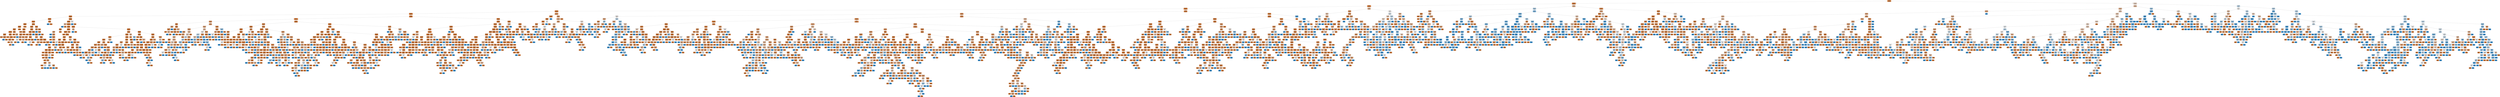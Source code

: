 digraph Tree {
node [shape=box, style="filled, rounded", color="black", fontname="helvetica"] ;
edge [fontname="helvetica"] ;
0 [label=<duration &le; 521.5<br/>gini = 0.206<br/>samples = 31647<br/>value = [27965, 3682]<br/>class = 0>, fillcolor="#e89253"] ;
1 [label=<poutcome &le; 0.5<br/>gini = 0.141<br/>samples = 28131<br/>value = [25982, 2149]<br/>class = 0>, fillcolor="#e78b49"] ;
0 -> 1 [labeldistance=2.5, labelangle=45, headlabel="True"] ;
2 [label=<age &le; 60.5<br/>gini = 0.106<br/>samples = 26112<br/>value = [24651, 1461]<br/>class = 0>, fillcolor="#e78845"] ;
1 -> 2 ;
3 [label=<duration &le; 215.5<br/>gini = 0.094<br/>samples = 25557<br/>value = [24287, 1270]<br/>class = 0>, fillcolor="#e68843"] ;
2 -> 3 ;
4 [label=<job &le; 0.257<br/>gini = 0.049<br/>samples = 17022<br/>value = [16598, 424]<br/>class = 0>, fillcolor="#e6843e"] ;
3 -> 4 ;
5 [label=<duration &le; 114.5<br/>gini = 0.044<br/>samples = 16705<br/>value = [16327, 378]<br/>class = 0>, fillcolor="#e6843e"] ;
4 -> 5 ;
6 [label=<duration &le; 77.5<br/>gini = 0.018<br/>samples = 8407<br/>value = [8332, 75]<br/>class = 0>, fillcolor="#e5823b"] ;
5 -> 6 ;
7 [label=<pdays &le; 383.0<br/>gini = 0.006<br/>samples = 4657<br/>value = [4644, 13]<br/>class = 0>, fillcolor="#e5813a"] ;
6 -> 7 ;
8 [label=<duration &le; 62.5<br/>gini = 0.005<br/>samples = 4639<br/>value = [4627, 12]<br/>class = 0>, fillcolor="#e5813a"] ;
7 -> 8 ;
9 [label=<campaign &le; 1.5<br/>gini = 0.002<br/>samples = 3210<br/>value = [3207, 3]<br/>class = 0>, fillcolor="#e58139"] ;
8 -> 9 ;
10 [label=<duration &le; 39.5<br/>gini = 0.006<br/>samples = 1010<br/>value = [1007, 3]<br/>class = 0>, fillcolor="#e5813a"] ;
9 -> 10 ;
11 [label=<duration &le; 38.5<br/>gini = 0.014<br/>samples = 413<br/>value = [410, 3]<br/>class = 0>, fillcolor="#e5823a"] ;
10 -> 11 ;
12 [label=<age &le; 27.5<br/>gini = 0.01<br/>samples = 394<br/>value = [392.0, 2.0]<br/>class = 0>, fillcolor="#e5823a"] ;
11 -> 12 ;
13 [label=<balance &le; 329.0<br/>gini = 0.056<br/>samples = 35<br/>value = [34, 1]<br/>class = 0>, fillcolor="#e6853f"] ;
12 -> 13 ;
14 [label=<gini = 0.0<br/>samples = 22<br/>value = [22, 0]<br/>class = 0>, fillcolor="#e58139"] ;
13 -> 14 ;
15 [label=<balance &le; 343.5<br/>gini = 0.142<br/>samples = 13<br/>value = [12, 1]<br/>class = 0>, fillcolor="#e78c49"] ;
13 -> 15 ;
16 [label=<gini = 0.0<br/>samples = 1<br/>value = [0, 1]<br/>class = 1>, fillcolor="#399de5"] ;
15 -> 16 ;
17 [label=<gini = 0.0<br/>samples = 12<br/>value = [12, 0]<br/>class = 0>, fillcolor="#e58139"] ;
15 -> 17 ;
18 [label=<loan &le; 0.5<br/>gini = 0.006<br/>samples = 359<br/>value = [358, 1]<br/>class = 0>, fillcolor="#e5813a"] ;
12 -> 18 ;
19 [label=<gini = 0.0<br/>samples = 310<br/>value = [310, 0]<br/>class = 0>, fillcolor="#e58139"] ;
18 -> 19 ;
20 [label=<age &le; 34.5<br/>gini = 0.04<br/>samples = 49<br/>value = [48.0, 1.0]<br/>class = 0>, fillcolor="#e6843d"] ;
18 -> 20 ;
21 [label=<duration &le; 31.5<br/>gini = 0.165<br/>samples = 11<br/>value = [10, 1]<br/>class = 0>, fillcolor="#e88e4d"] ;
20 -> 21 ;
22 [label=<gini = 0.0<br/>samples = 8<br/>value = [8, 0]<br/>class = 0>, fillcolor="#e58139"] ;
21 -> 22 ;
23 [label=<age &le; 33.0<br/>gini = 0.444<br/>samples = 3<br/>value = [2, 1]<br/>class = 0>, fillcolor="#f2c09c"] ;
21 -> 23 ;
24 [label=<gini = 0.0<br/>samples = 2<br/>value = [2, 0]<br/>class = 0>, fillcolor="#e58139"] ;
23 -> 24 ;
25 [label=<gini = 0.0<br/>samples = 1<br/>value = [0, 1]<br/>class = 1>, fillcolor="#399de5"] ;
23 -> 25 ;
26 [label=<gini = 0.0<br/>samples = 38<br/>value = [38, 0]<br/>class = 0>, fillcolor="#e58139"] ;
20 -> 26 ;
27 [label=<age &le; 46.5<br/>gini = 0.1<br/>samples = 19<br/>value = [18, 1]<br/>class = 0>, fillcolor="#e68844"] ;
11 -> 27 ;
28 [label=<gini = 0.0<br/>samples = 15<br/>value = [15, 0]<br/>class = 0>, fillcolor="#e58139"] ;
27 -> 28 ;
29 [label=<housing &le; 0.5<br/>gini = 0.375<br/>samples = 4<br/>value = [3, 1]<br/>class = 0>, fillcolor="#eeab7b"] ;
27 -> 29 ;
30 [label=<gini = 0.0<br/>samples = 3<br/>value = [3, 0]<br/>class = 0>, fillcolor="#e58139"] ;
29 -> 30 ;
31 [label=<gini = 0.0<br/>samples = 1<br/>value = [0, 1]<br/>class = 1>, fillcolor="#399de5"] ;
29 -> 31 ;
32 [label=<gini = 0.0<br/>samples = 597<br/>value = [597, 0]<br/>class = 0>, fillcolor="#e58139"] ;
10 -> 32 ;
33 [label=<gini = 0.0<br/>samples = 2200<br/>value = [2200, 0]<br/>class = 0>, fillcolor="#e58139"] ;
9 -> 33 ;
34 [label=<previous &le; 2.5<br/>gini = 0.013<br/>samples = 1429<br/>value = [1420, 9]<br/>class = 0>, fillcolor="#e5823a"] ;
8 -> 34 ;
35 [label=<education &le; 1.5<br/>gini = 0.01<br/>samples = 1374<br/>value = [1367, 7]<br/>class = 0>, fillcolor="#e5823a"] ;
34 -> 35 ;
36 [label=<age &le; 52.5<br/>gini = 0.002<br/>samples = 917<br/>value = [916, 1]<br/>class = 0>, fillcolor="#e58139"] ;
35 -> 36 ;
37 [label=<gini = 0.0<br/>samples = 755<br/>value = [755, 0]<br/>class = 0>, fillcolor="#e58139"] ;
36 -> 37 ;
38 [label=<age &le; 53.5<br/>gini = 0.012<br/>samples = 162<br/>value = [161, 1]<br/>class = 0>, fillcolor="#e5823a"] ;
36 -> 38 ;
39 [label=<duration &le; 67.5<br/>gini = 0.08<br/>samples = 24<br/>value = [23, 1]<br/>class = 0>, fillcolor="#e68642"] ;
38 -> 39 ;
40 [label=<housing &le; 0.5<br/>gini = 0.278<br/>samples = 6<br/>value = [5, 1]<br/>class = 0>, fillcolor="#ea9a61"] ;
39 -> 40 ;
41 [label=<education &le; 0.5<br/>gini = 0.5<br/>samples = 2<br/>value = [1, 1]<br/>class = 0>, fillcolor="#ffffff"] ;
40 -> 41 ;
42 [label=<gini = 0.0<br/>samples = 1<br/>value = [1, 0]<br/>class = 0>, fillcolor="#e58139"] ;
41 -> 42 ;
43 [label=<gini = 0.0<br/>samples = 1<br/>value = [0, 1]<br/>class = 1>, fillcolor="#399de5"] ;
41 -> 43 ;
44 [label=<gini = 0.0<br/>samples = 4<br/>value = [4, 0]<br/>class = 0>, fillcolor="#e58139"] ;
40 -> 44 ;
45 [label=<gini = 0.0<br/>samples = 18<br/>value = [18, 0]<br/>class = 0>, fillcolor="#e58139"] ;
39 -> 45 ;
46 [label=<gini = 0.0<br/>samples = 138<br/>value = [138, 0]<br/>class = 0>, fillcolor="#e58139"] ;
38 -> 46 ;
47 [label=<balance &le; 986.0<br/>gini = 0.026<br/>samples = 457<br/>value = [451, 6]<br/>class = 0>, fillcolor="#e5833c"] ;
35 -> 47 ;
48 [label=<age &le; 44.5<br/>gini = 0.013<br/>samples = 295<br/>value = [293, 2]<br/>class = 0>, fillcolor="#e5823a"] ;
47 -> 48 ;
49 [label=<gini = 0.0<br/>samples = 221<br/>value = [221, 0]<br/>class = 0>, fillcolor="#e58139"] ;
48 -> 49 ;
50 [label=<age &le; 45.5<br/>gini = 0.053<br/>samples = 74<br/>value = [72, 2]<br/>class = 0>, fillcolor="#e6843e"] ;
48 -> 50 ;
51 [label=<duration &le; 65.5<br/>gini = 0.245<br/>samples = 7<br/>value = [6, 1]<br/>class = 0>, fillcolor="#e9965a"] ;
50 -> 51 ;
52 [label=<duration &le; 64.5<br/>gini = 0.444<br/>samples = 3<br/>value = [2, 1]<br/>class = 0>, fillcolor="#f2c09c"] ;
51 -> 52 ;
53 [label=<gini = 0.0<br/>samples = 2<br/>value = [2, 0]<br/>class = 0>, fillcolor="#e58139"] ;
52 -> 53 ;
54 [label=<gini = 0.0<br/>samples = 1<br/>value = [0, 1]<br/>class = 1>, fillcolor="#399de5"] ;
52 -> 54 ;
55 [label=<gini = 0.0<br/>samples = 4<br/>value = [4, 0]<br/>class = 0>, fillcolor="#e58139"] ;
51 -> 55 ;
56 [label=<duration &le; 75.5<br/>gini = 0.029<br/>samples = 67<br/>value = [66, 1]<br/>class = 0>, fillcolor="#e5833c"] ;
50 -> 56 ;
57 [label=<gini = 0.0<br/>samples = 55<br/>value = [55, 0]<br/>class = 0>, fillcolor="#e58139"] ;
56 -> 57 ;
58 [label=<job &le; 0.12<br/>gini = 0.153<br/>samples = 12<br/>value = [11, 1]<br/>class = 0>, fillcolor="#e78c4b"] ;
56 -> 58 ;
59 [label=<campaign &le; 3.5<br/>gini = 0.5<br/>samples = 2<br/>value = [1, 1]<br/>class = 0>, fillcolor="#ffffff"] ;
58 -> 59 ;
60 [label=<gini = 0.0<br/>samples = 1<br/>value = [0, 1]<br/>class = 1>, fillcolor="#399de5"] ;
59 -> 60 ;
61 [label=<gini = 0.0<br/>samples = 1<br/>value = [1, 0]<br/>class = 0>, fillcolor="#e58139"] ;
59 -> 61 ;
62 [label=<gini = 0.0<br/>samples = 10<br/>value = [10, 0]<br/>class = 0>, fillcolor="#e58139"] ;
58 -> 62 ;
63 [label=<balance &le; 993.0<br/>gini = 0.048<br/>samples = 162<br/>value = [158, 4]<br/>class = 0>, fillcolor="#e6843e"] ;
47 -> 63 ;
64 [label=<gini = 0.0<br/>samples = 1<br/>value = [0, 1]<br/>class = 1>, fillcolor="#399de5"] ;
63 -> 64 ;
65 [label=<age &le; 28.5<br/>gini = 0.037<br/>samples = 161<br/>value = [158, 3]<br/>class = 0>, fillcolor="#e5833d"] ;
63 -> 65 ;
66 [label=<duration &le; 65.5<br/>gini = 0.32<br/>samples = 5<br/>value = [4, 1]<br/>class = 0>, fillcolor="#eca06a"] ;
65 -> 66 ;
67 [label=<gini = 0.0<br/>samples = 1<br/>value = [0, 1]<br/>class = 1>, fillcolor="#399de5"] ;
66 -> 67 ;
68 [label=<gini = 0.0<br/>samples = 4<br/>value = [4, 0]<br/>class = 0>, fillcolor="#e58139"] ;
66 -> 68 ;
69 [label=<marital &le; 0.5<br/>gini = 0.025<br/>samples = 156<br/>value = [154, 2]<br/>class = 0>, fillcolor="#e5833c"] ;
65 -> 69 ;
70 [label=<balance &le; 2225.0<br/>gini = 0.124<br/>samples = 15<br/>value = [14, 1]<br/>class = 0>, fillcolor="#e78a47"] ;
69 -> 70 ;
71 [label=<duration &le; 73.5<br/>gini = 0.375<br/>samples = 4<br/>value = [3, 1]<br/>class = 0>, fillcolor="#eeab7b"] ;
70 -> 71 ;
72 [label=<gini = 0.0<br/>samples = 3<br/>value = [3, 0]<br/>class = 0>, fillcolor="#e58139"] ;
71 -> 72 ;
73 [label=<gini = 0.0<br/>samples = 1<br/>value = [0, 1]<br/>class = 1>, fillcolor="#399de5"] ;
71 -> 73 ;
74 [label=<gini = 0.0<br/>samples = 11<br/>value = [11, 0]<br/>class = 0>, fillcolor="#e58139"] ;
70 -> 74 ;
75 [label=<balance &le; 9317.5<br/>gini = 0.014<br/>samples = 141<br/>value = [140, 1]<br/>class = 0>, fillcolor="#e5823a"] ;
69 -> 75 ;
76 [label=<gini = 0.0<br/>samples = 123<br/>value = [123, 0]<br/>class = 0>, fillcolor="#e58139"] ;
75 -> 76 ;
77 [label=<balance &le; 9595.0<br/>gini = 0.105<br/>samples = 18<br/>value = [17, 1]<br/>class = 0>, fillcolor="#e78845"] ;
75 -> 77 ;
78 [label=<gini = 0.0<br/>samples = 1<br/>value = [0, 1]<br/>class = 1>, fillcolor="#399de5"] ;
77 -> 78 ;
79 [label=<gini = 0.0<br/>samples = 17<br/>value = [17, 0]<br/>class = 0>, fillcolor="#e58139"] ;
77 -> 79 ;
80 [label=<duration &le; 65.5<br/>gini = 0.07<br/>samples = 55<br/>value = [53, 2]<br/>class = 0>, fillcolor="#e68640"] ;
34 -> 80 ;
81 [label=<pdays &le; 89.0<br/>gini = 0.32<br/>samples = 10<br/>value = [8, 2]<br/>class = 0>, fillcolor="#eca06a"] ;
80 -> 81 ;
82 [label=<gini = 0.0<br/>samples = 1<br/>value = [0, 1]<br/>class = 1>, fillcolor="#399de5"] ;
81 -> 82 ;
83 [label=<balance &le; -16.0<br/>gini = 0.198<br/>samples = 9<br/>value = [8, 1]<br/>class = 0>, fillcolor="#e89152"] ;
81 -> 83 ;
84 [label=<gini = 0.0<br/>samples = 1<br/>value = [0, 1]<br/>class = 1>, fillcolor="#399de5"] ;
83 -> 84 ;
85 [label=<gini = 0.0<br/>samples = 8<br/>value = [8, 0]<br/>class = 0>, fillcolor="#e58139"] ;
83 -> 85 ;
86 [label=<gini = 0.0<br/>samples = 45<br/>value = [45, 0]<br/>class = 0>, fillcolor="#e58139"] ;
80 -> 86 ;
87 [label=<pdays &le; 387.0<br/>gini = 0.105<br/>samples = 18<br/>value = [17, 1]<br/>class = 0>, fillcolor="#e78845"] ;
7 -> 87 ;
88 [label=<gini = 0.0<br/>samples = 1<br/>value = [0, 1]<br/>class = 1>, fillcolor="#399de5"] ;
87 -> 88 ;
89 [label=<gini = 0.0<br/>samples = 17<br/>value = [17, 0]<br/>class = 0>, fillcolor="#e58139"] ;
87 -> 89 ;
90 [label=<pdays &le; 385.5<br/>gini = 0.033<br/>samples = 3750<br/>value = [3688, 62]<br/>class = 0>, fillcolor="#e5833c"] ;
6 -> 90 ;
91 [label=<age &le; 21.5<br/>gini = 0.032<br/>samples = 3746<br/>value = [3686, 60]<br/>class = 0>, fillcolor="#e5833c"] ;
90 -> 91 ;
92 [label=<housing &le; 0.5<br/>gini = 0.444<br/>samples = 3<br/>value = [2, 1]<br/>class = 0>, fillcolor="#f2c09c"] ;
91 -> 92 ;
93 [label=<gini = 0.0<br/>samples = 1<br/>value = [0, 1]<br/>class = 1>, fillcolor="#399de5"] ;
92 -> 93 ;
94 [label=<gini = 0.0<br/>samples = 2<br/>value = [2, 0]<br/>class = 0>, fillcolor="#e58139"] ;
92 -> 94 ;
95 [label=<balance &le; 522.5<br/>gini = 0.031<br/>samples = 3743<br/>value = [3684.0, 59.0]<br/>class = 0>, fillcolor="#e5833c"] ;
91 -> 95 ;
96 [label=<age &le; 25.5<br/>gini = 0.016<br/>samples = 2068<br/>value = [2051, 17]<br/>class = 0>, fillcolor="#e5823b"] ;
95 -> 96 ;
97 [label=<housing &le; 0.5<br/>gini = 0.136<br/>samples = 41<br/>value = [38, 3]<br/>class = 0>, fillcolor="#e78b49"] ;
96 -> 97 ;
98 [label=<age &le; 23.5<br/>gini = 0.355<br/>samples = 13<br/>value = [10, 3]<br/>class = 0>, fillcolor="#eda774"] ;
97 -> 98 ;
99 [label=<gini = 0.0<br/>samples = 1<br/>value = [0, 1]<br/>class = 1>, fillcolor="#399de5"] ;
98 -> 99 ;
100 [label=<balance &le; -51.0<br/>gini = 0.278<br/>samples = 12<br/>value = [10, 2]<br/>class = 0>, fillcolor="#ea9a61"] ;
98 -> 100 ;
101 [label=<gini = 0.0<br/>samples = 1<br/>value = [0, 1]<br/>class = 1>, fillcolor="#399de5"] ;
100 -> 101 ;
102 [label=<duration &le; 103.0<br/>gini = 0.165<br/>samples = 11<br/>value = [10, 1]<br/>class = 0>, fillcolor="#e88e4d"] ;
100 -> 102 ;
103 [label=<gini = 0.0<br/>samples = 6<br/>value = [6, 0]<br/>class = 0>, fillcolor="#e58139"] ;
102 -> 103 ;
104 [label=<duration &le; 108.0<br/>gini = 0.32<br/>samples = 5<br/>value = [4, 1]<br/>class = 0>, fillcolor="#eca06a"] ;
102 -> 104 ;
105 [label=<gini = 0.0<br/>samples = 1<br/>value = [0, 1]<br/>class = 1>, fillcolor="#399de5"] ;
104 -> 105 ;
106 [label=<gini = 0.0<br/>samples = 4<br/>value = [4, 0]<br/>class = 0>, fillcolor="#e58139"] ;
104 -> 106 ;
107 [label=<gini = 0.0<br/>samples = 28<br/>value = [28, 0]<br/>class = 0>, fillcolor="#e58139"] ;
97 -> 107 ;
108 [label=<campaign &le; 3.5<br/>gini = 0.014<br/>samples = 2027<br/>value = [2013, 14]<br/>class = 0>, fillcolor="#e5823a"] ;
96 -> 108 ;
109 [label=<job &le; 0.085<br/>gini = 0.018<br/>samples = 1502<br/>value = [1488, 14]<br/>class = 0>, fillcolor="#e5823b"] ;
108 -> 109 ;
110 [label=<gini = 0.0<br/>samples = 337<br/>value = [337, 0]<br/>class = 0>, fillcolor="#e58139"] ;
109 -> 110 ;
111 [label=<balance &le; 251.5<br/>gini = 0.024<br/>samples = 1165<br/>value = [1151, 14]<br/>class = 0>, fillcolor="#e5833b"] ;
109 -> 111 ;
112 [label=<duration &le; 78.5<br/>gini = 0.018<br/>samples = 896<br/>value = [888, 8]<br/>class = 0>, fillcolor="#e5823b"] ;
111 -> 112 ;
113 [label=<marital &le; 0.5<br/>gini = 0.074<br/>samples = 26<br/>value = [25, 1]<br/>class = 0>, fillcolor="#e68641"] ;
112 -> 113 ;
114 [label=<job &le; 0.124<br/>gini = 0.5<br/>samples = 2<br/>value = [1, 1]<br/>class = 0>, fillcolor="#ffffff"] ;
113 -> 114 ;
115 [label=<gini = 0.0<br/>samples = 1<br/>value = [1, 0]<br/>class = 0>, fillcolor="#e58139"] ;
114 -> 115 ;
116 [label=<gini = 0.0<br/>samples = 1<br/>value = [0, 1]<br/>class = 1>, fillcolor="#399de5"] ;
114 -> 116 ;
117 [label=<gini = 0.0<br/>samples = 24<br/>value = [24, 0]<br/>class = 0>, fillcolor="#e58139"] ;
113 -> 117 ;
118 [label=<loan &le; 0.5<br/>gini = 0.016<br/>samples = 870<br/>value = [863, 7]<br/>class = 0>, fillcolor="#e5823b"] ;
112 -> 118 ;
119 [label=<balance &le; 46.5<br/>gini = 0.021<br/>samples = 655<br/>value = [648, 7]<br/>class = 0>, fillcolor="#e5823b"] ;
118 -> 119 ;
120 [label=<balance &le; 45.5<br/>gini = 0.03<br/>samples = 391<br/>value = [385, 6]<br/>class = 0>, fillcolor="#e5833c"] ;
119 -> 120 ;
121 [label=<age &le; 37.5<br/>gini = 0.025<br/>samples = 388<br/>value = [383, 5]<br/>class = 0>, fillcolor="#e5833c"] ;
120 -> 121 ;
122 [label=<job &le; 0.12<br/>gini = 0.042<br/>samples = 185<br/>value = [181, 4]<br/>class = 0>, fillcolor="#e6843d"] ;
121 -> 122 ;
123 [label=<gini = 0.0<br/>samples = 88<br/>value = [88, 0]<br/>class = 0>, fillcolor="#e58139"] ;
122 -> 123 ;
124 [label=<duration &le; 92.5<br/>gini = 0.079<br/>samples = 97<br/>value = [93, 4]<br/>class = 0>, fillcolor="#e68642"] ;
122 -> 124 ;
125 [label=<gini = 0.0<br/>samples = 48<br/>value = [48, 0]<br/>class = 0>, fillcolor="#e58139"] ;
124 -> 125 ;
126 [label=<age &le; 31.5<br/>gini = 0.15<br/>samples = 49<br/>value = [45.0, 4.0]<br/>class = 0>, fillcolor="#e78c4b"] ;
124 -> 126 ;
127 [label=<gini = 0.0<br/>samples = 17<br/>value = [17, 0]<br/>class = 0>, fillcolor="#e58139"] ;
126 -> 127 ;
128 [label=<balance &le; -1.0<br/>gini = 0.219<br/>samples = 32<br/>value = [28, 4]<br/>class = 0>, fillcolor="#e99355"] ;
126 -> 128 ;
129 [label=<gini = 0.0<br/>samples = 11<br/>value = [11, 0]<br/>class = 0>, fillcolor="#e58139"] ;
128 -> 129 ;
130 [label=<housing &le; 0.5<br/>gini = 0.308<br/>samples = 21<br/>value = [17, 4]<br/>class = 0>, fillcolor="#eb9f68"] ;
128 -> 130 ;
131 [label=<campaign &le; 2.5<br/>gini = 0.153<br/>samples = 12<br/>value = [11, 1]<br/>class = 0>, fillcolor="#e78c4b"] ;
130 -> 131 ;
132 [label=<gini = 0.0<br/>samples = 10<br/>value = [10, 0]<br/>class = 0>, fillcolor="#e58139"] ;
131 -> 132 ;
133 [label=<education &le; 1.5<br/>gini = 0.5<br/>samples = 2<br/>value = [1, 1]<br/>class = 0>, fillcolor="#ffffff"] ;
131 -> 133 ;
134 [label=<gini = 0.0<br/>samples = 1<br/>value = [1, 0]<br/>class = 0>, fillcolor="#e58139"] ;
133 -> 134 ;
135 [label=<gini = 0.0<br/>samples = 1<br/>value = [0, 1]<br/>class = 1>, fillcolor="#399de5"] ;
133 -> 135 ;
136 [label=<job &le; 0.13<br/>gini = 0.444<br/>samples = 9<br/>value = [6, 3]<br/>class = 0>, fillcolor="#f2c09c"] ;
130 -> 136 ;
137 [label=<balance &le; 0.5<br/>gini = 0.444<br/>samples = 3<br/>value = [1, 2]<br/>class = 1>, fillcolor="#9ccef2"] ;
136 -> 137 ;
138 [label=<gini = 0.0<br/>samples = 2<br/>value = [0, 2]<br/>class = 1>, fillcolor="#399de5"] ;
137 -> 138 ;
139 [label=<gini = 0.0<br/>samples = 1<br/>value = [1, 0]<br/>class = 0>, fillcolor="#e58139"] ;
137 -> 139 ;
140 [label=<age &le; 32.5<br/>gini = 0.278<br/>samples = 6<br/>value = [5, 1]<br/>class = 0>, fillcolor="#ea9a61"] ;
136 -> 140 ;
141 [label=<gini = 0.0<br/>samples = 1<br/>value = [0, 1]<br/>class = 1>, fillcolor="#399de5"] ;
140 -> 141 ;
142 [label=<gini = 0.0<br/>samples = 5<br/>value = [5, 0]<br/>class = 0>, fillcolor="#e58139"] ;
140 -> 142 ;
143 [label=<duration &le; 80.5<br/>gini = 0.01<br/>samples = 203<br/>value = [202, 1]<br/>class = 0>, fillcolor="#e5823a"] ;
121 -> 143 ;
144 [label=<marital &le; 0.5<br/>gini = 0.142<br/>samples = 13<br/>value = [12, 1]<br/>class = 0>, fillcolor="#e78c49"] ;
143 -> 144 ;
145 [label=<age &le; 54.5<br/>gini = 0.5<br/>samples = 2<br/>value = [1, 1]<br/>class = 0>, fillcolor="#ffffff"] ;
144 -> 145 ;
146 [label=<gini = 0.0<br/>samples = 1<br/>value = [0, 1]<br/>class = 1>, fillcolor="#399de5"] ;
145 -> 146 ;
147 [label=<gini = 0.0<br/>samples = 1<br/>value = [1, 0]<br/>class = 0>, fillcolor="#e58139"] ;
145 -> 147 ;
148 [label=<gini = 0.0<br/>samples = 11<br/>value = [11, 0]<br/>class = 0>, fillcolor="#e58139"] ;
144 -> 148 ;
149 [label=<gini = 0.0<br/>samples = 190<br/>value = [190, 0]<br/>class = 0>, fillcolor="#e58139"] ;
143 -> 149 ;
150 [label=<previous &le; 0.5<br/>gini = 0.444<br/>samples = 3<br/>value = [2, 1]<br/>class = 0>, fillcolor="#f2c09c"] ;
120 -> 150 ;
151 [label=<gini = 0.0<br/>samples = 2<br/>value = [2, 0]<br/>class = 0>, fillcolor="#e58139"] ;
150 -> 151 ;
152 [label=<gini = 0.0<br/>samples = 1<br/>value = [0, 1]<br/>class = 1>, fillcolor="#399de5"] ;
150 -> 152 ;
153 [label=<age &le; 28.5<br/>gini = 0.008<br/>samples = 264<br/>value = [263, 1]<br/>class = 0>, fillcolor="#e5813a"] ;
119 -> 153 ;
154 [label=<job &le; 0.13<br/>gini = 0.111<br/>samples = 17<br/>value = [16, 1]<br/>class = 0>, fillcolor="#e78945"] ;
153 -> 154 ;
155 [label=<gini = 0.0<br/>samples = 13<br/>value = [13, 0]<br/>class = 0>, fillcolor="#e58139"] ;
154 -> 155 ;
156 [label=<age &le; 27.0<br/>gini = 0.375<br/>samples = 4<br/>value = [3, 1]<br/>class = 0>, fillcolor="#eeab7b"] ;
154 -> 156 ;
157 [label=<gini = 0.0<br/>samples = 3<br/>value = [3, 0]<br/>class = 0>, fillcolor="#e58139"] ;
156 -> 157 ;
158 [label=<gini = 0.0<br/>samples = 1<br/>value = [0, 1]<br/>class = 1>, fillcolor="#399de5"] ;
156 -> 158 ;
159 [label=<gini = 0.0<br/>samples = 247<br/>value = [247, 0]<br/>class = 0>, fillcolor="#e58139"] ;
153 -> 159 ;
160 [label=<gini = 0.0<br/>samples = 215<br/>value = [215, 0]<br/>class = 0>, fillcolor="#e58139"] ;
118 -> 160 ;
161 [label=<balance &le; 253.0<br/>gini = 0.044<br/>samples = 269<br/>value = [263, 6]<br/>class = 0>, fillcolor="#e6843e"] ;
111 -> 161 ;
162 [label=<campaign &le; 2.5<br/>gini = 0.444<br/>samples = 3<br/>value = [2, 1]<br/>class = 0>, fillcolor="#f2c09c"] ;
161 -> 162 ;
163 [label=<gini = 0.0<br/>samples = 2<br/>value = [2, 0]<br/>class = 0>, fillcolor="#e58139"] ;
162 -> 163 ;
164 [label=<gini = 0.0<br/>samples = 1<br/>value = [0, 1]<br/>class = 1>, fillcolor="#399de5"] ;
162 -> 164 ;
165 [label=<duration &le; 96.5<br/>gini = 0.037<br/>samples = 266<br/>value = [261, 5]<br/>class = 0>, fillcolor="#e5833d"] ;
161 -> 165 ;
166 [label=<duration &le; 94.5<br/>gini = 0.074<br/>samples = 130<br/>value = [125, 5]<br/>class = 0>, fillcolor="#e68641"] ;
165 -> 166 ;
167 [label=<contact &le; 0.5<br/>gini = 0.035<br/>samples = 112<br/>value = [110, 2]<br/>class = 0>, fillcolor="#e5833d"] ;
166 -> 167 ;
168 [label=<campaign &le; 1.5<br/>gini = 0.245<br/>samples = 7<br/>value = [6, 1]<br/>class = 0>, fillcolor="#e9965a"] ;
167 -> 168 ;
169 [label=<age &le; 42.0<br/>gini = 0.5<br/>samples = 2<br/>value = [1, 1]<br/>class = 0>, fillcolor="#ffffff"] ;
168 -> 169 ;
170 [label=<gini = 0.0<br/>samples = 1<br/>value = [1, 0]<br/>class = 0>, fillcolor="#e58139"] ;
169 -> 170 ;
171 [label=<gini = 0.0<br/>samples = 1<br/>value = [0, 1]<br/>class = 1>, fillcolor="#399de5"] ;
169 -> 171 ;
172 [label=<gini = 0.0<br/>samples = 5<br/>value = [5, 0]<br/>class = 0>, fillcolor="#e58139"] ;
168 -> 172 ;
173 [label=<balance &le; 281.5<br/>gini = 0.019<br/>samples = 105<br/>value = [104, 1]<br/>class = 0>, fillcolor="#e5823b"] ;
167 -> 173 ;
174 [label=<balance &le; 278.0<br/>gini = 0.117<br/>samples = 16<br/>value = [15, 1]<br/>class = 0>, fillcolor="#e78946"] ;
173 -> 174 ;
175 [label=<gini = 0.0<br/>samples = 15<br/>value = [15, 0]<br/>class = 0>, fillcolor="#e58139"] ;
174 -> 175 ;
176 [label=<gini = 0.0<br/>samples = 1<br/>value = [0, 1]<br/>class = 1>, fillcolor="#399de5"] ;
174 -> 176 ;
177 [label=<gini = 0.0<br/>samples = 89<br/>value = [89, 0]<br/>class = 0>, fillcolor="#e58139"] ;
173 -> 177 ;
178 [label=<job &le; 0.191<br/>gini = 0.278<br/>samples = 18<br/>value = [15, 3]<br/>class = 0>, fillcolor="#ea9a61"] ;
166 -> 178 ;
179 [label=<pdays &le; 223.5<br/>gini = 0.208<br/>samples = 17<br/>value = [15, 2]<br/>class = 0>, fillcolor="#e89253"] ;
178 -> 179 ;
180 [label=<loan &le; 0.5<br/>gini = 0.124<br/>samples = 15<br/>value = [14, 1]<br/>class = 0>, fillcolor="#e78a47"] ;
179 -> 180 ;
181 [label=<gini = 0.0<br/>samples = 11<br/>value = [11, 0]<br/>class = 0>, fillcolor="#e58139"] ;
180 -> 181 ;
182 [label=<job &le; 0.116<br/>gini = 0.375<br/>samples = 4<br/>value = [3, 1]<br/>class = 0>, fillcolor="#eeab7b"] ;
180 -> 182 ;
183 [label=<gini = 0.0<br/>samples = 1<br/>value = [0, 1]<br/>class = 1>, fillcolor="#399de5"] ;
182 -> 183 ;
184 [label=<gini = 0.0<br/>samples = 3<br/>value = [3, 0]<br/>class = 0>, fillcolor="#e58139"] ;
182 -> 184 ;
185 [label=<previous &le; 1.5<br/>gini = 0.5<br/>samples = 2<br/>value = [1, 1]<br/>class = 0>, fillcolor="#ffffff"] ;
179 -> 185 ;
186 [label=<gini = 0.0<br/>samples = 1<br/>value = [1, 0]<br/>class = 0>, fillcolor="#e58139"] ;
185 -> 186 ;
187 [label=<gini = 0.0<br/>samples = 1<br/>value = [0, 1]<br/>class = 1>, fillcolor="#399de5"] ;
185 -> 187 ;
188 [label=<gini = 0.0<br/>samples = 1<br/>value = [0, 1]<br/>class = 1>, fillcolor="#399de5"] ;
178 -> 188 ;
189 [label=<gini = 0.0<br/>samples = 136<br/>value = [136, 0]<br/>class = 0>, fillcolor="#e58139"] ;
165 -> 189 ;
190 [label=<gini = 0.0<br/>samples = 525<br/>value = [525, 0]<br/>class = 0>, fillcolor="#e58139"] ;
108 -> 190 ;
191 [label=<balance &le; 523.5<br/>gini = 0.049<br/>samples = 1675<br/>value = [1633, 42]<br/>class = 0>, fillcolor="#e6843e"] ;
95 -> 191 ;
192 [label=<job &le; 0.1<br/>gini = 0.444<br/>samples = 3<br/>value = [2, 1]<br/>class = 0>, fillcolor="#f2c09c"] ;
191 -> 192 ;
193 [label=<gini = 0.0<br/>samples = 1<br/>value = [0, 1]<br/>class = 1>, fillcolor="#399de5"] ;
192 -> 193 ;
194 [label=<gini = 0.0<br/>samples = 2<br/>value = [2, 0]<br/>class = 0>, fillcolor="#e58139"] ;
192 -> 194 ;
195 [label=<housing &le; 0.5<br/>gini = 0.048<br/>samples = 1672<br/>value = [1631, 41]<br/>class = 0>, fillcolor="#e6843e"] ;
191 -> 195 ;
196 [label=<pdays &le; 272.0<br/>gini = 0.073<br/>samples = 817<br/>value = [786, 31]<br/>class = 0>, fillcolor="#e68641"] ;
195 -> 196 ;
197 [label=<campaign &le; 1.5<br/>gini = 0.069<br/>samples = 811<br/>value = [782, 29]<br/>class = 0>, fillcolor="#e68640"] ;
196 -> 197 ;
198 [label=<age &le; 59.5<br/>gini = 0.117<br/>samples = 273<br/>value = [256, 17]<br/>class = 0>, fillcolor="#e78946"] ;
197 -> 198 ;
199 [label=<age &le; 45.5<br/>gini = 0.106<br/>samples = 267<br/>value = [252, 15]<br/>class = 0>, fillcolor="#e78845"] ;
198 -> 199 ;
200 [label=<age &le; 34.5<br/>gini = 0.068<br/>samples = 169<br/>value = [163, 6]<br/>class = 0>, fillcolor="#e68640"] ;
199 -> 200 ;
201 [label=<balance &le; 1612.0<br/>gini = 0.144<br/>samples = 77<br/>value = [71, 6]<br/>class = 0>, fillcolor="#e78c4a"] ;
200 -> 201 ;
202 [label=<balance &le; 1549.0<br/>gini = 0.215<br/>samples = 49<br/>value = [43, 6]<br/>class = 0>, fillcolor="#e99355"] ;
201 -> 202 ;
203 [label=<age &le; 32.5<br/>gini = 0.187<br/>samples = 48<br/>value = [43, 5]<br/>class = 0>, fillcolor="#e89050"] ;
202 -> 203 ;
204 [label=<balance &le; 1355.5<br/>gini = 0.062<br/>samples = 31<br/>value = [30, 1]<br/>class = 0>, fillcolor="#e68540"] ;
203 -> 204 ;
205 [label=<gini = 0.0<br/>samples = 29<br/>value = [29, 0]<br/>class = 0>, fillcolor="#e58139"] ;
204 -> 205 ;
206 [label=<duration &le; 87.5<br/>gini = 0.5<br/>samples = 2<br/>value = [1, 1]<br/>class = 0>, fillcolor="#ffffff"] ;
204 -> 206 ;
207 [label=<gini = 0.0<br/>samples = 1<br/>value = [0, 1]<br/>class = 1>, fillcolor="#399de5"] ;
206 -> 207 ;
208 [label=<gini = 0.0<br/>samples = 1<br/>value = [1, 0]<br/>class = 0>, fillcolor="#e58139"] ;
206 -> 208 ;
209 [label=<duration &le; 95.5<br/>gini = 0.36<br/>samples = 17<br/>value = [13, 4]<br/>class = 0>, fillcolor="#eda876"] ;
203 -> 209 ;
210 [label=<gini = 0.0<br/>samples = 9<br/>value = [9, 0]<br/>class = 0>, fillcolor="#e58139"] ;
209 -> 210 ;
211 [label=<balance &le; 960.0<br/>gini = 0.5<br/>samples = 8<br/>value = [4, 4]<br/>class = 0>, fillcolor="#ffffff"] ;
209 -> 211 ;
212 [label=<job &le; 0.13<br/>gini = 0.444<br/>samples = 6<br/>value = [2, 4]<br/>class = 1>, fillcolor="#9ccef2"] ;
211 -> 212 ;
213 [label=<gini = 0.0<br/>samples = 3<br/>value = [0, 3]<br/>class = 1>, fillcolor="#399de5"] ;
212 -> 213 ;
214 [label=<duration &le; 100.5<br/>gini = 0.444<br/>samples = 3<br/>value = [2, 1]<br/>class = 0>, fillcolor="#f2c09c"] ;
212 -> 214 ;
215 [label=<gini = 0.0<br/>samples = 1<br/>value = [0, 1]<br/>class = 1>, fillcolor="#399de5"] ;
214 -> 215 ;
216 [label=<gini = 0.0<br/>samples = 2<br/>value = [2, 0]<br/>class = 0>, fillcolor="#e58139"] ;
214 -> 216 ;
217 [label=<gini = 0.0<br/>samples = 2<br/>value = [2, 0]<br/>class = 0>, fillcolor="#e58139"] ;
211 -> 217 ;
218 [label=<gini = 0.0<br/>samples = 1<br/>value = [0, 1]<br/>class = 1>, fillcolor="#399de5"] ;
202 -> 218 ;
219 [label=<gini = 0.0<br/>samples = 28<br/>value = [28, 0]<br/>class = 0>, fillcolor="#e58139"] ;
201 -> 219 ;
220 [label=<gini = 0.0<br/>samples = 92<br/>value = [92, 0]<br/>class = 0>, fillcolor="#e58139"] ;
200 -> 220 ;
221 [label=<age &le; 47.5<br/>gini = 0.167<br/>samples = 98<br/>value = [89, 9]<br/>class = 0>, fillcolor="#e88e4d"] ;
199 -> 221 ;
222 [label=<balance &le; 5215.0<br/>gini = 0.408<br/>samples = 14<br/>value = [10, 4]<br/>class = 0>, fillcolor="#efb388"] ;
221 -> 222 ;
223 [label=<job &le; 0.088<br/>gini = 0.355<br/>samples = 13<br/>value = [10, 3]<br/>class = 0>, fillcolor="#eda774"] ;
222 -> 223 ;
224 [label=<job &le; 0.081<br/>gini = 0.5<br/>samples = 4<br/>value = [2, 2]<br/>class = 0>, fillcolor="#ffffff"] ;
223 -> 224 ;
225 [label=<balance &le; 1274.0<br/>gini = 0.444<br/>samples = 3<br/>value = [2, 1]<br/>class = 0>, fillcolor="#f2c09c"] ;
224 -> 225 ;
226 [label=<gini = 0.0<br/>samples = 1<br/>value = [0, 1]<br/>class = 1>, fillcolor="#399de5"] ;
225 -> 226 ;
227 [label=<gini = 0.0<br/>samples = 2<br/>value = [2, 0]<br/>class = 0>, fillcolor="#e58139"] ;
225 -> 227 ;
228 [label=<gini = 0.0<br/>samples = 1<br/>value = [0, 1]<br/>class = 1>, fillcolor="#399de5"] ;
224 -> 228 ;
229 [label=<duration &le; 81.5<br/>gini = 0.198<br/>samples = 9<br/>value = [8, 1]<br/>class = 0>, fillcolor="#e89152"] ;
223 -> 229 ;
230 [label=<balance &le; 1605.5<br/>gini = 0.5<br/>samples = 2<br/>value = [1, 1]<br/>class = 0>, fillcolor="#ffffff"] ;
229 -> 230 ;
231 [label=<gini = 0.0<br/>samples = 1<br/>value = [1, 0]<br/>class = 0>, fillcolor="#e58139"] ;
230 -> 231 ;
232 [label=<gini = 0.0<br/>samples = 1<br/>value = [0, 1]<br/>class = 1>, fillcolor="#399de5"] ;
230 -> 232 ;
233 [label=<gini = 0.0<br/>samples = 7<br/>value = [7, 0]<br/>class = 0>, fillcolor="#e58139"] ;
229 -> 233 ;
234 [label=<gini = 0.0<br/>samples = 1<br/>value = [0, 1]<br/>class = 1>, fillcolor="#399de5"] ;
222 -> 234 ;
235 [label=<balance &le; 1783.0<br/>gini = 0.112<br/>samples = 84<br/>value = [79, 5]<br/>class = 0>, fillcolor="#e78946"] ;
221 -> 235 ;
236 [label=<gini = 0.0<br/>samples = 34<br/>value = [34, 0]<br/>class = 0>, fillcolor="#e58139"] ;
235 -> 236 ;
237 [label=<balance &le; 1948.5<br/>gini = 0.18<br/>samples = 50<br/>value = [45, 5]<br/>class = 0>, fillcolor="#e88f4f"] ;
235 -> 237 ;
238 [label=<gini = 0.0<br/>samples = 1<br/>value = [0, 1]<br/>class = 1>, fillcolor="#399de5"] ;
237 -> 238 ;
239 [label=<pdays &le; 95.5<br/>gini = 0.15<br/>samples = 49<br/>value = [45.0, 4.0]<br/>class = 0>, fillcolor="#e78c4b"] ;
237 -> 239 ;
240 [label=<age &le; 51.5<br/>gini = 0.122<br/>samples = 46<br/>value = [43, 3]<br/>class = 0>, fillcolor="#e78a47"] ;
239 -> 240 ;
241 [label=<age &le; 49.5<br/>gini = 0.26<br/>samples = 13<br/>value = [11, 2]<br/>class = 0>, fillcolor="#ea985d"] ;
240 -> 241 ;
242 [label=<gini = 0.0<br/>samples = 8<br/>value = [8, 0]<br/>class = 0>, fillcolor="#e58139"] ;
241 -> 242 ;
243 [label=<balance &le; 7356.5<br/>gini = 0.48<br/>samples = 5<br/>value = [3, 2]<br/>class = 0>, fillcolor="#f6d5bd"] ;
241 -> 243 ;
244 [label=<education &le; 1.0<br/>gini = 0.444<br/>samples = 3<br/>value = [1, 2]<br/>class = 1>, fillcolor="#9ccef2"] ;
243 -> 244 ;
245 [label=<gini = 0.0<br/>samples = 1<br/>value = [1, 0]<br/>class = 0>, fillcolor="#e58139"] ;
244 -> 245 ;
246 [label=<gini = 0.0<br/>samples = 2<br/>value = [0, 2]<br/>class = 1>, fillcolor="#399de5"] ;
244 -> 246 ;
247 [label=<gini = 0.0<br/>samples = 2<br/>value = [2, 0]<br/>class = 0>, fillcolor="#e58139"] ;
243 -> 247 ;
248 [label=<age &le; 58.5<br/>gini = 0.059<br/>samples = 33<br/>value = [32, 1]<br/>class = 0>, fillcolor="#e6853f"] ;
240 -> 248 ;
249 [label=<gini = 0.0<br/>samples = 28<br/>value = [28, 0]<br/>class = 0>, fillcolor="#e58139"] ;
248 -> 249 ;
250 [label=<duration &le; 95.5<br/>gini = 0.32<br/>samples = 5<br/>value = [4, 1]<br/>class = 0>, fillcolor="#eca06a"] ;
248 -> 250 ;
251 [label=<gini = 0.0<br/>samples = 3<br/>value = [3, 0]<br/>class = 0>, fillcolor="#e58139"] ;
250 -> 251 ;
252 [label=<job &le; 0.092<br/>gini = 0.5<br/>samples = 2<br/>value = [1, 1]<br/>class = 0>, fillcolor="#ffffff"] ;
250 -> 252 ;
253 [label=<gini = 0.0<br/>samples = 1<br/>value = [1, 0]<br/>class = 0>, fillcolor="#e58139"] ;
252 -> 253 ;
254 [label=<gini = 0.0<br/>samples = 1<br/>value = [0, 1]<br/>class = 1>, fillcolor="#399de5"] ;
252 -> 254 ;
255 [label=<previous &le; 1.5<br/>gini = 0.444<br/>samples = 3<br/>value = [2, 1]<br/>class = 0>, fillcolor="#f2c09c"] ;
239 -> 255 ;
256 [label=<gini = 0.0<br/>samples = 1<br/>value = [0, 1]<br/>class = 1>, fillcolor="#399de5"] ;
255 -> 256 ;
257 [label=<gini = 0.0<br/>samples = 2<br/>value = [2, 0]<br/>class = 0>, fillcolor="#e58139"] ;
255 -> 257 ;
258 [label=<balance &le; 5218.5<br/>gini = 0.444<br/>samples = 6<br/>value = [4, 2]<br/>class = 0>, fillcolor="#f2c09c"] ;
198 -> 258 ;
259 [label=<gini = 0.0<br/>samples = 4<br/>value = [4, 0]<br/>class = 0>, fillcolor="#e58139"] ;
258 -> 259 ;
260 [label=<gini = 0.0<br/>samples = 2<br/>value = [0, 2]<br/>class = 1>, fillcolor="#399de5"] ;
258 -> 260 ;
261 [label=<age &le; 34.5<br/>gini = 0.044<br/>samples = 538<br/>value = [526, 12]<br/>class = 0>, fillcolor="#e6843e"] ;
197 -> 261 ;
262 [label=<education &le; 1.5<br/>gini = 0.11<br/>samples = 120<br/>value = [113, 7]<br/>class = 0>, fillcolor="#e78945"] ;
261 -> 262 ;
263 [label=<campaign &le; 6.5<br/>gini = 0.219<br/>samples = 48<br/>value = [42, 6]<br/>class = 0>, fillcolor="#e99355"] ;
262 -> 263 ;
264 [label=<balance &le; 763.0<br/>gini = 0.165<br/>samples = 44<br/>value = [40, 4]<br/>class = 0>, fillcolor="#e88e4d"] ;
263 -> 264 ;
265 [label=<job &le; 0.12<br/>gini = 0.397<br/>samples = 11<br/>value = [8, 3]<br/>class = 0>, fillcolor="#efb083"] ;
264 -> 265 ;
266 [label=<age &le; 27.0<br/>gini = 0.219<br/>samples = 8<br/>value = [7, 1]<br/>class = 0>, fillcolor="#e99355"] ;
265 -> 266 ;
267 [label=<gini = 0.0<br/>samples = 1<br/>value = [0, 1]<br/>class = 1>, fillcolor="#399de5"] ;
266 -> 267 ;
268 [label=<gini = 0.0<br/>samples = 7<br/>value = [7, 0]<br/>class = 0>, fillcolor="#e58139"] ;
266 -> 268 ;
269 [label=<loan &le; 0.5<br/>gini = 0.444<br/>samples = 3<br/>value = [1, 2]<br/>class = 1>, fillcolor="#9ccef2"] ;
265 -> 269 ;
270 [label=<gini = 0.0<br/>samples = 2<br/>value = [0, 2]<br/>class = 1>, fillcolor="#399de5"] ;
269 -> 270 ;
271 [label=<gini = 0.0<br/>samples = 1<br/>value = [1, 0]<br/>class = 0>, fillcolor="#e58139"] ;
269 -> 271 ;
272 [label=<duration &le; 107.5<br/>gini = 0.059<br/>samples = 33<br/>value = [32, 1]<br/>class = 0>, fillcolor="#e6853f"] ;
264 -> 272 ;
273 [label=<gini = 0.0<br/>samples = 23<br/>value = [23, 0]<br/>class = 0>, fillcolor="#e58139"] ;
272 -> 273 ;
274 [label=<age &le; 31.0<br/>gini = 0.18<br/>samples = 10<br/>value = [9, 1]<br/>class = 0>, fillcolor="#e88f4f"] ;
272 -> 274 ;
275 [label=<balance &le; 1751.0<br/>gini = 0.444<br/>samples = 3<br/>value = [2, 1]<br/>class = 0>, fillcolor="#f2c09c"] ;
274 -> 275 ;
276 [label=<gini = 0.0<br/>samples = 1<br/>value = [1, 0]<br/>class = 0>, fillcolor="#e58139"] ;
275 -> 276 ;
277 [label=<age &le; 28.5<br/>gini = 0.5<br/>samples = 2<br/>value = [1, 1]<br/>class = 0>, fillcolor="#ffffff"] ;
275 -> 277 ;
278 [label=<gini = 0.0<br/>samples = 1<br/>value = [1, 0]<br/>class = 0>, fillcolor="#e58139"] ;
277 -> 278 ;
279 [label=<gini = 0.0<br/>samples = 1<br/>value = [0, 1]<br/>class = 1>, fillcolor="#399de5"] ;
277 -> 279 ;
280 [label=<gini = 0.0<br/>samples = 7<br/>value = [7, 0]<br/>class = 0>, fillcolor="#e58139"] ;
274 -> 280 ;
281 [label=<job &le; 0.116<br/>gini = 0.5<br/>samples = 4<br/>value = [2, 2]<br/>class = 0>, fillcolor="#ffffff"] ;
263 -> 281 ;
282 [label=<gini = 0.0<br/>samples = 2<br/>value = [2, 0]<br/>class = 0>, fillcolor="#e58139"] ;
281 -> 282 ;
283 [label=<gini = 0.0<br/>samples = 2<br/>value = [0, 2]<br/>class = 1>, fillcolor="#399de5"] ;
281 -> 283 ;
284 [label=<duration &le; 89.5<br/>gini = 0.027<br/>samples = 72<br/>value = [71, 1]<br/>class = 0>, fillcolor="#e5833c"] ;
262 -> 284 ;
285 [label=<duration &le; 87.0<br/>gini = 0.142<br/>samples = 13<br/>value = [12, 1]<br/>class = 0>, fillcolor="#e78c49"] ;
284 -> 285 ;
286 [label=<gini = 0.0<br/>samples = 12<br/>value = [12, 0]<br/>class = 0>, fillcolor="#e58139"] ;
285 -> 286 ;
287 [label=<gini = 0.0<br/>samples = 1<br/>value = [0, 1]<br/>class = 1>, fillcolor="#399de5"] ;
285 -> 287 ;
288 [label=<gini = 0.0<br/>samples = 59<br/>value = [59, 0]<br/>class = 0>, fillcolor="#e58139"] ;
284 -> 288 ;
289 [label=<duration &le; 78.5<br/>gini = 0.024<br/>samples = 418<br/>value = [413, 5]<br/>class = 0>, fillcolor="#e5833b"] ;
261 -> 289 ;
290 [label=<contact &le; 0.5<br/>gini = 0.117<br/>samples = 16<br/>value = [15, 1]<br/>class = 0>, fillcolor="#e78946"] ;
289 -> 290 ;
291 [label=<campaign &le; 4.0<br/>gini = 0.444<br/>samples = 3<br/>value = [2, 1]<br/>class = 0>, fillcolor="#f2c09c"] ;
290 -> 291 ;
292 [label=<gini = 0.0<br/>samples = 2<br/>value = [2, 0]<br/>class = 0>, fillcolor="#e58139"] ;
291 -> 292 ;
293 [label=<gini = 0.0<br/>samples = 1<br/>value = [0, 1]<br/>class = 1>, fillcolor="#399de5"] ;
291 -> 293 ;
294 [label=<gini = 0.0<br/>samples = 13<br/>value = [13, 0]<br/>class = 0>, fillcolor="#e58139"] ;
290 -> 294 ;
295 [label=<campaign &le; 2.5<br/>gini = 0.02<br/>samples = 402<br/>value = [398, 4]<br/>class = 0>, fillcolor="#e5823b"] ;
289 -> 295 ;
296 [label=<gini = 0.0<br/>samples = 163<br/>value = [163, 0]<br/>class = 0>, fillcolor="#e58139"] ;
295 -> 296 ;
297 [label=<campaign &le; 3.5<br/>gini = 0.033<br/>samples = 239<br/>value = [235.0, 4.0]<br/>class = 0>, fillcolor="#e5833c"] ;
295 -> 297 ;
298 [label=<age &le; 58.5<br/>gini = 0.068<br/>samples = 85<br/>value = [82, 3]<br/>class = 0>, fillcolor="#e68640"] ;
297 -> 298 ;
299 [label=<age &le; 41.5<br/>gini = 0.049<br/>samples = 80<br/>value = [78, 2]<br/>class = 0>, fillcolor="#e6843e"] ;
298 -> 299 ;
300 [label=<duration &le; 108.0<br/>gini = 0.165<br/>samples = 22<br/>value = [20, 2]<br/>class = 0>, fillcolor="#e88e4d"] ;
299 -> 300 ;
301 [label=<duration &le; 91.5<br/>gini = 0.095<br/>samples = 20<br/>value = [19, 1]<br/>class = 0>, fillcolor="#e68843"] ;
300 -> 301 ;
302 [label=<duration &le; 89.0<br/>gini = 0.278<br/>samples = 6<br/>value = [5, 1]<br/>class = 0>, fillcolor="#ea9a61"] ;
301 -> 302 ;
303 [label=<gini = 0.0<br/>samples = 5<br/>value = [5, 0]<br/>class = 0>, fillcolor="#e58139"] ;
302 -> 303 ;
304 [label=<gini = 0.0<br/>samples = 1<br/>value = [0, 1]<br/>class = 1>, fillcolor="#399de5"] ;
302 -> 304 ;
305 [label=<gini = 0.0<br/>samples = 14<br/>value = [14, 0]<br/>class = 0>, fillcolor="#e58139"] ;
301 -> 305 ;
306 [label=<education &le; 1.5<br/>gini = 0.5<br/>samples = 2<br/>value = [1, 1]<br/>class = 0>, fillcolor="#ffffff"] ;
300 -> 306 ;
307 [label=<gini = 0.0<br/>samples = 1<br/>value = [0, 1]<br/>class = 1>, fillcolor="#399de5"] ;
306 -> 307 ;
308 [label=<gini = 0.0<br/>samples = 1<br/>value = [1, 0]<br/>class = 0>, fillcolor="#e58139"] ;
306 -> 308 ;
309 [label=<gini = 0.0<br/>samples = 58<br/>value = [58, 0]<br/>class = 0>, fillcolor="#e58139"] ;
299 -> 309 ;
310 [label=<job &le; 0.146<br/>gini = 0.32<br/>samples = 5<br/>value = [4, 1]<br/>class = 0>, fillcolor="#eca06a"] ;
298 -> 310 ;
311 [label=<gini = 0.0<br/>samples = 4<br/>value = [4, 0]<br/>class = 0>, fillcolor="#e58139"] ;
310 -> 311 ;
312 [label=<gini = 0.0<br/>samples = 1<br/>value = [0, 1]<br/>class = 1>, fillcolor="#399de5"] ;
310 -> 312 ;
313 [label=<balance &le; 2605.5<br/>gini = 0.013<br/>samples = 154<br/>value = [153, 1]<br/>class = 0>, fillcolor="#e5823a"] ;
297 -> 313 ;
314 [label=<gini = 0.0<br/>samples = 111<br/>value = [111, 0]<br/>class = 0>, fillcolor="#e58139"] ;
313 -> 314 ;
315 [label=<balance &le; 2676.5<br/>gini = 0.045<br/>samples = 43<br/>value = [42, 1]<br/>class = 0>, fillcolor="#e6843e"] ;
313 -> 315 ;
316 [label=<gini = 0.0<br/>samples = 1<br/>value = [0, 1]<br/>class = 1>, fillcolor="#399de5"] ;
315 -> 316 ;
317 [label=<gini = 0.0<br/>samples = 42<br/>value = [42, 0]<br/>class = 0>, fillcolor="#e58139"] ;
315 -> 317 ;
318 [label=<marital &le; 0.5<br/>gini = 0.444<br/>samples = 6<br/>value = [4, 2]<br/>class = 0>, fillcolor="#f2c09c"] ;
196 -> 318 ;
319 [label=<gini = 0.0<br/>samples = 3<br/>value = [3, 0]<br/>class = 0>, fillcolor="#e58139"] ;
318 -> 319 ;
320 [label=<pdays &le; 360.0<br/>gini = 0.444<br/>samples = 3<br/>value = [1, 2]<br/>class = 1>, fillcolor="#9ccef2"] ;
318 -> 320 ;
321 [label=<gini = 0.0<br/>samples = 2<br/>value = [0, 2]<br/>class = 1>, fillcolor="#399de5"] ;
320 -> 321 ;
322 [label=<gini = 0.0<br/>samples = 1<br/>value = [1, 0]<br/>class = 0>, fillcolor="#e58139"] ;
320 -> 322 ;
323 [label=<education &le; 1.5<br/>gini = 0.023<br/>samples = 855<br/>value = [845, 10]<br/>class = 0>, fillcolor="#e5823b"] ;
195 -> 323 ;
324 [label=<campaign &le; 7.5<br/>gini = 0.003<br/>samples = 613<br/>value = [612, 1]<br/>class = 0>, fillcolor="#e58139"] ;
323 -> 324 ;
325 [label=<gini = 0.0<br/>samples = 593<br/>value = [593, 0]<br/>class = 0>, fillcolor="#e58139"] ;
324 -> 325 ;
326 [label=<age &le; 49.5<br/>gini = 0.095<br/>samples = 20<br/>value = [19, 1]<br/>class = 0>, fillcolor="#e68843"] ;
324 -> 326 ;
327 [label=<gini = 0.0<br/>samples = 17<br/>value = [17, 0]<br/>class = 0>, fillcolor="#e58139"] ;
326 -> 327 ;
328 [label=<balance &le; 1471.0<br/>gini = 0.444<br/>samples = 3<br/>value = [2, 1]<br/>class = 0>, fillcolor="#f2c09c"] ;
326 -> 328 ;
329 [label=<gini = 0.0<br/>samples = 1<br/>value = [0, 1]<br/>class = 1>, fillcolor="#399de5"] ;
328 -> 329 ;
330 [label=<gini = 0.0<br/>samples = 2<br/>value = [2, 0]<br/>class = 0>, fillcolor="#e58139"] ;
328 -> 330 ;
331 [label=<duration &le; 111.5<br/>gini = 0.072<br/>samples = 242<br/>value = [233, 9]<br/>class = 0>, fillcolor="#e68641"] ;
323 -> 331 ;
332 [label=<previous &le; 7.0<br/>gini = 0.052<br/>samples = 223<br/>value = [217, 6]<br/>class = 0>, fillcolor="#e6843e"] ;
331 -> 332 ;
333 [label=<job &le; 0.146<br/>gini = 0.045<br/>samples = 219<br/>value = [214, 5]<br/>class = 0>, fillcolor="#e6843e"] ;
332 -> 333 ;
334 [label=<balance &le; 1448.0<br/>gini = 0.037<br/>samples = 213<br/>value = [209, 4]<br/>class = 0>, fillcolor="#e5833d"] ;
333 -> 334 ;
335 [label=<balance &le; 1439.0<br/>gini = 0.075<br/>samples = 102<br/>value = [98, 4]<br/>class = 0>, fillcolor="#e68641"] ;
334 -> 335 ;
336 [label=<campaign &le; 1.5<br/>gini = 0.058<br/>samples = 101<br/>value = [98, 3]<br/>class = 0>, fillcolor="#e6853f"] ;
335 -> 336 ;
337 [label=<age &le; 41.5<br/>gini = 0.149<br/>samples = 37<br/>value = [34, 3]<br/>class = 0>, fillcolor="#e78c4a"] ;
336 -> 337 ;
338 [label=<age &le; 31.5<br/>gini = 0.227<br/>samples = 23<br/>value = [20, 3]<br/>class = 0>, fillcolor="#e99457"] ;
337 -> 338 ;
339 [label=<gini = 0.0<br/>samples = 10<br/>value = [10, 0]<br/>class = 0>, fillcolor="#e58139"] ;
338 -> 339 ;
340 [label=<age &le; 33.0<br/>gini = 0.355<br/>samples = 13<br/>value = [10, 3]<br/>class = 0>, fillcolor="#eda774"] ;
338 -> 340 ;
341 [label=<gini = 0.0<br/>samples = 1<br/>value = [0, 1]<br/>class = 1>, fillcolor="#399de5"] ;
340 -> 341 ;
342 [label=<duration &le; 101.5<br/>gini = 0.278<br/>samples = 12<br/>value = [10, 2]<br/>class = 0>, fillcolor="#ea9a61"] ;
340 -> 342 ;
343 [label=<age &le; 39.5<br/>gini = 0.165<br/>samples = 11<br/>value = [10, 1]<br/>class = 0>, fillcolor="#e88e4d"] ;
342 -> 343 ;
344 [label=<gini = 0.0<br/>samples = 9<br/>value = [9, 0]<br/>class = 0>, fillcolor="#e58139"] ;
343 -> 344 ;
345 [label=<job &le; 0.13<br/>gini = 0.5<br/>samples = 2<br/>value = [1, 1]<br/>class = 0>, fillcolor="#ffffff"] ;
343 -> 345 ;
346 [label=<gini = 0.0<br/>samples = 1<br/>value = [0, 1]<br/>class = 1>, fillcolor="#399de5"] ;
345 -> 346 ;
347 [label=<gini = 0.0<br/>samples = 1<br/>value = [1, 0]<br/>class = 0>, fillcolor="#e58139"] ;
345 -> 347 ;
348 [label=<gini = 0.0<br/>samples = 1<br/>value = [0, 1]<br/>class = 1>, fillcolor="#399de5"] ;
342 -> 348 ;
349 [label=<gini = 0.0<br/>samples = 14<br/>value = [14, 0]<br/>class = 0>, fillcolor="#e58139"] ;
337 -> 349 ;
350 [label=<gini = 0.0<br/>samples = 64<br/>value = [64, 0]<br/>class = 0>, fillcolor="#e58139"] ;
336 -> 350 ;
351 [label=<gini = 0.0<br/>samples = 1<br/>value = [0, 1]<br/>class = 1>, fillcolor="#399de5"] ;
335 -> 351 ;
352 [label=<gini = 0.0<br/>samples = 111<br/>value = [111, 0]<br/>class = 0>, fillcolor="#e58139"] ;
334 -> 352 ;
353 [label=<balance &le; 1416.0<br/>gini = 0.278<br/>samples = 6<br/>value = [5, 1]<br/>class = 0>, fillcolor="#ea9a61"] ;
333 -> 353 ;
354 [label=<previous &le; 1.5<br/>gini = 0.5<br/>samples = 2<br/>value = [1, 1]<br/>class = 0>, fillcolor="#ffffff"] ;
353 -> 354 ;
355 [label=<gini = 0.0<br/>samples = 1<br/>value = [0, 1]<br/>class = 1>, fillcolor="#399de5"] ;
354 -> 355 ;
356 [label=<gini = 0.0<br/>samples = 1<br/>value = [1, 0]<br/>class = 0>, fillcolor="#e58139"] ;
354 -> 356 ;
357 [label=<gini = 0.0<br/>samples = 4<br/>value = [4, 0]<br/>class = 0>, fillcolor="#e58139"] ;
353 -> 357 ;
358 [label=<duration &le; 92.0<br/>gini = 0.375<br/>samples = 4<br/>value = [3, 1]<br/>class = 0>, fillcolor="#eeab7b"] ;
332 -> 358 ;
359 [label=<gini = 0.0<br/>samples = 3<br/>value = [3, 0]<br/>class = 0>, fillcolor="#e58139"] ;
358 -> 359 ;
360 [label=<gini = 0.0<br/>samples = 1<br/>value = [0, 1]<br/>class = 1>, fillcolor="#399de5"] ;
358 -> 360 ;
361 [label=<balance &le; 911.5<br/>gini = 0.266<br/>samples = 19<br/>value = [16, 3]<br/>class = 0>, fillcolor="#ea995e"] ;
331 -> 361 ;
362 [label=<campaign &le; 2.5<br/>gini = 0.49<br/>samples = 7<br/>value = [4, 3]<br/>class = 0>, fillcolor="#f8e0ce"] ;
361 -> 362 ;
363 [label=<balance &le; 624.5<br/>gini = 0.375<br/>samples = 4<br/>value = [1, 3]<br/>class = 1>, fillcolor="#7bbeee"] ;
362 -> 363 ;
364 [label=<job &le; 0.124<br/>gini = 0.5<br/>samples = 2<br/>value = [1, 1]<br/>class = 0>, fillcolor="#ffffff"] ;
363 -> 364 ;
365 [label=<gini = 0.0<br/>samples = 1<br/>value = [0, 1]<br/>class = 1>, fillcolor="#399de5"] ;
364 -> 365 ;
366 [label=<gini = 0.0<br/>samples = 1<br/>value = [1, 0]<br/>class = 0>, fillcolor="#e58139"] ;
364 -> 366 ;
367 [label=<gini = 0.0<br/>samples = 2<br/>value = [0, 2]<br/>class = 1>, fillcolor="#399de5"] ;
363 -> 367 ;
368 [label=<gini = 0.0<br/>samples = 3<br/>value = [3, 0]<br/>class = 0>, fillcolor="#e58139"] ;
362 -> 368 ;
369 [label=<gini = 0.0<br/>samples = 12<br/>value = [12, 0]<br/>class = 0>, fillcolor="#e58139"] ;
361 -> 369 ;
370 [label=<pdays &le; 397.5<br/>gini = 0.5<br/>samples = 4<br/>value = [2, 2]<br/>class = 0>, fillcolor="#ffffff"] ;
90 -> 370 ;
371 [label=<gini = 0.0<br/>samples = 2<br/>value = [0, 2]<br/>class = 1>, fillcolor="#399de5"] ;
370 -> 371 ;
372 [label=<gini = 0.0<br/>samples = 2<br/>value = [2, 0]<br/>class = 0>, fillcolor="#e58139"] ;
370 -> 372 ;
373 [label=<housing &le; 0.5<br/>gini = 0.07<br/>samples = 8298<br/>value = [7995, 303]<br/>class = 0>, fillcolor="#e68641"] ;
5 -> 373 ;
374 [label=<age &le; 29.5<br/>gini = 0.119<br/>samples = 3476<br/>value = [3256.0, 220.0]<br/>class = 0>, fillcolor="#e78a46"] ;
373 -> 374 ;
375 [label=<balance &le; 69.0<br/>gini = 0.304<br/>samples = 305<br/>value = [248, 57]<br/>class = 0>, fillcolor="#eb9e67"] ;
374 -> 375 ;
376 [label=<age &le; 25.5<br/>gini = 0.105<br/>samples = 72<br/>value = [68, 4]<br/>class = 0>, fillcolor="#e78845"] ;
375 -> 376 ;
377 [label=<campaign &le; 4.0<br/>gini = 0.32<br/>samples = 10<br/>value = [8, 2]<br/>class = 0>, fillcolor="#eca06a"] ;
376 -> 377 ;
378 [label=<duration &le; 157.5<br/>gini = 0.198<br/>samples = 9<br/>value = [8, 1]<br/>class = 0>, fillcolor="#e89152"] ;
377 -> 378 ;
379 [label=<gini = 0.0<br/>samples = 6<br/>value = [6, 0]<br/>class = 0>, fillcolor="#e58139"] ;
378 -> 379 ;
380 [label=<duration &le; 164.0<br/>gini = 0.444<br/>samples = 3<br/>value = [2, 1]<br/>class = 0>, fillcolor="#f2c09c"] ;
378 -> 380 ;
381 [label=<gini = 0.0<br/>samples = 1<br/>value = [0, 1]<br/>class = 1>, fillcolor="#399de5"] ;
380 -> 381 ;
382 [label=<gini = 0.0<br/>samples = 2<br/>value = [2, 0]<br/>class = 0>, fillcolor="#e58139"] ;
380 -> 382 ;
383 [label=<gini = 0.0<br/>samples = 1<br/>value = [0, 1]<br/>class = 1>, fillcolor="#399de5"] ;
377 -> 383 ;
384 [label=<job &le; 0.146<br/>gini = 0.062<br/>samples = 62<br/>value = [60, 2]<br/>class = 0>, fillcolor="#e68540"] ;
376 -> 384 ;
385 [label=<balance &le; 18.5<br/>gini = 0.033<br/>samples = 59<br/>value = [58, 1]<br/>class = 0>, fillcolor="#e5833c"] ;
384 -> 385 ;
386 [label=<gini = 0.0<br/>samples = 44<br/>value = [44, 0]<br/>class = 0>, fillcolor="#e58139"] ;
385 -> 386 ;
387 [label=<balance &le; 19.5<br/>gini = 0.124<br/>samples = 15<br/>value = [14, 1]<br/>class = 0>, fillcolor="#e78a47"] ;
385 -> 387 ;
388 [label=<gini = 0.0<br/>samples = 1<br/>value = [0, 1]<br/>class = 1>, fillcolor="#399de5"] ;
387 -> 388 ;
389 [label=<gini = 0.0<br/>samples = 14<br/>value = [14, 0]<br/>class = 0>, fillcolor="#e58139"] ;
387 -> 389 ;
390 [label=<duration &le; 180.5<br/>gini = 0.444<br/>samples = 3<br/>value = [2, 1]<br/>class = 0>, fillcolor="#f2c09c"] ;
384 -> 390 ;
391 [label=<gini = 0.0<br/>samples = 2<br/>value = [2, 0]<br/>class = 0>, fillcolor="#e58139"] ;
390 -> 391 ;
392 [label=<gini = 0.0<br/>samples = 1<br/>value = [0, 1]<br/>class = 1>, fillcolor="#399de5"] ;
390 -> 392 ;
393 [label=<loan &le; 0.5<br/>gini = 0.351<br/>samples = 233<br/>value = [180, 53]<br/>class = 0>, fillcolor="#eda673"] ;
375 -> 393 ;
394 [label=<duration &le; 174.5<br/>gini = 0.387<br/>samples = 179<br/>value = [132, 47]<br/>class = 0>, fillcolor="#eeae80"] ;
393 -> 394 ;
395 [label=<balance &le; 1477.0<br/>gini = 0.347<br/>samples = 130<br/>value = [101, 29]<br/>class = 0>, fillcolor="#eca572"] ;
394 -> 395 ;
396 [label=<age &le; 25.5<br/>gini = 0.294<br/>samples = 95<br/>value = [78, 17]<br/>class = 0>, fillcolor="#eb9c64"] ;
395 -> 396 ;
397 [label=<gini = 0.0<br/>samples = 23<br/>value = [23, 0]<br/>class = 0>, fillcolor="#e58139"] ;
396 -> 397 ;
398 [label=<balance &le; 907.0<br/>gini = 0.361<br/>samples = 72<br/>value = [55, 17]<br/>class = 0>, fillcolor="#eda876"] ;
396 -> 398 ;
399 [label=<balance &le; 134.0<br/>gini = 0.402<br/>samples = 61<br/>value = [44, 17]<br/>class = 0>, fillcolor="#efb286"] ;
398 -> 399 ;
400 [label=<balance &le; 73.5<br/>gini = 0.153<br/>samples = 12<br/>value = [11, 1]<br/>class = 0>, fillcolor="#e78c4b"] ;
399 -> 400 ;
401 [label=<gini = 0.0<br/>samples = 1<br/>value = [0, 1]<br/>class = 1>, fillcolor="#399de5"] ;
400 -> 401 ;
402 [label=<gini = 0.0<br/>samples = 11<br/>value = [11, 0]<br/>class = 0>, fillcolor="#e58139"] ;
400 -> 402 ;
403 [label=<campaign &le; 2.5<br/>gini = 0.44<br/>samples = 49<br/>value = [33.0, 16.0]<br/>class = 0>, fillcolor="#f2be99"] ;
399 -> 403 ;
404 [label=<balance &le; 175.5<br/>gini = 0.484<br/>samples = 34<br/>value = [20, 14]<br/>class = 0>, fillcolor="#f7d9c4"] ;
403 -> 404 ;
405 [label=<gini = 0.0<br/>samples = 3<br/>value = [0, 3]<br/>class = 1>, fillcolor="#399de5"] ;
404 -> 405 ;
406 [label=<balance &le; 711.0<br/>gini = 0.458<br/>samples = 31<br/>value = [20, 11]<br/>class = 0>, fillcolor="#f3c6a6"] ;
404 -> 406 ;
407 [label=<campaign &le; 1.5<br/>gini = 0.428<br/>samples = 29<br/>value = [20, 9]<br/>class = 0>, fillcolor="#f1ba92"] ;
406 -> 407 ;
408 [label=<duration &le; 126.5<br/>gini = 0.305<br/>samples = 16<br/>value = [13, 3]<br/>class = 0>, fillcolor="#eb9e67"] ;
407 -> 408 ;
409 [label=<balance &le; 448.5<br/>gini = 0.5<br/>samples = 6<br/>value = [3, 3]<br/>class = 0>, fillcolor="#ffffff"] ;
408 -> 409 ;
410 [label=<gini = 0.0<br/>samples = 3<br/>value = [3, 0]<br/>class = 0>, fillcolor="#e58139"] ;
409 -> 410 ;
411 [label=<gini = 0.0<br/>samples = 3<br/>value = [0, 3]<br/>class = 1>, fillcolor="#399de5"] ;
409 -> 411 ;
412 [label=<gini = 0.0<br/>samples = 10<br/>value = [10, 0]<br/>class = 0>, fillcolor="#e58139"] ;
408 -> 412 ;
413 [label=<duration &le; 134.5<br/>gini = 0.497<br/>samples = 13<br/>value = [7, 6]<br/>class = 0>, fillcolor="#fbede3"] ;
407 -> 413 ;
414 [label=<balance &le; 200.0<br/>gini = 0.278<br/>samples = 6<br/>value = [5, 1]<br/>class = 0>, fillcolor="#ea9a61"] ;
413 -> 414 ;
415 [label=<gini = 0.0<br/>samples = 1<br/>value = [0, 1]<br/>class = 1>, fillcolor="#399de5"] ;
414 -> 415 ;
416 [label=<gini = 0.0<br/>samples = 5<br/>value = [5, 0]<br/>class = 0>, fillcolor="#e58139"] ;
414 -> 416 ;
417 [label=<job &le; 0.081<br/>gini = 0.408<br/>samples = 7<br/>value = [2, 5]<br/>class = 1>, fillcolor="#88c4ef"] ;
413 -> 417 ;
418 [label=<gini = 0.0<br/>samples = 1<br/>value = [1, 0]<br/>class = 0>, fillcolor="#e58139"] ;
417 -> 418 ;
419 [label=<pdays &le; 91.5<br/>gini = 0.278<br/>samples = 6<br/>value = [1, 5]<br/>class = 1>, fillcolor="#61b1ea"] ;
417 -> 419 ;
420 [label=<gini = 0.0<br/>samples = 4<br/>value = [0, 4]<br/>class = 1>, fillcolor="#399de5"] ;
419 -> 420 ;
421 [label=<balance &le; 277.5<br/>gini = 0.5<br/>samples = 2<br/>value = [1, 1]<br/>class = 0>, fillcolor="#ffffff"] ;
419 -> 421 ;
422 [label=<gini = 0.0<br/>samples = 1<br/>value = [0, 1]<br/>class = 1>, fillcolor="#399de5"] ;
421 -> 422 ;
423 [label=<gini = 0.0<br/>samples = 1<br/>value = [1, 0]<br/>class = 0>, fillcolor="#e58139"] ;
421 -> 423 ;
424 [label=<gini = 0.0<br/>samples = 2<br/>value = [0, 2]<br/>class = 1>, fillcolor="#399de5"] ;
406 -> 424 ;
425 [label=<education &le; 1.5<br/>gini = 0.231<br/>samples = 15<br/>value = [13, 2]<br/>class = 0>, fillcolor="#e99457"] ;
403 -> 425 ;
426 [label=<balance &le; 651.5<br/>gini = 0.375<br/>samples = 8<br/>value = [6, 2]<br/>class = 0>, fillcolor="#eeab7b"] ;
425 -> 426 ;
427 [label=<job &le; 0.116<br/>gini = 0.245<br/>samples = 7<br/>value = [6, 1]<br/>class = 0>, fillcolor="#e9965a"] ;
426 -> 427 ;
428 [label=<gini = 0.0<br/>samples = 4<br/>value = [4, 0]<br/>class = 0>, fillcolor="#e58139"] ;
427 -> 428 ;
429 [label=<balance &le; 193.5<br/>gini = 0.444<br/>samples = 3<br/>value = [2, 1]<br/>class = 0>, fillcolor="#f2c09c"] ;
427 -> 429 ;
430 [label=<gini = 0.0<br/>samples = 1<br/>value = [0, 1]<br/>class = 1>, fillcolor="#399de5"] ;
429 -> 430 ;
431 [label=<gini = 0.0<br/>samples = 2<br/>value = [2, 0]<br/>class = 0>, fillcolor="#e58139"] ;
429 -> 431 ;
432 [label=<gini = 0.0<br/>samples = 1<br/>value = [0, 1]<br/>class = 1>, fillcolor="#399de5"] ;
426 -> 432 ;
433 [label=<gini = 0.0<br/>samples = 7<br/>value = [7, 0]<br/>class = 0>, fillcolor="#e58139"] ;
425 -> 433 ;
434 [label=<gini = 0.0<br/>samples = 11<br/>value = [11, 0]<br/>class = 0>, fillcolor="#e58139"] ;
398 -> 434 ;
435 [label=<balance &le; 5527.0<br/>gini = 0.451<br/>samples = 35<br/>value = [23, 12]<br/>class = 0>, fillcolor="#f3c3a0"] ;
395 -> 435 ;
436 [label=<duration &le; 148.5<br/>gini = 0.485<br/>samples = 29<br/>value = [17, 12]<br/>class = 0>, fillcolor="#f7dac5"] ;
435 -> 436 ;
437 [label=<pdays &le; 2.0<br/>gini = 0.494<br/>samples = 18<br/>value = [8, 10]<br/>class = 1>, fillcolor="#d7ebfa"] ;
436 -> 437 ;
438 [label=<job &le; 0.146<br/>gini = 0.469<br/>samples = 16<br/>value = [6, 10]<br/>class = 1>, fillcolor="#b0d8f5"] ;
437 -> 438 ;
439 [label=<balance &le; 1997.0<br/>gini = 0.444<br/>samples = 15<br/>value = [5, 10]<br/>class = 1>, fillcolor="#9ccef2"] ;
438 -> 439 ;
440 [label=<balance &le; 1881.0<br/>gini = 0.48<br/>samples = 5<br/>value = [3, 2]<br/>class = 0>, fillcolor="#f6d5bd"] ;
439 -> 440 ;
441 [label=<gini = 0.0<br/>samples = 2<br/>value = [0, 2]<br/>class = 1>, fillcolor="#399de5"] ;
440 -> 441 ;
442 [label=<gini = 0.0<br/>samples = 3<br/>value = [3, 0]<br/>class = 0>, fillcolor="#e58139"] ;
440 -> 442 ;
443 [label=<campaign &le; 6.0<br/>gini = 0.32<br/>samples = 10<br/>value = [2, 8]<br/>class = 1>, fillcolor="#6ab6ec"] ;
439 -> 443 ;
444 [label=<age &le; 25.5<br/>gini = 0.198<br/>samples = 9<br/>value = [1, 8]<br/>class = 1>, fillcolor="#52a9e8"] ;
443 -> 444 ;
445 [label=<age &le; 24.5<br/>gini = 0.5<br/>samples = 2<br/>value = [1, 1]<br/>class = 0>, fillcolor="#ffffff"] ;
444 -> 445 ;
446 [label=<gini = 0.0<br/>samples = 1<br/>value = [0, 1]<br/>class = 1>, fillcolor="#399de5"] ;
445 -> 446 ;
447 [label=<gini = 0.0<br/>samples = 1<br/>value = [1, 0]<br/>class = 0>, fillcolor="#e58139"] ;
445 -> 447 ;
448 [label=<gini = 0.0<br/>samples = 7<br/>value = [0, 7]<br/>class = 1>, fillcolor="#399de5"] ;
444 -> 448 ;
449 [label=<gini = 0.0<br/>samples = 1<br/>value = [1, 0]<br/>class = 0>, fillcolor="#e58139"] ;
443 -> 449 ;
450 [label=<gini = 0.0<br/>samples = 1<br/>value = [1, 0]<br/>class = 0>, fillcolor="#e58139"] ;
438 -> 450 ;
451 [label=<gini = 0.0<br/>samples = 2<br/>value = [2, 0]<br/>class = 0>, fillcolor="#e58139"] ;
437 -> 451 ;
452 [label=<balance &le; 4310.0<br/>gini = 0.298<br/>samples = 11<br/>value = [9, 2]<br/>class = 0>, fillcolor="#eb9d65"] ;
436 -> 452 ;
453 [label=<campaign &le; 3.5<br/>gini = 0.18<br/>samples = 10<br/>value = [9, 1]<br/>class = 0>, fillcolor="#e88f4f"] ;
452 -> 453 ;
454 [label=<gini = 0.0<br/>samples = 9<br/>value = [9, 0]<br/>class = 0>, fillcolor="#e58139"] ;
453 -> 454 ;
455 [label=<gini = 0.0<br/>samples = 1<br/>value = [0, 1]<br/>class = 1>, fillcolor="#399de5"] ;
453 -> 455 ;
456 [label=<gini = 0.0<br/>samples = 1<br/>value = [0, 1]<br/>class = 1>, fillcolor="#399de5"] ;
452 -> 456 ;
457 [label=<gini = 0.0<br/>samples = 6<br/>value = [6, 0]<br/>class = 0>, fillcolor="#e58139"] ;
435 -> 457 ;
458 [label=<age &le; 28.5<br/>gini = 0.465<br/>samples = 49<br/>value = [31, 18]<br/>class = 0>, fillcolor="#f4caac"] ;
394 -> 458 ;
459 [label=<duration &le; 203.5<br/>gini = 0.5<br/>samples = 33<br/>value = [17, 16]<br/>class = 0>, fillcolor="#fdf8f3"] ;
458 -> 459 ;
460 [label=<job &le; 0.13<br/>gini = 0.488<br/>samples = 26<br/>value = [11.0, 15.0]<br/>class = 1>, fillcolor="#cae5f8"] ;
459 -> 460 ;
461 [label=<balance &le; 524.5<br/>gini = 0.473<br/>samples = 13<br/>value = [8, 5]<br/>class = 0>, fillcolor="#f5d0b5"] ;
460 -> 461 ;
462 [label=<campaign &le; 1.5<br/>gini = 0.444<br/>samples = 6<br/>value = [2, 4]<br/>class = 1>, fillcolor="#9ccef2"] ;
461 -> 462 ;
463 [label=<gini = 0.0<br/>samples = 3<br/>value = [0, 3]<br/>class = 1>, fillcolor="#399de5"] ;
462 -> 463 ;
464 [label=<balance &le; 384.5<br/>gini = 0.444<br/>samples = 3<br/>value = [2, 1]<br/>class = 0>, fillcolor="#f2c09c"] ;
462 -> 464 ;
465 [label=<gini = 0.0<br/>samples = 2<br/>value = [2, 0]<br/>class = 0>, fillcolor="#e58139"] ;
464 -> 465 ;
466 [label=<gini = 0.0<br/>samples = 1<br/>value = [0, 1]<br/>class = 1>, fillcolor="#399de5"] ;
464 -> 466 ;
467 [label=<duration &le; 199.0<br/>gini = 0.245<br/>samples = 7<br/>value = [6, 1]<br/>class = 0>, fillcolor="#e9965a"] ;
461 -> 467 ;
468 [label=<gini = 0.0<br/>samples = 5<br/>value = [5, 0]<br/>class = 0>, fillcolor="#e58139"] ;
467 -> 468 ;
469 [label=<education &le; 1.5<br/>gini = 0.5<br/>samples = 2<br/>value = [1, 1]<br/>class = 0>, fillcolor="#ffffff"] ;
467 -> 469 ;
470 [label=<gini = 0.0<br/>samples = 1<br/>value = [1, 0]<br/>class = 0>, fillcolor="#e58139"] ;
469 -> 470 ;
471 [label=<gini = 0.0<br/>samples = 1<br/>value = [0, 1]<br/>class = 1>, fillcolor="#399de5"] ;
469 -> 471 ;
472 [label=<marital &le; 0.5<br/>gini = 0.355<br/>samples = 13<br/>value = [3, 10]<br/>class = 1>, fillcolor="#74baed"] ;
460 -> 472 ;
473 [label=<gini = 0.0<br/>samples = 1<br/>value = [1, 0]<br/>class = 0>, fillcolor="#e58139"] ;
472 -> 473 ;
474 [label=<age &le; 26.5<br/>gini = 0.278<br/>samples = 12<br/>value = [2, 10]<br/>class = 1>, fillcolor="#61b1ea"] ;
472 -> 474 ;
475 [label=<gini = 0.0<br/>samples = 5<br/>value = [0, 5]<br/>class = 1>, fillcolor="#399de5"] ;
474 -> 475 ;
476 [label=<duration &le; 185.0<br/>gini = 0.408<br/>samples = 7<br/>value = [2, 5]<br/>class = 1>, fillcolor="#88c4ef"] ;
474 -> 476 ;
477 [label=<gini = 0.0<br/>samples = 1<br/>value = [1, 0]<br/>class = 0>, fillcolor="#e58139"] ;
476 -> 477 ;
478 [label=<age &le; 27.5<br/>gini = 0.278<br/>samples = 6<br/>value = [1, 5]<br/>class = 1>, fillcolor="#61b1ea"] ;
476 -> 478 ;
479 [label=<education &le; 0.5<br/>gini = 0.5<br/>samples = 2<br/>value = [1, 1]<br/>class = 0>, fillcolor="#ffffff"] ;
478 -> 479 ;
480 [label=<gini = 0.0<br/>samples = 1<br/>value = [1, 0]<br/>class = 0>, fillcolor="#e58139"] ;
479 -> 480 ;
481 [label=<gini = 0.0<br/>samples = 1<br/>value = [0, 1]<br/>class = 1>, fillcolor="#399de5"] ;
479 -> 481 ;
482 [label=<gini = 0.0<br/>samples = 4<br/>value = [0, 4]<br/>class = 1>, fillcolor="#399de5"] ;
478 -> 482 ;
483 [label=<duration &le; 209.5<br/>gini = 0.245<br/>samples = 7<br/>value = [6, 1]<br/>class = 0>, fillcolor="#e9965a"] ;
459 -> 483 ;
484 [label=<gini = 0.0<br/>samples = 6<br/>value = [6, 0]<br/>class = 0>, fillcolor="#e58139"] ;
483 -> 484 ;
485 [label=<gini = 0.0<br/>samples = 1<br/>value = [0, 1]<br/>class = 1>, fillcolor="#399de5"] ;
483 -> 485 ;
486 [label=<duration &le; 214.5<br/>gini = 0.219<br/>samples = 16<br/>value = [14, 2]<br/>class = 0>, fillcolor="#e99355"] ;
458 -> 486 ;
487 [label=<duration &le; 205.0<br/>gini = 0.124<br/>samples = 15<br/>value = [14, 1]<br/>class = 0>, fillcolor="#e78a47"] ;
486 -> 487 ;
488 [label=<gini = 0.0<br/>samples = 9<br/>value = [9, 0]<br/>class = 0>, fillcolor="#e58139"] ;
487 -> 488 ;
489 [label=<duration &le; 207.0<br/>gini = 0.278<br/>samples = 6<br/>value = [5, 1]<br/>class = 0>, fillcolor="#ea9a61"] ;
487 -> 489 ;
490 [label=<gini = 0.0<br/>samples = 1<br/>value = [0, 1]<br/>class = 1>, fillcolor="#399de5"] ;
489 -> 490 ;
491 [label=<gini = 0.0<br/>samples = 5<br/>value = [5, 0]<br/>class = 0>, fillcolor="#e58139"] ;
489 -> 491 ;
492 [label=<gini = 0.0<br/>samples = 1<br/>value = [0, 1]<br/>class = 1>, fillcolor="#399de5"] ;
486 -> 492 ;
493 [label=<balance &le; 4957.0<br/>gini = 0.198<br/>samples = 54<br/>value = [48, 6]<br/>class = 0>, fillcolor="#e89152"] ;
393 -> 493 ;
494 [label=<balance &le; 185.0<br/>gini = 0.145<br/>samples = 51<br/>value = [47, 4]<br/>class = 0>, fillcolor="#e78c4a"] ;
493 -> 494 ;
495 [label=<job &le; 0.114<br/>gini = 0.375<br/>samples = 12<br/>value = [9, 3]<br/>class = 0>, fillcolor="#eeab7b"] ;
494 -> 495 ;
496 [label=<duration &le; 144.5<br/>gini = 0.5<br/>samples = 6<br/>value = [3, 3]<br/>class = 0>, fillcolor="#ffffff"] ;
495 -> 496 ;
497 [label=<gini = 0.0<br/>samples = 2<br/>value = [0, 2]<br/>class = 1>, fillcolor="#399de5"] ;
496 -> 497 ;
498 [label=<campaign &le; 2.5<br/>gini = 0.375<br/>samples = 4<br/>value = [3, 1]<br/>class = 0>, fillcolor="#eeab7b"] ;
496 -> 498 ;
499 [label=<gini = 0.0<br/>samples = 3<br/>value = [3, 0]<br/>class = 0>, fillcolor="#e58139"] ;
498 -> 499 ;
500 [label=<gini = 0.0<br/>samples = 1<br/>value = [0, 1]<br/>class = 1>, fillcolor="#399de5"] ;
498 -> 500 ;
501 [label=<gini = 0.0<br/>samples = 6<br/>value = [6, 0]<br/>class = 0>, fillcolor="#e58139"] ;
495 -> 501 ;
502 [label=<duration &le; 188.5<br/>gini = 0.05<br/>samples = 39<br/>value = [38, 1]<br/>class = 0>, fillcolor="#e6843e"] ;
494 -> 502 ;
503 [label=<gini = 0.0<br/>samples = 29<br/>value = [29, 0]<br/>class = 0>, fillcolor="#e58139"] ;
502 -> 503 ;
504 [label=<duration &le; 190.5<br/>gini = 0.18<br/>samples = 10<br/>value = [9, 1]<br/>class = 0>, fillcolor="#e88f4f"] ;
502 -> 504 ;
505 [label=<gini = 0.0<br/>samples = 1<br/>value = [0, 1]<br/>class = 1>, fillcolor="#399de5"] ;
504 -> 505 ;
506 [label=<gini = 0.0<br/>samples = 9<br/>value = [9, 0]<br/>class = 0>, fillcolor="#e58139"] ;
504 -> 506 ;
507 [label=<balance &le; 6921.0<br/>gini = 0.444<br/>samples = 3<br/>value = [1, 2]<br/>class = 1>, fillcolor="#9ccef2"] ;
493 -> 507 ;
508 [label=<gini = 0.0<br/>samples = 2<br/>value = [0, 2]<br/>class = 1>, fillcolor="#399de5"] ;
507 -> 508 ;
509 [label=<gini = 0.0<br/>samples = 1<br/>value = [1, 0]<br/>class = 0>, fillcolor="#e58139"] ;
507 -> 509 ;
510 [label=<campaign &le; 1.5<br/>gini = 0.098<br/>samples = 3171<br/>value = [3008, 163]<br/>class = 0>, fillcolor="#e68844"] ;
374 -> 510 ;
511 [label=<balance &le; 199.5<br/>gini = 0.166<br/>samples = 1050<br/>value = [954, 96]<br/>class = 0>, fillcolor="#e88e4d"] ;
510 -> 511 ;
512 [label=<previous &le; 1.5<br/>gini = 0.072<br/>samples = 372<br/>value = [358, 14]<br/>class = 0>, fillcolor="#e68641"] ;
511 -> 512 ;
513 [label=<age &le; 31.5<br/>gini = 0.061<br/>samples = 352<br/>value = [341, 11]<br/>class = 0>, fillcolor="#e6853f"] ;
512 -> 513 ;
514 [label=<contact &le; 0.5<br/>gini = 0.185<br/>samples = 29<br/>value = [26, 3]<br/>class = 0>, fillcolor="#e89050"] ;
513 -> 514 ;
515 [label=<gini = 0.0<br/>samples = 1<br/>value = [0, 1]<br/>class = 1>, fillcolor="#399de5"] ;
514 -> 515 ;
516 [label=<duration &le; 120.0<br/>gini = 0.133<br/>samples = 28<br/>value = [26, 2]<br/>class = 0>, fillcolor="#e78b48"] ;
514 -> 516 ;
517 [label=<marital &le; 0.5<br/>gini = 0.5<br/>samples = 2<br/>value = [1, 1]<br/>class = 0>, fillcolor="#ffffff"] ;
516 -> 517 ;
518 [label=<gini = 0.0<br/>samples = 1<br/>value = [0, 1]<br/>class = 1>, fillcolor="#399de5"] ;
517 -> 518 ;
519 [label=<gini = 0.0<br/>samples = 1<br/>value = [1, 0]<br/>class = 0>, fillcolor="#e58139"] ;
517 -> 519 ;
520 [label=<age &le; 30.5<br/>gini = 0.074<br/>samples = 26<br/>value = [25, 1]<br/>class = 0>, fillcolor="#e68641"] ;
516 -> 520 ;
521 [label=<job &le; 0.1<br/>gini = 0.198<br/>samples = 9<br/>value = [8, 1]<br/>class = 0>, fillcolor="#e89152"] ;
520 -> 521 ;
522 [label=<balance &le; 99.0<br/>gini = 0.5<br/>samples = 2<br/>value = [1, 1]<br/>class = 0>, fillcolor="#ffffff"] ;
521 -> 522 ;
523 [label=<gini = 0.0<br/>samples = 1<br/>value = [0, 1]<br/>class = 1>, fillcolor="#399de5"] ;
522 -> 523 ;
524 [label=<gini = 0.0<br/>samples = 1<br/>value = [1, 0]<br/>class = 0>, fillcolor="#e58139"] ;
522 -> 524 ;
525 [label=<gini = 0.0<br/>samples = 7<br/>value = [7, 0]<br/>class = 0>, fillcolor="#e58139"] ;
521 -> 525 ;
526 [label=<gini = 0.0<br/>samples = 17<br/>value = [17, 0]<br/>class = 0>, fillcolor="#e58139"] ;
520 -> 526 ;
527 [label=<duration &le; 206.5<br/>gini = 0.048<br/>samples = 323<br/>value = [315, 8]<br/>class = 0>, fillcolor="#e6843e"] ;
513 -> 527 ;
528 [label=<balance &le; 30.5<br/>gini = 0.038<br/>samples = 308<br/>value = [302, 6]<br/>class = 0>, fillcolor="#e6843d"] ;
527 -> 528 ;
529 [label=<education &le; 0.5<br/>gini = 0.012<br/>samples = 172<br/>value = [171, 1]<br/>class = 0>, fillcolor="#e5823a"] ;
528 -> 529 ;
530 [label=<age &le; 42.5<br/>gini = 0.053<br/>samples = 37<br/>value = [36, 1]<br/>class = 0>, fillcolor="#e6843e"] ;
529 -> 530 ;
531 [label=<age &le; 40.5<br/>gini = 0.142<br/>samples = 13<br/>value = [12, 1]<br/>class = 0>, fillcolor="#e78c49"] ;
530 -> 531 ;
532 [label=<gini = 0.0<br/>samples = 11<br/>value = [11, 0]<br/>class = 0>, fillcolor="#e58139"] ;
531 -> 532 ;
533 [label=<balance &le; 0.5<br/>gini = 0.5<br/>samples = 2<br/>value = [1, 1]<br/>class = 0>, fillcolor="#ffffff"] ;
531 -> 533 ;
534 [label=<gini = 0.0<br/>samples = 1<br/>value = [0, 1]<br/>class = 1>, fillcolor="#399de5"] ;
533 -> 534 ;
535 [label=<gini = 0.0<br/>samples = 1<br/>value = [1, 0]<br/>class = 0>, fillcolor="#e58139"] ;
533 -> 535 ;
536 [label=<gini = 0.0<br/>samples = 24<br/>value = [24, 0]<br/>class = 0>, fillcolor="#e58139"] ;
530 -> 536 ;
537 [label=<gini = 0.0<br/>samples = 135<br/>value = [135, 0]<br/>class = 0>, fillcolor="#e58139"] ;
529 -> 537 ;
538 [label=<balance &le; 41.0<br/>gini = 0.071<br/>samples = 136<br/>value = [131, 5]<br/>class = 0>, fillcolor="#e68641"] ;
528 -> 538 ;
539 [label=<balance &le; 39.5<br/>gini = 0.32<br/>samples = 10<br/>value = [8, 2]<br/>class = 0>, fillcolor="#eca06a"] ;
538 -> 539 ;
540 [label=<age &le; 51.5<br/>gini = 0.198<br/>samples = 9<br/>value = [8, 1]<br/>class = 0>, fillcolor="#e89152"] ;
539 -> 540 ;
541 [label=<gini = 0.0<br/>samples = 7<br/>value = [7, 0]<br/>class = 0>, fillcolor="#e58139"] ;
540 -> 541 ;
542 [label=<duration &le; 137.0<br/>gini = 0.5<br/>samples = 2<br/>value = [1, 1]<br/>class = 0>, fillcolor="#ffffff"] ;
540 -> 542 ;
543 [label=<gini = 0.0<br/>samples = 1<br/>value = [0, 1]<br/>class = 1>, fillcolor="#399de5"] ;
542 -> 543 ;
544 [label=<gini = 0.0<br/>samples = 1<br/>value = [1, 0]<br/>class = 0>, fillcolor="#e58139"] ;
542 -> 544 ;
545 [label=<gini = 0.0<br/>samples = 1<br/>value = [0, 1]<br/>class = 1>, fillcolor="#399de5"] ;
539 -> 545 ;
546 [label=<age &le; 34.5<br/>gini = 0.046<br/>samples = 126<br/>value = [123, 3]<br/>class = 0>, fillcolor="#e6843e"] ;
538 -> 546 ;
547 [label=<balance &le; 131.5<br/>gini = 0.159<br/>samples = 23<br/>value = [21, 2]<br/>class = 0>, fillcolor="#e78d4c"] ;
546 -> 547 ;
548 [label=<gini = 0.0<br/>samples = 19<br/>value = [19, 0]<br/>class = 0>, fillcolor="#e58139"] ;
547 -> 548 ;
549 [label=<loan &le; 0.5<br/>gini = 0.5<br/>samples = 4<br/>value = [2, 2]<br/>class = 0>, fillcolor="#ffffff"] ;
547 -> 549 ;
550 [label=<gini = 0.0<br/>samples = 2<br/>value = [0, 2]<br/>class = 1>, fillcolor="#399de5"] ;
549 -> 550 ;
551 [label=<gini = 0.0<br/>samples = 2<br/>value = [2, 0]<br/>class = 0>, fillcolor="#e58139"] ;
549 -> 551 ;
552 [label=<duration &le; 122.5<br/>gini = 0.019<br/>samples = 103<br/>value = [102.0, 1.0]<br/>class = 0>, fillcolor="#e5823b"] ;
546 -> 552 ;
553 [label=<duration &le; 121.5<br/>gini = 0.153<br/>samples = 12<br/>value = [11, 1]<br/>class = 0>, fillcolor="#e78c4b"] ;
552 -> 553 ;
554 [label=<gini = 0.0<br/>samples = 10<br/>value = [10, 0]<br/>class = 0>, fillcolor="#e58139"] ;
553 -> 554 ;
555 [label=<balance &le; 136.0<br/>gini = 0.5<br/>samples = 2<br/>value = [1, 1]<br/>class = 0>, fillcolor="#ffffff"] ;
553 -> 555 ;
556 [label=<gini = 0.0<br/>samples = 1<br/>value = [0, 1]<br/>class = 1>, fillcolor="#399de5"] ;
555 -> 556 ;
557 [label=<gini = 0.0<br/>samples = 1<br/>value = [1, 0]<br/>class = 0>, fillcolor="#e58139"] ;
555 -> 557 ;
558 [label=<gini = 0.0<br/>samples = 91<br/>value = [91, 0]<br/>class = 0>, fillcolor="#e58139"] ;
552 -> 558 ;
559 [label=<duration &le; 207.5<br/>gini = 0.231<br/>samples = 15<br/>value = [13, 2]<br/>class = 0>, fillcolor="#e99457"] ;
527 -> 559 ;
560 [label=<balance &le; 45.5<br/>gini = 0.5<br/>samples = 2<br/>value = [1, 1]<br/>class = 0>, fillcolor="#ffffff"] ;
559 -> 560 ;
561 [label=<gini = 0.0<br/>samples = 1<br/>value = [1, 0]<br/>class = 0>, fillcolor="#e58139"] ;
560 -> 561 ;
562 [label=<gini = 0.0<br/>samples = 1<br/>value = [0, 1]<br/>class = 1>, fillcolor="#399de5"] ;
560 -> 562 ;
563 [label=<balance &le; 0.5<br/>gini = 0.142<br/>samples = 13<br/>value = [12, 1]<br/>class = 0>, fillcolor="#e78c49"] ;
559 -> 563 ;
564 [label=<job &le; 0.1<br/>gini = 0.32<br/>samples = 5<br/>value = [4, 1]<br/>class = 0>, fillcolor="#eca06a"] ;
563 -> 564 ;
565 [label=<gini = 0.0<br/>samples = 1<br/>value = [0, 1]<br/>class = 1>, fillcolor="#399de5"] ;
564 -> 565 ;
566 [label=<gini = 0.0<br/>samples = 4<br/>value = [4, 0]<br/>class = 0>, fillcolor="#e58139"] ;
564 -> 566 ;
567 [label=<gini = 0.0<br/>samples = 8<br/>value = [8, 0]<br/>class = 0>, fillcolor="#e58139"] ;
563 -> 567 ;
568 [label=<pdays &le; 100.0<br/>gini = 0.255<br/>samples = 20<br/>value = [17, 3]<br/>class = 0>, fillcolor="#ea975c"] ;
512 -> 568 ;
569 [label=<previous &le; 6.5<br/>gini = 0.5<br/>samples = 4<br/>value = [2, 2]<br/>class = 0>, fillcolor="#ffffff"] ;
568 -> 569 ;
570 [label=<gini = 0.0<br/>samples = 2<br/>value = [0, 2]<br/>class = 1>, fillcolor="#399de5"] ;
569 -> 570 ;
571 [label=<gini = 0.0<br/>samples = 2<br/>value = [2, 0]<br/>class = 0>, fillcolor="#e58139"] ;
569 -> 571 ;
572 [label=<marital &le; 0.5<br/>gini = 0.117<br/>samples = 16<br/>value = [15, 1]<br/>class = 0>, fillcolor="#e78946"] ;
568 -> 572 ;
573 [label=<duration &le; 155.0<br/>gini = 0.444<br/>samples = 3<br/>value = [2, 1]<br/>class = 0>, fillcolor="#f2c09c"] ;
572 -> 573 ;
574 [label=<gini = 0.0<br/>samples = 2<br/>value = [2, 0]<br/>class = 0>, fillcolor="#e58139"] ;
573 -> 574 ;
575 [label=<gini = 0.0<br/>samples = 1<br/>value = [0, 1]<br/>class = 1>, fillcolor="#399de5"] ;
573 -> 575 ;
576 [label=<gini = 0.0<br/>samples = 13<br/>value = [13, 0]<br/>class = 0>, fillcolor="#e58139"] ;
572 -> 576 ;
577 [label=<education &le; 0.5<br/>gini = 0.213<br/>samples = 678<br/>value = [596, 82]<br/>class = 0>, fillcolor="#e99254"] ;
511 -> 577 ;
578 [label=<balance &le; 3877.0<br/>gini = 0.037<br/>samples = 107<br/>value = [105.0, 2.0]<br/>class = 0>, fillcolor="#e5833d"] ;
577 -> 578 ;
579 [label=<gini = 0.0<br/>samples = 93<br/>value = [93, 0]<br/>class = 0>, fillcolor="#e58139"] ;
578 -> 579 ;
580 [label=<balance &le; 5058.0<br/>gini = 0.245<br/>samples = 14<br/>value = [12, 2]<br/>class = 0>, fillcolor="#e9965a"] ;
578 -> 580 ;
581 [label=<gini = 0.0<br/>samples = 2<br/>value = [0, 2]<br/>class = 1>, fillcolor="#399de5"] ;
580 -> 581 ;
582 [label=<gini = 0.0<br/>samples = 12<br/>value = [12, 0]<br/>class = 0>, fillcolor="#e58139"] ;
580 -> 582 ;
583 [label=<duration &le; 168.5<br/>gini = 0.241<br/>samples = 571<br/>value = [491, 80]<br/>class = 0>, fillcolor="#e99659"] ;
577 -> 583 ;
584 [label=<previous &le; 4.5<br/>gini = 0.189<br/>samples = 359<br/>value = [321, 38]<br/>class = 0>, fillcolor="#e89050"] ;
583 -> 584 ;
585 [label=<balance &le; 257.0<br/>gini = 0.182<br/>samples = 356<br/>value = [320, 36]<br/>class = 0>, fillcolor="#e88f4f"] ;
584 -> 585 ;
586 [label=<age &le; 48.5<br/>gini = 0.459<br/>samples = 14<br/>value = [9, 5]<br/>class = 0>, fillcolor="#f3c7a7"] ;
585 -> 586 ;
587 [label=<duration &le; 151.5<br/>gini = 0.5<br/>samples = 10<br/>value = [5, 5]<br/>class = 0>, fillcolor="#ffffff"] ;
586 -> 587 ;
588 [label=<duration &le; 137.5<br/>gini = 0.469<br/>samples = 8<br/>value = [3, 5]<br/>class = 1>, fillcolor="#b0d8f5"] ;
587 -> 588 ;
589 [label=<job &le; 0.116<br/>gini = 0.375<br/>samples = 4<br/>value = [3, 1]<br/>class = 0>, fillcolor="#eeab7b"] ;
588 -> 589 ;
590 [label=<gini = 0.0<br/>samples = 1<br/>value = [0, 1]<br/>class = 1>, fillcolor="#399de5"] ;
589 -> 590 ;
591 [label=<gini = 0.0<br/>samples = 3<br/>value = [3, 0]<br/>class = 0>, fillcolor="#e58139"] ;
589 -> 591 ;
592 [label=<gini = 0.0<br/>samples = 4<br/>value = [0, 4]<br/>class = 1>, fillcolor="#399de5"] ;
588 -> 592 ;
593 [label=<gini = 0.0<br/>samples = 2<br/>value = [2, 0]<br/>class = 0>, fillcolor="#e58139"] ;
587 -> 593 ;
594 [label=<gini = 0.0<br/>samples = 4<br/>value = [4, 0]<br/>class = 0>, fillcolor="#e58139"] ;
586 -> 594 ;
595 [label=<duration &le; 115.5<br/>gini = 0.165<br/>samples = 342<br/>value = [311, 31]<br/>class = 0>, fillcolor="#e88e4d"] ;
585 -> 595 ;
596 [label=<age &le; 56.5<br/>gini = 0.469<br/>samples = 8<br/>value = [5, 3]<br/>class = 0>, fillcolor="#f5cdb0"] ;
595 -> 596 ;
597 [label=<loan &le; 0.5<br/>gini = 0.278<br/>samples = 6<br/>value = [5, 1]<br/>class = 0>, fillcolor="#ea9a61"] ;
596 -> 597 ;
598 [label=<gini = 0.0<br/>samples = 5<br/>value = [5, 0]<br/>class = 0>, fillcolor="#e58139"] ;
597 -> 598 ;
599 [label=<gini = 0.0<br/>samples = 1<br/>value = [0, 1]<br/>class = 1>, fillcolor="#399de5"] ;
597 -> 599 ;
600 [label=<gini = 0.0<br/>samples = 2<br/>value = [0, 2]<br/>class = 1>, fillcolor="#399de5"] ;
596 -> 600 ;
601 [label=<contact &le; 0.5<br/>gini = 0.154<br/>samples = 334<br/>value = [306, 28]<br/>class = 0>, fillcolor="#e78d4b"] ;
595 -> 601 ;
602 [label=<job &le; 0.191<br/>gini = 0.33<br/>samples = 24<br/>value = [19, 5]<br/>class = 0>, fillcolor="#eca26d"] ;
601 -> 602 ;
603 [label=<balance &le; 3571.0<br/>gini = 0.287<br/>samples = 23<br/>value = [19, 4]<br/>class = 0>, fillcolor="#ea9c63"] ;
602 -> 603 ;
604 [label=<age &le; 41.0<br/>gini = 0.124<br/>samples = 15<br/>value = [14, 1]<br/>class = 0>, fillcolor="#e78a47"] ;
603 -> 604 ;
605 [label=<job &le; 0.139<br/>gini = 0.5<br/>samples = 2<br/>value = [1, 1]<br/>class = 0>, fillcolor="#ffffff"] ;
604 -> 605 ;
606 [label=<gini = 0.0<br/>samples = 1<br/>value = [0, 1]<br/>class = 1>, fillcolor="#399de5"] ;
605 -> 606 ;
607 [label=<gini = 0.0<br/>samples = 1<br/>value = [1, 0]<br/>class = 0>, fillcolor="#e58139"] ;
605 -> 607 ;
608 [label=<gini = 0.0<br/>samples = 13<br/>value = [13, 0]<br/>class = 0>, fillcolor="#e58139"] ;
604 -> 608 ;
609 [label=<balance &le; 5065.0<br/>gini = 0.469<br/>samples = 8<br/>value = [5, 3]<br/>class = 0>, fillcolor="#f5cdb0"] ;
603 -> 609 ;
610 [label=<gini = 0.0<br/>samples = 2<br/>value = [0, 2]<br/>class = 1>, fillcolor="#399de5"] ;
609 -> 610 ;
611 [label=<age &le; 56.5<br/>gini = 0.278<br/>samples = 6<br/>value = [5, 1]<br/>class = 0>, fillcolor="#ea9a61"] ;
609 -> 611 ;
612 [label=<gini = 0.0<br/>samples = 5<br/>value = [5, 0]<br/>class = 0>, fillcolor="#e58139"] ;
611 -> 612 ;
613 [label=<gini = 0.0<br/>samples = 1<br/>value = [0, 1]<br/>class = 1>, fillcolor="#399de5"] ;
611 -> 613 ;
614 [label=<gini = 0.0<br/>samples = 1<br/>value = [0, 1]<br/>class = 1>, fillcolor="#399de5"] ;
602 -> 614 ;
615 [label=<education &le; 1.5<br/>gini = 0.137<br/>samples = 310<br/>value = [287, 23]<br/>class = 0>, fillcolor="#e78b49"] ;
601 -> 615 ;
616 [label=<pdays &le; 269.5<br/>gini = 0.08<br/>samples = 168<br/>value = [161, 7]<br/>class = 0>, fillcolor="#e68642"] ;
615 -> 616 ;
617 [label=<age &le; 37.5<br/>gini = 0.07<br/>samples = 165<br/>value = [159, 6]<br/>class = 0>, fillcolor="#e68640"] ;
616 -> 617 ;
618 [label=<balance &le; 1248.0<br/>gini = 0.169<br/>samples = 43<br/>value = [39, 4]<br/>class = 0>, fillcolor="#e88e4d"] ;
617 -> 618 ;
619 [label=<balance &le; 1126.5<br/>gini = 0.26<br/>samples = 26<br/>value = [22, 4]<br/>class = 0>, fillcolor="#ea985d"] ;
618 -> 619 ;
620 [label=<job &le; 0.146<br/>gini = 0.211<br/>samples = 25<br/>value = [22, 3]<br/>class = 0>, fillcolor="#e99254"] ;
619 -> 620 ;
621 [label=<balance &le; 279.0<br/>gini = 0.153<br/>samples = 24<br/>value = [22, 2]<br/>class = 0>, fillcolor="#e78c4b"] ;
620 -> 621 ;
622 [label=<age &le; 31.0<br/>gini = 0.444<br/>samples = 3<br/>value = [2, 1]<br/>class = 0>, fillcolor="#f2c09c"] ;
621 -> 622 ;
623 [label=<gini = 0.0<br/>samples = 1<br/>value = [0, 1]<br/>class = 1>, fillcolor="#399de5"] ;
622 -> 623 ;
624 [label=<gini = 0.0<br/>samples = 2<br/>value = [2, 0]<br/>class = 0>, fillcolor="#e58139"] ;
622 -> 624 ;
625 [label=<previous &le; 2.5<br/>gini = 0.091<br/>samples = 21<br/>value = [20, 1]<br/>class = 0>, fillcolor="#e68743"] ;
621 -> 625 ;
626 [label=<gini = 0.0<br/>samples = 18<br/>value = [18, 0]<br/>class = 0>, fillcolor="#e58139"] ;
625 -> 626 ;
627 [label=<job &le; 0.092<br/>gini = 0.444<br/>samples = 3<br/>value = [2, 1]<br/>class = 0>, fillcolor="#f2c09c"] ;
625 -> 627 ;
628 [label=<gini = 0.0<br/>samples = 1<br/>value = [0, 1]<br/>class = 1>, fillcolor="#399de5"] ;
627 -> 628 ;
629 [label=<gini = 0.0<br/>samples = 2<br/>value = [2, 0]<br/>class = 0>, fillcolor="#e58139"] ;
627 -> 629 ;
630 [label=<gini = 0.0<br/>samples = 1<br/>value = [0, 1]<br/>class = 1>, fillcolor="#399de5"] ;
620 -> 630 ;
631 [label=<gini = 0.0<br/>samples = 1<br/>value = [0, 1]<br/>class = 1>, fillcolor="#399de5"] ;
619 -> 631 ;
632 [label=<gini = 0.0<br/>samples = 17<br/>value = [17, 0]<br/>class = 0>, fillcolor="#e58139"] ;
618 -> 632 ;
633 [label=<duration &le; 132.5<br/>gini = 0.032<br/>samples = 122<br/>value = [120, 2]<br/>class = 0>, fillcolor="#e5833c"] ;
617 -> 633 ;
634 [label=<duration &le; 131.5<br/>gini = 0.1<br/>samples = 38<br/>value = [36, 2]<br/>class = 0>, fillcolor="#e68844"] ;
633 -> 634 ;
635 [label=<marital &le; 0.5<br/>gini = 0.056<br/>samples = 35<br/>value = [34, 1]<br/>class = 0>, fillcolor="#e6853f"] ;
634 -> 635 ;
636 [label=<age &le; 47.0<br/>gini = 0.219<br/>samples = 8<br/>value = [7, 1]<br/>class = 0>, fillcolor="#e99355"] ;
635 -> 636 ;
637 [label=<job &le; 0.13<br/>gini = 0.5<br/>samples = 2<br/>value = [1, 1]<br/>class = 0>, fillcolor="#ffffff"] ;
636 -> 637 ;
638 [label=<gini = 0.0<br/>samples = 1<br/>value = [0, 1]<br/>class = 1>, fillcolor="#399de5"] ;
637 -> 638 ;
639 [label=<gini = 0.0<br/>samples = 1<br/>value = [1, 0]<br/>class = 0>, fillcolor="#e58139"] ;
637 -> 639 ;
640 [label=<gini = 0.0<br/>samples = 6<br/>value = [6, 0]<br/>class = 0>, fillcolor="#e58139"] ;
636 -> 640 ;
641 [label=<gini = 0.0<br/>samples = 27<br/>value = [27, 0]<br/>class = 0>, fillcolor="#e58139"] ;
635 -> 641 ;
642 [label=<age &le; 55.0<br/>gini = 0.444<br/>samples = 3<br/>value = [2, 1]<br/>class = 0>, fillcolor="#f2c09c"] ;
634 -> 642 ;
643 [label=<gini = 0.0<br/>samples = 2<br/>value = [2, 0]<br/>class = 0>, fillcolor="#e58139"] ;
642 -> 643 ;
644 [label=<gini = 0.0<br/>samples = 1<br/>value = [0, 1]<br/>class = 1>, fillcolor="#399de5"] ;
642 -> 644 ;
645 [label=<gini = 0.0<br/>samples = 84<br/>value = [84, 0]<br/>class = 0>, fillcolor="#e58139"] ;
633 -> 645 ;
646 [label=<age &le; 57.5<br/>gini = 0.444<br/>samples = 3<br/>value = [2, 1]<br/>class = 0>, fillcolor="#f2c09c"] ;
616 -> 646 ;
647 [label=<gini = 0.0<br/>samples = 2<br/>value = [2, 0]<br/>class = 0>, fillcolor="#e58139"] ;
646 -> 647 ;
648 [label=<gini = 0.0<br/>samples = 1<br/>value = [0, 1]<br/>class = 1>, fillcolor="#399de5"] ;
646 -> 648 ;
649 [label=<duration &le; 153.5<br/>gini = 0.2<br/>samples = 142<br/>value = [126, 16]<br/>class = 0>, fillcolor="#e89152"] ;
615 -> 649 ;
650 [label=<balance &le; 575.5<br/>gini = 0.146<br/>samples = 101<br/>value = [93, 8]<br/>class = 0>, fillcolor="#e78c4a"] ;
649 -> 650 ;
651 [label=<age &le; 46.0<br/>gini = 0.311<br/>samples = 26<br/>value = [21, 5]<br/>class = 0>, fillcolor="#eb9f68"] ;
650 -> 651 ;
652 [label=<balance &le; 574.0<br/>gini = 0.105<br/>samples = 18<br/>value = [17, 1]<br/>class = 0>, fillcolor="#e78845"] ;
651 -> 652 ;
653 [label=<gini = 0.0<br/>samples = 17<br/>value = [17, 0]<br/>class = 0>, fillcolor="#e58139"] ;
652 -> 653 ;
654 [label=<gini = 0.0<br/>samples = 1<br/>value = [0, 1]<br/>class = 1>, fillcolor="#399de5"] ;
652 -> 654 ;
655 [label=<balance &le; 329.0<br/>gini = 0.5<br/>samples = 8<br/>value = [4, 4]<br/>class = 0>, fillcolor="#ffffff"] ;
651 -> 655 ;
656 [label=<gini = 0.0<br/>samples = 2<br/>value = [2, 0]<br/>class = 0>, fillcolor="#e58139"] ;
655 -> 656 ;
657 [label=<job &le; 0.183<br/>gini = 0.444<br/>samples = 6<br/>value = [2, 4]<br/>class = 1>, fillcolor="#9ccef2"] ;
655 -> 657 ;
658 [label=<age &le; 51.0<br/>gini = 0.32<br/>samples = 5<br/>value = [1, 4]<br/>class = 1>, fillcolor="#6ab6ec"] ;
657 -> 658 ;
659 [label=<duration &le; 126.5<br/>gini = 0.444<br/>samples = 3<br/>value = [1, 2]<br/>class = 1>, fillcolor="#9ccef2"] ;
658 -> 659 ;
660 [label=<gini = 0.0<br/>samples = 2<br/>value = [0, 2]<br/>class = 1>, fillcolor="#399de5"] ;
659 -> 660 ;
661 [label=<gini = 0.0<br/>samples = 1<br/>value = [1, 0]<br/>class = 0>, fillcolor="#e58139"] ;
659 -> 661 ;
662 [label=<gini = 0.0<br/>samples = 2<br/>value = [0, 2]<br/>class = 1>, fillcolor="#399de5"] ;
658 -> 662 ;
663 [label=<gini = 0.0<br/>samples = 1<br/>value = [1, 0]<br/>class = 0>, fillcolor="#e58139"] ;
657 -> 663 ;
664 [label=<balance &le; 5750.0<br/>gini = 0.077<br/>samples = 75<br/>value = [72, 3]<br/>class = 0>, fillcolor="#e68641"] ;
650 -> 664 ;
665 [label=<gini = 0.0<br/>samples = 59<br/>value = [59, 0]<br/>class = 0>, fillcolor="#e58139"] ;
664 -> 665 ;
666 [label=<balance &le; 6304.0<br/>gini = 0.305<br/>samples = 16<br/>value = [13, 3]<br/>class = 0>, fillcolor="#eb9e67"] ;
664 -> 666 ;
667 [label=<gini = 0.0<br/>samples = 1<br/>value = [0, 1]<br/>class = 1>, fillcolor="#399de5"] ;
666 -> 667 ;
668 [label=<duration &le; 133.0<br/>gini = 0.231<br/>samples = 15<br/>value = [13, 2]<br/>class = 0>, fillcolor="#e99457"] ;
666 -> 668 ;
669 [label=<duration &le; 125.5<br/>gini = 0.444<br/>samples = 6<br/>value = [4, 2]<br/>class = 0>, fillcolor="#f2c09c"] ;
668 -> 669 ;
670 [label=<gini = 0.0<br/>samples = 3<br/>value = [3, 0]<br/>class = 0>, fillcolor="#e58139"] ;
669 -> 670 ;
671 [label=<balance &le; 8037.0<br/>gini = 0.444<br/>samples = 3<br/>value = [1, 2]<br/>class = 1>, fillcolor="#9ccef2"] ;
669 -> 671 ;
672 [label=<gini = 0.0<br/>samples = 1<br/>value = [0, 1]<br/>class = 1>, fillcolor="#399de5"] ;
671 -> 672 ;
673 [label=<balance &le; 8721.5<br/>gini = 0.5<br/>samples = 2<br/>value = [1, 1]<br/>class = 0>, fillcolor="#ffffff"] ;
671 -> 673 ;
674 [label=<gini = 0.0<br/>samples = 1<br/>value = [1, 0]<br/>class = 0>, fillcolor="#e58139"] ;
673 -> 674 ;
675 [label=<gini = 0.0<br/>samples = 1<br/>value = [0, 1]<br/>class = 1>, fillcolor="#399de5"] ;
673 -> 675 ;
676 [label=<gini = 0.0<br/>samples = 9<br/>value = [9, 0]<br/>class = 0>, fillcolor="#e58139"] ;
668 -> 676 ;
677 [label=<duration &le; 154.5<br/>gini = 0.314<br/>samples = 41<br/>value = [33, 8]<br/>class = 0>, fillcolor="#eba069"] ;
649 -> 677 ;
678 [label=<gini = 0.0<br/>samples = 3<br/>value = [0, 3]<br/>class = 1>, fillcolor="#399de5"] ;
677 -> 678 ;
679 [label=<balance &le; 10202.5<br/>gini = 0.229<br/>samples = 38<br/>value = [33, 5]<br/>class = 0>, fillcolor="#e99457"] ;
677 -> 679 ;
680 [label=<balance &le; 1397.5<br/>gini = 0.193<br/>samples = 37<br/>value = [33, 4]<br/>class = 0>, fillcolor="#e89051"] ;
679 -> 680 ;
681 [label=<balance &le; 1323.0<br/>gini = 0.346<br/>samples = 18<br/>value = [14, 4]<br/>class = 0>, fillcolor="#eca572"] ;
680 -> 681 ;
682 [label=<duration &le; 163.5<br/>gini = 0.291<br/>samples = 17<br/>value = [14, 3]<br/>class = 0>, fillcolor="#eb9c63"] ;
681 -> 682 ;
683 [label=<job &le; 0.146<br/>gini = 0.142<br/>samples = 13<br/>value = [12, 1]<br/>class = 0>, fillcolor="#e78c49"] ;
682 -> 683 ;
684 [label=<gini = 0.0<br/>samples = 11<br/>value = [11, 0]<br/>class = 0>, fillcolor="#e58139"] ;
683 -> 684 ;
685 [label=<age &le; 47.0<br/>gini = 0.5<br/>samples = 2<br/>value = [1, 1]<br/>class = 0>, fillcolor="#ffffff"] ;
683 -> 685 ;
686 [label=<gini = 0.0<br/>samples = 1<br/>value = [0, 1]<br/>class = 1>, fillcolor="#399de5"] ;
685 -> 686 ;
687 [label=<gini = 0.0<br/>samples = 1<br/>value = [1, 0]<br/>class = 0>, fillcolor="#e58139"] ;
685 -> 687 ;
688 [label=<balance &le; 1116.5<br/>gini = 0.5<br/>samples = 4<br/>value = [2, 2]<br/>class = 0>, fillcolor="#ffffff"] ;
682 -> 688 ;
689 [label=<gini = 0.0<br/>samples = 2<br/>value = [0, 2]<br/>class = 1>, fillcolor="#399de5"] ;
688 -> 689 ;
690 [label=<gini = 0.0<br/>samples = 2<br/>value = [2, 0]<br/>class = 0>, fillcolor="#e58139"] ;
688 -> 690 ;
691 [label=<gini = 0.0<br/>samples = 1<br/>value = [0, 1]<br/>class = 1>, fillcolor="#399de5"] ;
681 -> 691 ;
692 [label=<gini = 0.0<br/>samples = 19<br/>value = [19, 0]<br/>class = 0>, fillcolor="#e58139"] ;
680 -> 692 ;
693 [label=<gini = 0.0<br/>samples = 1<br/>value = [0, 1]<br/>class = 1>, fillcolor="#399de5"] ;
679 -> 693 ;
694 [label=<previous &le; 5.5<br/>gini = 0.444<br/>samples = 3<br/>value = [1, 2]<br/>class = 1>, fillcolor="#9ccef2"] ;
584 -> 694 ;
695 [label=<gini = 0.0<br/>samples = 2<br/>value = [0, 2]<br/>class = 1>, fillcolor="#399de5"] ;
694 -> 695 ;
696 [label=<gini = 0.0<br/>samples = 1<br/>value = [1, 0]<br/>class = 0>, fillcolor="#e58139"] ;
694 -> 696 ;
697 [label=<duration &le; 173.5<br/>gini = 0.318<br/>samples = 212<br/>value = [170, 42]<br/>class = 0>, fillcolor="#eba06a"] ;
583 -> 697 ;
698 [label=<education &le; 1.5<br/>gini = 0.483<br/>samples = 22<br/>value = [13, 9]<br/>class = 0>, fillcolor="#f7d8c2"] ;
697 -> 698 ;
699 [label=<balance &le; 283.0<br/>gini = 0.408<br/>samples = 14<br/>value = [10, 4]<br/>class = 0>, fillcolor="#efb388"] ;
698 -> 699 ;
700 [label=<gini = 0.0<br/>samples = 1<br/>value = [0, 1]<br/>class = 1>, fillcolor="#399de5"] ;
699 -> 700 ;
701 [label=<duration &le; 169.5<br/>gini = 0.355<br/>samples = 13<br/>value = [10, 3]<br/>class = 0>, fillcolor="#eda774"] ;
699 -> 701 ;
702 [label=<gini = 0.0<br/>samples = 1<br/>value = [0, 1]<br/>class = 1>, fillcolor="#399de5"] ;
701 -> 702 ;
703 [label=<age &le; 38.5<br/>gini = 0.278<br/>samples = 12<br/>value = [10, 2]<br/>class = 0>, fillcolor="#ea9a61"] ;
701 -> 703 ;
704 [label=<job &le; 0.116<br/>gini = 0.5<br/>samples = 2<br/>value = [1, 1]<br/>class = 0>, fillcolor="#ffffff"] ;
703 -> 704 ;
705 [label=<gini = 0.0<br/>samples = 1<br/>value = [0, 1]<br/>class = 1>, fillcolor="#399de5"] ;
704 -> 705 ;
706 [label=<gini = 0.0<br/>samples = 1<br/>value = [1, 0]<br/>class = 0>, fillcolor="#e58139"] ;
704 -> 706 ;
707 [label=<age &le; 56.5<br/>gini = 0.18<br/>samples = 10<br/>value = [9, 1]<br/>class = 0>, fillcolor="#e88f4f"] ;
703 -> 707 ;
708 [label=<gini = 0.0<br/>samples = 8<br/>value = [8, 0]<br/>class = 0>, fillcolor="#e58139"] ;
707 -> 708 ;
709 [label=<contact &le; 0.5<br/>gini = 0.5<br/>samples = 2<br/>value = [1, 1]<br/>class = 0>, fillcolor="#ffffff"] ;
707 -> 709 ;
710 [label=<gini = 0.0<br/>samples = 1<br/>value = [0, 1]<br/>class = 1>, fillcolor="#399de5"] ;
709 -> 710 ;
711 [label=<gini = 0.0<br/>samples = 1<br/>value = [1, 0]<br/>class = 0>, fillcolor="#e58139"] ;
709 -> 711 ;
712 [label=<duration &le; 171.5<br/>gini = 0.469<br/>samples = 8<br/>value = [3, 5]<br/>class = 1>, fillcolor="#b0d8f5"] ;
698 -> 712 ;
713 [label=<age &le; 42.0<br/>gini = 0.48<br/>samples = 5<br/>value = [3, 2]<br/>class = 0>, fillcolor="#f6d5bd"] ;
712 -> 713 ;
714 [label=<gini = 0.0<br/>samples = 2<br/>value = [2, 0]<br/>class = 0>, fillcolor="#e58139"] ;
713 -> 714 ;
715 [label=<marital &le; 0.5<br/>gini = 0.444<br/>samples = 3<br/>value = [1, 2]<br/>class = 1>, fillcolor="#9ccef2"] ;
713 -> 715 ;
716 [label=<gini = 0.0<br/>samples = 1<br/>value = [1, 0]<br/>class = 0>, fillcolor="#e58139"] ;
715 -> 716 ;
717 [label=<gini = 0.0<br/>samples = 2<br/>value = [0, 2]<br/>class = 1>, fillcolor="#399de5"] ;
715 -> 717 ;
718 [label=<gini = 0.0<br/>samples = 3<br/>value = [0, 3]<br/>class = 1>, fillcolor="#399de5"] ;
712 -> 718 ;
719 [label=<duration &le; 177.5<br/>gini = 0.287<br/>samples = 190<br/>value = [157, 33]<br/>class = 0>, fillcolor="#ea9b63"] ;
697 -> 719 ;
720 [label=<gini = 0.0<br/>samples = 19<br/>value = [19, 0]<br/>class = 0>, fillcolor="#e58139"] ;
719 -> 720 ;
721 [label=<age &le; 31.5<br/>gini = 0.311<br/>samples = 171<br/>value = [138, 33]<br/>class = 0>, fillcolor="#eb9f68"] ;
719 -> 721 ;
722 [label=<balance &le; 360.0<br/>gini = 0.095<br/>samples = 20<br/>value = [19, 1]<br/>class = 0>, fillcolor="#e68843"] ;
721 -> 722 ;
723 [label=<balance &le; 275.5<br/>gini = 0.5<br/>samples = 2<br/>value = [1, 1]<br/>class = 0>, fillcolor="#ffffff"] ;
722 -> 723 ;
724 [label=<gini = 0.0<br/>samples = 1<br/>value = [1, 0]<br/>class = 0>, fillcolor="#e58139"] ;
723 -> 724 ;
725 [label=<gini = 0.0<br/>samples = 1<br/>value = [0, 1]<br/>class = 1>, fillcolor="#399de5"] ;
723 -> 725 ;
726 [label=<gini = 0.0<br/>samples = 18<br/>value = [18, 0]<br/>class = 0>, fillcolor="#e58139"] ;
722 -> 726 ;
727 [label=<job &le; 0.1<br/>gini = 0.334<br/>samples = 151<br/>value = [119, 32]<br/>class = 0>, fillcolor="#eca36e"] ;
721 -> 727 ;
728 [label=<balance &le; 13158.5<br/>gini = 0.193<br/>samples = 37<br/>value = [33, 4]<br/>class = 0>, fillcolor="#e89051"] ;
727 -> 728 ;
729 [label=<age &le; 38.5<br/>gini = 0.153<br/>samples = 36<br/>value = [33, 3]<br/>class = 0>, fillcolor="#e78c4b"] ;
728 -> 729 ;
730 [label=<balance &le; 1409.0<br/>gini = 0.355<br/>samples = 13<br/>value = [10, 3]<br/>class = 0>, fillcolor="#eda774"] ;
729 -> 730 ;
731 [label=<gini = 0.0<br/>samples = 5<br/>value = [5, 0]<br/>class = 0>, fillcolor="#e58139"] ;
730 -> 731 ;
732 [label=<balance &le; 1779.0<br/>gini = 0.469<br/>samples = 8<br/>value = [5, 3]<br/>class = 0>, fillcolor="#f5cdb0"] ;
730 -> 732 ;
733 [label=<gini = 0.0<br/>samples = 2<br/>value = [0, 2]<br/>class = 1>, fillcolor="#399de5"] ;
732 -> 733 ;
734 [label=<age &le; 37.0<br/>gini = 0.278<br/>samples = 6<br/>value = [5, 1]<br/>class = 0>, fillcolor="#ea9a61"] ;
732 -> 734 ;
735 [label=<gini = 0.0<br/>samples = 4<br/>value = [4, 0]<br/>class = 0>, fillcolor="#e58139"] ;
734 -> 735 ;
736 [label=<balance &le; 3902.5<br/>gini = 0.5<br/>samples = 2<br/>value = [1, 1]<br/>class = 0>, fillcolor="#ffffff"] ;
734 -> 736 ;
737 [label=<gini = 0.0<br/>samples = 1<br/>value = [0, 1]<br/>class = 1>, fillcolor="#399de5"] ;
736 -> 737 ;
738 [label=<gini = 0.0<br/>samples = 1<br/>value = [1, 0]<br/>class = 0>, fillcolor="#e58139"] ;
736 -> 738 ;
739 [label=<gini = 0.0<br/>samples = 23<br/>value = [23, 0]<br/>class = 0>, fillcolor="#e58139"] ;
729 -> 739 ;
740 [label=<gini = 0.0<br/>samples = 1<br/>value = [0, 1]<br/>class = 1>, fillcolor="#399de5"] ;
728 -> 740 ;
741 [label=<age &le; 57.5<br/>gini = 0.371<br/>samples = 114<br/>value = [86, 28]<br/>class = 0>, fillcolor="#edaa79"] ;
727 -> 741 ;
742 [label=<age &le; 49.5<br/>gini = 0.391<br/>samples = 105<br/>value = [77, 28]<br/>class = 0>, fillcolor="#eeaf81"] ;
741 -> 742 ;
743 [label=<previous &le; 4.5<br/>gini = 0.344<br/>samples = 77<br/>value = [60, 17]<br/>class = 0>, fillcolor="#eca571"] ;
742 -> 743 ;
744 [label=<balance &le; 361.0<br/>gini = 0.332<br/>samples = 76<br/>value = [60, 16]<br/>class = 0>, fillcolor="#eca36e"] ;
743 -> 744 ;
745 [label=<gini = 0.0<br/>samples = 10<br/>value = [10, 0]<br/>class = 0>, fillcolor="#e58139"] ;
744 -> 745 ;
746 [label=<balance &le; 6790.5<br/>gini = 0.367<br/>samples = 66<br/>value = [50, 16]<br/>class = 0>, fillcolor="#eda978"] ;
744 -> 746 ;
747 [label=<balance &le; 373.0<br/>gini = 0.408<br/>samples = 56<br/>value = [40, 16]<br/>class = 0>, fillcolor="#efb388"] ;
746 -> 747 ;
748 [label=<gini = 0.0<br/>samples = 1<br/>value = [0, 1]<br/>class = 1>, fillcolor="#399de5"] ;
747 -> 748 ;
749 [label=<duration &le; 194.5<br/>gini = 0.397<br/>samples = 55<br/>value = [40.0, 15.0]<br/>class = 0>, fillcolor="#efb083"] ;
747 -> 749 ;
750 [label=<balance &le; 905.5<br/>gini = 0.269<br/>samples = 25<br/>value = [21, 4]<br/>class = 0>, fillcolor="#ea995f"] ;
749 -> 750 ;
751 [label=<gini = 0.0<br/>samples = 10<br/>value = [10, 0]<br/>class = 0>, fillcolor="#e58139"] ;
750 -> 751 ;
752 [label=<age &le; 48.0<br/>gini = 0.391<br/>samples = 15<br/>value = [11, 4]<br/>class = 0>, fillcolor="#eeaf81"] ;
750 -> 752 ;
753 [label=<education &le; 1.5<br/>gini = 0.337<br/>samples = 14<br/>value = [11, 3]<br/>class = 0>, fillcolor="#eca36f"] ;
752 -> 753 ;
754 [label=<gini = 0.0<br/>samples = 5<br/>value = [5, 0]<br/>class = 0>, fillcolor="#e58139"] ;
753 -> 754 ;
755 [label=<balance &le; 1145.5<br/>gini = 0.444<br/>samples = 9<br/>value = [6, 3]<br/>class = 0>, fillcolor="#f2c09c"] ;
753 -> 755 ;
756 [label=<gini = 0.0<br/>samples = 3<br/>value = [3, 0]<br/>class = 0>, fillcolor="#e58139"] ;
755 -> 756 ;
757 [label=<balance &le; 1937.5<br/>gini = 0.5<br/>samples = 6<br/>value = [3, 3]<br/>class = 0>, fillcolor="#ffffff"] ;
755 -> 757 ;
758 [label=<gini = 0.0<br/>samples = 2<br/>value = [0, 2]<br/>class = 1>, fillcolor="#399de5"] ;
757 -> 758 ;
759 [label=<contact &le; 0.5<br/>gini = 0.375<br/>samples = 4<br/>value = [3, 1]<br/>class = 0>, fillcolor="#eeab7b"] ;
757 -> 759 ;
760 [label=<gini = 0.0<br/>samples = 1<br/>value = [0, 1]<br/>class = 1>, fillcolor="#399de5"] ;
759 -> 760 ;
761 [label=<gini = 0.0<br/>samples = 3<br/>value = [3, 0]<br/>class = 0>, fillcolor="#e58139"] ;
759 -> 761 ;
762 [label=<gini = 0.0<br/>samples = 1<br/>value = [0, 1]<br/>class = 1>, fillcolor="#399de5"] ;
752 -> 762 ;
763 [label=<age &le; 39.5<br/>gini = 0.464<br/>samples = 30<br/>value = [19, 11]<br/>class = 0>, fillcolor="#f4caac"] ;
749 -> 763 ;
764 [label=<duration &le; 211.0<br/>gini = 0.498<br/>samples = 17<br/>value = [8, 9]<br/>class = 1>, fillcolor="#e9f4fc"] ;
763 -> 764 ;
765 [label=<duration &le; 201.5<br/>gini = 0.49<br/>samples = 14<br/>value = [8, 6]<br/>class = 0>, fillcolor="#f8e0ce"] ;
764 -> 765 ;
766 [label=<pdays &le; 109.0<br/>gini = 0.408<br/>samples = 7<br/>value = [2, 5]<br/>class = 1>, fillcolor="#88c4ef"] ;
765 -> 766 ;
767 [label=<gini = 0.0<br/>samples = 5<br/>value = [0, 5]<br/>class = 1>, fillcolor="#399de5"] ;
766 -> 767 ;
768 [label=<gini = 0.0<br/>samples = 2<br/>value = [2, 0]<br/>class = 0>, fillcolor="#e58139"] ;
766 -> 768 ;
769 [label=<age &le; 38.5<br/>gini = 0.245<br/>samples = 7<br/>value = [6, 1]<br/>class = 0>, fillcolor="#e9965a"] ;
765 -> 769 ;
770 [label=<gini = 0.0<br/>samples = 6<br/>value = [6, 0]<br/>class = 0>, fillcolor="#e58139"] ;
769 -> 770 ;
771 [label=<gini = 0.0<br/>samples = 1<br/>value = [0, 1]<br/>class = 1>, fillcolor="#399de5"] ;
769 -> 771 ;
772 [label=<gini = 0.0<br/>samples = 3<br/>value = [0, 3]<br/>class = 1>, fillcolor="#399de5"] ;
764 -> 772 ;
773 [label=<balance &le; 804.0<br/>gini = 0.26<br/>samples = 13<br/>value = [11, 2]<br/>class = 0>, fillcolor="#ea985d"] ;
763 -> 773 ;
774 [label=<job &le; 0.13<br/>gini = 0.444<br/>samples = 3<br/>value = [1, 2]<br/>class = 1>, fillcolor="#9ccef2"] ;
773 -> 774 ;
775 [label=<gini = 0.0<br/>samples = 2<br/>value = [0, 2]<br/>class = 1>, fillcolor="#399de5"] ;
774 -> 775 ;
776 [label=<gini = 0.0<br/>samples = 1<br/>value = [1, 0]<br/>class = 0>, fillcolor="#e58139"] ;
774 -> 776 ;
777 [label=<gini = 0.0<br/>samples = 10<br/>value = [10, 0]<br/>class = 0>, fillcolor="#e58139"] ;
773 -> 777 ;
778 [label=<gini = 0.0<br/>samples = 10<br/>value = [10, 0]<br/>class = 0>, fillcolor="#e58139"] ;
746 -> 778 ;
779 [label=<gini = 0.0<br/>samples = 1<br/>value = [0, 1]<br/>class = 1>, fillcolor="#399de5"] ;
743 -> 779 ;
780 [label=<pdays &le; 213.5<br/>gini = 0.477<br/>samples = 28<br/>value = [17, 11]<br/>class = 0>, fillcolor="#f6d3b9"] ;
742 -> 780 ;
781 [label=<duration &le; 178.5<br/>gini = 0.453<br/>samples = 26<br/>value = [17, 9]<br/>class = 0>, fillcolor="#f3c4a2"] ;
780 -> 781 ;
782 [label=<gini = 0.0<br/>samples = 2<br/>value = [0, 2]<br/>class = 1>, fillcolor="#399de5"] ;
781 -> 782 ;
783 [label=<duration &le; 199.0<br/>gini = 0.413<br/>samples = 24<br/>value = [17, 7]<br/>class = 0>, fillcolor="#f0b58b"] ;
781 -> 783 ;
784 [label=<pdays &le; 48.5<br/>gini = 0.142<br/>samples = 13<br/>value = [12, 1]<br/>class = 0>, fillcolor="#e78c49"] ;
783 -> 784 ;
785 [label=<gini = 0.0<br/>samples = 10<br/>value = [10, 0]<br/>class = 0>, fillcolor="#e58139"] ;
784 -> 785 ;
786 [label=<age &le; 51.5<br/>gini = 0.444<br/>samples = 3<br/>value = [2, 1]<br/>class = 0>, fillcolor="#f2c09c"] ;
784 -> 786 ;
787 [label=<gini = 0.0<br/>samples = 1<br/>value = [0, 1]<br/>class = 1>, fillcolor="#399de5"] ;
786 -> 787 ;
788 [label=<gini = 0.0<br/>samples = 2<br/>value = [2, 0]<br/>class = 0>, fillcolor="#e58139"] ;
786 -> 788 ;
789 [label=<duration &le; 205.5<br/>gini = 0.496<br/>samples = 11<br/>value = [5, 6]<br/>class = 1>, fillcolor="#deeffb"] ;
783 -> 789 ;
790 [label=<gini = 0.0<br/>samples = 3<br/>value = [0, 3]<br/>class = 1>, fillcolor="#399de5"] ;
789 -> 790 ;
791 [label=<balance &le; 799.5<br/>gini = 0.469<br/>samples = 8<br/>value = [5, 3]<br/>class = 0>, fillcolor="#f5cdb0"] ;
789 -> 791 ;
792 [label=<gini = 0.0<br/>samples = 2<br/>value = [0, 2]<br/>class = 1>, fillcolor="#399de5"] ;
791 -> 792 ;
793 [label=<age &le; 53.5<br/>gini = 0.278<br/>samples = 6<br/>value = [5, 1]<br/>class = 0>, fillcolor="#ea9a61"] ;
791 -> 793 ;
794 [label=<education &le; 1.5<br/>gini = 0.5<br/>samples = 2<br/>value = [1, 1]<br/>class = 0>, fillcolor="#ffffff"] ;
793 -> 794 ;
795 [label=<gini = 0.0<br/>samples = 1<br/>value = [1, 0]<br/>class = 0>, fillcolor="#e58139"] ;
794 -> 795 ;
796 [label=<gini = 0.0<br/>samples = 1<br/>value = [0, 1]<br/>class = 1>, fillcolor="#399de5"] ;
794 -> 796 ;
797 [label=<gini = 0.0<br/>samples = 4<br/>value = [4, 0]<br/>class = 0>, fillcolor="#e58139"] ;
793 -> 797 ;
798 [label=<gini = 0.0<br/>samples = 2<br/>value = [0, 2]<br/>class = 1>, fillcolor="#399de5"] ;
780 -> 798 ;
799 [label=<gini = 0.0<br/>samples = 9<br/>value = [9, 0]<br/>class = 0>, fillcolor="#e58139"] ;
741 -> 799 ;
800 [label=<pdays &le; 44.5<br/>gini = 0.061<br/>samples = 2121<br/>value = [2054, 67]<br/>class = 0>, fillcolor="#e6853f"] ;
510 -> 800 ;
801 [label=<balance &le; 293.5<br/>gini = 0.052<br/>samples = 2009<br/>value = [1955, 54]<br/>class = 0>, fillcolor="#e6843e"] ;
800 -> 801 ;
802 [label=<age &le; 34.5<br/>gini = 0.016<br/>samples = 875<br/>value = [868, 7]<br/>class = 0>, fillcolor="#e5823b"] ;
801 -> 802 ;
803 [label=<job &le; 0.146<br/>gini = 0.048<br/>samples = 205<br/>value = [200, 5]<br/>class = 0>, fillcolor="#e6843e"] ;
802 -> 803 ;
804 [label=<campaign &le; 2.5<br/>gini = 0.04<br/>samples = 198<br/>value = [194, 4]<br/>class = 0>, fillcolor="#e6843d"] ;
803 -> 804 ;
805 [label=<duration &le; 154.5<br/>gini = 0.075<br/>samples = 103<br/>value = [99.0, 4.0]<br/>class = 0>, fillcolor="#e68641"] ;
804 -> 805 ;
806 [label=<gini = 0.0<br/>samples = 48<br/>value = [48, 0]<br/>class = 0>, fillcolor="#e58139"] ;
805 -> 806 ;
807 [label=<duration &le; 157.5<br/>gini = 0.135<br/>samples = 55<br/>value = [51, 4]<br/>class = 0>, fillcolor="#e78b49"] ;
805 -> 807 ;
808 [label=<age &le; 33.5<br/>gini = 0.408<br/>samples = 7<br/>value = [5, 2]<br/>class = 0>, fillcolor="#efb388"] ;
807 -> 808 ;
809 [label=<duration &le; 156.5<br/>gini = 0.278<br/>samples = 6<br/>value = [5, 1]<br/>class = 0>, fillcolor="#ea9a61"] ;
808 -> 809 ;
810 [label=<gini = 0.0<br/>samples = 4<br/>value = [4, 0]<br/>class = 0>, fillcolor="#e58139"] ;
809 -> 810 ;
811 [label=<age &le; 32.5<br/>gini = 0.5<br/>samples = 2<br/>value = [1, 1]<br/>class = 0>, fillcolor="#ffffff"] ;
809 -> 811 ;
812 [label=<gini = 0.0<br/>samples = 1<br/>value = [1, 0]<br/>class = 0>, fillcolor="#e58139"] ;
811 -> 812 ;
813 [label=<gini = 0.0<br/>samples = 1<br/>value = [0, 1]<br/>class = 1>, fillcolor="#399de5"] ;
811 -> 813 ;
814 [label=<gini = 0.0<br/>samples = 1<br/>value = [0, 1]<br/>class = 1>, fillcolor="#399de5"] ;
808 -> 814 ;
815 [label=<balance &le; 156.0<br/>gini = 0.08<br/>samples = 48<br/>value = [46, 2]<br/>class = 0>, fillcolor="#e68642"] ;
807 -> 815 ;
816 [label=<gini = 0.0<br/>samples = 38<br/>value = [38, 0]<br/>class = 0>, fillcolor="#e58139"] ;
815 -> 816 ;
817 [label=<balance &le; 181.0<br/>gini = 0.32<br/>samples = 10<br/>value = [8, 2]<br/>class = 0>, fillcolor="#eca06a"] ;
815 -> 817 ;
818 [label=<gini = 0.0<br/>samples = 2<br/>value = [0, 2]<br/>class = 1>, fillcolor="#399de5"] ;
817 -> 818 ;
819 [label=<gini = 0.0<br/>samples = 8<br/>value = [8, 0]<br/>class = 0>, fillcolor="#e58139"] ;
817 -> 819 ;
820 [label=<gini = 0.0<br/>samples = 95<br/>value = [95, 0]<br/>class = 0>, fillcolor="#e58139"] ;
804 -> 820 ;
821 [label=<duration &le; 122.0<br/>gini = 0.245<br/>samples = 7<br/>value = [6, 1]<br/>class = 0>, fillcolor="#e9965a"] ;
803 -> 821 ;
822 [label=<campaign &le; 3.0<br/>gini = 0.444<br/>samples = 3<br/>value = [2, 1]<br/>class = 0>, fillcolor="#f2c09c"] ;
821 -> 822 ;
823 [label=<gini = 0.0<br/>samples = 2<br/>value = [2, 0]<br/>class = 0>, fillcolor="#e58139"] ;
822 -> 823 ;
824 [label=<gini = 0.0<br/>samples = 1<br/>value = [0, 1]<br/>class = 1>, fillcolor="#399de5"] ;
822 -> 824 ;
825 [label=<gini = 0.0<br/>samples = 4<br/>value = [4, 0]<br/>class = 0>, fillcolor="#e58139"] ;
821 -> 825 ;
826 [label=<balance &le; 125.5<br/>gini = 0.006<br/>samples = 670<br/>value = [668, 2]<br/>class = 0>, fillcolor="#e5813a"] ;
802 -> 826 ;
827 [label=<gini = 0.0<br/>samples = 493<br/>value = [493, 0]<br/>class = 0>, fillcolor="#e58139"] ;
826 -> 827 ;
828 [label=<balance &le; 126.5<br/>gini = 0.022<br/>samples = 177<br/>value = [175, 2]<br/>class = 0>, fillcolor="#e5823b"] ;
826 -> 828 ;
829 [label=<gini = 0.0<br/>samples = 1<br/>value = [0, 1]<br/>class = 1>, fillcolor="#399de5"] ;
828 -> 829 ;
830 [label=<age &le; 37.5<br/>gini = 0.011<br/>samples = 176<br/>value = [175, 1]<br/>class = 0>, fillcolor="#e5823a"] ;
828 -> 830 ;
831 [label=<balance &le; 195.5<br/>gini = 0.083<br/>samples = 23<br/>value = [22, 1]<br/>class = 0>, fillcolor="#e68742"] ;
830 -> 831 ;
832 [label=<balance &le; 186.0<br/>gini = 0.198<br/>samples = 9<br/>value = [8, 1]<br/>class = 0>, fillcolor="#e89152"] ;
831 -> 832 ;
833 [label=<gini = 0.0<br/>samples = 8<br/>value = [8, 0]<br/>class = 0>, fillcolor="#e58139"] ;
832 -> 833 ;
834 [label=<gini = 0.0<br/>samples = 1<br/>value = [0, 1]<br/>class = 1>, fillcolor="#399de5"] ;
832 -> 834 ;
835 [label=<gini = 0.0<br/>samples = 14<br/>value = [14, 0]<br/>class = 0>, fillcolor="#e58139"] ;
831 -> 835 ;
836 [label=<gini = 0.0<br/>samples = 153<br/>value = [153, 0]<br/>class = 0>, fillcolor="#e58139"] ;
830 -> 836 ;
837 [label=<balance &le; 294.5<br/>gini = 0.079<br/>samples = 1134<br/>value = [1087, 47]<br/>class = 0>, fillcolor="#e68642"] ;
801 -> 837 ;
838 [label=<age &le; 41.0<br/>gini = 0.444<br/>samples = 3<br/>value = [1, 2]<br/>class = 1>, fillcolor="#9ccef2"] ;
837 -> 838 ;
839 [label=<gini = 0.0<br/>samples = 1<br/>value = [1, 0]<br/>class = 0>, fillcolor="#e58139"] ;
838 -> 839 ;
840 [label=<gini = 0.0<br/>samples = 2<br/>value = [0, 2]<br/>class = 1>, fillcolor="#399de5"] ;
838 -> 840 ;
841 [label=<campaign &le; 3.5<br/>gini = 0.076<br/>samples = 1131<br/>value = [1086, 45]<br/>class = 0>, fillcolor="#e68641"] ;
837 -> 841 ;
842 [label=<loan &le; 0.5<br/>gini = 0.102<br/>samples = 726<br/>value = [687, 39]<br/>class = 0>, fillcolor="#e68844"] ;
841 -> 842 ;
843 [label=<duration &le; 148.5<br/>gini = 0.118<br/>samples = 617<br/>value = [578.0, 39.0]<br/>class = 0>, fillcolor="#e78a46"] ;
842 -> 843 ;
844 [label=<balance &le; 2734.5<br/>gini = 0.068<br/>samples = 255<br/>value = [246, 9]<br/>class = 0>, fillcolor="#e68640"] ;
843 -> 844 ;
845 [label=<age &le; 58.5<br/>gini = 0.042<br/>samples = 185<br/>value = [181, 4]<br/>class = 0>, fillcolor="#e6843d"] ;
844 -> 845 ;
846 [label=<duration &le; 139.5<br/>gini = 0.033<br/>samples = 179<br/>value = [176, 3]<br/>class = 0>, fillcolor="#e5833c"] ;
845 -> 846 ;
847 [label=<age &le; 34.5<br/>gini = 0.015<br/>samples = 132<br/>value = [131, 1]<br/>class = 0>, fillcolor="#e5823b"] ;
846 -> 847 ;
848 [label=<age &le; 33.5<br/>gini = 0.069<br/>samples = 28<br/>value = [27, 1]<br/>class = 0>, fillcolor="#e68640"] ;
847 -> 848 ;
849 [label=<gini = 0.0<br/>samples = 25<br/>value = [25, 0]<br/>class = 0>, fillcolor="#e58139"] ;
848 -> 849 ;
850 [label=<duration &le; 124.5<br/>gini = 0.444<br/>samples = 3<br/>value = [2, 1]<br/>class = 0>, fillcolor="#f2c09c"] ;
848 -> 850 ;
851 [label=<gini = 0.0<br/>samples = 2<br/>value = [2, 0]<br/>class = 0>, fillcolor="#e58139"] ;
850 -> 851 ;
852 [label=<gini = 0.0<br/>samples = 1<br/>value = [0, 1]<br/>class = 1>, fillcolor="#399de5"] ;
850 -> 852 ;
853 [label=<gini = 0.0<br/>samples = 104<br/>value = [104, 0]<br/>class = 0>, fillcolor="#e58139"] ;
847 -> 853 ;
854 [label=<duration &le; 140.5<br/>gini = 0.081<br/>samples = 47<br/>value = [45, 2]<br/>class = 0>, fillcolor="#e68742"] ;
846 -> 854 ;
855 [label=<education &le; 1.5<br/>gini = 0.278<br/>samples = 6<br/>value = [5, 1]<br/>class = 0>, fillcolor="#ea9a61"] ;
854 -> 855 ;
856 [label=<gini = 0.0<br/>samples = 5<br/>value = [5, 0]<br/>class = 0>, fillcolor="#e58139"] ;
855 -> 856 ;
857 [label=<gini = 0.0<br/>samples = 1<br/>value = [0, 1]<br/>class = 1>, fillcolor="#399de5"] ;
855 -> 857 ;
858 [label=<age &le; 53.5<br/>gini = 0.048<br/>samples = 41<br/>value = [40, 1]<br/>class = 0>, fillcolor="#e6843e"] ;
854 -> 858 ;
859 [label=<gini = 0.0<br/>samples = 33<br/>value = [33, 0]<br/>class = 0>, fillcolor="#e58139"] ;
858 -> 859 ;
860 [label=<balance &le; 616.0<br/>gini = 0.219<br/>samples = 8<br/>value = [7, 1]<br/>class = 0>, fillcolor="#e99355"] ;
858 -> 860 ;
861 [label=<gini = 0.0<br/>samples = 1<br/>value = [0, 1]<br/>class = 1>, fillcolor="#399de5"] ;
860 -> 861 ;
862 [label=<gini = 0.0<br/>samples = 7<br/>value = [7, 0]<br/>class = 0>, fillcolor="#e58139"] ;
860 -> 862 ;
863 [label=<marital &le; 0.5<br/>gini = 0.278<br/>samples = 6<br/>value = [5, 1]<br/>class = 0>, fillcolor="#ea9a61"] ;
845 -> 863 ;
864 [label=<gini = 0.0<br/>samples = 1<br/>value = [0, 1]<br/>class = 1>, fillcolor="#399de5"] ;
863 -> 864 ;
865 [label=<gini = 0.0<br/>samples = 5<br/>value = [5, 0]<br/>class = 0>, fillcolor="#e58139"] ;
863 -> 865 ;
866 [label=<balance &le; 2796.0<br/>gini = 0.133<br/>samples = 70<br/>value = [65, 5]<br/>class = 0>, fillcolor="#e78b48"] ;
844 -> 866 ;
867 [label=<gini = 0.0<br/>samples = 1<br/>value = [0, 1]<br/>class = 1>, fillcolor="#399de5"] ;
866 -> 867 ;
868 [label=<balance &le; 2888.5<br/>gini = 0.109<br/>samples = 69<br/>value = [65, 4]<br/>class = 0>, fillcolor="#e78945"] ;
866 -> 868 ;
869 [label=<balance &le; 2858.5<br/>gini = 0.375<br/>samples = 4<br/>value = [3, 1]<br/>class = 0>, fillcolor="#eeab7b"] ;
868 -> 869 ;
870 [label=<gini = 0.0<br/>samples = 3<br/>value = [3, 0]<br/>class = 0>, fillcolor="#e58139"] ;
869 -> 870 ;
871 [label=<gini = 0.0<br/>samples = 1<br/>value = [0, 1]<br/>class = 1>, fillcolor="#399de5"] ;
869 -> 871 ;
872 [label=<duration &le; 129.5<br/>gini = 0.088<br/>samples = 65<br/>value = [62, 3]<br/>class = 0>, fillcolor="#e68743"] ;
868 -> 872 ;
873 [label=<gini = 0.0<br/>samples = 34<br/>value = [34, 0]<br/>class = 0>, fillcolor="#e58139"] ;
872 -> 873 ;
874 [label=<balance &le; 3899.5<br/>gini = 0.175<br/>samples = 31<br/>value = [28, 3]<br/>class = 0>, fillcolor="#e88e4e"] ;
872 -> 874 ;
875 [label=<gini = 0.0<br/>samples = 14<br/>value = [14, 0]<br/>class = 0>, fillcolor="#e58139"] ;
874 -> 875 ;
876 [label=<balance &le; 4036.0<br/>gini = 0.291<br/>samples = 17<br/>value = [14, 3]<br/>class = 0>, fillcolor="#eb9c63"] ;
874 -> 876 ;
877 [label=<gini = 0.0<br/>samples = 1<br/>value = [0, 1]<br/>class = 1>, fillcolor="#399de5"] ;
876 -> 877 ;
878 [label=<age &le; 50.0<br/>gini = 0.219<br/>samples = 16<br/>value = [14, 2]<br/>class = 0>, fillcolor="#e99355"] ;
876 -> 878 ;
879 [label=<age &le; 48.5<br/>gini = 0.346<br/>samples = 9<br/>value = [7, 2]<br/>class = 0>, fillcolor="#eca572"] ;
878 -> 879 ;
880 [label=<marital &le; 0.5<br/>gini = 0.219<br/>samples = 8<br/>value = [7, 1]<br/>class = 0>, fillcolor="#e99355"] ;
879 -> 880 ;
881 [label=<duration &le; 135.5<br/>gini = 0.5<br/>samples = 2<br/>value = [1, 1]<br/>class = 0>, fillcolor="#ffffff"] ;
880 -> 881 ;
882 [label=<gini = 0.0<br/>samples = 1<br/>value = [1, 0]<br/>class = 0>, fillcolor="#e58139"] ;
881 -> 882 ;
883 [label=<gini = 0.0<br/>samples = 1<br/>value = [0, 1]<br/>class = 1>, fillcolor="#399de5"] ;
881 -> 883 ;
884 [label=<gini = 0.0<br/>samples = 6<br/>value = [6, 0]<br/>class = 0>, fillcolor="#e58139"] ;
880 -> 884 ;
885 [label=<gini = 0.0<br/>samples = 1<br/>value = [0, 1]<br/>class = 1>, fillcolor="#399de5"] ;
879 -> 885 ;
886 [label=<gini = 0.0<br/>samples = 7<br/>value = [7, 0]<br/>class = 0>, fillcolor="#e58139"] ;
878 -> 886 ;
887 [label=<job &le; 0.088<br/>gini = 0.152<br/>samples = 362<br/>value = [332, 30]<br/>class = 0>, fillcolor="#e78c4b"] ;
843 -> 887 ;
888 [label=<duration &le; 150.5<br/>gini = 0.061<br/>samples = 96<br/>value = [93, 3]<br/>class = 0>, fillcolor="#e6853f"] ;
887 -> 888 ;
889 [label=<age &le; 37.0<br/>gini = 0.32<br/>samples = 5<br/>value = [4, 1]<br/>class = 0>, fillcolor="#eca06a"] ;
888 -> 889 ;
890 [label=<gini = 0.0<br/>samples = 1<br/>value = [0, 1]<br/>class = 1>, fillcolor="#399de5"] ;
889 -> 890 ;
891 [label=<gini = 0.0<br/>samples = 4<br/>value = [4, 0]<br/>class = 0>, fillcolor="#e58139"] ;
889 -> 891 ;
892 [label=<duration &le; 207.0<br/>gini = 0.043<br/>samples = 91<br/>value = [89, 2]<br/>class = 0>, fillcolor="#e6843d"] ;
888 -> 892 ;
893 [label=<duration &le; 166.5<br/>gini = 0.024<br/>samples = 81<br/>value = [80, 1]<br/>class = 0>, fillcolor="#e5833b"] ;
892 -> 893 ;
894 [label=<duration &le; 165.5<br/>gini = 0.08<br/>samples = 24<br/>value = [23, 1]<br/>class = 0>, fillcolor="#e68642"] ;
893 -> 894 ;
895 [label=<gini = 0.0<br/>samples = 20<br/>value = [20, 0]<br/>class = 0>, fillcolor="#e58139"] ;
894 -> 895 ;
896 [label=<balance &le; 1277.0<br/>gini = 0.375<br/>samples = 4<br/>value = [3, 1]<br/>class = 0>, fillcolor="#eeab7b"] ;
894 -> 896 ;
897 [label=<gini = 0.0<br/>samples = 2<br/>value = [2, 0]<br/>class = 0>, fillcolor="#e58139"] ;
896 -> 897 ;
898 [label=<age &le; 40.0<br/>gini = 0.5<br/>samples = 2<br/>value = [1, 1]<br/>class = 0>, fillcolor="#ffffff"] ;
896 -> 898 ;
899 [label=<gini = 0.0<br/>samples = 1<br/>value = [1, 0]<br/>class = 0>, fillcolor="#e58139"] ;
898 -> 899 ;
900 [label=<gini = 0.0<br/>samples = 1<br/>value = [0, 1]<br/>class = 1>, fillcolor="#399de5"] ;
898 -> 900 ;
901 [label=<gini = 0.0<br/>samples = 57<br/>value = [57, 0]<br/>class = 0>, fillcolor="#e58139"] ;
893 -> 901 ;
902 [label=<duration &le; 208.5<br/>gini = 0.18<br/>samples = 10<br/>value = [9, 1]<br/>class = 0>, fillcolor="#e88f4f"] ;
892 -> 902 ;
903 [label=<gini = 0.0<br/>samples = 1<br/>value = [0, 1]<br/>class = 1>, fillcolor="#399de5"] ;
902 -> 903 ;
904 [label=<gini = 0.0<br/>samples = 9<br/>value = [9, 0]<br/>class = 0>, fillcolor="#e58139"] ;
902 -> 904 ;
905 [label=<age &le; 30.5<br/>gini = 0.182<br/>samples = 266<br/>value = [239, 27]<br/>class = 0>, fillcolor="#e88f4f"] ;
887 -> 905 ;
906 [label=<balance &le; 327.5<br/>gini = 0.375<br/>samples = 16<br/>value = [12, 4]<br/>class = 0>, fillcolor="#eeab7b"] ;
905 -> 906 ;
907 [label=<gini = 0.0<br/>samples = 1<br/>value = [0, 1]<br/>class = 1>, fillcolor="#399de5"] ;
906 -> 907 ;
908 [label=<duration &le; 186.0<br/>gini = 0.32<br/>samples = 15<br/>value = [12, 3]<br/>class = 0>, fillcolor="#eca06a"] ;
906 -> 908 ;
909 [label=<job &le; 0.1<br/>gini = 0.18<br/>samples = 10<br/>value = [9, 1]<br/>class = 0>, fillcolor="#e88f4f"] ;
908 -> 909 ;
910 [label=<duration &le; 157.5<br/>gini = 0.5<br/>samples = 2<br/>value = [1, 1]<br/>class = 0>, fillcolor="#ffffff"] ;
909 -> 910 ;
911 [label=<gini = 0.0<br/>samples = 1<br/>value = [0, 1]<br/>class = 1>, fillcolor="#399de5"] ;
910 -> 911 ;
912 [label=<gini = 0.0<br/>samples = 1<br/>value = [1, 0]<br/>class = 0>, fillcolor="#e58139"] ;
910 -> 912 ;
913 [label=<gini = 0.0<br/>samples = 8<br/>value = [8, 0]<br/>class = 0>, fillcolor="#e58139"] ;
909 -> 913 ;
914 [label=<balance &le; 2963.0<br/>gini = 0.48<br/>samples = 5<br/>value = [3, 2]<br/>class = 0>, fillcolor="#f6d5bd"] ;
908 -> 914 ;
915 [label=<duration &le; 192.5<br/>gini = 0.375<br/>samples = 4<br/>value = [3, 1]<br/>class = 0>, fillcolor="#eeab7b"] ;
914 -> 915 ;
916 [label=<gini = 0.0<br/>samples = 1<br/>value = [0, 1]<br/>class = 1>, fillcolor="#399de5"] ;
915 -> 916 ;
917 [label=<gini = 0.0<br/>samples = 3<br/>value = [3, 0]<br/>class = 0>, fillcolor="#e58139"] ;
915 -> 917 ;
918 [label=<gini = 0.0<br/>samples = 1<br/>value = [0, 1]<br/>class = 1>, fillcolor="#399de5"] ;
914 -> 918 ;
919 [label=<duration &le; 194.5<br/>gini = 0.167<br/>samples = 250<br/>value = [227, 23]<br/>class = 0>, fillcolor="#e88e4d"] ;
905 -> 919 ;
920 [label=<duration &le; 191.5<br/>gini = 0.202<br/>samples = 184<br/>value = [163, 21]<br/>class = 0>, fillcolor="#e89153"] ;
919 -> 920 ;
921 [label=<balance &le; 3252.5<br/>gini = 0.175<br/>samples = 176<br/>value = [159, 17]<br/>class = 0>, fillcolor="#e88e4e"] ;
920 -> 921 ;
922 [label=<balance &le; 308.0<br/>gini = 0.126<br/>samples = 133<br/>value = [124, 9]<br/>class = 0>, fillcolor="#e78a47"] ;
921 -> 922 ;
923 [label=<job &le; 0.124<br/>gini = 0.5<br/>samples = 2<br/>value = [1, 1]<br/>class = 0>, fillcolor="#ffffff"] ;
922 -> 923 ;
924 [label=<gini = 0.0<br/>samples = 1<br/>value = [1, 0]<br/>class = 0>, fillcolor="#e58139"] ;
923 -> 924 ;
925 [label=<gini = 0.0<br/>samples = 1<br/>value = [0, 1]<br/>class = 1>, fillcolor="#399de5"] ;
923 -> 925 ;
926 [label=<education &le; 1.5<br/>gini = 0.115<br/>samples = 131<br/>value = [123, 8]<br/>class = 0>, fillcolor="#e78946"] ;
922 -> 926 ;
927 [label=<balance &le; 337.0<br/>gini = 0.053<br/>samples = 73<br/>value = [71, 2]<br/>class = 0>, fillcolor="#e6853f"] ;
926 -> 927 ;
928 [label=<balance &le; 335.5<br/>gini = 0.32<br/>samples = 5<br/>value = [4, 1]<br/>class = 0>, fillcolor="#eca06a"] ;
927 -> 928 ;
929 [label=<gini = 0.0<br/>samples = 4<br/>value = [4, 0]<br/>class = 0>, fillcolor="#e58139"] ;
928 -> 929 ;
930 [label=<gini = 0.0<br/>samples = 1<br/>value = [0, 1]<br/>class = 1>, fillcolor="#399de5"] ;
928 -> 930 ;
931 [label=<campaign &le; 2.5<br/>gini = 0.029<br/>samples = 68<br/>value = [67, 1]<br/>class = 0>, fillcolor="#e5833c"] ;
927 -> 931 ;
932 [label=<gini = 0.0<br/>samples = 51<br/>value = [51, 0]<br/>class = 0>, fillcolor="#e58139"] ;
931 -> 932 ;
933 [label=<balance &le; 1282.0<br/>gini = 0.111<br/>samples = 17<br/>value = [16, 1]<br/>class = 0>, fillcolor="#e78945"] ;
931 -> 933 ;
934 [label=<gini = 0.0<br/>samples = 13<br/>value = [13, 0]<br/>class = 0>, fillcolor="#e58139"] ;
933 -> 934 ;
935 [label=<balance &le; 1364.5<br/>gini = 0.375<br/>samples = 4<br/>value = [3, 1]<br/>class = 0>, fillcolor="#eeab7b"] ;
933 -> 935 ;
936 [label=<gini = 0.0<br/>samples = 1<br/>value = [0, 1]<br/>class = 1>, fillcolor="#399de5"] ;
935 -> 936 ;
937 [label=<gini = 0.0<br/>samples = 3<br/>value = [3, 0]<br/>class = 0>, fillcolor="#e58139"] ;
935 -> 937 ;
938 [label=<age &le; 35.5<br/>gini = 0.185<br/>samples = 58<br/>value = [52, 6]<br/>class = 0>, fillcolor="#e89050"] ;
926 -> 938 ;
939 [label=<gini = 0.0<br/>samples = 20<br/>value = [20, 0]<br/>class = 0>, fillcolor="#e58139"] ;
938 -> 939 ;
940 [label=<balance &le; 593.0<br/>gini = 0.266<br/>samples = 38<br/>value = [32, 6]<br/>class = 0>, fillcolor="#ea995e"] ;
938 -> 940 ;
941 [label=<age &le; 39.5<br/>gini = 0.49<br/>samples = 7<br/>value = [4, 3]<br/>class = 0>, fillcolor="#f8e0ce"] ;
940 -> 941 ;
942 [label=<age &le; 36.5<br/>gini = 0.32<br/>samples = 5<br/>value = [4, 1]<br/>class = 0>, fillcolor="#eca06a"] ;
941 -> 942 ;
943 [label=<gini = 0.0<br/>samples = 1<br/>value = [0, 1]<br/>class = 1>, fillcolor="#399de5"] ;
942 -> 943 ;
944 [label=<gini = 0.0<br/>samples = 4<br/>value = [4, 0]<br/>class = 0>, fillcolor="#e58139"] ;
942 -> 944 ;
945 [label=<gini = 0.0<br/>samples = 2<br/>value = [0, 2]<br/>class = 1>, fillcolor="#399de5"] ;
941 -> 945 ;
946 [label=<duration &le; 187.0<br/>gini = 0.175<br/>samples = 31<br/>value = [28, 3]<br/>class = 0>, fillcolor="#e88e4e"] ;
940 -> 946 ;
947 [label=<duration &le; 158.5<br/>gini = 0.128<br/>samples = 29<br/>value = [27, 2]<br/>class = 0>, fillcolor="#e78a48"] ;
946 -> 947 ;
948 [label=<balance &le; 1166.5<br/>gini = 0.375<br/>samples = 8<br/>value = [6, 2]<br/>class = 0>, fillcolor="#eeab7b"] ;
947 -> 948 ;
949 [label=<gini = 0.0<br/>samples = 5<br/>value = [5, 0]<br/>class = 0>, fillcolor="#e58139"] ;
948 -> 949 ;
950 [label=<job &le; 0.124<br/>gini = 0.444<br/>samples = 3<br/>value = [1, 2]<br/>class = 1>, fillcolor="#9ccef2"] ;
948 -> 950 ;
951 [label=<gini = 0.0<br/>samples = 1<br/>value = [1, 0]<br/>class = 0>, fillcolor="#e58139"] ;
950 -> 951 ;
952 [label=<gini = 0.0<br/>samples = 2<br/>value = [0, 2]<br/>class = 1>, fillcolor="#399de5"] ;
950 -> 952 ;
953 [label=<gini = 0.0<br/>samples = 21<br/>value = [21, 0]<br/>class = 0>, fillcolor="#e58139"] ;
947 -> 953 ;
954 [label=<age &le; 44.5<br/>gini = 0.5<br/>samples = 2<br/>value = [1, 1]<br/>class = 0>, fillcolor="#ffffff"] ;
946 -> 954 ;
955 [label=<gini = 0.0<br/>samples = 1<br/>value = [0, 1]<br/>class = 1>, fillcolor="#399de5"] ;
954 -> 955 ;
956 [label=<gini = 0.0<br/>samples = 1<br/>value = [1, 0]<br/>class = 0>, fillcolor="#e58139"] ;
954 -> 956 ;
957 [label=<balance &le; 3380.0<br/>gini = 0.303<br/>samples = 43<br/>value = [35, 8]<br/>class = 0>, fillcolor="#eb9e66"] ;
921 -> 957 ;
958 [label=<gini = 0.0<br/>samples = 2<br/>value = [0, 2]<br/>class = 1>, fillcolor="#399de5"] ;
957 -> 958 ;
959 [label=<duration &le; 178.5<br/>gini = 0.25<br/>samples = 41<br/>value = [35, 6]<br/>class = 0>, fillcolor="#e9975b"] ;
957 -> 959 ;
960 [label=<age &le; 37.0<br/>gini = 0.165<br/>samples = 33<br/>value = [30, 3]<br/>class = 0>, fillcolor="#e88e4d"] ;
959 -> 960 ;
961 [label=<education &le; 1.5<br/>gini = 0.48<br/>samples = 5<br/>value = [3, 2]<br/>class = 0>, fillcolor="#f6d5bd"] ;
960 -> 961 ;
962 [label=<gini = 0.0<br/>samples = 2<br/>value = [0, 2]<br/>class = 1>, fillcolor="#399de5"] ;
961 -> 962 ;
963 [label=<gini = 0.0<br/>samples = 3<br/>value = [3, 0]<br/>class = 0>, fillcolor="#e58139"] ;
961 -> 963 ;
964 [label=<age &le; 58.5<br/>gini = 0.069<br/>samples = 28<br/>value = [27, 1]<br/>class = 0>, fillcolor="#e68640"] ;
960 -> 964 ;
965 [label=<gini = 0.0<br/>samples = 26<br/>value = [26, 0]<br/>class = 0>, fillcolor="#e58139"] ;
964 -> 965 ;
966 [label=<duration &le; 169.5<br/>gini = 0.5<br/>samples = 2<br/>value = [1, 1]<br/>class = 0>, fillcolor="#ffffff"] ;
964 -> 966 ;
967 [label=<gini = 0.0<br/>samples = 1<br/>value = [0, 1]<br/>class = 1>, fillcolor="#399de5"] ;
966 -> 967 ;
968 [label=<gini = 0.0<br/>samples = 1<br/>value = [1, 0]<br/>class = 0>, fillcolor="#e58139"] ;
966 -> 968 ;
969 [label=<duration &le; 181.5<br/>gini = 0.469<br/>samples = 8<br/>value = [5, 3]<br/>class = 0>, fillcolor="#f5cdb0"] ;
959 -> 969 ;
970 [label=<gini = 0.0<br/>samples = 3<br/>value = [0, 3]<br/>class = 1>, fillcolor="#399de5"] ;
969 -> 970 ;
971 [label=<gini = 0.0<br/>samples = 5<br/>value = [5, 0]<br/>class = 0>, fillcolor="#e58139"] ;
969 -> 971 ;
972 [label=<age &le; 39.5<br/>gini = 0.5<br/>samples = 8<br/>value = [4, 4]<br/>class = 0>, fillcolor="#ffffff"] ;
920 -> 972 ;
973 [label=<gini = 0.0<br/>samples = 4<br/>value = [4, 0]<br/>class = 0>, fillcolor="#e58139"] ;
972 -> 973 ;
974 [label=<gini = 0.0<br/>samples = 4<br/>value = [0, 4]<br/>class = 1>, fillcolor="#399de5"] ;
972 -> 974 ;
975 [label=<marital &le; 0.5<br/>gini = 0.059<br/>samples = 66<br/>value = [64, 2]<br/>class = 0>, fillcolor="#e6853f"] ;
919 -> 975 ;
976 [label=<duration &le; 202.5<br/>gini = 0.245<br/>samples = 7<br/>value = [6, 1]<br/>class = 0>, fillcolor="#e9965a"] ;
975 -> 976 ;
977 [label=<balance &le; 930.0<br/>gini = 0.5<br/>samples = 2<br/>value = [1, 1]<br/>class = 0>, fillcolor="#ffffff"] ;
976 -> 977 ;
978 [label=<gini = 0.0<br/>samples = 1<br/>value = [0, 1]<br/>class = 1>, fillcolor="#399de5"] ;
977 -> 978 ;
979 [label=<gini = 0.0<br/>samples = 1<br/>value = [1, 0]<br/>class = 0>, fillcolor="#e58139"] ;
977 -> 979 ;
980 [label=<gini = 0.0<br/>samples = 5<br/>value = [5, 0]<br/>class = 0>, fillcolor="#e58139"] ;
976 -> 980 ;
981 [label=<balance &le; 4037.0<br/>gini = 0.033<br/>samples = 59<br/>value = [58, 1]<br/>class = 0>, fillcolor="#e5833c"] ;
975 -> 981 ;
982 [label=<gini = 0.0<br/>samples = 49<br/>value = [49, 0]<br/>class = 0>, fillcolor="#e58139"] ;
981 -> 982 ;
983 [label=<balance &le; 4939.0<br/>gini = 0.18<br/>samples = 10<br/>value = [9, 1]<br/>class = 0>, fillcolor="#e88f4f"] ;
981 -> 983 ;
984 [label=<gini = 0.0<br/>samples = 1<br/>value = [0, 1]<br/>class = 1>, fillcolor="#399de5"] ;
983 -> 984 ;
985 [label=<gini = 0.0<br/>samples = 9<br/>value = [9, 0]<br/>class = 0>, fillcolor="#e58139"] ;
983 -> 985 ;
986 [label=<gini = 0.0<br/>samples = 109<br/>value = [109, 0]<br/>class = 0>, fillcolor="#e58139"] ;
842 -> 986 ;
987 [label=<balance &le; 17514.0<br/>gini = 0.029<br/>samples = 405<br/>value = [399, 6]<br/>class = 0>, fillcolor="#e5833c"] ;
841 -> 987 ;
988 [label=<duration &le; 212.5<br/>gini = 0.025<br/>samples = 399<br/>value = [394, 5]<br/>class = 0>, fillcolor="#e5833c"] ;
987 -> 988 ;
989 [label=<age &le; 32.5<br/>gini = 0.02<br/>samples = 393<br/>value = [389, 4]<br/>class = 0>, fillcolor="#e5823b"] ;
988 -> 989 ;
990 [label=<marital &le; 0.5<br/>gini = 0.08<br/>samples = 48<br/>value = [46, 2]<br/>class = 0>, fillcolor="#e68642"] ;
989 -> 990 ;
991 [label=<gini = 0.0<br/>samples = 1<br/>value = [0, 1]<br/>class = 1>, fillcolor="#399de5"] ;
990 -> 991 ;
992 [label=<job &le; 0.086<br/>gini = 0.042<br/>samples = 47<br/>value = [46, 1]<br/>class = 0>, fillcolor="#e6843d"] ;
990 -> 992 ;
993 [label=<balance &le; 989.0<br/>gini = 0.5<br/>samples = 2<br/>value = [1, 1]<br/>class = 0>, fillcolor="#ffffff"] ;
992 -> 993 ;
994 [label=<gini = 0.0<br/>samples = 1<br/>value = [0, 1]<br/>class = 1>, fillcolor="#399de5"] ;
993 -> 994 ;
995 [label=<gini = 0.0<br/>samples = 1<br/>value = [1, 0]<br/>class = 0>, fillcolor="#e58139"] ;
993 -> 995 ;
996 [label=<gini = 0.0<br/>samples = 45<br/>value = [45, 0]<br/>class = 0>, fillcolor="#e58139"] ;
992 -> 996 ;
997 [label=<campaign &le; 9.5<br/>gini = 0.012<br/>samples = 345<br/>value = [343, 2]<br/>class = 0>, fillcolor="#e5823a"] ;
989 -> 997 ;
998 [label=<age &le; 39.5<br/>gini = 0.007<br/>samples = 299<br/>value = [298, 1]<br/>class = 0>, fillcolor="#e5813a"] ;
997 -> 998 ;
999 [label=<age &le; 38.5<br/>gini = 0.026<br/>samples = 75<br/>value = [74, 1]<br/>class = 0>, fillcolor="#e5833c"] ;
998 -> 999 ;
1000 [label=<gini = 0.0<br/>samples = 64<br/>value = [64, 0]<br/>class = 0>, fillcolor="#e58139"] ;
999 -> 1000 ;
1001 [label=<balance &le; 1018.0<br/>gini = 0.165<br/>samples = 11<br/>value = [10, 1]<br/>class = 0>, fillcolor="#e88e4d"] ;
999 -> 1001 ;
1002 [label=<balance &le; 725.5<br/>gini = 0.375<br/>samples = 4<br/>value = [3, 1]<br/>class = 0>, fillcolor="#eeab7b"] ;
1001 -> 1002 ;
1003 [label=<gini = 0.0<br/>samples = 3<br/>value = [3, 0]<br/>class = 0>, fillcolor="#e58139"] ;
1002 -> 1003 ;
1004 [label=<gini = 0.0<br/>samples = 1<br/>value = [0, 1]<br/>class = 1>, fillcolor="#399de5"] ;
1002 -> 1004 ;
1005 [label=<gini = 0.0<br/>samples = 7<br/>value = [7, 0]<br/>class = 0>, fillcolor="#e58139"] ;
1001 -> 1005 ;
1006 [label=<gini = 0.0<br/>samples = 224<br/>value = [224, 0]<br/>class = 0>, fillcolor="#e58139"] ;
998 -> 1006 ;
1007 [label=<education &le; 0.5<br/>gini = 0.043<br/>samples = 46<br/>value = [45, 1]<br/>class = 0>, fillcolor="#e6843d"] ;
997 -> 1007 ;
1008 [label=<duration &le; 171.5<br/>gini = 0.198<br/>samples = 9<br/>value = [8, 1]<br/>class = 0>, fillcolor="#e89152"] ;
1007 -> 1008 ;
1009 [label=<gini = 0.0<br/>samples = 7<br/>value = [7, 0]<br/>class = 0>, fillcolor="#e58139"] ;
1008 -> 1009 ;
1010 [label=<balance &le; 4199.0<br/>gini = 0.5<br/>samples = 2<br/>value = [1, 1]<br/>class = 0>, fillcolor="#ffffff"] ;
1008 -> 1010 ;
1011 [label=<gini = 0.0<br/>samples = 1<br/>value = [0, 1]<br/>class = 1>, fillcolor="#399de5"] ;
1010 -> 1011 ;
1012 [label=<gini = 0.0<br/>samples = 1<br/>value = [1, 0]<br/>class = 0>, fillcolor="#e58139"] ;
1010 -> 1012 ;
1013 [label=<gini = 0.0<br/>samples = 37<br/>value = [37, 0]<br/>class = 0>, fillcolor="#e58139"] ;
1007 -> 1013 ;
1014 [label=<balance &le; 3459.0<br/>gini = 0.278<br/>samples = 6<br/>value = [5, 1]<br/>class = 0>, fillcolor="#ea9a61"] ;
988 -> 1014 ;
1015 [label=<gini = 0.0<br/>samples = 5<br/>value = [5, 0]<br/>class = 0>, fillcolor="#e58139"] ;
1014 -> 1015 ;
1016 [label=<gini = 0.0<br/>samples = 1<br/>value = [0, 1]<br/>class = 1>, fillcolor="#399de5"] ;
1014 -> 1016 ;
1017 [label=<balance &le; 19816.5<br/>gini = 0.278<br/>samples = 6<br/>value = [5, 1]<br/>class = 0>, fillcolor="#ea9a61"] ;
987 -> 1017 ;
1018 [label=<gini = 0.0<br/>samples = 1<br/>value = [0, 1]<br/>class = 1>, fillcolor="#399de5"] ;
1017 -> 1018 ;
1019 [label=<gini = 0.0<br/>samples = 5<br/>value = [5, 0]<br/>class = 0>, fillcolor="#e58139"] ;
1017 -> 1019 ;
1020 [label=<balance &le; 2031.5<br/>gini = 0.205<br/>samples = 112<br/>value = [99, 13]<br/>class = 0>, fillcolor="#e89253"] ;
800 -> 1020 ;
1021 [label=<pdays &le; 57.0<br/>gini = 0.11<br/>samples = 86<br/>value = [81, 5]<br/>class = 0>, fillcolor="#e78945"] ;
1020 -> 1021 ;
1022 [label=<gini = 0.0<br/>samples = 1<br/>value = [0, 1]<br/>class = 1>, fillcolor="#399de5"] ;
1021 -> 1022 ;
1023 [label=<age &le; 58.5<br/>gini = 0.09<br/>samples = 85<br/>value = [81, 4]<br/>class = 0>, fillcolor="#e68743"] ;
1021 -> 1023 ;
1024 [label=<pdays &le; 149.5<br/>gini = 0.051<br/>samples = 77<br/>value = [75, 2]<br/>class = 0>, fillcolor="#e6843e"] ;
1023 -> 1024 ;
1025 [label=<pdays &le; 141.0<br/>gini = 0.142<br/>samples = 26<br/>value = [24, 2]<br/>class = 0>, fillcolor="#e78c49"] ;
1024 -> 1025 ;
1026 [label=<job &le; 0.088<br/>gini = 0.077<br/>samples = 25<br/>value = [24, 1]<br/>class = 0>, fillcolor="#e68641"] ;
1025 -> 1026 ;
1027 [label=<balance &le; 948.0<br/>gini = 0.5<br/>samples = 2<br/>value = [1, 1]<br/>class = 0>, fillcolor="#ffffff"] ;
1026 -> 1027 ;
1028 [label=<gini = 0.0<br/>samples = 1<br/>value = [0, 1]<br/>class = 1>, fillcolor="#399de5"] ;
1027 -> 1028 ;
1029 [label=<gini = 0.0<br/>samples = 1<br/>value = [1, 0]<br/>class = 0>, fillcolor="#e58139"] ;
1027 -> 1029 ;
1030 [label=<gini = 0.0<br/>samples = 23<br/>value = [23, 0]<br/>class = 0>, fillcolor="#e58139"] ;
1026 -> 1030 ;
1031 [label=<gini = 0.0<br/>samples = 1<br/>value = [0, 1]<br/>class = 1>, fillcolor="#399de5"] ;
1025 -> 1031 ;
1032 [label=<gini = 0.0<br/>samples = 51<br/>value = [51, 0]<br/>class = 0>, fillcolor="#e58139"] ;
1024 -> 1032 ;
1033 [label=<pdays &le; 246.0<br/>gini = 0.375<br/>samples = 8<br/>value = [6, 2]<br/>class = 0>, fillcolor="#eeab7b"] ;
1023 -> 1033 ;
1034 [label=<gini = 0.0<br/>samples = 5<br/>value = [5, 0]<br/>class = 0>, fillcolor="#e58139"] ;
1033 -> 1034 ;
1035 [label=<duration &le; 142.0<br/>gini = 0.444<br/>samples = 3<br/>value = [1, 2]<br/>class = 1>, fillcolor="#9ccef2"] ;
1033 -> 1035 ;
1036 [label=<gini = 0.0<br/>samples = 1<br/>value = [1, 0]<br/>class = 0>, fillcolor="#e58139"] ;
1035 -> 1036 ;
1037 [label=<gini = 0.0<br/>samples = 2<br/>value = [0, 2]<br/>class = 1>, fillcolor="#399de5"] ;
1035 -> 1037 ;
1038 [label=<balance &le; 3845.5<br/>gini = 0.426<br/>samples = 26<br/>value = [18, 8]<br/>class = 0>, fillcolor="#f1b991"] ;
1020 -> 1038 ;
1039 [label=<duration &le; 170.0<br/>gini = 0.48<br/>samples = 10<br/>value = [4, 6]<br/>class = 1>, fillcolor="#bddef6"] ;
1038 -> 1039 ;
1040 [label=<previous &le; 3.5<br/>gini = 0.444<br/>samples = 6<br/>value = [4, 2]<br/>class = 0>, fillcolor="#f2c09c"] ;
1039 -> 1040 ;
1041 [label=<job &le; 0.124<br/>gini = 0.444<br/>samples = 3<br/>value = [1, 2]<br/>class = 1>, fillcolor="#9ccef2"] ;
1040 -> 1041 ;
1042 [label=<gini = 0.0<br/>samples = 1<br/>value = [1, 0]<br/>class = 0>, fillcolor="#e58139"] ;
1041 -> 1042 ;
1043 [label=<gini = 0.0<br/>samples = 2<br/>value = [0, 2]<br/>class = 1>, fillcolor="#399de5"] ;
1041 -> 1043 ;
1044 [label=<gini = 0.0<br/>samples = 3<br/>value = [3, 0]<br/>class = 0>, fillcolor="#e58139"] ;
1040 -> 1044 ;
1045 [label=<gini = 0.0<br/>samples = 4<br/>value = [0, 4]<br/>class = 1>, fillcolor="#399de5"] ;
1039 -> 1045 ;
1046 [label=<balance &le; 21910.5<br/>gini = 0.219<br/>samples = 16<br/>value = [14, 2]<br/>class = 0>, fillcolor="#e99355"] ;
1038 -> 1046 ;
1047 [label=<duration &le; 180.5<br/>gini = 0.124<br/>samples = 15<br/>value = [14, 1]<br/>class = 0>, fillcolor="#e78a47"] ;
1046 -> 1047 ;
1048 [label=<gini = 0.0<br/>samples = 11<br/>value = [11, 0]<br/>class = 0>, fillcolor="#e58139"] ;
1047 -> 1048 ;
1049 [label=<pdays &le; 230.0<br/>gini = 0.375<br/>samples = 4<br/>value = [3, 1]<br/>class = 0>, fillcolor="#eeab7b"] ;
1047 -> 1049 ;
1050 [label=<gini = 0.0<br/>samples = 3<br/>value = [3, 0]<br/>class = 0>, fillcolor="#e58139"] ;
1049 -> 1050 ;
1051 [label=<gini = 0.0<br/>samples = 1<br/>value = [0, 1]<br/>class = 1>, fillcolor="#399de5"] ;
1049 -> 1051 ;
1052 [label=<gini = 0.0<br/>samples = 1<br/>value = [0, 1]<br/>class = 1>, fillcolor="#399de5"] ;
1046 -> 1052 ;
1053 [label=<previous &le; 2.5<br/>gini = 0.034<br/>samples = 4822<br/>value = [4739, 83]<br/>class = 0>, fillcolor="#e5833c"] ;
373 -> 1053 ;
1054 [label=<pdays &le; 387.5<br/>gini = 0.03<br/>samples = 4533<br/>value = [4465, 68]<br/>class = 0>, fillcolor="#e5833c"] ;
1053 -> 1054 ;
1055 [label=<campaign &le; 1.5<br/>gini = 0.029<br/>samples = 4523<br/>value = [4457, 66]<br/>class = 0>, fillcolor="#e5833c"] ;
1054 -> 1055 ;
1056 [label=<balance &le; 753.5<br/>gini = 0.046<br/>samples = 1885<br/>value = [1841, 44]<br/>class = 0>, fillcolor="#e6843e"] ;
1055 -> 1056 ;
1057 [label=<contact &le; 0.5<br/>gini = 0.024<br/>samples = 1241<br/>value = [1226, 15]<br/>class = 0>, fillcolor="#e5833b"] ;
1056 -> 1057 ;
1058 [label=<job &le; 0.13<br/>gini = 0.198<br/>samples = 27<br/>value = [24, 3]<br/>class = 0>, fillcolor="#e89152"] ;
1057 -> 1058 ;
1059 [label=<gini = 0.0<br/>samples = 17<br/>value = [17, 0]<br/>class = 0>, fillcolor="#e58139"] ;
1058 -> 1059 ;
1060 [label=<duration &le; 171.5<br/>gini = 0.42<br/>samples = 10<br/>value = [7, 3]<br/>class = 0>, fillcolor="#f0b78e"] ;
1058 -> 1060 ;
1061 [label=<duration &le; 154.5<br/>gini = 0.5<br/>samples = 6<br/>value = [3, 3]<br/>class = 0>, fillcolor="#ffffff"] ;
1060 -> 1061 ;
1062 [label=<balance &le; 53.5<br/>gini = 0.375<br/>samples = 4<br/>value = [3, 1]<br/>class = 0>, fillcolor="#eeab7b"] ;
1061 -> 1062 ;
1063 [label=<gini = 0.0<br/>samples = 3<br/>value = [3, 0]<br/>class = 0>, fillcolor="#e58139"] ;
1062 -> 1063 ;
1064 [label=<gini = 0.0<br/>samples = 1<br/>value = [0, 1]<br/>class = 1>, fillcolor="#399de5"] ;
1062 -> 1064 ;
1065 [label=<gini = 0.0<br/>samples = 2<br/>value = [0, 2]<br/>class = 1>, fillcolor="#399de5"] ;
1061 -> 1065 ;
1066 [label=<gini = 0.0<br/>samples = 4<br/>value = [4, 0]<br/>class = 0>, fillcolor="#e58139"] ;
1060 -> 1066 ;
1067 [label=<pdays &le; 362.0<br/>gini = 0.02<br/>samples = 1214<br/>value = [1202.0, 12.0]<br/>class = 0>, fillcolor="#e5823b"] ;
1057 -> 1067 ;
1068 [label=<age &le; 51.5<br/>gini = 0.017<br/>samples = 1195<br/>value = [1185, 10]<br/>class = 0>, fillcolor="#e5823b"] ;
1067 -> 1068 ;
1069 [label=<pdays &le; 345.5<br/>gini = 0.011<br/>samples = 1063<br/>value = [1057, 6]<br/>class = 0>, fillcolor="#e5823a"] ;
1068 -> 1069 ;
1070 [label=<age &le; 31.5<br/>gini = 0.01<br/>samples = 1042<br/>value = [1037, 5]<br/>class = 0>, fillcolor="#e5823a"] ;
1069 -> 1070 ;
1071 [label=<pdays &le; 40.5<br/>gini = 0.023<br/>samples = 255<br/>value = [252, 3]<br/>class = 0>, fillcolor="#e5823b"] ;
1070 -> 1071 ;
1072 [label=<balance &le; 130.5<br/>gini = 0.017<br/>samples = 239<br/>value = [237.0, 2.0]<br/>class = 0>, fillcolor="#e5823b"] ;
1071 -> 1072 ;
1073 [label=<gini = 0.0<br/>samples = 126<br/>value = [126, 0]<br/>class = 0>, fillcolor="#e58139"] ;
1072 -> 1073 ;
1074 [label=<balance &le; 133.0<br/>gini = 0.035<br/>samples = 113<br/>value = [111, 2]<br/>class = 0>, fillcolor="#e5833d"] ;
1072 -> 1074 ;
1075 [label=<duration &le; 154.0<br/>gini = 0.5<br/>samples = 2<br/>value = [1, 1]<br/>class = 0>, fillcolor="#ffffff"] ;
1074 -> 1075 ;
1076 [label=<gini = 0.0<br/>samples = 1<br/>value = [0, 1]<br/>class = 1>, fillcolor="#399de5"] ;
1075 -> 1076 ;
1077 [label=<gini = 0.0<br/>samples = 1<br/>value = [1, 0]<br/>class = 0>, fillcolor="#e58139"] ;
1075 -> 1077 ;
1078 [label=<balance &le; 319.0<br/>gini = 0.018<br/>samples = 111<br/>value = [110, 1]<br/>class = 0>, fillcolor="#e5823b"] ;
1074 -> 1078 ;
1079 [label=<balance &le; 315.0<br/>gini = 0.046<br/>samples = 42<br/>value = [41, 1]<br/>class = 0>, fillcolor="#e6843e"] ;
1078 -> 1079 ;
1080 [label=<gini = 0.0<br/>samples = 40<br/>value = [40, 0]<br/>class = 0>, fillcolor="#e58139"] ;
1079 -> 1080 ;
1081 [label=<duration &le; 183.5<br/>gini = 0.5<br/>samples = 2<br/>value = [1, 1]<br/>class = 0>, fillcolor="#ffffff"] ;
1079 -> 1081 ;
1082 [label=<gini = 0.0<br/>samples = 1<br/>value = [0, 1]<br/>class = 1>, fillcolor="#399de5"] ;
1081 -> 1082 ;
1083 [label=<gini = 0.0<br/>samples = 1<br/>value = [1, 0]<br/>class = 0>, fillcolor="#e58139"] ;
1081 -> 1083 ;
1084 [label=<gini = 0.0<br/>samples = 69<br/>value = [69, 0]<br/>class = 0>, fillcolor="#e58139"] ;
1078 -> 1084 ;
1085 [label=<pdays &le; 87.0<br/>gini = 0.117<br/>samples = 16<br/>value = [15, 1]<br/>class = 0>, fillcolor="#e78946"] ;
1071 -> 1085 ;
1086 [label=<gini = 0.0<br/>samples = 1<br/>value = [0, 1]<br/>class = 1>, fillcolor="#399de5"] ;
1085 -> 1086 ;
1087 [label=<gini = 0.0<br/>samples = 15<br/>value = [15, 0]<br/>class = 0>, fillcolor="#e58139"] ;
1085 -> 1087 ;
1088 [label=<job &le; 0.088<br/>gini = 0.005<br/>samples = 787<br/>value = [785, 2]<br/>class = 0>, fillcolor="#e5813a"] ;
1070 -> 1088 ;
1089 [label=<job &le; 0.085<br/>gini = 0.014<br/>samples = 282<br/>value = [280, 2]<br/>class = 0>, fillcolor="#e5823a"] ;
1088 -> 1089 ;
1090 [label=<education &le; 0.5<br/>gini = 0.007<br/>samples = 267<br/>value = [266, 1]<br/>class = 0>, fillcolor="#e5813a"] ;
1089 -> 1090 ;
1091 [label=<duration &le; 158.0<br/>gini = 0.022<br/>samples = 92<br/>value = [91, 1]<br/>class = 0>, fillcolor="#e5823b"] ;
1090 -> 1091 ;
1092 [label=<duration &le; 156.5<br/>gini = 0.054<br/>samples = 36<br/>value = [35, 1]<br/>class = 0>, fillcolor="#e6853f"] ;
1091 -> 1092 ;
1093 [label=<gini = 0.0<br/>samples = 35<br/>value = [35, 0]<br/>class = 0>, fillcolor="#e58139"] ;
1092 -> 1093 ;
1094 [label=<gini = 0.0<br/>samples = 1<br/>value = [0, 1]<br/>class = 1>, fillcolor="#399de5"] ;
1092 -> 1094 ;
1095 [label=<gini = 0.0<br/>samples = 56<br/>value = [56, 0]<br/>class = 0>, fillcolor="#e58139"] ;
1091 -> 1095 ;
1096 [label=<gini = 0.0<br/>samples = 175<br/>value = [175, 0]<br/>class = 0>, fillcolor="#e58139"] ;
1090 -> 1096 ;
1097 [label=<balance &le; 0.5<br/>gini = 0.124<br/>samples = 15<br/>value = [14, 1]<br/>class = 0>, fillcolor="#e78a47"] ;
1089 -> 1097 ;
1098 [label=<duration &le; 155.5<br/>gini = 0.444<br/>samples = 3<br/>value = [2, 1]<br/>class = 0>, fillcolor="#f2c09c"] ;
1097 -> 1098 ;
1099 [label=<gini = 0.0<br/>samples = 1<br/>value = [0, 1]<br/>class = 1>, fillcolor="#399de5"] ;
1098 -> 1099 ;
1100 [label=<gini = 0.0<br/>samples = 2<br/>value = [2, 0]<br/>class = 0>, fillcolor="#e58139"] ;
1098 -> 1100 ;
1101 [label=<gini = 0.0<br/>samples = 12<br/>value = [12, 0]<br/>class = 0>, fillcolor="#e58139"] ;
1097 -> 1101 ;
1102 [label=<gini = 0.0<br/>samples = 505<br/>value = [505, 0]<br/>class = 0>, fillcolor="#e58139"] ;
1088 -> 1102 ;
1103 [label=<pdays &le; 346.5<br/>gini = 0.091<br/>samples = 21<br/>value = [20, 1]<br/>class = 0>, fillcolor="#e68743"] ;
1069 -> 1103 ;
1104 [label=<marital &le; 0.5<br/>gini = 0.444<br/>samples = 3<br/>value = [2, 1]<br/>class = 0>, fillcolor="#f2c09c"] ;
1103 -> 1104 ;
1105 [label=<gini = 0.0<br/>samples = 1<br/>value = [0, 1]<br/>class = 1>, fillcolor="#399de5"] ;
1104 -> 1105 ;
1106 [label=<gini = 0.0<br/>samples = 2<br/>value = [2, 0]<br/>class = 0>, fillcolor="#e58139"] ;
1104 -> 1106 ;
1107 [label=<gini = 0.0<br/>samples = 18<br/>value = [18, 0]<br/>class = 0>, fillcolor="#e58139"] ;
1103 -> 1107 ;
1108 [label=<duration &le; 209.5<br/>gini = 0.059<br/>samples = 132<br/>value = [128, 4]<br/>class = 0>, fillcolor="#e6853f"] ;
1068 -> 1108 ;
1109 [label=<age &le; 54.5<br/>gini = 0.031<br/>samples = 125<br/>value = [123, 2]<br/>class = 0>, fillcolor="#e5833c"] ;
1108 -> 1109 ;
1110 [label=<age &le; 53.5<br/>gini = 0.061<br/>samples = 63<br/>value = [61, 2]<br/>class = 0>, fillcolor="#e6853f"] ;
1109 -> 1110 ;
1111 [label=<gini = 0.0<br/>samples = 46<br/>value = [46, 0]<br/>class = 0>, fillcolor="#e58139"] ;
1110 -> 1111 ;
1112 [label=<duration &le; 175.5<br/>gini = 0.208<br/>samples = 17<br/>value = [15, 2]<br/>class = 0>, fillcolor="#e89253"] ;
1110 -> 1112 ;
1113 [label=<duration &le; 164.0<br/>gini = 0.298<br/>samples = 11<br/>value = [9, 2]<br/>class = 0>, fillcolor="#eb9d65"] ;
1112 -> 1113 ;
1114 [label=<balance &le; 219.0<br/>gini = 0.18<br/>samples = 10<br/>value = [9, 1]<br/>class = 0>, fillcolor="#e88f4f"] ;
1113 -> 1114 ;
1115 [label=<gini = 0.0<br/>samples = 6<br/>value = [6, 0]<br/>class = 0>, fillcolor="#e58139"] ;
1114 -> 1115 ;
1116 [label=<balance &le; 261.0<br/>gini = 0.375<br/>samples = 4<br/>value = [3, 1]<br/>class = 0>, fillcolor="#eeab7b"] ;
1114 -> 1116 ;
1117 [label=<gini = 0.0<br/>samples = 1<br/>value = [0, 1]<br/>class = 1>, fillcolor="#399de5"] ;
1116 -> 1117 ;
1118 [label=<gini = 0.0<br/>samples = 3<br/>value = [3, 0]<br/>class = 0>, fillcolor="#e58139"] ;
1116 -> 1118 ;
1119 [label=<gini = 0.0<br/>samples = 1<br/>value = [0, 1]<br/>class = 1>, fillcolor="#399de5"] ;
1113 -> 1119 ;
1120 [label=<gini = 0.0<br/>samples = 6<br/>value = [6, 0]<br/>class = 0>, fillcolor="#e58139"] ;
1112 -> 1120 ;
1121 [label=<gini = 0.0<br/>samples = 62<br/>value = [62, 0]<br/>class = 0>, fillcolor="#e58139"] ;
1109 -> 1121 ;
1122 [label=<marital &le; 0.5<br/>gini = 0.408<br/>samples = 7<br/>value = [5, 2]<br/>class = 0>, fillcolor="#efb388"] ;
1108 -> 1122 ;
1123 [label=<gini = 0.0<br/>samples = 4<br/>value = [4, 0]<br/>class = 0>, fillcolor="#e58139"] ;
1122 -> 1123 ;
1124 [label=<duration &le; 212.5<br/>gini = 0.444<br/>samples = 3<br/>value = [1, 2]<br/>class = 1>, fillcolor="#9ccef2"] ;
1122 -> 1124 ;
1125 [label=<gini = 0.0<br/>samples = 2<br/>value = [0, 2]<br/>class = 1>, fillcolor="#399de5"] ;
1124 -> 1125 ;
1126 [label=<gini = 0.0<br/>samples = 1<br/>value = [1, 0]<br/>class = 0>, fillcolor="#e58139"] ;
1124 -> 1126 ;
1127 [label=<loan &le; 0.5<br/>gini = 0.188<br/>samples = 19<br/>value = [17, 2]<br/>class = 0>, fillcolor="#e89050"] ;
1067 -> 1127 ;
1128 [label=<gini = 0.0<br/>samples = 15<br/>value = [15, 0]<br/>class = 0>, fillcolor="#e58139"] ;
1127 -> 1128 ;
1129 [label=<balance &le; 223.5<br/>gini = 0.5<br/>samples = 4<br/>value = [2, 2]<br/>class = 0>, fillcolor="#ffffff"] ;
1127 -> 1129 ;
1130 [label=<gini = 0.0<br/>samples = 2<br/>value = [2, 0]<br/>class = 0>, fillcolor="#e58139"] ;
1129 -> 1130 ;
1131 [label=<gini = 0.0<br/>samples = 2<br/>value = [0, 2]<br/>class = 1>, fillcolor="#399de5"] ;
1129 -> 1131 ;
1132 [label=<balance &le; 756.0<br/>gini = 0.086<br/>samples = 644<br/>value = [615, 29]<br/>class = 0>, fillcolor="#e68742"] ;
1056 -> 1132 ;
1133 [label=<gini = 0.0<br/>samples = 1<br/>value = [0, 1]<br/>class = 1>, fillcolor="#399de5"] ;
1132 -> 1133 ;
1134 [label=<age &le; 35.5<br/>gini = 0.083<br/>samples = 643<br/>value = [615, 28]<br/>class = 0>, fillcolor="#e68742"] ;
1132 -> 1134 ;
1135 [label=<duration &le; 214.5<br/>gini = 0.118<br/>samples = 238<br/>value = [223, 15]<br/>class = 0>, fillcolor="#e78946"] ;
1134 -> 1135 ;
1136 [label=<balance &le; 11855.0<br/>gini = 0.112<br/>samples = 235<br/>value = [221, 14]<br/>class = 0>, fillcolor="#e78946"] ;
1135 -> 1136 ;
1137 [label=<balance &le; 2415.5<br/>gini = 0.101<br/>samples = 225<br/>value = [213, 12]<br/>class = 0>, fillcolor="#e68844"] ;
1136 -> 1137 ;
1138 [label=<balance &le; 2348.5<br/>gini = 0.151<br/>samples = 146<br/>value = [134, 12]<br/>class = 0>, fillcolor="#e78c4b"] ;
1137 -> 1138 ;
1139 [label=<job &le; 0.1<br/>gini = 0.129<br/>samples = 144<br/>value = [134, 10]<br/>class = 0>, fillcolor="#e78a48"] ;
1138 -> 1139 ;
1140 [label=<balance &le; 2063.5<br/>gini = 0.033<br/>samples = 60<br/>value = [59, 1]<br/>class = 0>, fillcolor="#e5833c"] ;
1139 -> 1140 ;
1141 [label=<gini = 0.0<br/>samples = 56<br/>value = [56, 0]<br/>class = 0>, fillcolor="#e58139"] ;
1140 -> 1141 ;
1142 [label=<balance &le; 2136.5<br/>gini = 0.375<br/>samples = 4<br/>value = [3, 1]<br/>class = 0>, fillcolor="#eeab7b"] ;
1140 -> 1142 ;
1143 [label=<gini = 0.0<br/>samples = 1<br/>value = [0, 1]<br/>class = 1>, fillcolor="#399de5"] ;
1142 -> 1143 ;
1144 [label=<gini = 0.0<br/>samples = 3<br/>value = [3, 0]<br/>class = 0>, fillcolor="#e58139"] ;
1142 -> 1144 ;
1145 [label=<duration &le; 136.5<br/>gini = 0.191<br/>samples = 84<br/>value = [75, 9]<br/>class = 0>, fillcolor="#e89051"] ;
1139 -> 1145 ;
1146 [label=<balance &le; 1932.5<br/>gini = 0.087<br/>samples = 22<br/>value = [21, 1]<br/>class = 0>, fillcolor="#e68742"] ;
1145 -> 1146 ;
1147 [label=<gini = 0.0<br/>samples = 20<br/>value = [20, 0]<br/>class = 0>, fillcolor="#e58139"] ;
1146 -> 1147 ;
1148 [label=<duration &le; 122.5<br/>gini = 0.5<br/>samples = 2<br/>value = [1, 1]<br/>class = 0>, fillcolor="#ffffff"] ;
1146 -> 1148 ;
1149 [label=<gini = 0.0<br/>samples = 1<br/>value = [0, 1]<br/>class = 1>, fillcolor="#399de5"] ;
1148 -> 1149 ;
1150 [label=<gini = 0.0<br/>samples = 1<br/>value = [1, 0]<br/>class = 0>, fillcolor="#e58139"] ;
1148 -> 1150 ;
1151 [label=<duration &le; 137.5<br/>gini = 0.225<br/>samples = 62<br/>value = [54, 8]<br/>class = 0>, fillcolor="#e99456"] ;
1145 -> 1151 ;
1152 [label=<gini = 0.0<br/>samples = 1<br/>value = [0, 1]<br/>class = 1>, fillcolor="#399de5"] ;
1151 -> 1152 ;
1153 [label=<balance &le; 1689.0<br/>gini = 0.203<br/>samples = 61<br/>value = [54, 7]<br/>class = 0>, fillcolor="#e89153"] ;
1151 -> 1153 ;
1154 [label=<balance &le; 1623.5<br/>gini = 0.254<br/>samples = 47<br/>value = [40, 7]<br/>class = 0>, fillcolor="#ea975c"] ;
1153 -> 1154 ;
1155 [label=<balance &le; 844.0<br/>gini = 0.227<br/>samples = 46<br/>value = [40, 6]<br/>class = 0>, fillcolor="#e99457"] ;
1154 -> 1155 ;
1156 [label=<balance &le; 802.0<br/>gini = 0.375<br/>samples = 8<br/>value = [6, 2]<br/>class = 0>, fillcolor="#eeab7b"] ;
1155 -> 1156 ;
1157 [label=<gini = 0.0<br/>samples = 5<br/>value = [5, 0]<br/>class = 0>, fillcolor="#e58139"] ;
1156 -> 1157 ;
1158 [label=<duration &le; 148.5<br/>gini = 0.444<br/>samples = 3<br/>value = [1, 2]<br/>class = 1>, fillcolor="#9ccef2"] ;
1156 -> 1158 ;
1159 [label=<gini = 0.0<br/>samples = 1<br/>value = [1, 0]<br/>class = 0>, fillcolor="#e58139"] ;
1158 -> 1159 ;
1160 [label=<gini = 0.0<br/>samples = 2<br/>value = [0, 2]<br/>class = 1>, fillcolor="#399de5"] ;
1158 -> 1160 ;
1161 [label=<age &le; 33.5<br/>gini = 0.188<br/>samples = 38<br/>value = [34, 4]<br/>class = 0>, fillcolor="#e89050"] ;
1155 -> 1161 ;
1162 [label=<duration &le; 200.5<br/>gini = 0.124<br/>samples = 30<br/>value = [28, 2]<br/>class = 0>, fillcolor="#e78a47"] ;
1161 -> 1162 ;
1163 [label=<duration &le; 176.5<br/>gini = 0.074<br/>samples = 26<br/>value = [25, 1]<br/>class = 0>, fillcolor="#e68641"] ;
1162 -> 1163 ;
1164 [label=<gini = 0.0<br/>samples = 15<br/>value = [15, 0]<br/>class = 0>, fillcolor="#e58139"] ;
1163 -> 1164 ;
1165 [label=<duration &le; 181.0<br/>gini = 0.165<br/>samples = 11<br/>value = [10, 1]<br/>class = 0>, fillcolor="#e88e4d"] ;
1163 -> 1165 ;
1166 [label=<balance &le; 948.0<br/>gini = 0.5<br/>samples = 2<br/>value = [1, 1]<br/>class = 0>, fillcolor="#ffffff"] ;
1165 -> 1166 ;
1167 [label=<gini = 0.0<br/>samples = 1<br/>value = [1, 0]<br/>class = 0>, fillcolor="#e58139"] ;
1166 -> 1167 ;
1168 [label=<gini = 0.0<br/>samples = 1<br/>value = [0, 1]<br/>class = 1>, fillcolor="#399de5"] ;
1166 -> 1168 ;
1169 [label=<gini = 0.0<br/>samples = 9<br/>value = [9, 0]<br/>class = 0>, fillcolor="#e58139"] ;
1165 -> 1169 ;
1170 [label=<duration &le; 204.0<br/>gini = 0.375<br/>samples = 4<br/>value = [3, 1]<br/>class = 0>, fillcolor="#eeab7b"] ;
1162 -> 1170 ;
1171 [label=<gini = 0.0<br/>samples = 1<br/>value = [0, 1]<br/>class = 1>, fillcolor="#399de5"] ;
1170 -> 1171 ;
1172 [label=<gini = 0.0<br/>samples = 3<br/>value = [3, 0]<br/>class = 0>, fillcolor="#e58139"] ;
1170 -> 1172 ;
1173 [label=<duration &le; 154.0<br/>gini = 0.375<br/>samples = 8<br/>value = [6, 2]<br/>class = 0>, fillcolor="#eeab7b"] ;
1161 -> 1173 ;
1174 [label=<gini = 0.0<br/>samples = 1<br/>value = [0, 1]<br/>class = 1>, fillcolor="#399de5"] ;
1173 -> 1174 ;
1175 [label=<marital &le; 0.5<br/>gini = 0.245<br/>samples = 7<br/>value = [6, 1]<br/>class = 0>, fillcolor="#e9965a"] ;
1173 -> 1175 ;
1176 [label=<duration &le; 180.0<br/>gini = 0.5<br/>samples = 2<br/>value = [1, 1]<br/>class = 0>, fillcolor="#ffffff"] ;
1175 -> 1176 ;
1177 [label=<gini = 0.0<br/>samples = 1<br/>value = [1, 0]<br/>class = 0>, fillcolor="#e58139"] ;
1176 -> 1177 ;
1178 [label=<gini = 0.0<br/>samples = 1<br/>value = [0, 1]<br/>class = 1>, fillcolor="#399de5"] ;
1176 -> 1178 ;
1179 [label=<gini = 0.0<br/>samples = 5<br/>value = [5, 0]<br/>class = 0>, fillcolor="#e58139"] ;
1175 -> 1179 ;
1180 [label=<gini = 0.0<br/>samples = 1<br/>value = [0, 1]<br/>class = 1>, fillcolor="#399de5"] ;
1154 -> 1180 ;
1181 [label=<gini = 0.0<br/>samples = 14<br/>value = [14, 0]<br/>class = 0>, fillcolor="#e58139"] ;
1153 -> 1181 ;
1182 [label=<gini = 0.0<br/>samples = 2<br/>value = [0, 2]<br/>class = 1>, fillcolor="#399de5"] ;
1138 -> 1182 ;
1183 [label=<gini = 0.0<br/>samples = 79<br/>value = [79, 0]<br/>class = 0>, fillcolor="#e58139"] ;
1137 -> 1183 ;
1184 [label=<balance &le; 12210.5<br/>gini = 0.32<br/>samples = 10<br/>value = [8, 2]<br/>class = 0>, fillcolor="#eca06a"] ;
1136 -> 1184 ;
1185 [label=<gini = 0.0<br/>samples = 1<br/>value = [0, 1]<br/>class = 1>, fillcolor="#399de5"] ;
1184 -> 1185 ;
1186 [label=<duration &le; 157.5<br/>gini = 0.198<br/>samples = 9<br/>value = [8, 1]<br/>class = 0>, fillcolor="#e89152"] ;
1184 -> 1186 ;
1187 [label=<duration &le; 139.0<br/>gini = 0.5<br/>samples = 2<br/>value = [1, 1]<br/>class = 0>, fillcolor="#ffffff"] ;
1186 -> 1187 ;
1188 [label=<gini = 0.0<br/>samples = 1<br/>value = [1, 0]<br/>class = 0>, fillcolor="#e58139"] ;
1187 -> 1188 ;
1189 [label=<gini = 0.0<br/>samples = 1<br/>value = [0, 1]<br/>class = 1>, fillcolor="#399de5"] ;
1187 -> 1189 ;
1190 [label=<gini = 0.0<br/>samples = 7<br/>value = [7, 0]<br/>class = 0>, fillcolor="#e58139"] ;
1186 -> 1190 ;
1191 [label=<balance &le; 4587.5<br/>gini = 0.444<br/>samples = 3<br/>value = [2, 1]<br/>class = 0>, fillcolor="#f2c09c"] ;
1135 -> 1191 ;
1192 [label=<gini = 0.0<br/>samples = 2<br/>value = [2, 0]<br/>class = 0>, fillcolor="#e58139"] ;
1191 -> 1192 ;
1193 [label=<gini = 0.0<br/>samples = 1<br/>value = [0, 1]<br/>class = 1>, fillcolor="#399de5"] ;
1191 -> 1193 ;
1194 [label=<balance &le; 2684.0<br/>gini = 0.062<br/>samples = 405<br/>value = [392.0, 13.0]<br/>class = 0>, fillcolor="#e68540"] ;
1134 -> 1194 ;
1195 [label=<contact &le; 0.5<br/>gini = 0.029<br/>samples = 273<br/>value = [269, 4]<br/>class = 0>, fillcolor="#e5833c"] ;
1194 -> 1195 ;
1196 [label=<job &le; 0.081<br/>gini = 0.153<br/>samples = 12<br/>value = [11, 1]<br/>class = 0>, fillcolor="#e78c4b"] ;
1195 -> 1196 ;
1197 [label=<gini = 0.0<br/>samples = 1<br/>value = [0, 1]<br/>class = 1>, fillcolor="#399de5"] ;
1196 -> 1197 ;
1198 [label=<gini = 0.0<br/>samples = 11<br/>value = [11, 0]<br/>class = 0>, fillcolor="#e58139"] ;
1196 -> 1198 ;
1199 [label=<duration &le; 118.5<br/>gini = 0.023<br/>samples = 261<br/>value = [258, 3]<br/>class = 0>, fillcolor="#e5823b"] ;
1195 -> 1199 ;
1200 [label=<job &le; 0.146<br/>gini = 0.142<br/>samples = 13<br/>value = [12, 1]<br/>class = 0>, fillcolor="#e78c49"] ;
1199 -> 1200 ;
1201 [label=<gini = 0.0<br/>samples = 12<br/>value = [12, 0]<br/>class = 0>, fillcolor="#e58139"] ;
1200 -> 1201 ;
1202 [label=<gini = 0.0<br/>samples = 1<br/>value = [0, 1]<br/>class = 1>, fillcolor="#399de5"] ;
1200 -> 1202 ;
1203 [label=<age &le; 50.5<br/>gini = 0.016<br/>samples = 248<br/>value = [246, 2]<br/>class = 0>, fillcolor="#e5823b"] ;
1199 -> 1203 ;
1204 [label=<gini = 0.0<br/>samples = 184<br/>value = [184, 0]<br/>class = 0>, fillcolor="#e58139"] ;
1203 -> 1204 ;
1205 [label=<age &le; 52.5<br/>gini = 0.061<br/>samples = 64<br/>value = [62, 2]<br/>class = 0>, fillcolor="#e6853f"] ;
1203 -> 1205 ;
1206 [label=<balance &le; 1418.5<br/>gini = 0.278<br/>samples = 12<br/>value = [10, 2]<br/>class = 0>, fillcolor="#ea9a61"] ;
1205 -> 1206 ;
1207 [label=<duration &le; 152.0<br/>gini = 0.48<br/>samples = 5<br/>value = [3, 2]<br/>class = 0>, fillcolor="#f6d5bd"] ;
1206 -> 1207 ;
1208 [label=<gini = 0.0<br/>samples = 2<br/>value = [2, 0]<br/>class = 0>, fillcolor="#e58139"] ;
1207 -> 1208 ;
1209 [label=<balance &le; 904.5<br/>gini = 0.444<br/>samples = 3<br/>value = [1, 2]<br/>class = 1>, fillcolor="#9ccef2"] ;
1207 -> 1209 ;
1210 [label=<gini = 0.0<br/>samples = 1<br/>value = [1, 0]<br/>class = 0>, fillcolor="#e58139"] ;
1209 -> 1210 ;
1211 [label=<gini = 0.0<br/>samples = 2<br/>value = [0, 2]<br/>class = 1>, fillcolor="#399de5"] ;
1209 -> 1211 ;
1212 [label=<gini = 0.0<br/>samples = 7<br/>value = [7, 0]<br/>class = 0>, fillcolor="#e58139"] ;
1206 -> 1212 ;
1213 [label=<gini = 0.0<br/>samples = 52<br/>value = [52, 0]<br/>class = 0>, fillcolor="#e58139"] ;
1205 -> 1213 ;
1214 [label=<balance &le; 2717.0<br/>gini = 0.127<br/>samples = 132<br/>value = [123, 9]<br/>class = 0>, fillcolor="#e78a47"] ;
1194 -> 1214 ;
1215 [label=<gini = 0.0<br/>samples = 1<br/>value = [0, 1]<br/>class = 1>, fillcolor="#399de5"] ;
1214 -> 1215 ;
1216 [label=<balance &le; 5447.5<br/>gini = 0.115<br/>samples = 131<br/>value = [123, 8]<br/>class = 0>, fillcolor="#e78946"] ;
1214 -> 1216 ;
1217 [label=<balance &le; 5247.5<br/>gini = 0.182<br/>samples = 79<br/>value = [71, 8]<br/>class = 0>, fillcolor="#e88f4f"] ;
1216 -> 1217 ;
1218 [label=<contact &le; 0.5<br/>gini = 0.123<br/>samples = 76<br/>value = [71, 5]<br/>class = 0>, fillcolor="#e78a47"] ;
1217 -> 1218 ;
1219 [label=<balance &le; 3609.5<br/>gini = 0.444<br/>samples = 3<br/>value = [2, 1]<br/>class = 0>, fillcolor="#f2c09c"] ;
1218 -> 1219 ;
1220 [label=<gini = 0.0<br/>samples = 1<br/>value = [0, 1]<br/>class = 1>, fillcolor="#399de5"] ;
1219 -> 1220 ;
1221 [label=<gini = 0.0<br/>samples = 2<br/>value = [2, 0]<br/>class = 0>, fillcolor="#e58139"] ;
1219 -> 1221 ;
1222 [label=<duration &le; 125.0<br/>gini = 0.104<br/>samples = 73<br/>value = [69, 4]<br/>class = 0>, fillcolor="#e78844"] ;
1218 -> 1222 ;
1223 [label=<duration &le; 123.5<br/>gini = 0.32<br/>samples = 5<br/>value = [4, 1]<br/>class = 0>, fillcolor="#eca06a"] ;
1222 -> 1223 ;
1224 [label=<gini = 0.0<br/>samples = 4<br/>value = [4, 0]<br/>class = 0>, fillcolor="#e58139"] ;
1223 -> 1224 ;
1225 [label=<gini = 0.0<br/>samples = 1<br/>value = [0, 1]<br/>class = 1>, fillcolor="#399de5"] ;
1223 -> 1225 ;
1226 [label=<duration &le; 159.0<br/>gini = 0.084<br/>samples = 68<br/>value = [65, 3]<br/>class = 0>, fillcolor="#e68742"] ;
1222 -> 1226 ;
1227 [label=<gini = 0.0<br/>samples = 32<br/>value = [32, 0]<br/>class = 0>, fillcolor="#e58139"] ;
1226 -> 1227 ;
1228 [label=<age &le; 56.0<br/>gini = 0.153<br/>samples = 36<br/>value = [33, 3]<br/>class = 0>, fillcolor="#e78c4b"] ;
1226 -> 1228 ;
1229 [label=<duration &le; 203.5<br/>gini = 0.114<br/>samples = 33<br/>value = [31, 2]<br/>class = 0>, fillcolor="#e78946"] ;
1228 -> 1229 ;
1230 [label=<age &le; 45.5<br/>gini = 0.069<br/>samples = 28<br/>value = [27, 1]<br/>class = 0>, fillcolor="#e68640"] ;
1229 -> 1230 ;
1231 [label=<gini = 0.0<br/>samples = 21<br/>value = [21, 0]<br/>class = 0>, fillcolor="#e58139"] ;
1230 -> 1231 ;
1232 [label=<age &le; 47.0<br/>gini = 0.245<br/>samples = 7<br/>value = [6, 1]<br/>class = 0>, fillcolor="#e9965a"] ;
1230 -> 1232 ;
1233 [label=<balance &le; 4736.5<br/>gini = 0.5<br/>samples = 2<br/>value = [1, 1]<br/>class = 0>, fillcolor="#ffffff"] ;
1232 -> 1233 ;
1234 [label=<gini = 0.0<br/>samples = 1<br/>value = [0, 1]<br/>class = 1>, fillcolor="#399de5"] ;
1233 -> 1234 ;
1235 [label=<gini = 0.0<br/>samples = 1<br/>value = [1, 0]<br/>class = 0>, fillcolor="#e58139"] ;
1233 -> 1235 ;
1236 [label=<gini = 0.0<br/>samples = 5<br/>value = [5, 0]<br/>class = 0>, fillcolor="#e58139"] ;
1232 -> 1236 ;
1237 [label=<balance &le; 3324.5<br/>gini = 0.32<br/>samples = 5<br/>value = [4, 1]<br/>class = 0>, fillcolor="#eca06a"] ;
1229 -> 1237 ;
1238 [label=<gini = 0.0<br/>samples = 1<br/>value = [0, 1]<br/>class = 1>, fillcolor="#399de5"] ;
1237 -> 1238 ;
1239 [label=<gini = 0.0<br/>samples = 4<br/>value = [4, 0]<br/>class = 0>, fillcolor="#e58139"] ;
1237 -> 1239 ;
1240 [label=<duration &le; 160.5<br/>gini = 0.444<br/>samples = 3<br/>value = [2, 1]<br/>class = 0>, fillcolor="#f2c09c"] ;
1228 -> 1240 ;
1241 [label=<gini = 0.0<br/>samples = 1<br/>value = [0, 1]<br/>class = 1>, fillcolor="#399de5"] ;
1240 -> 1241 ;
1242 [label=<gini = 0.0<br/>samples = 2<br/>value = [2, 0]<br/>class = 0>, fillcolor="#e58139"] ;
1240 -> 1242 ;
1243 [label=<gini = 0.0<br/>samples = 3<br/>value = [0, 3]<br/>class = 1>, fillcolor="#399de5"] ;
1217 -> 1243 ;
1244 [label=<gini = 0.0<br/>samples = 52<br/>value = [52, 0]<br/>class = 0>, fillcolor="#e58139"] ;
1216 -> 1244 ;
1245 [label=<balance &le; 18844.5<br/>gini = 0.017<br/>samples = 2638<br/>value = [2616, 22]<br/>class = 0>, fillcolor="#e5823b"] ;
1055 -> 1245 ;
1246 [label=<balance &le; 81.5<br/>gini = 0.016<br/>samples = 2630<br/>value = [2609, 21]<br/>class = 0>, fillcolor="#e5823b"] ;
1245 -> 1246 ;
1247 [label=<balance &le; 80.5<br/>gini = 0.035<br/>samples = 778<br/>value = [764, 14]<br/>class = 0>, fillcolor="#e5833d"] ;
1246 -> 1247 ;
1248 [label=<education &le; 1.5<br/>gini = 0.033<br/>samples = 775<br/>value = [762, 13]<br/>class = 0>, fillcolor="#e5833c"] ;
1247 -> 1248 ;
1249 [label=<duration &le; 145.5<br/>gini = 0.019<br/>samples = 630<br/>value = [624.0, 6.0]<br/>class = 0>, fillcolor="#e5823b"] ;
1248 -> 1249 ;
1250 [label=<gini = 0.0<br/>samples = 230<br/>value = [230, 0]<br/>class = 0>, fillcolor="#e58139"] ;
1249 -> 1250 ;
1251 [label=<duration &le; 147.5<br/>gini = 0.03<br/>samples = 400<br/>value = [394, 6]<br/>class = 0>, fillcolor="#e5833c"] ;
1249 -> 1251 ;
1252 [label=<balance &le; -650.5<br/>gini = 0.18<br/>samples = 20<br/>value = [18, 2]<br/>class = 0>, fillcolor="#e88f4f"] ;
1251 -> 1252 ;
1253 [label=<gini = 0.0<br/>samples = 1<br/>value = [0, 1]<br/>class = 1>, fillcolor="#399de5"] ;
1252 -> 1253 ;
1254 [label=<job &le; 0.081<br/>gini = 0.1<br/>samples = 19<br/>value = [18, 1]<br/>class = 0>, fillcolor="#e68844"] ;
1252 -> 1254 ;
1255 [label=<marital &le; 0.5<br/>gini = 0.32<br/>samples = 5<br/>value = [4, 1]<br/>class = 0>, fillcolor="#eca06a"] ;
1254 -> 1255 ;
1256 [label=<gini = 0.0<br/>samples = 1<br/>value = [0, 1]<br/>class = 1>, fillcolor="#399de5"] ;
1255 -> 1256 ;
1257 [label=<gini = 0.0<br/>samples = 4<br/>value = [4, 0]<br/>class = 0>, fillcolor="#e58139"] ;
1255 -> 1257 ;
1258 [label=<gini = 0.0<br/>samples = 14<br/>value = [14, 0]<br/>class = 0>, fillcolor="#e58139"] ;
1254 -> 1258 ;
1259 [label=<age &le; 36.5<br/>gini = 0.021<br/>samples = 380<br/>value = [376, 4]<br/>class = 0>, fillcolor="#e5823b"] ;
1251 -> 1259 ;
1260 [label=<campaign &le; 2.5<br/>gini = 0.043<br/>samples = 183<br/>value = [179, 4]<br/>class = 0>, fillcolor="#e6843d"] ;
1259 -> 1260 ;
1261 [label=<duration &le; 156.5<br/>gini = 0.083<br/>samples = 92<br/>value = [88, 4]<br/>class = 0>, fillcolor="#e68742"] ;
1260 -> 1261 ;
1262 [label=<balance &le; 51.0<br/>gini = 0.245<br/>samples = 14<br/>value = [12, 2]<br/>class = 0>, fillcolor="#e9965a"] ;
1261 -> 1262 ;
1263 [label=<job &le; 0.081<br/>gini = 0.142<br/>samples = 13<br/>value = [12, 1]<br/>class = 0>, fillcolor="#e78c49"] ;
1262 -> 1263 ;
1264 [label=<gini = 0.0<br/>samples = 9<br/>value = [9, 0]<br/>class = 0>, fillcolor="#e58139"] ;
1263 -> 1264 ;
1265 [label=<job &le; 0.1<br/>gini = 0.375<br/>samples = 4<br/>value = [3, 1]<br/>class = 0>, fillcolor="#eeab7b"] ;
1263 -> 1265 ;
1266 [label=<gini = 0.0<br/>samples = 1<br/>value = [0, 1]<br/>class = 1>, fillcolor="#399de5"] ;
1265 -> 1266 ;
1267 [label=<gini = 0.0<br/>samples = 3<br/>value = [3, 0]<br/>class = 0>, fillcolor="#e58139"] ;
1265 -> 1267 ;
1268 [label=<gini = 0.0<br/>samples = 1<br/>value = [0, 1]<br/>class = 1>, fillcolor="#399de5"] ;
1262 -> 1268 ;
1269 [label=<balance &le; -0.5<br/>gini = 0.05<br/>samples = 78<br/>value = [76, 2]<br/>class = 0>, fillcolor="#e6843e"] ;
1261 -> 1269 ;
1270 [label=<gini = 0.0<br/>samples = 34<br/>value = [34, 0]<br/>class = 0>, fillcolor="#e58139"] ;
1269 -> 1270 ;
1271 [label=<balance &le; 2.5<br/>gini = 0.087<br/>samples = 44<br/>value = [42, 2]<br/>class = 0>, fillcolor="#e68742"] ;
1269 -> 1271 ;
1272 [label=<balance &le; 1.0<br/>gini = 0.18<br/>samples = 20<br/>value = [18, 2]<br/>class = 0>, fillcolor="#e88f4f"] ;
1271 -> 1272 ;
1273 [label=<job &le; 0.116<br/>gini = 0.1<br/>samples = 19<br/>value = [18, 1]<br/>class = 0>, fillcolor="#e68844"] ;
1272 -> 1273 ;
1274 [label=<gini = 0.0<br/>samples = 12<br/>value = [12, 0]<br/>class = 0>, fillcolor="#e58139"] ;
1273 -> 1274 ;
1275 [label=<age &le; 29.5<br/>gini = 0.245<br/>samples = 7<br/>value = [6, 1]<br/>class = 0>, fillcolor="#e9965a"] ;
1273 -> 1275 ;
1276 [label=<gini = 0.0<br/>samples = 4<br/>value = [4, 0]<br/>class = 0>, fillcolor="#e58139"] ;
1275 -> 1276 ;
1277 [label=<duration &le; 183.0<br/>gini = 0.444<br/>samples = 3<br/>value = [2, 1]<br/>class = 0>, fillcolor="#f2c09c"] ;
1275 -> 1277 ;
1278 [label=<gini = 0.0<br/>samples = 1<br/>value = [0, 1]<br/>class = 1>, fillcolor="#399de5"] ;
1277 -> 1278 ;
1279 [label=<gini = 0.0<br/>samples = 2<br/>value = [2, 0]<br/>class = 0>, fillcolor="#e58139"] ;
1277 -> 1279 ;
1280 [label=<gini = 0.0<br/>samples = 1<br/>value = [0, 1]<br/>class = 1>, fillcolor="#399de5"] ;
1272 -> 1280 ;
1281 [label=<gini = 0.0<br/>samples = 24<br/>value = [24, 0]<br/>class = 0>, fillcolor="#e58139"] ;
1271 -> 1281 ;
1282 [label=<gini = 0.0<br/>samples = 91<br/>value = [91, 0]<br/>class = 0>, fillcolor="#e58139"] ;
1260 -> 1282 ;
1283 [label=<gini = 0.0<br/>samples = 197<br/>value = [197, 0]<br/>class = 0>, fillcolor="#e58139"] ;
1259 -> 1283 ;
1284 [label=<age &le; 30.5<br/>gini = 0.092<br/>samples = 145<br/>value = [138, 7]<br/>class = 0>, fillcolor="#e68743"] ;
1248 -> 1284 ;
1285 [label=<campaign &le; 3.5<br/>gini = 0.298<br/>samples = 22<br/>value = [18, 4]<br/>class = 0>, fillcolor="#eb9d65"] ;
1284 -> 1285 ;
1286 [label=<duration &le; 122.5<br/>gini = 0.408<br/>samples = 14<br/>value = [10, 4]<br/>class = 0>, fillcolor="#efb388"] ;
1285 -> 1286 ;
1287 [label=<gini = 0.0<br/>samples = 1<br/>value = [0, 1]<br/>class = 1>, fillcolor="#399de5"] ;
1286 -> 1287 ;
1288 [label=<loan &le; 0.5<br/>gini = 0.355<br/>samples = 13<br/>value = [10, 3]<br/>class = 0>, fillcolor="#eda774"] ;
1286 -> 1288 ;
1289 [label=<job &le; 0.114<br/>gini = 0.444<br/>samples = 9<br/>value = [6, 3]<br/>class = 0>, fillcolor="#f2c09c"] ;
1288 -> 1289 ;
1290 [label=<gini = 0.0<br/>samples = 1<br/>value = [0, 1]<br/>class = 1>, fillcolor="#399de5"] ;
1289 -> 1290 ;
1291 [label=<age &le; 29.5<br/>gini = 0.375<br/>samples = 8<br/>value = [6, 2]<br/>class = 0>, fillcolor="#eeab7b"] ;
1289 -> 1291 ;
1292 [label=<duration &le; 143.5<br/>gini = 0.48<br/>samples = 5<br/>value = [3, 2]<br/>class = 0>, fillcolor="#f6d5bd"] ;
1291 -> 1292 ;
1293 [label=<gini = 0.0<br/>samples = 2<br/>value = [2, 0]<br/>class = 0>, fillcolor="#e58139"] ;
1292 -> 1293 ;
1294 [label=<job &le; 0.146<br/>gini = 0.444<br/>samples = 3<br/>value = [1, 2]<br/>class = 1>, fillcolor="#9ccef2"] ;
1292 -> 1294 ;
1295 [label=<gini = 0.0<br/>samples = 2<br/>value = [0, 2]<br/>class = 1>, fillcolor="#399de5"] ;
1294 -> 1295 ;
1296 [label=<gini = 0.0<br/>samples = 1<br/>value = [1, 0]<br/>class = 0>, fillcolor="#e58139"] ;
1294 -> 1296 ;
1297 [label=<gini = 0.0<br/>samples = 3<br/>value = [3, 0]<br/>class = 0>, fillcolor="#e58139"] ;
1291 -> 1297 ;
1298 [label=<gini = 0.0<br/>samples = 4<br/>value = [4, 0]<br/>class = 0>, fillcolor="#e58139"] ;
1288 -> 1298 ;
1299 [label=<gini = 0.0<br/>samples = 8<br/>value = [8, 0]<br/>class = 0>, fillcolor="#e58139"] ;
1285 -> 1299 ;
1300 [label=<duration &le; 118.0<br/>gini = 0.048<br/>samples = 123<br/>value = [120, 3]<br/>class = 0>, fillcolor="#e6843e"] ;
1284 -> 1300 ;
1301 [label=<marital &le; 0.5<br/>gini = 0.375<br/>samples = 4<br/>value = [3, 1]<br/>class = 0>, fillcolor="#eeab7b"] ;
1300 -> 1301 ;
1302 [label=<gini = 0.0<br/>samples = 1<br/>value = [0, 1]<br/>class = 1>, fillcolor="#399de5"] ;
1301 -> 1302 ;
1303 [label=<gini = 0.0<br/>samples = 3<br/>value = [3, 0]<br/>class = 0>, fillcolor="#e58139"] ;
1301 -> 1303 ;
1304 [label=<age &le; 45.5<br/>gini = 0.033<br/>samples = 119<br/>value = [117, 2]<br/>class = 0>, fillcolor="#e5833c"] ;
1300 -> 1304 ;
1305 [label=<gini = 0.0<br/>samples = 89<br/>value = [89, 0]<br/>class = 0>, fillcolor="#e58139"] ;
1304 -> 1305 ;
1306 [label=<age &le; 46.5<br/>gini = 0.124<br/>samples = 30<br/>value = [28, 2]<br/>class = 0>, fillcolor="#e78a47"] ;
1304 -> 1306 ;
1307 [label=<duration &le; 163.5<br/>gini = 0.5<br/>samples = 2<br/>value = [1, 1]<br/>class = 0>, fillcolor="#ffffff"] ;
1306 -> 1307 ;
1308 [label=<gini = 0.0<br/>samples = 1<br/>value = [0, 1]<br/>class = 1>, fillcolor="#399de5"] ;
1307 -> 1308 ;
1309 [label=<gini = 0.0<br/>samples = 1<br/>value = [1, 0]<br/>class = 0>, fillcolor="#e58139"] ;
1307 -> 1309 ;
1310 [label=<duration &le; 124.5<br/>gini = 0.069<br/>samples = 28<br/>value = [27, 1]<br/>class = 0>, fillcolor="#e68640"] ;
1306 -> 1310 ;
1311 [label=<balance &le; -27.5<br/>gini = 0.5<br/>samples = 2<br/>value = [1, 1]<br/>class = 0>, fillcolor="#ffffff"] ;
1310 -> 1311 ;
1312 [label=<gini = 0.0<br/>samples = 1<br/>value = [1, 0]<br/>class = 0>, fillcolor="#e58139"] ;
1311 -> 1312 ;
1313 [label=<gini = 0.0<br/>samples = 1<br/>value = [0, 1]<br/>class = 1>, fillcolor="#399de5"] ;
1311 -> 1313 ;
1314 [label=<gini = 0.0<br/>samples = 26<br/>value = [26, 0]<br/>class = 0>, fillcolor="#e58139"] ;
1310 -> 1314 ;
1315 [label=<age &le; 31.5<br/>gini = 0.444<br/>samples = 3<br/>value = [2, 1]<br/>class = 0>, fillcolor="#f2c09c"] ;
1247 -> 1315 ;
1316 [label=<gini = 0.0<br/>samples = 1<br/>value = [0, 1]<br/>class = 1>, fillcolor="#399de5"] ;
1315 -> 1316 ;
1317 [label=<gini = 0.0<br/>samples = 2<br/>value = [2, 0]<br/>class = 0>, fillcolor="#e58139"] ;
1315 -> 1317 ;
1318 [label=<balance &le; 6025.0<br/>gini = 0.008<br/>samples = 1852<br/>value = [1845, 7]<br/>class = 0>, fillcolor="#e5813a"] ;
1246 -> 1318 ;
1319 [label=<age &le; 39.5<br/>gini = 0.006<br/>samples = 1754<br/>value = [1749, 5]<br/>class = 0>, fillcolor="#e5813a"] ;
1318 -> 1319 ;
1320 [label=<balance &le; 172.5<br/>gini = 0.01<br/>samples = 961<br/>value = [956, 5]<br/>class = 0>, fillcolor="#e5823a"] ;
1319 -> 1320 ;
1321 [label=<balance &le; 171.5<br/>gini = 0.032<br/>samples = 124<br/>value = [122, 2]<br/>class = 0>, fillcolor="#e5833c"] ;
1320 -> 1321 ;
1322 [label=<balance &le; 150.5<br/>gini = 0.016<br/>samples = 123<br/>value = [122, 1]<br/>class = 0>, fillcolor="#e5823b"] ;
1321 -> 1322 ;
1323 [label=<gini = 0.0<br/>samples = 92<br/>value = [92, 0]<br/>class = 0>, fillcolor="#e58139"] ;
1322 -> 1323 ;
1324 [label=<balance &le; 152.5<br/>gini = 0.062<br/>samples = 31<br/>value = [30, 1]<br/>class = 0>, fillcolor="#e68540"] ;
1322 -> 1324 ;
1325 [label=<loan &le; 0.5<br/>gini = 0.5<br/>samples = 2<br/>value = [1, 1]<br/>class = 0>, fillcolor="#ffffff"] ;
1324 -> 1325 ;
1326 [label=<gini = 0.0<br/>samples = 1<br/>value = [0, 1]<br/>class = 1>, fillcolor="#399de5"] ;
1325 -> 1326 ;
1327 [label=<gini = 0.0<br/>samples = 1<br/>value = [1, 0]<br/>class = 0>, fillcolor="#e58139"] ;
1325 -> 1327 ;
1328 [label=<gini = 0.0<br/>samples = 29<br/>value = [29, 0]<br/>class = 0>, fillcolor="#e58139"] ;
1324 -> 1328 ;
1329 [label=<gini = 0.0<br/>samples = 1<br/>value = [0, 1]<br/>class = 1>, fillcolor="#399de5"] ;
1321 -> 1329 ;
1330 [label=<marital &le; 0.5<br/>gini = 0.007<br/>samples = 837<br/>value = [834, 3]<br/>class = 0>, fillcolor="#e5813a"] ;
1320 -> 1330 ;
1331 [label=<balance &le; 3129.0<br/>gini = 0.034<br/>samples = 58<br/>value = [57, 1]<br/>class = 0>, fillcolor="#e5833c"] ;
1330 -> 1331 ;
1332 [label=<gini = 0.0<br/>samples = 50<br/>value = [50, 0]<br/>class = 0>, fillcolor="#e58139"] ;
1331 -> 1332 ;
1333 [label=<balance &le; 3209.5<br/>gini = 0.219<br/>samples = 8<br/>value = [7, 1]<br/>class = 0>, fillcolor="#e99355"] ;
1331 -> 1333 ;
1334 [label=<gini = 0.0<br/>samples = 1<br/>value = [0, 1]<br/>class = 1>, fillcolor="#399de5"] ;
1333 -> 1334 ;
1335 [label=<gini = 0.0<br/>samples = 7<br/>value = [7, 0]<br/>class = 0>, fillcolor="#e58139"] ;
1333 -> 1335 ;
1336 [label=<age &le; 32.5<br/>gini = 0.005<br/>samples = 779<br/>value = [777.0, 2.0]<br/>class = 0>, fillcolor="#e5813a"] ;
1330 -> 1336 ;
1337 [label=<balance &le; 686.5<br/>gini = 0.011<br/>samples = 346<br/>value = [344, 2]<br/>class = 0>, fillcolor="#e5823a"] ;
1336 -> 1337 ;
1338 [label=<gini = 0.0<br/>samples = 183<br/>value = [183, 0]<br/>class = 0>, fillcolor="#e58139"] ;
1337 -> 1338 ;
1339 [label=<balance &le; 696.0<br/>gini = 0.024<br/>samples = 163<br/>value = [161, 2]<br/>class = 0>, fillcolor="#e5833b"] ;
1337 -> 1339 ;
1340 [label=<gini = 0.0<br/>samples = 1<br/>value = [0, 1]<br/>class = 1>, fillcolor="#399de5"] ;
1339 -> 1340 ;
1341 [label=<duration &le; 188.5<br/>gini = 0.012<br/>samples = 162<br/>value = [161, 1]<br/>class = 0>, fillcolor="#e5823a"] ;
1339 -> 1341 ;
1342 [label=<gini = 0.0<br/>samples = 127<br/>value = [127, 0]<br/>class = 0>, fillcolor="#e58139"] ;
1341 -> 1342 ;
1343 [label=<duration &le; 189.5<br/>gini = 0.056<br/>samples = 35<br/>value = [34, 1]<br/>class = 0>, fillcolor="#e6853f"] ;
1341 -> 1343 ;
1344 [label=<gini = 0.0<br/>samples = 1<br/>value = [0, 1]<br/>class = 1>, fillcolor="#399de5"] ;
1343 -> 1344 ;
1345 [label=<gini = 0.0<br/>samples = 34<br/>value = [34, 0]<br/>class = 0>, fillcolor="#e58139"] ;
1343 -> 1345 ;
1346 [label=<gini = 0.0<br/>samples = 433<br/>value = [433, 0]<br/>class = 0>, fillcolor="#e58139"] ;
1336 -> 1346 ;
1347 [label=<gini = 0.0<br/>samples = 793<br/>value = [793, 0]<br/>class = 0>, fillcolor="#e58139"] ;
1319 -> 1347 ;
1348 [label=<balance &le; 6065.5<br/>gini = 0.04<br/>samples = 98<br/>value = [96.0, 2.0]<br/>class = 0>, fillcolor="#e6843d"] ;
1318 -> 1348 ;
1349 [label=<gini = 0.0<br/>samples = 1<br/>value = [0, 1]<br/>class = 1>, fillcolor="#399de5"] ;
1348 -> 1349 ;
1350 [label=<age &le; 25.5<br/>gini = 0.02<br/>samples = 97<br/>value = [96, 1]<br/>class = 0>, fillcolor="#e5823b"] ;
1348 -> 1350 ;
1351 [label=<pdays &le; 4.5<br/>gini = 0.5<br/>samples = 2<br/>value = [1, 1]<br/>class = 0>, fillcolor="#ffffff"] ;
1350 -> 1351 ;
1352 [label=<gini = 0.0<br/>samples = 1<br/>value = [1, 0]<br/>class = 0>, fillcolor="#e58139"] ;
1351 -> 1352 ;
1353 [label=<gini = 0.0<br/>samples = 1<br/>value = [0, 1]<br/>class = 1>, fillcolor="#399de5"] ;
1351 -> 1353 ;
1354 [label=<gini = 0.0<br/>samples = 95<br/>value = [95, 0]<br/>class = 0>, fillcolor="#e58139"] ;
1350 -> 1354 ;
1355 [label=<job &le; 0.183<br/>gini = 0.219<br/>samples = 8<br/>value = [7, 1]<br/>class = 0>, fillcolor="#e99355"] ;
1245 -> 1355 ;
1356 [label=<gini = 0.0<br/>samples = 7<br/>value = [7, 0]<br/>class = 0>, fillcolor="#e58139"] ;
1355 -> 1356 ;
1357 [label=<gini = 0.0<br/>samples = 1<br/>value = [0, 1]<br/>class = 1>, fillcolor="#399de5"] ;
1355 -> 1357 ;
1358 [label=<pdays &le; 442.0<br/>gini = 0.32<br/>samples = 10<br/>value = [8, 2]<br/>class = 0>, fillcolor="#eca06a"] ;
1054 -> 1358 ;
1359 [label=<age &le; 46.0<br/>gini = 0.444<br/>samples = 3<br/>value = [1, 2]<br/>class = 1>, fillcolor="#9ccef2"] ;
1358 -> 1359 ;
1360 [label=<gini = 0.0<br/>samples = 2<br/>value = [0, 2]<br/>class = 1>, fillcolor="#399de5"] ;
1359 -> 1360 ;
1361 [label=<gini = 0.0<br/>samples = 1<br/>value = [1, 0]<br/>class = 0>, fillcolor="#e58139"] ;
1359 -> 1361 ;
1362 [label=<gini = 0.0<br/>samples = 7<br/>value = [7, 0]<br/>class = 0>, fillcolor="#e58139"] ;
1358 -> 1362 ;
1363 [label=<pdays &le; 93.5<br/>gini = 0.098<br/>samples = 289<br/>value = [274, 15]<br/>class = 0>, fillcolor="#e68844"] ;
1053 -> 1363 ;
1364 [label=<balance &le; 3285.0<br/>gini = 0.444<br/>samples = 18<br/>value = [12, 6]<br/>class = 0>, fillcolor="#f2c09c"] ;
1363 -> 1364 ;
1365 [label=<balance &le; 119.0<br/>gini = 0.32<br/>samples = 15<br/>value = [12, 3]<br/>class = 0>, fillcolor="#eca06a"] ;
1364 -> 1365 ;
1366 [label=<gini = 0.0<br/>samples = 1<br/>value = [0, 1]<br/>class = 1>, fillcolor="#399de5"] ;
1365 -> 1366 ;
1367 [label=<duration &le; 155.5<br/>gini = 0.245<br/>samples = 14<br/>value = [12, 2]<br/>class = 0>, fillcolor="#e9965a"] ;
1365 -> 1367 ;
1368 [label=<balance &le; 905.5<br/>gini = 0.48<br/>samples = 5<br/>value = [3, 2]<br/>class = 0>, fillcolor="#f6d5bd"] ;
1367 -> 1368 ;
1369 [label=<gini = 0.0<br/>samples = 3<br/>value = [3, 0]<br/>class = 0>, fillcolor="#e58139"] ;
1368 -> 1369 ;
1370 [label=<gini = 0.0<br/>samples = 2<br/>value = [0, 2]<br/>class = 1>, fillcolor="#399de5"] ;
1368 -> 1370 ;
1371 [label=<gini = 0.0<br/>samples = 9<br/>value = [9, 0]<br/>class = 0>, fillcolor="#e58139"] ;
1367 -> 1371 ;
1372 [label=<gini = 0.0<br/>samples = 3<br/>value = [0, 3]<br/>class = 1>, fillcolor="#399de5"] ;
1364 -> 1372 ;
1373 [label=<duration &le; 212.5<br/>gini = 0.064<br/>samples = 271<br/>value = [262, 9]<br/>class = 0>, fillcolor="#e68540"] ;
1363 -> 1373 ;
1374 [label=<job &le; 0.13<br/>gini = 0.051<br/>samples = 266<br/>value = [259, 7]<br/>class = 0>, fillcolor="#e6843e"] ;
1373 -> 1374 ;
1375 [label=<age &le; 56.5<br/>gini = 0.02<br/>samples = 197<br/>value = [195.0, 2.0]<br/>class = 0>, fillcolor="#e5823b"] ;
1374 -> 1375 ;
1376 [label=<duration &le; 118.5<br/>gini = 0.01<br/>samples = 191<br/>value = [190, 1]<br/>class = 0>, fillcolor="#e5823a"] ;
1375 -> 1376 ;
1377 [label=<campaign &le; 3.5<br/>gini = 0.142<br/>samples = 13<br/>value = [12, 1]<br/>class = 0>, fillcolor="#e78c49"] ;
1376 -> 1377 ;
1378 [label=<gini = 0.0<br/>samples = 12<br/>value = [12, 0]<br/>class = 0>, fillcolor="#e58139"] ;
1377 -> 1378 ;
1379 [label=<gini = 0.0<br/>samples = 1<br/>value = [0, 1]<br/>class = 1>, fillcolor="#399de5"] ;
1377 -> 1379 ;
1380 [label=<gini = 0.0<br/>samples = 178<br/>value = [178, 0]<br/>class = 0>, fillcolor="#e58139"] ;
1376 -> 1380 ;
1381 [label=<balance &le; 734.0<br/>gini = 0.278<br/>samples = 6<br/>value = [5, 1]<br/>class = 0>, fillcolor="#ea9a61"] ;
1375 -> 1381 ;
1382 [label=<gini = 0.0<br/>samples = 1<br/>value = [0, 1]<br/>class = 1>, fillcolor="#399de5"] ;
1381 -> 1382 ;
1383 [label=<gini = 0.0<br/>samples = 5<br/>value = [5, 0]<br/>class = 0>, fillcolor="#e58139"] ;
1381 -> 1383 ;
1384 [label=<balance &le; 17.5<br/>gini = 0.134<br/>samples = 69<br/>value = [64, 5]<br/>class = 0>, fillcolor="#e78b48"] ;
1374 -> 1384 ;
1385 [label=<pdays &le; 228.0<br/>gini = 0.397<br/>samples = 11<br/>value = [8, 3]<br/>class = 0>, fillcolor="#efb083"] ;
1384 -> 1385 ;
1386 [label=<pdays &le; 162.0<br/>gini = 0.375<br/>samples = 4<br/>value = [1, 3]<br/>class = 1>, fillcolor="#7bbeee"] ;
1385 -> 1386 ;
1387 [label=<gini = 0.0<br/>samples = 2<br/>value = [0, 2]<br/>class = 1>, fillcolor="#399de5"] ;
1386 -> 1387 ;
1388 [label=<age &le; 45.0<br/>gini = 0.5<br/>samples = 2<br/>value = [1, 1]<br/>class = 0>, fillcolor="#ffffff"] ;
1386 -> 1388 ;
1389 [label=<gini = 0.0<br/>samples = 1<br/>value = [0, 1]<br/>class = 1>, fillcolor="#399de5"] ;
1388 -> 1389 ;
1390 [label=<gini = 0.0<br/>samples = 1<br/>value = [1, 0]<br/>class = 0>, fillcolor="#e58139"] ;
1388 -> 1390 ;
1391 [label=<gini = 0.0<br/>samples = 7<br/>value = [7, 0]<br/>class = 0>, fillcolor="#e58139"] ;
1385 -> 1391 ;
1392 [label=<campaign &le; 2.5<br/>gini = 0.067<br/>samples = 58<br/>value = [56, 2]<br/>class = 0>, fillcolor="#e68640"] ;
1384 -> 1392 ;
1393 [label=<gini = 0.0<br/>samples = 42<br/>value = [42, 0]<br/>class = 0>, fillcolor="#e58139"] ;
1392 -> 1393 ;
1394 [label=<balance &le; 231.5<br/>gini = 0.219<br/>samples = 16<br/>value = [14, 2]<br/>class = 0>, fillcolor="#e99355"] ;
1392 -> 1394 ;
1395 [label=<gini = 0.0<br/>samples = 1<br/>value = [0, 1]<br/>class = 1>, fillcolor="#399de5"] ;
1394 -> 1395 ;
1396 [label=<previous &le; 8.5<br/>gini = 0.124<br/>samples = 15<br/>value = [14, 1]<br/>class = 0>, fillcolor="#e78a47"] ;
1394 -> 1396 ;
1397 [label=<gini = 0.0<br/>samples = 13<br/>value = [13, 0]<br/>class = 0>, fillcolor="#e58139"] ;
1396 -> 1397 ;
1398 [label=<campaign &le; 4.0<br/>gini = 0.5<br/>samples = 2<br/>value = [1, 1]<br/>class = 0>, fillcolor="#ffffff"] ;
1396 -> 1398 ;
1399 [label=<gini = 0.0<br/>samples = 1<br/>value = [1, 0]<br/>class = 0>, fillcolor="#e58139"] ;
1398 -> 1399 ;
1400 [label=<gini = 0.0<br/>samples = 1<br/>value = [0, 1]<br/>class = 1>, fillcolor="#399de5"] ;
1398 -> 1400 ;
1401 [label=<balance &le; 762.0<br/>gini = 0.48<br/>samples = 5<br/>value = [3, 2]<br/>class = 0>, fillcolor="#f6d5bd"] ;
1373 -> 1401 ;
1402 [label=<gini = 0.0<br/>samples = 3<br/>value = [3, 0]<br/>class = 0>, fillcolor="#e58139"] ;
1401 -> 1402 ;
1403 [label=<gini = 0.0<br/>samples = 2<br/>value = [0, 2]<br/>class = 1>, fillcolor="#399de5"] ;
1401 -> 1403 ;
1404 [label=<duration &le; 96.5<br/>gini = 0.248<br/>samples = 317<br/>value = [271.0, 46.0]<br/>class = 0>, fillcolor="#e9965b"] ;
4 -> 1404 ;
1405 [label=<balance &le; 10000.5<br/>gini = 0.051<br/>samples = 114<br/>value = [111, 3]<br/>class = 0>, fillcolor="#e6843e"] ;
1404 -> 1405 ;
1406 [label=<previous &le; 4.5<br/>gini = 0.035<br/>samples = 113<br/>value = [111, 2]<br/>class = 0>, fillcolor="#e5833d"] ;
1405 -> 1406 ;
1407 [label=<balance &le; 1.0<br/>gini = 0.018<br/>samples = 111<br/>value = [110, 1]<br/>class = 0>, fillcolor="#e5823b"] ;
1406 -> 1407 ;
1408 [label=<education &le; 1.5<br/>gini = 0.153<br/>samples = 12<br/>value = [11, 1]<br/>class = 0>, fillcolor="#e78c4b"] ;
1407 -> 1408 ;
1409 [label=<gini = 0.0<br/>samples = 8<br/>value = [8, 0]<br/>class = 0>, fillcolor="#e58139"] ;
1408 -> 1409 ;
1410 [label=<duration &le; 64.5<br/>gini = 0.375<br/>samples = 4<br/>value = [3, 1]<br/>class = 0>, fillcolor="#eeab7b"] ;
1408 -> 1410 ;
1411 [label=<gini = 0.0<br/>samples = 3<br/>value = [3, 0]<br/>class = 0>, fillcolor="#e58139"] ;
1410 -> 1411 ;
1412 [label=<gini = 0.0<br/>samples = 1<br/>value = [0, 1]<br/>class = 1>, fillcolor="#399de5"] ;
1410 -> 1412 ;
1413 [label=<gini = 0.0<br/>samples = 99<br/>value = [99, 0]<br/>class = 0>, fillcolor="#e58139"] ;
1407 -> 1413 ;
1414 [label=<loan &le; 0.5<br/>gini = 0.5<br/>samples = 2<br/>value = [1, 1]<br/>class = 0>, fillcolor="#ffffff"] ;
1406 -> 1414 ;
1415 [label=<gini = 0.0<br/>samples = 1<br/>value = [0, 1]<br/>class = 1>, fillcolor="#399de5"] ;
1414 -> 1415 ;
1416 [label=<gini = 0.0<br/>samples = 1<br/>value = [1, 0]<br/>class = 0>, fillcolor="#e58139"] ;
1414 -> 1416 ;
1417 [label=<gini = 0.0<br/>samples = 1<br/>value = [0, 1]<br/>class = 1>, fillcolor="#399de5"] ;
1405 -> 1417 ;
1418 [label=<housing &le; 0.5<br/>gini = 0.334<br/>samples = 203<br/>value = [160, 43]<br/>class = 0>, fillcolor="#eca36e"] ;
1404 -> 1418 ;
1419 [label=<duration &le; 183.0<br/>gini = 0.398<br/>samples = 157<br/>value = [114.0, 43.0]<br/>class = 0>, fillcolor="#efb184"] ;
1418 -> 1419 ;
1420 [label=<balance &le; 423.5<br/>gini = 0.357<br/>samples = 129<br/>value = [99, 30]<br/>class = 0>, fillcolor="#eda775"] ;
1419 -> 1420 ;
1421 [label=<age &le; 25.5<br/>gini = 0.461<br/>samples = 50<br/>value = [32, 18]<br/>class = 0>, fillcolor="#f4c8a8"] ;
1420 -> 1421 ;
1422 [label=<campaign &le; 1.5<br/>gini = 0.5<br/>samples = 30<br/>value = [15, 15]<br/>class = 0>, fillcolor="#ffffff"] ;
1421 -> 1422 ;
1423 [label=<age &le; 23.0<br/>gini = 0.426<br/>samples = 13<br/>value = [4, 9]<br/>class = 1>, fillcolor="#91c9f1"] ;
1422 -> 1423 ;
1424 [label=<gini = 0.0<br/>samples = 7<br/>value = [0, 7]<br/>class = 1>, fillcolor="#399de5"] ;
1423 -> 1424 ;
1425 [label=<balance &le; 4.0<br/>gini = 0.444<br/>samples = 6<br/>value = [4, 2]<br/>class = 0>, fillcolor="#f2c09c"] ;
1423 -> 1425 ;
1426 [label=<gini = 0.0<br/>samples = 1<br/>value = [0, 1]<br/>class = 1>, fillcolor="#399de5"] ;
1425 -> 1426 ;
1427 [label=<balance &le; 231.5<br/>gini = 0.32<br/>samples = 5<br/>value = [4, 1]<br/>class = 0>, fillcolor="#eca06a"] ;
1425 -> 1427 ;
1428 [label=<gini = 0.0<br/>samples = 4<br/>value = [4, 0]<br/>class = 0>, fillcolor="#e58139"] ;
1427 -> 1428 ;
1429 [label=<gini = 0.0<br/>samples = 1<br/>value = [0, 1]<br/>class = 1>, fillcolor="#399de5"] ;
1427 -> 1429 ;
1430 [label=<duration &le; 128.5<br/>gini = 0.457<br/>samples = 17<br/>value = [11, 6]<br/>class = 0>, fillcolor="#f3c6a5"] ;
1422 -> 1430 ;
1431 [label=<education &le; 0.5<br/>gini = 0.298<br/>samples = 11<br/>value = [9, 2]<br/>class = 0>, fillcolor="#eb9d65"] ;
1430 -> 1431 ;
1432 [label=<gini = 0.0<br/>samples = 1<br/>value = [0, 1]<br/>class = 1>, fillcolor="#399de5"] ;
1431 -> 1432 ;
1433 [label=<balance &le; 14.0<br/>gini = 0.18<br/>samples = 10<br/>value = [9, 1]<br/>class = 0>, fillcolor="#e88f4f"] ;
1431 -> 1433 ;
1434 [label=<balance &le; 4.0<br/>gini = 0.444<br/>samples = 3<br/>value = [2, 1]<br/>class = 0>, fillcolor="#f2c09c"] ;
1433 -> 1434 ;
1435 [label=<gini = 0.0<br/>samples = 2<br/>value = [2, 0]<br/>class = 0>, fillcolor="#e58139"] ;
1434 -> 1435 ;
1436 [label=<gini = 0.0<br/>samples = 1<br/>value = [0, 1]<br/>class = 1>, fillcolor="#399de5"] ;
1434 -> 1436 ;
1437 [label=<gini = 0.0<br/>samples = 7<br/>value = [7, 0]<br/>class = 0>, fillcolor="#e58139"] ;
1433 -> 1437 ;
1438 [label=<duration &le; 175.0<br/>gini = 0.444<br/>samples = 6<br/>value = [2, 4]<br/>class = 1>, fillcolor="#9ccef2"] ;
1430 -> 1438 ;
1439 [label=<age &le; 19.5<br/>gini = 0.32<br/>samples = 5<br/>value = [1, 4]<br/>class = 1>, fillcolor="#6ab6ec"] ;
1438 -> 1439 ;
1440 [label=<balance &le; 4.0<br/>gini = 0.5<br/>samples = 2<br/>value = [1, 1]<br/>class = 0>, fillcolor="#ffffff"] ;
1439 -> 1440 ;
1441 [label=<gini = 0.0<br/>samples = 1<br/>value = [0, 1]<br/>class = 1>, fillcolor="#399de5"] ;
1440 -> 1441 ;
1442 [label=<gini = 0.0<br/>samples = 1<br/>value = [1, 0]<br/>class = 0>, fillcolor="#e58139"] ;
1440 -> 1442 ;
1443 [label=<gini = 0.0<br/>samples = 3<br/>value = [0, 3]<br/>class = 1>, fillcolor="#399de5"] ;
1439 -> 1443 ;
1444 [label=<gini = 0.0<br/>samples = 1<br/>value = [1, 0]<br/>class = 0>, fillcolor="#e58139"] ;
1438 -> 1444 ;
1445 [label=<age &le; 35.5<br/>gini = 0.255<br/>samples = 20<br/>value = [17, 3]<br/>class = 0>, fillcolor="#ea975c"] ;
1421 -> 1445 ;
1446 [label=<campaign &le; 2.5<br/>gini = 0.111<br/>samples = 17<br/>value = [16, 1]<br/>class = 0>, fillcolor="#e78945"] ;
1445 -> 1446 ;
1447 [label=<gini = 0.0<br/>samples = 14<br/>value = [14, 0]<br/>class = 0>, fillcolor="#e58139"] ;
1446 -> 1447 ;
1448 [label=<education &le; 1.5<br/>gini = 0.444<br/>samples = 3<br/>value = [2, 1]<br/>class = 0>, fillcolor="#f2c09c"] ;
1446 -> 1448 ;
1449 [label=<gini = 0.0<br/>samples = 2<br/>value = [2, 0]<br/>class = 0>, fillcolor="#e58139"] ;
1448 -> 1449 ;
1450 [label=<gini = 0.0<br/>samples = 1<br/>value = [0, 1]<br/>class = 1>, fillcolor="#399de5"] ;
1448 -> 1450 ;
1451 [label=<age &le; 36.5<br/>gini = 0.444<br/>samples = 3<br/>value = [1, 2]<br/>class = 1>, fillcolor="#9ccef2"] ;
1445 -> 1451 ;
1452 [label=<gini = 0.0<br/>samples = 2<br/>value = [0, 2]<br/>class = 1>, fillcolor="#399de5"] ;
1451 -> 1452 ;
1453 [label=<gini = 0.0<br/>samples = 1<br/>value = [1, 0]<br/>class = 0>, fillcolor="#e58139"] ;
1451 -> 1453 ;
1454 [label=<age &le; 43.5<br/>gini = 0.258<br/>samples = 79<br/>value = [67, 12]<br/>class = 0>, fillcolor="#ea985c"] ;
1420 -> 1454 ;
1455 [label=<duration &le; 111.0<br/>gini = 0.242<br/>samples = 78<br/>value = [67, 11]<br/>class = 0>, fillcolor="#e9965a"] ;
1454 -> 1455 ;
1456 [label=<balance &le; 4621.0<br/>gini = 0.426<br/>samples = 13<br/>value = [9, 4]<br/>class = 0>, fillcolor="#f1b991"] ;
1455 -> 1456 ;
1457 [label=<balance &le; 2839.5<br/>gini = 0.48<br/>samples = 5<br/>value = [2, 3]<br/>class = 1>, fillcolor="#bddef6"] ;
1456 -> 1457 ;
1458 [label=<balance &le; 1317.5<br/>gini = 0.444<br/>samples = 3<br/>value = [2, 1]<br/>class = 0>, fillcolor="#f2c09c"] ;
1457 -> 1458 ;
1459 [label=<gini = 0.0<br/>samples = 1<br/>value = [0, 1]<br/>class = 1>, fillcolor="#399de5"] ;
1458 -> 1459 ;
1460 [label=<gini = 0.0<br/>samples = 2<br/>value = [2, 0]<br/>class = 0>, fillcolor="#e58139"] ;
1458 -> 1460 ;
1461 [label=<gini = 0.0<br/>samples = 2<br/>value = [0, 2]<br/>class = 1>, fillcolor="#399de5"] ;
1457 -> 1461 ;
1462 [label=<balance &le; 9473.0<br/>gini = 0.219<br/>samples = 8<br/>value = [7, 1]<br/>class = 0>, fillcolor="#e99355"] ;
1456 -> 1462 ;
1463 [label=<gini = 0.0<br/>samples = 6<br/>value = [6, 0]<br/>class = 0>, fillcolor="#e58139"] ;
1462 -> 1463 ;
1464 [label=<campaign &le; 1.5<br/>gini = 0.5<br/>samples = 2<br/>value = [1, 1]<br/>class = 0>, fillcolor="#ffffff"] ;
1462 -> 1464 ;
1465 [label=<gini = 0.0<br/>samples = 1<br/>value = [1, 0]<br/>class = 0>, fillcolor="#e58139"] ;
1464 -> 1465 ;
1466 [label=<gini = 0.0<br/>samples = 1<br/>value = [0, 1]<br/>class = 1>, fillcolor="#399de5"] ;
1464 -> 1466 ;
1467 [label=<pdays &le; 168.5<br/>gini = 0.192<br/>samples = 65<br/>value = [58, 7]<br/>class = 0>, fillcolor="#e89051"] ;
1455 -> 1467 ;
1468 [label=<balance &le; 548.5<br/>gini = 0.15<br/>samples = 61<br/>value = [56, 5]<br/>class = 0>, fillcolor="#e78c4b"] ;
1467 -> 1468 ;
1469 [label=<balance &le; 532.5<br/>gini = 0.375<br/>samples = 8<br/>value = [6, 2]<br/>class = 0>, fillcolor="#eeab7b"] ;
1468 -> 1469 ;
1470 [label=<campaign &le; 1.5<br/>gini = 0.245<br/>samples = 7<br/>value = [6, 1]<br/>class = 0>, fillcolor="#e9965a"] ;
1469 -> 1470 ;
1471 [label=<age &le; 24.0<br/>gini = 0.5<br/>samples = 2<br/>value = [1, 1]<br/>class = 0>, fillcolor="#ffffff"] ;
1470 -> 1471 ;
1472 [label=<gini = 0.0<br/>samples = 1<br/>value = [1, 0]<br/>class = 0>, fillcolor="#e58139"] ;
1471 -> 1472 ;
1473 [label=<gini = 0.0<br/>samples = 1<br/>value = [0, 1]<br/>class = 1>, fillcolor="#399de5"] ;
1471 -> 1473 ;
1474 [label=<gini = 0.0<br/>samples = 5<br/>value = [5, 0]<br/>class = 0>, fillcolor="#e58139"] ;
1470 -> 1474 ;
1475 [label=<gini = 0.0<br/>samples = 1<br/>value = [0, 1]<br/>class = 1>, fillcolor="#399de5"] ;
1469 -> 1475 ;
1476 [label=<duration &le; 155.5<br/>gini = 0.107<br/>samples = 53<br/>value = [50, 3]<br/>class = 0>, fillcolor="#e78945"] ;
1468 -> 1476 ;
1477 [label=<gini = 0.0<br/>samples = 32<br/>value = [32, 0]<br/>class = 0>, fillcolor="#e58139"] ;
1476 -> 1477 ;
1478 [label=<duration &le; 157.5<br/>gini = 0.245<br/>samples = 21<br/>value = [18, 3]<br/>class = 0>, fillcolor="#e9965a"] ;
1476 -> 1478 ;
1479 [label=<gini = 0.0<br/>samples = 1<br/>value = [0, 1]<br/>class = 1>, fillcolor="#399de5"] ;
1478 -> 1479 ;
1480 [label=<education &le; 0.5<br/>gini = 0.18<br/>samples = 20<br/>value = [18, 2]<br/>class = 0>, fillcolor="#e88f4f"] ;
1478 -> 1480 ;
1481 [label=<gini = 0.0<br/>samples = 1<br/>value = [0, 1]<br/>class = 1>, fillcolor="#399de5"] ;
1480 -> 1481 ;
1482 [label=<education &le; 1.5<br/>gini = 0.1<br/>samples = 19<br/>value = [18, 1]<br/>class = 0>, fillcolor="#e68844"] ;
1480 -> 1482 ;
1483 [label=<gini = 0.0<br/>samples = 14<br/>value = [14, 0]<br/>class = 0>, fillcolor="#e58139"] ;
1482 -> 1483 ;
1484 [label=<duration &le; 167.5<br/>gini = 0.32<br/>samples = 5<br/>value = [4, 1]<br/>class = 0>, fillcolor="#eca06a"] ;
1482 -> 1484 ;
1485 [label=<balance &le; 1013.5<br/>gini = 0.5<br/>samples = 2<br/>value = [1, 1]<br/>class = 0>, fillcolor="#ffffff"] ;
1484 -> 1485 ;
1486 [label=<gini = 0.0<br/>samples = 1<br/>value = [1, 0]<br/>class = 0>, fillcolor="#e58139"] ;
1485 -> 1486 ;
1487 [label=<gini = 0.0<br/>samples = 1<br/>value = [0, 1]<br/>class = 1>, fillcolor="#399de5"] ;
1485 -> 1487 ;
1488 [label=<gini = 0.0<br/>samples = 3<br/>value = [3, 0]<br/>class = 0>, fillcolor="#e58139"] ;
1484 -> 1488 ;
1489 [label=<pdays &le; 198.5<br/>gini = 0.5<br/>samples = 4<br/>value = [2, 2]<br/>class = 0>, fillcolor="#ffffff"] ;
1467 -> 1489 ;
1490 [label=<gini = 0.0<br/>samples = 2<br/>value = [0, 2]<br/>class = 1>, fillcolor="#399de5"] ;
1489 -> 1490 ;
1491 [label=<gini = 0.0<br/>samples = 2<br/>value = [2, 0]<br/>class = 0>, fillcolor="#e58139"] ;
1489 -> 1491 ;
1492 [label=<gini = 0.0<br/>samples = 1<br/>value = [0, 1]<br/>class = 1>, fillcolor="#399de5"] ;
1454 -> 1492 ;
1493 [label=<balance &le; 651.0<br/>gini = 0.497<br/>samples = 28<br/>value = [15, 13]<br/>class = 0>, fillcolor="#fceee5"] ;
1419 -> 1493 ;
1494 [label=<duration &le; 207.5<br/>gini = 0.401<br/>samples = 18<br/>value = [13, 5]<br/>class = 0>, fillcolor="#efb185"] ;
1493 -> 1494 ;
1495 [label=<duration &le; 188.0<br/>gini = 0.245<br/>samples = 14<br/>value = [12, 2]<br/>class = 0>, fillcolor="#e9965a"] ;
1494 -> 1495 ;
1496 [label=<gini = 0.0<br/>samples = 1<br/>value = [0, 1]<br/>class = 1>, fillcolor="#399de5"] ;
1495 -> 1496 ;
1497 [label=<age &le; 19.5<br/>gini = 0.142<br/>samples = 13<br/>value = [12, 1]<br/>class = 0>, fillcolor="#e78c49"] ;
1495 -> 1497 ;
1498 [label=<balance &le; 195.0<br/>gini = 0.5<br/>samples = 2<br/>value = [1, 1]<br/>class = 0>, fillcolor="#ffffff"] ;
1497 -> 1498 ;
1499 [label=<gini = 0.0<br/>samples = 1<br/>value = [1, 0]<br/>class = 0>, fillcolor="#e58139"] ;
1498 -> 1499 ;
1500 [label=<gini = 0.0<br/>samples = 1<br/>value = [0, 1]<br/>class = 1>, fillcolor="#399de5"] ;
1498 -> 1500 ;
1501 [label=<gini = 0.0<br/>samples = 11<br/>value = [11, 0]<br/>class = 0>, fillcolor="#e58139"] ;
1497 -> 1501 ;
1502 [label=<previous &le; 0.5<br/>gini = 0.375<br/>samples = 4<br/>value = [1, 3]<br/>class = 1>, fillcolor="#7bbeee"] ;
1494 -> 1502 ;
1503 [label=<gini = 0.0<br/>samples = 3<br/>value = [0, 3]<br/>class = 1>, fillcolor="#399de5"] ;
1502 -> 1503 ;
1504 [label=<gini = 0.0<br/>samples = 1<br/>value = [1, 0]<br/>class = 0>, fillcolor="#e58139"] ;
1502 -> 1504 ;
1505 [label=<age &le; 26.5<br/>gini = 0.32<br/>samples = 10<br/>value = [2, 8]<br/>class = 1>, fillcolor="#6ab6ec"] ;
1493 -> 1505 ;
1506 [label=<age &le; 25.0<br/>gini = 0.444<br/>samples = 6<br/>value = [2, 4]<br/>class = 1>, fillcolor="#9ccef2"] ;
1505 -> 1506 ;
1507 [label=<balance &le; 952.0<br/>gini = 0.32<br/>samples = 5<br/>value = [1, 4]<br/>class = 1>, fillcolor="#6ab6ec"] ;
1506 -> 1507 ;
1508 [label=<gini = 0.0<br/>samples = 2<br/>value = [0, 2]<br/>class = 1>, fillcolor="#399de5"] ;
1507 -> 1508 ;
1509 [label=<balance &le; 2532.0<br/>gini = 0.444<br/>samples = 3<br/>value = [1, 2]<br/>class = 1>, fillcolor="#9ccef2"] ;
1507 -> 1509 ;
1510 [label=<gini = 0.0<br/>samples = 1<br/>value = [1, 0]<br/>class = 0>, fillcolor="#e58139"] ;
1509 -> 1510 ;
1511 [label=<gini = 0.0<br/>samples = 2<br/>value = [0, 2]<br/>class = 1>, fillcolor="#399de5"] ;
1509 -> 1511 ;
1512 [label=<gini = 0.0<br/>samples = 1<br/>value = [1, 0]<br/>class = 0>, fillcolor="#e58139"] ;
1506 -> 1512 ;
1513 [label=<gini = 0.0<br/>samples = 4<br/>value = [0, 4]<br/>class = 1>, fillcolor="#399de5"] ;
1505 -> 1513 ;
1514 [label=<gini = 0.0<br/>samples = 46<br/>value = [46, 0]<br/>class = 0>, fillcolor="#e58139"] ;
1418 -> 1514 ;
1515 [label=<housing &le; 0.5<br/>gini = 0.179<br/>samples = 8535<br/>value = [7689, 846]<br/>class = 0>, fillcolor="#e88f4f"] ;
3 -> 1515 ;
1516 [label=<age &le; 25.5<br/>gini = 0.279<br/>samples = 3568<br/>value = [2970, 598]<br/>class = 0>, fillcolor="#ea9a61"] ;
1515 -> 1516 ;
1517 [label=<balance &le; 291.5<br/>gini = 0.5<br/>samples = 134<br/>value = [69, 65]<br/>class = 0>, fillcolor="#fdf8f4"] ;
1516 -> 1517 ;
1518 [label=<duration &le; 395.0<br/>gini = 0.397<br/>samples = 44<br/>value = [32, 12]<br/>class = 0>, fillcolor="#efb083"] ;
1517 -> 1518 ;
1519 [label=<job &le; 0.13<br/>gini = 0.257<br/>samples = 33<br/>value = [28, 5]<br/>class = 0>, fillcolor="#ea985c"] ;
1518 -> 1519 ;
1520 [label=<gini = 0.0<br/>samples = 18<br/>value = [18, 0]<br/>class = 0>, fillcolor="#e58139"] ;
1519 -> 1520 ;
1521 [label=<balance &le; 116.5<br/>gini = 0.444<br/>samples = 15<br/>value = [10, 5]<br/>class = 0>, fillcolor="#f2c09c"] ;
1519 -> 1521 ;
1522 [label=<balance &le; 98.0<br/>gini = 0.5<br/>samples = 10<br/>value = [5, 5]<br/>class = 0>, fillcolor="#ffffff"] ;
1521 -> 1522 ;
1523 [label=<duration &le; 232.5<br/>gini = 0.408<br/>samples = 7<br/>value = [5, 2]<br/>class = 0>, fillcolor="#efb388"] ;
1522 -> 1523 ;
1524 [label=<gini = 0.0<br/>samples = 1<br/>value = [0, 1]<br/>class = 1>, fillcolor="#399de5"] ;
1523 -> 1524 ;
1525 [label=<age &le; 21.5<br/>gini = 0.278<br/>samples = 6<br/>value = [5, 1]<br/>class = 0>, fillcolor="#ea9a61"] ;
1523 -> 1525 ;
1526 [label=<balance &le; 56.5<br/>gini = 0.5<br/>samples = 2<br/>value = [1, 1]<br/>class = 0>, fillcolor="#ffffff"] ;
1525 -> 1526 ;
1527 [label=<gini = 0.0<br/>samples = 1<br/>value = [0, 1]<br/>class = 1>, fillcolor="#399de5"] ;
1526 -> 1527 ;
1528 [label=<gini = 0.0<br/>samples = 1<br/>value = [1, 0]<br/>class = 0>, fillcolor="#e58139"] ;
1526 -> 1528 ;
1529 [label=<gini = 0.0<br/>samples = 4<br/>value = [4, 0]<br/>class = 0>, fillcolor="#e58139"] ;
1525 -> 1529 ;
1530 [label=<gini = 0.0<br/>samples = 3<br/>value = [0, 3]<br/>class = 1>, fillcolor="#399de5"] ;
1522 -> 1530 ;
1531 [label=<gini = 0.0<br/>samples = 5<br/>value = [5, 0]<br/>class = 0>, fillcolor="#e58139"] ;
1521 -> 1531 ;
1532 [label=<job &le; 0.116<br/>gini = 0.463<br/>samples = 11<br/>value = [4, 7]<br/>class = 1>, fillcolor="#aad5f4"] ;
1518 -> 1532 ;
1533 [label=<campaign &le; 2.5<br/>gini = 0.32<br/>samples = 5<br/>value = [4, 1]<br/>class = 0>, fillcolor="#eca06a"] ;
1532 -> 1533 ;
1534 [label=<gini = 0.0<br/>samples = 4<br/>value = [4, 0]<br/>class = 0>, fillcolor="#e58139"] ;
1533 -> 1534 ;
1535 [label=<gini = 0.0<br/>samples = 1<br/>value = [0, 1]<br/>class = 1>, fillcolor="#399de5"] ;
1533 -> 1535 ;
1536 [label=<gini = 0.0<br/>samples = 6<br/>value = [0, 6]<br/>class = 1>, fillcolor="#399de5"] ;
1532 -> 1536 ;
1537 [label=<duration &le; 243.5<br/>gini = 0.484<br/>samples = 90<br/>value = [37, 53]<br/>class = 1>, fillcolor="#c3e1f7"] ;
1517 -> 1537 ;
1538 [label=<balance &le; 2317.5<br/>gini = 0.401<br/>samples = 18<br/>value = [13, 5]<br/>class = 0>, fillcolor="#efb185"] ;
1537 -> 1538 ;
1539 [label=<age &le; 22.5<br/>gini = 0.142<br/>samples = 13<br/>value = [12, 1]<br/>class = 0>, fillcolor="#e78c49"] ;
1538 -> 1539 ;
1540 [label=<previous &le; 1.0<br/>gini = 0.375<br/>samples = 4<br/>value = [3, 1]<br/>class = 0>, fillcolor="#eeab7b"] ;
1539 -> 1540 ;
1541 [label=<duration &le; 224.0<br/>gini = 0.5<br/>samples = 2<br/>value = [1, 1]<br/>class = 0>, fillcolor="#ffffff"] ;
1540 -> 1541 ;
1542 [label=<gini = 0.0<br/>samples = 1<br/>value = [1, 0]<br/>class = 0>, fillcolor="#e58139"] ;
1541 -> 1542 ;
1543 [label=<gini = 0.0<br/>samples = 1<br/>value = [0, 1]<br/>class = 1>, fillcolor="#399de5"] ;
1541 -> 1543 ;
1544 [label=<gini = 0.0<br/>samples = 2<br/>value = [2, 0]<br/>class = 0>, fillcolor="#e58139"] ;
1540 -> 1544 ;
1545 [label=<gini = 0.0<br/>samples = 9<br/>value = [9, 0]<br/>class = 0>, fillcolor="#e58139"] ;
1539 -> 1545 ;
1546 [label=<age &le; 23.5<br/>gini = 0.32<br/>samples = 5<br/>value = [1, 4]<br/>class = 1>, fillcolor="#6ab6ec"] ;
1538 -> 1546 ;
1547 [label=<gini = 0.0<br/>samples = 1<br/>value = [1, 0]<br/>class = 0>, fillcolor="#e58139"] ;
1546 -> 1547 ;
1548 [label=<gini = 0.0<br/>samples = 4<br/>value = [0, 4]<br/>class = 1>, fillcolor="#399de5"] ;
1546 -> 1548 ;
1549 [label=<duration &le; 421.5<br/>gini = 0.444<br/>samples = 72<br/>value = [24, 48]<br/>class = 1>, fillcolor="#9ccef2"] ;
1537 -> 1549 ;
1550 [label=<contact &le; 0.5<br/>gini = 0.395<br/>samples = 59<br/>value = [16, 43]<br/>class = 1>, fillcolor="#83c1ef"] ;
1549 -> 1550 ;
1551 [label=<campaign &le; 5.5<br/>gini = 0.444<br/>samples = 3<br/>value = [2, 1]<br/>class = 0>, fillcolor="#f2c09c"] ;
1550 -> 1551 ;
1552 [label=<gini = 0.0<br/>samples = 2<br/>value = [2, 0]<br/>class = 0>, fillcolor="#e58139"] ;
1551 -> 1552 ;
1553 [label=<gini = 0.0<br/>samples = 1<br/>value = [0, 1]<br/>class = 1>, fillcolor="#399de5"] ;
1551 -> 1553 ;
1554 [label=<duration &le; 261.5<br/>gini = 0.375<br/>samples = 56<br/>value = [14, 42]<br/>class = 1>, fillcolor="#7bbeee"] ;
1550 -> 1554 ;
1555 [label=<gini = 0.0<br/>samples = 9<br/>value = [0, 9]<br/>class = 1>, fillcolor="#399de5"] ;
1554 -> 1555 ;
1556 [label=<duration &le; 264.5<br/>gini = 0.418<br/>samples = 47<br/>value = [14, 33]<br/>class = 1>, fillcolor="#8dc7f0"] ;
1554 -> 1556 ;
1557 [label=<gini = 0.0<br/>samples = 2<br/>value = [2, 0]<br/>class = 0>, fillcolor="#e58139"] ;
1556 -> 1557 ;
1558 [label=<campaign &le; 3.5<br/>gini = 0.391<br/>samples = 45<br/>value = [12, 33]<br/>class = 1>, fillcolor="#81c1ee"] ;
1556 -> 1558 ;
1559 [label=<balance &le; 414.0<br/>gini = 0.363<br/>samples = 42<br/>value = [10, 32]<br/>class = 1>, fillcolor="#77bced"] ;
1558 -> 1559 ;
1560 [label=<gini = 0.0<br/>samples = 7<br/>value = [0, 7]<br/>class = 1>, fillcolor="#399de5"] ;
1559 -> 1560 ;
1561 [label=<balance &le; 461.0<br/>gini = 0.408<br/>samples = 35<br/>value = [10, 25]<br/>class = 1>, fillcolor="#88c4ef"] ;
1559 -> 1561 ;
1562 [label=<gini = 0.0<br/>samples = 2<br/>value = [2, 0]<br/>class = 0>, fillcolor="#e58139"] ;
1561 -> 1562 ;
1563 [label=<job &le; 0.13<br/>gini = 0.367<br/>samples = 33<br/>value = [8, 25]<br/>class = 1>, fillcolor="#78bced"] ;
1561 -> 1563 ;
1564 [label=<job &le; 0.078<br/>gini = 0.117<br/>samples = 16<br/>value = [1, 15]<br/>class = 1>, fillcolor="#46a4e7"] ;
1563 -> 1564 ;
1565 [label=<campaign &le; 2.5<br/>gini = 0.375<br/>samples = 4<br/>value = [1, 3]<br/>class = 1>, fillcolor="#7bbeee"] ;
1564 -> 1565 ;
1566 [label=<gini = 0.0<br/>samples = 3<br/>value = [0, 3]<br/>class = 1>, fillcolor="#399de5"] ;
1565 -> 1566 ;
1567 [label=<gini = 0.0<br/>samples = 1<br/>value = [1, 0]<br/>class = 0>, fillcolor="#e58139"] ;
1565 -> 1567 ;
1568 [label=<gini = 0.0<br/>samples = 12<br/>value = [0, 12]<br/>class = 1>, fillcolor="#399de5"] ;
1564 -> 1568 ;
1569 [label=<age &le; 21.5<br/>gini = 0.484<br/>samples = 17<br/>value = [7, 10]<br/>class = 1>, fillcolor="#c4e2f7"] ;
1563 -> 1569 ;
1570 [label=<gini = 0.0<br/>samples = 2<br/>value = [2, 0]<br/>class = 0>, fillcolor="#e58139"] ;
1569 -> 1570 ;
1571 [label=<job &le; 0.212<br/>gini = 0.444<br/>samples = 15<br/>value = [5, 10]<br/>class = 1>, fillcolor="#9ccef2"] ;
1569 -> 1571 ;
1572 [label=<duration &le; 267.5<br/>gini = 0.375<br/>samples = 4<br/>value = [3, 1]<br/>class = 0>, fillcolor="#eeab7b"] ;
1571 -> 1572 ;
1573 [label=<gini = 0.0<br/>samples = 1<br/>value = [0, 1]<br/>class = 1>, fillcolor="#399de5"] ;
1572 -> 1573 ;
1574 [label=<gini = 0.0<br/>samples = 3<br/>value = [3, 0]<br/>class = 0>, fillcolor="#e58139"] ;
1572 -> 1574 ;
1575 [label=<duration &le; 297.0<br/>gini = 0.298<br/>samples = 11<br/>value = [2, 9]<br/>class = 1>, fillcolor="#65b3eb"] ;
1571 -> 1575 ;
1576 [label=<gini = 0.0<br/>samples = 1<br/>value = [1, 0]<br/>class = 0>, fillcolor="#e58139"] ;
1575 -> 1576 ;
1577 [label=<balance &le; 1828.0<br/>gini = 0.18<br/>samples = 10<br/>value = [1, 9]<br/>class = 1>, fillcolor="#4fa8e8"] ;
1575 -> 1577 ;
1578 [label=<gini = 0.0<br/>samples = 7<br/>value = [0, 7]<br/>class = 1>, fillcolor="#399de5"] ;
1577 -> 1578 ;
1579 [label=<balance &le; 2188.5<br/>gini = 0.444<br/>samples = 3<br/>value = [1, 2]<br/>class = 1>, fillcolor="#9ccef2"] ;
1577 -> 1579 ;
1580 [label=<gini = 0.0<br/>samples = 1<br/>value = [1, 0]<br/>class = 0>, fillcolor="#e58139"] ;
1579 -> 1580 ;
1581 [label=<gini = 0.0<br/>samples = 2<br/>value = [0, 2]<br/>class = 1>, fillcolor="#399de5"] ;
1579 -> 1581 ;
1582 [label=<balance &le; 809.5<br/>gini = 0.444<br/>samples = 3<br/>value = [2, 1]<br/>class = 0>, fillcolor="#f2c09c"] ;
1558 -> 1582 ;
1583 [label=<gini = 0.0<br/>samples = 2<br/>value = [2, 0]<br/>class = 0>, fillcolor="#e58139"] ;
1582 -> 1583 ;
1584 [label=<gini = 0.0<br/>samples = 1<br/>value = [0, 1]<br/>class = 1>, fillcolor="#399de5"] ;
1582 -> 1584 ;
1585 [label=<duration &le; 482.5<br/>gini = 0.473<br/>samples = 13<br/>value = [8, 5]<br/>class = 0>, fillcolor="#f5d0b5"] ;
1549 -> 1585 ;
1586 [label=<balance &le; 1264.5<br/>gini = 0.397<br/>samples = 11<br/>value = [8, 3]<br/>class = 0>, fillcolor="#efb083"] ;
1585 -> 1586 ;
1587 [label=<campaign &le; 3.5<br/>gini = 0.219<br/>samples = 8<br/>value = [7, 1]<br/>class = 0>, fillcolor="#e99355"] ;
1586 -> 1587 ;
1588 [label=<gini = 0.0<br/>samples = 6<br/>value = [6, 0]<br/>class = 0>, fillcolor="#e58139"] ;
1587 -> 1588 ;
1589 [label=<campaign &le; 11.0<br/>gini = 0.5<br/>samples = 2<br/>value = [1, 1]<br/>class = 0>, fillcolor="#ffffff"] ;
1587 -> 1589 ;
1590 [label=<gini = 0.0<br/>samples = 1<br/>value = [0, 1]<br/>class = 1>, fillcolor="#399de5"] ;
1589 -> 1590 ;
1591 [label=<gini = 0.0<br/>samples = 1<br/>value = [1, 0]<br/>class = 0>, fillcolor="#e58139"] ;
1589 -> 1591 ;
1592 [label=<balance &le; 8747.0<br/>gini = 0.444<br/>samples = 3<br/>value = [1, 2]<br/>class = 1>, fillcolor="#9ccef2"] ;
1586 -> 1592 ;
1593 [label=<gini = 0.0<br/>samples = 2<br/>value = [0, 2]<br/>class = 1>, fillcolor="#399de5"] ;
1592 -> 1593 ;
1594 [label=<gini = 0.0<br/>samples = 1<br/>value = [1, 0]<br/>class = 0>, fillcolor="#e58139"] ;
1592 -> 1594 ;
1595 [label=<gini = 0.0<br/>samples = 2<br/>value = [0, 2]<br/>class = 1>, fillcolor="#399de5"] ;
1585 -> 1595 ;
1596 [label=<pdays &le; 39.5<br/>gini = 0.262<br/>samples = 3434<br/>value = [2901, 533]<br/>class = 0>, fillcolor="#ea985d"] ;
1516 -> 1596 ;
1597 [label=<balance &le; 131.5<br/>gini = 0.236<br/>samples = 3133<br/>value = [2705.0, 428.0]<br/>class = 0>, fillcolor="#e99558"] ;
1596 -> 1597 ;
1598 [label=<duration &le; 354.5<br/>gini = 0.125<br/>samples = 958<br/>value = [894.0, 64.0]<br/>class = 0>, fillcolor="#e78a47"] ;
1597 -> 1598 ;
1599 [label=<campaign &le; 1.5<br/>gini = 0.076<br/>samples = 634<br/>value = [609, 25]<br/>class = 0>, fillcolor="#e68641"] ;
1598 -> 1599 ;
1600 [label=<contact &le; 0.5<br/>gini = 0.134<br/>samples = 236<br/>value = [219, 17]<br/>class = 0>, fillcolor="#e78b48"] ;
1599 -> 1600 ;
1601 [label=<duration &le; 280.5<br/>gini = 0.49<br/>samples = 7<br/>value = [4, 3]<br/>class = 0>, fillcolor="#f8e0ce"] ;
1600 -> 1601 ;
1602 [label=<age &le; 26.5<br/>gini = 0.375<br/>samples = 4<br/>value = [1, 3]<br/>class = 1>, fillcolor="#7bbeee"] ;
1601 -> 1602 ;
1603 [label=<gini = 0.0<br/>samples = 1<br/>value = [1, 0]<br/>class = 0>, fillcolor="#e58139"] ;
1602 -> 1603 ;
1604 [label=<gini = 0.0<br/>samples = 3<br/>value = [0, 3]<br/>class = 1>, fillcolor="#399de5"] ;
1602 -> 1604 ;
1605 [label=<gini = 0.0<br/>samples = 3<br/>value = [3, 0]<br/>class = 0>, fillcolor="#e58139"] ;
1601 -> 1605 ;
1606 [label=<duration &le; 218.0<br/>gini = 0.115<br/>samples = 229<br/>value = [215, 14]<br/>class = 0>, fillcolor="#e78946"] ;
1600 -> 1606 ;
1607 [label=<job &le; 0.097<br/>gini = 0.5<br/>samples = 2<br/>value = [1, 1]<br/>class = 0>, fillcolor="#ffffff"] ;
1606 -> 1607 ;
1608 [label=<gini = 0.0<br/>samples = 1<br/>value = [1, 0]<br/>class = 0>, fillcolor="#e58139"] ;
1607 -> 1608 ;
1609 [label=<gini = 0.0<br/>samples = 1<br/>value = [0, 1]<br/>class = 1>, fillcolor="#399de5"] ;
1607 -> 1609 ;
1610 [label=<duration &le; 301.0<br/>gini = 0.108<br/>samples = 227<br/>value = [214, 13]<br/>class = 0>, fillcolor="#e78945"] ;
1606 -> 1610 ;
1611 [label=<job &le; 0.257<br/>gini = 0.068<br/>samples = 169<br/>value = [163, 6]<br/>class = 0>, fillcolor="#e68640"] ;
1610 -> 1611 ;
1612 [label=<age &le; 43.5<br/>gini = 0.058<br/>samples = 166<br/>value = [161, 5]<br/>class = 0>, fillcolor="#e6853f"] ;
1611 -> 1612 ;
1613 [label=<balance &le; 73.5<br/>gini = 0.018<br/>samples = 112<br/>value = [111, 1]<br/>class = 0>, fillcolor="#e5823b"] ;
1612 -> 1613 ;
1614 [label=<gini = 0.0<br/>samples = 95<br/>value = [95, 0]<br/>class = 0>, fillcolor="#e58139"] ;
1613 -> 1614 ;
1615 [label=<balance &le; 76.5<br/>gini = 0.111<br/>samples = 17<br/>value = [16, 1]<br/>class = 0>, fillcolor="#e78945"] ;
1613 -> 1615 ;
1616 [label=<gini = 0.0<br/>samples = 1<br/>value = [0, 1]<br/>class = 1>, fillcolor="#399de5"] ;
1615 -> 1616 ;
1617 [label=<gini = 0.0<br/>samples = 16<br/>value = [16, 0]<br/>class = 0>, fillcolor="#e58139"] ;
1615 -> 1617 ;
1618 [label=<age &le; 46.5<br/>gini = 0.137<br/>samples = 54<br/>value = [50, 4]<br/>class = 0>, fillcolor="#e78b49"] ;
1612 -> 1618 ;
1619 [label=<marital &le; 0.5<br/>gini = 0.397<br/>samples = 11<br/>value = [8, 3]<br/>class = 0>, fillcolor="#efb083"] ;
1618 -> 1619 ;
1620 [label=<job &le; 0.13<br/>gini = 0.444<br/>samples = 3<br/>value = [1, 2]<br/>class = 1>, fillcolor="#9ccef2"] ;
1619 -> 1620 ;
1621 [label=<gini = 0.0<br/>samples = 2<br/>value = [0, 2]<br/>class = 1>, fillcolor="#399de5"] ;
1620 -> 1621 ;
1622 [label=<gini = 0.0<br/>samples = 1<br/>value = [1, 0]<br/>class = 0>, fillcolor="#e58139"] ;
1620 -> 1622 ;
1623 [label=<education &le; 1.5<br/>gini = 0.219<br/>samples = 8<br/>value = [7, 1]<br/>class = 0>, fillcolor="#e99355"] ;
1619 -> 1623 ;
1624 [label=<gini = 0.0<br/>samples = 7<br/>value = [7, 0]<br/>class = 0>, fillcolor="#e58139"] ;
1623 -> 1624 ;
1625 [label=<gini = 0.0<br/>samples = 1<br/>value = [0, 1]<br/>class = 1>, fillcolor="#399de5"] ;
1623 -> 1625 ;
1626 [label=<job &le; 0.078<br/>gini = 0.045<br/>samples = 43<br/>value = [42, 1]<br/>class = 0>, fillcolor="#e6843e"] ;
1618 -> 1626 ;
1627 [label=<age &le; 56.5<br/>gini = 0.245<br/>samples = 7<br/>value = [6, 1]<br/>class = 0>, fillcolor="#e9965a"] ;
1626 -> 1627 ;
1628 [label=<gini = 0.0<br/>samples = 6<br/>value = [6, 0]<br/>class = 0>, fillcolor="#e58139"] ;
1627 -> 1628 ;
1629 [label=<gini = 0.0<br/>samples = 1<br/>value = [0, 1]<br/>class = 1>, fillcolor="#399de5"] ;
1627 -> 1629 ;
1630 [label=<gini = 0.0<br/>samples = 36<br/>value = [36, 0]<br/>class = 0>, fillcolor="#e58139"] ;
1626 -> 1630 ;
1631 [label=<balance &le; 55.0<br/>gini = 0.444<br/>samples = 3<br/>value = [2, 1]<br/>class = 0>, fillcolor="#f2c09c"] ;
1611 -> 1631 ;
1632 [label=<gini = 0.0<br/>samples = 1<br/>value = [1, 0]<br/>class = 0>, fillcolor="#e58139"] ;
1631 -> 1632 ;
1633 [label=<duration &le; 265.0<br/>gini = 0.5<br/>samples = 2<br/>value = [1, 1]<br/>class = 0>, fillcolor="#ffffff"] ;
1631 -> 1633 ;
1634 [label=<gini = 0.0<br/>samples = 1<br/>value = [0, 1]<br/>class = 1>, fillcolor="#399de5"] ;
1633 -> 1634 ;
1635 [label=<gini = 0.0<br/>samples = 1<br/>value = [1, 0]<br/>class = 0>, fillcolor="#e58139"] ;
1633 -> 1635 ;
1636 [label=<duration &le; 302.5<br/>gini = 0.212<br/>samples = 58<br/>value = [51, 7]<br/>class = 0>, fillcolor="#e99254"] ;
1610 -> 1636 ;
1637 [label=<job &le; 0.116<br/>gini = 0.444<br/>samples = 3<br/>value = [1, 2]<br/>class = 1>, fillcolor="#9ccef2"] ;
1636 -> 1637 ;
1638 [label=<gini = 0.0<br/>samples = 1<br/>value = [1, 0]<br/>class = 0>, fillcolor="#e58139"] ;
1637 -> 1638 ;
1639 [label=<gini = 0.0<br/>samples = 2<br/>value = [0, 2]<br/>class = 1>, fillcolor="#399de5"] ;
1637 -> 1639 ;
1640 [label=<age &le; 30.5<br/>gini = 0.165<br/>samples = 55<br/>value = [50, 5]<br/>class = 0>, fillcolor="#e88e4d"] ;
1636 -> 1640 ;
1641 [label=<duration &le; 314.5<br/>gini = 0.42<br/>samples = 10<br/>value = [7, 3]<br/>class = 0>, fillcolor="#f0b78e"] ;
1640 -> 1641 ;
1642 [label=<gini = 0.0<br/>samples = 3<br/>value = [3, 0]<br/>class = 0>, fillcolor="#e58139"] ;
1641 -> 1642 ;
1643 [label=<duration &le; 330.5<br/>gini = 0.49<br/>samples = 7<br/>value = [4, 3]<br/>class = 0>, fillcolor="#f8e0ce"] ;
1641 -> 1643 ;
1644 [label=<job &le; 0.1<br/>gini = 0.48<br/>samples = 5<br/>value = [2, 3]<br/>class = 1>, fillcolor="#bddef6"] ;
1643 -> 1644 ;
1645 [label=<duration &le; 318.5<br/>gini = 0.444<br/>samples = 3<br/>value = [2, 1]<br/>class = 0>, fillcolor="#f2c09c"] ;
1644 -> 1645 ;
1646 [label=<gini = 0.0<br/>samples = 1<br/>value = [1, 0]<br/>class = 0>, fillcolor="#e58139"] ;
1645 -> 1646 ;
1647 [label=<job &le; 0.081<br/>gini = 0.5<br/>samples = 2<br/>value = [1, 1]<br/>class = 0>, fillcolor="#ffffff"] ;
1645 -> 1647 ;
1648 [label=<gini = 0.0<br/>samples = 1<br/>value = [0, 1]<br/>class = 1>, fillcolor="#399de5"] ;
1647 -> 1648 ;
1649 [label=<gini = 0.0<br/>samples = 1<br/>value = [1, 0]<br/>class = 0>, fillcolor="#e58139"] ;
1647 -> 1649 ;
1650 [label=<gini = 0.0<br/>samples = 2<br/>value = [0, 2]<br/>class = 1>, fillcolor="#399de5"] ;
1644 -> 1650 ;
1651 [label=<gini = 0.0<br/>samples = 2<br/>value = [2, 0]<br/>class = 0>, fillcolor="#e58139"] ;
1643 -> 1651 ;
1652 [label=<balance &le; 0.5<br/>gini = 0.085<br/>samples = 45<br/>value = [43, 2]<br/>class = 0>, fillcolor="#e68742"] ;
1640 -> 1652 ;
1653 [label=<gini = 0.0<br/>samples = 29<br/>value = [29, 0]<br/>class = 0>, fillcolor="#e58139"] ;
1652 -> 1653 ;
1654 [label=<balance &le; 10.5<br/>gini = 0.219<br/>samples = 16<br/>value = [14, 2]<br/>class = 0>, fillcolor="#e99355"] ;
1652 -> 1654 ;
1655 [label=<gini = 0.0<br/>samples = 1<br/>value = [0, 1]<br/>class = 1>, fillcolor="#399de5"] ;
1654 -> 1655 ;
1656 [label=<education &le; 1.5<br/>gini = 0.124<br/>samples = 15<br/>value = [14, 1]<br/>class = 0>, fillcolor="#e78a47"] ;
1654 -> 1656 ;
1657 [label=<gini = 0.0<br/>samples = 11<br/>value = [11, 0]<br/>class = 0>, fillcolor="#e58139"] ;
1656 -> 1657 ;
1658 [label=<duration &le; 343.5<br/>gini = 0.375<br/>samples = 4<br/>value = [3, 1]<br/>class = 0>, fillcolor="#eeab7b"] ;
1656 -> 1658 ;
1659 [label=<gini = 0.0<br/>samples = 3<br/>value = [3, 0]<br/>class = 0>, fillcolor="#e58139"] ;
1658 -> 1659 ;
1660 [label=<gini = 0.0<br/>samples = 1<br/>value = [0, 1]<br/>class = 1>, fillcolor="#399de5"] ;
1658 -> 1660 ;
1661 [label=<education &le; 1.5<br/>gini = 0.039<br/>samples = 398<br/>value = [390, 8]<br/>class = 0>, fillcolor="#e6843d"] ;
1599 -> 1661 ;
1662 [label=<duration &le; 279.0<br/>gini = 0.021<br/>samples = 283<br/>value = [280, 3]<br/>class = 0>, fillcolor="#e5823b"] ;
1661 -> 1662 ;
1663 [label=<duration &le; 277.5<br/>gini = 0.042<br/>samples = 139<br/>value = [136, 3]<br/>class = 0>, fillcolor="#e6843d"] ;
1662 -> 1663 ;
1664 [label=<duration &le; 269.5<br/>gini = 0.029<br/>samples = 135<br/>value = [133, 2]<br/>class = 0>, fillcolor="#e5833c"] ;
1663 -> 1664 ;
1665 [label=<balance &le; -30.0<br/>gini = 0.017<br/>samples = 120<br/>value = [119, 1]<br/>class = 0>, fillcolor="#e5823b"] ;
1664 -> 1665 ;
1666 [label=<balance &le; -32.5<br/>gini = 0.095<br/>samples = 20<br/>value = [19, 1]<br/>class = 0>, fillcolor="#e68843"] ;
1665 -> 1666 ;
1667 [label=<gini = 0.0<br/>samples = 19<br/>value = [19, 0]<br/>class = 0>, fillcolor="#e58139"] ;
1666 -> 1667 ;
1668 [label=<gini = 0.0<br/>samples = 1<br/>value = [0, 1]<br/>class = 1>, fillcolor="#399de5"] ;
1666 -> 1668 ;
1669 [label=<gini = 0.0<br/>samples = 100<br/>value = [100, 0]<br/>class = 0>, fillcolor="#e58139"] ;
1665 -> 1669 ;
1670 [label=<campaign &le; 4.5<br/>gini = 0.124<br/>samples = 15<br/>value = [14, 1]<br/>class = 0>, fillcolor="#e78a47"] ;
1664 -> 1670 ;
1671 [label=<gini = 0.0<br/>samples = 13<br/>value = [13, 0]<br/>class = 0>, fillcolor="#e58139"] ;
1670 -> 1671 ;
1672 [label=<age &le; 40.0<br/>gini = 0.5<br/>samples = 2<br/>value = [1, 1]<br/>class = 0>, fillcolor="#ffffff"] ;
1670 -> 1672 ;
1673 [label=<gini = 0.0<br/>samples = 1<br/>value = [1, 0]<br/>class = 0>, fillcolor="#e58139"] ;
1672 -> 1673 ;
1674 [label=<gini = 0.0<br/>samples = 1<br/>value = [0, 1]<br/>class = 1>, fillcolor="#399de5"] ;
1672 -> 1674 ;
1675 [label=<marital &le; 0.5<br/>gini = 0.375<br/>samples = 4<br/>value = [3, 1]<br/>class = 0>, fillcolor="#eeab7b"] ;
1663 -> 1675 ;
1676 [label=<gini = 0.0<br/>samples = 1<br/>value = [0, 1]<br/>class = 1>, fillcolor="#399de5"] ;
1675 -> 1676 ;
1677 [label=<gini = 0.0<br/>samples = 3<br/>value = [3, 0]<br/>class = 0>, fillcolor="#e58139"] ;
1675 -> 1677 ;
1678 [label=<gini = 0.0<br/>samples = 144<br/>value = [144, 0]<br/>class = 0>, fillcolor="#e58139"] ;
1662 -> 1678 ;
1679 [label=<job &le; 0.086<br/>gini = 0.083<br/>samples = 115<br/>value = [110, 5]<br/>class = 0>, fillcolor="#e68742"] ;
1661 -> 1679 ;
1680 [label=<age &le; 43.5<br/>gini = 0.408<br/>samples = 7<br/>value = [5, 2]<br/>class = 0>, fillcolor="#efb388"] ;
1679 -> 1680 ;
1681 [label=<gini = 0.0<br/>samples = 4<br/>value = [4, 0]<br/>class = 0>, fillcolor="#e58139"] ;
1680 -> 1681 ;
1682 [label=<duration &le; 271.5<br/>gini = 0.444<br/>samples = 3<br/>value = [1, 2]<br/>class = 1>, fillcolor="#9ccef2"] ;
1680 -> 1682 ;
1683 [label=<gini = 0.0<br/>samples = 2<br/>value = [0, 2]<br/>class = 1>, fillcolor="#399de5"] ;
1682 -> 1683 ;
1684 [label=<gini = 0.0<br/>samples = 1<br/>value = [1, 0]<br/>class = 0>, fillcolor="#e58139"] ;
1682 -> 1684 ;
1685 [label=<balance &le; 119.0<br/>gini = 0.054<br/>samples = 108<br/>value = [105, 3]<br/>class = 0>, fillcolor="#e6853f"] ;
1679 -> 1685 ;
1686 [label=<age &le; 54.5<br/>gini = 0.038<br/>samples = 104<br/>value = [102, 2]<br/>class = 0>, fillcolor="#e6833d"] ;
1685 -> 1686 ;
1687 [label=<duration &le; 228.5<br/>gini = 0.021<br/>samples = 95<br/>value = [94, 1]<br/>class = 0>, fillcolor="#e5823b"] ;
1686 -> 1687 ;
1688 [label=<duration &le; 226.5<br/>gini = 0.124<br/>samples = 15<br/>value = [14, 1]<br/>class = 0>, fillcolor="#e78a47"] ;
1687 -> 1688 ;
1689 [label=<gini = 0.0<br/>samples = 14<br/>value = [14, 0]<br/>class = 0>, fillcolor="#e58139"] ;
1688 -> 1689 ;
1690 [label=<gini = 0.0<br/>samples = 1<br/>value = [0, 1]<br/>class = 1>, fillcolor="#399de5"] ;
1688 -> 1690 ;
1691 [label=<gini = 0.0<br/>samples = 80<br/>value = [80, 0]<br/>class = 0>, fillcolor="#e58139"] ;
1687 -> 1691 ;
1692 [label=<marital &le; 0.5<br/>gini = 0.198<br/>samples = 9<br/>value = [8, 1]<br/>class = 0>, fillcolor="#e89152"] ;
1686 -> 1692 ;
1693 [label=<duration &le; 263.0<br/>gini = 0.5<br/>samples = 2<br/>value = [1, 1]<br/>class = 0>, fillcolor="#ffffff"] ;
1692 -> 1693 ;
1694 [label=<gini = 0.0<br/>samples = 1<br/>value = [1, 0]<br/>class = 0>, fillcolor="#e58139"] ;
1693 -> 1694 ;
1695 [label=<gini = 0.0<br/>samples = 1<br/>value = [0, 1]<br/>class = 1>, fillcolor="#399de5"] ;
1693 -> 1695 ;
1696 [label=<gini = 0.0<br/>samples = 7<br/>value = [7, 0]<br/>class = 0>, fillcolor="#e58139"] ;
1692 -> 1696 ;
1697 [label=<job &le; 0.128<br/>gini = 0.375<br/>samples = 4<br/>value = [3, 1]<br/>class = 0>, fillcolor="#eeab7b"] ;
1685 -> 1697 ;
1698 [label=<gini = 0.0<br/>samples = 2<br/>value = [2, 0]<br/>class = 0>, fillcolor="#e58139"] ;
1697 -> 1698 ;
1699 [label=<duration &le; 284.0<br/>gini = 0.5<br/>samples = 2<br/>value = [1, 1]<br/>class = 0>, fillcolor="#ffffff"] ;
1697 -> 1699 ;
1700 [label=<gini = 0.0<br/>samples = 1<br/>value = [1, 0]<br/>class = 0>, fillcolor="#e58139"] ;
1699 -> 1700 ;
1701 [label=<gini = 0.0<br/>samples = 1<br/>value = [0, 1]<br/>class = 1>, fillcolor="#399de5"] ;
1699 -> 1701 ;
1702 [label=<duration &le; 453.5<br/>gini = 0.212<br/>samples = 324<br/>value = [285, 39]<br/>class = 0>, fillcolor="#e99254"] ;
1598 -> 1702 ;
1703 [label=<duration &le; 377.5<br/>gini = 0.175<br/>samples = 227<br/>value = [205, 22]<br/>class = 0>, fillcolor="#e88f4e"] ;
1702 -> 1703 ;
1704 [label=<job &le; 0.088<br/>gini = 0.281<br/>samples = 65<br/>value = [54, 11]<br/>class = 0>, fillcolor="#ea9b61"] ;
1703 -> 1704 ;
1705 [label=<gini = 0.0<br/>samples = 13<br/>value = [13, 0]<br/>class = 0>, fillcolor="#e58139"] ;
1704 -> 1705 ;
1706 [label=<balance &le; 96.0<br/>gini = 0.334<br/>samples = 52<br/>value = [41, 11]<br/>class = 0>, fillcolor="#eca36e"] ;
1704 -> 1706 ;
1707 [label=<duration &le; 370.5<br/>gini = 0.387<br/>samples = 42<br/>value = [31, 11]<br/>class = 0>, fillcolor="#eeae7f"] ;
1706 -> 1707 ;
1708 [label=<duration &le; 360.5<br/>gini = 0.305<br/>samples = 32<br/>value = [26, 6]<br/>class = 0>, fillcolor="#eb9e67"] ;
1707 -> 1708 ;
1709 [label=<age &le; 27.0<br/>gini = 0.43<br/>samples = 16<br/>value = [11, 5]<br/>class = 0>, fillcolor="#f1ba93"] ;
1708 -> 1709 ;
1710 [label=<gini = 0.0<br/>samples = 1<br/>value = [0, 1]<br/>class = 1>, fillcolor="#399de5"] ;
1709 -> 1710 ;
1711 [label=<age &le; 43.5<br/>gini = 0.391<br/>samples = 15<br/>value = [11, 4]<br/>class = 0>, fillcolor="#eeaf81"] ;
1709 -> 1711 ;
1712 [label=<gini = 0.0<br/>samples = 6<br/>value = [6, 0]<br/>class = 0>, fillcolor="#e58139"] ;
1711 -> 1712 ;
1713 [label=<age &le; 58.5<br/>gini = 0.494<br/>samples = 9<br/>value = [5, 4]<br/>class = 0>, fillcolor="#fae6d7"] ;
1711 -> 1713 ;
1714 [label=<balance &le; -240.0<br/>gini = 0.444<br/>samples = 6<br/>value = [2, 4]<br/>class = 1>, fillcolor="#9ccef2"] ;
1713 -> 1714 ;
1715 [label=<gini = 0.0<br/>samples = 1<br/>value = [1, 0]<br/>class = 0>, fillcolor="#e58139"] ;
1714 -> 1715 ;
1716 [label=<balance &le; 71.0<br/>gini = 0.32<br/>samples = 5<br/>value = [1, 4]<br/>class = 1>, fillcolor="#6ab6ec"] ;
1714 -> 1716 ;
1717 [label=<gini = 0.0<br/>samples = 4<br/>value = [0, 4]<br/>class = 1>, fillcolor="#399de5"] ;
1716 -> 1717 ;
1718 [label=<gini = 0.0<br/>samples = 1<br/>value = [1, 0]<br/>class = 0>, fillcolor="#e58139"] ;
1716 -> 1718 ;
1719 [label=<gini = 0.0<br/>samples = 3<br/>value = [3, 0]<br/>class = 0>, fillcolor="#e58139"] ;
1713 -> 1719 ;
1720 [label=<duration &le; 369.0<br/>gini = 0.117<br/>samples = 16<br/>value = [15, 1]<br/>class = 0>, fillcolor="#e78946"] ;
1708 -> 1720 ;
1721 [label=<gini = 0.0<br/>samples = 12<br/>value = [12, 0]<br/>class = 0>, fillcolor="#e58139"] ;
1720 -> 1721 ;
1722 [label=<age &le; 35.0<br/>gini = 0.375<br/>samples = 4<br/>value = [3, 1]<br/>class = 0>, fillcolor="#eeab7b"] ;
1720 -> 1722 ;
1723 [label=<gini = 0.0<br/>samples = 1<br/>value = [0, 1]<br/>class = 1>, fillcolor="#399de5"] ;
1722 -> 1723 ;
1724 [label=<gini = 0.0<br/>samples = 3<br/>value = [3, 0]<br/>class = 0>, fillcolor="#e58139"] ;
1722 -> 1724 ;
1725 [label=<campaign &le; 2.5<br/>gini = 0.5<br/>samples = 10<br/>value = [5, 5]<br/>class = 0>, fillcolor="#ffffff"] ;
1707 -> 1725 ;
1726 [label=<balance &le; 5.0<br/>gini = 0.469<br/>samples = 8<br/>value = [3, 5]<br/>class = 1>, fillcolor="#b0d8f5"] ;
1725 -> 1726 ;
1727 [label=<age &le; 45.5<br/>gini = 0.375<br/>samples = 4<br/>value = [3, 1]<br/>class = 0>, fillcolor="#eeab7b"] ;
1726 -> 1727 ;
1728 [label=<gini = 0.0<br/>samples = 3<br/>value = [3, 0]<br/>class = 0>, fillcolor="#e58139"] ;
1727 -> 1728 ;
1729 [label=<gini = 0.0<br/>samples = 1<br/>value = [0, 1]<br/>class = 1>, fillcolor="#399de5"] ;
1727 -> 1729 ;
1730 [label=<gini = 0.0<br/>samples = 4<br/>value = [0, 4]<br/>class = 1>, fillcolor="#399de5"] ;
1726 -> 1730 ;
1731 [label=<gini = 0.0<br/>samples = 2<br/>value = [2, 0]<br/>class = 0>, fillcolor="#e58139"] ;
1725 -> 1731 ;
1732 [label=<gini = 0.0<br/>samples = 10<br/>value = [10, 0]<br/>class = 0>, fillcolor="#e58139"] ;
1706 -> 1732 ;
1733 [label=<job &le; 0.257<br/>gini = 0.127<br/>samples = 162<br/>value = [151, 11]<br/>class = 0>, fillcolor="#e78a47"] ;
1703 -> 1733 ;
1734 [label=<contact &le; 0.5<br/>gini = 0.117<br/>samples = 160<br/>value = [150, 10]<br/>class = 0>, fillcolor="#e78946"] ;
1733 -> 1734 ;
1735 [label=<balance &le; 94.0<br/>gini = 0.444<br/>samples = 3<br/>value = [2, 1]<br/>class = 0>, fillcolor="#f2c09c"] ;
1734 -> 1735 ;
1736 [label=<gini = 0.0<br/>samples = 2<br/>value = [2, 0]<br/>class = 0>, fillcolor="#e58139"] ;
1735 -> 1736 ;
1737 [label=<gini = 0.0<br/>samples = 1<br/>value = [0, 1]<br/>class = 1>, fillcolor="#399de5"] ;
1735 -> 1737 ;
1738 [label=<age &le; 59.5<br/>gini = 0.108<br/>samples = 157<br/>value = [148, 9]<br/>class = 0>, fillcolor="#e78945"] ;
1734 -> 1738 ;
1739 [label=<duration &le; 418.5<br/>gini = 0.098<br/>samples = 154<br/>value = [146, 8]<br/>class = 0>, fillcolor="#e68844"] ;
1738 -> 1739 ;
1740 [label=<job &le; 0.13<br/>gini = 0.044<br/>samples = 88<br/>value = [86, 2]<br/>class = 0>, fillcolor="#e6843e"] ;
1739 -> 1740 ;
1741 [label=<gini = 0.0<br/>samples = 67<br/>value = [67, 0]<br/>class = 0>, fillcolor="#e58139"] ;
1740 -> 1741 ;
1742 [label=<balance &le; 6.0<br/>gini = 0.172<br/>samples = 21<br/>value = [19, 2]<br/>class = 0>, fillcolor="#e88e4e"] ;
1740 -> 1742 ;
1743 [label=<gini = 0.0<br/>samples = 14<br/>value = [14, 0]<br/>class = 0>, fillcolor="#e58139"] ;
1742 -> 1743 ;
1744 [label=<balance &le; 11.0<br/>gini = 0.408<br/>samples = 7<br/>value = [5, 2]<br/>class = 0>, fillcolor="#efb388"] ;
1742 -> 1744 ;
1745 [label=<gini = 0.0<br/>samples = 1<br/>value = [0, 1]<br/>class = 1>, fillcolor="#399de5"] ;
1744 -> 1745 ;
1746 [label=<campaign &le; 2.5<br/>gini = 0.278<br/>samples = 6<br/>value = [5, 1]<br/>class = 0>, fillcolor="#ea9a61"] ;
1744 -> 1746 ;
1747 [label=<age &le; 31.0<br/>gini = 0.5<br/>samples = 2<br/>value = [1, 1]<br/>class = 0>, fillcolor="#ffffff"] ;
1746 -> 1747 ;
1748 [label=<gini = 0.0<br/>samples = 1<br/>value = [1, 0]<br/>class = 0>, fillcolor="#e58139"] ;
1747 -> 1748 ;
1749 [label=<gini = 0.0<br/>samples = 1<br/>value = [0, 1]<br/>class = 1>, fillcolor="#399de5"] ;
1747 -> 1749 ;
1750 [label=<gini = 0.0<br/>samples = 4<br/>value = [4, 0]<br/>class = 0>, fillcolor="#e58139"] ;
1746 -> 1750 ;
1751 [label=<duration &le; 426.5<br/>gini = 0.165<br/>samples = 66<br/>value = [60, 6]<br/>class = 0>, fillcolor="#e88e4d"] ;
1739 -> 1751 ;
1752 [label=<campaign &le; 1.5<br/>gini = 0.375<br/>samples = 16<br/>value = [12, 4]<br/>class = 0>, fillcolor="#eeab7b"] ;
1751 -> 1752 ;
1753 [label=<gini = 0.0<br/>samples = 2<br/>value = [0, 2]<br/>class = 1>, fillcolor="#399de5"] ;
1752 -> 1753 ;
1754 [label=<balance &le; -371.0<br/>gini = 0.245<br/>samples = 14<br/>value = [12, 2]<br/>class = 0>, fillcolor="#e9965a"] ;
1752 -> 1754 ;
1755 [label=<gini = 0.0<br/>samples = 1<br/>value = [0, 1]<br/>class = 1>, fillcolor="#399de5"] ;
1754 -> 1755 ;
1756 [label=<age &le; 32.5<br/>gini = 0.142<br/>samples = 13<br/>value = [12, 1]<br/>class = 0>, fillcolor="#e78c49"] ;
1754 -> 1756 ;
1757 [label=<balance &le; 33.0<br/>gini = 0.375<br/>samples = 4<br/>value = [3, 1]<br/>class = 0>, fillcolor="#eeab7b"] ;
1756 -> 1757 ;
1758 [label=<gini = 0.0<br/>samples = 2<br/>value = [2, 0]<br/>class = 0>, fillcolor="#e58139"] ;
1757 -> 1758 ;
1759 [label=<balance &le; 57.0<br/>gini = 0.5<br/>samples = 2<br/>value = [1, 1]<br/>class = 0>, fillcolor="#ffffff"] ;
1757 -> 1759 ;
1760 [label=<gini = 0.0<br/>samples = 1<br/>value = [0, 1]<br/>class = 1>, fillcolor="#399de5"] ;
1759 -> 1760 ;
1761 [label=<gini = 0.0<br/>samples = 1<br/>value = [1, 0]<br/>class = 0>, fillcolor="#e58139"] ;
1759 -> 1761 ;
1762 [label=<gini = 0.0<br/>samples = 9<br/>value = [9, 0]<br/>class = 0>, fillcolor="#e58139"] ;
1756 -> 1762 ;
1763 [label=<balance &le; 109.0<br/>gini = 0.077<br/>samples = 50<br/>value = [48, 2]<br/>class = 0>, fillcolor="#e68641"] ;
1751 -> 1763 ;
1764 [label=<job &le; 0.085<br/>gini = 0.043<br/>samples = 45<br/>value = [44, 1]<br/>class = 0>, fillcolor="#e6843d"] ;
1763 -> 1764 ;
1765 [label=<duration &le; 431.5<br/>gini = 0.198<br/>samples = 9<br/>value = [8, 1]<br/>class = 0>, fillcolor="#e89152"] ;
1764 -> 1765 ;
1766 [label=<age &le; 45.5<br/>gini = 0.5<br/>samples = 2<br/>value = [1, 1]<br/>class = 0>, fillcolor="#ffffff"] ;
1765 -> 1766 ;
1767 [label=<gini = 0.0<br/>samples = 1<br/>value = [1, 0]<br/>class = 0>, fillcolor="#e58139"] ;
1766 -> 1767 ;
1768 [label=<gini = 0.0<br/>samples = 1<br/>value = [0, 1]<br/>class = 1>, fillcolor="#399de5"] ;
1766 -> 1768 ;
1769 [label=<gini = 0.0<br/>samples = 7<br/>value = [7, 0]<br/>class = 0>, fillcolor="#e58139"] ;
1765 -> 1769 ;
1770 [label=<gini = 0.0<br/>samples = 36<br/>value = [36, 0]<br/>class = 0>, fillcolor="#e58139"] ;
1764 -> 1770 ;
1771 [label=<education &le; 1.5<br/>gini = 0.32<br/>samples = 5<br/>value = [4, 1]<br/>class = 0>, fillcolor="#eca06a"] ;
1763 -> 1771 ;
1772 [label=<gini = 0.0<br/>samples = 1<br/>value = [0, 1]<br/>class = 1>, fillcolor="#399de5"] ;
1771 -> 1772 ;
1773 [label=<gini = 0.0<br/>samples = 4<br/>value = [4, 0]<br/>class = 0>, fillcolor="#e58139"] ;
1771 -> 1773 ;
1774 [label=<education &le; 1.5<br/>gini = 0.444<br/>samples = 3<br/>value = [2, 1]<br/>class = 0>, fillcolor="#f2c09c"] ;
1738 -> 1774 ;
1775 [label=<gini = 0.0<br/>samples = 2<br/>value = [2, 0]<br/>class = 0>, fillcolor="#e58139"] ;
1774 -> 1775 ;
1776 [label=<gini = 0.0<br/>samples = 1<br/>value = [0, 1]<br/>class = 1>, fillcolor="#399de5"] ;
1774 -> 1776 ;
1777 [label=<loan &le; 0.5<br/>gini = 0.5<br/>samples = 2<br/>value = [1, 1]<br/>class = 0>, fillcolor="#ffffff"] ;
1733 -> 1777 ;
1778 [label=<gini = 0.0<br/>samples = 1<br/>value = [0, 1]<br/>class = 1>, fillcolor="#399de5"] ;
1777 -> 1778 ;
1779 [label=<gini = 0.0<br/>samples = 1<br/>value = [1, 0]<br/>class = 0>, fillcolor="#e58139"] ;
1777 -> 1779 ;
1780 [label=<default &le; 0.5<br/>gini = 0.289<br/>samples = 97<br/>value = [80, 17]<br/>class = 0>, fillcolor="#eb9c63"] ;
1702 -> 1780 ;
1781 [label=<loan &le; 0.5<br/>gini = 0.238<br/>samples = 87<br/>value = [75, 12]<br/>class = 0>, fillcolor="#e99559"] ;
1780 -> 1781 ;
1782 [label=<balance &le; 23.5<br/>gini = 0.284<br/>samples = 70<br/>value = [58.0, 12.0]<br/>class = 0>, fillcolor="#ea9b62"] ;
1781 -> 1782 ;
1783 [label=<duration &le; 507.0<br/>gini = 0.201<br/>samples = 44<br/>value = [39, 5]<br/>class = 0>, fillcolor="#e89152"] ;
1782 -> 1783 ;
1784 [label=<duration &le; 454.5<br/>gini = 0.145<br/>samples = 38<br/>value = [35, 3]<br/>class = 0>, fillcolor="#e78c4a"] ;
1783 -> 1784 ;
1785 [label=<age &le; 39.0<br/>gini = 0.5<br/>samples = 2<br/>value = [1, 1]<br/>class = 0>, fillcolor="#ffffff"] ;
1784 -> 1785 ;
1786 [label=<gini = 0.0<br/>samples = 1<br/>value = [0, 1]<br/>class = 1>, fillcolor="#399de5"] ;
1785 -> 1786 ;
1787 [label=<gini = 0.0<br/>samples = 1<br/>value = [1, 0]<br/>class = 0>, fillcolor="#e58139"] ;
1785 -> 1787 ;
1788 [label=<balance &le; -142.0<br/>gini = 0.105<br/>samples = 36<br/>value = [34, 2]<br/>class = 0>, fillcolor="#e78845"] ;
1784 -> 1788 ;
1789 [label=<job &le; 0.146<br/>gini = 0.444<br/>samples = 3<br/>value = [2, 1]<br/>class = 0>, fillcolor="#f2c09c"] ;
1788 -> 1789 ;
1790 [label=<gini = 0.0<br/>samples = 2<br/>value = [2, 0]<br/>class = 0>, fillcolor="#e58139"] ;
1789 -> 1790 ;
1791 [label=<gini = 0.0<br/>samples = 1<br/>value = [0, 1]<br/>class = 1>, fillcolor="#399de5"] ;
1789 -> 1791 ;
1792 [label=<marital &le; 0.5<br/>gini = 0.059<br/>samples = 33<br/>value = [32, 1]<br/>class = 0>, fillcolor="#e6853f"] ;
1788 -> 1792 ;
1793 [label=<balance &le; 0.5<br/>gini = 0.32<br/>samples = 5<br/>value = [4, 1]<br/>class = 0>, fillcolor="#eca06a"] ;
1792 -> 1793 ;
1794 [label=<gini = 0.0<br/>samples = 4<br/>value = [4, 0]<br/>class = 0>, fillcolor="#e58139"] ;
1793 -> 1794 ;
1795 [label=<gini = 0.0<br/>samples = 1<br/>value = [0, 1]<br/>class = 1>, fillcolor="#399de5"] ;
1793 -> 1795 ;
1796 [label=<gini = 0.0<br/>samples = 28<br/>value = [28, 0]<br/>class = 0>, fillcolor="#e58139"] ;
1792 -> 1796 ;
1797 [label=<duration &le; 510.0<br/>gini = 0.444<br/>samples = 6<br/>value = [4, 2]<br/>class = 0>, fillcolor="#f2c09c"] ;
1783 -> 1797 ;
1798 [label=<gini = 0.0<br/>samples = 2<br/>value = [0, 2]<br/>class = 1>, fillcolor="#399de5"] ;
1797 -> 1798 ;
1799 [label=<gini = 0.0<br/>samples = 4<br/>value = [4, 0]<br/>class = 0>, fillcolor="#e58139"] ;
1797 -> 1799 ;
1800 [label=<balance &le; 32.5<br/>gini = 0.393<br/>samples = 26<br/>value = [19, 7]<br/>class = 0>, fillcolor="#efaf82"] ;
1782 -> 1800 ;
1801 [label=<gini = 0.0<br/>samples = 3<br/>value = [0, 3]<br/>class = 1>, fillcolor="#399de5"] ;
1800 -> 1801 ;
1802 [label=<duration &le; 471.5<br/>gini = 0.287<br/>samples = 23<br/>value = [19, 4]<br/>class = 0>, fillcolor="#ea9c63"] ;
1800 -> 1802 ;
1803 [label=<campaign &le; 1.5<br/>gini = 0.5<br/>samples = 6<br/>value = [3, 3]<br/>class = 0>, fillcolor="#ffffff"] ;
1802 -> 1803 ;
1804 [label=<gini = 0.0<br/>samples = 2<br/>value = [0, 2]<br/>class = 1>, fillcolor="#399de5"] ;
1803 -> 1804 ;
1805 [label=<age &le; 50.5<br/>gini = 0.375<br/>samples = 4<br/>value = [3, 1]<br/>class = 0>, fillcolor="#eeab7b"] ;
1803 -> 1805 ;
1806 [label=<gini = 0.0<br/>samples = 3<br/>value = [3, 0]<br/>class = 0>, fillcolor="#e58139"] ;
1805 -> 1806 ;
1807 [label=<gini = 0.0<br/>samples = 1<br/>value = [0, 1]<br/>class = 1>, fillcolor="#399de5"] ;
1805 -> 1807 ;
1808 [label=<education &le; 1.5<br/>gini = 0.111<br/>samples = 17<br/>value = [16, 1]<br/>class = 0>, fillcolor="#e78945"] ;
1802 -> 1808 ;
1809 [label=<gini = 0.0<br/>samples = 13<br/>value = [13, 0]<br/>class = 0>, fillcolor="#e58139"] ;
1808 -> 1809 ;
1810 [label=<duration &le; 501.0<br/>gini = 0.375<br/>samples = 4<br/>value = [3, 1]<br/>class = 0>, fillcolor="#eeab7b"] ;
1808 -> 1810 ;
1811 [label=<gini = 0.0<br/>samples = 3<br/>value = [3, 0]<br/>class = 0>, fillcolor="#e58139"] ;
1810 -> 1811 ;
1812 [label=<gini = 0.0<br/>samples = 1<br/>value = [0, 1]<br/>class = 1>, fillcolor="#399de5"] ;
1810 -> 1812 ;
1813 [label=<gini = 0.0<br/>samples = 17<br/>value = [17, 0]<br/>class = 0>, fillcolor="#e58139"] ;
1781 -> 1813 ;
1814 [label=<duration &le; 464.5<br/>gini = 0.5<br/>samples = 10<br/>value = [5, 5]<br/>class = 0>, fillcolor="#ffffff"] ;
1780 -> 1814 ;
1815 [label=<gini = 0.0<br/>samples = 3<br/>value = [3, 0]<br/>class = 0>, fillcolor="#e58139"] ;
1814 -> 1815 ;
1816 [label=<duration &le; 500.0<br/>gini = 0.408<br/>samples = 7<br/>value = [2, 5]<br/>class = 1>, fillcolor="#88c4ef"] ;
1814 -> 1816 ;
1817 [label=<gini = 0.0<br/>samples = 5<br/>value = [0, 5]<br/>class = 1>, fillcolor="#399de5"] ;
1816 -> 1817 ;
1818 [label=<gini = 0.0<br/>samples = 2<br/>value = [2, 0]<br/>class = 0>, fillcolor="#e58139"] ;
1816 -> 1818 ;
1819 [label=<age &le; 33.5<br/>gini = 0.279<br/>samples = 2175<br/>value = [1811.0, 364.0]<br/>class = 0>, fillcolor="#ea9a61"] ;
1597 -> 1819 ;
1820 [label=<duration &le; 383.5<br/>gini = 0.37<br/>samples = 583<br/>value = [440.0, 143.0]<br/>class = 0>, fillcolor="#edaa79"] ;
1819 -> 1820 ;
1821 [label=<campaign &le; 3.5<br/>gini = 0.326<br/>samples = 410<br/>value = [326, 84]<br/>class = 0>, fillcolor="#eca16c"] ;
1820 -> 1821 ;
1822 [label=<duration &le; 231.5<br/>gini = 0.353<br/>samples = 349<br/>value = [269, 80]<br/>class = 0>, fillcolor="#eda674"] ;
1821 -> 1822 ;
1823 [label=<balance &le; 159.5<br/>gini = 0.175<br/>samples = 62<br/>value = [56, 6]<br/>class = 0>, fillcolor="#e88e4e"] ;
1822 -> 1823 ;
1824 [label=<gini = 0.0<br/>samples = 1<br/>value = [0, 1]<br/>class = 1>, fillcolor="#399de5"] ;
1823 -> 1824 ;
1825 [label=<duration &le; 220.5<br/>gini = 0.15<br/>samples = 61<br/>value = [56, 5]<br/>class = 0>, fillcolor="#e78c4b"] ;
1823 -> 1825 ;
1826 [label=<education &le; 1.5<br/>gini = 0.308<br/>samples = 21<br/>value = [17, 4]<br/>class = 0>, fillcolor="#eb9f68"] ;
1825 -> 1826 ;
1827 [label=<age &le; 30.5<br/>gini = 0.48<br/>samples = 10<br/>value = [6, 4]<br/>class = 0>, fillcolor="#f6d5bd"] ;
1826 -> 1827 ;
1828 [label=<job &le; 0.133<br/>gini = 0.278<br/>samples = 6<br/>value = [5, 1]<br/>class = 0>, fillcolor="#ea9a61"] ;
1827 -> 1828 ;
1829 [label=<gini = 0.0<br/>samples = 3<br/>value = [3, 0]<br/>class = 0>, fillcolor="#e58139"] ;
1828 -> 1829 ;
1830 [label=<duration &le; 218.5<br/>gini = 0.444<br/>samples = 3<br/>value = [2, 1]<br/>class = 0>, fillcolor="#f2c09c"] ;
1828 -> 1830 ;
1831 [label=<gini = 0.0<br/>samples = 1<br/>value = [0, 1]<br/>class = 1>, fillcolor="#399de5"] ;
1830 -> 1831 ;
1832 [label=<gini = 0.0<br/>samples = 2<br/>value = [2, 0]<br/>class = 0>, fillcolor="#e58139"] ;
1830 -> 1832 ;
1833 [label=<loan &le; 0.5<br/>gini = 0.375<br/>samples = 4<br/>value = [1, 3]<br/>class = 1>, fillcolor="#7bbeee"] ;
1827 -> 1833 ;
1834 [label=<gini = 0.0<br/>samples = 3<br/>value = [0, 3]<br/>class = 1>, fillcolor="#399de5"] ;
1833 -> 1834 ;
1835 [label=<gini = 0.0<br/>samples = 1<br/>value = [1, 0]<br/>class = 0>, fillcolor="#e58139"] ;
1833 -> 1835 ;
1836 [label=<gini = 0.0<br/>samples = 11<br/>value = [11, 0]<br/>class = 0>, fillcolor="#e58139"] ;
1826 -> 1836 ;
1837 [label=<age &le; 29.5<br/>gini = 0.049<br/>samples = 40<br/>value = [39, 1]<br/>class = 0>, fillcolor="#e6843e"] ;
1825 -> 1837 ;
1838 [label=<job &le; 0.13<br/>gini = 0.165<br/>samples = 11<br/>value = [10, 1]<br/>class = 0>, fillcolor="#e88e4d"] ;
1837 -> 1838 ;
1839 [label=<gini = 0.0<br/>samples = 9<br/>value = [9, 0]<br/>class = 0>, fillcolor="#e58139"] ;
1838 -> 1839 ;
1840 [label=<job &le; 0.146<br/>gini = 0.5<br/>samples = 2<br/>value = [1, 1]<br/>class = 0>, fillcolor="#ffffff"] ;
1838 -> 1840 ;
1841 [label=<gini = 0.0<br/>samples = 1<br/>value = [0, 1]<br/>class = 1>, fillcolor="#399de5"] ;
1840 -> 1841 ;
1842 [label=<gini = 0.0<br/>samples = 1<br/>value = [1, 0]<br/>class = 0>, fillcolor="#e58139"] ;
1840 -> 1842 ;
1843 [label=<gini = 0.0<br/>samples = 29<br/>value = [29, 0]<br/>class = 0>, fillcolor="#e58139"] ;
1837 -> 1843 ;
1844 [label=<education &le; 0.5<br/>gini = 0.383<br/>samples = 287<br/>value = [213, 74]<br/>class = 0>, fillcolor="#eead7e"] ;
1822 -> 1844 ;
1845 [label=<gini = 0.0<br/>samples = 11<br/>value = [11, 0]<br/>class = 0>, fillcolor="#e58139"] ;
1844 -> 1845 ;
1846 [label=<duration &le; 245.5<br/>gini = 0.392<br/>samples = 276<br/>value = [202, 74]<br/>class = 0>, fillcolor="#efaf82"] ;
1844 -> 1846 ;
1847 [label=<job &le; 0.1<br/>gini = 0.478<br/>samples = 38<br/>value = [23, 15]<br/>class = 0>, fillcolor="#f6d3ba"] ;
1846 -> 1847 ;
1848 [label=<gini = 0.0<br/>samples = 7<br/>value = [7, 0]<br/>class = 0>, fillcolor="#e58139"] ;
1847 -> 1848 ;
1849 [label=<balance &le; 428.0<br/>gini = 0.499<br/>samples = 31<br/>value = [16, 15]<br/>class = 0>, fillcolor="#fdf7f3"] ;
1847 -> 1849 ;
1850 [label=<gini = 0.0<br/>samples = 5<br/>value = [0, 5]<br/>class = 1>, fillcolor="#399de5"] ;
1849 -> 1850 ;
1851 [label=<age &le; 27.5<br/>gini = 0.473<br/>samples = 26<br/>value = [16, 10]<br/>class = 0>, fillcolor="#f5d0b5"] ;
1849 -> 1851 ;
1852 [label=<gini = 0.0<br/>samples = 7<br/>value = [7, 0]<br/>class = 0>, fillcolor="#e58139"] ;
1851 -> 1852 ;
1853 [label=<duration &le; 237.0<br/>gini = 0.499<br/>samples = 19<br/>value = [9, 10]<br/>class = 1>, fillcolor="#ebf5fc"] ;
1851 -> 1853 ;
1854 [label=<duration &le; 233.0<br/>gini = 0.278<br/>samples = 6<br/>value = [1, 5]<br/>class = 1>, fillcolor="#61b1ea"] ;
1853 -> 1854 ;
1855 [label=<gini = 0.0<br/>samples = 1<br/>value = [1, 0]<br/>class = 0>, fillcolor="#e58139"] ;
1854 -> 1855 ;
1856 [label=<gini = 0.0<br/>samples = 5<br/>value = [0, 5]<br/>class = 1>, fillcolor="#399de5"] ;
1854 -> 1856 ;
1857 [label=<campaign &le; 2.5<br/>gini = 0.473<br/>samples = 13<br/>value = [8, 5]<br/>class = 0>, fillcolor="#f5d0b5"] ;
1853 -> 1857 ;
1858 [label=<duration &le; 244.5<br/>gini = 0.397<br/>samples = 11<br/>value = [8, 3]<br/>class = 0>, fillcolor="#efb083"] ;
1857 -> 1858 ;
1859 [label=<gini = 0.0<br/>samples = 7<br/>value = [7, 0]<br/>class = 0>, fillcolor="#e58139"] ;
1858 -> 1859 ;
1860 [label=<age &le; 29.5<br/>gini = 0.375<br/>samples = 4<br/>value = [1, 3]<br/>class = 1>, fillcolor="#7bbeee"] ;
1858 -> 1860 ;
1861 [label=<gini = 0.0<br/>samples = 2<br/>value = [0, 2]<br/>class = 1>, fillcolor="#399de5"] ;
1860 -> 1861 ;
1862 [label=<balance &le; 11418.5<br/>gini = 0.5<br/>samples = 2<br/>value = [1, 1]<br/>class = 0>, fillcolor="#ffffff"] ;
1860 -> 1862 ;
1863 [label=<gini = 0.0<br/>samples = 1<br/>value = [1, 0]<br/>class = 0>, fillcolor="#e58139"] ;
1862 -> 1863 ;
1864 [label=<gini = 0.0<br/>samples = 1<br/>value = [0, 1]<br/>class = 1>, fillcolor="#399de5"] ;
1862 -> 1864 ;
1865 [label=<gini = 0.0<br/>samples = 2<br/>value = [0, 2]<br/>class = 1>, fillcolor="#399de5"] ;
1857 -> 1865 ;
1866 [label=<loan &le; 0.5<br/>gini = 0.373<br/>samples = 238<br/>value = [179, 59]<br/>class = 0>, fillcolor="#eeab7a"] ;
1846 -> 1866 ;
1867 [label=<campaign &le; 1.5<br/>gini = 0.39<br/>samples = 215<br/>value = [158.0, 57.0]<br/>class = 0>, fillcolor="#eeae80"] ;
1866 -> 1867 ;
1868 [label=<balance &le; 189.5<br/>gini = 0.442<br/>samples = 106<br/>value = [71, 35]<br/>class = 0>, fillcolor="#f2bf9b"] ;
1867 -> 1868 ;
1869 [label=<age &le; 28.5<br/>gini = 0.469<br/>samples = 8<br/>value = [3, 5]<br/>class = 1>, fillcolor="#b0d8f5"] ;
1868 -> 1869 ;
1870 [label=<gini = 0.0<br/>samples = 3<br/>value = [0, 3]<br/>class = 1>, fillcolor="#399de5"] ;
1869 -> 1870 ;
1871 [label=<duration &le; 320.5<br/>gini = 0.48<br/>samples = 5<br/>value = [3, 2]<br/>class = 0>, fillcolor="#f6d5bd"] ;
1869 -> 1871 ;
1872 [label=<job &le; 0.221<br/>gini = 0.375<br/>samples = 4<br/>value = [3, 1]<br/>class = 0>, fillcolor="#eeab7b"] ;
1871 -> 1872 ;
1873 [label=<gini = 0.0<br/>samples = 3<br/>value = [3, 0]<br/>class = 0>, fillcolor="#e58139"] ;
1872 -> 1873 ;
1874 [label=<gini = 0.0<br/>samples = 1<br/>value = [0, 1]<br/>class = 1>, fillcolor="#399de5"] ;
1872 -> 1874 ;
1875 [label=<gini = 0.0<br/>samples = 1<br/>value = [0, 1]<br/>class = 1>, fillcolor="#399de5"] ;
1871 -> 1875 ;
1876 [label=<balance &le; 407.5<br/>gini = 0.425<br/>samples = 98<br/>value = [68, 30]<br/>class = 0>, fillcolor="#f0b990"] ;
1868 -> 1876 ;
1877 [label=<age &le; 28.5<br/>gini = 0.18<br/>samples = 20<br/>value = [18, 2]<br/>class = 0>, fillcolor="#e88f4f"] ;
1876 -> 1877 ;
1878 [label=<balance &le; 295.5<br/>gini = 0.408<br/>samples = 7<br/>value = [5, 2]<br/>class = 0>, fillcolor="#efb388"] ;
1877 -> 1878 ;
1879 [label=<age &le; 27.5<br/>gini = 0.444<br/>samples = 3<br/>value = [1, 2]<br/>class = 1>, fillcolor="#9ccef2"] ;
1878 -> 1879 ;
1880 [label=<balance &le; 276.5<br/>gini = 0.5<br/>samples = 2<br/>value = [1, 1]<br/>class = 0>, fillcolor="#ffffff"] ;
1879 -> 1880 ;
1881 [label=<gini = 0.0<br/>samples = 1<br/>value = [1, 0]<br/>class = 0>, fillcolor="#e58139"] ;
1880 -> 1881 ;
1882 [label=<gini = 0.0<br/>samples = 1<br/>value = [0, 1]<br/>class = 1>, fillcolor="#399de5"] ;
1880 -> 1882 ;
1883 [label=<gini = 0.0<br/>samples = 1<br/>value = [0, 1]<br/>class = 1>, fillcolor="#399de5"] ;
1879 -> 1883 ;
1884 [label=<gini = 0.0<br/>samples = 4<br/>value = [4, 0]<br/>class = 0>, fillcolor="#e58139"] ;
1878 -> 1884 ;
1885 [label=<gini = 0.0<br/>samples = 13<br/>value = [13, 0]<br/>class = 0>, fillcolor="#e58139"] ;
1877 -> 1885 ;
1886 [label=<balance &le; 458.0<br/>gini = 0.46<br/>samples = 78<br/>value = [50.0, 28.0]<br/>class = 0>, fillcolor="#f4c8a8"] ;
1876 -> 1886 ;
1887 [label=<gini = 0.0<br/>samples = 2<br/>value = [0, 2]<br/>class = 1>, fillcolor="#399de5"] ;
1886 -> 1887 ;
1888 [label=<balance &le; 6956.0<br/>gini = 0.45<br/>samples = 76<br/>value = [50, 26]<br/>class = 0>, fillcolor="#f3c3a0"] ;
1886 -> 1888 ;
1889 [label=<balance &le; 5006.5<br/>gini = 0.431<br/>samples = 70<br/>value = [48, 22]<br/>class = 0>, fillcolor="#f1bb94"] ;
1888 -> 1889 ;
1890 [label=<job &le; 0.146<br/>gini = 0.455<br/>samples = 63<br/>value = [41, 22]<br/>class = 0>, fillcolor="#f3c5a3"] ;
1889 -> 1890 ;
1891 [label=<balance &le; 700.5<br/>gini = 0.475<br/>samples = 54<br/>value = [33, 21]<br/>class = 0>, fillcolor="#f6d1b7"] ;
1890 -> 1891 ;
1892 [label=<duration &le; 307.5<br/>gini = 0.49<br/>samples = 14<br/>value = [6, 8]<br/>class = 1>, fillcolor="#cee6f8"] ;
1891 -> 1892 ;
1893 [label=<balance &le; 641.5<br/>gini = 0.375<br/>samples = 8<br/>value = [6, 2]<br/>class = 0>, fillcolor="#eeab7b"] ;
1892 -> 1893 ;
1894 [label=<age &le; 32.5<br/>gini = 0.245<br/>samples = 7<br/>value = [6, 1]<br/>class = 0>, fillcolor="#e9965a"] ;
1893 -> 1894 ;
1895 [label=<gini = 0.0<br/>samples = 6<br/>value = [6, 0]<br/>class = 0>, fillcolor="#e58139"] ;
1894 -> 1895 ;
1896 [label=<gini = 0.0<br/>samples = 1<br/>value = [0, 1]<br/>class = 1>, fillcolor="#399de5"] ;
1894 -> 1896 ;
1897 [label=<gini = 0.0<br/>samples = 1<br/>value = [0, 1]<br/>class = 1>, fillcolor="#399de5"] ;
1893 -> 1897 ;
1898 [label=<gini = 0.0<br/>samples = 6<br/>value = [0, 6]<br/>class = 1>, fillcolor="#399de5"] ;
1892 -> 1898 ;
1899 [label=<job &le; 0.13<br/>gini = 0.439<br/>samples = 40<br/>value = [27, 13]<br/>class = 0>, fillcolor="#f2be98"] ;
1891 -> 1899 ;
1900 [label=<age &le; 29.5<br/>gini = 0.366<br/>samples = 29<br/>value = [22, 7]<br/>class = 0>, fillcolor="#eda978"] ;
1899 -> 1900 ;
1901 [label=<education &le; 1.5<br/>gini = 0.48<br/>samples = 15<br/>value = [9, 6]<br/>class = 0>, fillcolor="#f6d5bd"] ;
1900 -> 1901 ;
1902 [label=<duration &le; 350.5<br/>gini = 0.32<br/>samples = 10<br/>value = [8, 2]<br/>class = 0>, fillcolor="#eca06a"] ;
1901 -> 1902 ;
1903 [label=<balance &le; 1640.5<br/>gini = 0.198<br/>samples = 9<br/>value = [8, 1]<br/>class = 0>, fillcolor="#e89152"] ;
1902 -> 1903 ;
1904 [label=<gini = 0.0<br/>samples = 7<br/>value = [7, 0]<br/>class = 0>, fillcolor="#e58139"] ;
1903 -> 1904 ;
1905 [label=<duration &le; 260.0<br/>gini = 0.5<br/>samples = 2<br/>value = [1, 1]<br/>class = 0>, fillcolor="#ffffff"] ;
1903 -> 1905 ;
1906 [label=<gini = 0.0<br/>samples = 1<br/>value = [1, 0]<br/>class = 0>, fillcolor="#e58139"] ;
1905 -> 1906 ;
1907 [label=<gini = 0.0<br/>samples = 1<br/>value = [0, 1]<br/>class = 1>, fillcolor="#399de5"] ;
1905 -> 1907 ;
1908 [label=<gini = 0.0<br/>samples = 1<br/>value = [0, 1]<br/>class = 1>, fillcolor="#399de5"] ;
1902 -> 1908 ;
1909 [label=<job &le; 0.12<br/>gini = 0.32<br/>samples = 5<br/>value = [1, 4]<br/>class = 1>, fillcolor="#6ab6ec"] ;
1901 -> 1909 ;
1910 [label=<gini = 0.0<br/>samples = 4<br/>value = [0, 4]<br/>class = 1>, fillcolor="#399de5"] ;
1909 -> 1910 ;
1911 [label=<gini = 0.0<br/>samples = 1<br/>value = [1, 0]<br/>class = 0>, fillcolor="#e58139"] ;
1909 -> 1911 ;
1912 [label=<duration &le; 366.5<br/>gini = 0.133<br/>samples = 14<br/>value = [13, 1]<br/>class = 0>, fillcolor="#e78b48"] ;
1900 -> 1912 ;
1913 [label=<gini = 0.0<br/>samples = 12<br/>value = [12, 0]<br/>class = 0>, fillcolor="#e58139"] ;
1912 -> 1913 ;
1914 [label=<job &le; 0.086<br/>gini = 0.5<br/>samples = 2<br/>value = [1, 1]<br/>class = 0>, fillcolor="#ffffff"] ;
1912 -> 1914 ;
1915 [label=<gini = 0.0<br/>samples = 1<br/>value = [1, 0]<br/>class = 0>, fillcolor="#e58139"] ;
1914 -> 1915 ;
1916 [label=<gini = 0.0<br/>samples = 1<br/>value = [0, 1]<br/>class = 1>, fillcolor="#399de5"] ;
1914 -> 1916 ;
1917 [label=<duration &le; 331.0<br/>gini = 0.496<br/>samples = 11<br/>value = [5, 6]<br/>class = 1>, fillcolor="#deeffb"] ;
1899 -> 1917 ;
1918 [label=<balance &le; 1235.5<br/>gini = 0.375<br/>samples = 8<br/>value = [2, 6]<br/>class = 1>, fillcolor="#7bbeee"] ;
1917 -> 1918 ;
1919 [label=<gini = 0.0<br/>samples = 1<br/>value = [1, 0]<br/>class = 0>, fillcolor="#e58139"] ;
1918 -> 1919 ;
1920 [label=<duration &le; 267.5<br/>gini = 0.245<br/>samples = 7<br/>value = [1, 6]<br/>class = 1>, fillcolor="#5aade9"] ;
1918 -> 1920 ;
1921 [label=<age &le; 30.5<br/>gini = 0.5<br/>samples = 2<br/>value = [1, 1]<br/>class = 0>, fillcolor="#ffffff"] ;
1920 -> 1921 ;
1922 [label=<gini = 0.0<br/>samples = 1<br/>value = [1, 0]<br/>class = 0>, fillcolor="#e58139"] ;
1921 -> 1922 ;
1923 [label=<gini = 0.0<br/>samples = 1<br/>value = [0, 1]<br/>class = 1>, fillcolor="#399de5"] ;
1921 -> 1923 ;
1924 [label=<gini = 0.0<br/>samples = 5<br/>value = [0, 5]<br/>class = 1>, fillcolor="#399de5"] ;
1920 -> 1924 ;
1925 [label=<gini = 0.0<br/>samples = 3<br/>value = [3, 0]<br/>class = 0>, fillcolor="#e58139"] ;
1917 -> 1925 ;
1926 [label=<age &le; 32.5<br/>gini = 0.198<br/>samples = 9<br/>value = [8, 1]<br/>class = 0>, fillcolor="#e89152"] ;
1890 -> 1926 ;
1927 [label=<gini = 0.0<br/>samples = 7<br/>value = [7, 0]<br/>class = 0>, fillcolor="#e58139"] ;
1926 -> 1927 ;
1928 [label=<job &le; 0.221<br/>gini = 0.5<br/>samples = 2<br/>value = [1, 1]<br/>class = 0>, fillcolor="#ffffff"] ;
1926 -> 1928 ;
1929 [label=<gini = 0.0<br/>samples = 1<br/>value = [1, 0]<br/>class = 0>, fillcolor="#e58139"] ;
1928 -> 1929 ;
1930 [label=<gini = 0.0<br/>samples = 1<br/>value = [0, 1]<br/>class = 1>, fillcolor="#399de5"] ;
1928 -> 1930 ;
1931 [label=<gini = 0.0<br/>samples = 7<br/>value = [7, 0]<br/>class = 0>, fillcolor="#e58139"] ;
1889 -> 1931 ;
1932 [label=<balance &le; 10368.0<br/>gini = 0.444<br/>samples = 6<br/>value = [2, 4]<br/>class = 1>, fillcolor="#9ccef2"] ;
1888 -> 1932 ;
1933 [label=<gini = 0.0<br/>samples = 3<br/>value = [0, 3]<br/>class = 1>, fillcolor="#399de5"] ;
1932 -> 1933 ;
1934 [label=<job &le; 0.124<br/>gini = 0.444<br/>samples = 3<br/>value = [2, 1]<br/>class = 0>, fillcolor="#f2c09c"] ;
1932 -> 1934 ;
1935 [label=<gini = 0.0<br/>samples = 1<br/>value = [0, 1]<br/>class = 1>, fillcolor="#399de5"] ;
1934 -> 1935 ;
1936 [label=<gini = 0.0<br/>samples = 2<br/>value = [2, 0]<br/>class = 0>, fillcolor="#e58139"] ;
1934 -> 1936 ;
1937 [label=<balance &le; 3770.0<br/>gini = 0.322<br/>samples = 109<br/>value = [87, 22]<br/>class = 0>, fillcolor="#eca16b"] ;
1867 -> 1937 ;
1938 [label=<duration &le; 275.5<br/>gini = 0.285<br/>samples = 93<br/>value = [77, 16]<br/>class = 0>, fillcolor="#ea9b62"] ;
1937 -> 1938 ;
1939 [label=<duration &le; 270.0<br/>gini = 0.457<br/>samples = 17<br/>value = [11, 6]<br/>class = 0>, fillcolor="#f3c6a5"] ;
1938 -> 1939 ;
1940 [label=<age &le; 29.5<br/>gini = 0.391<br/>samples = 15<br/>value = [11, 4]<br/>class = 0>, fillcolor="#eeaf81"] ;
1939 -> 1940 ;
1941 [label=<gini = 0.0<br/>samples = 7<br/>value = [7, 0]<br/>class = 0>, fillcolor="#e58139"] ;
1940 -> 1941 ;
1942 [label=<duration &le; 249.5<br/>gini = 0.5<br/>samples = 8<br/>value = [4, 4]<br/>class = 0>, fillcolor="#ffffff"] ;
1940 -> 1942 ;
1943 [label=<gini = 0.0<br/>samples = 2<br/>value = [2, 0]<br/>class = 0>, fillcolor="#e58139"] ;
1942 -> 1943 ;
1944 [label=<balance &le; 2117.5<br/>gini = 0.444<br/>samples = 6<br/>value = [2, 4]<br/>class = 1>, fillcolor="#9ccef2"] ;
1942 -> 1944 ;
1945 [label=<gini = 0.0<br/>samples = 4<br/>value = [0, 4]<br/>class = 1>, fillcolor="#399de5"] ;
1944 -> 1945 ;
1946 [label=<gini = 0.0<br/>samples = 2<br/>value = [2, 0]<br/>class = 0>, fillcolor="#e58139"] ;
1944 -> 1946 ;
1947 [label=<gini = 0.0<br/>samples = 2<br/>value = [0, 2]<br/>class = 1>, fillcolor="#399de5"] ;
1939 -> 1947 ;
1948 [label=<balance &le; 378.5<br/>gini = 0.229<br/>samples = 76<br/>value = [66, 10]<br/>class = 0>, fillcolor="#e99457"] ;
1938 -> 1948 ;
1949 [label=<duration &le; 350.5<br/>gini = 0.401<br/>samples = 18<br/>value = [13, 5]<br/>class = 0>, fillcolor="#efb185"] ;
1948 -> 1949 ;
1950 [label=<duration &le; 307.5<br/>gini = 0.26<br/>samples = 13<br/>value = [11, 2]<br/>class = 0>, fillcolor="#ea985d"] ;
1949 -> 1950 ;
1951 [label=<duration &le; 288.5<br/>gini = 0.5<br/>samples = 4<br/>value = [2, 2]<br/>class = 0>, fillcolor="#ffffff"] ;
1950 -> 1951 ;
1952 [label=<gini = 0.0<br/>samples = 2<br/>value = [2, 0]<br/>class = 0>, fillcolor="#e58139"] ;
1951 -> 1952 ;
1953 [label=<gini = 0.0<br/>samples = 2<br/>value = [0, 2]<br/>class = 1>, fillcolor="#399de5"] ;
1951 -> 1953 ;
1954 [label=<gini = 0.0<br/>samples = 9<br/>value = [9, 0]<br/>class = 0>, fillcolor="#e58139"] ;
1950 -> 1954 ;
1955 [label=<duration &le; 355.5<br/>gini = 0.48<br/>samples = 5<br/>value = [2, 3]<br/>class = 1>, fillcolor="#bddef6"] ;
1949 -> 1955 ;
1956 [label=<gini = 0.0<br/>samples = 2<br/>value = [0, 2]<br/>class = 1>, fillcolor="#399de5"] ;
1955 -> 1956 ;
1957 [label=<balance &le; 341.0<br/>gini = 0.444<br/>samples = 3<br/>value = [2, 1]<br/>class = 0>, fillcolor="#f2c09c"] ;
1955 -> 1957 ;
1958 [label=<gini = 0.0<br/>samples = 2<br/>value = [2, 0]<br/>class = 0>, fillcolor="#e58139"] ;
1957 -> 1958 ;
1959 [label=<gini = 0.0<br/>samples = 1<br/>value = [0, 1]<br/>class = 1>, fillcolor="#399de5"] ;
1957 -> 1959 ;
1960 [label=<job &le; 0.146<br/>gini = 0.158<br/>samples = 58<br/>value = [53, 5]<br/>class = 0>, fillcolor="#e78d4c"] ;
1948 -> 1960 ;
1961 [label=<job &le; 0.081<br/>gini = 0.111<br/>samples = 51<br/>value = [48, 3]<br/>class = 0>, fillcolor="#e78945"] ;
1960 -> 1961 ;
1962 [label=<duration &le; 317.5<br/>gini = 0.375<br/>samples = 4<br/>value = [3, 1]<br/>class = 0>, fillcolor="#eeab7b"] ;
1961 -> 1962 ;
1963 [label=<gini = 0.0<br/>samples = 1<br/>value = [0, 1]<br/>class = 1>, fillcolor="#399de5"] ;
1962 -> 1963 ;
1964 [label=<gini = 0.0<br/>samples = 3<br/>value = [3, 0]<br/>class = 0>, fillcolor="#e58139"] ;
1962 -> 1964 ;
1965 [label=<balance &le; 1600.0<br/>gini = 0.081<br/>samples = 47<br/>value = [45, 2]<br/>class = 0>, fillcolor="#e68742"] ;
1961 -> 1965 ;
1966 [label=<gini = 0.0<br/>samples = 30<br/>value = [30, 0]<br/>class = 0>, fillcolor="#e58139"] ;
1965 -> 1966 ;
1967 [label=<balance &le; 1627.5<br/>gini = 0.208<br/>samples = 17<br/>value = [15, 2]<br/>class = 0>, fillcolor="#e89253"] ;
1965 -> 1967 ;
1968 [label=<gini = 0.0<br/>samples = 1<br/>value = [0, 1]<br/>class = 1>, fillcolor="#399de5"] ;
1967 -> 1968 ;
1969 [label=<duration &le; 315.5<br/>gini = 0.117<br/>samples = 16<br/>value = [15, 1]<br/>class = 0>, fillcolor="#e78946"] ;
1967 -> 1969 ;
1970 [label=<gini = 0.0<br/>samples = 13<br/>value = [13, 0]<br/>class = 0>, fillcolor="#e58139"] ;
1969 -> 1970 ;
1971 [label=<balance &le; 2175.5<br/>gini = 0.444<br/>samples = 3<br/>value = [2, 1]<br/>class = 0>, fillcolor="#f2c09c"] ;
1969 -> 1971 ;
1972 [label=<gini = 0.0<br/>samples = 1<br/>value = [0, 1]<br/>class = 1>, fillcolor="#399de5"] ;
1971 -> 1972 ;
1973 [label=<gini = 0.0<br/>samples = 2<br/>value = [2, 0]<br/>class = 0>, fillcolor="#e58139"] ;
1971 -> 1973 ;
1974 [label=<balance &le; 803.0<br/>gini = 0.408<br/>samples = 7<br/>value = [5, 2]<br/>class = 0>, fillcolor="#efb388"] ;
1960 -> 1974 ;
1975 [label=<gini = 0.0<br/>samples = 1<br/>value = [0, 1]<br/>class = 1>, fillcolor="#399de5"] ;
1974 -> 1975 ;
1976 [label=<balance &le; 1513.5<br/>gini = 0.278<br/>samples = 6<br/>value = [5, 1]<br/>class = 0>, fillcolor="#ea9a61"] ;
1974 -> 1976 ;
1977 [label=<gini = 0.0<br/>samples = 3<br/>value = [3, 0]<br/>class = 0>, fillcolor="#e58139"] ;
1976 -> 1977 ;
1978 [label=<age &le; 28.5<br/>gini = 0.444<br/>samples = 3<br/>value = [2, 1]<br/>class = 0>, fillcolor="#f2c09c"] ;
1976 -> 1978 ;
1979 [label=<gini = 0.0<br/>samples = 2<br/>value = [2, 0]<br/>class = 0>, fillcolor="#e58139"] ;
1978 -> 1979 ;
1980 [label=<gini = 0.0<br/>samples = 1<br/>value = [0, 1]<br/>class = 1>, fillcolor="#399de5"] ;
1978 -> 1980 ;
1981 [label=<balance &le; 4525.0<br/>gini = 0.469<br/>samples = 16<br/>value = [10, 6]<br/>class = 0>, fillcolor="#f5cdb0"] ;
1937 -> 1981 ;
1982 [label=<gini = 0.0<br/>samples = 5<br/>value = [0, 5]<br/>class = 1>, fillcolor="#399de5"] ;
1981 -> 1982 ;
1983 [label=<marital &le; 0.5<br/>gini = 0.165<br/>samples = 11<br/>value = [10, 1]<br/>class = 0>, fillcolor="#e88e4d"] ;
1981 -> 1983 ;
1984 [label=<gini = 0.0<br/>samples = 1<br/>value = [0, 1]<br/>class = 1>, fillcolor="#399de5"] ;
1983 -> 1984 ;
1985 [label=<gini = 0.0<br/>samples = 10<br/>value = [10, 0]<br/>class = 0>, fillcolor="#e58139"] ;
1983 -> 1985 ;
1986 [label=<campaign &le; 2.5<br/>gini = 0.159<br/>samples = 23<br/>value = [21, 2]<br/>class = 0>, fillcolor="#e78d4c"] ;
1866 -> 1986 ;
1987 [label=<gini = 0.0<br/>samples = 18<br/>value = [18, 0]<br/>class = 0>, fillcolor="#e58139"] ;
1986 -> 1987 ;
1988 [label=<balance &le; 562.5<br/>gini = 0.48<br/>samples = 5<br/>value = [3, 2]<br/>class = 0>, fillcolor="#f6d5bd"] ;
1986 -> 1988 ;
1989 [label=<job &le; 0.116<br/>gini = 0.444<br/>samples = 3<br/>value = [1, 2]<br/>class = 1>, fillcolor="#9ccef2"] ;
1988 -> 1989 ;
1990 [label=<gini = 0.0<br/>samples = 2<br/>value = [0, 2]<br/>class = 1>, fillcolor="#399de5"] ;
1989 -> 1990 ;
1991 [label=<gini = 0.0<br/>samples = 1<br/>value = [1, 0]<br/>class = 0>, fillcolor="#e58139"] ;
1989 -> 1991 ;
1992 [label=<gini = 0.0<br/>samples = 2<br/>value = [2, 0]<br/>class = 0>, fillcolor="#e58139"] ;
1988 -> 1992 ;
1993 [label=<campaign &le; 17.5<br/>gini = 0.123<br/>samples = 61<br/>value = [57, 4]<br/>class = 0>, fillcolor="#e78a47"] ;
1821 -> 1993 ;
1994 [label=<balance &le; 14990.5<br/>gini = 0.095<br/>samples = 60<br/>value = [57, 3]<br/>class = 0>, fillcolor="#e68843"] ;
1993 -> 1994 ;
1995 [label=<job &le; 0.13<br/>gini = 0.065<br/>samples = 59<br/>value = [57, 2]<br/>class = 0>, fillcolor="#e68540"] ;
1994 -> 1995 ;
1996 [label=<gini = 0.0<br/>samples = 34<br/>value = [34, 0]<br/>class = 0>, fillcolor="#e58139"] ;
1995 -> 1996 ;
1997 [label=<balance &le; 635.5<br/>gini = 0.147<br/>samples = 25<br/>value = [23, 2]<br/>class = 0>, fillcolor="#e78c4a"] ;
1995 -> 1997 ;
1998 [label=<balance &le; 489.0<br/>gini = 0.26<br/>samples = 13<br/>value = [11, 2]<br/>class = 0>, fillcolor="#ea985d"] ;
1997 -> 1998 ;
1999 [label=<balance &le; 415.0<br/>gini = 0.153<br/>samples = 12<br/>value = [11, 1]<br/>class = 0>, fillcolor="#e78c4b"] ;
1998 -> 1999 ;
2000 [label=<gini = 0.0<br/>samples = 9<br/>value = [9, 0]<br/>class = 0>, fillcolor="#e58139"] ;
1999 -> 2000 ;
2001 [label=<duration &le; 308.0<br/>gini = 0.444<br/>samples = 3<br/>value = [2, 1]<br/>class = 0>, fillcolor="#f2c09c"] ;
1999 -> 2001 ;
2002 [label=<gini = 0.0<br/>samples = 1<br/>value = [0, 1]<br/>class = 1>, fillcolor="#399de5"] ;
2001 -> 2002 ;
2003 [label=<gini = 0.0<br/>samples = 2<br/>value = [2, 0]<br/>class = 0>, fillcolor="#e58139"] ;
2001 -> 2003 ;
2004 [label=<gini = 0.0<br/>samples = 1<br/>value = [0, 1]<br/>class = 1>, fillcolor="#399de5"] ;
1998 -> 2004 ;
2005 [label=<gini = 0.0<br/>samples = 12<br/>value = [12, 0]<br/>class = 0>, fillcolor="#e58139"] ;
1997 -> 2005 ;
2006 [label=<gini = 0.0<br/>samples = 1<br/>value = [0, 1]<br/>class = 1>, fillcolor="#399de5"] ;
1994 -> 2006 ;
2007 [label=<gini = 0.0<br/>samples = 1<br/>value = [0, 1]<br/>class = 1>, fillcolor="#399de5"] ;
1993 -> 2007 ;
2008 [label=<education &le; 1.5<br/>gini = 0.449<br/>samples = 173<br/>value = [114, 59]<br/>class = 0>, fillcolor="#f2c29f"] ;
1820 -> 2008 ;
2009 [label=<balance &le; 214.0<br/>gini = 0.354<br/>samples = 87<br/>value = [67, 20]<br/>class = 0>, fillcolor="#eda774"] ;
2008 -> 2009 ;
2010 [label=<balance &le; 170.5<br/>gini = 0.49<br/>samples = 7<br/>value = [3, 4]<br/>class = 1>, fillcolor="#cee6f8"] ;
2009 -> 2010 ;
2011 [label=<gini = 0.0<br/>samples = 3<br/>value = [3, 0]<br/>class = 0>, fillcolor="#e58139"] ;
2010 -> 2011 ;
2012 [label=<gini = 0.0<br/>samples = 4<br/>value = [0, 4]<br/>class = 1>, fillcolor="#399de5"] ;
2010 -> 2012 ;
2013 [label=<age &le; 32.5<br/>gini = 0.32<br/>samples = 80<br/>value = [64, 16]<br/>class = 0>, fillcolor="#eca06a"] ;
2009 -> 2013 ;
2014 [label=<campaign &le; 6.0<br/>gini = 0.257<br/>samples = 66<br/>value = [56, 10]<br/>class = 0>, fillcolor="#ea985c"] ;
2013 -> 2014 ;
2015 [label=<campaign &le; 1.5<br/>gini = 0.239<br/>samples = 65<br/>value = [56, 9]<br/>class = 0>, fillcolor="#e99559"] ;
2014 -> 2015 ;
2016 [label=<balance &le; 949.0<br/>gini = 0.366<br/>samples = 29<br/>value = [22, 7]<br/>class = 0>, fillcolor="#eda978"] ;
2015 -> 2016 ;
2017 [label=<balance &le; 791.0<br/>gini = 0.49<br/>samples = 14<br/>value = [8, 6]<br/>class = 0>, fillcolor="#f8e0ce"] ;
2016 -> 2017 ;
2018 [label=<duration &le; 413.0<br/>gini = 0.397<br/>samples = 11<br/>value = [8, 3]<br/>class = 0>, fillcolor="#efb083"] ;
2017 -> 2018 ;
2019 [label=<gini = 0.0<br/>samples = 5<br/>value = [5, 0]<br/>class = 0>, fillcolor="#e58139"] ;
2018 -> 2019 ;
2020 [label=<duration &le; 475.0<br/>gini = 0.5<br/>samples = 6<br/>value = [3, 3]<br/>class = 0>, fillcolor="#ffffff"] ;
2018 -> 2020 ;
2021 [label=<gini = 0.0<br/>samples = 3<br/>value = [0, 3]<br/>class = 1>, fillcolor="#399de5"] ;
2020 -> 2021 ;
2022 [label=<gini = 0.0<br/>samples = 3<br/>value = [3, 0]<br/>class = 0>, fillcolor="#e58139"] ;
2020 -> 2022 ;
2023 [label=<gini = 0.0<br/>samples = 3<br/>value = [0, 3]<br/>class = 1>, fillcolor="#399de5"] ;
2017 -> 2023 ;
2024 [label=<duration &le; 469.5<br/>gini = 0.124<br/>samples = 15<br/>value = [14, 1]<br/>class = 0>, fillcolor="#e78a47"] ;
2016 -> 2024 ;
2025 [label=<gini = 0.0<br/>samples = 12<br/>value = [12, 0]<br/>class = 0>, fillcolor="#e58139"] ;
2024 -> 2025 ;
2026 [label=<duration &le; 476.0<br/>gini = 0.444<br/>samples = 3<br/>value = [2, 1]<br/>class = 0>, fillcolor="#f2c09c"] ;
2024 -> 2026 ;
2027 [label=<gini = 0.0<br/>samples = 1<br/>value = [0, 1]<br/>class = 1>, fillcolor="#399de5"] ;
2026 -> 2027 ;
2028 [label=<gini = 0.0<br/>samples = 2<br/>value = [2, 0]<br/>class = 0>, fillcolor="#e58139"] ;
2026 -> 2028 ;
2029 [label=<balance &le; 752.0<br/>gini = 0.105<br/>samples = 36<br/>value = [34, 2]<br/>class = 0>, fillcolor="#e78845"] ;
2015 -> 2029 ;
2030 [label=<gini = 0.0<br/>samples = 19<br/>value = [19, 0]<br/>class = 0>, fillcolor="#e58139"] ;
2029 -> 2030 ;
2031 [label=<balance &le; 868.0<br/>gini = 0.208<br/>samples = 17<br/>value = [15, 2]<br/>class = 0>, fillcolor="#e89253"] ;
2029 -> 2031 ;
2032 [label=<gini = 0.0<br/>samples = 1<br/>value = [0, 1]<br/>class = 1>, fillcolor="#399de5"] ;
2031 -> 2032 ;
2033 [label=<duration &le; 423.5<br/>gini = 0.117<br/>samples = 16<br/>value = [15, 1]<br/>class = 0>, fillcolor="#e78946"] ;
2031 -> 2033 ;
2034 [label=<duration &le; 408.0<br/>gini = 0.32<br/>samples = 5<br/>value = [4, 1]<br/>class = 0>, fillcolor="#eca06a"] ;
2033 -> 2034 ;
2035 [label=<gini = 0.0<br/>samples = 4<br/>value = [4, 0]<br/>class = 0>, fillcolor="#e58139"] ;
2034 -> 2035 ;
2036 [label=<gini = 0.0<br/>samples = 1<br/>value = [0, 1]<br/>class = 1>, fillcolor="#399de5"] ;
2034 -> 2036 ;
2037 [label=<gini = 0.0<br/>samples = 11<br/>value = [11, 0]<br/>class = 0>, fillcolor="#e58139"] ;
2033 -> 2037 ;
2038 [label=<gini = 0.0<br/>samples = 1<br/>value = [0, 1]<br/>class = 1>, fillcolor="#399de5"] ;
2014 -> 2038 ;
2039 [label=<campaign &le; 2.5<br/>gini = 0.49<br/>samples = 14<br/>value = [8, 6]<br/>class = 0>, fillcolor="#f8e0ce"] ;
2013 -> 2039 ;
2040 [label=<balance &le; 1005.5<br/>gini = 0.48<br/>samples = 10<br/>value = [4, 6]<br/>class = 1>, fillcolor="#bddef6"] ;
2039 -> 2040 ;
2041 [label=<duration &le; 482.5<br/>gini = 0.49<br/>samples = 7<br/>value = [4, 3]<br/>class = 0>, fillcolor="#f8e0ce"] ;
2040 -> 2041 ;
2042 [label=<duration &le; 435.5<br/>gini = 0.48<br/>samples = 5<br/>value = [2, 3]<br/>class = 1>, fillcolor="#bddef6"] ;
2041 -> 2042 ;
2043 [label=<duration &le; 395.0<br/>gini = 0.444<br/>samples = 3<br/>value = [2, 1]<br/>class = 0>, fillcolor="#f2c09c"] ;
2042 -> 2043 ;
2044 [label=<gini = 0.0<br/>samples = 1<br/>value = [0, 1]<br/>class = 1>, fillcolor="#399de5"] ;
2043 -> 2044 ;
2045 [label=<gini = 0.0<br/>samples = 2<br/>value = [2, 0]<br/>class = 0>, fillcolor="#e58139"] ;
2043 -> 2045 ;
2046 [label=<gini = 0.0<br/>samples = 2<br/>value = [0, 2]<br/>class = 1>, fillcolor="#399de5"] ;
2042 -> 2046 ;
2047 [label=<gini = 0.0<br/>samples = 2<br/>value = [2, 0]<br/>class = 0>, fillcolor="#e58139"] ;
2041 -> 2047 ;
2048 [label=<gini = 0.0<br/>samples = 3<br/>value = [0, 3]<br/>class = 1>, fillcolor="#399de5"] ;
2040 -> 2048 ;
2049 [label=<gini = 0.0<br/>samples = 4<br/>value = [4, 0]<br/>class = 0>, fillcolor="#e58139"] ;
2039 -> 2049 ;
2050 [label=<job &le; 0.078<br/>gini = 0.496<br/>samples = 86<br/>value = [47, 39]<br/>class = 0>, fillcolor="#fbeadd"] ;
2008 -> 2050 ;
2051 [label=<gini = 0.0<br/>samples = 4<br/>value = [0, 4]<br/>class = 1>, fillcolor="#399de5"] ;
2050 -> 2051 ;
2052 [label=<job &le; 0.114<br/>gini = 0.489<br/>samples = 82<br/>value = [47.0, 35.0]<br/>class = 0>, fillcolor="#f8dfcc"] ;
2050 -> 2052 ;
2053 [label=<duration &le; 458.0<br/>gini = 0.33<br/>samples = 24<br/>value = [19, 5]<br/>class = 0>, fillcolor="#eca26d"] ;
2052 -> 2053 ;
2054 [label=<age &le; 32.0<br/>gini = 0.473<br/>samples = 13<br/>value = [8, 5]<br/>class = 0>, fillcolor="#f5d0b5"] ;
2053 -> 2054 ;
2055 [label=<duration &le; 385.5<br/>gini = 0.397<br/>samples = 11<br/>value = [8, 3]<br/>class = 0>, fillcolor="#efb083"] ;
2054 -> 2055 ;
2056 [label=<gini = 0.0<br/>samples = 1<br/>value = [0, 1]<br/>class = 1>, fillcolor="#399de5"] ;
2055 -> 2056 ;
2057 [label=<duration &le; 447.0<br/>gini = 0.32<br/>samples = 10<br/>value = [8, 2]<br/>class = 0>, fillcolor="#eca06a"] ;
2055 -> 2057 ;
2058 [label=<campaign &le; 1.5<br/>gini = 0.198<br/>samples = 9<br/>value = [8, 1]<br/>class = 0>, fillcolor="#e89152"] ;
2057 -> 2058 ;
2059 [label=<loan &le; 0.5<br/>gini = 0.375<br/>samples = 4<br/>value = [3, 1]<br/>class = 0>, fillcolor="#eeab7b"] ;
2058 -> 2059 ;
2060 [label=<gini = 0.0<br/>samples = 1<br/>value = [0, 1]<br/>class = 1>, fillcolor="#399de5"] ;
2059 -> 2060 ;
2061 [label=<gini = 0.0<br/>samples = 3<br/>value = [3, 0]<br/>class = 0>, fillcolor="#e58139"] ;
2059 -> 2061 ;
2062 [label=<gini = 0.0<br/>samples = 5<br/>value = [5, 0]<br/>class = 0>, fillcolor="#e58139"] ;
2058 -> 2062 ;
2063 [label=<gini = 0.0<br/>samples = 1<br/>value = [0, 1]<br/>class = 1>, fillcolor="#399de5"] ;
2057 -> 2063 ;
2064 [label=<gini = 0.0<br/>samples = 2<br/>value = [0, 2]<br/>class = 1>, fillcolor="#399de5"] ;
2054 -> 2064 ;
2065 [label=<gini = 0.0<br/>samples = 11<br/>value = [11, 0]<br/>class = 0>, fillcolor="#e58139"] ;
2053 -> 2065 ;
2066 [label=<balance &le; 813.0<br/>gini = 0.499<br/>samples = 58<br/>value = [28.0, 30.0]<br/>class = 1>, fillcolor="#f2f8fd"] ;
2052 -> 2066 ;
2067 [label=<balance &le; 312.0<br/>gini = 0.42<br/>samples = 20<br/>value = [14, 6]<br/>class = 0>, fillcolor="#f0b78e"] ;
2066 -> 2067 ;
2068 [label=<balance &le; 230.0<br/>gini = 0.444<br/>samples = 6<br/>value = [2, 4]<br/>class = 1>, fillcolor="#9ccef2"] ;
2067 -> 2068 ;
2069 [label=<campaign &le; 2.5<br/>gini = 0.444<br/>samples = 3<br/>value = [2, 1]<br/>class = 0>, fillcolor="#f2c09c"] ;
2068 -> 2069 ;
2070 [label=<gini = 0.0<br/>samples = 1<br/>value = [0, 1]<br/>class = 1>, fillcolor="#399de5"] ;
2069 -> 2070 ;
2071 [label=<gini = 0.0<br/>samples = 2<br/>value = [2, 0]<br/>class = 0>, fillcolor="#e58139"] ;
2069 -> 2071 ;
2072 [label=<gini = 0.0<br/>samples = 3<br/>value = [0, 3]<br/>class = 1>, fillcolor="#399de5"] ;
2068 -> 2072 ;
2073 [label=<duration &le; 387.5<br/>gini = 0.245<br/>samples = 14<br/>value = [12, 2]<br/>class = 0>, fillcolor="#e9965a"] ;
2067 -> 2073 ;
2074 [label=<gini = 0.0<br/>samples = 1<br/>value = [0, 1]<br/>class = 1>, fillcolor="#399de5"] ;
2073 -> 2074 ;
2075 [label=<balance &le; 522.0<br/>gini = 0.142<br/>samples = 13<br/>value = [12, 1]<br/>class = 0>, fillcolor="#e78c49"] ;
2073 -> 2075 ;
2076 [label=<balance &le; 485.5<br/>gini = 0.278<br/>samples = 6<br/>value = [5, 1]<br/>class = 0>, fillcolor="#ea9a61"] ;
2075 -> 2076 ;
2077 [label=<gini = 0.0<br/>samples = 5<br/>value = [5, 0]<br/>class = 0>, fillcolor="#e58139"] ;
2076 -> 2077 ;
2078 [label=<gini = 0.0<br/>samples = 1<br/>value = [0, 1]<br/>class = 1>, fillcolor="#399de5"] ;
2076 -> 2078 ;
2079 [label=<gini = 0.0<br/>samples = 7<br/>value = [7, 0]<br/>class = 0>, fillcolor="#e58139"] ;
2075 -> 2079 ;
2080 [label=<balance &le; 1284.5<br/>gini = 0.465<br/>samples = 38<br/>value = [14, 24]<br/>class = 1>, fillcolor="#acd6f4"] ;
2066 -> 2080 ;
2081 [label=<gini = 0.0<br/>samples = 6<br/>value = [0, 6]<br/>class = 1>, fillcolor="#399de5"] ;
2080 -> 2081 ;
2082 [label=<campaign &le; 4.5<br/>gini = 0.492<br/>samples = 32<br/>value = [14, 18]<br/>class = 1>, fillcolor="#d3e9f9"] ;
2080 -> 2082 ;
2083 [label=<campaign &le; 1.5<br/>gini = 0.499<br/>samples = 27<br/>value = [14, 13]<br/>class = 0>, fillcolor="#fdf6f1"] ;
2082 -> 2083 ;
2084 [label=<age &le; 30.5<br/>gini = 0.32<br/>samples = 10<br/>value = [2, 8]<br/>class = 1>, fillcolor="#6ab6ec"] ;
2083 -> 2084 ;
2085 [label=<age &le; 27.0<br/>gini = 0.48<br/>samples = 5<br/>value = [2, 3]<br/>class = 1>, fillcolor="#bddef6"] ;
2084 -> 2085 ;
2086 [label=<gini = 0.0<br/>samples = 3<br/>value = [0, 3]<br/>class = 1>, fillcolor="#399de5"] ;
2085 -> 2086 ;
2087 [label=<gini = 0.0<br/>samples = 2<br/>value = [2, 0]<br/>class = 0>, fillcolor="#e58139"] ;
2085 -> 2087 ;
2088 [label=<gini = 0.0<br/>samples = 5<br/>value = [0, 5]<br/>class = 1>, fillcolor="#399de5"] ;
2084 -> 2088 ;
2089 [label=<balance &le; 2878.0<br/>gini = 0.415<br/>samples = 17<br/>value = [12, 5]<br/>class = 0>, fillcolor="#f0b58b"] ;
2083 -> 2089 ;
2090 [label=<duration &le; 446.0<br/>gini = 0.198<br/>samples = 9<br/>value = [8, 1]<br/>class = 0>, fillcolor="#e89152"] ;
2089 -> 2090 ;
2091 [label=<gini = 0.0<br/>samples = 6<br/>value = [6, 0]<br/>class = 0>, fillcolor="#e58139"] ;
2090 -> 2091 ;
2092 [label=<campaign &le; 2.5<br/>gini = 0.444<br/>samples = 3<br/>value = [2, 1]<br/>class = 0>, fillcolor="#f2c09c"] ;
2090 -> 2092 ;
2093 [label=<gini = 0.0<br/>samples = 2<br/>value = [2, 0]<br/>class = 0>, fillcolor="#e58139"] ;
2092 -> 2093 ;
2094 [label=<gini = 0.0<br/>samples = 1<br/>value = [0, 1]<br/>class = 1>, fillcolor="#399de5"] ;
2092 -> 2094 ;
2095 [label=<age &le; 29.5<br/>gini = 0.5<br/>samples = 8<br/>value = [4, 4]<br/>class = 0>, fillcolor="#ffffff"] ;
2089 -> 2095 ;
2096 [label=<gini = 0.0<br/>samples = 2<br/>value = [0, 2]<br/>class = 1>, fillcolor="#399de5"] ;
2095 -> 2096 ;
2097 [label=<duration &le; 428.0<br/>gini = 0.444<br/>samples = 6<br/>value = [4, 2]<br/>class = 0>, fillcolor="#f2c09c"] ;
2095 -> 2097 ;
2098 [label=<duration &le; 392.0<br/>gini = 0.444<br/>samples = 3<br/>value = [1, 2]<br/>class = 1>, fillcolor="#9ccef2"] ;
2097 -> 2098 ;
2099 [label=<gini = 0.0<br/>samples = 1<br/>value = [1, 0]<br/>class = 0>, fillcolor="#e58139"] ;
2098 -> 2099 ;
2100 [label=<gini = 0.0<br/>samples = 2<br/>value = [0, 2]<br/>class = 1>, fillcolor="#399de5"] ;
2098 -> 2100 ;
2101 [label=<gini = 0.0<br/>samples = 3<br/>value = [3, 0]<br/>class = 0>, fillcolor="#e58139"] ;
2097 -> 2101 ;
2102 [label=<gini = 0.0<br/>samples = 5<br/>value = [0, 5]<br/>class = 1>, fillcolor="#399de5"] ;
2082 -> 2102 ;
2103 [label=<duration &le; 504.5<br/>gini = 0.239<br/>samples = 1592<br/>value = [1371, 221]<br/>class = 0>, fillcolor="#e99559"] ;
1819 -> 2103 ;
2104 [label=<campaign &le; 1.5<br/>gini = 0.232<br/>samples = 1562<br/>value = [1353.0, 209.0]<br/>class = 0>, fillcolor="#e99458"] ;
2103 -> 2104 ;
2105 [label=<loan &le; 0.5<br/>gini = 0.296<br/>samples = 570<br/>value = [467, 103]<br/>class = 0>, fillcolor="#eb9d65"] ;
2104 -> 2105 ;
2106 [label=<job &le; 0.088<br/>gini = 0.321<br/>samples = 508<br/>value = [406, 102]<br/>class = 0>, fillcolor="#eca16b"] ;
2105 -> 2106 ;
2107 [label=<balance &le; 10802.5<br/>gini = 0.199<br/>samples = 134<br/>value = [119, 15]<br/>class = 0>, fillcolor="#e89152"] ;
2106 -> 2107 ;
2108 [label=<education &le; 0.5<br/>gini = 0.168<br/>samples = 130<br/>value = [118, 12]<br/>class = 0>, fillcolor="#e88e4d"] ;
2107 -> 2108 ;
2109 [label=<duration &le; 450.5<br/>gini = 0.075<br/>samples = 51<br/>value = [49, 2]<br/>class = 0>, fillcolor="#e68641"] ;
2108 -> 2109 ;
2110 [label=<duration &le; 224.0<br/>gini = 0.041<br/>samples = 48<br/>value = [47, 1]<br/>class = 0>, fillcolor="#e6843d"] ;
2109 -> 2110 ;
2111 [label=<duration &le; 222.0<br/>gini = 0.375<br/>samples = 4<br/>value = [3, 1]<br/>class = 0>, fillcolor="#eeab7b"] ;
2110 -> 2111 ;
2112 [label=<gini = 0.0<br/>samples = 3<br/>value = [3, 0]<br/>class = 0>, fillcolor="#e58139"] ;
2111 -> 2112 ;
2113 [label=<gini = 0.0<br/>samples = 1<br/>value = [0, 1]<br/>class = 1>, fillcolor="#399de5"] ;
2111 -> 2113 ;
2114 [label=<gini = 0.0<br/>samples = 44<br/>value = [44, 0]<br/>class = 0>, fillcolor="#e58139"] ;
2110 -> 2114 ;
2115 [label=<age &le; 48.5<br/>gini = 0.444<br/>samples = 3<br/>value = [2, 1]<br/>class = 0>, fillcolor="#f2c09c"] ;
2109 -> 2115 ;
2116 [label=<gini = 0.0<br/>samples = 2<br/>value = [2, 0]<br/>class = 0>, fillcolor="#e58139"] ;
2115 -> 2116 ;
2117 [label=<gini = 0.0<br/>samples = 1<br/>value = [0, 1]<br/>class = 1>, fillcolor="#399de5"] ;
2115 -> 2117 ;
2118 [label=<balance &le; 891.0<br/>gini = 0.221<br/>samples = 79<br/>value = [69, 10]<br/>class = 0>, fillcolor="#e99356"] ;
2108 -> 2118 ;
2119 [label=<balance &le; 423.0<br/>gini = 0.13<br/>samples = 43<br/>value = [40, 3]<br/>class = 0>, fillcolor="#e78a48"] ;
2118 -> 2119 ;
2120 [label=<balance &le; 394.5<br/>gini = 0.245<br/>samples = 21<br/>value = [18, 3]<br/>class = 0>, fillcolor="#e9965a"] ;
2119 -> 2120 ;
2121 [label=<balance &le; 290.5<br/>gini = 0.18<br/>samples = 20<br/>value = [18, 2]<br/>class = 0>, fillcolor="#e88f4f"] ;
2120 -> 2121 ;
2122 [label=<gini = 0.0<br/>samples = 13<br/>value = [13, 0]<br/>class = 0>, fillcolor="#e58139"] ;
2121 -> 2122 ;
2123 [label=<balance &le; 297.5<br/>gini = 0.408<br/>samples = 7<br/>value = [5, 2]<br/>class = 0>, fillcolor="#efb388"] ;
2121 -> 2123 ;
2124 [label=<gini = 0.0<br/>samples = 1<br/>value = [0, 1]<br/>class = 1>, fillcolor="#399de5"] ;
2123 -> 2124 ;
2125 [label=<duration &le; 279.0<br/>gini = 0.278<br/>samples = 6<br/>value = [5, 1]<br/>class = 0>, fillcolor="#ea9a61"] ;
2123 -> 2125 ;
2126 [label=<duration &le; 266.0<br/>gini = 0.444<br/>samples = 3<br/>value = [2, 1]<br/>class = 0>, fillcolor="#f2c09c"] ;
2125 -> 2126 ;
2127 [label=<gini = 0.0<br/>samples = 2<br/>value = [2, 0]<br/>class = 0>, fillcolor="#e58139"] ;
2126 -> 2127 ;
2128 [label=<gini = 0.0<br/>samples = 1<br/>value = [0, 1]<br/>class = 1>, fillcolor="#399de5"] ;
2126 -> 2128 ;
2129 [label=<gini = 0.0<br/>samples = 3<br/>value = [3, 0]<br/>class = 0>, fillcolor="#e58139"] ;
2125 -> 2129 ;
2130 [label=<gini = 0.0<br/>samples = 1<br/>value = [0, 1]<br/>class = 1>, fillcolor="#399de5"] ;
2120 -> 2130 ;
2131 [label=<gini = 0.0<br/>samples = 22<br/>value = [22, 0]<br/>class = 0>, fillcolor="#e58139"] ;
2119 -> 2131 ;
2132 [label=<age &le; 51.5<br/>gini = 0.313<br/>samples = 36<br/>value = [29, 7]<br/>class = 0>, fillcolor="#eb9f69"] ;
2118 -> 2132 ;
2133 [label=<age &le; 41.0<br/>gini = 0.198<br/>samples = 27<br/>value = [24, 3]<br/>class = 0>, fillcolor="#e89152"] ;
2132 -> 2133 ;
2134 [label=<age &le; 39.5<br/>gini = 0.397<br/>samples = 11<br/>value = [8, 3]<br/>class = 0>, fillcolor="#efb083"] ;
2133 -> 2134 ;
2135 [label=<duration &le; 386.5<br/>gini = 0.198<br/>samples = 9<br/>value = [8, 1]<br/>class = 0>, fillcolor="#e89152"] ;
2134 -> 2135 ;
2136 [label=<gini = 0.0<br/>samples = 7<br/>value = [7, 0]<br/>class = 0>, fillcolor="#e58139"] ;
2135 -> 2136 ;
2137 [label=<duration &le; 410.5<br/>gini = 0.5<br/>samples = 2<br/>value = [1, 1]<br/>class = 0>, fillcolor="#ffffff"] ;
2135 -> 2137 ;
2138 [label=<gini = 0.0<br/>samples = 1<br/>value = [0, 1]<br/>class = 1>, fillcolor="#399de5"] ;
2137 -> 2138 ;
2139 [label=<gini = 0.0<br/>samples = 1<br/>value = [1, 0]<br/>class = 0>, fillcolor="#e58139"] ;
2137 -> 2139 ;
2140 [label=<gini = 0.0<br/>samples = 2<br/>value = [0, 2]<br/>class = 1>, fillcolor="#399de5"] ;
2134 -> 2140 ;
2141 [label=<gini = 0.0<br/>samples = 16<br/>value = [16, 0]<br/>class = 0>, fillcolor="#e58139"] ;
2133 -> 2141 ;
2142 [label=<age &le; 54.5<br/>gini = 0.494<br/>samples = 9<br/>value = [5, 4]<br/>class = 0>, fillcolor="#fae6d7"] ;
2132 -> 2142 ;
2143 [label=<gini = 0.0<br/>samples = 3<br/>value = [0, 3]<br/>class = 1>, fillcolor="#399de5"] ;
2142 -> 2143 ;
2144 [label=<job &le; 0.085<br/>gini = 0.278<br/>samples = 6<br/>value = [5, 1]<br/>class = 0>, fillcolor="#ea9a61"] ;
2142 -> 2144 ;
2145 [label=<gini = 0.0<br/>samples = 5<br/>value = [5, 0]<br/>class = 0>, fillcolor="#e58139"] ;
2144 -> 2145 ;
2146 [label=<gini = 0.0<br/>samples = 1<br/>value = [0, 1]<br/>class = 1>, fillcolor="#399de5"] ;
2144 -> 2146 ;
2147 [label=<duration &le; 241.5<br/>gini = 0.375<br/>samples = 4<br/>value = [1, 3]<br/>class = 1>, fillcolor="#7bbeee"] ;
2107 -> 2147 ;
2148 [label=<gini = 0.0<br/>samples = 1<br/>value = [1, 0]<br/>class = 0>, fillcolor="#e58139"] ;
2147 -> 2148 ;
2149 [label=<gini = 0.0<br/>samples = 3<br/>value = [0, 3]<br/>class = 1>, fillcolor="#399de5"] ;
2147 -> 2149 ;
2150 [label=<contact &le; 0.5<br/>gini = 0.357<br/>samples = 374<br/>value = [287, 87]<br/>class = 0>, fillcolor="#eda775"] ;
2106 -> 2150 ;
2151 [label=<balance &le; 1582.5<br/>gini = 0.486<br/>samples = 24<br/>value = [14, 10]<br/>class = 0>, fillcolor="#f8dbc6"] ;
2150 -> 2151 ;
2152 [label=<duration &le; 482.5<br/>gini = 0.165<br/>samples = 11<br/>value = [10, 1]<br/>class = 0>, fillcolor="#e88e4d"] ;
2151 -> 2152 ;
2153 [label=<gini = 0.0<br/>samples = 10<br/>value = [10, 0]<br/>class = 0>, fillcolor="#e58139"] ;
2152 -> 2153 ;
2154 [label=<gini = 0.0<br/>samples = 1<br/>value = [0, 1]<br/>class = 1>, fillcolor="#399de5"] ;
2152 -> 2154 ;
2155 [label=<balance &le; 2582.0<br/>gini = 0.426<br/>samples = 13<br/>value = [4, 9]<br/>class = 1>, fillcolor="#91c9f1"] ;
2151 -> 2155 ;
2156 [label=<gini = 0.0<br/>samples = 6<br/>value = [0, 6]<br/>class = 1>, fillcolor="#399de5"] ;
2155 -> 2156 ;
2157 [label=<balance &le; 3981.0<br/>gini = 0.49<br/>samples = 7<br/>value = [4, 3]<br/>class = 0>, fillcolor="#f8e0ce"] ;
2155 -> 2157 ;
2158 [label=<gini = 0.0<br/>samples = 2<br/>value = [2, 0]<br/>class = 0>, fillcolor="#e58139"] ;
2157 -> 2158 ;
2159 [label=<age &le; 50.0<br/>gini = 0.48<br/>samples = 5<br/>value = [2, 3]<br/>class = 1>, fillcolor="#bddef6"] ;
2157 -> 2159 ;
2160 [label=<gini = 0.0<br/>samples = 2<br/>value = [2, 0]<br/>class = 0>, fillcolor="#e58139"] ;
2159 -> 2160 ;
2161 [label=<gini = 0.0<br/>samples = 3<br/>value = [0, 3]<br/>class = 1>, fillcolor="#399de5"] ;
2159 -> 2161 ;
2162 [label=<balance &le; 133.0<br/>gini = 0.343<br/>samples = 350<br/>value = [273, 77]<br/>class = 0>, fillcolor="#eca571"] ;
2150 -> 2162 ;
2163 [label=<gini = 0.0<br/>samples = 1<br/>value = [0, 1]<br/>class = 1>, fillcolor="#399de5"] ;
2162 -> 2163 ;
2164 [label=<duration &le; 223.5<br/>gini = 0.341<br/>samples = 349<br/>value = [273, 76]<br/>class = 0>, fillcolor="#eca470"] ;
2162 -> 2164 ;
2165 [label=<duration &le; 216.5<br/>gini = 0.087<br/>samples = 22<br/>value = [21, 1]<br/>class = 0>, fillcolor="#e68742"] ;
2164 -> 2165 ;
2166 [label=<balance &le; 601.0<br/>gini = 0.444<br/>samples = 3<br/>value = [2, 1]<br/>class = 0>, fillcolor="#f2c09c"] ;
2165 -> 2166 ;
2167 [label=<gini = 0.0<br/>samples = 2<br/>value = [2, 0]<br/>class = 0>, fillcolor="#e58139"] ;
2166 -> 2167 ;
2168 [label=<gini = 0.0<br/>samples = 1<br/>value = [0, 1]<br/>class = 1>, fillcolor="#399de5"] ;
2166 -> 2168 ;
2169 [label=<gini = 0.0<br/>samples = 19<br/>value = [19, 0]<br/>class = 0>, fillcolor="#e58139"] ;
2165 -> 2169 ;
2170 [label=<duration &le; 225.0<br/>gini = 0.354<br/>samples = 327<br/>value = [252, 75]<br/>class = 0>, fillcolor="#eda674"] ;
2164 -> 2170 ;
2171 [label=<job &le; 0.1<br/>gini = 0.408<br/>samples = 7<br/>value = [2, 5]<br/>class = 1>, fillcolor="#88c4ef"] ;
2170 -> 2171 ;
2172 [label=<gini = 0.0<br/>samples = 1<br/>value = [1, 0]<br/>class = 0>, fillcolor="#e58139"] ;
2171 -> 2172 ;
2173 [label=<job &le; 0.13<br/>gini = 0.278<br/>samples = 6<br/>value = [1, 5]<br/>class = 1>, fillcolor="#61b1ea"] ;
2171 -> 2173 ;
2174 [label=<balance &le; 789.0<br/>gini = 0.444<br/>samples = 3<br/>value = [1, 2]<br/>class = 1>, fillcolor="#9ccef2"] ;
2173 -> 2174 ;
2175 [label=<gini = 0.0<br/>samples = 2<br/>value = [0, 2]<br/>class = 1>, fillcolor="#399de5"] ;
2174 -> 2175 ;
2176 [label=<gini = 0.0<br/>samples = 1<br/>value = [1, 0]<br/>class = 0>, fillcolor="#e58139"] ;
2174 -> 2176 ;
2177 [label=<gini = 0.0<br/>samples = 3<br/>value = [0, 3]<br/>class = 1>, fillcolor="#399de5"] ;
2173 -> 2177 ;
2178 [label=<balance &le; 170.0<br/>gini = 0.342<br/>samples = 320<br/>value = [250, 70]<br/>class = 0>, fillcolor="#eca470"] ;
2170 -> 2178 ;
2179 [label=<duration &le; 348.0<br/>gini = 0.494<br/>samples = 9<br/>value = [5, 4]<br/>class = 0>, fillcolor="#fae6d7"] ;
2178 -> 2179 ;
2180 [label=<marital &le; 0.5<br/>gini = 0.32<br/>samples = 5<br/>value = [1, 4]<br/>class = 1>, fillcolor="#6ab6ec"] ;
2179 -> 2180 ;
2181 [label=<gini = 0.0<br/>samples = 1<br/>value = [1, 0]<br/>class = 0>, fillcolor="#e58139"] ;
2180 -> 2181 ;
2182 [label=<gini = 0.0<br/>samples = 4<br/>value = [0, 4]<br/>class = 1>, fillcolor="#399de5"] ;
2180 -> 2182 ;
2183 [label=<gini = 0.0<br/>samples = 4<br/>value = [4, 0]<br/>class = 0>, fillcolor="#e58139"] ;
2179 -> 2183 ;
2184 [label=<age &le; 37.5<br/>gini = 0.334<br/>samples = 311<br/>value = [245, 66]<br/>class = 0>, fillcolor="#eca36e"] ;
2178 -> 2184 ;
2185 [label=<duration &le; 440.5<br/>gini = 0.405<br/>samples = 78<br/>value = [56, 22]<br/>class = 0>, fillcolor="#efb287"] ;
2184 -> 2185 ;
2186 [label=<duration &le; 355.0<br/>gini = 0.368<br/>samples = 70<br/>value = [53, 17]<br/>class = 0>, fillcolor="#eda979"] ;
2185 -> 2186 ;
2187 [label=<duration &le; 345.5<br/>gini = 0.43<br/>samples = 48<br/>value = [33, 15]<br/>class = 0>, fillcolor="#f1ba93"] ;
2186 -> 2187 ;
2188 [label=<age &le; 35.5<br/>gini = 0.405<br/>samples = 46<br/>value = [33.0, 13.0]<br/>class = 0>, fillcolor="#efb387"] ;
2187 -> 2188 ;
2189 [label=<job &le; 0.212<br/>gini = 0.124<br/>samples = 15<br/>value = [14, 1]<br/>class = 0>, fillcolor="#e78a47"] ;
2188 -> 2189 ;
2190 [label=<gini = 0.0<br/>samples = 14<br/>value = [14, 0]<br/>class = 0>, fillcolor="#e58139"] ;
2189 -> 2190 ;
2191 [label=<gini = 0.0<br/>samples = 1<br/>value = [0, 1]<br/>class = 1>, fillcolor="#399de5"] ;
2189 -> 2191 ;
2192 [label=<balance &le; 321.0<br/>gini = 0.475<br/>samples = 31<br/>value = [19, 12]<br/>class = 0>, fillcolor="#f5d1b6"] ;
2188 -> 2192 ;
2193 [label=<gini = 0.0<br/>samples = 4<br/>value = [4, 0]<br/>class = 0>, fillcolor="#e58139"] ;
2192 -> 2193 ;
2194 [label=<balance &le; 2070.5<br/>gini = 0.494<br/>samples = 27<br/>value = [15, 12]<br/>class = 0>, fillcolor="#fae6d7"] ;
2192 -> 2194 ;
2195 [label=<duration &le; 325.5<br/>gini = 0.499<br/>samples = 21<br/>value = [10, 11]<br/>class = 1>, fillcolor="#edf6fd"] ;
2194 -> 2195 ;
2196 [label=<age &le; 36.5<br/>gini = 0.469<br/>samples = 16<br/>value = [6, 10]<br/>class = 1>, fillcolor="#b0d8f5"] ;
2195 -> 2196 ;
2197 [label=<duration &le; 271.5<br/>gini = 0.219<br/>samples = 8<br/>value = [1, 7]<br/>class = 1>, fillcolor="#55abe9"] ;
2196 -> 2197 ;
2198 [label=<balance &le; 692.0<br/>gini = 0.444<br/>samples = 3<br/>value = [1, 2]<br/>class = 1>, fillcolor="#9ccef2"] ;
2197 -> 2198 ;
2199 [label=<gini = 0.0<br/>samples = 1<br/>value = [1, 0]<br/>class = 0>, fillcolor="#e58139"] ;
2198 -> 2199 ;
2200 [label=<gini = 0.0<br/>samples = 2<br/>value = [0, 2]<br/>class = 1>, fillcolor="#399de5"] ;
2198 -> 2200 ;
2201 [label=<gini = 0.0<br/>samples = 5<br/>value = [0, 5]<br/>class = 1>, fillcolor="#399de5"] ;
2197 -> 2201 ;
2202 [label=<job &le; 0.12<br/>gini = 0.469<br/>samples = 8<br/>value = [5, 3]<br/>class = 0>, fillcolor="#f5cdb0"] ;
2196 -> 2202 ;
2203 [label=<job &le; 0.1<br/>gini = 0.48<br/>samples = 5<br/>value = [2, 3]<br/>class = 1>, fillcolor="#bddef6"] ;
2202 -> 2203 ;
2204 [label=<gini = 0.0<br/>samples = 2<br/>value = [2, 0]<br/>class = 0>, fillcolor="#e58139"] ;
2203 -> 2204 ;
2205 [label=<gini = 0.0<br/>samples = 3<br/>value = [0, 3]<br/>class = 1>, fillcolor="#399de5"] ;
2203 -> 2205 ;
2206 [label=<gini = 0.0<br/>samples = 3<br/>value = [3, 0]<br/>class = 0>, fillcolor="#e58139"] ;
2202 -> 2206 ;
2207 [label=<balance &le; 1853.5<br/>gini = 0.32<br/>samples = 5<br/>value = [4, 1]<br/>class = 0>, fillcolor="#eca06a"] ;
2195 -> 2207 ;
2208 [label=<gini = 0.0<br/>samples = 4<br/>value = [4, 0]<br/>class = 0>, fillcolor="#e58139"] ;
2207 -> 2208 ;
2209 [label=<gini = 0.0<br/>samples = 1<br/>value = [0, 1]<br/>class = 1>, fillcolor="#399de5"] ;
2207 -> 2209 ;
2210 [label=<balance &le; 5000.0<br/>gini = 0.278<br/>samples = 6<br/>value = [5, 1]<br/>class = 0>, fillcolor="#ea9a61"] ;
2194 -> 2210 ;
2211 [label=<gini = 0.0<br/>samples = 4<br/>value = [4, 0]<br/>class = 0>, fillcolor="#e58139"] ;
2210 -> 2211 ;
2212 [label=<age &le; 36.5<br/>gini = 0.5<br/>samples = 2<br/>value = [1, 1]<br/>class = 0>, fillcolor="#ffffff"] ;
2210 -> 2212 ;
2213 [label=<gini = 0.0<br/>samples = 1<br/>value = [1, 0]<br/>class = 0>, fillcolor="#e58139"] ;
2212 -> 2213 ;
2214 [label=<gini = 0.0<br/>samples = 1<br/>value = [0, 1]<br/>class = 1>, fillcolor="#399de5"] ;
2212 -> 2214 ;
2215 [label=<gini = 0.0<br/>samples = 2<br/>value = [0, 2]<br/>class = 1>, fillcolor="#399de5"] ;
2187 -> 2215 ;
2216 [label=<duration &le; 382.5<br/>gini = 0.165<br/>samples = 22<br/>value = [20, 2]<br/>class = 0>, fillcolor="#e88e4d"] ;
2186 -> 2216 ;
2217 [label=<gini = 0.0<br/>samples = 9<br/>value = [9, 0]<br/>class = 0>, fillcolor="#e58139"] ;
2216 -> 2217 ;
2218 [label=<duration &le; 396.5<br/>gini = 0.26<br/>samples = 13<br/>value = [11, 2]<br/>class = 0>, fillcolor="#ea985d"] ;
2216 -> 2218 ;
2219 [label=<age &le; 36.5<br/>gini = 0.48<br/>samples = 5<br/>value = [3, 2]<br/>class = 0>, fillcolor="#f6d5bd"] ;
2218 -> 2219 ;
2220 [label=<balance &le; 2087.0<br/>gini = 0.375<br/>samples = 4<br/>value = [3, 1]<br/>class = 0>, fillcolor="#eeab7b"] ;
2219 -> 2220 ;
2221 [label=<gini = 0.0<br/>samples = 3<br/>value = [3, 0]<br/>class = 0>, fillcolor="#e58139"] ;
2220 -> 2221 ;
2222 [label=<gini = 0.0<br/>samples = 1<br/>value = [0, 1]<br/>class = 1>, fillcolor="#399de5"] ;
2220 -> 2222 ;
2223 [label=<gini = 0.0<br/>samples = 1<br/>value = [0, 1]<br/>class = 1>, fillcolor="#399de5"] ;
2219 -> 2223 ;
2224 [label=<gini = 0.0<br/>samples = 8<br/>value = [8, 0]<br/>class = 0>, fillcolor="#e58139"] ;
2218 -> 2224 ;
2225 [label=<balance &le; 1299.5<br/>gini = 0.469<br/>samples = 8<br/>value = [3, 5]<br/>class = 1>, fillcolor="#b0d8f5"] ;
2185 -> 2225 ;
2226 [label=<balance &le; 633.5<br/>gini = 0.48<br/>samples = 5<br/>value = [3, 2]<br/>class = 0>, fillcolor="#f6d5bd"] ;
2225 -> 2226 ;
2227 [label=<duration &le; 458.0<br/>gini = 0.444<br/>samples = 3<br/>value = [1, 2]<br/>class = 1>, fillcolor="#9ccef2"] ;
2226 -> 2227 ;
2228 [label=<gini = 0.0<br/>samples = 1<br/>value = [1, 0]<br/>class = 0>, fillcolor="#e58139"] ;
2227 -> 2228 ;
2229 [label=<gini = 0.0<br/>samples = 2<br/>value = [0, 2]<br/>class = 1>, fillcolor="#399de5"] ;
2227 -> 2229 ;
2230 [label=<gini = 0.0<br/>samples = 2<br/>value = [2, 0]<br/>class = 0>, fillcolor="#e58139"] ;
2226 -> 2230 ;
2231 [label=<gini = 0.0<br/>samples = 3<br/>value = [0, 3]<br/>class = 1>, fillcolor="#399de5"] ;
2225 -> 2231 ;
2232 [label=<age &le; 41.5<br/>gini = 0.306<br/>samples = 233<br/>value = [189, 44]<br/>class = 0>, fillcolor="#eb9e67"] ;
2184 -> 2232 ;
2233 [label=<education &le; 1.5<br/>gini = 0.159<br/>samples = 46<br/>value = [42, 4]<br/>class = 0>, fillcolor="#e78d4c"] ;
2232 -> 2233 ;
2234 [label=<age &le; 38.5<br/>gini = 0.308<br/>samples = 21<br/>value = [17, 4]<br/>class = 0>, fillcolor="#eb9f68"] ;
2233 -> 2234 ;
2235 [label=<job &le; 0.116<br/>gini = 0.48<br/>samples = 5<br/>value = [3, 2]<br/>class = 0>, fillcolor="#f6d5bd"] ;
2234 -> 2235 ;
2236 [label=<job &le; 0.1<br/>gini = 0.444<br/>samples = 3<br/>value = [1, 2]<br/>class = 1>, fillcolor="#9ccef2"] ;
2235 -> 2236 ;
2237 [label=<gini = 0.0<br/>samples = 1<br/>value = [1, 0]<br/>class = 0>, fillcolor="#e58139"] ;
2236 -> 2237 ;
2238 [label=<gini = 0.0<br/>samples = 2<br/>value = [0, 2]<br/>class = 1>, fillcolor="#399de5"] ;
2236 -> 2238 ;
2239 [label=<gini = 0.0<br/>samples = 2<br/>value = [2, 0]<br/>class = 0>, fillcolor="#e58139"] ;
2235 -> 2239 ;
2240 [label=<job &le; 0.1<br/>gini = 0.219<br/>samples = 16<br/>value = [14, 2]<br/>class = 0>, fillcolor="#e99355"] ;
2234 -> 2240 ;
2241 [label=<balance &le; 894.0<br/>gini = 0.5<br/>samples = 2<br/>value = [1, 1]<br/>class = 0>, fillcolor="#ffffff"] ;
2240 -> 2241 ;
2242 [label=<gini = 0.0<br/>samples = 1<br/>value = [1, 0]<br/>class = 0>, fillcolor="#e58139"] ;
2241 -> 2242 ;
2243 [label=<gini = 0.0<br/>samples = 1<br/>value = [0, 1]<br/>class = 1>, fillcolor="#399de5"] ;
2241 -> 2243 ;
2244 [label=<age &le; 40.5<br/>gini = 0.133<br/>samples = 14<br/>value = [13, 1]<br/>class = 0>, fillcolor="#e78b48"] ;
2240 -> 2244 ;
2245 [label=<gini = 0.0<br/>samples = 11<br/>value = [11, 0]<br/>class = 0>, fillcolor="#e58139"] ;
2244 -> 2245 ;
2246 [label=<duration &le; 364.5<br/>gini = 0.444<br/>samples = 3<br/>value = [2, 1]<br/>class = 0>, fillcolor="#f2c09c"] ;
2244 -> 2246 ;
2247 [label=<gini = 0.0<br/>samples = 2<br/>value = [2, 0]<br/>class = 0>, fillcolor="#e58139"] ;
2246 -> 2247 ;
2248 [label=<gini = 0.0<br/>samples = 1<br/>value = [0, 1]<br/>class = 1>, fillcolor="#399de5"] ;
2246 -> 2248 ;
2249 [label=<gini = 0.0<br/>samples = 25<br/>value = [25, 0]<br/>class = 0>, fillcolor="#e58139"] ;
2233 -> 2249 ;
2250 [label=<duration &le; 463.0<br/>gini = 0.336<br/>samples = 187<br/>value = [147, 40]<br/>class = 0>, fillcolor="#eca36f"] ;
2232 -> 2250 ;
2251 [label=<balance &le; 11900.5<br/>gini = 0.353<br/>samples = 175<br/>value = [135, 40]<br/>class = 0>, fillcolor="#eda674"] ;
2250 -> 2251 ;
2252 [label=<balance &le; 10263.0<br/>gini = 0.364<br/>samples = 167<br/>value = [127, 40]<br/>class = 0>, fillcolor="#eda977"] ;
2251 -> 2252 ;
2253 [label=<duration &le; 460.5<br/>gini = 0.349<br/>samples = 164<br/>value = [127, 37]<br/>class = 0>, fillcolor="#eda673"] ;
2252 -> 2253 ;
2254 [label=<balance &le; 476.5<br/>gini = 0.344<br/>samples = 163<br/>value = [127.0, 36.0]<br/>class = 0>, fillcolor="#eca571"] ;
2253 -> 2254 ;
2255 [label=<balance &le; 468.0<br/>gini = 0.438<br/>samples = 37<br/>value = [25, 12]<br/>class = 0>, fillcolor="#f1bd98"] ;
2254 -> 2255 ;
2256 [label=<age &le; 48.5<br/>gini = 0.408<br/>samples = 35<br/>value = [25, 10]<br/>class = 0>, fillcolor="#efb388"] ;
2255 -> 2256 ;
2257 [label=<duration &le; 291.0<br/>gini = 0.231<br/>samples = 15<br/>value = [13, 2]<br/>class = 0>, fillcolor="#e99457"] ;
2256 -> 2257 ;
2258 [label=<duration &le; 288.0<br/>gini = 0.408<br/>samples = 7<br/>value = [5, 2]<br/>class = 0>, fillcolor="#efb388"] ;
2257 -> 2258 ;
2259 [label=<education &le; 1.5<br/>gini = 0.278<br/>samples = 6<br/>value = [5, 1]<br/>class = 0>, fillcolor="#ea9a61"] ;
2258 -> 2259 ;
2260 [label=<gini = 0.0<br/>samples = 5<br/>value = [5, 0]<br/>class = 0>, fillcolor="#e58139"] ;
2259 -> 2260 ;
2261 [label=<gini = 0.0<br/>samples = 1<br/>value = [0, 1]<br/>class = 1>, fillcolor="#399de5"] ;
2259 -> 2261 ;
2262 [label=<gini = 0.0<br/>samples = 1<br/>value = [0, 1]<br/>class = 1>, fillcolor="#399de5"] ;
2258 -> 2262 ;
2263 [label=<gini = 0.0<br/>samples = 8<br/>value = [8, 0]<br/>class = 0>, fillcolor="#e58139"] ;
2257 -> 2263 ;
2264 [label=<job &le; 0.114<br/>gini = 0.48<br/>samples = 20<br/>value = [12, 8]<br/>class = 0>, fillcolor="#f6d5bd"] ;
2256 -> 2264 ;
2265 [label=<duration &le; 241.0<br/>gini = 0.32<br/>samples = 5<br/>value = [1, 4]<br/>class = 1>, fillcolor="#6ab6ec"] ;
2264 -> 2265 ;
2266 [label=<gini = 0.0<br/>samples = 1<br/>value = [1, 0]<br/>class = 0>, fillcolor="#e58139"] ;
2265 -> 2266 ;
2267 [label=<gini = 0.0<br/>samples = 4<br/>value = [0, 4]<br/>class = 1>, fillcolor="#399de5"] ;
2265 -> 2267 ;
2268 [label=<duration &le; 397.5<br/>gini = 0.391<br/>samples = 15<br/>value = [11, 4]<br/>class = 0>, fillcolor="#eeaf81"] ;
2264 -> 2268 ;
2269 [label=<education &le; 1.5<br/>gini = 0.278<br/>samples = 12<br/>value = [10, 2]<br/>class = 0>, fillcolor="#ea9a61"] ;
2268 -> 2269 ;
2270 [label=<marital &le; 0.5<br/>gini = 0.165<br/>samples = 11<br/>value = [10, 1]<br/>class = 0>, fillcolor="#e88e4d"] ;
2269 -> 2270 ;
2271 [label=<education &le; 0.5<br/>gini = 0.5<br/>samples = 2<br/>value = [1, 1]<br/>class = 0>, fillcolor="#ffffff"] ;
2270 -> 2271 ;
2272 [label=<gini = 0.0<br/>samples = 1<br/>value = [1, 0]<br/>class = 0>, fillcolor="#e58139"] ;
2271 -> 2272 ;
2273 [label=<gini = 0.0<br/>samples = 1<br/>value = [0, 1]<br/>class = 1>, fillcolor="#399de5"] ;
2271 -> 2273 ;
2274 [label=<gini = 0.0<br/>samples = 9<br/>value = [9, 0]<br/>class = 0>, fillcolor="#e58139"] ;
2270 -> 2274 ;
2275 [label=<gini = 0.0<br/>samples = 1<br/>value = [0, 1]<br/>class = 1>, fillcolor="#399de5"] ;
2269 -> 2275 ;
2276 [label=<marital &le; 0.5<br/>gini = 0.444<br/>samples = 3<br/>value = [1, 2]<br/>class = 1>, fillcolor="#9ccef2"] ;
2268 -> 2276 ;
2277 [label=<gini = 0.0<br/>samples = 1<br/>value = [1, 0]<br/>class = 0>, fillcolor="#e58139"] ;
2276 -> 2277 ;
2278 [label=<gini = 0.0<br/>samples = 2<br/>value = [0, 2]<br/>class = 1>, fillcolor="#399de5"] ;
2276 -> 2278 ;
2279 [label=<gini = 0.0<br/>samples = 2<br/>value = [0, 2]<br/>class = 1>, fillcolor="#399de5"] ;
2255 -> 2279 ;
2280 [label=<balance &le; 1140.5<br/>gini = 0.308<br/>samples = 126<br/>value = [102, 24]<br/>class = 0>, fillcolor="#eb9f68"] ;
2254 -> 2280 ;
2281 [label=<age &le; 58.5<br/>gini = 0.139<br/>samples = 40<br/>value = [37, 3]<br/>class = 0>, fillcolor="#e78b49"] ;
2280 -> 2281 ;
2282 [label=<education &le; 1.5<br/>gini = 0.056<br/>samples = 35<br/>value = [34, 1]<br/>class = 0>, fillcolor="#e6853f"] ;
2281 -> 2282 ;
2283 [label=<gini = 0.0<br/>samples = 27<br/>value = [27, 0]<br/>class = 0>, fillcolor="#e58139"] ;
2282 -> 2283 ;
2284 [label=<duration &le; 359.5<br/>gini = 0.219<br/>samples = 8<br/>value = [7, 1]<br/>class = 0>, fillcolor="#e99355"] ;
2282 -> 2284 ;
2285 [label=<gini = 0.0<br/>samples = 5<br/>value = [5, 0]<br/>class = 0>, fillcolor="#e58139"] ;
2284 -> 2285 ;
2286 [label=<age &le; 49.5<br/>gini = 0.444<br/>samples = 3<br/>value = [2, 1]<br/>class = 0>, fillcolor="#f2c09c"] ;
2284 -> 2286 ;
2287 [label=<gini = 0.0<br/>samples = 2<br/>value = [2, 0]<br/>class = 0>, fillcolor="#e58139"] ;
2286 -> 2287 ;
2288 [label=<gini = 0.0<br/>samples = 1<br/>value = [0, 1]<br/>class = 1>, fillcolor="#399de5"] ;
2286 -> 2288 ;
2289 [label=<balance &le; 748.5<br/>gini = 0.48<br/>samples = 5<br/>value = [3, 2]<br/>class = 0>, fillcolor="#f6d5bd"] ;
2281 -> 2289 ;
2290 [label=<balance &le; 496.5<br/>gini = 0.444<br/>samples = 3<br/>value = [1, 2]<br/>class = 1>, fillcolor="#9ccef2"] ;
2289 -> 2290 ;
2291 [label=<gini = 0.0<br/>samples = 1<br/>value = [1, 0]<br/>class = 0>, fillcolor="#e58139"] ;
2290 -> 2291 ;
2292 [label=<gini = 0.0<br/>samples = 2<br/>value = [0, 2]<br/>class = 1>, fillcolor="#399de5"] ;
2290 -> 2292 ;
2293 [label=<gini = 0.0<br/>samples = 2<br/>value = [2, 0]<br/>class = 0>, fillcolor="#e58139"] ;
2289 -> 2293 ;
2294 [label=<age &le; 47.5<br/>gini = 0.369<br/>samples = 86<br/>value = [65, 21]<br/>class = 0>, fillcolor="#edaa79"] ;
2280 -> 2294 ;
2295 [label=<balance &le; 1938.0<br/>gini = 0.466<br/>samples = 27<br/>value = [17, 10]<br/>class = 0>, fillcolor="#f4cbad"] ;
2294 -> 2295 ;
2296 [label=<gini = 0.0<br/>samples = 5<br/>value = [0, 5]<br/>class = 1>, fillcolor="#399de5"] ;
2295 -> 2296 ;
2297 [label=<age &le; 46.5<br/>gini = 0.351<br/>samples = 22<br/>value = [17, 5]<br/>class = 0>, fillcolor="#eda673"] ;
2295 -> 2297 ;
2298 [label=<balance &le; 4825.0<br/>gini = 0.208<br/>samples = 17<br/>value = [15, 2]<br/>class = 0>, fillcolor="#e89253"] ;
2297 -> 2298 ;
2299 [label=<gini = 0.0<br/>samples = 12<br/>value = [12, 0]<br/>class = 0>, fillcolor="#e58139"] ;
2298 -> 2299 ;
2300 [label=<age &le; 44.5<br/>gini = 0.48<br/>samples = 5<br/>value = [3, 2]<br/>class = 0>, fillcolor="#f6d5bd"] ;
2298 -> 2300 ;
2301 [label=<gini = 0.0<br/>samples = 2<br/>value = [2, 0]<br/>class = 0>, fillcolor="#e58139"] ;
2300 -> 2301 ;
2302 [label=<balance &le; 6081.0<br/>gini = 0.444<br/>samples = 3<br/>value = [1, 2]<br/>class = 1>, fillcolor="#9ccef2"] ;
2300 -> 2302 ;
2303 [label=<gini = 0.0<br/>samples = 2<br/>value = [0, 2]<br/>class = 1>, fillcolor="#399de5"] ;
2302 -> 2303 ;
2304 [label=<gini = 0.0<br/>samples = 1<br/>value = [1, 0]<br/>class = 0>, fillcolor="#e58139"] ;
2302 -> 2304 ;
2305 [label=<education &le; 1.5<br/>gini = 0.48<br/>samples = 5<br/>value = [2, 3]<br/>class = 1>, fillcolor="#bddef6"] ;
2297 -> 2305 ;
2306 [label=<job &le; 0.12<br/>gini = 0.375<br/>samples = 4<br/>value = [1, 3]<br/>class = 1>, fillcolor="#7bbeee"] ;
2305 -> 2306 ;
2307 [label=<gini = 0.0<br/>samples = 1<br/>value = [1, 0]<br/>class = 0>, fillcolor="#e58139"] ;
2306 -> 2307 ;
2308 [label=<gini = 0.0<br/>samples = 3<br/>value = [0, 3]<br/>class = 1>, fillcolor="#399de5"] ;
2306 -> 2308 ;
2309 [label=<gini = 0.0<br/>samples = 1<br/>value = [1, 0]<br/>class = 0>, fillcolor="#e58139"] ;
2305 -> 2309 ;
2310 [label=<balance &le; 1190.5<br/>gini = 0.303<br/>samples = 59<br/>value = [48, 11]<br/>class = 0>, fillcolor="#eb9e66"] ;
2294 -> 2310 ;
2311 [label=<gini = 0.0<br/>samples = 1<br/>value = [0, 1]<br/>class = 1>, fillcolor="#399de5"] ;
2310 -> 2311 ;
2312 [label=<balance &le; 1819.0<br/>gini = 0.285<br/>samples = 58<br/>value = [48, 10]<br/>class = 0>, fillcolor="#ea9b62"] ;
2310 -> 2312 ;
2313 [label=<gini = 0.0<br/>samples = 15<br/>value = [15, 0]<br/>class = 0>, fillcolor="#e58139"] ;
2312 -> 2313 ;
2314 [label=<balance &le; 3549.5<br/>gini = 0.357<br/>samples = 43<br/>value = [33, 10]<br/>class = 0>, fillcolor="#eda775"] ;
2312 -> 2314 ;
2315 [label=<marital &le; 0.5<br/>gini = 0.463<br/>samples = 22<br/>value = [14, 8]<br/>class = 0>, fillcolor="#f4c9aa"] ;
2314 -> 2315 ;
2316 [label=<gini = 0.0<br/>samples = 5<br/>value = [5, 0]<br/>class = 0>, fillcolor="#e58139"] ;
2315 -> 2316 ;
2317 [label=<age &le; 53.5<br/>gini = 0.498<br/>samples = 17<br/>value = [9, 8]<br/>class = 0>, fillcolor="#fcf1e9"] ;
2315 -> 2317 ;
2318 [label=<balance &le; 3497.5<br/>gini = 0.278<br/>samples = 6<br/>value = [5, 1]<br/>class = 0>, fillcolor="#ea9a61"] ;
2317 -> 2318 ;
2319 [label=<gini = 0.0<br/>samples = 5<br/>value = [5, 0]<br/>class = 0>, fillcolor="#e58139"] ;
2318 -> 2319 ;
2320 [label=<gini = 0.0<br/>samples = 1<br/>value = [0, 1]<br/>class = 1>, fillcolor="#399de5"] ;
2318 -> 2320 ;
2321 [label=<balance &le; 2805.5<br/>gini = 0.463<br/>samples = 11<br/>value = [4, 7]<br/>class = 1>, fillcolor="#aad5f4"] ;
2317 -> 2321 ;
2322 [label=<balance &le; 2445.5<br/>gini = 0.5<br/>samples = 8<br/>value = [4, 4]<br/>class = 0>, fillcolor="#ffffff"] ;
2321 -> 2322 ;
2323 [label=<education &le; 0.5<br/>gini = 0.444<br/>samples = 6<br/>value = [2, 4]<br/>class = 1>, fillcolor="#9ccef2"] ;
2322 -> 2323 ;
2324 [label=<gini = 0.0<br/>samples = 1<br/>value = [1, 0]<br/>class = 0>, fillcolor="#e58139"] ;
2323 -> 2324 ;
2325 [label=<duration &le; 350.0<br/>gini = 0.32<br/>samples = 5<br/>value = [1, 4]<br/>class = 1>, fillcolor="#6ab6ec"] ;
2323 -> 2325 ;
2326 [label=<age &le; 56.5<br/>gini = 0.5<br/>samples = 2<br/>value = [1, 1]<br/>class = 0>, fillcolor="#ffffff"] ;
2325 -> 2326 ;
2327 [label=<gini = 0.0<br/>samples = 1<br/>value = [0, 1]<br/>class = 1>, fillcolor="#399de5"] ;
2326 -> 2327 ;
2328 [label=<gini = 0.0<br/>samples = 1<br/>value = [1, 0]<br/>class = 0>, fillcolor="#e58139"] ;
2326 -> 2328 ;
2329 [label=<gini = 0.0<br/>samples = 3<br/>value = [0, 3]<br/>class = 1>, fillcolor="#399de5"] ;
2325 -> 2329 ;
2330 [label=<gini = 0.0<br/>samples = 2<br/>value = [2, 0]<br/>class = 0>, fillcolor="#e58139"] ;
2322 -> 2330 ;
2331 [label=<gini = 0.0<br/>samples = 3<br/>value = [0, 3]<br/>class = 1>, fillcolor="#399de5"] ;
2321 -> 2331 ;
2332 [label=<duration &le; 434.5<br/>gini = 0.172<br/>samples = 21<br/>value = [19, 2]<br/>class = 0>, fillcolor="#e88e4e"] ;
2314 -> 2332 ;
2333 [label=<age &le; 49.0<br/>gini = 0.095<br/>samples = 20<br/>value = [19, 1]<br/>class = 0>, fillcolor="#e68843"] ;
2332 -> 2333 ;
2334 [label=<duration &le; 321.0<br/>gini = 0.5<br/>samples = 2<br/>value = [1, 1]<br/>class = 0>, fillcolor="#ffffff"] ;
2333 -> 2334 ;
2335 [label=<gini = 0.0<br/>samples = 1<br/>value = [0, 1]<br/>class = 1>, fillcolor="#399de5"] ;
2334 -> 2335 ;
2336 [label=<gini = 0.0<br/>samples = 1<br/>value = [1, 0]<br/>class = 0>, fillcolor="#e58139"] ;
2334 -> 2336 ;
2337 [label=<gini = 0.0<br/>samples = 18<br/>value = [18, 0]<br/>class = 0>, fillcolor="#e58139"] ;
2333 -> 2337 ;
2338 [label=<gini = 0.0<br/>samples = 1<br/>value = [0, 1]<br/>class = 1>, fillcolor="#399de5"] ;
2332 -> 2338 ;
2339 [label=<gini = 0.0<br/>samples = 1<br/>value = [0, 1]<br/>class = 1>, fillcolor="#399de5"] ;
2253 -> 2339 ;
2340 [label=<gini = 0.0<br/>samples = 3<br/>value = [0, 3]<br/>class = 1>, fillcolor="#399de5"] ;
2252 -> 2340 ;
2341 [label=<gini = 0.0<br/>samples = 8<br/>value = [8, 0]<br/>class = 0>, fillcolor="#e58139"] ;
2251 -> 2341 ;
2342 [label=<gini = 0.0<br/>samples = 12<br/>value = [12, 0]<br/>class = 0>, fillcolor="#e58139"] ;
2250 -> 2342 ;
2343 [label=<age &le; 35.5<br/>gini = 0.032<br/>samples = 62<br/>value = [61, 1]<br/>class = 0>, fillcolor="#e5833c"] ;
2105 -> 2343 ;
2344 [label=<duration &le; 239.0<br/>gini = 0.18<br/>samples = 10<br/>value = [9, 1]<br/>class = 0>, fillcolor="#e88f4f"] ;
2343 -> 2344 ;
2345 [label=<balance &le; 642.0<br/>gini = 0.5<br/>samples = 2<br/>value = [1, 1]<br/>class = 0>, fillcolor="#ffffff"] ;
2344 -> 2345 ;
2346 [label=<gini = 0.0<br/>samples = 1<br/>value = [1, 0]<br/>class = 0>, fillcolor="#e58139"] ;
2345 -> 2346 ;
2347 [label=<gini = 0.0<br/>samples = 1<br/>value = [0, 1]<br/>class = 1>, fillcolor="#399de5"] ;
2345 -> 2347 ;
2348 [label=<gini = 0.0<br/>samples = 8<br/>value = [8, 0]<br/>class = 0>, fillcolor="#e58139"] ;
2344 -> 2348 ;
2349 [label=<gini = 0.0<br/>samples = 52<br/>value = [52, 0]<br/>class = 0>, fillcolor="#e58139"] ;
2343 -> 2349 ;
2350 [label=<duration &le; 328.5<br/>gini = 0.191<br/>samples = 992<br/>value = [886, 106]<br/>class = 0>, fillcolor="#e89051"] ;
2104 -> 2350 ;
2351 [label=<education &le; 1.5<br/>gini = 0.131<br/>samples = 580<br/>value = [539, 41]<br/>class = 0>, fillcolor="#e78b48"] ;
2350 -> 2351 ;
2352 [label=<job &le; 0.1<br/>gini = 0.09<br/>samples = 400<br/>value = [381, 19]<br/>class = 0>, fillcolor="#e68743"] ;
2351 -> 2352 ;
2353 [label=<age &le; 35.5<br/>gini = 0.033<br/>samples = 180<br/>value = [177, 3]<br/>class = 0>, fillcolor="#e5833c"] ;
2352 -> 2353 ;
2354 [label=<duration &le; 244.0<br/>gini = 0.198<br/>samples = 9<br/>value = [8, 1]<br/>class = 0>, fillcolor="#e89152"] ;
2353 -> 2354 ;
2355 [label=<loan &le; 0.5<br/>gini = 0.444<br/>samples = 3<br/>value = [2, 1]<br/>class = 0>, fillcolor="#f2c09c"] ;
2354 -> 2355 ;
2356 [label=<gini = 0.0<br/>samples = 1<br/>value = [0, 1]<br/>class = 1>, fillcolor="#399de5"] ;
2355 -> 2356 ;
2357 [label=<gini = 0.0<br/>samples = 2<br/>value = [2, 0]<br/>class = 0>, fillcolor="#e58139"] ;
2355 -> 2357 ;
2358 [label=<gini = 0.0<br/>samples = 6<br/>value = [6, 0]<br/>class = 0>, fillcolor="#e58139"] ;
2354 -> 2358 ;
2359 [label=<balance &le; 2483.0<br/>gini = 0.023<br/>samples = 171<br/>value = [169, 2]<br/>class = 0>, fillcolor="#e5823b"] ;
2353 -> 2359 ;
2360 [label=<gini = 0.0<br/>samples = 139<br/>value = [139, 0]<br/>class = 0>, fillcolor="#e58139"] ;
2359 -> 2360 ;
2361 [label=<balance &le; 2539.0<br/>gini = 0.117<br/>samples = 32<br/>value = [30, 2]<br/>class = 0>, fillcolor="#e78946"] ;
2359 -> 2361 ;
2362 [label=<gini = 0.0<br/>samples = 1<br/>value = [0, 1]<br/>class = 1>, fillcolor="#399de5"] ;
2361 -> 2362 ;
2363 [label=<age &le; 55.0<br/>gini = 0.062<br/>samples = 31<br/>value = [30, 1]<br/>class = 0>, fillcolor="#e68540"] ;
2361 -> 2363 ;
2364 [label=<gini = 0.0<br/>samples = 22<br/>value = [22, 0]<br/>class = 0>, fillcolor="#e58139"] ;
2363 -> 2364 ;
2365 [label=<duration &le; 253.5<br/>gini = 0.198<br/>samples = 9<br/>value = [8, 1]<br/>class = 0>, fillcolor="#e89152"] ;
2363 -> 2365 ;
2366 [label=<gini = 0.0<br/>samples = 6<br/>value = [6, 0]<br/>class = 0>, fillcolor="#e58139"] ;
2365 -> 2366 ;
2367 [label=<duration &le; 272.5<br/>gini = 0.444<br/>samples = 3<br/>value = [2, 1]<br/>class = 0>, fillcolor="#f2c09c"] ;
2365 -> 2367 ;
2368 [label=<gini = 0.0<br/>samples = 1<br/>value = [0, 1]<br/>class = 1>, fillcolor="#399de5"] ;
2367 -> 2368 ;
2369 [label=<gini = 0.0<br/>samples = 2<br/>value = [2, 0]<br/>class = 0>, fillcolor="#e58139"] ;
2367 -> 2369 ;
2370 [label=<age &le; 42.5<br/>gini = 0.135<br/>samples = 220<br/>value = [204, 16]<br/>class = 0>, fillcolor="#e78b49"] ;
2352 -> 2370 ;
2371 [label=<balance &le; 6299.5<br/>gini = 0.05<br/>samples = 78<br/>value = [76, 2]<br/>class = 0>, fillcolor="#e6843e"] ;
2370 -> 2371 ;
2372 [label=<campaign &le; 3.5<br/>gini = 0.027<br/>samples = 73<br/>value = [72, 1]<br/>class = 0>, fillcolor="#e5833c"] ;
2371 -> 2372 ;
2373 [label=<gini = 0.0<br/>samples = 54<br/>value = [54, 0]<br/>class = 0>, fillcolor="#e58139"] ;
2372 -> 2373 ;
2374 [label=<campaign &le; 4.5<br/>gini = 0.1<br/>samples = 19<br/>value = [18, 1]<br/>class = 0>, fillcolor="#e68844"] ;
2372 -> 2374 ;
2375 [label=<duration &le; 270.5<br/>gini = 0.32<br/>samples = 5<br/>value = [4, 1]<br/>class = 0>, fillcolor="#eca06a"] ;
2374 -> 2375 ;
2376 [label=<gini = 0.0<br/>samples = 3<br/>value = [3, 0]<br/>class = 0>, fillcolor="#e58139"] ;
2375 -> 2376 ;
2377 [label=<job &le; 0.116<br/>gini = 0.5<br/>samples = 2<br/>value = [1, 1]<br/>class = 0>, fillcolor="#ffffff"] ;
2375 -> 2377 ;
2378 [label=<gini = 0.0<br/>samples = 1<br/>value = [1, 0]<br/>class = 0>, fillcolor="#e58139"] ;
2377 -> 2378 ;
2379 [label=<gini = 0.0<br/>samples = 1<br/>value = [0, 1]<br/>class = 1>, fillcolor="#399de5"] ;
2377 -> 2379 ;
2380 [label=<gini = 0.0<br/>samples = 14<br/>value = [14, 0]<br/>class = 0>, fillcolor="#e58139"] ;
2374 -> 2380 ;
2381 [label=<duration &le; 253.0<br/>gini = 0.32<br/>samples = 5<br/>value = [4, 1]<br/>class = 0>, fillcolor="#eca06a"] ;
2371 -> 2381 ;
2382 [label=<gini = 0.0<br/>samples = 1<br/>value = [0, 1]<br/>class = 1>, fillcolor="#399de5"] ;
2381 -> 2382 ;
2383 [label=<gini = 0.0<br/>samples = 4<br/>value = [4, 0]<br/>class = 0>, fillcolor="#e58139"] ;
2381 -> 2383 ;
2384 [label=<job &le; 0.114<br/>gini = 0.178<br/>samples = 142<br/>value = [128.0, 14.0]<br/>class = 0>, fillcolor="#e88f4f"] ;
2370 -> 2384 ;
2385 [label=<age &le; 59.5<br/>gini = 0.278<br/>samples = 42<br/>value = [35, 7]<br/>class = 0>, fillcolor="#ea9a61"] ;
2384 -> 2385 ;
2386 [label=<balance &le; 140.5<br/>gini = 0.219<br/>samples = 40<br/>value = [35, 5]<br/>class = 0>, fillcolor="#e99355"] ;
2385 -> 2386 ;
2387 [label=<gini = 0.0<br/>samples = 1<br/>value = [0, 1]<br/>class = 1>, fillcolor="#399de5"] ;
2386 -> 2387 ;
2388 [label=<age &le; 46.5<br/>gini = 0.184<br/>samples = 39<br/>value = [35, 4]<br/>class = 0>, fillcolor="#e88f50"] ;
2386 -> 2388 ;
2389 [label=<duration &le; 233.5<br/>gini = 0.42<br/>samples = 10<br/>value = [7, 3]<br/>class = 0>, fillcolor="#f0b78e"] ;
2388 -> 2389 ;
2390 [label=<gini = 0.0<br/>samples = 1<br/>value = [0, 1]<br/>class = 1>, fillcolor="#399de5"] ;
2389 -> 2390 ;
2391 [label=<duration &le; 272.0<br/>gini = 0.346<br/>samples = 9<br/>value = [7, 2]<br/>class = 0>, fillcolor="#eca572"] ;
2389 -> 2391 ;
2392 [label=<gini = 0.0<br/>samples = 4<br/>value = [4, 0]<br/>class = 0>, fillcolor="#e58139"] ;
2391 -> 2392 ;
2393 [label=<duration &le; 300.0<br/>gini = 0.48<br/>samples = 5<br/>value = [3, 2]<br/>class = 0>, fillcolor="#f6d5bd"] ;
2391 -> 2393 ;
2394 [label=<gini = 0.0<br/>samples = 2<br/>value = [0, 2]<br/>class = 1>, fillcolor="#399de5"] ;
2393 -> 2394 ;
2395 [label=<gini = 0.0<br/>samples = 3<br/>value = [3, 0]<br/>class = 0>, fillcolor="#e58139"] ;
2393 -> 2395 ;
2396 [label=<duration &le; 296.5<br/>gini = 0.067<br/>samples = 29<br/>value = [28, 1]<br/>class = 0>, fillcolor="#e68640"] ;
2388 -> 2396 ;
2397 [label=<gini = 0.0<br/>samples = 25<br/>value = [25, 0]<br/>class = 0>, fillcolor="#e58139"] ;
2396 -> 2397 ;
2398 [label=<duration &le; 303.0<br/>gini = 0.375<br/>samples = 4<br/>value = [3, 1]<br/>class = 0>, fillcolor="#eeab7b"] ;
2396 -> 2398 ;
2399 [label=<gini = 0.0<br/>samples = 1<br/>value = [0, 1]<br/>class = 1>, fillcolor="#399de5"] ;
2398 -> 2399 ;
2400 [label=<gini = 0.0<br/>samples = 3<br/>value = [3, 0]<br/>class = 0>, fillcolor="#e58139"] ;
2398 -> 2400 ;
2401 [label=<gini = 0.0<br/>samples = 2<br/>value = [0, 2]<br/>class = 1>, fillcolor="#399de5"] ;
2385 -> 2401 ;
2402 [label=<duration &le; 238.0<br/>gini = 0.13<br/>samples = 100<br/>value = [93.0, 7.0]<br/>class = 0>, fillcolor="#e78a48"] ;
2384 -> 2402 ;
2403 [label=<gini = 0.0<br/>samples = 30<br/>value = [30, 0]<br/>class = 0>, fillcolor="#e58139"] ;
2402 -> 2403 ;
2404 [label=<duration &le; 242.0<br/>gini = 0.18<br/>samples = 70<br/>value = [63, 7]<br/>class = 0>, fillcolor="#e88f4f"] ;
2402 -> 2404 ;
2405 [label=<age &le; 55.0<br/>gini = 0.5<br/>samples = 2<br/>value = [1, 1]<br/>class = 0>, fillcolor="#ffffff"] ;
2404 -> 2405 ;
2406 [label=<gini = 0.0<br/>samples = 1<br/>value = [0, 1]<br/>class = 1>, fillcolor="#399de5"] ;
2405 -> 2406 ;
2407 [label=<gini = 0.0<br/>samples = 1<br/>value = [1, 0]<br/>class = 0>, fillcolor="#e58139"] ;
2405 -> 2407 ;
2408 [label=<loan &le; 0.5<br/>gini = 0.161<br/>samples = 68<br/>value = [62, 6]<br/>class = 0>, fillcolor="#e88d4c"] ;
2404 -> 2408 ;
2409 [label=<balance &le; 2109.5<br/>gini = 0.211<br/>samples = 50<br/>value = [44, 6]<br/>class = 0>, fillcolor="#e99254"] ;
2408 -> 2409 ;
2410 [label=<balance &le; 1506.0<br/>gini = 0.284<br/>samples = 35<br/>value = [29.0, 6.0]<br/>class = 0>, fillcolor="#ea9b62"] ;
2409 -> 2410 ;
2411 [label=<age &le; 45.5<br/>gini = 0.18<br/>samples = 30<br/>value = [27, 3]<br/>class = 0>, fillcolor="#e88f4f"] ;
2410 -> 2411 ;
2412 [label=<campaign &le; 2.5<br/>gini = 0.5<br/>samples = 4<br/>value = [2, 2]<br/>class = 0>, fillcolor="#ffffff"] ;
2411 -> 2412 ;
2413 [label=<gini = 0.0<br/>samples = 2<br/>value = [2, 0]<br/>class = 0>, fillcolor="#e58139"] ;
2412 -> 2413 ;
2414 [label=<gini = 0.0<br/>samples = 2<br/>value = [0, 2]<br/>class = 1>, fillcolor="#399de5"] ;
2412 -> 2414 ;
2415 [label=<balance &le; 246.5<br/>gini = 0.074<br/>samples = 26<br/>value = [25, 1]<br/>class = 0>, fillcolor="#e68641"] ;
2411 -> 2415 ;
2416 [label=<duration &le; 304.5<br/>gini = 0.375<br/>samples = 4<br/>value = [3, 1]<br/>class = 0>, fillcolor="#eeab7b"] ;
2415 -> 2416 ;
2417 [label=<gini = 0.0<br/>samples = 3<br/>value = [3, 0]<br/>class = 0>, fillcolor="#e58139"] ;
2416 -> 2417 ;
2418 [label=<gini = 0.0<br/>samples = 1<br/>value = [0, 1]<br/>class = 1>, fillcolor="#399de5"] ;
2416 -> 2418 ;
2419 [label=<gini = 0.0<br/>samples = 22<br/>value = [22, 0]<br/>class = 0>, fillcolor="#e58139"] ;
2415 -> 2419 ;
2420 [label=<duration &le; 287.0<br/>gini = 0.48<br/>samples = 5<br/>value = [2, 3]<br/>class = 1>, fillcolor="#bddef6"] ;
2410 -> 2420 ;
2421 [label=<gini = 0.0<br/>samples = 3<br/>value = [0, 3]<br/>class = 1>, fillcolor="#399de5"] ;
2420 -> 2421 ;
2422 [label=<gini = 0.0<br/>samples = 2<br/>value = [2, 0]<br/>class = 0>, fillcolor="#e58139"] ;
2420 -> 2422 ;
2423 [label=<gini = 0.0<br/>samples = 15<br/>value = [15, 0]<br/>class = 0>, fillcolor="#e58139"] ;
2409 -> 2423 ;
2424 [label=<gini = 0.0<br/>samples = 18<br/>value = [18, 0]<br/>class = 0>, fillcolor="#e58139"] ;
2408 -> 2424 ;
2425 [label=<age &le; 35.5<br/>gini = 0.215<br/>samples = 180<br/>value = [158, 22]<br/>class = 0>, fillcolor="#e99355"] ;
2351 -> 2425 ;
2426 [label=<duration &le; 232.0<br/>gini = 0.413<br/>samples = 24<br/>value = [17, 7]<br/>class = 0>, fillcolor="#f0b58b"] ;
2425 -> 2426 ;
2427 [label=<gini = 0.0<br/>samples = 5<br/>value = [5, 0]<br/>class = 0>, fillcolor="#e58139"] ;
2426 -> 2427 ;
2428 [label=<balance &le; 1711.5<br/>gini = 0.465<br/>samples = 19<br/>value = [12, 7]<br/>class = 0>, fillcolor="#f4caac"] ;
2426 -> 2428 ;
2429 [label=<duration &le; 282.0<br/>gini = 0.498<br/>samples = 15<br/>value = [8, 7]<br/>class = 0>, fillcolor="#fcefe6"] ;
2428 -> 2429 ;
2430 [label=<loan &le; 0.5<br/>gini = 0.444<br/>samples = 9<br/>value = [3, 6]<br/>class = 1>, fillcolor="#9ccef2"] ;
2429 -> 2430 ;
2431 [label=<balance &le; 1283.5<br/>gini = 0.245<br/>samples = 7<br/>value = [1, 6]<br/>class = 1>, fillcolor="#5aade9"] ;
2430 -> 2431 ;
2432 [label=<gini = 0.0<br/>samples = 5<br/>value = [0, 5]<br/>class = 1>, fillcolor="#399de5"] ;
2431 -> 2432 ;
2433 [label=<duration &le; 252.5<br/>gini = 0.5<br/>samples = 2<br/>value = [1, 1]<br/>class = 0>, fillcolor="#ffffff"] ;
2431 -> 2433 ;
2434 [label=<gini = 0.0<br/>samples = 1<br/>value = [0, 1]<br/>class = 1>, fillcolor="#399de5"] ;
2433 -> 2434 ;
2435 [label=<gini = 0.0<br/>samples = 1<br/>value = [1, 0]<br/>class = 0>, fillcolor="#e58139"] ;
2433 -> 2435 ;
2436 [label=<gini = 0.0<br/>samples = 2<br/>value = [2, 0]<br/>class = 0>, fillcolor="#e58139"] ;
2430 -> 2436 ;
2437 [label=<balance &le; 553.0<br/>gini = 0.278<br/>samples = 6<br/>value = [5, 1]<br/>class = 0>, fillcolor="#ea9a61"] ;
2429 -> 2437 ;
2438 [label=<gini = 0.0<br/>samples = 4<br/>value = [4, 0]<br/>class = 0>, fillcolor="#e58139"] ;
2437 -> 2438 ;
2439 [label=<campaign &le; 4.0<br/>gini = 0.5<br/>samples = 2<br/>value = [1, 1]<br/>class = 0>, fillcolor="#ffffff"] ;
2437 -> 2439 ;
2440 [label=<gini = 0.0<br/>samples = 1<br/>value = [0, 1]<br/>class = 1>, fillcolor="#399de5"] ;
2439 -> 2440 ;
2441 [label=<gini = 0.0<br/>samples = 1<br/>value = [1, 0]<br/>class = 0>, fillcolor="#e58139"] ;
2439 -> 2441 ;
2442 [label=<gini = 0.0<br/>samples = 4<br/>value = [4, 0]<br/>class = 0>, fillcolor="#e58139"] ;
2428 -> 2442 ;
2443 [label=<balance &le; 2279.5<br/>gini = 0.174<br/>samples = 156<br/>value = [141, 15]<br/>class = 0>, fillcolor="#e88e4e"] ;
2425 -> 2443 ;
2444 [label=<job &le; 0.191<br/>gini = 0.107<br/>samples = 106<br/>value = [100, 6]<br/>class = 0>, fillcolor="#e78945"] ;
2443 -> 2444 ;
2445 [label=<age &le; 41.5<br/>gini = 0.092<br/>samples = 103<br/>value = [98, 5]<br/>class = 0>, fillcolor="#e68743"] ;
2444 -> 2445 ;
2446 [label=<age &le; 40.5<br/>gini = 0.219<br/>samples = 32<br/>value = [28, 4]<br/>class = 0>, fillcolor="#e99355"] ;
2445 -> 2446 ;
2447 [label=<balance &le; 269.5<br/>gini = 0.137<br/>samples = 27<br/>value = [25, 2]<br/>class = 0>, fillcolor="#e78b49"] ;
2446 -> 2447 ;
2448 [label=<balance &le; 237.5<br/>gini = 0.375<br/>samples = 8<br/>value = [6, 2]<br/>class = 0>, fillcolor="#eeab7b"] ;
2447 -> 2448 ;
2449 [label=<duration &le; 314.0<br/>gini = 0.245<br/>samples = 7<br/>value = [6, 1]<br/>class = 0>, fillcolor="#e9965a"] ;
2448 -> 2449 ;
2450 [label=<gini = 0.0<br/>samples = 5<br/>value = [5, 0]<br/>class = 0>, fillcolor="#e58139"] ;
2449 -> 2450 ;
2451 [label=<duration &le; 320.0<br/>gini = 0.5<br/>samples = 2<br/>value = [1, 1]<br/>class = 0>, fillcolor="#ffffff"] ;
2449 -> 2451 ;
2452 [label=<gini = 0.0<br/>samples = 1<br/>value = [0, 1]<br/>class = 1>, fillcolor="#399de5"] ;
2451 -> 2452 ;
2453 [label=<gini = 0.0<br/>samples = 1<br/>value = [1, 0]<br/>class = 0>, fillcolor="#e58139"] ;
2451 -> 2453 ;
2454 [label=<gini = 0.0<br/>samples = 1<br/>value = [0, 1]<br/>class = 1>, fillcolor="#399de5"] ;
2448 -> 2454 ;
2455 [label=<gini = 0.0<br/>samples = 19<br/>value = [19, 0]<br/>class = 0>, fillcolor="#e58139"] ;
2447 -> 2455 ;
2456 [label=<job &le; 0.128<br/>gini = 0.48<br/>samples = 5<br/>value = [3, 2]<br/>class = 0>, fillcolor="#f6d5bd"] ;
2446 -> 2456 ;
2457 [label=<balance &le; 1324.0<br/>gini = 0.444<br/>samples = 3<br/>value = [1, 2]<br/>class = 1>, fillcolor="#9ccef2"] ;
2456 -> 2457 ;
2458 [label=<gini = 0.0<br/>samples = 2<br/>value = [0, 2]<br/>class = 1>, fillcolor="#399de5"] ;
2457 -> 2458 ;
2459 [label=<gini = 0.0<br/>samples = 1<br/>value = [1, 0]<br/>class = 0>, fillcolor="#e58139"] ;
2457 -> 2459 ;
2460 [label=<gini = 0.0<br/>samples = 2<br/>value = [2, 0]<br/>class = 0>, fillcolor="#e58139"] ;
2456 -> 2460 ;
2461 [label=<age &le; 53.5<br/>gini = 0.028<br/>samples = 71<br/>value = [70, 1]<br/>class = 0>, fillcolor="#e5833c"] ;
2445 -> 2461 ;
2462 [label=<gini = 0.0<br/>samples = 49<br/>value = [49, 0]<br/>class = 0>, fillcolor="#e58139"] ;
2461 -> 2462 ;
2463 [label=<age &le; 54.5<br/>gini = 0.087<br/>samples = 22<br/>value = [21, 1]<br/>class = 0>, fillcolor="#e68742"] ;
2461 -> 2463 ;
2464 [label=<campaign &le; 3.0<br/>gini = 0.375<br/>samples = 4<br/>value = [3, 1]<br/>class = 0>, fillcolor="#eeab7b"] ;
2463 -> 2464 ;
2465 [label=<gini = 0.0<br/>samples = 1<br/>value = [0, 1]<br/>class = 1>, fillcolor="#399de5"] ;
2464 -> 2465 ;
2466 [label=<gini = 0.0<br/>samples = 3<br/>value = [3, 0]<br/>class = 0>, fillcolor="#e58139"] ;
2464 -> 2466 ;
2467 [label=<gini = 0.0<br/>samples = 18<br/>value = [18, 0]<br/>class = 0>, fillcolor="#e58139"] ;
2463 -> 2467 ;
2468 [label=<age &le; 57.5<br/>gini = 0.444<br/>samples = 3<br/>value = [2, 1]<br/>class = 0>, fillcolor="#f2c09c"] ;
2444 -> 2468 ;
2469 [label=<gini = 0.0<br/>samples = 1<br/>value = [0, 1]<br/>class = 1>, fillcolor="#399de5"] ;
2468 -> 2469 ;
2470 [label=<gini = 0.0<br/>samples = 2<br/>value = [2, 0]<br/>class = 0>, fillcolor="#e58139"] ;
2468 -> 2470 ;
2471 [label=<balance &le; 2328.0<br/>gini = 0.295<br/>samples = 50<br/>value = [41, 9]<br/>class = 0>, fillcolor="#eb9d64"] ;
2443 -> 2471 ;
2472 [label=<gini = 0.0<br/>samples = 2<br/>value = [0, 2]<br/>class = 1>, fillcolor="#399de5"] ;
2471 -> 2472 ;
2473 [label=<duration &le; 220.5<br/>gini = 0.249<br/>samples = 48<br/>value = [41, 7]<br/>class = 0>, fillcolor="#e9975b"] ;
2471 -> 2473 ;
2474 [label=<gini = 0.0<br/>samples = 1<br/>value = [0, 1]<br/>class = 1>, fillcolor="#399de5"] ;
2473 -> 2474 ;
2475 [label=<age &le; 53.5<br/>gini = 0.223<br/>samples = 47<br/>value = [41.0, 6.0]<br/>class = 0>, fillcolor="#e99356"] ;
2473 -> 2475 ;
2476 [label=<balance &le; 10973.0<br/>gini = 0.114<br/>samples = 33<br/>value = [31, 2]<br/>class = 0>, fillcolor="#e78946"] ;
2475 -> 2476 ;
2477 [label=<job &le; 0.088<br/>gini = 0.067<br/>samples = 29<br/>value = [28, 1]<br/>class = 0>, fillcolor="#e68640"] ;
2476 -> 2477 ;
2478 [label=<age &le; 47.5<br/>gini = 0.375<br/>samples = 4<br/>value = [3, 1]<br/>class = 0>, fillcolor="#eeab7b"] ;
2477 -> 2478 ;
2479 [label=<gini = 0.0<br/>samples = 3<br/>value = [3, 0]<br/>class = 0>, fillcolor="#e58139"] ;
2478 -> 2479 ;
2480 [label=<gini = 0.0<br/>samples = 1<br/>value = [0, 1]<br/>class = 1>, fillcolor="#399de5"] ;
2478 -> 2480 ;
2481 [label=<gini = 0.0<br/>samples = 25<br/>value = [25, 0]<br/>class = 0>, fillcolor="#e58139"] ;
2477 -> 2481 ;
2482 [label=<age &le; 44.5<br/>gini = 0.375<br/>samples = 4<br/>value = [3, 1]<br/>class = 0>, fillcolor="#eeab7b"] ;
2476 -> 2482 ;
2483 [label=<gini = 0.0<br/>samples = 3<br/>value = [3, 0]<br/>class = 0>, fillcolor="#e58139"] ;
2482 -> 2483 ;
2484 [label=<gini = 0.0<br/>samples = 1<br/>value = [0, 1]<br/>class = 1>, fillcolor="#399de5"] ;
2482 -> 2484 ;
2485 [label=<balance &le; 3620.5<br/>gini = 0.408<br/>samples = 14<br/>value = [10, 4]<br/>class = 0>, fillcolor="#efb388"] ;
2475 -> 2485 ;
2486 [label=<age &le; 59.5<br/>gini = 0.444<br/>samples = 3<br/>value = [1, 2]<br/>class = 1>, fillcolor="#9ccef2"] ;
2485 -> 2486 ;
2487 [label=<gini = 0.0<br/>samples = 2<br/>value = [0, 2]<br/>class = 1>, fillcolor="#399de5"] ;
2486 -> 2487 ;
2488 [label=<gini = 0.0<br/>samples = 1<br/>value = [1, 0]<br/>class = 0>, fillcolor="#e58139"] ;
2486 -> 2488 ;
2489 [label=<duration &le; 317.5<br/>gini = 0.298<br/>samples = 11<br/>value = [9, 2]<br/>class = 0>, fillcolor="#eb9d65"] ;
2485 -> 2489 ;
2490 [label=<duration &le; 285.0<br/>gini = 0.18<br/>samples = 10<br/>value = [9, 1]<br/>class = 0>, fillcolor="#e88f4f"] ;
2489 -> 2490 ;
2491 [label=<gini = 0.0<br/>samples = 7<br/>value = [7, 0]<br/>class = 0>, fillcolor="#e58139"] ;
2490 -> 2491 ;
2492 [label=<duration &le; 300.5<br/>gini = 0.444<br/>samples = 3<br/>value = [2, 1]<br/>class = 0>, fillcolor="#f2c09c"] ;
2490 -> 2492 ;
2493 [label=<gini = 0.0<br/>samples = 1<br/>value = [0, 1]<br/>class = 1>, fillcolor="#399de5"] ;
2492 -> 2493 ;
2494 [label=<gini = 0.0<br/>samples = 2<br/>value = [2, 0]<br/>class = 0>, fillcolor="#e58139"] ;
2492 -> 2494 ;
2495 [label=<gini = 0.0<br/>samples = 1<br/>value = [0, 1]<br/>class = 1>, fillcolor="#399de5"] ;
2489 -> 2495 ;
2496 [label=<balance &le; 921.0<br/>gini = 0.266<br/>samples = 412<br/>value = [347, 65]<br/>class = 0>, fillcolor="#ea995e"] ;
2350 -> 2496 ;
2497 [label=<balance &le; 250.5<br/>gini = 0.181<br/>samples = 189<br/>value = [170, 19]<br/>class = 0>, fillcolor="#e88f4f"] ;
2496 -> 2497 ;
2498 [label=<contact &le; 0.5<br/>gini = 0.375<br/>samples = 28<br/>value = [21, 7]<br/>class = 0>, fillcolor="#eeab7b"] ;
2497 -> 2498 ;
2499 [label=<gini = 0.0<br/>samples = 1<br/>value = [0, 1]<br/>class = 1>, fillcolor="#399de5"] ;
2498 -> 2499 ;
2500 [label=<duration &le; 352.0<br/>gini = 0.346<br/>samples = 27<br/>value = [21, 6]<br/>class = 0>, fillcolor="#eca572"] ;
2498 -> 2500 ;
2501 [label=<duration &le; 341.5<br/>gini = 0.5<br/>samples = 4<br/>value = [2, 2]<br/>class = 0>, fillcolor="#ffffff"] ;
2500 -> 2501 ;
2502 [label=<gini = 0.0<br/>samples = 2<br/>value = [2, 0]<br/>class = 0>, fillcolor="#e58139"] ;
2501 -> 2502 ;
2503 [label=<gini = 0.0<br/>samples = 2<br/>value = [0, 2]<br/>class = 1>, fillcolor="#399de5"] ;
2501 -> 2503 ;
2504 [label=<balance &le; 158.0<br/>gini = 0.287<br/>samples = 23<br/>value = [19, 4]<br/>class = 0>, fillcolor="#ea9c63"] ;
2500 -> 2504 ;
2505 [label=<duration &le; 435.5<br/>gini = 0.49<br/>samples = 7<br/>value = [4, 3]<br/>class = 0>, fillcolor="#f8e0ce"] ;
2504 -> 2505 ;
2506 [label=<campaign &le; 3.5<br/>gini = 0.48<br/>samples = 5<br/>value = [2, 3]<br/>class = 1>, fillcolor="#bddef6"] ;
2505 -> 2506 ;
2507 [label=<gini = 0.0<br/>samples = 2<br/>value = [2, 0]<br/>class = 0>, fillcolor="#e58139"] ;
2506 -> 2507 ;
2508 [label=<gini = 0.0<br/>samples = 3<br/>value = [0, 3]<br/>class = 1>, fillcolor="#399de5"] ;
2506 -> 2508 ;
2509 [label=<gini = 0.0<br/>samples = 2<br/>value = [2, 0]<br/>class = 0>, fillcolor="#e58139"] ;
2505 -> 2509 ;
2510 [label=<duration &le; 422.5<br/>gini = 0.117<br/>samples = 16<br/>value = [15, 1]<br/>class = 0>, fillcolor="#e78946"] ;
2504 -> 2510 ;
2511 [label=<gini = 0.0<br/>samples = 12<br/>value = [12, 0]<br/>class = 0>, fillcolor="#e58139"] ;
2510 -> 2511 ;
2512 [label=<job &le; 0.124<br/>gini = 0.375<br/>samples = 4<br/>value = [3, 1]<br/>class = 0>, fillcolor="#eeab7b"] ;
2510 -> 2512 ;
2513 [label=<gini = 0.0<br/>samples = 1<br/>value = [0, 1]<br/>class = 1>, fillcolor="#399de5"] ;
2512 -> 2513 ;
2514 [label=<gini = 0.0<br/>samples = 3<br/>value = [3, 0]<br/>class = 0>, fillcolor="#e58139"] ;
2512 -> 2514 ;
2515 [label=<duration &le; 417.5<br/>gini = 0.138<br/>samples = 161<br/>value = [149, 12]<br/>class = 0>, fillcolor="#e78b49"] ;
2497 -> 2515 ;
2516 [label=<duration &le; 372.5<br/>gini = 0.075<br/>samples = 102<br/>value = [98, 4]<br/>class = 0>, fillcolor="#e68641"] ;
2515 -> 2516 ;
2517 [label=<duration &le; 370.0<br/>gini = 0.142<br/>samples = 52<br/>value = [48, 4]<br/>class = 0>, fillcolor="#e78c49"] ;
2516 -> 2517 ;
2518 [label=<duration &le; 366.0<br/>gini = 0.111<br/>samples = 51<br/>value = [48, 3]<br/>class = 0>, fillcolor="#e78945"] ;
2517 -> 2518 ;
2519 [label=<education &le; 1.5<br/>gini = 0.08<br/>samples = 48<br/>value = [46, 2]<br/>class = 0>, fillcolor="#e68642"] ;
2518 -> 2519 ;
2520 [label=<gini = 0.0<br/>samples = 29<br/>value = [29, 0]<br/>class = 0>, fillcolor="#e58139"] ;
2519 -> 2520 ;
2521 [label=<campaign &le; 2.5<br/>gini = 0.188<br/>samples = 19<br/>value = [17, 2]<br/>class = 0>, fillcolor="#e89050"] ;
2519 -> 2521 ;
2522 [label=<gini = 0.0<br/>samples = 9<br/>value = [9, 0]<br/>class = 0>, fillcolor="#e58139"] ;
2521 -> 2522 ;
2523 [label=<age &le; 49.5<br/>gini = 0.32<br/>samples = 10<br/>value = [8, 2]<br/>class = 0>, fillcolor="#eca06a"] ;
2521 -> 2523 ;
2524 [label=<balance &le; 528.5<br/>gini = 0.444<br/>samples = 6<br/>value = [4, 2]<br/>class = 0>, fillcolor="#f2c09c"] ;
2523 -> 2524 ;
2525 [label=<campaign &le; 6.5<br/>gini = 0.444<br/>samples = 3<br/>value = [1, 2]<br/>class = 1>, fillcolor="#9ccef2"] ;
2524 -> 2525 ;
2526 [label=<gini = 0.0<br/>samples = 2<br/>value = [0, 2]<br/>class = 1>, fillcolor="#399de5"] ;
2525 -> 2526 ;
2527 [label=<gini = 0.0<br/>samples = 1<br/>value = [1, 0]<br/>class = 0>, fillcolor="#e58139"] ;
2525 -> 2527 ;
2528 [label=<gini = 0.0<br/>samples = 3<br/>value = [3, 0]<br/>class = 0>, fillcolor="#e58139"] ;
2524 -> 2528 ;
2529 [label=<gini = 0.0<br/>samples = 4<br/>value = [4, 0]<br/>class = 0>, fillcolor="#e58139"] ;
2523 -> 2529 ;
2530 [label=<marital &le; 0.5<br/>gini = 0.444<br/>samples = 3<br/>value = [2, 1]<br/>class = 0>, fillcolor="#f2c09c"] ;
2518 -> 2530 ;
2531 [label=<gini = 0.0<br/>samples = 1<br/>value = [0, 1]<br/>class = 1>, fillcolor="#399de5"] ;
2530 -> 2531 ;
2532 [label=<gini = 0.0<br/>samples = 2<br/>value = [2, 0]<br/>class = 0>, fillcolor="#e58139"] ;
2530 -> 2532 ;
2533 [label=<gini = 0.0<br/>samples = 1<br/>value = [0, 1]<br/>class = 1>, fillcolor="#399de5"] ;
2517 -> 2533 ;
2534 [label=<gini = 0.0<br/>samples = 50<br/>value = [50, 0]<br/>class = 0>, fillcolor="#e58139"] ;
2516 -> 2534 ;
2535 [label=<duration &le; 423.5<br/>gini = 0.234<br/>samples = 59<br/>value = [51, 8]<br/>class = 0>, fillcolor="#e99558"] ;
2515 -> 2535 ;
2536 [label=<age &le; 55.5<br/>gini = 0.444<br/>samples = 3<br/>value = [1, 2]<br/>class = 1>, fillcolor="#9ccef2"] ;
2535 -> 2536 ;
2537 [label=<gini = 0.0<br/>samples = 2<br/>value = [0, 2]<br/>class = 1>, fillcolor="#399de5"] ;
2536 -> 2537 ;
2538 [label=<gini = 0.0<br/>samples = 1<br/>value = [1, 0]<br/>class = 0>, fillcolor="#e58139"] ;
2536 -> 2538 ;
2539 [label=<marital &le; 0.5<br/>gini = 0.191<br/>samples = 56<br/>value = [50, 6]<br/>class = 0>, fillcolor="#e89051"] ;
2535 -> 2539 ;
2540 [label=<balance &le; 514.0<br/>gini = 0.444<br/>samples = 9<br/>value = [6, 3]<br/>class = 0>, fillcolor="#f2c09c"] ;
2539 -> 2540 ;
2541 [label=<duration &le; 436.5<br/>gini = 0.375<br/>samples = 4<br/>value = [1, 3]<br/>class = 1>, fillcolor="#7bbeee"] ;
2540 -> 2541 ;
2542 [label=<gini = 0.0<br/>samples = 1<br/>value = [1, 0]<br/>class = 0>, fillcolor="#e58139"] ;
2541 -> 2542 ;
2543 [label=<gini = 0.0<br/>samples = 3<br/>value = [0, 3]<br/>class = 1>, fillcolor="#399de5"] ;
2541 -> 2543 ;
2544 [label=<gini = 0.0<br/>samples = 5<br/>value = [5, 0]<br/>class = 0>, fillcolor="#e58139"] ;
2540 -> 2544 ;
2545 [label=<age &le; 35.5<br/>gini = 0.12<br/>samples = 47<br/>value = [44.0, 3.0]<br/>class = 0>, fillcolor="#e78a46"] ;
2539 -> 2545 ;
2546 [label=<balance &le; 377.5<br/>gini = 0.375<br/>samples = 8<br/>value = [6, 2]<br/>class = 0>, fillcolor="#eeab7b"] ;
2545 -> 2546 ;
2547 [label=<loan &le; 0.5<br/>gini = 0.444<br/>samples = 3<br/>value = [1, 2]<br/>class = 1>, fillcolor="#9ccef2"] ;
2546 -> 2547 ;
2548 [label=<gini = 0.0<br/>samples = 2<br/>value = [0, 2]<br/>class = 1>, fillcolor="#399de5"] ;
2547 -> 2548 ;
2549 [label=<gini = 0.0<br/>samples = 1<br/>value = [1, 0]<br/>class = 0>, fillcolor="#e58139"] ;
2547 -> 2549 ;
2550 [label=<gini = 0.0<br/>samples = 5<br/>value = [5, 0]<br/>class = 0>, fillcolor="#e58139"] ;
2546 -> 2550 ;
2551 [label=<duration &le; 429.5<br/>gini = 0.05<br/>samples = 39<br/>value = [38, 1]<br/>class = 0>, fillcolor="#e6843e"] ;
2545 -> 2551 ;
2552 [label=<job &le; 0.081<br/>gini = 0.444<br/>samples = 3<br/>value = [2, 1]<br/>class = 0>, fillcolor="#f2c09c"] ;
2551 -> 2552 ;
2553 [label=<gini = 0.0<br/>samples = 1<br/>value = [0, 1]<br/>class = 1>, fillcolor="#399de5"] ;
2552 -> 2553 ;
2554 [label=<gini = 0.0<br/>samples = 2<br/>value = [2, 0]<br/>class = 0>, fillcolor="#e58139"] ;
2552 -> 2554 ;
2555 [label=<gini = 0.0<br/>samples = 36<br/>value = [36, 0]<br/>class = 0>, fillcolor="#e58139"] ;
2551 -> 2555 ;
2556 [label=<age &le; 58.5<br/>gini = 0.327<br/>samples = 223<br/>value = [177, 46]<br/>class = 0>, fillcolor="#eca26c"] ;
2496 -> 2556 ;
2557 [label=<balance &le; 927.5<br/>gini = 0.3<br/>samples = 207<br/>value = [169, 38]<br/>class = 0>, fillcolor="#eb9d66"] ;
2556 -> 2557 ;
2558 [label=<duration &le; 426.5<br/>gini = 0.444<br/>samples = 3<br/>value = [1, 2]<br/>class = 1>, fillcolor="#9ccef2"] ;
2557 -> 2558 ;
2559 [label=<gini = 0.0<br/>samples = 2<br/>value = [0, 2]<br/>class = 1>, fillcolor="#399de5"] ;
2558 -> 2559 ;
2560 [label=<gini = 0.0<br/>samples = 1<br/>value = [1, 0]<br/>class = 0>, fillcolor="#e58139"] ;
2558 -> 2560 ;
2561 [label=<balance &le; 5514.0<br/>gini = 0.291<br/>samples = 204<br/>value = [168, 36]<br/>class = 0>, fillcolor="#eb9c63"] ;
2557 -> 2561 ;
2562 [label=<balance &le; 5261.0<br/>gini = 0.316<br/>samples = 178<br/>value = [143, 35]<br/>class = 0>, fillcolor="#eba069"] ;
2561 -> 2562 ;
2563 [label=<balance &le; 1296.0<br/>gini = 0.305<br/>samples = 176<br/>value = [143, 33]<br/>class = 0>, fillcolor="#eb9e67"] ;
2562 -> 2563 ;
2564 [label=<contact &le; 0.5<br/>gini = 0.169<br/>samples = 43<br/>value = [39, 4]<br/>class = 0>, fillcolor="#e88e4d"] ;
2563 -> 2564 ;
2565 [label=<gini = 0.0<br/>samples = 2<br/>value = [0, 2]<br/>class = 1>, fillcolor="#399de5"] ;
2564 -> 2565 ;
2566 [label=<duration &le; 338.0<br/>gini = 0.093<br/>samples = 41<br/>value = [39, 2]<br/>class = 0>, fillcolor="#e68743"] ;
2564 -> 2566 ;
2567 [label=<job &le; 0.113<br/>gini = 0.444<br/>samples = 3<br/>value = [2, 1]<br/>class = 0>, fillcolor="#f2c09c"] ;
2566 -> 2567 ;
2568 [label=<gini = 0.0<br/>samples = 2<br/>value = [2, 0]<br/>class = 0>, fillcolor="#e58139"] ;
2567 -> 2568 ;
2569 [label=<gini = 0.0<br/>samples = 1<br/>value = [0, 1]<br/>class = 1>, fillcolor="#399de5"] ;
2567 -> 2569 ;
2570 [label=<age &le; 39.5<br/>gini = 0.051<br/>samples = 38<br/>value = [37, 1]<br/>class = 0>, fillcolor="#e6843e"] ;
2566 -> 2570 ;
2571 [label=<age &le; 38.0<br/>gini = 0.219<br/>samples = 8<br/>value = [7, 1]<br/>class = 0>, fillcolor="#e99355"] ;
2570 -> 2571 ;
2572 [label=<gini = 0.0<br/>samples = 7<br/>value = [7, 0]<br/>class = 0>, fillcolor="#e58139"] ;
2571 -> 2572 ;
2573 [label=<gini = 0.0<br/>samples = 1<br/>value = [0, 1]<br/>class = 1>, fillcolor="#399de5"] ;
2571 -> 2573 ;
2574 [label=<gini = 0.0<br/>samples = 30<br/>value = [30, 0]<br/>class = 0>, fillcolor="#e58139"] ;
2570 -> 2574 ;
2575 [label=<balance &le; 1337.5<br/>gini = 0.341<br/>samples = 133<br/>value = [104, 29]<br/>class = 0>, fillcolor="#eca470"] ;
2563 -> 2575 ;
2576 [label=<contact &le; 0.5<br/>gini = 0.375<br/>samples = 4<br/>value = [1, 3]<br/>class = 1>, fillcolor="#7bbeee"] ;
2575 -> 2576 ;
2577 [label=<gini = 0.0<br/>samples = 1<br/>value = [1, 0]<br/>class = 0>, fillcolor="#e58139"] ;
2576 -> 2577 ;
2578 [label=<gini = 0.0<br/>samples = 3<br/>value = [0, 3]<br/>class = 1>, fillcolor="#399de5"] ;
2576 -> 2578 ;
2579 [label=<marital &le; 0.5<br/>gini = 0.322<br/>samples = 129<br/>value = [103, 26]<br/>class = 0>, fillcolor="#eca16b"] ;
2575 -> 2579 ;
2580 [label=<job &le; 0.12<br/>gini = 0.473<br/>samples = 13<br/>value = [8, 5]<br/>class = 0>, fillcolor="#f5d0b5"] ;
2579 -> 2580 ;
2581 [label=<age &le; 37.5<br/>gini = 0.245<br/>samples = 7<br/>value = [6, 1]<br/>class = 0>, fillcolor="#e9965a"] ;
2580 -> 2581 ;
2582 [label=<gini = 0.0<br/>samples = 1<br/>value = [0, 1]<br/>class = 1>, fillcolor="#399de5"] ;
2581 -> 2582 ;
2583 [label=<gini = 0.0<br/>samples = 6<br/>value = [6, 0]<br/>class = 0>, fillcolor="#e58139"] ;
2581 -> 2583 ;
2584 [label=<duration &le; 386.5<br/>gini = 0.444<br/>samples = 6<br/>value = [2, 4]<br/>class = 1>, fillcolor="#9ccef2"] ;
2580 -> 2584 ;
2585 [label=<age &le; 52.5<br/>gini = 0.444<br/>samples = 3<br/>value = [2, 1]<br/>class = 0>, fillcolor="#f2c09c"] ;
2584 -> 2585 ;
2586 [label=<gini = 0.0<br/>samples = 2<br/>value = [2, 0]<br/>class = 0>, fillcolor="#e58139"] ;
2585 -> 2586 ;
2587 [label=<gini = 0.0<br/>samples = 1<br/>value = [0, 1]<br/>class = 1>, fillcolor="#399de5"] ;
2585 -> 2587 ;
2588 [label=<gini = 0.0<br/>samples = 3<br/>value = [0, 3]<br/>class = 1>, fillcolor="#399de5"] ;
2584 -> 2588 ;
2589 [label=<balance &le; 4734.5<br/>gini = 0.297<br/>samples = 116<br/>value = [95, 21]<br/>class = 0>, fillcolor="#eb9d65"] ;
2579 -> 2589 ;
2590 [label=<balance &le; 4174.5<br/>gini = 0.276<br/>samples = 109<br/>value = [91, 18]<br/>class = 0>, fillcolor="#ea9a60"] ;
2589 -> 2590 ;
2591 [label=<balance &le; 4153.0<br/>gini = 0.295<br/>samples = 100<br/>value = [82, 18]<br/>class = 0>, fillcolor="#eb9d64"] ;
2590 -> 2591 ;
2592 [label=<job &le; 0.146<br/>gini = 0.284<br/>samples = 99<br/>value = [82, 17]<br/>class = 0>, fillcolor="#ea9b62"] ;
2591 -> 2592 ;
2593 [label=<duration &le; 483.5<br/>gini = 0.312<br/>samples = 88<br/>value = [71, 17]<br/>class = 0>, fillcolor="#eb9f68"] ;
2592 -> 2593 ;
2594 [label=<duration &le; 481.5<br/>gini = 0.332<br/>samples = 81<br/>value = [64, 17]<br/>class = 0>, fillcolor="#eca26e"] ;
2593 -> 2594 ;
2595 [label=<duration &le; 459.5<br/>gini = 0.32<br/>samples = 80<br/>value = [64, 16]<br/>class = 0>, fillcolor="#eca06a"] ;
2594 -> 2595 ;
2596 [label=<duration &le; 453.5<br/>gini = 0.339<br/>samples = 74<br/>value = [58, 16]<br/>class = 0>, fillcolor="#eca470"] ;
2595 -> 2596 ;
2597 [label=<education &le; 0.5<br/>gini = 0.313<br/>samples = 72<br/>value = [58, 14]<br/>class = 0>, fillcolor="#eb9f69"] ;
2596 -> 2597 ;
2598 [label=<gini = 0.0<br/>samples = 11<br/>value = [11, 0]<br/>class = 0>, fillcolor="#e58139"] ;
2597 -> 2598 ;
2599 [label=<duration &le; 424.0<br/>gini = 0.354<br/>samples = 61<br/>value = [47, 14]<br/>class = 0>, fillcolor="#eda774"] ;
2597 -> 2599 ;
2600 [label=<age &le; 36.5<br/>gini = 0.384<br/>samples = 54<br/>value = [40, 14]<br/>class = 0>, fillcolor="#eead7e"] ;
2599 -> 2600 ;
2601 [label=<campaign &le; 5.5<br/>gini = 0.18<br/>samples = 10<br/>value = [9, 1]<br/>class = 0>, fillcolor="#e88f4f"] ;
2600 -> 2601 ;
2602 [label=<gini = 0.0<br/>samples = 7<br/>value = [7, 0]<br/>class = 0>, fillcolor="#e58139"] ;
2601 -> 2602 ;
2603 [label=<duration &le; 382.5<br/>gini = 0.444<br/>samples = 3<br/>value = [2, 1]<br/>class = 0>, fillcolor="#f2c09c"] ;
2601 -> 2603 ;
2604 [label=<gini = 0.0<br/>samples = 2<br/>value = [2, 0]<br/>class = 0>, fillcolor="#e58139"] ;
2603 -> 2604 ;
2605 [label=<gini = 0.0<br/>samples = 1<br/>value = [0, 1]<br/>class = 1>, fillcolor="#399de5"] ;
2603 -> 2605 ;
2606 [label=<duration &le; 388.0<br/>gini = 0.416<br/>samples = 44<br/>value = [31, 13]<br/>class = 0>, fillcolor="#f0b68c"] ;
2600 -> 2606 ;
2607 [label=<age &le; 37.5<br/>gini = 0.466<br/>samples = 27<br/>value = [17, 10]<br/>class = 0>, fillcolor="#f4cbad"] ;
2606 -> 2607 ;
2608 [label=<gini = 0.0<br/>samples = 3<br/>value = [0, 3]<br/>class = 1>, fillcolor="#399de5"] ;
2607 -> 2608 ;
2609 [label=<campaign &le; 4.5<br/>gini = 0.413<br/>samples = 24<br/>value = [17, 7]<br/>class = 0>, fillcolor="#f0b58b"] ;
2607 -> 2609 ;
2610 [label=<duration &le; 384.0<br/>gini = 0.245<br/>samples = 14<br/>value = [12, 2]<br/>class = 0>, fillcolor="#e9965a"] ;
2609 -> 2610 ;
2611 [label=<balance &le; 3661.0<br/>gini = 0.142<br/>samples = 13<br/>value = [12, 1]<br/>class = 0>, fillcolor="#e78c49"] ;
2610 -> 2611 ;
2612 [label=<gini = 0.0<br/>samples = 9<br/>value = [9, 0]<br/>class = 0>, fillcolor="#e58139"] ;
2611 -> 2612 ;
2613 [label=<balance &le; 3843.0<br/>gini = 0.375<br/>samples = 4<br/>value = [3, 1]<br/>class = 0>, fillcolor="#eeab7b"] ;
2611 -> 2613 ;
2614 [label=<gini = 0.0<br/>samples = 1<br/>value = [0, 1]<br/>class = 1>, fillcolor="#399de5"] ;
2613 -> 2614 ;
2615 [label=<gini = 0.0<br/>samples = 3<br/>value = [3, 0]<br/>class = 0>, fillcolor="#e58139"] ;
2613 -> 2615 ;
2616 [label=<gini = 0.0<br/>samples = 1<br/>value = [0, 1]<br/>class = 1>, fillcolor="#399de5"] ;
2610 -> 2616 ;
2617 [label=<balance &le; 2317.0<br/>gini = 0.5<br/>samples = 10<br/>value = [5, 5]<br/>class = 0>, fillcolor="#ffffff"] ;
2609 -> 2617 ;
2618 [label=<duration &le; 361.0<br/>gini = 0.32<br/>samples = 5<br/>value = [4, 1]<br/>class = 0>, fillcolor="#eca06a"] ;
2617 -> 2618 ;
2619 [label=<gini = 0.0<br/>samples = 4<br/>value = [4, 0]<br/>class = 0>, fillcolor="#e58139"] ;
2618 -> 2619 ;
2620 [label=<gini = 0.0<br/>samples = 1<br/>value = [0, 1]<br/>class = 1>, fillcolor="#399de5"] ;
2618 -> 2620 ;
2621 [label=<loan &le; 0.5<br/>gini = 0.32<br/>samples = 5<br/>value = [1, 4]<br/>class = 1>, fillcolor="#6ab6ec"] ;
2617 -> 2621 ;
2622 [label=<gini = 0.0<br/>samples = 4<br/>value = [0, 4]<br/>class = 1>, fillcolor="#399de5"] ;
2621 -> 2622 ;
2623 [label=<gini = 0.0<br/>samples = 1<br/>value = [1, 0]<br/>class = 0>, fillcolor="#e58139"] ;
2621 -> 2623 ;
2624 [label=<age &le; 48.5<br/>gini = 0.291<br/>samples = 17<br/>value = [14, 3]<br/>class = 0>, fillcolor="#eb9c63"] ;
2606 -> 2624 ;
2625 [label=<gini = 0.0<br/>samples = 10<br/>value = [10, 0]<br/>class = 0>, fillcolor="#e58139"] ;
2624 -> 2625 ;
2626 [label=<age &le; 54.5<br/>gini = 0.49<br/>samples = 7<br/>value = [4, 3]<br/>class = 0>, fillcolor="#f8e0ce"] ;
2624 -> 2626 ;
2627 [label=<campaign &le; 3.5<br/>gini = 0.48<br/>samples = 5<br/>value = [2, 3]<br/>class = 1>, fillcolor="#bddef6"] ;
2626 -> 2627 ;
2628 [label=<gini = 0.0<br/>samples = 3<br/>value = [0, 3]<br/>class = 1>, fillcolor="#399de5"] ;
2627 -> 2628 ;
2629 [label=<gini = 0.0<br/>samples = 2<br/>value = [2, 0]<br/>class = 0>, fillcolor="#e58139"] ;
2627 -> 2629 ;
2630 [label=<gini = 0.0<br/>samples = 2<br/>value = [2, 0]<br/>class = 0>, fillcolor="#e58139"] ;
2626 -> 2630 ;
2631 [label=<gini = 0.0<br/>samples = 7<br/>value = [7, 0]<br/>class = 0>, fillcolor="#e58139"] ;
2599 -> 2631 ;
2632 [label=<gini = 0.0<br/>samples = 2<br/>value = [0, 2]<br/>class = 1>, fillcolor="#399de5"] ;
2596 -> 2632 ;
2633 [label=<gini = 0.0<br/>samples = 6<br/>value = [6, 0]<br/>class = 0>, fillcolor="#e58139"] ;
2595 -> 2633 ;
2634 [label=<gini = 0.0<br/>samples = 1<br/>value = [0, 1]<br/>class = 1>, fillcolor="#399de5"] ;
2594 -> 2634 ;
2635 [label=<gini = 0.0<br/>samples = 7<br/>value = [7, 0]<br/>class = 0>, fillcolor="#e58139"] ;
2593 -> 2635 ;
2636 [label=<gini = 0.0<br/>samples = 11<br/>value = [11, 0]<br/>class = 0>, fillcolor="#e58139"] ;
2592 -> 2636 ;
2637 [label=<gini = 0.0<br/>samples = 1<br/>value = [0, 1]<br/>class = 1>, fillcolor="#399de5"] ;
2591 -> 2637 ;
2638 [label=<gini = 0.0<br/>samples = 9<br/>value = [9, 0]<br/>class = 0>, fillcolor="#e58139"] ;
2590 -> 2638 ;
2639 [label=<age &le; 46.5<br/>gini = 0.49<br/>samples = 7<br/>value = [4, 3]<br/>class = 0>, fillcolor="#f8e0ce"] ;
2589 -> 2639 ;
2640 [label=<job &le; 0.105<br/>gini = 0.375<br/>samples = 4<br/>value = [1, 3]<br/>class = 1>, fillcolor="#7bbeee"] ;
2639 -> 2640 ;
2641 [label=<gini = 0.0<br/>samples = 1<br/>value = [1, 0]<br/>class = 0>, fillcolor="#e58139"] ;
2640 -> 2641 ;
2642 [label=<gini = 0.0<br/>samples = 3<br/>value = [0, 3]<br/>class = 1>, fillcolor="#399de5"] ;
2640 -> 2642 ;
2643 [label=<gini = 0.0<br/>samples = 3<br/>value = [3, 0]<br/>class = 0>, fillcolor="#e58139"] ;
2639 -> 2643 ;
2644 [label=<gini = 0.0<br/>samples = 2<br/>value = [0, 2]<br/>class = 1>, fillcolor="#399de5"] ;
2562 -> 2644 ;
2645 [label=<duration &le; 332.5<br/>gini = 0.074<br/>samples = 26<br/>value = [25, 1]<br/>class = 0>, fillcolor="#e68641"] ;
2561 -> 2645 ;
2646 [label=<gini = 0.0<br/>samples = 1<br/>value = [0, 1]<br/>class = 1>, fillcolor="#399de5"] ;
2645 -> 2646 ;
2647 [label=<gini = 0.0<br/>samples = 25<br/>value = [25, 0]<br/>class = 0>, fillcolor="#e58139"] ;
2645 -> 2647 ;
2648 [label=<job &le; 0.146<br/>gini = 0.5<br/>samples = 16<br/>value = [8, 8]<br/>class = 0>, fillcolor="#ffffff"] ;
2556 -> 2648 ;
2649 [label=<balance &le; 3711.5<br/>gini = 0.397<br/>samples = 11<br/>value = [8, 3]<br/>class = 0>, fillcolor="#efb083"] ;
2648 -> 2649 ;
2650 [label=<duration &le; 398.5<br/>gini = 0.5<br/>samples = 6<br/>value = [3, 3]<br/>class = 0>, fillcolor="#ffffff"] ;
2649 -> 2650 ;
2651 [label=<contact &le; 0.5<br/>gini = 0.375<br/>samples = 4<br/>value = [3, 1]<br/>class = 0>, fillcolor="#eeab7b"] ;
2650 -> 2651 ;
2652 [label=<gini = 0.0<br/>samples = 1<br/>value = [0, 1]<br/>class = 1>, fillcolor="#399de5"] ;
2651 -> 2652 ;
2653 [label=<gini = 0.0<br/>samples = 3<br/>value = [3, 0]<br/>class = 0>, fillcolor="#e58139"] ;
2651 -> 2653 ;
2654 [label=<gini = 0.0<br/>samples = 2<br/>value = [0, 2]<br/>class = 1>, fillcolor="#399de5"] ;
2650 -> 2654 ;
2655 [label=<gini = 0.0<br/>samples = 5<br/>value = [5, 0]<br/>class = 0>, fillcolor="#e58139"] ;
2649 -> 2655 ;
2656 [label=<gini = 0.0<br/>samples = 5<br/>value = [0, 5]<br/>class = 1>, fillcolor="#399de5"] ;
2648 -> 2656 ;
2657 [label=<age &le; 42.5<br/>gini = 0.48<br/>samples = 30<br/>value = [18, 12]<br/>class = 0>, fillcolor="#f6d5bd"] ;
2103 -> 2657 ;
2658 [label=<duration &le; 519.5<br/>gini = 0.463<br/>samples = 11<br/>value = [4, 7]<br/>class = 1>, fillcolor="#aad5f4"] ;
2657 -> 2658 ;
2659 [label=<job &le; 0.078<br/>gini = 0.219<br/>samples = 8<br/>value = [1, 7]<br/>class = 1>, fillcolor="#55abe9"] ;
2658 -> 2659 ;
2660 [label=<campaign &le; 2.5<br/>gini = 0.5<br/>samples = 2<br/>value = [1, 1]<br/>class = 0>, fillcolor="#ffffff"] ;
2659 -> 2660 ;
2661 [label=<gini = 0.0<br/>samples = 1<br/>value = [0, 1]<br/>class = 1>, fillcolor="#399de5"] ;
2660 -> 2661 ;
2662 [label=<gini = 0.0<br/>samples = 1<br/>value = [1, 0]<br/>class = 0>, fillcolor="#e58139"] ;
2660 -> 2662 ;
2663 [label=<gini = 0.0<br/>samples = 6<br/>value = [0, 6]<br/>class = 1>, fillcolor="#399de5"] ;
2659 -> 2663 ;
2664 [label=<gini = 0.0<br/>samples = 3<br/>value = [3, 0]<br/>class = 0>, fillcolor="#e58139"] ;
2658 -> 2664 ;
2665 [label=<campaign &le; 6.0<br/>gini = 0.388<br/>samples = 19<br/>value = [14, 5]<br/>class = 0>, fillcolor="#eeae80"] ;
2657 -> 2665 ;
2666 [label=<balance &le; 4461.5<br/>gini = 0.291<br/>samples = 17<br/>value = [14, 3]<br/>class = 0>, fillcolor="#eb9c63"] ;
2665 -> 2666 ;
2667 [label=<duration &le; 510.5<br/>gini = 0.133<br/>samples = 14<br/>value = [13, 1]<br/>class = 0>, fillcolor="#e78b48"] ;
2666 -> 2667 ;
2668 [label=<duration &le; 509.5<br/>gini = 0.375<br/>samples = 4<br/>value = [3, 1]<br/>class = 0>, fillcolor="#eeab7b"] ;
2667 -> 2668 ;
2669 [label=<gini = 0.0<br/>samples = 3<br/>value = [3, 0]<br/>class = 0>, fillcolor="#e58139"] ;
2668 -> 2669 ;
2670 [label=<gini = 0.0<br/>samples = 1<br/>value = [0, 1]<br/>class = 1>, fillcolor="#399de5"] ;
2668 -> 2670 ;
2671 [label=<gini = 0.0<br/>samples = 10<br/>value = [10, 0]<br/>class = 0>, fillcolor="#e58139"] ;
2667 -> 2671 ;
2672 [label=<campaign &le; 2.5<br/>gini = 0.444<br/>samples = 3<br/>value = [1, 2]<br/>class = 1>, fillcolor="#9ccef2"] ;
2666 -> 2672 ;
2673 [label=<gini = 0.0<br/>samples = 2<br/>value = [0, 2]<br/>class = 1>, fillcolor="#399de5"] ;
2672 -> 2673 ;
2674 [label=<gini = 0.0<br/>samples = 1<br/>value = [1, 0]<br/>class = 0>, fillcolor="#e58139"] ;
2672 -> 2674 ;
2675 [label=<gini = 0.0<br/>samples = 2<br/>value = [0, 2]<br/>class = 1>, fillcolor="#399de5"] ;
2665 -> 2675 ;
2676 [label=<pdays &le; 395.5<br/>gini = 0.454<br/>samples = 301<br/>value = [196, 105]<br/>class = 0>, fillcolor="#f3c4a3"] ;
1596 -> 2676 ;
2677 [label=<pdays &le; 97.5<br/>gini = 0.419<br/>samples = 268<br/>value = [188, 80]<br/>class = 0>, fillcolor="#f0b78d"] ;
2676 -> 2677 ;
2678 [label=<balance &le; 58.5<br/>gini = 0.498<br/>samples = 49<br/>value = [26, 23]<br/>class = 0>, fillcolor="#fcf0e8"] ;
2677 -> 2678 ;
2679 [label=<job &le; 0.081<br/>gini = 0.198<br/>samples = 9<br/>value = [8, 1]<br/>class = 0>, fillcolor="#e89152"] ;
2678 -> 2679 ;
2680 [label=<gini = 0.0<br/>samples = 1<br/>value = [0, 1]<br/>class = 1>, fillcolor="#399de5"] ;
2679 -> 2680 ;
2681 [label=<gini = 0.0<br/>samples = 8<br/>value = [8, 0]<br/>class = 0>, fillcolor="#e58139"] ;
2679 -> 2681 ;
2682 [label=<balance &le; 5433.5<br/>gini = 0.495<br/>samples = 40<br/>value = [18, 22]<br/>class = 1>, fillcolor="#dbedfa"] ;
2678 -> 2682 ;
2683 [label=<duration &le; 239.5<br/>gini = 0.48<br/>samples = 35<br/>value = [14, 21]<br/>class = 1>, fillcolor="#bddef6"] ;
2682 -> 2683 ;
2684 [label=<job &le; 0.12<br/>gini = 0.408<br/>samples = 7<br/>value = [5, 2]<br/>class = 0>, fillcolor="#efb388"] ;
2683 -> 2684 ;
2685 [label=<gini = 0.0<br/>samples = 2<br/>value = [0, 2]<br/>class = 1>, fillcolor="#399de5"] ;
2684 -> 2685 ;
2686 [label=<gini = 0.0<br/>samples = 5<br/>value = [5, 0]<br/>class = 0>, fillcolor="#e58139"] ;
2684 -> 2686 ;
2687 [label=<job &le; 0.12<br/>gini = 0.436<br/>samples = 28<br/>value = [9, 19]<br/>class = 1>, fillcolor="#97cbf1"] ;
2683 -> 2687 ;
2688 [label=<duration &le; 255.5<br/>gini = 0.49<br/>samples = 14<br/>value = [8, 6]<br/>class = 0>, fillcolor="#f8e0ce"] ;
2687 -> 2688 ;
2689 [label=<gini = 0.0<br/>samples = 3<br/>value = [0, 3]<br/>class = 1>, fillcolor="#399de5"] ;
2688 -> 2689 ;
2690 [label=<duration &le; 329.5<br/>gini = 0.397<br/>samples = 11<br/>value = [8, 3]<br/>class = 0>, fillcolor="#efb083"] ;
2688 -> 2690 ;
2691 [label=<gini = 0.0<br/>samples = 5<br/>value = [5, 0]<br/>class = 0>, fillcolor="#e58139"] ;
2690 -> 2691 ;
2692 [label=<balance &le; 621.0<br/>gini = 0.5<br/>samples = 6<br/>value = [3, 3]<br/>class = 0>, fillcolor="#ffffff"] ;
2690 -> 2692 ;
2693 [label=<gini = 0.0<br/>samples = 2<br/>value = [0, 2]<br/>class = 1>, fillcolor="#399de5"] ;
2692 -> 2693 ;
2694 [label=<previous &le; 2.5<br/>gini = 0.375<br/>samples = 4<br/>value = [3, 1]<br/>class = 0>, fillcolor="#eeab7b"] ;
2692 -> 2694 ;
2695 [label=<gini = 0.0<br/>samples = 1<br/>value = [0, 1]<br/>class = 1>, fillcolor="#399de5"] ;
2694 -> 2695 ;
2696 [label=<gini = 0.0<br/>samples = 3<br/>value = [3, 0]<br/>class = 0>, fillcolor="#e58139"] ;
2694 -> 2696 ;
2697 [label=<pdays &le; 64.0<br/>gini = 0.133<br/>samples = 14<br/>value = [1, 13]<br/>class = 1>, fillcolor="#48a5e7"] ;
2687 -> 2697 ;
2698 [label=<gini = 0.0<br/>samples = 1<br/>value = [1, 0]<br/>class = 0>, fillcolor="#e58139"] ;
2697 -> 2698 ;
2699 [label=<gini = 0.0<br/>samples = 13<br/>value = [0, 13]<br/>class = 1>, fillcolor="#399de5"] ;
2697 -> 2699 ;
2700 [label=<age &le; 27.5<br/>gini = 0.32<br/>samples = 5<br/>value = [4, 1]<br/>class = 0>, fillcolor="#eca06a"] ;
2682 -> 2700 ;
2701 [label=<gini = 0.0<br/>samples = 1<br/>value = [0, 1]<br/>class = 1>, fillcolor="#399de5"] ;
2700 -> 2701 ;
2702 [label=<gini = 0.0<br/>samples = 4<br/>value = [4, 0]<br/>class = 0>, fillcolor="#e58139"] ;
2700 -> 2702 ;
2703 [label=<job &le; 0.13<br/>gini = 0.385<br/>samples = 219<br/>value = [162, 57]<br/>class = 0>, fillcolor="#eead7f"] ;
2677 -> 2703 ;
2704 [label=<balance &le; 51.0<br/>gini = 0.302<br/>samples = 124<br/>value = [101, 23]<br/>class = 0>, fillcolor="#eb9e66"] ;
2703 -> 2704 ;
2705 [label=<gini = 0.0<br/>samples = 19<br/>value = [19, 0]<br/>class = 0>, fillcolor="#e58139"] ;
2704 -> 2705 ;
2706 [label=<balance &le; 56.0<br/>gini = 0.342<br/>samples = 105<br/>value = [82, 23]<br/>class = 0>, fillcolor="#eca471"] ;
2704 -> 2706 ;
2707 [label=<gini = 0.0<br/>samples = 1<br/>value = [0, 1]<br/>class = 1>, fillcolor="#399de5"] ;
2706 -> 2707 ;
2708 [label=<duration &le; 262.0<br/>gini = 0.334<br/>samples = 104<br/>value = [82, 22]<br/>class = 0>, fillcolor="#eca36e"] ;
2706 -> 2708 ;
2709 [label=<age &le; 27.5<br/>gini = 0.165<br/>samples = 33<br/>value = [30, 3]<br/>class = 0>, fillcolor="#e88e4d"] ;
2708 -> 2709 ;
2710 [label=<age &le; 26.5<br/>gini = 0.444<br/>samples = 3<br/>value = [1, 2]<br/>class = 1>, fillcolor="#9ccef2"] ;
2709 -> 2710 ;
2711 [label=<gini = 0.0<br/>samples = 1<br/>value = [1, 0]<br/>class = 0>, fillcolor="#e58139"] ;
2710 -> 2711 ;
2712 [label=<gini = 0.0<br/>samples = 2<br/>value = [0, 2]<br/>class = 1>, fillcolor="#399de5"] ;
2710 -> 2712 ;
2713 [label=<balance &le; 167.5<br/>gini = 0.064<br/>samples = 30<br/>value = [29, 1]<br/>class = 0>, fillcolor="#e68540"] ;
2709 -> 2713 ;
2714 [label=<campaign &le; 2.5<br/>gini = 0.5<br/>samples = 2<br/>value = [1, 1]<br/>class = 0>, fillcolor="#ffffff"] ;
2713 -> 2714 ;
2715 [label=<gini = 0.0<br/>samples = 1<br/>value = [0, 1]<br/>class = 1>, fillcolor="#399de5"] ;
2714 -> 2715 ;
2716 [label=<gini = 0.0<br/>samples = 1<br/>value = [1, 0]<br/>class = 0>, fillcolor="#e58139"] ;
2714 -> 2716 ;
2717 [label=<gini = 0.0<br/>samples = 28<br/>value = [28, 0]<br/>class = 0>, fillcolor="#e58139"] ;
2713 -> 2717 ;
2718 [label=<previous &le; 1.5<br/>gini = 0.392<br/>samples = 71<br/>value = [52, 19]<br/>class = 0>, fillcolor="#eeaf81"] ;
2708 -> 2718 ;
2719 [label=<duration &le; 294.5<br/>gini = 0.172<br/>samples = 21<br/>value = [19, 2]<br/>class = 0>, fillcolor="#e88e4e"] ;
2718 -> 2719 ;
2720 [label=<duration &le; 280.0<br/>gini = 0.5<br/>samples = 2<br/>value = [1, 1]<br/>class = 0>, fillcolor="#ffffff"] ;
2719 -> 2720 ;
2721 [label=<gini = 0.0<br/>samples = 1<br/>value = [1, 0]<br/>class = 0>, fillcolor="#e58139"] ;
2720 -> 2721 ;
2722 [label=<gini = 0.0<br/>samples = 1<br/>value = [0, 1]<br/>class = 1>, fillcolor="#399de5"] ;
2720 -> 2722 ;
2723 [label=<job &le; 0.085<br/>gini = 0.1<br/>samples = 19<br/>value = [18, 1]<br/>class = 0>, fillcolor="#e68844"] ;
2719 -> 2723 ;
2724 [label=<job &le; 0.078<br/>gini = 0.32<br/>samples = 5<br/>value = [4, 1]<br/>class = 0>, fillcolor="#eca06a"] ;
2723 -> 2724 ;
2725 [label=<gini = 0.0<br/>samples = 4<br/>value = [4, 0]<br/>class = 0>, fillcolor="#e58139"] ;
2724 -> 2725 ;
2726 [label=<gini = 0.0<br/>samples = 1<br/>value = [0, 1]<br/>class = 1>, fillcolor="#399de5"] ;
2724 -> 2726 ;
2727 [label=<gini = 0.0<br/>samples = 14<br/>value = [14, 0]<br/>class = 0>, fillcolor="#e58139"] ;
2723 -> 2727 ;
2728 [label=<age &le; 55.0<br/>gini = 0.449<br/>samples = 50<br/>value = [33, 17]<br/>class = 0>, fillcolor="#f2c29f"] ;
2718 -> 2728 ;
2729 [label=<pdays &le; 119.5<br/>gini = 0.43<br/>samples = 48<br/>value = [33, 15]<br/>class = 0>, fillcolor="#f1ba93"] ;
2728 -> 2729 ;
2730 [label=<gini = 0.0<br/>samples = 6<br/>value = [6, 0]<br/>class = 0>, fillcolor="#e58139"] ;
2729 -> 2730 ;
2731 [label=<pdays &le; 129.0<br/>gini = 0.459<br/>samples = 42<br/>value = [27.0, 15.0]<br/>class = 0>, fillcolor="#f3c7a7"] ;
2729 -> 2731 ;
2732 [label=<gini = 0.0<br/>samples = 3<br/>value = [0, 3]<br/>class = 1>, fillcolor="#399de5"] ;
2731 -> 2732 ;
2733 [label=<pdays &le; 173.5<br/>gini = 0.426<br/>samples = 39<br/>value = [27, 12]<br/>class = 0>, fillcolor="#f1b991"] ;
2731 -> 2733 ;
2734 [label=<gini = 0.0<br/>samples = 8<br/>value = [8, 0]<br/>class = 0>, fillcolor="#e58139"] ;
2733 -> 2734 ;
2735 [label=<pdays &le; 187.0<br/>gini = 0.475<br/>samples = 31<br/>value = [19, 12]<br/>class = 0>, fillcolor="#f5d1b6"] ;
2733 -> 2735 ;
2736 [label=<previous &le; 3.5<br/>gini = 0.397<br/>samples = 11<br/>value = [3, 8]<br/>class = 1>, fillcolor="#83c2ef"] ;
2735 -> 2736 ;
2737 [label=<gini = 0.0<br/>samples = 6<br/>value = [0, 6]<br/>class = 1>, fillcolor="#399de5"] ;
2736 -> 2737 ;
2738 [label=<age &le; 37.5<br/>gini = 0.48<br/>samples = 5<br/>value = [3, 2]<br/>class = 0>, fillcolor="#f6d5bd"] ;
2736 -> 2738 ;
2739 [label=<gini = 0.0<br/>samples = 3<br/>value = [3, 0]<br/>class = 0>, fillcolor="#e58139"] ;
2738 -> 2739 ;
2740 [label=<gini = 0.0<br/>samples = 2<br/>value = [0, 2]<br/>class = 1>, fillcolor="#399de5"] ;
2738 -> 2740 ;
2741 [label=<age &le; 41.5<br/>gini = 0.32<br/>samples = 20<br/>value = [16, 4]<br/>class = 0>, fillcolor="#eca06a"] ;
2735 -> 2741 ;
2742 [label=<age &le; 33.5<br/>gini = 0.444<br/>samples = 12<br/>value = [8, 4]<br/>class = 0>, fillcolor="#f2c09c"] ;
2741 -> 2742 ;
2743 [label=<gini = 0.0<br/>samples = 7<br/>value = [7, 0]<br/>class = 0>, fillcolor="#e58139"] ;
2742 -> 2743 ;
2744 [label=<job &le; 0.1<br/>gini = 0.32<br/>samples = 5<br/>value = [1, 4]<br/>class = 1>, fillcolor="#6ab6ec"] ;
2742 -> 2744 ;
2745 [label=<gini = 0.0<br/>samples = 1<br/>value = [1, 0]<br/>class = 0>, fillcolor="#e58139"] ;
2744 -> 2745 ;
2746 [label=<gini = 0.0<br/>samples = 4<br/>value = [0, 4]<br/>class = 1>, fillcolor="#399de5"] ;
2744 -> 2746 ;
2747 [label=<gini = 0.0<br/>samples = 8<br/>value = [8, 0]<br/>class = 0>, fillcolor="#e58139"] ;
2741 -> 2747 ;
2748 [label=<gini = 0.0<br/>samples = 2<br/>value = [0, 2]<br/>class = 1>, fillcolor="#399de5"] ;
2728 -> 2748 ;
2749 [label=<balance &le; 455.0<br/>gini = 0.46<br/>samples = 95<br/>value = [61, 34]<br/>class = 0>, fillcolor="#f3c7a7"] ;
2703 -> 2749 ;
2750 [label=<previous &le; 2.5<br/>gini = 0.491<br/>samples = 30<br/>value = [13, 17]<br/>class = 1>, fillcolor="#d0e8f9"] ;
2749 -> 2750 ;
2751 [label=<balance &le; -123.0<br/>gini = 0.42<br/>samples = 20<br/>value = [6, 14]<br/>class = 1>, fillcolor="#8ec7f0"] ;
2750 -> 2751 ;
2752 [label=<gini = 0.0<br/>samples = 2<br/>value = [2, 0]<br/>class = 0>, fillcolor="#e58139"] ;
2751 -> 2752 ;
2753 [label=<contact &le; 0.5<br/>gini = 0.346<br/>samples = 18<br/>value = [4, 14]<br/>class = 1>, fillcolor="#72b9ec"] ;
2751 -> 2753 ;
2754 [label=<gini = 0.0<br/>samples = 1<br/>value = [1, 0]<br/>class = 0>, fillcolor="#e58139"] ;
2753 -> 2754 ;
2755 [label=<balance &le; 82.0<br/>gini = 0.291<br/>samples = 17<br/>value = [3, 14]<br/>class = 1>, fillcolor="#63b2eb"] ;
2753 -> 2755 ;
2756 [label=<gini = 0.0<br/>samples = 6<br/>value = [0, 6]<br/>class = 1>, fillcolor="#399de5"] ;
2755 -> 2756 ;
2757 [label=<pdays &le; 325.5<br/>gini = 0.397<br/>samples = 11<br/>value = [3, 8]<br/>class = 1>, fillcolor="#83c2ef"] ;
2755 -> 2757 ;
2758 [label=<job &le; 0.257<br/>gini = 0.32<br/>samples = 10<br/>value = [2, 8]<br/>class = 1>, fillcolor="#6ab6ec"] ;
2757 -> 2758 ;
2759 [label=<duration &le; 422.0<br/>gini = 0.198<br/>samples = 9<br/>value = [1, 8]<br/>class = 1>, fillcolor="#52a9e8"] ;
2758 -> 2759 ;
2760 [label=<gini = 0.0<br/>samples = 7<br/>value = [0, 7]<br/>class = 1>, fillcolor="#399de5"] ;
2759 -> 2760 ;
2761 [label=<balance &le; 390.5<br/>gini = 0.5<br/>samples = 2<br/>value = [1, 1]<br/>class = 0>, fillcolor="#ffffff"] ;
2759 -> 2761 ;
2762 [label=<gini = 0.0<br/>samples = 1<br/>value = [1, 0]<br/>class = 0>, fillcolor="#e58139"] ;
2761 -> 2762 ;
2763 [label=<gini = 0.0<br/>samples = 1<br/>value = [0, 1]<br/>class = 1>, fillcolor="#399de5"] ;
2761 -> 2763 ;
2764 [label=<gini = 0.0<br/>samples = 1<br/>value = [1, 0]<br/>class = 0>, fillcolor="#e58139"] ;
2758 -> 2764 ;
2765 [label=<gini = 0.0<br/>samples = 1<br/>value = [1, 0]<br/>class = 0>, fillcolor="#e58139"] ;
2757 -> 2765 ;
2766 [label=<age &le; 36.5<br/>gini = 0.42<br/>samples = 10<br/>value = [7, 3]<br/>class = 0>, fillcolor="#f0b78e"] ;
2750 -> 2766 ;
2767 [label=<previous &le; 3.5<br/>gini = 0.48<br/>samples = 5<br/>value = [2, 3]<br/>class = 1>, fillcolor="#bddef6"] ;
2766 -> 2767 ;
2768 [label=<gini = 0.0<br/>samples = 2<br/>value = [2, 0]<br/>class = 0>, fillcolor="#e58139"] ;
2767 -> 2768 ;
2769 [label=<gini = 0.0<br/>samples = 3<br/>value = [0, 3]<br/>class = 1>, fillcolor="#399de5"] ;
2767 -> 2769 ;
2770 [label=<gini = 0.0<br/>samples = 5<br/>value = [5, 0]<br/>class = 0>, fillcolor="#e58139"] ;
2766 -> 2770 ;
2771 [label=<duration &le; 225.5<br/>gini = 0.386<br/>samples = 65<br/>value = [48, 17]<br/>class = 0>, fillcolor="#eeae7f"] ;
2749 -> 2771 ;
2772 [label=<gini = 0.0<br/>samples = 3<br/>value = [0, 3]<br/>class = 1>, fillcolor="#399de5"] ;
2771 -> 2772 ;
2773 [label=<previous &le; 2.5<br/>gini = 0.35<br/>samples = 62<br/>value = [48, 14]<br/>class = 0>, fillcolor="#eda673"] ;
2771 -> 2773 ;
2774 [label=<age &le; 57.5<br/>gini = 0.422<br/>samples = 43<br/>value = [30, 13]<br/>class = 0>, fillcolor="#f0b88f"] ;
2773 -> 2774 ;
2775 [label=<duration &le; 365.5<br/>gini = 0.467<br/>samples = 35<br/>value = [22, 13]<br/>class = 0>, fillcolor="#f4cbae"] ;
2774 -> 2775 ;
2776 [label=<balance &le; 5077.5<br/>gini = 0.499<br/>samples = 25<br/>value = [13, 12]<br/>class = 0>, fillcolor="#fdf5f0"] ;
2775 -> 2776 ;
2777 [label=<duration &le; 350.5<br/>gini = 0.472<br/>samples = 21<br/>value = [13, 8]<br/>class = 0>, fillcolor="#f5cfb3"] ;
2776 -> 2777 ;
2778 [label=<age &le; 51.0<br/>gini = 0.401<br/>samples = 18<br/>value = [13, 5]<br/>class = 0>, fillcolor="#efb185"] ;
2777 -> 2778 ;
2779 [label=<age &le; 28.5<br/>gini = 0.26<br/>samples = 13<br/>value = [11, 2]<br/>class = 0>, fillcolor="#ea985d"] ;
2778 -> 2779 ;
2780 [label=<gini = 0.0<br/>samples = 1<br/>value = [0, 1]<br/>class = 1>, fillcolor="#399de5"] ;
2779 -> 2780 ;
2781 [label=<balance &le; 655.5<br/>gini = 0.153<br/>samples = 12<br/>value = [11, 1]<br/>class = 0>, fillcolor="#e78c4b"] ;
2779 -> 2781 ;
2782 [label=<campaign &le; 2.0<br/>gini = 0.5<br/>samples = 2<br/>value = [1, 1]<br/>class = 0>, fillcolor="#ffffff"] ;
2781 -> 2782 ;
2783 [label=<gini = 0.0<br/>samples = 1<br/>value = [1, 0]<br/>class = 0>, fillcolor="#e58139"] ;
2782 -> 2783 ;
2784 [label=<gini = 0.0<br/>samples = 1<br/>value = [0, 1]<br/>class = 1>, fillcolor="#399de5"] ;
2782 -> 2784 ;
2785 [label=<gini = 0.0<br/>samples = 10<br/>value = [10, 0]<br/>class = 0>, fillcolor="#e58139"] ;
2781 -> 2785 ;
2786 [label=<duration &le; 269.5<br/>gini = 0.48<br/>samples = 5<br/>value = [2, 3]<br/>class = 1>, fillcolor="#bddef6"] ;
2778 -> 2786 ;
2787 [label=<gini = 0.0<br/>samples = 2<br/>value = [0, 2]<br/>class = 1>, fillcolor="#399de5"] ;
2786 -> 2787 ;
2788 [label=<balance &le; 3560.0<br/>gini = 0.444<br/>samples = 3<br/>value = [2, 1]<br/>class = 0>, fillcolor="#f2c09c"] ;
2786 -> 2788 ;
2789 [label=<gini = 0.0<br/>samples = 2<br/>value = [2, 0]<br/>class = 0>, fillcolor="#e58139"] ;
2788 -> 2789 ;
2790 [label=<gini = 0.0<br/>samples = 1<br/>value = [0, 1]<br/>class = 1>, fillcolor="#399de5"] ;
2788 -> 2790 ;
2791 [label=<gini = 0.0<br/>samples = 3<br/>value = [0, 3]<br/>class = 1>, fillcolor="#399de5"] ;
2777 -> 2791 ;
2792 [label=<gini = 0.0<br/>samples = 4<br/>value = [0, 4]<br/>class = 1>, fillcolor="#399de5"] ;
2776 -> 2792 ;
2793 [label=<duration &le; 502.5<br/>gini = 0.18<br/>samples = 10<br/>value = [9, 1]<br/>class = 0>, fillcolor="#e88f4f"] ;
2775 -> 2793 ;
2794 [label=<gini = 0.0<br/>samples = 9<br/>value = [9, 0]<br/>class = 0>, fillcolor="#e58139"] ;
2793 -> 2794 ;
2795 [label=<gini = 0.0<br/>samples = 1<br/>value = [0, 1]<br/>class = 1>, fillcolor="#399de5"] ;
2793 -> 2795 ;
2796 [label=<gini = 0.0<br/>samples = 8<br/>value = [8, 0]<br/>class = 0>, fillcolor="#e58139"] ;
2774 -> 2796 ;
2797 [label=<education &le; 0.5<br/>gini = 0.1<br/>samples = 19<br/>value = [18, 1]<br/>class = 0>, fillcolor="#e68844"] ;
2773 -> 2797 ;
2798 [label=<gini = 0.0<br/>samples = 1<br/>value = [0, 1]<br/>class = 1>, fillcolor="#399de5"] ;
2797 -> 2798 ;
2799 [label=<gini = 0.0<br/>samples = 18<br/>value = [18, 0]<br/>class = 0>, fillcolor="#e58139"] ;
2797 -> 2799 ;
2800 [label=<pdays &le; 461.0<br/>gini = 0.367<br/>samples = 33<br/>value = [8, 25]<br/>class = 1>, fillcolor="#78bced"] ;
2676 -> 2800 ;
2801 [label=<job &le; 0.191<br/>gini = 0.133<br/>samples = 14<br/>value = [1, 13]<br/>class = 1>, fillcolor="#48a5e7"] ;
2800 -> 2801 ;
2802 [label=<gini = 0.0<br/>samples = 13<br/>value = [0, 13]<br/>class = 1>, fillcolor="#399de5"] ;
2801 -> 2802 ;
2803 [label=<gini = 0.0<br/>samples = 1<br/>value = [1, 0]<br/>class = 0>, fillcolor="#e58139"] ;
2801 -> 2803 ;
2804 [label=<previous &le; 3.0<br/>gini = 0.465<br/>samples = 19<br/>value = [7, 12]<br/>class = 1>, fillcolor="#acd6f4"] ;
2800 -> 2804 ;
2805 [label=<balance &le; 4431.0<br/>gini = 0.391<br/>samples = 15<br/>value = [4, 11]<br/>class = 1>, fillcolor="#81c1ee"] ;
2804 -> 2805 ;
2806 [label=<marital &le; 0.5<br/>gini = 0.278<br/>samples = 12<br/>value = [2, 10]<br/>class = 1>, fillcolor="#61b1ea"] ;
2805 -> 2806 ;
2807 [label=<gini = 0.0<br/>samples = 1<br/>value = [1, 0]<br/>class = 0>, fillcolor="#e58139"] ;
2806 -> 2807 ;
2808 [label=<age &le; 28.5<br/>gini = 0.165<br/>samples = 11<br/>value = [1, 10]<br/>class = 1>, fillcolor="#4da7e8"] ;
2806 -> 2808 ;
2809 [label=<pdays &le; 560.0<br/>gini = 0.5<br/>samples = 2<br/>value = [1, 1]<br/>class = 0>, fillcolor="#ffffff"] ;
2808 -> 2809 ;
2810 [label=<gini = 0.0<br/>samples = 1<br/>value = [0, 1]<br/>class = 1>, fillcolor="#399de5"] ;
2809 -> 2810 ;
2811 [label=<gini = 0.0<br/>samples = 1<br/>value = [1, 0]<br/>class = 0>, fillcolor="#e58139"] ;
2809 -> 2811 ;
2812 [label=<gini = 0.0<br/>samples = 9<br/>value = [0, 9]<br/>class = 1>, fillcolor="#399de5"] ;
2808 -> 2812 ;
2813 [label=<pdays &le; 518.5<br/>gini = 0.444<br/>samples = 3<br/>value = [2, 1]<br/>class = 0>, fillcolor="#f2c09c"] ;
2805 -> 2813 ;
2814 [label=<gini = 0.0<br/>samples = 2<br/>value = [2, 0]<br/>class = 0>, fillcolor="#e58139"] ;
2813 -> 2814 ;
2815 [label=<gini = 0.0<br/>samples = 1<br/>value = [0, 1]<br/>class = 1>, fillcolor="#399de5"] ;
2813 -> 2815 ;
2816 [label=<job &le; 0.098<br/>gini = 0.375<br/>samples = 4<br/>value = [3, 1]<br/>class = 0>, fillcolor="#eeab7b"] ;
2804 -> 2816 ;
2817 [label=<gini = 0.0<br/>samples = 1<br/>value = [0, 1]<br/>class = 1>, fillcolor="#399de5"] ;
2816 -> 2817 ;
2818 [label=<gini = 0.0<br/>samples = 3<br/>value = [3, 0]<br/>class = 0>, fillcolor="#e58139"] ;
2816 -> 2818 ;
2819 [label=<pdays &le; 374.5<br/>gini = 0.095<br/>samples = 4967<br/>value = [4719, 248]<br/>class = 0>, fillcolor="#e68843"] ;
1515 -> 2819 ;
2820 [label=<duration &le; 393.5<br/>gini = 0.089<br/>samples = 4946<br/>value = [4716, 230]<br/>class = 0>, fillcolor="#e68743"] ;
2819 -> 2820 ;
2821 [label=<education &le; 1.5<br/>gini = 0.064<br/>samples = 3860<br/>value = [3733, 127]<br/>class = 0>, fillcolor="#e68540"] ;
2820 -> 2821 ;
2822 [label=<balance &le; 6987.5<br/>gini = 0.044<br/>samples = 2944<br/>value = [2878, 66]<br/>class = 0>, fillcolor="#e6843e"] ;
2821 -> 2822 ;
2823 [label=<duration &le; 334.5<br/>gini = 0.041<br/>samples = 2889<br/>value = [2828, 61]<br/>class = 0>, fillcolor="#e6843d"] ;
2822 -> 2823 ;
2824 [label=<previous &le; 11.0<br/>gini = 0.032<br/>samples = 2259<br/>value = [2222, 37]<br/>class = 0>, fillcolor="#e5833c"] ;
2823 -> 2824 ;
2825 [label=<job &le; 0.1<br/>gini = 0.031<br/>samples = 2254<br/>value = [2218, 36]<br/>class = 0>, fillcolor="#e5833c"] ;
2824 -> 2825 ;
2826 [label=<age &le; 52.5<br/>gini = 0.021<br/>samples = 1295<br/>value = [1281, 14]<br/>class = 0>, fillcolor="#e5823b"] ;
2825 -> 2826 ;
2827 [label=<age &le; 36.5<br/>gini = 0.017<br/>samples = 1180<br/>value = [1170, 10]<br/>class = 0>, fillcolor="#e5823b"] ;
2826 -> 2827 ;
2828 [label=<balance &le; 88.0<br/>gini = 0.029<br/>samples = 610<br/>value = [601, 9]<br/>class = 0>, fillcolor="#e5833c"] ;
2827 -> 2828 ;
2829 [label=<gini = 0.0<br/>samples = 212<br/>value = [212, 0]<br/>class = 0>, fillcolor="#e58139"] ;
2828 -> 2829 ;
2830 [label=<balance &le; 89.5<br/>gini = 0.044<br/>samples = 398<br/>value = [389, 9]<br/>class = 0>, fillcolor="#e6843e"] ;
2828 -> 2830 ;
2831 [label=<gini = 0.0<br/>samples = 1<br/>value = [0, 1]<br/>class = 1>, fillcolor="#399de5"] ;
2830 -> 2831 ;
2832 [label=<balance &le; 93.5<br/>gini = 0.039<br/>samples = 397<br/>value = [389, 8]<br/>class = 0>, fillcolor="#e6843d"] ;
2830 -> 2832 ;
2833 [label=<education &le; 0.5<br/>gini = 0.375<br/>samples = 4<br/>value = [3, 1]<br/>class = 0>, fillcolor="#eeab7b"] ;
2832 -> 2833 ;
2834 [label=<gini = 0.0<br/>samples = 1<br/>value = [0, 1]<br/>class = 1>, fillcolor="#399de5"] ;
2833 -> 2834 ;
2835 [label=<gini = 0.0<br/>samples = 3<br/>value = [3, 0]<br/>class = 0>, fillcolor="#e58139"] ;
2833 -> 2835 ;
2836 [label=<duration &le; 316.5<br/>gini = 0.035<br/>samples = 393<br/>value = [386, 7]<br/>class = 0>, fillcolor="#e5833d"] ;
2832 -> 2836 ;
2837 [label=<job &le; 0.078<br/>gini = 0.027<br/>samples = 359<br/>value = [354, 5]<br/>class = 0>, fillcolor="#e5833c"] ;
2836 -> 2837 ;
2838 [label=<duration &le; 274.5<br/>gini = 0.042<br/>samples = 235<br/>value = [230, 5]<br/>class = 0>, fillcolor="#e6843d"] ;
2837 -> 2838 ;
2839 [label=<duration &le; 273.5<br/>gini = 0.061<br/>samples = 158<br/>value = [153, 5]<br/>class = 0>, fillcolor="#e6853f"] ;
2838 -> 2839 ;
2840 [label=<pdays &le; 295.0<br/>gini = 0.05<br/>samples = 155<br/>value = [151, 4]<br/>class = 0>, fillcolor="#e6843e"] ;
2839 -> 2840 ;
2841 [label=<duration &le; 221.5<br/>gini = 0.041<br/>samples = 143<br/>value = [140, 3]<br/>class = 0>, fillcolor="#e6843d"] ;
2840 -> 2841 ;
2842 [label=<age &le; 29.0<br/>gini = 0.133<br/>samples = 14<br/>value = [13, 1]<br/>class = 0>, fillcolor="#e78b48"] ;
2841 -> 2842 ;
2843 [label=<age &le; 27.5<br/>gini = 0.5<br/>samples = 2<br/>value = [1, 1]<br/>class = 0>, fillcolor="#ffffff"] ;
2842 -> 2843 ;
2844 [label=<gini = 0.0<br/>samples = 1<br/>value = [1, 0]<br/>class = 0>, fillcolor="#e58139"] ;
2843 -> 2844 ;
2845 [label=<gini = 0.0<br/>samples = 1<br/>value = [0, 1]<br/>class = 1>, fillcolor="#399de5"] ;
2843 -> 2845 ;
2846 [label=<gini = 0.0<br/>samples = 12<br/>value = [12, 0]<br/>class = 0>, fillcolor="#e58139"] ;
2842 -> 2846 ;
2847 [label=<balance &le; 380.5<br/>gini = 0.031<br/>samples = 129<br/>value = [127, 2]<br/>class = 0>, fillcolor="#e5833c"] ;
2841 -> 2847 ;
2848 [label=<balance &le; 376.5<br/>gini = 0.093<br/>samples = 41<br/>value = [39, 2]<br/>class = 0>, fillcolor="#e68743"] ;
2847 -> 2848 ;
2849 [label=<age &le; 30.5<br/>gini = 0.05<br/>samples = 39<br/>value = [38, 1]<br/>class = 0>, fillcolor="#e6843e"] ;
2848 -> 2849 ;
2850 [label=<duration &le; 253.5<br/>gini = 0.142<br/>samples = 13<br/>value = [12, 1]<br/>class = 0>, fillcolor="#e78c49"] ;
2849 -> 2850 ;
2851 [label=<gini = 0.0<br/>samples = 8<br/>value = [8, 0]<br/>class = 0>, fillcolor="#e58139"] ;
2850 -> 2851 ;
2852 [label=<duration &le; 257.0<br/>gini = 0.32<br/>samples = 5<br/>value = [4, 1]<br/>class = 0>, fillcolor="#eca06a"] ;
2850 -> 2852 ;
2853 [label=<gini = 0.0<br/>samples = 1<br/>value = [0, 1]<br/>class = 1>, fillcolor="#399de5"] ;
2852 -> 2853 ;
2854 [label=<gini = 0.0<br/>samples = 4<br/>value = [4, 0]<br/>class = 0>, fillcolor="#e58139"] ;
2852 -> 2854 ;
2855 [label=<gini = 0.0<br/>samples = 26<br/>value = [26, 0]<br/>class = 0>, fillcolor="#e58139"] ;
2849 -> 2855 ;
2856 [label=<age &le; 30.0<br/>gini = 0.5<br/>samples = 2<br/>value = [1, 1]<br/>class = 0>, fillcolor="#ffffff"] ;
2848 -> 2856 ;
2857 [label=<gini = 0.0<br/>samples = 1<br/>value = [1, 0]<br/>class = 0>, fillcolor="#e58139"] ;
2856 -> 2857 ;
2858 [label=<gini = 0.0<br/>samples = 1<br/>value = [0, 1]<br/>class = 1>, fillcolor="#399de5"] ;
2856 -> 2858 ;
2859 [label=<gini = 0.0<br/>samples = 88<br/>value = [88, 0]<br/>class = 0>, fillcolor="#e58139"] ;
2847 -> 2859 ;
2860 [label=<pdays &le; 306.5<br/>gini = 0.153<br/>samples = 12<br/>value = [11, 1]<br/>class = 0>, fillcolor="#e78c4b"] ;
2840 -> 2860 ;
2861 [label=<gini = 0.0<br/>samples = 1<br/>value = [0, 1]<br/>class = 1>, fillcolor="#399de5"] ;
2860 -> 2861 ;
2862 [label=<gini = 0.0<br/>samples = 11<br/>value = [11, 0]<br/>class = 0>, fillcolor="#e58139"] ;
2860 -> 2862 ;
2863 [label=<campaign &le; 2.5<br/>gini = 0.444<br/>samples = 3<br/>value = [2, 1]<br/>class = 0>, fillcolor="#f2c09c"] ;
2839 -> 2863 ;
2864 [label=<gini = 0.0<br/>samples = 2<br/>value = [2, 0]<br/>class = 0>, fillcolor="#e58139"] ;
2863 -> 2864 ;
2865 [label=<gini = 0.0<br/>samples = 1<br/>value = [0, 1]<br/>class = 1>, fillcolor="#399de5"] ;
2863 -> 2865 ;
2866 [label=<gini = 0.0<br/>samples = 77<br/>value = [77, 0]<br/>class = 0>, fillcolor="#e58139"] ;
2838 -> 2866 ;
2867 [label=<gini = 0.0<br/>samples = 124<br/>value = [124, 0]<br/>class = 0>, fillcolor="#e58139"] ;
2837 -> 2867 ;
2868 [label=<campaign &le; 4.5<br/>gini = 0.111<br/>samples = 34<br/>value = [32, 2]<br/>class = 0>, fillcolor="#e78945"] ;
2836 -> 2868 ;
2869 [label=<age &le; 29.5<br/>gini = 0.062<br/>samples = 31<br/>value = [30, 1]<br/>class = 0>, fillcolor="#e68540"] ;
2868 -> 2869 ;
2870 [label=<balance &le; 884.0<br/>gini = 0.198<br/>samples = 9<br/>value = [8, 1]<br/>class = 0>, fillcolor="#e89152"] ;
2869 -> 2870 ;
2871 [label=<gini = 0.0<br/>samples = 7<br/>value = [7, 0]<br/>class = 0>, fillcolor="#e58139"] ;
2870 -> 2871 ;
2872 [label=<age &le; 27.5<br/>gini = 0.5<br/>samples = 2<br/>value = [1, 1]<br/>class = 0>, fillcolor="#ffffff"] ;
2870 -> 2872 ;
2873 [label=<gini = 0.0<br/>samples = 1<br/>value = [1, 0]<br/>class = 0>, fillcolor="#e58139"] ;
2872 -> 2873 ;
2874 [label=<gini = 0.0<br/>samples = 1<br/>value = [0, 1]<br/>class = 1>, fillcolor="#399de5"] ;
2872 -> 2874 ;
2875 [label=<gini = 0.0<br/>samples = 22<br/>value = [22, 0]<br/>class = 0>, fillcolor="#e58139"] ;
2869 -> 2875 ;
2876 [label=<balance &le; 663.0<br/>gini = 0.444<br/>samples = 3<br/>value = [2, 1]<br/>class = 0>, fillcolor="#f2c09c"] ;
2868 -> 2876 ;
2877 [label=<gini = 0.0<br/>samples = 2<br/>value = [2, 0]<br/>class = 0>, fillcolor="#e58139"] ;
2876 -> 2877 ;
2878 [label=<gini = 0.0<br/>samples = 1<br/>value = [0, 1]<br/>class = 1>, fillcolor="#399de5"] ;
2876 -> 2878 ;
2879 [label=<previous &le; 3.5<br/>gini = 0.004<br/>samples = 570<br/>value = [569, 1]<br/>class = 0>, fillcolor="#e58139"] ;
2827 -> 2879 ;
2880 [label=<gini = 0.0<br/>samples = 558<br/>value = [558, 0]<br/>class = 0>, fillcolor="#e58139"] ;
2879 -> 2880 ;
2881 [label=<duration &le; 317.5<br/>gini = 0.153<br/>samples = 12<br/>value = [11, 1]<br/>class = 0>, fillcolor="#e78c4b"] ;
2879 -> 2881 ;
2882 [label=<gini = 0.0<br/>samples = 11<br/>value = [11, 0]<br/>class = 0>, fillcolor="#e58139"] ;
2881 -> 2882 ;
2883 [label=<gini = 0.0<br/>samples = 1<br/>value = [0, 1]<br/>class = 1>, fillcolor="#399de5"] ;
2881 -> 2883 ;
2884 [label=<pdays &le; 364.5<br/>gini = 0.067<br/>samples = 115<br/>value = [111, 4]<br/>class = 0>, fillcolor="#e68640"] ;
2826 -> 2884 ;
2885 [label=<contact &le; 0.5<br/>gini = 0.052<br/>samples = 112<br/>value = [109, 3]<br/>class = 0>, fillcolor="#e6843e"] ;
2884 -> 2885 ;
2886 [label=<age &le; 53.5<br/>gini = 0.219<br/>samples = 8<br/>value = [7, 1]<br/>class = 0>, fillcolor="#e99355"] ;
2885 -> 2886 ;
2887 [label=<education &le; 0.5<br/>gini = 0.5<br/>samples = 2<br/>value = [1, 1]<br/>class = 0>, fillcolor="#ffffff"] ;
2886 -> 2887 ;
2888 [label=<gini = 0.0<br/>samples = 1<br/>value = [0, 1]<br/>class = 1>, fillcolor="#399de5"] ;
2887 -> 2888 ;
2889 [label=<gini = 0.0<br/>samples = 1<br/>value = [1, 0]<br/>class = 0>, fillcolor="#e58139"] ;
2887 -> 2889 ;
2890 [label=<gini = 0.0<br/>samples = 6<br/>value = [6, 0]<br/>class = 0>, fillcolor="#e58139"] ;
2886 -> 2890 ;
2891 [label=<balance &le; 956.0<br/>gini = 0.038<br/>samples = 104<br/>value = [102, 2]<br/>class = 0>, fillcolor="#e6833d"] ;
2885 -> 2891 ;
2892 [label=<gini = 0.0<br/>samples = 75<br/>value = [75, 0]<br/>class = 0>, fillcolor="#e58139"] ;
2891 -> 2892 ;
2893 [label=<balance &le; 968.5<br/>gini = 0.128<br/>samples = 29<br/>value = [27, 2]<br/>class = 0>, fillcolor="#e78a48"] ;
2891 -> 2893 ;
2894 [label=<gini = 0.0<br/>samples = 1<br/>value = [0, 1]<br/>class = 1>, fillcolor="#399de5"] ;
2893 -> 2894 ;
2895 [label=<previous &le; 2.0<br/>gini = 0.069<br/>samples = 28<br/>value = [27, 1]<br/>class = 0>, fillcolor="#e68640"] ;
2893 -> 2895 ;
2896 [label=<gini = 0.0<br/>samples = 25<br/>value = [25, 0]<br/>class = 0>, fillcolor="#e58139"] ;
2895 -> 2896 ;
2897 [label=<pdays &le; 267.0<br/>gini = 0.444<br/>samples = 3<br/>value = [2, 1]<br/>class = 0>, fillcolor="#f2c09c"] ;
2895 -> 2897 ;
2898 [label=<gini = 0.0<br/>samples = 2<br/>value = [2, 0]<br/>class = 0>, fillcolor="#e58139"] ;
2897 -> 2898 ;
2899 [label=<gini = 0.0<br/>samples = 1<br/>value = [0, 1]<br/>class = 1>, fillcolor="#399de5"] ;
2897 -> 2899 ;
2900 [label=<education &le; 0.5<br/>gini = 0.444<br/>samples = 3<br/>value = [2, 1]<br/>class = 0>, fillcolor="#f2c09c"] ;
2884 -> 2900 ;
2901 [label=<gini = 0.0<br/>samples = 2<br/>value = [2, 0]<br/>class = 0>, fillcolor="#e58139"] ;
2900 -> 2901 ;
2902 [label=<gini = 0.0<br/>samples = 1<br/>value = [0, 1]<br/>class = 1>, fillcolor="#399de5"] ;
2900 -> 2902 ;
2903 [label=<age &le; 22.5<br/>gini = 0.045<br/>samples = 959<br/>value = [937, 22]<br/>class = 0>, fillcolor="#e6843e"] ;
2825 -> 2903 ;
2904 [label=<balance &le; 340.5<br/>gini = 0.32<br/>samples = 5<br/>value = [4, 1]<br/>class = 0>, fillcolor="#eca06a"] ;
2903 -> 2904 ;
2905 [label=<gini = 0.0<br/>samples = 1<br/>value = [0, 1]<br/>class = 1>, fillcolor="#399de5"] ;
2904 -> 2905 ;
2906 [label=<gini = 0.0<br/>samples = 4<br/>value = [4, 0]<br/>class = 0>, fillcolor="#e58139"] ;
2904 -> 2906 ;
2907 [label=<balance &le; 69.5<br/>gini = 0.043<br/>samples = 954<br/>value = [933, 21]<br/>class = 0>, fillcolor="#e6843d"] ;
2903 -> 2907 ;
2908 [label=<pdays &le; 344.5<br/>gini = 0.009<br/>samples = 231<br/>value = [230, 1]<br/>class = 0>, fillcolor="#e5823a"] ;
2907 -> 2908 ;
2909 [label=<gini = 0.0<br/>samples = 224<br/>value = [224, 0]<br/>class = 0>, fillcolor="#e58139"] ;
2908 -> 2909 ;
2910 [label=<pdays &le; 347.0<br/>gini = 0.245<br/>samples = 7<br/>value = [6, 1]<br/>class = 0>, fillcolor="#e9965a"] ;
2908 -> 2910 ;
2911 [label=<gini = 0.0<br/>samples = 1<br/>value = [0, 1]<br/>class = 1>, fillcolor="#399de5"] ;
2910 -> 2911 ;
2912 [label=<gini = 0.0<br/>samples = 6<br/>value = [6, 0]<br/>class = 0>, fillcolor="#e58139"] ;
2910 -> 2912 ;
2913 [label=<balance &le; 73.5<br/>gini = 0.054<br/>samples = 723<br/>value = [703, 20]<br/>class = 0>, fillcolor="#e6853f"] ;
2907 -> 2913 ;
2914 [label=<loan &le; 0.5<br/>gini = 0.444<br/>samples = 3<br/>value = [1, 2]<br/>class = 1>, fillcolor="#9ccef2"] ;
2913 -> 2914 ;
2915 [label=<gini = 0.0<br/>samples = 2<br/>value = [0, 2]<br/>class = 1>, fillcolor="#399de5"] ;
2914 -> 2915 ;
2916 [label=<gini = 0.0<br/>samples = 1<br/>value = [1, 0]<br/>class = 0>, fillcolor="#e58139"] ;
2914 -> 2916 ;
2917 [label=<age &le; 30.5<br/>gini = 0.049<br/>samples = 720<br/>value = [702, 18]<br/>class = 0>, fillcolor="#e6843e"] ;
2913 -> 2917 ;
2918 [label=<gini = 0.0<br/>samples = 109<br/>value = [109, 0]<br/>class = 0>, fillcolor="#e58139"] ;
2917 -> 2918 ;
2919 [label=<campaign &le; 1.5<br/>gini = 0.057<br/>samples = 611<br/>value = [593, 18]<br/>class = 0>, fillcolor="#e6853f"] ;
2917 -> 2919 ;
2920 [label=<duration &le; 220.5<br/>gini = 0.084<br/>samples = 250<br/>value = [239, 11]<br/>class = 0>, fillcolor="#e68742"] ;
2919 -> 2920 ;
2921 [label=<loan &le; 0.5<br/>gini = 0.278<br/>samples = 12<br/>value = [10, 2]<br/>class = 0>, fillcolor="#ea9a61"] ;
2920 -> 2921 ;
2922 [label=<duration &le; 219.5<br/>gini = 0.165<br/>samples = 11<br/>value = [10, 1]<br/>class = 0>, fillcolor="#e88e4d"] ;
2921 -> 2922 ;
2923 [label=<gini = 0.0<br/>samples = 10<br/>value = [10, 0]<br/>class = 0>, fillcolor="#e58139"] ;
2922 -> 2923 ;
2924 [label=<gini = 0.0<br/>samples = 1<br/>value = [0, 1]<br/>class = 1>, fillcolor="#399de5"] ;
2922 -> 2924 ;
2925 [label=<gini = 0.0<br/>samples = 1<br/>value = [0, 1]<br/>class = 1>, fillcolor="#399de5"] ;
2921 -> 2925 ;
2926 [label=<age &le; 32.5<br/>gini = 0.073<br/>samples = 238<br/>value = [229, 9]<br/>class = 0>, fillcolor="#e68641"] ;
2920 -> 2926 ;
2927 [label=<job &le; 0.13<br/>gini = 0.18<br/>samples = 20<br/>value = [18, 2]<br/>class = 0>, fillcolor="#e88f4f"] ;
2926 -> 2927 ;
2928 [label=<gini = 0.0<br/>samples = 15<br/>value = [15, 0]<br/>class = 0>, fillcolor="#e58139"] ;
2927 -> 2928 ;
2929 [label=<balance &le; 904.5<br/>gini = 0.48<br/>samples = 5<br/>value = [3, 2]<br/>class = 0>, fillcolor="#f6d5bd"] ;
2927 -> 2929 ;
2930 [label=<duration &le; 299.5<br/>gini = 0.375<br/>samples = 4<br/>value = [3, 1]<br/>class = 0>, fillcolor="#eeab7b"] ;
2929 -> 2930 ;
2931 [label=<gini = 0.0<br/>samples = 2<br/>value = [2, 0]<br/>class = 0>, fillcolor="#e58139"] ;
2930 -> 2931 ;
2932 [label=<balance &le; 571.5<br/>gini = 0.5<br/>samples = 2<br/>value = [1, 1]<br/>class = 0>, fillcolor="#ffffff"] ;
2930 -> 2932 ;
2933 [label=<gini = 0.0<br/>samples = 1<br/>value = [0, 1]<br/>class = 1>, fillcolor="#399de5"] ;
2932 -> 2933 ;
2934 [label=<gini = 0.0<br/>samples = 1<br/>value = [1, 0]<br/>class = 0>, fillcolor="#e58139"] ;
2932 -> 2934 ;
2935 [label=<gini = 0.0<br/>samples = 1<br/>value = [0, 1]<br/>class = 1>, fillcolor="#399de5"] ;
2929 -> 2935 ;
2936 [label=<job &le; 0.114<br/>gini = 0.062<br/>samples = 218<br/>value = [211, 7]<br/>class = 0>, fillcolor="#e68540"] ;
2926 -> 2936 ;
2937 [label=<balance &le; 379.0<br/>gini = 0.111<br/>samples = 85<br/>value = [80, 5]<br/>class = 0>, fillcolor="#e78945"] ;
2936 -> 2937 ;
2938 [label=<balance &le; 355.5<br/>gini = 0.238<br/>samples = 29<br/>value = [25, 4]<br/>class = 0>, fillcolor="#e99559"] ;
2937 -> 2938 ;
2939 [label=<duration &le; 252.5<br/>gini = 0.191<br/>samples = 28<br/>value = [25, 3]<br/>class = 0>, fillcolor="#e89051"] ;
2938 -> 2939 ;
2940 [label=<duration &le; 233.5<br/>gini = 0.42<br/>samples = 10<br/>value = [7, 3]<br/>class = 0>, fillcolor="#f0b78e"] ;
2939 -> 2940 ;
2941 [label=<gini = 0.0<br/>samples = 4<br/>value = [4, 0]<br/>class = 0>, fillcolor="#e58139"] ;
2940 -> 2941 ;
2942 [label=<balance &le; 315.0<br/>gini = 0.5<br/>samples = 6<br/>value = [3, 3]<br/>class = 0>, fillcolor="#ffffff"] ;
2940 -> 2942 ;
2943 [label=<balance &le; 138.5<br/>gini = 0.375<br/>samples = 4<br/>value = [1, 3]<br/>class = 1>, fillcolor="#7bbeee"] ;
2942 -> 2943 ;
2944 [label=<gini = 0.0<br/>samples = 1<br/>value = [1, 0]<br/>class = 0>, fillcolor="#e58139"] ;
2943 -> 2944 ;
2945 [label=<gini = 0.0<br/>samples = 3<br/>value = [0, 3]<br/>class = 1>, fillcolor="#399de5"] ;
2943 -> 2945 ;
2946 [label=<gini = 0.0<br/>samples = 2<br/>value = [2, 0]<br/>class = 0>, fillcolor="#e58139"] ;
2942 -> 2946 ;
2947 [label=<gini = 0.0<br/>samples = 18<br/>value = [18, 0]<br/>class = 0>, fillcolor="#e58139"] ;
2939 -> 2947 ;
2948 [label=<gini = 0.0<br/>samples = 1<br/>value = [0, 1]<br/>class = 1>, fillcolor="#399de5"] ;
2938 -> 2948 ;
2949 [label=<previous &le; 3.0<br/>gini = 0.035<br/>samples = 56<br/>value = [55, 1]<br/>class = 0>, fillcolor="#e5833d"] ;
2937 -> 2949 ;
2950 [label=<gini = 0.0<br/>samples = 50<br/>value = [50, 0]<br/>class = 0>, fillcolor="#e58139"] ;
2949 -> 2950 ;
2951 [label=<balance &le; 1538.0<br/>gini = 0.278<br/>samples = 6<br/>value = [5, 1]<br/>class = 0>, fillcolor="#ea9a61"] ;
2949 -> 2951 ;
2952 [label=<gini = 0.0<br/>samples = 5<br/>value = [5, 0]<br/>class = 0>, fillcolor="#e58139"] ;
2951 -> 2952 ;
2953 [label=<gini = 0.0<br/>samples = 1<br/>value = [0, 1]<br/>class = 1>, fillcolor="#399de5"] ;
2951 -> 2953 ;
2954 [label=<balance &le; 1497.0<br/>gini = 0.03<br/>samples = 133<br/>value = [131, 2]<br/>class = 0>, fillcolor="#e5833c"] ;
2936 -> 2954 ;
2955 [label=<gini = 0.0<br/>samples = 104<br/>value = [104, 0]<br/>class = 0>, fillcolor="#e58139"] ;
2954 -> 2955 ;
2956 [label=<balance &le; 1516.0<br/>gini = 0.128<br/>samples = 29<br/>value = [27, 2]<br/>class = 0>, fillcolor="#e78a48"] ;
2954 -> 2956 ;
2957 [label=<gini = 0.0<br/>samples = 1<br/>value = [0, 1]<br/>class = 1>, fillcolor="#399de5"] ;
2956 -> 2957 ;
2958 [label=<duration &le; 232.0<br/>gini = 0.069<br/>samples = 28<br/>value = [27, 1]<br/>class = 0>, fillcolor="#e68640"] ;
2956 -> 2958 ;
2959 [label=<duration &le; 230.5<br/>gini = 0.444<br/>samples = 3<br/>value = [2, 1]<br/>class = 0>, fillcolor="#f2c09c"] ;
2958 -> 2959 ;
2960 [label=<gini = 0.0<br/>samples = 2<br/>value = [2, 0]<br/>class = 0>, fillcolor="#e58139"] ;
2959 -> 2960 ;
2961 [label=<gini = 0.0<br/>samples = 1<br/>value = [0, 1]<br/>class = 1>, fillcolor="#399de5"] ;
2959 -> 2961 ;
2962 [label=<gini = 0.0<br/>samples = 25<br/>value = [25, 0]<br/>class = 0>, fillcolor="#e58139"] ;
2958 -> 2962 ;
2963 [label=<balance &le; 1427.0<br/>gini = 0.038<br/>samples = 361<br/>value = [354.0, 7.0]<br/>class = 0>, fillcolor="#e6833d"] ;
2919 -> 2963 ;
2964 [label=<duration &le; 232.5<br/>gini = 0.022<br/>samples = 271<br/>value = [268, 3]<br/>class = 0>, fillcolor="#e5823b"] ;
2963 -> 2964 ;
2965 [label=<duration &le; 231.5<br/>gini = 0.069<br/>samples = 56<br/>value = [54, 2]<br/>class = 0>, fillcolor="#e68640"] ;
2964 -> 2965 ;
2966 [label=<balance &le; 205.0<br/>gini = 0.036<br/>samples = 54<br/>value = [53, 1]<br/>class = 0>, fillcolor="#e5833d"] ;
2965 -> 2966 ;
2967 [label=<balance &le; 203.5<br/>gini = 0.165<br/>samples = 11<br/>value = [10, 1]<br/>class = 0>, fillcolor="#e88e4d"] ;
2966 -> 2967 ;
2968 [label=<gini = 0.0<br/>samples = 10<br/>value = [10, 0]<br/>class = 0>, fillcolor="#e58139"] ;
2967 -> 2968 ;
2969 [label=<gini = 0.0<br/>samples = 1<br/>value = [0, 1]<br/>class = 1>, fillcolor="#399de5"] ;
2967 -> 2969 ;
2970 [label=<gini = 0.0<br/>samples = 43<br/>value = [43, 0]<br/>class = 0>, fillcolor="#e58139"] ;
2966 -> 2970 ;
2971 [label=<age &le; 35.5<br/>gini = 0.5<br/>samples = 2<br/>value = [1, 1]<br/>class = 0>, fillcolor="#ffffff"] ;
2965 -> 2971 ;
2972 [label=<gini = 0.0<br/>samples = 1<br/>value = [1, 0]<br/>class = 0>, fillcolor="#e58139"] ;
2971 -> 2972 ;
2973 [label=<gini = 0.0<br/>samples = 1<br/>value = [0, 1]<br/>class = 1>, fillcolor="#399de5"] ;
2971 -> 2973 ;
2974 [label=<duration &le; 300.5<br/>gini = 0.009<br/>samples = 215<br/>value = [214, 1]<br/>class = 0>, fillcolor="#e5823a"] ;
2964 -> 2974 ;
2975 [label=<gini = 0.0<br/>samples = 167<br/>value = [167, 0]<br/>class = 0>, fillcolor="#e58139"] ;
2974 -> 2975 ;
2976 [label=<duration &le; 301.5<br/>gini = 0.041<br/>samples = 48<br/>value = [47, 1]<br/>class = 0>, fillcolor="#e6843d"] ;
2974 -> 2976 ;
2977 [label=<loan &le; 0.5<br/>gini = 0.5<br/>samples = 2<br/>value = [1, 1]<br/>class = 0>, fillcolor="#ffffff"] ;
2976 -> 2977 ;
2978 [label=<gini = 0.0<br/>samples = 1<br/>value = [0, 1]<br/>class = 1>, fillcolor="#399de5"] ;
2977 -> 2978 ;
2979 [label=<gini = 0.0<br/>samples = 1<br/>value = [1, 0]<br/>class = 0>, fillcolor="#e58139"] ;
2977 -> 2979 ;
2980 [label=<gini = 0.0<br/>samples = 46<br/>value = [46, 0]<br/>class = 0>, fillcolor="#e58139"] ;
2976 -> 2980 ;
2981 [label=<balance &le; 1461.0<br/>gini = 0.085<br/>samples = 90<br/>value = [86, 4]<br/>class = 0>, fillcolor="#e68742"] ;
2963 -> 2981 ;
2982 [label=<gini = 0.0<br/>samples = 2<br/>value = [0, 2]<br/>class = 1>, fillcolor="#399de5"] ;
2981 -> 2982 ;
2983 [label=<balance &le; 5293.0<br/>gini = 0.044<br/>samples = 88<br/>value = [86, 2]<br/>class = 0>, fillcolor="#e6843e"] ;
2981 -> 2983 ;
2984 [label=<duration &le; 281.5<br/>gini = 0.026<br/>samples = 77<br/>value = [76, 1]<br/>class = 0>, fillcolor="#e5833c"] ;
2983 -> 2984 ;
2985 [label=<gini = 0.0<br/>samples = 53<br/>value = [53, 0]<br/>class = 0>, fillcolor="#e58139"] ;
2984 -> 2985 ;
2986 [label=<duration &le; 282.5<br/>gini = 0.08<br/>samples = 24<br/>value = [23, 1]<br/>class = 0>, fillcolor="#e68642"] ;
2984 -> 2986 ;
2987 [label=<job &le; 0.199<br/>gini = 0.5<br/>samples = 2<br/>value = [1, 1]<br/>class = 0>, fillcolor="#ffffff"] ;
2986 -> 2987 ;
2988 [label=<gini = 0.0<br/>samples = 1<br/>value = [0, 1]<br/>class = 1>, fillcolor="#399de5"] ;
2987 -> 2988 ;
2989 [label=<gini = 0.0<br/>samples = 1<br/>value = [1, 0]<br/>class = 0>, fillcolor="#e58139"] ;
2987 -> 2989 ;
2990 [label=<gini = 0.0<br/>samples = 22<br/>value = [22, 0]<br/>class = 0>, fillcolor="#e58139"] ;
2986 -> 2990 ;
2991 [label=<balance &le; 5434.0<br/>gini = 0.165<br/>samples = 11<br/>value = [10, 1]<br/>class = 0>, fillcolor="#e88e4d"] ;
2983 -> 2991 ;
2992 [label=<gini = 0.0<br/>samples = 1<br/>value = [0, 1]<br/>class = 1>, fillcolor="#399de5"] ;
2991 -> 2992 ;
2993 [label=<gini = 0.0<br/>samples = 10<br/>value = [10, 0]<br/>class = 0>, fillcolor="#e58139"] ;
2991 -> 2993 ;
2994 [label=<duration &le; 227.5<br/>gini = 0.32<br/>samples = 5<br/>value = [4, 1]<br/>class = 0>, fillcolor="#eca06a"] ;
2824 -> 2994 ;
2995 [label=<gini = 0.0<br/>samples = 1<br/>value = [0, 1]<br/>class = 1>, fillcolor="#399de5"] ;
2994 -> 2995 ;
2996 [label=<gini = 0.0<br/>samples = 4<br/>value = [4, 0]<br/>class = 0>, fillcolor="#e58139"] ;
2994 -> 2996 ;
2997 [label=<age &le; 52.5<br/>gini = 0.073<br/>samples = 630<br/>value = [606.0, 24.0]<br/>class = 0>, fillcolor="#e68641"] ;
2823 -> 2997 ;
2998 [label=<age &le; 22.5<br/>gini = 0.061<br/>samples = 568<br/>value = [550, 18]<br/>class = 0>, fillcolor="#e6853f"] ;
2997 -> 2998 ;
2999 [label=<age &le; 21.5<br/>gini = 0.375<br/>samples = 4<br/>value = [3, 1]<br/>class = 0>, fillcolor="#eeab7b"] ;
2998 -> 2999 ;
3000 [label=<gini = 0.0<br/>samples = 3<br/>value = [3, 0]<br/>class = 0>, fillcolor="#e58139"] ;
2999 -> 3000 ;
3001 [label=<gini = 0.0<br/>samples = 1<br/>value = [0, 1]<br/>class = 1>, fillcolor="#399de5"] ;
2999 -> 3001 ;
3002 [label=<age &le; 45.5<br/>gini = 0.058<br/>samples = 564<br/>value = [547, 17]<br/>class = 0>, fillcolor="#e6853f"] ;
2998 -> 3002 ;
3003 [label=<age &le; 44.5<br/>gini = 0.068<br/>samples = 484<br/>value = [467, 17]<br/>class = 0>, fillcolor="#e68640"] ;
3002 -> 3003 ;
3004 [label=<duration &le; 335.5<br/>gini = 0.062<br/>samples = 468<br/>value = [453.0, 15.0]<br/>class = 0>, fillcolor="#e68540"] ;
3003 -> 3004 ;
3005 [label=<job &le; 0.116<br/>gini = 0.278<br/>samples = 6<br/>value = [5, 1]<br/>class = 0>, fillcolor="#ea9a61"] ;
3004 -> 3005 ;
3006 [label=<gini = 0.0<br/>samples = 5<br/>value = [5, 0]<br/>class = 0>, fillcolor="#e58139"] ;
3005 -> 3006 ;
3007 [label=<gini = 0.0<br/>samples = 1<br/>value = [0, 1]<br/>class = 1>, fillcolor="#399de5"] ;
3005 -> 3007 ;
3008 [label=<age &le; 30.5<br/>gini = 0.059<br/>samples = 462<br/>value = [448, 14]<br/>class = 0>, fillcolor="#e6853f"] ;
3004 -> 3008 ;
3009 [label=<balance &le; -181.0<br/>gini = 0.099<br/>samples = 115<br/>value = [109, 6]<br/>class = 0>, fillcolor="#e68844"] ;
3008 -> 3009 ;
3010 [label=<age &le; 26.5<br/>gini = 0.444<br/>samples = 3<br/>value = [2, 1]<br/>class = 0>, fillcolor="#f2c09c"] ;
3009 -> 3010 ;
3011 [label=<gini = 0.0<br/>samples = 2<br/>value = [2, 0]<br/>class = 0>, fillcolor="#e58139"] ;
3010 -> 3011 ;
3012 [label=<gini = 0.0<br/>samples = 1<br/>value = [0, 1]<br/>class = 1>, fillcolor="#399de5"] ;
3010 -> 3012 ;
3013 [label=<balance &le; 394.0<br/>gini = 0.085<br/>samples = 112<br/>value = [107, 5]<br/>class = 0>, fillcolor="#e68742"] ;
3009 -> 3013 ;
3014 [label=<gini = 0.0<br/>samples = 57<br/>value = [57, 0]<br/>class = 0>, fillcolor="#e58139"] ;
3013 -> 3014 ;
3015 [label=<balance &le; 398.5<br/>gini = 0.165<br/>samples = 55<br/>value = [50, 5]<br/>class = 0>, fillcolor="#e88e4d"] ;
3013 -> 3015 ;
3016 [label=<gini = 0.0<br/>samples = 1<br/>value = [0, 1]<br/>class = 1>, fillcolor="#399de5"] ;
3015 -> 3016 ;
3017 [label=<duration &le; 350.0<br/>gini = 0.137<br/>samples = 54<br/>value = [50, 4]<br/>class = 0>, fillcolor="#e78b49"] ;
3015 -> 3017 ;
3018 [label=<gini = 0.0<br/>samples = 17<br/>value = [17, 0]<br/>class = 0>, fillcolor="#e58139"] ;
3017 -> 3018 ;
3019 [label=<duration &le; 351.5<br/>gini = 0.193<br/>samples = 37<br/>value = [33, 4]<br/>class = 0>, fillcolor="#e89051"] ;
3017 -> 3019 ;
3020 [label=<gini = 0.0<br/>samples = 1<br/>value = [0, 1]<br/>class = 1>, fillcolor="#399de5"] ;
3019 -> 3020 ;
3021 [label=<balance &le; 2608.0<br/>gini = 0.153<br/>samples = 36<br/>value = [33, 3]<br/>class = 0>, fillcolor="#e78c4b"] ;
3019 -> 3021 ;
3022 [label=<job &le; 0.1<br/>gini = 0.114<br/>samples = 33<br/>value = [31, 2]<br/>class = 0>, fillcolor="#e78946"] ;
3021 -> 3022 ;
3023 [label=<gini = 0.0<br/>samples = 17<br/>value = [17, 0]<br/>class = 0>, fillcolor="#e58139"] ;
3022 -> 3023 ;
3024 [label=<age &le; 27.5<br/>gini = 0.219<br/>samples = 16<br/>value = [14, 2]<br/>class = 0>, fillcolor="#e99355"] ;
3022 -> 3024 ;
3025 [label=<gini = 0.0<br/>samples = 1<br/>value = [0, 1]<br/>class = 1>, fillcolor="#399de5"] ;
3024 -> 3025 ;
3026 [label=<duration &le; 369.0<br/>gini = 0.124<br/>samples = 15<br/>value = [14, 1]<br/>class = 0>, fillcolor="#e78a47"] ;
3024 -> 3026 ;
3027 [label=<gini = 0.0<br/>samples = 10<br/>value = [10, 0]<br/>class = 0>, fillcolor="#e58139"] ;
3026 -> 3027 ;
3028 [label=<duration &le; 371.5<br/>gini = 0.32<br/>samples = 5<br/>value = [4, 1]<br/>class = 0>, fillcolor="#eca06a"] ;
3026 -> 3028 ;
3029 [label=<gini = 0.0<br/>samples = 1<br/>value = [0, 1]<br/>class = 1>, fillcolor="#399de5"] ;
3028 -> 3029 ;
3030 [label=<gini = 0.0<br/>samples = 4<br/>value = [4, 0]<br/>class = 0>, fillcolor="#e58139"] ;
3028 -> 3030 ;
3031 [label=<balance &le; 2949.0<br/>gini = 0.444<br/>samples = 3<br/>value = [2, 1]<br/>class = 0>, fillcolor="#f2c09c"] ;
3021 -> 3031 ;
3032 [label=<gini = 0.0<br/>samples = 1<br/>value = [0, 1]<br/>class = 1>, fillcolor="#399de5"] ;
3031 -> 3032 ;
3033 [label=<gini = 0.0<br/>samples = 2<br/>value = [2, 0]<br/>class = 0>, fillcolor="#e58139"] ;
3031 -> 3033 ;
3034 [label=<age &le; 40.5<br/>gini = 0.045<br/>samples = 347<br/>value = [339.0, 8.0]<br/>class = 0>, fillcolor="#e6843e"] ;
3008 -> 3034 ;
3035 [label=<duration &le; 344.5<br/>gini = 0.029<br/>samples = 268<br/>value = [264, 4]<br/>class = 0>, fillcolor="#e5833c"] ;
3034 -> 3035 ;
3036 [label=<job &le; 0.1<br/>gini = 0.089<br/>samples = 43<br/>value = [41, 2]<br/>class = 0>, fillcolor="#e68743"] ;
3035 -> 3036 ;
3037 [label=<gini = 0.0<br/>samples = 29<br/>value = [29, 0]<br/>class = 0>, fillcolor="#e58139"] ;
3036 -> 3037 ;
3038 [label=<duration &le; 343.5<br/>gini = 0.245<br/>samples = 14<br/>value = [12, 2]<br/>class = 0>, fillcolor="#e9965a"] ;
3036 -> 3038 ;
3039 [label=<age &le; 37.5<br/>gini = 0.153<br/>samples = 12<br/>value = [11, 1]<br/>class = 0>, fillcolor="#e78c4b"] ;
3038 -> 3039 ;
3040 [label=<gini = 0.0<br/>samples = 9<br/>value = [9, 0]<br/>class = 0>, fillcolor="#e58139"] ;
3039 -> 3040 ;
3041 [label=<balance &le; 234.0<br/>gini = 0.444<br/>samples = 3<br/>value = [2, 1]<br/>class = 0>, fillcolor="#f2c09c"] ;
3039 -> 3041 ;
3042 [label=<gini = 0.0<br/>samples = 2<br/>value = [2, 0]<br/>class = 0>, fillcolor="#e58139"] ;
3041 -> 3042 ;
3043 [label=<gini = 0.0<br/>samples = 1<br/>value = [0, 1]<br/>class = 1>, fillcolor="#399de5"] ;
3041 -> 3043 ;
3044 [label=<job &le; 0.116<br/>gini = 0.5<br/>samples = 2<br/>value = [1, 1]<br/>class = 0>, fillcolor="#ffffff"] ;
3038 -> 3044 ;
3045 [label=<gini = 0.0<br/>samples = 1<br/>value = [1, 0]<br/>class = 0>, fillcolor="#e58139"] ;
3044 -> 3045 ;
3046 [label=<gini = 0.0<br/>samples = 1<br/>value = [0, 1]<br/>class = 1>, fillcolor="#399de5"] ;
3044 -> 3046 ;
3047 [label=<duration &le; 376.5<br/>gini = 0.018<br/>samples = 225<br/>value = [223, 2]<br/>class = 0>, fillcolor="#e5823b"] ;
3035 -> 3047 ;
3048 [label=<gini = 0.0<br/>samples = 163<br/>value = [163, 0]<br/>class = 0>, fillcolor="#e58139"] ;
3047 -> 3048 ;
3049 [label=<duration &le; 378.5<br/>gini = 0.062<br/>samples = 62<br/>value = [60, 2]<br/>class = 0>, fillcolor="#e68540"] ;
3047 -> 3049 ;
3050 [label=<campaign &le; 3.5<br/>gini = 0.346<br/>samples = 9<br/>value = [7, 2]<br/>class = 0>, fillcolor="#eca572"] ;
3049 -> 3050 ;
3051 [label=<loan &le; 0.5<br/>gini = 0.219<br/>samples = 8<br/>value = [7, 1]<br/>class = 0>, fillcolor="#e99355"] ;
3050 -> 3051 ;
3052 [label=<gini = 0.0<br/>samples = 6<br/>value = [6, 0]<br/>class = 0>, fillcolor="#e58139"] ;
3051 -> 3052 ;
3053 [label=<campaign &le; 2.0<br/>gini = 0.5<br/>samples = 2<br/>value = [1, 1]<br/>class = 0>, fillcolor="#ffffff"] ;
3051 -> 3053 ;
3054 [label=<gini = 0.0<br/>samples = 1<br/>value = [0, 1]<br/>class = 1>, fillcolor="#399de5"] ;
3053 -> 3054 ;
3055 [label=<gini = 0.0<br/>samples = 1<br/>value = [1, 0]<br/>class = 0>, fillcolor="#e58139"] ;
3053 -> 3055 ;
3056 [label=<gini = 0.0<br/>samples = 1<br/>value = [0, 1]<br/>class = 1>, fillcolor="#399de5"] ;
3050 -> 3056 ;
3057 [label=<gini = 0.0<br/>samples = 53<br/>value = [53, 0]<br/>class = 0>, fillcolor="#e58139"] ;
3049 -> 3057 ;
3058 [label=<balance &le; 3918.5<br/>gini = 0.096<br/>samples = 79<br/>value = [75, 4]<br/>class = 0>, fillcolor="#e68844"] ;
3034 -> 3058 ;
3059 [label=<previous &le; 1.5<br/>gini = 0.076<br/>samples = 76<br/>value = [73, 3]<br/>class = 0>, fillcolor="#e68641"] ;
3058 -> 3059 ;
3060 [label=<balance &le; 1997.5<br/>gini = 0.056<br/>samples = 69<br/>value = [67, 2]<br/>class = 0>, fillcolor="#e6853f"] ;
3059 -> 3060 ;
3061 [label=<job &le; 0.114<br/>gini = 0.033<br/>samples = 60<br/>value = [59, 1]<br/>class = 0>, fillcolor="#e5833c"] ;
3060 -> 3061 ;
3062 [label=<gini = 0.0<br/>samples = 49<br/>value = [49, 0]<br/>class = 0>, fillcolor="#e58139"] ;
3061 -> 3062 ;
3063 [label=<age &le; 43.5<br/>gini = 0.165<br/>samples = 11<br/>value = [10, 1]<br/>class = 0>, fillcolor="#e88e4d"] ;
3061 -> 3063 ;
3064 [label=<gini = 0.0<br/>samples = 8<br/>value = [8, 0]<br/>class = 0>, fillcolor="#e58139"] ;
3063 -> 3064 ;
3065 [label=<campaign &le; 2.5<br/>gini = 0.444<br/>samples = 3<br/>value = [2, 1]<br/>class = 0>, fillcolor="#f2c09c"] ;
3063 -> 3065 ;
3066 [label=<gini = 0.0<br/>samples = 2<br/>value = [2, 0]<br/>class = 0>, fillcolor="#e58139"] ;
3065 -> 3066 ;
3067 [label=<gini = 0.0<br/>samples = 1<br/>value = [0, 1]<br/>class = 1>, fillcolor="#399de5"] ;
3065 -> 3067 ;
3068 [label=<balance &le; 2127.5<br/>gini = 0.198<br/>samples = 9<br/>value = [8, 1]<br/>class = 0>, fillcolor="#e89152"] ;
3060 -> 3068 ;
3069 [label=<gini = 0.0<br/>samples = 1<br/>value = [0, 1]<br/>class = 1>, fillcolor="#399de5"] ;
3068 -> 3069 ;
3070 [label=<gini = 0.0<br/>samples = 8<br/>value = [8, 0]<br/>class = 0>, fillcolor="#e58139"] ;
3068 -> 3070 ;
3071 [label=<pdays &le; 192.0<br/>gini = 0.245<br/>samples = 7<br/>value = [6, 1]<br/>class = 0>, fillcolor="#e9965a"] ;
3059 -> 3071 ;
3072 [label=<gini = 0.0<br/>samples = 1<br/>value = [0, 1]<br/>class = 1>, fillcolor="#399de5"] ;
3071 -> 3072 ;
3073 [label=<gini = 0.0<br/>samples = 6<br/>value = [6, 0]<br/>class = 0>, fillcolor="#e58139"] ;
3071 -> 3073 ;
3074 [label=<balance &le; 4141.5<br/>gini = 0.444<br/>samples = 3<br/>value = [2, 1]<br/>class = 0>, fillcolor="#f2c09c"] ;
3058 -> 3074 ;
3075 [label=<gini = 0.0<br/>samples = 1<br/>value = [0, 1]<br/>class = 1>, fillcolor="#399de5"] ;
3074 -> 3075 ;
3076 [label=<gini = 0.0<br/>samples = 2<br/>value = [2, 0]<br/>class = 0>, fillcolor="#e58139"] ;
3074 -> 3076 ;
3077 [label=<duration &le; 351.5<br/>gini = 0.219<br/>samples = 16<br/>value = [14, 2]<br/>class = 0>, fillcolor="#e99355"] ;
3003 -> 3077 ;
3078 [label=<balance &le; 328.5<br/>gini = 0.48<br/>samples = 5<br/>value = [3, 2]<br/>class = 0>, fillcolor="#f6d5bd"] ;
3077 -> 3078 ;
3079 [label=<gini = 0.0<br/>samples = 2<br/>value = [0, 2]<br/>class = 1>, fillcolor="#399de5"] ;
3078 -> 3079 ;
3080 [label=<gini = 0.0<br/>samples = 3<br/>value = [3, 0]<br/>class = 0>, fillcolor="#e58139"] ;
3078 -> 3080 ;
3081 [label=<gini = 0.0<br/>samples = 11<br/>value = [11, 0]<br/>class = 0>, fillcolor="#e58139"] ;
3077 -> 3081 ;
3082 [label=<gini = 0.0<br/>samples = 80<br/>value = [80, 0]<br/>class = 0>, fillcolor="#e58139"] ;
3002 -> 3082 ;
3083 [label=<balance &le; -916.0<br/>gini = 0.175<br/>samples = 62<br/>value = [56, 6]<br/>class = 0>, fillcolor="#e88e4e"] ;
2997 -> 3083 ;
3084 [label=<gini = 0.0<br/>samples = 1<br/>value = [0, 1]<br/>class = 1>, fillcolor="#399de5"] ;
3083 -> 3084 ;
3085 [label=<age &le; 53.5<br/>gini = 0.15<br/>samples = 61<br/>value = [56, 5]<br/>class = 0>, fillcolor="#e78c4b"] ;
3083 -> 3085 ;
3086 [label=<job &le; 0.116<br/>gini = 0.48<br/>samples = 5<br/>value = [3, 2]<br/>class = 0>, fillcolor="#f6d5bd"] ;
3085 -> 3086 ;
3087 [label=<gini = 0.0<br/>samples = 3<br/>value = [3, 0]<br/>class = 0>, fillcolor="#e58139"] ;
3086 -> 3087 ;
3088 [label=<gini = 0.0<br/>samples = 2<br/>value = [0, 2]<br/>class = 1>, fillcolor="#399de5"] ;
3086 -> 3088 ;
3089 [label=<duration &le; 353.5<br/>gini = 0.101<br/>samples = 56<br/>value = [53, 3]<br/>class = 0>, fillcolor="#e68844"] ;
3085 -> 3089 ;
3090 [label=<balance &le; 536.5<br/>gini = 0.245<br/>samples = 21<br/>value = [18, 3]<br/>class = 0>, fillcolor="#e9965a"] ;
3089 -> 3090 ;
3091 [label=<gini = 0.0<br/>samples = 10<br/>value = [10, 0]<br/>class = 0>, fillcolor="#e58139"] ;
3090 -> 3091 ;
3092 [label=<balance &le; 1530.0<br/>gini = 0.397<br/>samples = 11<br/>value = [8, 3]<br/>class = 0>, fillcolor="#efb083"] ;
3090 -> 3092 ;
3093 [label=<balance &le; 595.5<br/>gini = 0.5<br/>samples = 6<br/>value = [3, 3]<br/>class = 0>, fillcolor="#ffffff"] ;
3092 -> 3093 ;
3094 [label=<gini = 0.0<br/>samples = 1<br/>value = [0, 1]<br/>class = 1>, fillcolor="#399de5"] ;
3093 -> 3094 ;
3095 [label=<job &le; 0.124<br/>gini = 0.48<br/>samples = 5<br/>value = [3, 2]<br/>class = 0>, fillcolor="#f6d5bd"] ;
3093 -> 3095 ;
3096 [label=<gini = 0.0<br/>samples = 2<br/>value = [2, 0]<br/>class = 0>, fillcolor="#e58139"] ;
3095 -> 3096 ;
3097 [label=<campaign &le; 3.5<br/>gini = 0.444<br/>samples = 3<br/>value = [1, 2]<br/>class = 1>, fillcolor="#9ccef2"] ;
3095 -> 3097 ;
3098 [label=<gini = 0.0<br/>samples = 2<br/>value = [0, 2]<br/>class = 1>, fillcolor="#399de5"] ;
3097 -> 3098 ;
3099 [label=<gini = 0.0<br/>samples = 1<br/>value = [1, 0]<br/>class = 0>, fillcolor="#e58139"] ;
3097 -> 3099 ;
3100 [label=<gini = 0.0<br/>samples = 5<br/>value = [5, 0]<br/>class = 0>, fillcolor="#e58139"] ;
3092 -> 3100 ;
3101 [label=<gini = 0.0<br/>samples = 35<br/>value = [35, 0]<br/>class = 0>, fillcolor="#e58139"] ;
3089 -> 3101 ;
3102 [label=<balance &le; 7030.0<br/>gini = 0.165<br/>samples = 55<br/>value = [50, 5]<br/>class = 0>, fillcolor="#e88e4d"] ;
2822 -> 3102 ;
3103 [label=<duration &le; 240.0<br/>gini = 0.444<br/>samples = 3<br/>value = [1, 2]<br/>class = 1>, fillcolor="#9ccef2"] ;
3102 -> 3103 ;
3104 [label=<gini = 0.0<br/>samples = 1<br/>value = [1, 0]<br/>class = 0>, fillcolor="#e58139"] ;
3103 -> 3104 ;
3105 [label=<gini = 0.0<br/>samples = 2<br/>value = [0, 2]<br/>class = 1>, fillcolor="#399de5"] ;
3103 -> 3105 ;
3106 [label=<loan &le; 0.5<br/>gini = 0.109<br/>samples = 52<br/>value = [49, 3]<br/>class = 0>, fillcolor="#e78945"] ;
3102 -> 3106 ;
3107 [label=<pdays &le; 186.0<br/>gini = 0.041<br/>samples = 48<br/>value = [47, 1]<br/>class = 0>, fillcolor="#e6843d"] ;
3106 -> 3107 ;
3108 [label=<gini = 0.0<br/>samples = 43<br/>value = [43, 0]<br/>class = 0>, fillcolor="#e58139"] ;
3107 -> 3108 ;
3109 [label=<age &le; 33.0<br/>gini = 0.32<br/>samples = 5<br/>value = [4, 1]<br/>class = 0>, fillcolor="#eca06a"] ;
3107 -> 3109 ;
3110 [label=<gini = 0.0<br/>samples = 1<br/>value = [0, 1]<br/>class = 1>, fillcolor="#399de5"] ;
3109 -> 3110 ;
3111 [label=<gini = 0.0<br/>samples = 4<br/>value = [4, 0]<br/>class = 0>, fillcolor="#e58139"] ;
3109 -> 3111 ;
3112 [label=<duration &le; 255.0<br/>gini = 0.5<br/>samples = 4<br/>value = [2, 2]<br/>class = 0>, fillcolor="#ffffff"] ;
3106 -> 3112 ;
3113 [label=<gini = 0.0<br/>samples = 1<br/>value = [1, 0]<br/>class = 0>, fillcolor="#e58139"] ;
3112 -> 3113 ;
3114 [label=<campaign &le; 1.5<br/>gini = 0.444<br/>samples = 3<br/>value = [1, 2]<br/>class = 1>, fillcolor="#9ccef2"] ;
3112 -> 3114 ;
3115 [label=<gini = 0.0<br/>samples = 2<br/>value = [0, 2]<br/>class = 1>, fillcolor="#399de5"] ;
3114 -> 3115 ;
3116 [label=<gini = 0.0<br/>samples = 1<br/>value = [1, 0]<br/>class = 0>, fillcolor="#e58139"] ;
3114 -> 3116 ;
3117 [label=<previous &le; 1.5<br/>gini = 0.124<br/>samples = 916<br/>value = [855, 61]<br/>class = 0>, fillcolor="#e78a47"] ;
2821 -> 3117 ;
3118 [label=<contact &le; 0.5<br/>gini = 0.102<br/>samples = 818<br/>value = [774, 44]<br/>class = 0>, fillcolor="#e68844"] ;
3117 -> 3118 ;
3119 [label=<campaign &le; 1.5<br/>gini = 0.302<br/>samples = 27<br/>value = [22, 5]<br/>class = 0>, fillcolor="#eb9e66"] ;
3118 -> 3119 ;
3120 [label=<balance &le; 129.0<br/>gini = 0.375<br/>samples = 4<br/>value = [1, 3]<br/>class = 1>, fillcolor="#7bbeee"] ;
3119 -> 3120 ;
3121 [label=<gini = 0.0<br/>samples = 1<br/>value = [1, 0]<br/>class = 0>, fillcolor="#e58139"] ;
3120 -> 3121 ;
3122 [label=<gini = 0.0<br/>samples = 3<br/>value = [0, 3]<br/>class = 1>, fillcolor="#399de5"] ;
3120 -> 3122 ;
3123 [label=<job &le; 0.212<br/>gini = 0.159<br/>samples = 23<br/>value = [21, 2]<br/>class = 0>, fillcolor="#e78d4c"] ;
3119 -> 3123 ;
3124 [label=<balance &le; 2369.0<br/>gini = 0.087<br/>samples = 22<br/>value = [21, 1]<br/>class = 0>, fillcolor="#e68742"] ;
3123 -> 3124 ;
3125 [label=<gini = 0.0<br/>samples = 19<br/>value = [19, 0]<br/>class = 0>, fillcolor="#e58139"] ;
3124 -> 3125 ;
3126 [label=<balance &le; 3568.0<br/>gini = 0.444<br/>samples = 3<br/>value = [2, 1]<br/>class = 0>, fillcolor="#f2c09c"] ;
3124 -> 3126 ;
3127 [label=<gini = 0.0<br/>samples = 1<br/>value = [0, 1]<br/>class = 1>, fillcolor="#399de5"] ;
3126 -> 3127 ;
3128 [label=<gini = 0.0<br/>samples = 2<br/>value = [2, 0]<br/>class = 0>, fillcolor="#e58139"] ;
3126 -> 3128 ;
3129 [label=<gini = 0.0<br/>samples = 1<br/>value = [0, 1]<br/>class = 1>, fillcolor="#399de5"] ;
3123 -> 3129 ;
3130 [label=<age &le; 59.5<br/>gini = 0.094<br/>samples = 791<br/>value = [752, 39]<br/>class = 0>, fillcolor="#e68843"] ;
3118 -> 3130 ;
3131 [label=<job &le; 0.1<br/>gini = 0.092<br/>samples = 788<br/>value = [750, 38]<br/>class = 0>, fillcolor="#e68743"] ;
3130 -> 3131 ;
3132 [label=<gini = 0.0<br/>samples = 83<br/>value = [83, 0]<br/>class = 0>, fillcolor="#e58139"] ;
3131 -> 3132 ;
3133 [label=<duration &le; 312.5<br/>gini = 0.102<br/>samples = 705<br/>value = [667, 38]<br/>class = 0>, fillcolor="#e68844"] ;
3131 -> 3133 ;
3134 [label=<balance &le; 1381.0<br/>gini = 0.081<br/>samples = 475<br/>value = [455, 20]<br/>class = 0>, fillcolor="#e68742"] ;
3133 -> 3134 ;
3135 [label=<duration &le; 216.5<br/>gini = 0.047<br/>samples = 333<br/>value = [325, 8]<br/>class = 0>, fillcolor="#e6843e"] ;
3134 -> 3135 ;
3136 [label=<campaign &le; 1.5<br/>gini = 0.375<br/>samples = 4<br/>value = [3, 1]<br/>class = 0>, fillcolor="#eeab7b"] ;
3135 -> 3136 ;
3137 [label=<gini = 0.0<br/>samples = 1<br/>value = [0, 1]<br/>class = 1>, fillcolor="#399de5"] ;
3136 -> 3137 ;
3138 [label=<gini = 0.0<br/>samples = 3<br/>value = [3, 0]<br/>class = 0>, fillcolor="#e58139"] ;
3136 -> 3138 ;
3139 [label=<duration &le; 264.5<br/>gini = 0.042<br/>samples = 329<br/>value = [322, 7]<br/>class = 0>, fillcolor="#e6843d"] ;
3135 -> 3139 ;
3140 [label=<duration &le; 261.5<br/>gini = 0.072<br/>samples = 188<br/>value = [181, 7]<br/>class = 0>, fillcolor="#e68641"] ;
3139 -> 3140 ;
3141 [label=<age &le; 38.5<br/>gini = 0.044<br/>samples = 178<br/>value = [174, 4]<br/>class = 0>, fillcolor="#e6843e"] ;
3140 -> 3141 ;
3142 [label=<duration &le; 229.5<br/>gini = 0.069<br/>samples = 111<br/>value = [107, 4]<br/>class = 0>, fillcolor="#e68640"] ;
3141 -> 3142 ;
3143 [label=<gini = 0.0<br/>samples = 40<br/>value = [40, 0]<br/>class = 0>, fillcolor="#e58139"] ;
3142 -> 3143 ;
3144 [label=<duration &le; 232.5<br/>gini = 0.106<br/>samples = 71<br/>value = [67, 4]<br/>class = 0>, fillcolor="#e78945"] ;
3142 -> 3144 ;
3145 [label=<age &le; 34.0<br/>gini = 0.298<br/>samples = 11<br/>value = [9, 2]<br/>class = 0>, fillcolor="#eb9d65"] ;
3144 -> 3145 ;
3146 [label=<gini = 0.0<br/>samples = 8<br/>value = [8, 0]<br/>class = 0>, fillcolor="#e58139"] ;
3145 -> 3146 ;
3147 [label=<campaign &le; 1.5<br/>gini = 0.444<br/>samples = 3<br/>value = [1, 2]<br/>class = 1>, fillcolor="#9ccef2"] ;
3145 -> 3147 ;
3148 [label=<gini = 0.0<br/>samples = 1<br/>value = [1, 0]<br/>class = 0>, fillcolor="#e58139"] ;
3147 -> 3148 ;
3149 [label=<gini = 0.0<br/>samples = 2<br/>value = [0, 2]<br/>class = 1>, fillcolor="#399de5"] ;
3147 -> 3149 ;
3150 [label=<campaign &le; 3.5<br/>gini = 0.064<br/>samples = 60<br/>value = [58, 2]<br/>class = 0>, fillcolor="#e68540"] ;
3144 -> 3150 ;
3151 [label=<balance &le; 0.5<br/>gini = 0.036<br/>samples = 55<br/>value = [54, 1]<br/>class = 0>, fillcolor="#e5833d"] ;
3150 -> 3151 ;
3152 [label=<duration &le; 250.5<br/>gini = 0.198<br/>samples = 9<br/>value = [8, 1]<br/>class = 0>, fillcolor="#e89152"] ;
3151 -> 3152 ;
3153 [label=<gini = 0.0<br/>samples = 6<br/>value = [6, 0]<br/>class = 0>, fillcolor="#e58139"] ;
3152 -> 3153 ;
3154 [label=<duration &le; 252.0<br/>gini = 0.444<br/>samples = 3<br/>value = [2, 1]<br/>class = 0>, fillcolor="#f2c09c"] ;
3152 -> 3154 ;
3155 [label=<gini = 0.0<br/>samples = 1<br/>value = [0, 1]<br/>class = 1>, fillcolor="#399de5"] ;
3154 -> 3155 ;
3156 [label=<gini = 0.0<br/>samples = 2<br/>value = [2, 0]<br/>class = 0>, fillcolor="#e58139"] ;
3154 -> 3156 ;
3157 [label=<gini = 0.0<br/>samples = 46<br/>value = [46, 0]<br/>class = 0>, fillcolor="#e58139"] ;
3151 -> 3157 ;
3158 [label=<duration &le; 246.5<br/>gini = 0.32<br/>samples = 5<br/>value = [4, 1]<br/>class = 0>, fillcolor="#eca06a"] ;
3150 -> 3158 ;
3159 [label=<gini = 0.0<br/>samples = 4<br/>value = [4, 0]<br/>class = 0>, fillcolor="#e58139"] ;
3158 -> 3159 ;
3160 [label=<gini = 0.0<br/>samples = 1<br/>value = [0, 1]<br/>class = 1>, fillcolor="#399de5"] ;
3158 -> 3160 ;
3161 [label=<gini = 0.0<br/>samples = 67<br/>value = [67, 0]<br/>class = 0>, fillcolor="#e58139"] ;
3141 -> 3161 ;
3162 [label=<age &le; 42.0<br/>gini = 0.42<br/>samples = 10<br/>value = [7, 3]<br/>class = 0>, fillcolor="#f0b78e"] ;
3140 -> 3162 ;
3163 [label=<balance &le; 126.5<br/>gini = 0.219<br/>samples = 8<br/>value = [7, 1]<br/>class = 0>, fillcolor="#e99355"] ;
3162 -> 3163 ;
3164 [label=<campaign &le; 1.5<br/>gini = 0.5<br/>samples = 2<br/>value = [1, 1]<br/>class = 0>, fillcolor="#ffffff"] ;
3163 -> 3164 ;
3165 [label=<gini = 0.0<br/>samples = 1<br/>value = [1, 0]<br/>class = 0>, fillcolor="#e58139"] ;
3164 -> 3165 ;
3166 [label=<gini = 0.0<br/>samples = 1<br/>value = [0, 1]<br/>class = 1>, fillcolor="#399de5"] ;
3164 -> 3166 ;
3167 [label=<gini = 0.0<br/>samples = 6<br/>value = [6, 0]<br/>class = 0>, fillcolor="#e58139"] ;
3163 -> 3167 ;
3168 [label=<gini = 0.0<br/>samples = 2<br/>value = [0, 2]<br/>class = 1>, fillcolor="#399de5"] ;
3162 -> 3168 ;
3169 [label=<gini = 0.0<br/>samples = 141<br/>value = [141, 0]<br/>class = 0>, fillcolor="#e58139"] ;
3139 -> 3169 ;
3170 [label=<balance &le; 1396.0<br/>gini = 0.155<br/>samples = 142<br/>value = [130, 12]<br/>class = 0>, fillcolor="#e78d4b"] ;
3134 -> 3170 ;
3171 [label=<gini = 0.0<br/>samples = 1<br/>value = [0, 1]<br/>class = 1>, fillcolor="#399de5"] ;
3170 -> 3171 ;
3172 [label=<marital &le; 0.5<br/>gini = 0.144<br/>samples = 141<br/>value = [130, 11]<br/>class = 0>, fillcolor="#e78c4a"] ;
3170 -> 3172 ;
3173 [label=<balance &le; 1784.5<br/>gini = 0.375<br/>samples = 12<br/>value = [9, 3]<br/>class = 0>, fillcolor="#eeab7b"] ;
3172 -> 3173 ;
3174 [label=<gini = 0.0<br/>samples = 6<br/>value = [6, 0]<br/>class = 0>, fillcolor="#e58139"] ;
3173 -> 3174 ;
3175 [label=<job &le; 0.116<br/>gini = 0.5<br/>samples = 6<br/>value = [3, 3]<br/>class = 0>, fillcolor="#ffffff"] ;
3173 -> 3175 ;
3176 [label=<gini = 0.0<br/>samples = 2<br/>value = [0, 2]<br/>class = 1>, fillcolor="#399de5"] ;
3175 -> 3176 ;
3177 [label=<age &le; 51.5<br/>gini = 0.375<br/>samples = 4<br/>value = [3, 1]<br/>class = 0>, fillcolor="#eeab7b"] ;
3175 -> 3177 ;
3178 [label=<gini = 0.0<br/>samples = 3<br/>value = [3, 0]<br/>class = 0>, fillcolor="#e58139"] ;
3177 -> 3178 ;
3179 [label=<gini = 0.0<br/>samples = 1<br/>value = [0, 1]<br/>class = 1>, fillcolor="#399de5"] ;
3177 -> 3179 ;
3180 [label=<balance &le; 1593.0<br/>gini = 0.116<br/>samples = 129<br/>value = [121, 8]<br/>class = 0>, fillcolor="#e78946"] ;
3172 -> 3180 ;
3181 [label=<balance &le; 1563.5<br/>gini = 0.32<br/>samples = 15<br/>value = [12, 3]<br/>class = 0>, fillcolor="#eca06a"] ;
3180 -> 3181 ;
3182 [label=<campaign &le; 2.5<br/>gini = 0.153<br/>samples = 12<br/>value = [11, 1]<br/>class = 0>, fillcolor="#e78c4b"] ;
3181 -> 3182 ;
3183 [label=<gini = 0.0<br/>samples = 8<br/>value = [8, 0]<br/>class = 0>, fillcolor="#e58139"] ;
3182 -> 3183 ;
3184 [label=<balance &le; 1489.5<br/>gini = 0.375<br/>samples = 4<br/>value = [3, 1]<br/>class = 0>, fillcolor="#eeab7b"] ;
3182 -> 3184 ;
3185 [label=<duration &le; 267.0<br/>gini = 0.5<br/>samples = 2<br/>value = [1, 1]<br/>class = 0>, fillcolor="#ffffff"] ;
3184 -> 3185 ;
3186 [label=<gini = 0.0<br/>samples = 1<br/>value = [0, 1]<br/>class = 1>, fillcolor="#399de5"] ;
3185 -> 3186 ;
3187 [label=<gini = 0.0<br/>samples = 1<br/>value = [1, 0]<br/>class = 0>, fillcolor="#e58139"] ;
3185 -> 3187 ;
3188 [label=<gini = 0.0<br/>samples = 2<br/>value = [2, 0]<br/>class = 0>, fillcolor="#e58139"] ;
3184 -> 3188 ;
3189 [label=<campaign &le; 1.5<br/>gini = 0.444<br/>samples = 3<br/>value = [1, 2]<br/>class = 1>, fillcolor="#9ccef2"] ;
3181 -> 3189 ;
3190 [label=<gini = 0.0<br/>samples = 1<br/>value = [1, 0]<br/>class = 0>, fillcolor="#e58139"] ;
3189 -> 3190 ;
3191 [label=<gini = 0.0<br/>samples = 2<br/>value = [0, 2]<br/>class = 1>, fillcolor="#399de5"] ;
3189 -> 3191 ;
3192 [label=<campaign &le; 1.5<br/>gini = 0.084<br/>samples = 114<br/>value = [109, 5]<br/>class = 0>, fillcolor="#e68742"] ;
3180 -> 3192 ;
3193 [label=<duration &le; 306.5<br/>gini = 0.14<br/>samples = 53<br/>value = [49, 4]<br/>class = 0>, fillcolor="#e78b49"] ;
3192 -> 3193 ;
3194 [label=<age &le; 26.5<br/>gini = 0.111<br/>samples = 51<br/>value = [48, 3]<br/>class = 0>, fillcolor="#e78945"] ;
3193 -> 3194 ;
3195 [label=<loan &le; 0.5<br/>gini = 0.444<br/>samples = 3<br/>value = [2, 1]<br/>class = 0>, fillcolor="#f2c09c"] ;
3194 -> 3195 ;
3196 [label=<gini = 0.0<br/>samples = 2<br/>value = [2, 0]<br/>class = 0>, fillcolor="#e58139"] ;
3195 -> 3196 ;
3197 [label=<gini = 0.0<br/>samples = 1<br/>value = [0, 1]<br/>class = 1>, fillcolor="#399de5"] ;
3195 -> 3197 ;
3198 [label=<balance &le; 1809.0<br/>gini = 0.08<br/>samples = 48<br/>value = [46, 2]<br/>class = 0>, fillcolor="#e68642"] ;
3194 -> 3198 ;
3199 [label=<age &le; 46.5<br/>gini = 0.444<br/>samples = 3<br/>value = [2, 1]<br/>class = 0>, fillcolor="#f2c09c"] ;
3198 -> 3199 ;
3200 [label=<gini = 0.0<br/>samples = 2<br/>value = [2, 0]<br/>class = 0>, fillcolor="#e58139"] ;
3199 -> 3200 ;
3201 [label=<gini = 0.0<br/>samples = 1<br/>value = [0, 1]<br/>class = 1>, fillcolor="#399de5"] ;
3199 -> 3201 ;
3202 [label=<balance &le; 7505.5<br/>gini = 0.043<br/>samples = 45<br/>value = [44, 1]<br/>class = 0>, fillcolor="#e6843d"] ;
3198 -> 3202 ;
3203 [label=<gini = 0.0<br/>samples = 39<br/>value = [39, 0]<br/>class = 0>, fillcolor="#e58139"] ;
3202 -> 3203 ;
3204 [label=<balance &le; 8711.0<br/>gini = 0.278<br/>samples = 6<br/>value = [5, 1]<br/>class = 0>, fillcolor="#ea9a61"] ;
3202 -> 3204 ;
3205 [label=<gini = 0.0<br/>samples = 1<br/>value = [0, 1]<br/>class = 1>, fillcolor="#399de5"] ;
3204 -> 3205 ;
3206 [label=<gini = 0.0<br/>samples = 5<br/>value = [5, 0]<br/>class = 0>, fillcolor="#e58139"] ;
3204 -> 3206 ;
3207 [label=<duration &le; 308.5<br/>gini = 0.5<br/>samples = 2<br/>value = [1, 1]<br/>class = 0>, fillcolor="#ffffff"] ;
3193 -> 3207 ;
3208 [label=<gini = 0.0<br/>samples = 1<br/>value = [0, 1]<br/>class = 1>, fillcolor="#399de5"] ;
3207 -> 3208 ;
3209 [label=<gini = 0.0<br/>samples = 1<br/>value = [1, 0]<br/>class = 0>, fillcolor="#e58139"] ;
3207 -> 3209 ;
3210 [label=<age &le; 54.5<br/>gini = 0.032<br/>samples = 61<br/>value = [60, 1]<br/>class = 0>, fillcolor="#e5833c"] ;
3192 -> 3210 ;
3211 [label=<gini = 0.0<br/>samples = 57<br/>value = [57, 0]<br/>class = 0>, fillcolor="#e58139"] ;
3210 -> 3211 ;
3212 [label=<balance &le; 3506.5<br/>gini = 0.375<br/>samples = 4<br/>value = [3, 1]<br/>class = 0>, fillcolor="#eeab7b"] ;
3210 -> 3212 ;
3213 [label=<gini = 0.0<br/>samples = 3<br/>value = [3, 0]<br/>class = 0>, fillcolor="#e58139"] ;
3212 -> 3213 ;
3214 [label=<gini = 0.0<br/>samples = 1<br/>value = [0, 1]<br/>class = 1>, fillcolor="#399de5"] ;
3212 -> 3214 ;
3215 [label=<age &le; 25.5<br/>gini = 0.144<br/>samples = 230<br/>value = [212, 18]<br/>class = 0>, fillcolor="#e78c4a"] ;
3133 -> 3215 ;
3216 [label=<gini = 0.0<br/>samples = 1<br/>value = [0, 1]<br/>class = 1>, fillcolor="#399de5"] ;
3215 -> 3216 ;
3217 [label=<duration &le; 315.5<br/>gini = 0.137<br/>samples = 229<br/>value = [212, 17]<br/>class = 0>, fillcolor="#e78b49"] ;
3215 -> 3217 ;
3218 [label=<balance &le; 2753.5<br/>gini = 0.42<br/>samples = 10<br/>value = [7, 3]<br/>class = 0>, fillcolor="#f0b78e"] ;
3217 -> 3218 ;
3219 [label=<job &le; 0.212<br/>gini = 0.219<br/>samples = 8<br/>value = [7, 1]<br/>class = 0>, fillcolor="#e99355"] ;
3218 -> 3219 ;
3220 [label=<gini = 0.0<br/>samples = 7<br/>value = [7, 0]<br/>class = 0>, fillcolor="#e58139"] ;
3219 -> 3220 ;
3221 [label=<gini = 0.0<br/>samples = 1<br/>value = [0, 1]<br/>class = 1>, fillcolor="#399de5"] ;
3219 -> 3221 ;
3222 [label=<gini = 0.0<br/>samples = 2<br/>value = [0, 2]<br/>class = 1>, fillcolor="#399de5"] ;
3218 -> 3222 ;
3223 [label=<age &le; 35.5<br/>gini = 0.12<br/>samples = 219<br/>value = [205, 14]<br/>class = 0>, fillcolor="#e78a47"] ;
3217 -> 3223 ;
3224 [label=<age &le; 28.5<br/>gini = 0.184<br/>samples = 117<br/>value = [105, 12]<br/>class = 0>, fillcolor="#e88f50"] ;
3223 -> 3224 ;
3225 [label=<gini = 0.0<br/>samples = 18<br/>value = [18, 0]<br/>class = 0>, fillcolor="#e58139"] ;
3224 -> 3225 ;
3226 [label=<duration &le; 324.5<br/>gini = 0.213<br/>samples = 99<br/>value = [87, 12]<br/>class = 0>, fillcolor="#e99254"] ;
3224 -> 3226 ;
3227 [label=<gini = 0.0<br/>samples = 14<br/>value = [14, 0]<br/>class = 0>, fillcolor="#e58139"] ;
3226 -> 3227 ;
3228 [label=<duration &le; 325.5<br/>gini = 0.242<br/>samples = 85<br/>value = [73, 12]<br/>class = 0>, fillcolor="#e9965a"] ;
3226 -> 3228 ;
3229 [label=<gini = 0.0<br/>samples = 1<br/>value = [0, 1]<br/>class = 1>, fillcolor="#399de5"] ;
3228 -> 3229 ;
3230 [label=<previous &le; 0.5<br/>gini = 0.228<br/>samples = 84<br/>value = [73, 11]<br/>class = 0>, fillcolor="#e99457"] ;
3228 -> 3230 ;
3231 [label=<duration &le; 384.5<br/>gini = 0.214<br/>samples = 82<br/>value = [72, 10]<br/>class = 0>, fillcolor="#e99254"] ;
3230 -> 3231 ;
3232 [label=<duration &le; 383.5<br/>gini = 0.242<br/>samples = 71<br/>value = [61, 10]<br/>class = 0>, fillcolor="#e99659"] ;
3231 -> 3232 ;
3233 [label=<campaign &le; 1.5<br/>gini = 0.227<br/>samples = 69<br/>value = [60, 9]<br/>class = 0>, fillcolor="#e99457"] ;
3232 -> 3233 ;
3234 [label=<duration &le; 372.5<br/>gini = 0.298<br/>samples = 33<br/>value = [27, 6]<br/>class = 0>, fillcolor="#eb9d65"] ;
3233 -> 3234 ;
3235 [label=<balance &le; 6841.0<br/>gini = 0.204<br/>samples = 26<br/>value = [23, 3]<br/>class = 0>, fillcolor="#e89153"] ;
3234 -> 3235 ;
3236 [label=<age &le; 33.5<br/>gini = 0.153<br/>samples = 24<br/>value = [22, 2]<br/>class = 0>, fillcolor="#e78c4b"] ;
3235 -> 3236 ;
3237 [label=<gini = 0.0<br/>samples = 18<br/>value = [18, 0]<br/>class = 0>, fillcolor="#e58139"] ;
3236 -> 3237 ;
3238 [label=<age &le; 34.5<br/>gini = 0.444<br/>samples = 6<br/>value = [4, 2]<br/>class = 0>, fillcolor="#f2c09c"] ;
3236 -> 3238 ;
3239 [label=<balance &le; 9.0<br/>gini = 0.444<br/>samples = 3<br/>value = [1, 2]<br/>class = 1>, fillcolor="#9ccef2"] ;
3238 -> 3239 ;
3240 [label=<gini = 0.0<br/>samples = 1<br/>value = [1, 0]<br/>class = 0>, fillcolor="#e58139"] ;
3239 -> 3240 ;
3241 [label=<gini = 0.0<br/>samples = 2<br/>value = [0, 2]<br/>class = 1>, fillcolor="#399de5"] ;
3239 -> 3241 ;
3242 [label=<gini = 0.0<br/>samples = 3<br/>value = [3, 0]<br/>class = 0>, fillcolor="#e58139"] ;
3238 -> 3242 ;
3243 [label=<balance &le; 7640.0<br/>gini = 0.5<br/>samples = 2<br/>value = [1, 1]<br/>class = 0>, fillcolor="#ffffff"] ;
3235 -> 3243 ;
3244 [label=<gini = 0.0<br/>samples = 1<br/>value = [0, 1]<br/>class = 1>, fillcolor="#399de5"] ;
3243 -> 3244 ;
3245 [label=<gini = 0.0<br/>samples = 1<br/>value = [1, 0]<br/>class = 0>, fillcolor="#e58139"] ;
3243 -> 3245 ;
3246 [label=<balance &le; 408.5<br/>gini = 0.49<br/>samples = 7<br/>value = [4, 3]<br/>class = 0>, fillcolor="#f8e0ce"] ;
3234 -> 3246 ;
3247 [label=<balance &le; 50.5<br/>gini = 0.32<br/>samples = 5<br/>value = [4, 1]<br/>class = 0>, fillcolor="#eca06a"] ;
3246 -> 3247 ;
3248 [label=<balance &le; -81.0<br/>gini = 0.5<br/>samples = 2<br/>value = [1, 1]<br/>class = 0>, fillcolor="#ffffff"] ;
3247 -> 3248 ;
3249 [label=<gini = 0.0<br/>samples = 1<br/>value = [1, 0]<br/>class = 0>, fillcolor="#e58139"] ;
3248 -> 3249 ;
3250 [label=<gini = 0.0<br/>samples = 1<br/>value = [0, 1]<br/>class = 1>, fillcolor="#399de5"] ;
3248 -> 3250 ;
3251 [label=<gini = 0.0<br/>samples = 3<br/>value = [3, 0]<br/>class = 0>, fillcolor="#e58139"] ;
3247 -> 3251 ;
3252 [label=<gini = 0.0<br/>samples = 2<br/>value = [0, 2]<br/>class = 1>, fillcolor="#399de5"] ;
3246 -> 3252 ;
3253 [label=<campaign &le; 2.5<br/>gini = 0.153<br/>samples = 36<br/>value = [33, 3]<br/>class = 0>, fillcolor="#e78c4b"] ;
3233 -> 3253 ;
3254 [label=<gini = 0.0<br/>samples = 15<br/>value = [15, 0]<br/>class = 0>, fillcolor="#e58139"] ;
3253 -> 3254 ;
3255 [label=<age &le; 31.5<br/>gini = 0.245<br/>samples = 21<br/>value = [18, 3]<br/>class = 0>, fillcolor="#e9965a"] ;
3253 -> 3255 ;
3256 [label=<duration &le; 366.0<br/>gini = 0.444<br/>samples = 6<br/>value = [4, 2]<br/>class = 0>, fillcolor="#f2c09c"] ;
3255 -> 3256 ;
3257 [label=<gini = 0.0<br/>samples = 2<br/>value = [0, 2]<br/>class = 1>, fillcolor="#399de5"] ;
3256 -> 3257 ;
3258 [label=<gini = 0.0<br/>samples = 4<br/>value = [4, 0]<br/>class = 0>, fillcolor="#e58139"] ;
3256 -> 3258 ;
3259 [label=<duration &le; 334.5<br/>gini = 0.124<br/>samples = 15<br/>value = [14, 1]<br/>class = 0>, fillcolor="#e78a47"] ;
3255 -> 3259 ;
3260 [label=<balance &le; 2174.5<br/>gini = 0.444<br/>samples = 3<br/>value = [2, 1]<br/>class = 0>, fillcolor="#f2c09c"] ;
3259 -> 3260 ;
3261 [label=<gini = 0.0<br/>samples = 1<br/>value = [0, 1]<br/>class = 1>, fillcolor="#399de5"] ;
3260 -> 3261 ;
3262 [label=<gini = 0.0<br/>samples = 2<br/>value = [2, 0]<br/>class = 0>, fillcolor="#e58139"] ;
3260 -> 3262 ;
3263 [label=<gini = 0.0<br/>samples = 12<br/>value = [12, 0]<br/>class = 0>, fillcolor="#e58139"] ;
3259 -> 3263 ;
3264 [label=<balance &le; 93.0<br/>gini = 0.5<br/>samples = 2<br/>value = [1, 1]<br/>class = 0>, fillcolor="#ffffff"] ;
3232 -> 3264 ;
3265 [label=<gini = 0.0<br/>samples = 1<br/>value = [1, 0]<br/>class = 0>, fillcolor="#e58139"] ;
3264 -> 3265 ;
3266 [label=<gini = 0.0<br/>samples = 1<br/>value = [0, 1]<br/>class = 1>, fillcolor="#399de5"] ;
3264 -> 3266 ;
3267 [label=<gini = 0.0<br/>samples = 11<br/>value = [11, 0]<br/>class = 0>, fillcolor="#e58139"] ;
3231 -> 3267 ;
3268 [label=<duration &le; 341.0<br/>gini = 0.5<br/>samples = 2<br/>value = [1, 1]<br/>class = 0>, fillcolor="#ffffff"] ;
3230 -> 3268 ;
3269 [label=<gini = 0.0<br/>samples = 1<br/>value = [0, 1]<br/>class = 1>, fillcolor="#399de5"] ;
3268 -> 3269 ;
3270 [label=<gini = 0.0<br/>samples = 1<br/>value = [1, 0]<br/>class = 0>, fillcolor="#e58139"] ;
3268 -> 3270 ;
3271 [label=<age &le; 58.5<br/>gini = 0.038<br/>samples = 102<br/>value = [100, 2]<br/>class = 0>, fillcolor="#e6843d"] ;
3223 -> 3271 ;
3272 [label=<campaign &le; 5.5<br/>gini = 0.02<br/>samples = 99<br/>value = [98, 1]<br/>class = 0>, fillcolor="#e5823b"] ;
3271 -> 3272 ;
3273 [label=<gini = 0.0<br/>samples = 89<br/>value = [89, 0]<br/>class = 0>, fillcolor="#e58139"] ;
3272 -> 3273 ;
3274 [label=<job &le; 0.114<br/>gini = 0.18<br/>samples = 10<br/>value = [9, 1]<br/>class = 0>, fillcolor="#e88f4f"] ;
3272 -> 3274 ;
3275 [label=<campaign &le; 12.5<br/>gini = 0.5<br/>samples = 2<br/>value = [1, 1]<br/>class = 0>, fillcolor="#ffffff"] ;
3274 -> 3275 ;
3276 [label=<gini = 0.0<br/>samples = 1<br/>value = [0, 1]<br/>class = 1>, fillcolor="#399de5"] ;
3275 -> 3276 ;
3277 [label=<gini = 0.0<br/>samples = 1<br/>value = [1, 0]<br/>class = 0>, fillcolor="#e58139"] ;
3275 -> 3277 ;
3278 [label=<gini = 0.0<br/>samples = 8<br/>value = [8, 0]<br/>class = 0>, fillcolor="#e58139"] ;
3274 -> 3278 ;
3279 [label=<duration &le; 360.5<br/>gini = 0.444<br/>samples = 3<br/>value = [2, 1]<br/>class = 0>, fillcolor="#f2c09c"] ;
3271 -> 3279 ;
3280 [label=<gini = 0.0<br/>samples = 2<br/>value = [2, 0]<br/>class = 0>, fillcolor="#e58139"] ;
3279 -> 3280 ;
3281 [label=<gini = 0.0<br/>samples = 1<br/>value = [0, 1]<br/>class = 1>, fillcolor="#399de5"] ;
3279 -> 3281 ;
3282 [label=<job &le; 0.183<br/>gini = 0.444<br/>samples = 3<br/>value = [2, 1]<br/>class = 0>, fillcolor="#f2c09c"] ;
3130 -> 3282 ;
3283 [label=<gini = 0.0<br/>samples = 2<br/>value = [2, 0]<br/>class = 0>, fillcolor="#e58139"] ;
3282 -> 3283 ;
3284 [label=<gini = 0.0<br/>samples = 1<br/>value = [0, 1]<br/>class = 1>, fillcolor="#399de5"] ;
3282 -> 3284 ;
3285 [label=<age &le; 42.5<br/>gini = 0.287<br/>samples = 98<br/>value = [81, 17]<br/>class = 0>, fillcolor="#ea9b63"] ;
3117 -> 3285 ;
3286 [label=<balance &le; 2359.0<br/>gini = 0.361<br/>samples = 72<br/>value = [55, 17]<br/>class = 0>, fillcolor="#eda876"] ;
3285 -> 3286 ;
3287 [label=<job &le; 0.13<br/>gini = 0.274<br/>samples = 55<br/>value = [46, 9]<br/>class = 0>, fillcolor="#ea9a60"] ;
3286 -> 3287 ;
3288 [label=<job &le; 0.12<br/>gini = 0.423<br/>samples = 23<br/>value = [16, 7]<br/>class = 0>, fillcolor="#f0b890"] ;
3287 -> 3288 ;
3289 [label=<pdays &le; 88.0<br/>gini = 0.291<br/>samples = 17<br/>value = [14, 3]<br/>class = 0>, fillcolor="#eb9c63"] ;
3288 -> 3289 ;
3290 [label=<gini = 0.0<br/>samples = 1<br/>value = [0, 1]<br/>class = 1>, fillcolor="#399de5"] ;
3289 -> 3290 ;
3291 [label=<campaign &le; 4.5<br/>gini = 0.219<br/>samples = 16<br/>value = [14, 2]<br/>class = 0>, fillcolor="#e99355"] ;
3289 -> 3291 ;
3292 [label=<duration &le; 314.5<br/>gini = 0.124<br/>samples = 15<br/>value = [14, 1]<br/>class = 0>, fillcolor="#e78a47"] ;
3291 -> 3292 ;
3293 [label=<gini = 0.0<br/>samples = 12<br/>value = [12, 0]<br/>class = 0>, fillcolor="#e58139"] ;
3292 -> 3293 ;
3294 [label=<age &le; 30.5<br/>gini = 0.444<br/>samples = 3<br/>value = [2, 1]<br/>class = 0>, fillcolor="#f2c09c"] ;
3292 -> 3294 ;
3295 [label=<gini = 0.0<br/>samples = 1<br/>value = [0, 1]<br/>class = 1>, fillcolor="#399de5"] ;
3294 -> 3295 ;
3296 [label=<gini = 0.0<br/>samples = 2<br/>value = [2, 0]<br/>class = 0>, fillcolor="#e58139"] ;
3294 -> 3296 ;
3297 [label=<gini = 0.0<br/>samples = 1<br/>value = [0, 1]<br/>class = 1>, fillcolor="#399de5"] ;
3291 -> 3297 ;
3298 [label=<previous &le; 3.5<br/>gini = 0.444<br/>samples = 6<br/>value = [2, 4]<br/>class = 1>, fillcolor="#9ccef2"] ;
3288 -> 3298 ;
3299 [label=<duration &le; 342.0<br/>gini = 0.32<br/>samples = 5<br/>value = [1, 4]<br/>class = 1>, fillcolor="#6ab6ec"] ;
3298 -> 3299 ;
3300 [label=<gini = 0.0<br/>samples = 4<br/>value = [0, 4]<br/>class = 1>, fillcolor="#399de5"] ;
3299 -> 3300 ;
3301 [label=<gini = 0.0<br/>samples = 1<br/>value = [1, 0]<br/>class = 0>, fillcolor="#e58139"] ;
3299 -> 3301 ;
3302 [label=<gini = 0.0<br/>samples = 1<br/>value = [1, 0]<br/>class = 0>, fillcolor="#e58139"] ;
3298 -> 3302 ;
3303 [label=<previous &le; 5.0<br/>gini = 0.117<br/>samples = 32<br/>value = [30, 2]<br/>class = 0>, fillcolor="#e78946"] ;
3287 -> 3303 ;
3304 [label=<gini = 0.0<br/>samples = 26<br/>value = [26, 0]<br/>class = 0>, fillcolor="#e58139"] ;
3303 -> 3304 ;
3305 [label=<pdays &le; 202.5<br/>gini = 0.444<br/>samples = 6<br/>value = [4, 2]<br/>class = 0>, fillcolor="#f2c09c"] ;
3303 -> 3305 ;
3306 [label=<gini = 0.0<br/>samples = 2<br/>value = [0, 2]<br/>class = 1>, fillcolor="#399de5"] ;
3305 -> 3306 ;
3307 [label=<gini = 0.0<br/>samples = 4<br/>value = [4, 0]<br/>class = 0>, fillcolor="#e58139"] ;
3305 -> 3307 ;
3308 [label=<previous &le; 2.5<br/>gini = 0.498<br/>samples = 17<br/>value = [9, 8]<br/>class = 0>, fillcolor="#fcf1e9"] ;
3286 -> 3308 ;
3309 [label=<balance &le; 2516.0<br/>gini = 0.245<br/>samples = 7<br/>value = [6, 1]<br/>class = 0>, fillcolor="#e9965a"] ;
3308 -> 3309 ;
3310 [label=<gini = 0.0<br/>samples = 1<br/>value = [0, 1]<br/>class = 1>, fillcolor="#399de5"] ;
3309 -> 3310 ;
3311 [label=<gini = 0.0<br/>samples = 6<br/>value = [6, 0]<br/>class = 0>, fillcolor="#e58139"] ;
3309 -> 3311 ;
3312 [label=<campaign &le; 3.0<br/>gini = 0.42<br/>samples = 10<br/>value = [3, 7]<br/>class = 1>, fillcolor="#8ec7f0"] ;
3308 -> 3312 ;
3313 [label=<job &le; 0.097<br/>gini = 0.219<br/>samples = 8<br/>value = [1, 7]<br/>class = 1>, fillcolor="#55abe9"] ;
3312 -> 3313 ;
3314 [label=<gini = 0.0<br/>samples = 1<br/>value = [1, 0]<br/>class = 0>, fillcolor="#e58139"] ;
3313 -> 3314 ;
3315 [label=<gini = 0.0<br/>samples = 7<br/>value = [0, 7]<br/>class = 1>, fillcolor="#399de5"] ;
3313 -> 3315 ;
3316 [label=<gini = 0.0<br/>samples = 2<br/>value = [2, 0]<br/>class = 0>, fillcolor="#e58139"] ;
3312 -> 3316 ;
3317 [label=<gini = 0.0<br/>samples = 26<br/>value = [26, 0]<br/>class = 0>, fillcolor="#e58139"] ;
3285 -> 3317 ;
3318 [label=<previous &le; 2.5<br/>gini = 0.172<br/>samples = 1086<br/>value = [983, 103]<br/>class = 0>, fillcolor="#e88e4e"] ;
2820 -> 3318 ;
3319 [label=<balance &le; 29902.0<br/>gini = 0.16<br/>samples = 1039<br/>value = [948, 91]<br/>class = 0>, fillcolor="#e78d4c"] ;
3318 -> 3319 ;
3320 [label=<campaign &le; 1.5<br/>gini = 0.158<br/>samples = 1038<br/>value = [948, 90]<br/>class = 0>, fillcolor="#e78d4c"] ;
3319 -> 3320 ;
3321 [label=<balance &le; 1410.5<br/>gini = 0.206<br/>samples = 428<br/>value = [378, 50]<br/>class = 0>, fillcolor="#e89253"] ;
3320 -> 3321 ;
3322 [label=<age &le; 32.5<br/>gini = 0.154<br/>samples = 334<br/>value = [306, 28]<br/>class = 0>, fillcolor="#e78d4b"] ;
3321 -> 3322 ;
3323 [label=<marital &le; 0.5<br/>gini = 0.229<br/>samples = 106<br/>value = [92, 14]<br/>class = 0>, fillcolor="#e99457"] ;
3322 -> 3323 ;
3324 [label=<age &le; 31.0<br/>gini = 0.444<br/>samples = 3<br/>value = [1, 2]<br/>class = 1>, fillcolor="#9ccef2"] ;
3323 -> 3324 ;
3325 [label=<gini = 0.0<br/>samples = 2<br/>value = [0, 2]<br/>class = 1>, fillcolor="#399de5"] ;
3324 -> 3325 ;
3326 [label=<gini = 0.0<br/>samples = 1<br/>value = [1, 0]<br/>class = 0>, fillcolor="#e58139"] ;
3324 -> 3326 ;
3327 [label=<balance &le; 1235.5<br/>gini = 0.206<br/>samples = 103<br/>value = [91, 12]<br/>class = 0>, fillcolor="#e89253"] ;
3323 -> 3327 ;
3328 [label=<pdays &le; 366.5<br/>gini = 0.192<br/>samples = 102<br/>value = [91, 11]<br/>class = 0>, fillcolor="#e89051"] ;
3327 -> 3328 ;
3329 [label=<job &le; 0.114<br/>gini = 0.18<br/>samples = 100<br/>value = [90, 10]<br/>class = 0>, fillcolor="#e88f4f"] ;
3328 -> 3329 ;
3330 [label=<balance &le; 1155.5<br/>gini = 0.112<br/>samples = 67<br/>value = [63, 4]<br/>class = 0>, fillcolor="#e78946"] ;
3329 -> 3330 ;
3331 [label=<default &le; 0.5<br/>gini = 0.088<br/>samples = 65<br/>value = [62, 3]<br/>class = 0>, fillcolor="#e68743"] ;
3330 -> 3331 ;
3332 [label=<age &le; 24.5<br/>gini = 0.062<br/>samples = 62<br/>value = [60, 2]<br/>class = 0>, fillcolor="#e68540"] ;
3331 -> 3332 ;
3333 [label=<balance &le; 558.0<br/>gini = 0.298<br/>samples = 11<br/>value = [9, 2]<br/>class = 0>, fillcolor="#eb9d65"] ;
3332 -> 3333 ;
3334 [label=<loan &le; 0.5<br/>gini = 0.18<br/>samples = 10<br/>value = [9, 1]<br/>class = 0>, fillcolor="#e88f4f"] ;
3333 -> 3334 ;
3335 [label=<gini = 0.0<br/>samples = 7<br/>value = [7, 0]<br/>class = 0>, fillcolor="#e58139"] ;
3334 -> 3335 ;
3336 [label=<duration &le; 478.5<br/>gini = 0.444<br/>samples = 3<br/>value = [2, 1]<br/>class = 0>, fillcolor="#f2c09c"] ;
3334 -> 3336 ;
3337 [label=<gini = 0.0<br/>samples = 2<br/>value = [2, 0]<br/>class = 0>, fillcolor="#e58139"] ;
3336 -> 3337 ;
3338 [label=<gini = 0.0<br/>samples = 1<br/>value = [0, 1]<br/>class = 1>, fillcolor="#399de5"] ;
3336 -> 3338 ;
3339 [label=<gini = 0.0<br/>samples = 1<br/>value = [0, 1]<br/>class = 1>, fillcolor="#399de5"] ;
3333 -> 3339 ;
3340 [label=<gini = 0.0<br/>samples = 51<br/>value = [51, 0]<br/>class = 0>, fillcolor="#e58139"] ;
3332 -> 3340 ;
3341 [label=<education &le; 0.5<br/>gini = 0.444<br/>samples = 3<br/>value = [2, 1]<br/>class = 0>, fillcolor="#f2c09c"] ;
3331 -> 3341 ;
3342 [label=<gini = 0.0<br/>samples = 2<br/>value = [2, 0]<br/>class = 0>, fillcolor="#e58139"] ;
3341 -> 3342 ;
3343 [label=<gini = 0.0<br/>samples = 1<br/>value = [0, 1]<br/>class = 1>, fillcolor="#399de5"] ;
3341 -> 3343 ;
3344 [label=<age &le; 31.0<br/>gini = 0.5<br/>samples = 2<br/>value = [1, 1]<br/>class = 0>, fillcolor="#ffffff"] ;
3330 -> 3344 ;
3345 [label=<gini = 0.0<br/>samples = 1<br/>value = [1, 0]<br/>class = 0>, fillcolor="#e58139"] ;
3344 -> 3345 ;
3346 [label=<gini = 0.0<br/>samples = 1<br/>value = [0, 1]<br/>class = 1>, fillcolor="#399de5"] ;
3344 -> 3346 ;
3347 [label=<job &le; 0.12<br/>gini = 0.298<br/>samples = 33<br/>value = [27, 6]<br/>class = 0>, fillcolor="#eb9d65"] ;
3329 -> 3347 ;
3348 [label=<age &le; 28.5<br/>gini = 0.444<br/>samples = 3<br/>value = [1, 2]<br/>class = 1>, fillcolor="#9ccef2"] ;
3347 -> 3348 ;
3349 [label=<gini = 0.0<br/>samples = 1<br/>value = [1, 0]<br/>class = 0>, fillcolor="#e58139"] ;
3348 -> 3349 ;
3350 [label=<gini = 0.0<br/>samples = 2<br/>value = [0, 2]<br/>class = 1>, fillcolor="#399de5"] ;
3348 -> 3350 ;
3351 [label=<duration &le; 395.0<br/>gini = 0.231<br/>samples = 30<br/>value = [26, 4]<br/>class = 0>, fillcolor="#e99457"] ;
3347 -> 3351 ;
3352 [label=<gini = 0.0<br/>samples = 1<br/>value = [0, 1]<br/>class = 1>, fillcolor="#399de5"] ;
3351 -> 3352 ;
3353 [label=<age &le; 28.5<br/>gini = 0.185<br/>samples = 29<br/>value = [26, 3]<br/>class = 0>, fillcolor="#e89050"] ;
3351 -> 3353 ;
3354 [label=<age &le; 25.5<br/>gini = 0.444<br/>samples = 9<br/>value = [6, 3]<br/>class = 0>, fillcolor="#f2c09c"] ;
3353 -> 3354 ;
3355 [label=<gini = 0.0<br/>samples = 3<br/>value = [3, 0]<br/>class = 0>, fillcolor="#e58139"] ;
3354 -> 3355 ;
3356 [label=<balance &le; 175.0<br/>gini = 0.5<br/>samples = 6<br/>value = [3, 3]<br/>class = 0>, fillcolor="#ffffff"] ;
3354 -> 3356 ;
3357 [label=<loan &le; 0.5<br/>gini = 0.375<br/>samples = 4<br/>value = [1, 3]<br/>class = 1>, fillcolor="#7bbeee"] ;
3356 -> 3357 ;
3358 [label=<gini = 0.0<br/>samples = 3<br/>value = [0, 3]<br/>class = 1>, fillcolor="#399de5"] ;
3357 -> 3358 ;
3359 [label=<gini = 0.0<br/>samples = 1<br/>value = [1, 0]<br/>class = 0>, fillcolor="#e58139"] ;
3357 -> 3359 ;
3360 [label=<gini = 0.0<br/>samples = 2<br/>value = [2, 0]<br/>class = 0>, fillcolor="#e58139"] ;
3356 -> 3360 ;
3361 [label=<gini = 0.0<br/>samples = 20<br/>value = [20, 0]<br/>class = 0>, fillcolor="#e58139"] ;
3353 -> 3361 ;
3362 [label=<balance &le; -75.0<br/>gini = 0.5<br/>samples = 2<br/>value = [1, 1]<br/>class = 0>, fillcolor="#ffffff"] ;
3328 -> 3362 ;
3363 [label=<gini = 0.0<br/>samples = 1<br/>value = [0, 1]<br/>class = 1>, fillcolor="#399de5"] ;
3362 -> 3363 ;
3364 [label=<gini = 0.0<br/>samples = 1<br/>value = [1, 0]<br/>class = 0>, fillcolor="#e58139"] ;
3362 -> 3364 ;
3365 [label=<gini = 0.0<br/>samples = 1<br/>value = [0, 1]<br/>class = 1>, fillcolor="#399de5"] ;
3327 -> 3365 ;
3366 [label=<balance &le; -934.0<br/>gini = 0.115<br/>samples = 228<br/>value = [214, 14]<br/>class = 0>, fillcolor="#e78946"] ;
3322 -> 3366 ;
3367 [label=<job &le; 0.113<br/>gini = 0.5<br/>samples = 2<br/>value = [1, 1]<br/>class = 0>, fillcolor="#ffffff"] ;
3366 -> 3367 ;
3368 [label=<gini = 0.0<br/>samples = 1<br/>value = [1, 0]<br/>class = 0>, fillcolor="#e58139"] ;
3367 -> 3368 ;
3369 [label=<gini = 0.0<br/>samples = 1<br/>value = [0, 1]<br/>class = 1>, fillcolor="#399de5"] ;
3367 -> 3369 ;
3370 [label=<duration &le; 434.5<br/>gini = 0.108<br/>samples = 226<br/>value = [213, 13]<br/>class = 0>, fillcolor="#e78945"] ;
3366 -> 3370 ;
3371 [label=<job &le; 0.146<br/>gini = 0.024<br/>samples = 83<br/>value = [82, 1]<br/>class = 0>, fillcolor="#e5833b"] ;
3370 -> 3371 ;
3372 [label=<gini = 0.0<br/>samples = 80<br/>value = [80, 0]<br/>class = 0>, fillcolor="#e58139"] ;
3371 -> 3372 ;
3373 [label=<age &le; 46.0<br/>gini = 0.444<br/>samples = 3<br/>value = [2, 1]<br/>class = 0>, fillcolor="#f2c09c"] ;
3371 -> 3373 ;
3374 [label=<gini = 0.0<br/>samples = 1<br/>value = [0, 1]<br/>class = 1>, fillcolor="#399de5"] ;
3373 -> 3374 ;
3375 [label=<gini = 0.0<br/>samples = 2<br/>value = [2, 0]<br/>class = 0>, fillcolor="#e58139"] ;
3373 -> 3375 ;
3376 [label=<contact &le; 0.5<br/>gini = 0.154<br/>samples = 143<br/>value = [131, 12]<br/>class = 0>, fillcolor="#e78d4b"] ;
3370 -> 3376 ;
3377 [label=<loan &le; 0.5<br/>gini = 0.5<br/>samples = 2<br/>value = [1, 1]<br/>class = 0>, fillcolor="#ffffff"] ;
3376 -> 3377 ;
3378 [label=<gini = 0.0<br/>samples = 1<br/>value = [1, 0]<br/>class = 0>, fillcolor="#e58139"] ;
3377 -> 3378 ;
3379 [label=<gini = 0.0<br/>samples = 1<br/>value = [0, 1]<br/>class = 1>, fillcolor="#399de5"] ;
3377 -> 3379 ;
3380 [label=<duration &le; 435.5<br/>gini = 0.144<br/>samples = 141<br/>value = [130, 11]<br/>class = 0>, fillcolor="#e78c4a"] ;
3376 -> 3380 ;
3381 [label=<job &le; 0.11<br/>gini = 0.5<br/>samples = 2<br/>value = [1, 1]<br/>class = 0>, fillcolor="#ffffff"] ;
3380 -> 3381 ;
3382 [label=<gini = 0.0<br/>samples = 1<br/>value = [1, 0]<br/>class = 0>, fillcolor="#e58139"] ;
3381 -> 3382 ;
3383 [label=<gini = 0.0<br/>samples = 1<br/>value = [0, 1]<br/>class = 1>, fillcolor="#399de5"] ;
3381 -> 3383 ;
3384 [label=<balance &le; 662.0<br/>gini = 0.134<br/>samples = 139<br/>value = [129, 10]<br/>class = 0>, fillcolor="#e78b48"] ;
3380 -> 3384 ;
3385 [label=<balance &le; 611.5<br/>gini = 0.168<br/>samples = 108<br/>value = [98, 10]<br/>class = 0>, fillcolor="#e88e4d"] ;
3384 -> 3385 ;
3386 [label=<balance &le; 127.5<br/>gini = 0.154<br/>samples = 107<br/>value = [98, 9]<br/>class = 0>, fillcolor="#e78d4b"] ;
3385 -> 3386 ;
3387 [label=<balance &le; -298.0<br/>gini = 0.075<br/>samples = 51<br/>value = [49, 2]<br/>class = 0>, fillcolor="#e68641"] ;
3386 -> 3387 ;
3388 [label=<balance &le; -395.5<br/>gini = 0.32<br/>samples = 10<br/>value = [8, 2]<br/>class = 0>, fillcolor="#eca06a"] ;
3387 -> 3388 ;
3389 [label=<gini = 0.0<br/>samples = 7<br/>value = [7, 0]<br/>class = 0>, fillcolor="#e58139"] ;
3388 -> 3389 ;
3390 [label=<age &le; 52.5<br/>gini = 0.444<br/>samples = 3<br/>value = [1, 2]<br/>class = 1>, fillcolor="#9ccef2"] ;
3388 -> 3390 ;
3391 [label=<gini = 0.0<br/>samples = 2<br/>value = [0, 2]<br/>class = 1>, fillcolor="#399de5"] ;
3390 -> 3391 ;
3392 [label=<gini = 0.0<br/>samples = 1<br/>value = [1, 0]<br/>class = 0>, fillcolor="#e58139"] ;
3390 -> 3392 ;
3393 [label=<gini = 0.0<br/>samples = 41<br/>value = [41, 0]<br/>class = 0>, fillcolor="#e58139"] ;
3387 -> 3393 ;
3394 [label=<balance &le; 150.5<br/>gini = 0.219<br/>samples = 56<br/>value = [49, 7]<br/>class = 0>, fillcolor="#e99355"] ;
3386 -> 3394 ;
3395 [label=<loan &le; 0.5<br/>gini = 0.48<br/>samples = 5<br/>value = [2, 3]<br/>class = 1>, fillcolor="#bddef6"] ;
3394 -> 3395 ;
3396 [label=<gini = 0.0<br/>samples = 2<br/>value = [0, 2]<br/>class = 1>, fillcolor="#399de5"] ;
3395 -> 3396 ;
3397 [label=<balance &le; 131.0<br/>gini = 0.444<br/>samples = 3<br/>value = [2, 1]<br/>class = 0>, fillcolor="#f2c09c"] ;
3395 -> 3397 ;
3398 [label=<gini = 0.0<br/>samples = 1<br/>value = [0, 1]<br/>class = 1>, fillcolor="#399de5"] ;
3397 -> 3398 ;
3399 [label=<gini = 0.0<br/>samples = 2<br/>value = [2, 0]<br/>class = 0>, fillcolor="#e58139"] ;
3397 -> 3399 ;
3400 [label=<duration &le; 443.0<br/>gini = 0.145<br/>samples = 51<br/>value = [47, 4]<br/>class = 0>, fillcolor="#e78c4a"] ;
3394 -> 3400 ;
3401 [label=<balance &le; 188.0<br/>gini = 0.5<br/>samples = 2<br/>value = [1, 1]<br/>class = 0>, fillcolor="#ffffff"] ;
3400 -> 3401 ;
3402 [label=<gini = 0.0<br/>samples = 1<br/>value = [0, 1]<br/>class = 1>, fillcolor="#399de5"] ;
3401 -> 3402 ;
3403 [label=<gini = 0.0<br/>samples = 1<br/>value = [1, 0]<br/>class = 0>, fillcolor="#e58139"] ;
3401 -> 3403 ;
3404 [label=<duration &le; 514.5<br/>gini = 0.115<br/>samples = 49<br/>value = [46, 3]<br/>class = 0>, fillcolor="#e78946"] ;
3400 -> 3404 ;
3405 [label=<duration &le; 476.5<br/>gini = 0.085<br/>samples = 45<br/>value = [43, 2]<br/>class = 0>, fillcolor="#e68742"] ;
3404 -> 3405 ;
3406 [label=<duration &le; 474.5<br/>gini = 0.208<br/>samples = 17<br/>value = [15, 2]<br/>class = 0>, fillcolor="#e89253"] ;
3405 -> 3406 ;
3407 [label=<job &le; 0.13<br/>gini = 0.117<br/>samples = 16<br/>value = [15, 1]<br/>class = 0>, fillcolor="#e78946"] ;
3406 -> 3407 ;
3408 [label=<gini = 0.0<br/>samples = 14<br/>value = [14, 0]<br/>class = 0>, fillcolor="#e58139"] ;
3407 -> 3408 ;
3409 [label=<age &le; 38.0<br/>gini = 0.5<br/>samples = 2<br/>value = [1, 1]<br/>class = 0>, fillcolor="#ffffff"] ;
3407 -> 3409 ;
3410 [label=<gini = 0.0<br/>samples = 1<br/>value = [1, 0]<br/>class = 0>, fillcolor="#e58139"] ;
3409 -> 3410 ;
3411 [label=<gini = 0.0<br/>samples = 1<br/>value = [0, 1]<br/>class = 1>, fillcolor="#399de5"] ;
3409 -> 3411 ;
3412 [label=<gini = 0.0<br/>samples = 1<br/>value = [0, 1]<br/>class = 1>, fillcolor="#399de5"] ;
3406 -> 3412 ;
3413 [label=<gini = 0.0<br/>samples = 28<br/>value = [28, 0]<br/>class = 0>, fillcolor="#e58139"] ;
3405 -> 3413 ;
3414 [label=<duration &le; 515.5<br/>gini = 0.375<br/>samples = 4<br/>value = [3, 1]<br/>class = 0>, fillcolor="#eeab7b"] ;
3404 -> 3414 ;
3415 [label=<gini = 0.0<br/>samples = 1<br/>value = [0, 1]<br/>class = 1>, fillcolor="#399de5"] ;
3414 -> 3415 ;
3416 [label=<gini = 0.0<br/>samples = 3<br/>value = [3, 0]<br/>class = 0>, fillcolor="#e58139"] ;
3414 -> 3416 ;
3417 [label=<gini = 0.0<br/>samples = 1<br/>value = [0, 1]<br/>class = 1>, fillcolor="#399de5"] ;
3385 -> 3417 ;
3418 [label=<gini = 0.0<br/>samples = 31<br/>value = [31, 0]<br/>class = 0>, fillcolor="#e58139"] ;
3384 -> 3418 ;
3419 [label=<previous &le; 1.5<br/>gini = 0.359<br/>samples = 94<br/>value = [72, 22]<br/>class = 0>, fillcolor="#eda876"] ;
3321 -> 3419 ;
3420 [label=<age &le; 56.5<br/>gini = 0.325<br/>samples = 88<br/>value = [70, 18]<br/>class = 0>, fillcolor="#eca16c"] ;
3419 -> 3420 ;
3421 [label=<balance &le; 1725.5<br/>gini = 0.303<br/>samples = 86<br/>value = [70, 16]<br/>class = 0>, fillcolor="#eb9e66"] ;
3420 -> 3421 ;
3422 [label=<age &le; 32.0<br/>gini = 0.488<br/>samples = 19<br/>value = [11, 8]<br/>class = 0>, fillcolor="#f8ddc9"] ;
3421 -> 3422 ;
3423 [label=<gini = 0.0<br/>samples = 5<br/>value = [5, 0]<br/>class = 0>, fillcolor="#e58139"] ;
3422 -> 3423 ;
3424 [label=<balance &le; 1607.0<br/>gini = 0.49<br/>samples = 14<br/>value = [6, 8]<br/>class = 1>, fillcolor="#cee6f8"] ;
3422 -> 3424 ;
3425 [label=<duration &le; 465.0<br/>gini = 0.496<br/>samples = 11<br/>value = [6, 5]<br/>class = 0>, fillcolor="#fbeade"] ;
3424 -> 3425 ;
3426 [label=<balance &le; 1535.5<br/>gini = 0.408<br/>samples = 7<br/>value = [5, 2]<br/>class = 0>, fillcolor="#efb388"] ;
3425 -> 3426 ;
3427 [label=<gini = 0.0<br/>samples = 4<br/>value = [4, 0]<br/>class = 0>, fillcolor="#e58139"] ;
3426 -> 3427 ;
3428 [label=<balance &le; 1600.5<br/>gini = 0.444<br/>samples = 3<br/>value = [1, 2]<br/>class = 1>, fillcolor="#9ccef2"] ;
3426 -> 3428 ;
3429 [label=<gini = 0.0<br/>samples = 2<br/>value = [0, 2]<br/>class = 1>, fillcolor="#399de5"] ;
3428 -> 3429 ;
3430 [label=<gini = 0.0<br/>samples = 1<br/>value = [1, 0]<br/>class = 0>, fillcolor="#e58139"] ;
3428 -> 3430 ;
3431 [label=<balance &le; 1539.5<br/>gini = 0.375<br/>samples = 4<br/>value = [1, 3]<br/>class = 1>, fillcolor="#7bbeee"] ;
3425 -> 3431 ;
3432 [label=<gini = 0.0<br/>samples = 3<br/>value = [0, 3]<br/>class = 1>, fillcolor="#399de5"] ;
3431 -> 3432 ;
3433 [label=<gini = 0.0<br/>samples = 1<br/>value = [1, 0]<br/>class = 0>, fillcolor="#e58139"] ;
3431 -> 3433 ;
3434 [label=<gini = 0.0<br/>samples = 3<br/>value = [0, 3]<br/>class = 1>, fillcolor="#399de5"] ;
3424 -> 3434 ;
3435 [label=<balance &le; 4354.5<br/>gini = 0.21<br/>samples = 67<br/>value = [59, 8]<br/>class = 0>, fillcolor="#e99254"] ;
3421 -> 3435 ;
3436 [label=<job &le; 0.12<br/>gini = 0.095<br/>samples = 40<br/>value = [38, 2]<br/>class = 0>, fillcolor="#e68843"] ;
3435 -> 3436 ;
3437 [label=<gini = 0.0<br/>samples = 23<br/>value = [23, 0]<br/>class = 0>, fillcolor="#e58139"] ;
3436 -> 3437 ;
3438 [label=<duration &le; 414.5<br/>gini = 0.208<br/>samples = 17<br/>value = [15, 2]<br/>class = 0>, fillcolor="#e89253"] ;
3436 -> 3438 ;
3439 [label=<gini = 0.0<br/>samples = 1<br/>value = [0, 1]<br/>class = 1>, fillcolor="#399de5"] ;
3438 -> 3439 ;
3440 [label=<duration &le; 468.0<br/>gini = 0.117<br/>samples = 16<br/>value = [15, 1]<br/>class = 0>, fillcolor="#e78946"] ;
3438 -> 3440 ;
3441 [label=<gini = 0.0<br/>samples = 10<br/>value = [10, 0]<br/>class = 0>, fillcolor="#e58139"] ;
3440 -> 3441 ;
3442 [label=<education &le; 1.5<br/>gini = 0.278<br/>samples = 6<br/>value = [5, 1]<br/>class = 0>, fillcolor="#ea9a61"] ;
3440 -> 3442 ;
3443 [label=<gini = 0.0<br/>samples = 5<br/>value = [5, 0]<br/>class = 0>, fillcolor="#e58139"] ;
3442 -> 3443 ;
3444 [label=<gini = 0.0<br/>samples = 1<br/>value = [0, 1]<br/>class = 1>, fillcolor="#399de5"] ;
3442 -> 3444 ;
3445 [label=<balance &le; 4442.0<br/>gini = 0.346<br/>samples = 27<br/>value = [21, 6]<br/>class = 0>, fillcolor="#eca572"] ;
3435 -> 3445 ;
3446 [label=<gini = 0.0<br/>samples = 2<br/>value = [0, 2]<br/>class = 1>, fillcolor="#399de5"] ;
3445 -> 3446 ;
3447 [label=<pdays &le; 219.5<br/>gini = 0.269<br/>samples = 25<br/>value = [21, 4]<br/>class = 0>, fillcolor="#ea995f"] ;
3445 -> 3447 ;
3448 [label=<duration &le; 509.5<br/>gini = 0.219<br/>samples = 24<br/>value = [21, 3]<br/>class = 0>, fillcolor="#e99355"] ;
3447 -> 3448 ;
3449 [label=<duration &le; 484.5<br/>gini = 0.159<br/>samples = 23<br/>value = [21, 2]<br/>class = 0>, fillcolor="#e78d4c"] ;
3448 -> 3449 ;
3450 [label=<gini = 0.0<br/>samples = 16<br/>value = [16, 0]<br/>class = 0>, fillcolor="#e58139"] ;
3449 -> 3450 ;
3451 [label=<age &le; 37.5<br/>gini = 0.408<br/>samples = 7<br/>value = [5, 2]<br/>class = 0>, fillcolor="#efb388"] ;
3449 -> 3451 ;
3452 [label=<gini = 0.0<br/>samples = 4<br/>value = [4, 0]<br/>class = 0>, fillcolor="#e58139"] ;
3451 -> 3452 ;
3453 [label=<duration &le; 505.5<br/>gini = 0.444<br/>samples = 3<br/>value = [1, 2]<br/>class = 1>, fillcolor="#9ccef2"] ;
3451 -> 3453 ;
3454 [label=<gini = 0.0<br/>samples = 2<br/>value = [0, 2]<br/>class = 1>, fillcolor="#399de5"] ;
3453 -> 3454 ;
3455 [label=<gini = 0.0<br/>samples = 1<br/>value = [1, 0]<br/>class = 0>, fillcolor="#e58139"] ;
3453 -> 3455 ;
3456 [label=<gini = 0.0<br/>samples = 1<br/>value = [0, 1]<br/>class = 1>, fillcolor="#399de5"] ;
3448 -> 3456 ;
3457 [label=<gini = 0.0<br/>samples = 1<br/>value = [0, 1]<br/>class = 1>, fillcolor="#399de5"] ;
3447 -> 3457 ;
3458 [label=<gini = 0.0<br/>samples = 2<br/>value = [0, 2]<br/>class = 1>, fillcolor="#399de5"] ;
3420 -> 3458 ;
3459 [label=<age &le; 44.0<br/>gini = 0.444<br/>samples = 6<br/>value = [2, 4]<br/>class = 1>, fillcolor="#9ccef2"] ;
3419 -> 3459 ;
3460 [label=<duration &le; 414.0<br/>gini = 0.444<br/>samples = 3<br/>value = [2, 1]<br/>class = 0>, fillcolor="#f2c09c"] ;
3459 -> 3460 ;
3461 [label=<gini = 0.0<br/>samples = 1<br/>value = [0, 1]<br/>class = 1>, fillcolor="#399de5"] ;
3460 -> 3461 ;
3462 [label=<gini = 0.0<br/>samples = 2<br/>value = [2, 0]<br/>class = 0>, fillcolor="#e58139"] ;
3460 -> 3462 ;
3463 [label=<gini = 0.0<br/>samples = 3<br/>value = [0, 3]<br/>class = 1>, fillcolor="#399de5"] ;
3459 -> 3463 ;
3464 [label=<age &le; 26.5<br/>gini = 0.123<br/>samples = 610<br/>value = [570, 40]<br/>class = 0>, fillcolor="#e78a47"] ;
3320 -> 3464 ;
3465 [label=<balance &le; 30.5<br/>gini = 0.355<br/>samples = 26<br/>value = [20, 6]<br/>class = 0>, fillcolor="#eda774"] ;
3464 -> 3465 ;
3466 [label=<job &le; 0.1<br/>gini = 0.32<br/>samples = 5<br/>value = [1, 4]<br/>class = 1>, fillcolor="#6ab6ec"] ;
3465 -> 3466 ;
3467 [label=<gini = 0.0<br/>samples = 4<br/>value = [0, 4]<br/>class = 1>, fillcolor="#399de5"] ;
3466 -> 3467 ;
3468 [label=<gini = 0.0<br/>samples = 1<br/>value = [1, 0]<br/>class = 0>, fillcolor="#e58139"] ;
3466 -> 3468 ;
3469 [label=<campaign &le; 4.5<br/>gini = 0.172<br/>samples = 21<br/>value = [19, 2]<br/>class = 0>, fillcolor="#e88e4e"] ;
3465 -> 3469 ;
3470 [label=<balance &le; 598.0<br/>gini = 0.095<br/>samples = 20<br/>value = [19, 1]<br/>class = 0>, fillcolor="#e68843"] ;
3469 -> 3470 ;
3471 [label=<balance &le; 468.5<br/>gini = 0.245<br/>samples = 7<br/>value = [6, 1]<br/>class = 0>, fillcolor="#e9965a"] ;
3470 -> 3471 ;
3472 [label=<gini = 0.0<br/>samples = 6<br/>value = [6, 0]<br/>class = 0>, fillcolor="#e58139"] ;
3471 -> 3472 ;
3473 [label=<gini = 0.0<br/>samples = 1<br/>value = [0, 1]<br/>class = 1>, fillcolor="#399de5"] ;
3471 -> 3473 ;
3474 [label=<gini = 0.0<br/>samples = 13<br/>value = [13, 0]<br/>class = 0>, fillcolor="#e58139"] ;
3470 -> 3474 ;
3475 [label=<gini = 0.0<br/>samples = 1<br/>value = [0, 1]<br/>class = 1>, fillcolor="#399de5"] ;
3469 -> 3475 ;
3476 [label=<job &le; 0.257<br/>gini = 0.11<br/>samples = 584<br/>value = [550, 34]<br/>class = 0>, fillcolor="#e78945"] ;
3464 -> 3476 ;
3477 [label=<age &le; 58.5<br/>gini = 0.107<br/>samples = 582<br/>value = [549, 33]<br/>class = 0>, fillcolor="#e78945"] ;
3476 -> 3477 ;
3478 [label=<balance &le; 1382.5<br/>gini = 0.1<br/>samples = 568<br/>value = [538, 30]<br/>class = 0>, fillcolor="#e68844"] ;
3477 -> 3478 ;
3479 [label=<balance &le; 1377.5<br/>gini = 0.123<br/>samples = 425<br/>value = [397.0, 28.0]<br/>class = 0>, fillcolor="#e78a47"] ;
3478 -> 3479 ;
3480 [label=<duration &le; 475.5<br/>gini = 0.119<br/>samples = 424<br/>value = [397, 27]<br/>class = 0>, fillcolor="#e78a46"] ;
3479 -> 3480 ;
3481 [label=<campaign &le; 2.5<br/>gini = 0.089<br/>samples = 300<br/>value = [286, 14]<br/>class = 0>, fillcolor="#e68743"] ;
3480 -> 3481 ;
3482 [label=<age &le; 29.5<br/>gini = 0.049<br/>samples = 160<br/>value = [156, 4]<br/>class = 0>, fillcolor="#e6843e"] ;
3481 -> 3482 ;
3483 [label=<marital &le; 0.5<br/>gini = 0.211<br/>samples = 25<br/>value = [22, 3]<br/>class = 0>, fillcolor="#e99254"] ;
3482 -> 3483 ;
3484 [label=<job &le; 0.098<br/>gini = 0.444<br/>samples = 3<br/>value = [1, 2]<br/>class = 1>, fillcolor="#9ccef2"] ;
3483 -> 3484 ;
3485 [label=<gini = 0.0<br/>samples = 1<br/>value = [1, 0]<br/>class = 0>, fillcolor="#e58139"] ;
3484 -> 3485 ;
3486 [label=<gini = 0.0<br/>samples = 2<br/>value = [0, 2]<br/>class = 1>, fillcolor="#399de5"] ;
3484 -> 3486 ;
3487 [label=<job &le; 0.12<br/>gini = 0.087<br/>samples = 22<br/>value = [21, 1]<br/>class = 0>, fillcolor="#e68742"] ;
3483 -> 3487 ;
3488 [label=<gini = 0.0<br/>samples = 17<br/>value = [17, 0]<br/>class = 0>, fillcolor="#e58139"] ;
3487 -> 3488 ;
3489 [label=<balance &le; 88.0<br/>gini = 0.32<br/>samples = 5<br/>value = [4, 1]<br/>class = 0>, fillcolor="#eca06a"] ;
3487 -> 3489 ;
3490 [label=<gini = 0.0<br/>samples = 1<br/>value = [0, 1]<br/>class = 1>, fillcolor="#399de5"] ;
3489 -> 3490 ;
3491 [label=<gini = 0.0<br/>samples = 4<br/>value = [4, 0]<br/>class = 0>, fillcolor="#e58139"] ;
3489 -> 3491 ;
3492 [label=<balance &le; 1009.5<br/>gini = 0.015<br/>samples = 135<br/>value = [134, 1]<br/>class = 0>, fillcolor="#e5823a"] ;
3482 -> 3492 ;
3493 [label=<gini = 0.0<br/>samples = 121<br/>value = [121, 0]<br/>class = 0>, fillcolor="#e58139"] ;
3492 -> 3493 ;
3494 [label=<balance &le; 1030.0<br/>gini = 0.133<br/>samples = 14<br/>value = [13, 1]<br/>class = 0>, fillcolor="#e78b48"] ;
3492 -> 3494 ;
3495 [label=<gini = 0.0<br/>samples = 1<br/>value = [0, 1]<br/>class = 1>, fillcolor="#399de5"] ;
3494 -> 3495 ;
3496 [label=<gini = 0.0<br/>samples = 13<br/>value = [13, 0]<br/>class = 0>, fillcolor="#e58139"] ;
3494 -> 3496 ;
3497 [label=<duration &le; 394.5<br/>gini = 0.133<br/>samples = 140<br/>value = [130, 10]<br/>class = 0>, fillcolor="#e78b48"] ;
3481 -> 3497 ;
3498 [label=<balance &le; 591.0<br/>gini = 0.5<br/>samples = 2<br/>value = [1, 1]<br/>class = 0>, fillcolor="#ffffff"] ;
3497 -> 3498 ;
3499 [label=<gini = 0.0<br/>samples = 1<br/>value = [1, 0]<br/>class = 0>, fillcolor="#e58139"] ;
3498 -> 3499 ;
3500 [label=<gini = 0.0<br/>samples = 1<br/>value = [0, 1]<br/>class = 1>, fillcolor="#399de5"] ;
3498 -> 3500 ;
3501 [label=<age &le; 51.5<br/>gini = 0.122<br/>samples = 138<br/>value = [129, 9]<br/>class = 0>, fillcolor="#e78a47"] ;
3497 -> 3501 ;
3502 [label=<job &le; 0.088<br/>gini = 0.103<br/>samples = 129<br/>value = [122, 7]<br/>class = 0>, fillcolor="#e68844"] ;
3501 -> 3502 ;
3503 [label=<duration &le; 457.0<br/>gini = 0.037<br/>samples = 53<br/>value = [52, 1]<br/>class = 0>, fillcolor="#e6833d"] ;
3502 -> 3503 ;
3504 [label=<gini = 0.0<br/>samples = 43<br/>value = [43, 0]<br/>class = 0>, fillcolor="#e58139"] ;
3503 -> 3504 ;
3505 [label=<age &le; 42.5<br/>gini = 0.18<br/>samples = 10<br/>value = [9, 1]<br/>class = 0>, fillcolor="#e88f4f"] ;
3503 -> 3505 ;
3506 [label=<gini = 0.0<br/>samples = 8<br/>value = [8, 0]<br/>class = 0>, fillcolor="#e58139"] ;
3505 -> 3506 ;
3507 [label=<education &le; 0.5<br/>gini = 0.5<br/>samples = 2<br/>value = [1, 1]<br/>class = 0>, fillcolor="#ffffff"] ;
3505 -> 3507 ;
3508 [label=<gini = 0.0<br/>samples = 1<br/>value = [0, 1]<br/>class = 1>, fillcolor="#399de5"] ;
3507 -> 3508 ;
3509 [label=<gini = 0.0<br/>samples = 1<br/>value = [1, 0]<br/>class = 0>, fillcolor="#e58139"] ;
3507 -> 3509 ;
3510 [label=<duration &le; 398.5<br/>gini = 0.145<br/>samples = 76<br/>value = [70, 6]<br/>class = 0>, fillcolor="#e78c4a"] ;
3502 -> 3510 ;
3511 [label=<marital &le; 0.5<br/>gini = 0.5<br/>samples = 2<br/>value = [1, 1]<br/>class = 0>, fillcolor="#ffffff"] ;
3510 -> 3511 ;
3512 [label=<gini = 0.0<br/>samples = 1<br/>value = [1, 0]<br/>class = 0>, fillcolor="#e58139"] ;
3511 -> 3512 ;
3513 [label=<gini = 0.0<br/>samples = 1<br/>value = [0, 1]<br/>class = 1>, fillcolor="#399de5"] ;
3511 -> 3513 ;
3514 [label=<job &le; 0.1<br/>gini = 0.126<br/>samples = 74<br/>value = [69, 5]<br/>class = 0>, fillcolor="#e78a47"] ;
3510 -> 3514 ;
3515 [label=<age &le; 28.0<br/>gini = 0.278<br/>samples = 12<br/>value = [10, 2]<br/>class = 0>, fillcolor="#ea9a61"] ;
3514 -> 3515 ;
3516 [label=<gini = 0.0<br/>samples = 1<br/>value = [0, 1]<br/>class = 1>, fillcolor="#399de5"] ;
3515 -> 3516 ;
3517 [label=<age &le; 39.5<br/>gini = 0.165<br/>samples = 11<br/>value = [10, 1]<br/>class = 0>, fillcolor="#e88e4d"] ;
3515 -> 3517 ;
3518 [label=<gini = 0.0<br/>samples = 8<br/>value = [8, 0]<br/>class = 0>, fillcolor="#e58139"] ;
3517 -> 3518 ;
3519 [label=<campaign &le; 3.5<br/>gini = 0.444<br/>samples = 3<br/>value = [2, 1]<br/>class = 0>, fillcolor="#f2c09c"] ;
3517 -> 3519 ;
3520 [label=<gini = 0.0<br/>samples = 2<br/>value = [2, 0]<br/>class = 0>, fillcolor="#e58139"] ;
3519 -> 3520 ;
3521 [label=<gini = 0.0<br/>samples = 1<br/>value = [0, 1]<br/>class = 1>, fillcolor="#399de5"] ;
3519 -> 3521 ;
3522 [label=<balance &le; -360.5<br/>gini = 0.092<br/>samples = 62<br/>value = [59, 3]<br/>class = 0>, fillcolor="#e68743"] ;
3514 -> 3522 ;
3523 [label=<age &le; 43.5<br/>gini = 0.32<br/>samples = 5<br/>value = [4, 1]<br/>class = 0>, fillcolor="#eca06a"] ;
3522 -> 3523 ;
3524 [label=<gini = 0.0<br/>samples = 4<br/>value = [4, 0]<br/>class = 0>, fillcolor="#e58139"] ;
3523 -> 3524 ;
3525 [label=<gini = 0.0<br/>samples = 1<br/>value = [0, 1]<br/>class = 1>, fillcolor="#399de5"] ;
3523 -> 3525 ;
3526 [label=<balance &le; 1159.5<br/>gini = 0.068<br/>samples = 57<br/>value = [55, 2]<br/>class = 0>, fillcolor="#e68640"] ;
3522 -> 3526 ;
3527 [label=<campaign &le; 6.5<br/>gini = 0.038<br/>samples = 52<br/>value = [51, 1]<br/>class = 0>, fillcolor="#e6833d"] ;
3526 -> 3527 ;
3528 [label=<gini = 0.0<br/>samples = 47<br/>value = [47, 0]<br/>class = 0>, fillcolor="#e58139"] ;
3527 -> 3528 ;
3529 [label=<balance &le; 199.5<br/>gini = 0.32<br/>samples = 5<br/>value = [4, 1]<br/>class = 0>, fillcolor="#eca06a"] ;
3527 -> 3529 ;
3530 [label=<gini = 0.0<br/>samples = 4<br/>value = [4, 0]<br/>class = 0>, fillcolor="#e58139"] ;
3529 -> 3530 ;
3531 [label=<gini = 0.0<br/>samples = 1<br/>value = [0, 1]<br/>class = 1>, fillcolor="#399de5"] ;
3529 -> 3531 ;
3532 [label=<balance &le; 1179.5<br/>gini = 0.32<br/>samples = 5<br/>value = [4, 1]<br/>class = 0>, fillcolor="#eca06a"] ;
3526 -> 3532 ;
3533 [label=<gini = 0.0<br/>samples = 1<br/>value = [0, 1]<br/>class = 1>, fillcolor="#399de5"] ;
3532 -> 3533 ;
3534 [label=<gini = 0.0<br/>samples = 4<br/>value = [4, 0]<br/>class = 0>, fillcolor="#e58139"] ;
3532 -> 3534 ;
3535 [label=<balance &le; 148.0<br/>gini = 0.346<br/>samples = 9<br/>value = [7, 2]<br/>class = 0>, fillcolor="#eca572"] ;
3501 -> 3535 ;
3536 [label=<duration &le; 445.5<br/>gini = 0.5<br/>samples = 4<br/>value = [2, 2]<br/>class = 0>, fillcolor="#ffffff"] ;
3535 -> 3536 ;
3537 [label=<gini = 0.0<br/>samples = 2<br/>value = [0, 2]<br/>class = 1>, fillcolor="#399de5"] ;
3536 -> 3537 ;
3538 [label=<gini = 0.0<br/>samples = 2<br/>value = [2, 0]<br/>class = 0>, fillcolor="#e58139"] ;
3536 -> 3538 ;
3539 [label=<gini = 0.0<br/>samples = 5<br/>value = [5, 0]<br/>class = 0>, fillcolor="#e58139"] ;
3535 -> 3539 ;
3540 [label=<job &le; 0.085<br/>gini = 0.188<br/>samples = 124<br/>value = [111, 13]<br/>class = 0>, fillcolor="#e89050"] ;
3480 -> 3540 ;
3541 [label=<age &le; 48.0<br/>gini = 0.355<br/>samples = 26<br/>value = [20, 6]<br/>class = 0>, fillcolor="#eda774"] ;
3540 -> 3541 ;
3542 [label=<campaign &le; 8.0<br/>gini = 0.245<br/>samples = 21<br/>value = [18, 3]<br/>class = 0>, fillcolor="#e9965a"] ;
3541 -> 3542 ;
3543 [label=<age &le; 33.0<br/>gini = 0.18<br/>samples = 20<br/>value = [18, 2]<br/>class = 0>, fillcolor="#e88f4f"] ;
3542 -> 3543 ;
3544 [label=<campaign &le; 2.5<br/>gini = 0.346<br/>samples = 9<br/>value = [7, 2]<br/>class = 0>, fillcolor="#eca572"] ;
3543 -> 3544 ;
3545 [label=<duration &le; 502.0<br/>gini = 0.5<br/>samples = 4<br/>value = [2, 2]<br/>class = 0>, fillcolor="#ffffff"] ;
3544 -> 3545 ;
3546 [label=<gini = 0.0<br/>samples = 2<br/>value = [0, 2]<br/>class = 1>, fillcolor="#399de5"] ;
3545 -> 3546 ;
3547 [label=<gini = 0.0<br/>samples = 2<br/>value = [2, 0]<br/>class = 0>, fillcolor="#e58139"] ;
3545 -> 3547 ;
3548 [label=<gini = 0.0<br/>samples = 5<br/>value = [5, 0]<br/>class = 0>, fillcolor="#e58139"] ;
3544 -> 3548 ;
3549 [label=<gini = 0.0<br/>samples = 11<br/>value = [11, 0]<br/>class = 0>, fillcolor="#e58139"] ;
3543 -> 3549 ;
3550 [label=<gini = 0.0<br/>samples = 1<br/>value = [0, 1]<br/>class = 1>, fillcolor="#399de5"] ;
3542 -> 3550 ;
3551 [label=<age &le; 49.5<br/>gini = 0.48<br/>samples = 5<br/>value = [2, 3]<br/>class = 1>, fillcolor="#bddef6"] ;
3541 -> 3551 ;
3552 [label=<gini = 0.0<br/>samples = 2<br/>value = [0, 2]<br/>class = 1>, fillcolor="#399de5"] ;
3551 -> 3552 ;
3553 [label=<duration &le; 498.5<br/>gini = 0.444<br/>samples = 3<br/>value = [2, 1]<br/>class = 0>, fillcolor="#f2c09c"] ;
3551 -> 3553 ;
3554 [label=<gini = 0.0<br/>samples = 1<br/>value = [0, 1]<br/>class = 1>, fillcolor="#399de5"] ;
3553 -> 3554 ;
3555 [label=<gini = 0.0<br/>samples = 2<br/>value = [2, 0]<br/>class = 0>, fillcolor="#e58139"] ;
3553 -> 3555 ;
3556 [label=<duration &le; 508.5<br/>gini = 0.133<br/>samples = 98<br/>value = [91, 7]<br/>class = 0>, fillcolor="#e78b48"] ;
3540 -> 3556 ;
3557 [label=<duration &le; 505.5<br/>gini = 0.176<br/>samples = 72<br/>value = [65, 7]<br/>class = 0>, fillcolor="#e88f4e"] ;
3556 -> 3557 ;
3558 [label=<job &le; 0.12<br/>gini = 0.117<br/>samples = 64<br/>value = [60, 4]<br/>class = 0>, fillcolor="#e78946"] ;
3557 -> 3558 ;
3559 [label=<duration &le; 485.5<br/>gini = 0.202<br/>samples = 35<br/>value = [31, 4]<br/>class = 0>, fillcolor="#e89153"] ;
3558 -> 3559 ;
3560 [label=<age &le; 32.5<br/>gini = 0.397<br/>samples = 11<br/>value = [8, 3]<br/>class = 0>, fillcolor="#efb083"] ;
3559 -> 3560 ;
3561 [label=<balance &le; 160.0<br/>gini = 0.444<br/>samples = 3<br/>value = [1, 2]<br/>class = 1>, fillcolor="#9ccef2"] ;
3560 -> 3561 ;
3562 [label=<gini = 0.0<br/>samples = 2<br/>value = [0, 2]<br/>class = 1>, fillcolor="#399de5"] ;
3561 -> 3562 ;
3563 [label=<gini = 0.0<br/>samples = 1<br/>value = [1, 0]<br/>class = 0>, fillcolor="#e58139"] ;
3561 -> 3563 ;
3564 [label=<age &le; 46.5<br/>gini = 0.219<br/>samples = 8<br/>value = [7, 1]<br/>class = 0>, fillcolor="#e99355"] ;
3560 -> 3564 ;
3565 [label=<gini = 0.0<br/>samples = 6<br/>value = [6, 0]<br/>class = 0>, fillcolor="#e58139"] ;
3564 -> 3565 ;
3566 [label=<balance &le; -157.5<br/>gini = 0.5<br/>samples = 2<br/>value = [1, 1]<br/>class = 0>, fillcolor="#ffffff"] ;
3564 -> 3566 ;
3567 [label=<gini = 0.0<br/>samples = 1<br/>value = [1, 0]<br/>class = 0>, fillcolor="#e58139"] ;
3566 -> 3567 ;
3568 [label=<gini = 0.0<br/>samples = 1<br/>value = [0, 1]<br/>class = 1>, fillcolor="#399de5"] ;
3566 -> 3568 ;
3569 [label=<age &le; 49.5<br/>gini = 0.08<br/>samples = 24<br/>value = [23, 1]<br/>class = 0>, fillcolor="#e68642"] ;
3559 -> 3569 ;
3570 [label=<gini = 0.0<br/>samples = 20<br/>value = [20, 0]<br/>class = 0>, fillcolor="#e58139"] ;
3569 -> 3570 ;
3571 [label=<age &le; 52.5<br/>gini = 0.375<br/>samples = 4<br/>value = [3, 1]<br/>class = 0>, fillcolor="#eeab7b"] ;
3569 -> 3571 ;
3572 [label=<gini = 0.0<br/>samples = 1<br/>value = [0, 1]<br/>class = 1>, fillcolor="#399de5"] ;
3571 -> 3572 ;
3573 [label=<gini = 0.0<br/>samples = 3<br/>value = [3, 0]<br/>class = 0>, fillcolor="#e58139"] ;
3571 -> 3573 ;
3574 [label=<gini = 0.0<br/>samples = 29<br/>value = [29, 0]<br/>class = 0>, fillcolor="#e58139"] ;
3558 -> 3574 ;
3575 [label=<job &le; 0.12<br/>gini = 0.469<br/>samples = 8<br/>value = [5, 3]<br/>class = 0>, fillcolor="#f5cdb0"] ;
3557 -> 3575 ;
3576 [label=<gini = 0.0<br/>samples = 4<br/>value = [4, 0]<br/>class = 0>, fillcolor="#e58139"] ;
3575 -> 3576 ;
3577 [label=<balance &le; -142.5<br/>gini = 0.375<br/>samples = 4<br/>value = [1, 3]<br/>class = 1>, fillcolor="#7bbeee"] ;
3575 -> 3577 ;
3578 [label=<gini = 0.0<br/>samples = 1<br/>value = [1, 0]<br/>class = 0>, fillcolor="#e58139"] ;
3577 -> 3578 ;
3579 [label=<gini = 0.0<br/>samples = 3<br/>value = [0, 3]<br/>class = 1>, fillcolor="#399de5"] ;
3577 -> 3579 ;
3580 [label=<gini = 0.0<br/>samples = 26<br/>value = [26, 0]<br/>class = 0>, fillcolor="#e58139"] ;
3556 -> 3580 ;
3581 [label=<gini = 0.0<br/>samples = 1<br/>value = [0, 1]<br/>class = 1>, fillcolor="#399de5"] ;
3479 -> 3581 ;
3582 [label=<balance &le; 4187.0<br/>gini = 0.028<br/>samples = 143<br/>value = [141, 2]<br/>class = 0>, fillcolor="#e5833c"] ;
3478 -> 3582 ;
3583 [label=<gini = 0.0<br/>samples = 94<br/>value = [94, 0]<br/>class = 0>, fillcolor="#e58139"] ;
3582 -> 3583 ;
3584 [label=<balance &le; 4249.0<br/>gini = 0.078<br/>samples = 49<br/>value = [47.0, 2.0]<br/>class = 0>, fillcolor="#e68641"] ;
3582 -> 3584 ;
3585 [label=<gini = 0.0<br/>samples = 1<br/>value = [0, 1]<br/>class = 1>, fillcolor="#399de5"] ;
3584 -> 3585 ;
3586 [label=<age &le; 30.5<br/>gini = 0.041<br/>samples = 48<br/>value = [47, 1]<br/>class = 0>, fillcolor="#e6843d"] ;
3584 -> 3586 ;
3587 [label=<age &le; 29.5<br/>gini = 0.219<br/>samples = 8<br/>value = [7, 1]<br/>class = 0>, fillcolor="#e99355"] ;
3586 -> 3587 ;
3588 [label=<gini = 0.0<br/>samples = 7<br/>value = [7, 0]<br/>class = 0>, fillcolor="#e58139"] ;
3587 -> 3588 ;
3589 [label=<gini = 0.0<br/>samples = 1<br/>value = [0, 1]<br/>class = 1>, fillcolor="#399de5"] ;
3587 -> 3589 ;
3590 [label=<gini = 0.0<br/>samples = 40<br/>value = [40, 0]<br/>class = 0>, fillcolor="#e58139"] ;
3586 -> 3590 ;
3591 [label=<campaign &le; 2.5<br/>gini = 0.337<br/>samples = 14<br/>value = [11, 3]<br/>class = 0>, fillcolor="#eca36f"] ;
3477 -> 3591 ;
3592 [label=<gini = 0.0<br/>samples = 11<br/>value = [11, 0]<br/>class = 0>, fillcolor="#e58139"] ;
3591 -> 3592 ;
3593 [label=<gini = 0.0<br/>samples = 3<br/>value = [0, 3]<br/>class = 1>, fillcolor="#399de5"] ;
3591 -> 3593 ;
3594 [label=<campaign &le; 5.0<br/>gini = 0.5<br/>samples = 2<br/>value = [1, 1]<br/>class = 0>, fillcolor="#ffffff"] ;
3476 -> 3594 ;
3595 [label=<gini = 0.0<br/>samples = 1<br/>value = [0, 1]<br/>class = 1>, fillcolor="#399de5"] ;
3594 -> 3595 ;
3596 [label=<gini = 0.0<br/>samples = 1<br/>value = [1, 0]<br/>class = 0>, fillcolor="#e58139"] ;
3594 -> 3596 ;
3597 [label=<gini = 0.0<br/>samples = 1<br/>value = [0, 1]<br/>class = 1>, fillcolor="#399de5"] ;
3319 -> 3597 ;
3598 [label=<pdays &le; 121.0<br/>gini = 0.38<br/>samples = 47<br/>value = [35.0, 12.0]<br/>class = 0>, fillcolor="#eeac7d"] ;
3318 -> 3598 ;
3599 [label=<duration &le; 437.5<br/>gini = 0.444<br/>samples = 6<br/>value = [2, 4]<br/>class = 1>, fillcolor="#9ccef2"] ;
3598 -> 3599 ;
3600 [label=<education &le; 1.5<br/>gini = 0.444<br/>samples = 3<br/>value = [2, 1]<br/>class = 0>, fillcolor="#f2c09c"] ;
3599 -> 3600 ;
3601 [label=<gini = 0.0<br/>samples = 2<br/>value = [2, 0]<br/>class = 0>, fillcolor="#e58139"] ;
3600 -> 3601 ;
3602 [label=<gini = 0.0<br/>samples = 1<br/>value = [0, 1]<br/>class = 1>, fillcolor="#399de5"] ;
3600 -> 3602 ;
3603 [label=<gini = 0.0<br/>samples = 3<br/>value = [0, 3]<br/>class = 1>, fillcolor="#399de5"] ;
3599 -> 3603 ;
3604 [label=<pdays &le; 342.5<br/>gini = 0.314<br/>samples = 41<br/>value = [33, 8]<br/>class = 0>, fillcolor="#eba069"] ;
3598 -> 3604 ;
3605 [label=<age &le; 58.0<br/>gini = 0.213<br/>samples = 33<br/>value = [29, 4]<br/>class = 0>, fillcolor="#e99254"] ;
3604 -> 3605 ;
3606 [label=<balance &le; 3136.5<br/>gini = 0.17<br/>samples = 32<br/>value = [29, 3]<br/>class = 0>, fillcolor="#e88e4d"] ;
3605 -> 3606 ;
3607 [label=<age &le; 33.5<br/>gini = 0.071<br/>samples = 27<br/>value = [26, 1]<br/>class = 0>, fillcolor="#e68641"] ;
3606 -> 3607 ;
3608 [label=<balance &le; 575.0<br/>gini = 0.278<br/>samples = 6<br/>value = [5, 1]<br/>class = 0>, fillcolor="#ea9a61"] ;
3607 -> 3608 ;
3609 [label=<gini = 0.0<br/>samples = 5<br/>value = [5, 0]<br/>class = 0>, fillcolor="#e58139"] ;
3608 -> 3609 ;
3610 [label=<gini = 0.0<br/>samples = 1<br/>value = [0, 1]<br/>class = 1>, fillcolor="#399de5"] ;
3608 -> 3610 ;
3611 [label=<gini = 0.0<br/>samples = 21<br/>value = [21, 0]<br/>class = 0>, fillcolor="#e58139"] ;
3607 -> 3611 ;
3612 [label=<pdays &le; 170.0<br/>gini = 0.48<br/>samples = 5<br/>value = [3, 2]<br/>class = 0>, fillcolor="#f6d5bd"] ;
3606 -> 3612 ;
3613 [label=<gini = 0.0<br/>samples = 2<br/>value = [2, 0]<br/>class = 0>, fillcolor="#e58139"] ;
3612 -> 3613 ;
3614 [label=<pdays &le; 316.5<br/>gini = 0.444<br/>samples = 3<br/>value = [1, 2]<br/>class = 1>, fillcolor="#9ccef2"] ;
3612 -> 3614 ;
3615 [label=<gini = 0.0<br/>samples = 2<br/>value = [0, 2]<br/>class = 1>, fillcolor="#399de5"] ;
3614 -> 3615 ;
3616 [label=<gini = 0.0<br/>samples = 1<br/>value = [1, 0]<br/>class = 0>, fillcolor="#e58139"] ;
3614 -> 3616 ;
3617 [label=<gini = 0.0<br/>samples = 1<br/>value = [0, 1]<br/>class = 1>, fillcolor="#399de5"] ;
3605 -> 3617 ;
3618 [label=<duration &le; 449.0<br/>gini = 0.5<br/>samples = 8<br/>value = [4, 4]<br/>class = 0>, fillcolor="#ffffff"] ;
3604 -> 3618 ;
3619 [label=<loan &le; 0.5<br/>gini = 0.32<br/>samples = 5<br/>value = [4, 1]<br/>class = 0>, fillcolor="#eca06a"] ;
3618 -> 3619 ;
3620 [label=<gini = 0.0<br/>samples = 4<br/>value = [4, 0]<br/>class = 0>, fillcolor="#e58139"] ;
3619 -> 3620 ;
3621 [label=<gini = 0.0<br/>samples = 1<br/>value = [0, 1]<br/>class = 1>, fillcolor="#399de5"] ;
3619 -> 3621 ;
3622 [label=<gini = 0.0<br/>samples = 3<br/>value = [0, 3]<br/>class = 1>, fillcolor="#399de5"] ;
3618 -> 3622 ;
3623 [label=<duration &le; 260.5<br/>gini = 0.245<br/>samples = 21<br/>value = [3, 18]<br/>class = 1>, fillcolor="#5aade9"] ;
2819 -> 3623 ;
3624 [label=<gini = 0.0<br/>samples = 2<br/>value = [2, 0]<br/>class = 0>, fillcolor="#e58139"] ;
3623 -> 3624 ;
3625 [label=<duration &le; 482.0<br/>gini = 0.1<br/>samples = 19<br/>value = [1, 18]<br/>class = 1>, fillcolor="#44a2e6"] ;
3623 -> 3625 ;
3626 [label=<gini = 0.0<br/>samples = 17<br/>value = [0, 17]<br/>class = 1>, fillcolor="#399de5"] ;
3625 -> 3626 ;
3627 [label=<education &le; 0.5<br/>gini = 0.5<br/>samples = 2<br/>value = [1, 1]<br/>class = 0>, fillcolor="#ffffff"] ;
3625 -> 3627 ;
3628 [label=<gini = 0.0<br/>samples = 1<br/>value = [0, 1]<br/>class = 1>, fillcolor="#399de5"] ;
3627 -> 3628 ;
3629 [label=<gini = 0.0<br/>samples = 1<br/>value = [1, 0]<br/>class = 0>, fillcolor="#e58139"] ;
3627 -> 3629 ;
3630 [label=<duration &le; 195.5<br/>gini = 0.451<br/>samples = 555<br/>value = [364, 191]<br/>class = 0>, fillcolor="#f3c3a1"] ;
2 -> 3630 ;
3631 [label=<marital &le; 0.5<br/>gini = 0.298<br/>samples = 269<br/>value = [220, 49]<br/>class = 0>, fillcolor="#eb9d65"] ;
3630 -> 3631 ;
3632 [label=<balance &le; 578.5<br/>gini = 0.472<br/>samples = 42<br/>value = [26, 16]<br/>class = 0>, fillcolor="#f5cfb3"] ;
3631 -> 3632 ;
3633 [label=<age &le; 71.0<br/>gini = 0.48<br/>samples = 15<br/>value = [6, 9]<br/>class = 1>, fillcolor="#bddef6"] ;
3632 -> 3633 ;
3634 [label=<gini = 0.0<br/>samples = 5<br/>value = [0, 5]<br/>class = 1>, fillcolor="#399de5"] ;
3633 -> 3634 ;
3635 [label=<age &le; 77.0<br/>gini = 0.48<br/>samples = 10<br/>value = [6, 4]<br/>class = 0>, fillcolor="#f6d5bd"] ;
3633 -> 3635 ;
3636 [label=<gini = 0.0<br/>samples = 2<br/>value = [2, 0]<br/>class = 0>, fillcolor="#e58139"] ;
3635 -> 3636 ;
3637 [label=<balance &le; 193.0<br/>gini = 0.5<br/>samples = 8<br/>value = [4, 4]<br/>class = 0>, fillcolor="#ffffff"] ;
3635 -> 3637 ;
3638 [label=<duration &le; 149.5<br/>gini = 0.444<br/>samples = 6<br/>value = [4, 2]<br/>class = 0>, fillcolor="#f2c09c"] ;
3637 -> 3638 ;
3639 [label=<gini = 0.0<br/>samples = 3<br/>value = [3, 0]<br/>class = 0>, fillcolor="#e58139"] ;
3638 -> 3639 ;
3640 [label=<age &le; 83.5<br/>gini = 0.444<br/>samples = 3<br/>value = [1, 2]<br/>class = 1>, fillcolor="#9ccef2"] ;
3638 -> 3640 ;
3641 [label=<gini = 0.0<br/>samples = 1<br/>value = [1, 0]<br/>class = 0>, fillcolor="#e58139"] ;
3640 -> 3641 ;
3642 [label=<gini = 0.0<br/>samples = 2<br/>value = [0, 2]<br/>class = 1>, fillcolor="#399de5"] ;
3640 -> 3642 ;
3643 [label=<gini = 0.0<br/>samples = 2<br/>value = [0, 2]<br/>class = 1>, fillcolor="#399de5"] ;
3637 -> 3643 ;
3644 [label=<balance &le; 2253.5<br/>gini = 0.384<br/>samples = 27<br/>value = [20, 7]<br/>class = 0>, fillcolor="#eead7e"] ;
3632 -> 3644 ;
3645 [label=<duration &le; 163.0<br/>gini = 0.111<br/>samples = 17<br/>value = [16, 1]<br/>class = 0>, fillcolor="#e78945"] ;
3644 -> 3645 ;
3646 [label=<gini = 0.0<br/>samples = 13<br/>value = [13, 0]<br/>class = 0>, fillcolor="#e58139"] ;
3645 -> 3646 ;
3647 [label=<job &le; 0.158<br/>gini = 0.375<br/>samples = 4<br/>value = [3, 1]<br/>class = 0>, fillcolor="#eeab7b"] ;
3645 -> 3647 ;
3648 [label=<gini = 0.0<br/>samples = 1<br/>value = [0, 1]<br/>class = 1>, fillcolor="#399de5"] ;
3647 -> 3648 ;
3649 [label=<gini = 0.0<br/>samples = 3<br/>value = [3, 0]<br/>class = 0>, fillcolor="#e58139"] ;
3647 -> 3649 ;
3650 [label=<age &le; 79.0<br/>gini = 0.48<br/>samples = 10<br/>value = [4, 6]<br/>class = 1>, fillcolor="#bddef6"] ;
3644 -> 3650 ;
3651 [label=<age &le; 71.5<br/>gini = 0.245<br/>samples = 7<br/>value = [1, 6]<br/>class = 1>, fillcolor="#5aade9"] ;
3650 -> 3651 ;
3652 [label=<gini = 0.0<br/>samples = 1<br/>value = [1, 0]<br/>class = 0>, fillcolor="#e58139"] ;
3651 -> 3652 ;
3653 [label=<gini = 0.0<br/>samples = 6<br/>value = [0, 6]<br/>class = 1>, fillcolor="#399de5"] ;
3651 -> 3653 ;
3654 [label=<gini = 0.0<br/>samples = 3<br/>value = [3, 0]<br/>class = 0>, fillcolor="#e58139"] ;
3650 -> 3654 ;
3655 [label=<duration &le; 126.0<br/>gini = 0.248<br/>samples = 227<br/>value = [194, 33]<br/>class = 0>, fillcolor="#e9965b"] ;
3631 -> 3655 ;
3656 [label=<pdays &le; 234.5<br/>gini = 0.134<br/>samples = 111<br/>value = [103, 8]<br/>class = 0>, fillcolor="#e78b48"] ;
3655 -> 3656 ;
3657 [label=<previous &le; 6.5<br/>gini = 0.119<br/>samples = 110<br/>value = [103.0, 7.0]<br/>class = 0>, fillcolor="#e78a46"] ;
3656 -> 3657 ;
3658 [label=<education &le; 1.5<br/>gini = 0.104<br/>samples = 109<br/>value = [103, 6]<br/>class = 0>, fillcolor="#e78845"] ;
3657 -> 3658 ;
3659 [label=<balance &le; 6403.0<br/>gini = 0.05<br/>samples = 78<br/>value = [76, 2]<br/>class = 0>, fillcolor="#e6843e"] ;
3658 -> 3659 ;
3660 [label=<age &le; 61.5<br/>gini = 0.027<br/>samples = 74<br/>value = [73, 1]<br/>class = 0>, fillcolor="#e5833c"] ;
3659 -> 3660 ;
3661 [label=<duration &le; 112.5<br/>gini = 0.198<br/>samples = 9<br/>value = [8, 1]<br/>class = 0>, fillcolor="#e89152"] ;
3660 -> 3661 ;
3662 [label=<gini = 0.0<br/>samples = 6<br/>value = [6, 0]<br/>class = 0>, fillcolor="#e58139"] ;
3661 -> 3662 ;
3663 [label=<duration &le; 115.5<br/>gini = 0.444<br/>samples = 3<br/>value = [2, 1]<br/>class = 0>, fillcolor="#f2c09c"] ;
3661 -> 3663 ;
3664 [label=<gini = 0.0<br/>samples = 1<br/>value = [0, 1]<br/>class = 1>, fillcolor="#399de5"] ;
3663 -> 3664 ;
3665 [label=<gini = 0.0<br/>samples = 2<br/>value = [2, 0]<br/>class = 0>, fillcolor="#e58139"] ;
3663 -> 3665 ;
3666 [label=<gini = 0.0<br/>samples = 65<br/>value = [65, 0]<br/>class = 0>, fillcolor="#e58139"] ;
3660 -> 3666 ;
3667 [label=<balance &le; 6452.5<br/>gini = 0.375<br/>samples = 4<br/>value = [3, 1]<br/>class = 0>, fillcolor="#eeab7b"] ;
3659 -> 3667 ;
3668 [label=<gini = 0.0<br/>samples = 1<br/>value = [0, 1]<br/>class = 1>, fillcolor="#399de5"] ;
3667 -> 3668 ;
3669 [label=<gini = 0.0<br/>samples = 3<br/>value = [3, 0]<br/>class = 0>, fillcolor="#e58139"] ;
3667 -> 3669 ;
3670 [label=<age &le; 71.5<br/>gini = 0.225<br/>samples = 31<br/>value = [27, 4]<br/>class = 0>, fillcolor="#e99456"] ;
3658 -> 3670 ;
3671 [label=<age &le; 61.5<br/>gini = 0.074<br/>samples = 26<br/>value = [25, 1]<br/>class = 0>, fillcolor="#e68641"] ;
3670 -> 3671 ;
3672 [label=<duration &le; 110.0<br/>gini = 0.32<br/>samples = 5<br/>value = [4, 1]<br/>class = 0>, fillcolor="#eca06a"] ;
3671 -> 3672 ;
3673 [label=<pdays &le; 91.0<br/>gini = 0.5<br/>samples = 2<br/>value = [1, 1]<br/>class = 0>, fillcolor="#ffffff"] ;
3672 -> 3673 ;
3674 [label=<gini = 0.0<br/>samples = 1<br/>value = [0, 1]<br/>class = 1>, fillcolor="#399de5"] ;
3673 -> 3674 ;
3675 [label=<gini = 0.0<br/>samples = 1<br/>value = [1, 0]<br/>class = 0>, fillcolor="#e58139"] ;
3673 -> 3675 ;
3676 [label=<gini = 0.0<br/>samples = 3<br/>value = [3, 0]<br/>class = 0>, fillcolor="#e58139"] ;
3672 -> 3676 ;
3677 [label=<gini = 0.0<br/>samples = 21<br/>value = [21, 0]<br/>class = 0>, fillcolor="#e58139"] ;
3671 -> 3677 ;
3678 [label=<balance &le; 4423.0<br/>gini = 0.48<br/>samples = 5<br/>value = [2, 3]<br/>class = 1>, fillcolor="#bddef6"] ;
3670 -> 3678 ;
3679 [label=<gini = 0.0<br/>samples = 3<br/>value = [0, 3]<br/>class = 1>, fillcolor="#399de5"] ;
3678 -> 3679 ;
3680 [label=<gini = 0.0<br/>samples = 2<br/>value = [2, 0]<br/>class = 0>, fillcolor="#e58139"] ;
3678 -> 3680 ;
3681 [label=<gini = 0.0<br/>samples = 1<br/>value = [0, 1]<br/>class = 1>, fillcolor="#399de5"] ;
3657 -> 3681 ;
3682 [label=<gini = 0.0<br/>samples = 1<br/>value = [0, 1]<br/>class = 1>, fillcolor="#399de5"] ;
3656 -> 3682 ;
3683 [label=<duration &le; 137.5<br/>gini = 0.338<br/>samples = 116<br/>value = [91, 25]<br/>class = 0>, fillcolor="#eca46f"] ;
3655 -> 3683 ;
3684 [label=<previous &le; 1.0<br/>gini = 0.495<br/>samples = 20<br/>value = [11, 9]<br/>class = 0>, fillcolor="#fae8db"] ;
3683 -> 3684 ;
3685 [label=<balance &le; 775.5<br/>gini = 0.498<br/>samples = 17<br/>value = [8, 9]<br/>class = 1>, fillcolor="#e9f4fc"] ;
3684 -> 3685 ;
3686 [label=<balance &le; 393.0<br/>gini = 0.408<br/>samples = 7<br/>value = [5, 2]<br/>class = 0>, fillcolor="#efb388"] ;
3685 -> 3686 ;
3687 [label=<education &le; 1.0<br/>gini = 0.444<br/>samples = 3<br/>value = [1, 2]<br/>class = 1>, fillcolor="#9ccef2"] ;
3686 -> 3687 ;
3688 [label=<gini = 0.0<br/>samples = 2<br/>value = [0, 2]<br/>class = 1>, fillcolor="#399de5"] ;
3687 -> 3688 ;
3689 [label=<gini = 0.0<br/>samples = 1<br/>value = [1, 0]<br/>class = 0>, fillcolor="#e58139"] ;
3687 -> 3689 ;
3690 [label=<gini = 0.0<br/>samples = 4<br/>value = [4, 0]<br/>class = 0>, fillcolor="#e58139"] ;
3686 -> 3690 ;
3691 [label=<balance &le; 3114.0<br/>gini = 0.42<br/>samples = 10<br/>value = [3, 7]<br/>class = 1>, fillcolor="#8ec7f0"] ;
3685 -> 3691 ;
3692 [label=<gini = 0.0<br/>samples = 6<br/>value = [0, 6]<br/>class = 1>, fillcolor="#399de5"] ;
3691 -> 3692 ;
3693 [label=<education &le; 0.5<br/>gini = 0.375<br/>samples = 4<br/>value = [3, 1]<br/>class = 0>, fillcolor="#eeab7b"] ;
3691 -> 3693 ;
3694 [label=<gini = 0.0<br/>samples = 1<br/>value = [0, 1]<br/>class = 1>, fillcolor="#399de5"] ;
3693 -> 3694 ;
3695 [label=<gini = 0.0<br/>samples = 3<br/>value = [3, 0]<br/>class = 0>, fillcolor="#e58139"] ;
3693 -> 3695 ;
3696 [label=<gini = 0.0<br/>samples = 3<br/>value = [3, 0]<br/>class = 0>, fillcolor="#e58139"] ;
3684 -> 3696 ;
3697 [label=<balance &le; 220.5<br/>gini = 0.278<br/>samples = 96<br/>value = [80, 16]<br/>class = 0>, fillcolor="#ea9a61"] ;
3683 -> 3697 ;
3698 [label=<gini = 0.0<br/>samples = 18<br/>value = [18, 0]<br/>class = 0>, fillcolor="#e58139"] ;
3697 -> 3698 ;
3699 [label=<balance &le; 307.5<br/>gini = 0.326<br/>samples = 78<br/>value = [62.0, 16.0]<br/>class = 0>, fillcolor="#eca26c"] ;
3697 -> 3699 ;
3700 [label=<job &le; 0.151<br/>gini = 0.444<br/>samples = 3<br/>value = [1, 2]<br/>class = 1>, fillcolor="#9ccef2"] ;
3699 -> 3700 ;
3701 [label=<gini = 0.0<br/>samples = 1<br/>value = [0, 1]<br/>class = 1>, fillcolor="#399de5"] ;
3700 -> 3701 ;
3702 [label=<education &le; 0.5<br/>gini = 0.5<br/>samples = 2<br/>value = [1, 1]<br/>class = 0>, fillcolor="#ffffff"] ;
3700 -> 3702 ;
3703 [label=<gini = 0.0<br/>samples = 1<br/>value = [0, 1]<br/>class = 1>, fillcolor="#399de5"] ;
3702 -> 3703 ;
3704 [label=<gini = 0.0<br/>samples = 1<br/>value = [1, 0]<br/>class = 0>, fillcolor="#e58139"] ;
3702 -> 3704 ;
3705 [label=<job &le; 0.13<br/>gini = 0.304<br/>samples = 75<br/>value = [61, 14]<br/>class = 0>, fillcolor="#eb9e66"] ;
3699 -> 3705 ;
3706 [label=<gini = 0.0<br/>samples = 11<br/>value = [11, 0]<br/>class = 0>, fillcolor="#e58139"] ;
3705 -> 3706 ;
3707 [label=<housing &le; 0.5<br/>gini = 0.342<br/>samples = 64<br/>value = [50, 14]<br/>class = 0>, fillcolor="#eca470"] ;
3705 -> 3707 ;
3708 [label=<duration &le; 186.5<br/>gini = 0.328<br/>samples = 63<br/>value = [50, 13]<br/>class = 0>, fillcolor="#eca26c"] ;
3707 -> 3708 ;
3709 [label=<duration &le; 184.5<br/>gini = 0.361<br/>samples = 55<br/>value = [42, 13]<br/>class = 0>, fillcolor="#eda876"] ;
3708 -> 3709 ;
3710 [label=<pdays &le; 122.5<br/>gini = 0.315<br/>samples = 51<br/>value = [41, 10]<br/>class = 0>, fillcolor="#eba069"] ;
3709 -> 3710 ;
3711 [label=<balance &le; 9966.5<br/>gini = 0.363<br/>samples = 42<br/>value = [32, 10]<br/>class = 0>, fillcolor="#eda877"] ;
3710 -> 3711 ;
3712 [label=<age &le; 73.5<br/>gini = 0.343<br/>samples = 41<br/>value = [32, 9]<br/>class = 0>, fillcolor="#eca471"] ;
3711 -> 3712 ;
3713 [label=<pdays &le; 94.5<br/>gini = 0.412<br/>samples = 31<br/>value = [22, 9]<br/>class = 0>, fillcolor="#f0b58a"] ;
3712 -> 3713 ;
3714 [label=<campaign &le; 2.5<br/>gini = 0.391<br/>samples = 30<br/>value = [22, 8]<br/>class = 0>, fillcolor="#eeaf81"] ;
3713 -> 3714 ;
3715 [label=<duration &le; 176.5<br/>gini = 0.366<br/>samples = 29<br/>value = [22, 7]<br/>class = 0>, fillcolor="#eda978"] ;
3714 -> 3715 ;
3716 [label=<duration &le; 157.5<br/>gini = 0.413<br/>samples = 24<br/>value = [17, 7]<br/>class = 0>, fillcolor="#f0b58b"] ;
3715 -> 3716 ;
3717 [label=<balance &le; 2600.5<br/>gini = 0.26<br/>samples = 13<br/>value = [11, 2]<br/>class = 0>, fillcolor="#ea985d"] ;
3716 -> 3717 ;
3718 [label=<gini = 0.0<br/>samples = 8<br/>value = [8, 0]<br/>class = 0>, fillcolor="#e58139"] ;
3717 -> 3718 ;
3719 [label=<contact &le; 0.5<br/>gini = 0.48<br/>samples = 5<br/>value = [3, 2]<br/>class = 0>, fillcolor="#f6d5bd"] ;
3717 -> 3719 ;
3720 [label=<gini = 0.0<br/>samples = 2<br/>value = [2, 0]<br/>class = 0>, fillcolor="#e58139"] ;
3719 -> 3720 ;
3721 [label=<pdays &le; 13.5<br/>gini = 0.444<br/>samples = 3<br/>value = [1, 2]<br/>class = 1>, fillcolor="#9ccef2"] ;
3719 -> 3721 ;
3722 [label=<gini = 0.0<br/>samples = 2<br/>value = [0, 2]<br/>class = 1>, fillcolor="#399de5"] ;
3721 -> 3722 ;
3723 [label=<gini = 0.0<br/>samples = 1<br/>value = [1, 0]<br/>class = 0>, fillcolor="#e58139"] ;
3721 -> 3723 ;
3724 [label=<job &le; 0.191<br/>gini = 0.496<br/>samples = 11<br/>value = [6, 5]<br/>class = 0>, fillcolor="#fbeade"] ;
3716 -> 3724 ;
3725 [label=<gini = 0.0<br/>samples = 2<br/>value = [0, 2]<br/>class = 1>, fillcolor="#399de5"] ;
3724 -> 3725 ;
3726 [label=<duration &le; 158.5<br/>gini = 0.444<br/>samples = 9<br/>value = [6, 3]<br/>class = 0>, fillcolor="#f2c09c"] ;
3724 -> 3726 ;
3727 [label=<gini = 0.0<br/>samples = 1<br/>value = [0, 1]<br/>class = 1>, fillcolor="#399de5"] ;
3726 -> 3727 ;
3728 [label=<duration &le; 175.0<br/>gini = 0.375<br/>samples = 8<br/>value = [6, 2]<br/>class = 0>, fillcolor="#eeab7b"] ;
3726 -> 3728 ;
3729 [label=<contact &le; 0.5<br/>gini = 0.245<br/>samples = 7<br/>value = [6, 1]<br/>class = 0>, fillcolor="#e9965a"] ;
3728 -> 3729 ;
3730 [label=<age &le; 64.5<br/>gini = 0.444<br/>samples = 3<br/>value = [2, 1]<br/>class = 0>, fillcolor="#f2c09c"] ;
3729 -> 3730 ;
3731 [label=<gini = 0.0<br/>samples = 1<br/>value = [0, 1]<br/>class = 1>, fillcolor="#399de5"] ;
3730 -> 3731 ;
3732 [label=<gini = 0.0<br/>samples = 2<br/>value = [2, 0]<br/>class = 0>, fillcolor="#e58139"] ;
3730 -> 3732 ;
3733 [label=<gini = 0.0<br/>samples = 4<br/>value = [4, 0]<br/>class = 0>, fillcolor="#e58139"] ;
3729 -> 3733 ;
3734 [label=<gini = 0.0<br/>samples = 1<br/>value = [0, 1]<br/>class = 1>, fillcolor="#399de5"] ;
3728 -> 3734 ;
3735 [label=<gini = 0.0<br/>samples = 5<br/>value = [5, 0]<br/>class = 0>, fillcolor="#e58139"] ;
3715 -> 3735 ;
3736 [label=<gini = 0.0<br/>samples = 1<br/>value = [0, 1]<br/>class = 1>, fillcolor="#399de5"] ;
3714 -> 3736 ;
3737 [label=<gini = 0.0<br/>samples = 1<br/>value = [0, 1]<br/>class = 1>, fillcolor="#399de5"] ;
3713 -> 3737 ;
3738 [label=<gini = 0.0<br/>samples = 10<br/>value = [10, 0]<br/>class = 0>, fillcolor="#e58139"] ;
3712 -> 3738 ;
3739 [label=<gini = 0.0<br/>samples = 1<br/>value = [0, 1]<br/>class = 1>, fillcolor="#399de5"] ;
3711 -> 3739 ;
3740 [label=<gini = 0.0<br/>samples = 9<br/>value = [9, 0]<br/>class = 0>, fillcolor="#e58139"] ;
3710 -> 3740 ;
3741 [label=<education &le; 0.5<br/>gini = 0.375<br/>samples = 4<br/>value = [1, 3]<br/>class = 1>, fillcolor="#7bbeee"] ;
3709 -> 3741 ;
3742 [label=<gini = 0.0<br/>samples = 1<br/>value = [1, 0]<br/>class = 0>, fillcolor="#e58139"] ;
3741 -> 3742 ;
3743 [label=<gini = 0.0<br/>samples = 3<br/>value = [0, 3]<br/>class = 1>, fillcolor="#399de5"] ;
3741 -> 3743 ;
3744 [label=<gini = 0.0<br/>samples = 8<br/>value = [8, 0]<br/>class = 0>, fillcolor="#e58139"] ;
3708 -> 3744 ;
3745 [label=<gini = 0.0<br/>samples = 1<br/>value = [0, 1]<br/>class = 1>, fillcolor="#399de5"] ;
3707 -> 3745 ;
3746 [label=<pdays &le; 92.5<br/>gini = 0.5<br/>samples = 286<br/>value = [144, 142]<br/>class = 0>, fillcolor="#fffdfc"] ;
3630 -> 3746 ;
3747 [label=<balance &le; 345.5<br/>gini = 0.498<br/>samples = 241<br/>value = [113, 128]<br/>class = 1>, fillcolor="#e8f4fc"] ;
3746 -> 3747 ;
3748 [label=<balance &le; 277.5<br/>gini = 0.481<br/>samples = 57<br/>value = [34, 23]<br/>class = 0>, fillcolor="#f7d6bf"] ;
3747 -> 3748 ;
3749 [label=<duration &le; 284.5<br/>gini = 0.493<br/>samples = 52<br/>value = [29, 23]<br/>class = 0>, fillcolor="#fae5d6"] ;
3748 -> 3749 ;
3750 [label=<balance &le; 263.0<br/>gini = 0.436<br/>samples = 28<br/>value = [19, 9]<br/>class = 0>, fillcolor="#f1bd97"] ;
3749 -> 3750 ;
3751 [label=<balance &le; 49.0<br/>gini = 0.393<br/>samples = 26<br/>value = [19, 7]<br/>class = 0>, fillcolor="#efaf82"] ;
3750 -> 3751 ;
3752 [label=<duration &le; 256.0<br/>gini = 0.465<br/>samples = 19<br/>value = [12, 7]<br/>class = 0>, fillcolor="#f4caac"] ;
3751 -> 3752 ;
3753 [label=<balance &le; 17.0<br/>gini = 0.5<br/>samples = 14<br/>value = [7, 7]<br/>class = 0>, fillcolor="#ffffff"] ;
3752 -> 3753 ;
3754 [label=<education &le; 0.5<br/>gini = 0.463<br/>samples = 11<br/>value = [7, 4]<br/>class = 0>, fillcolor="#f4c9aa"] ;
3753 -> 3754 ;
3755 [label=<gini = 0.0<br/>samples = 4<br/>value = [4, 0]<br/>class = 0>, fillcolor="#e58139"] ;
3754 -> 3755 ;
3756 [label=<duration &le; 212.5<br/>gini = 0.49<br/>samples = 7<br/>value = [3, 4]<br/>class = 1>, fillcolor="#cee6f8"] ;
3754 -> 3756 ;
3757 [label=<gini = 0.0<br/>samples = 2<br/>value = [0, 2]<br/>class = 1>, fillcolor="#399de5"] ;
3756 -> 3757 ;
3758 [label=<duration &le; 225.0<br/>gini = 0.48<br/>samples = 5<br/>value = [3, 2]<br/>class = 0>, fillcolor="#f6d5bd"] ;
3756 -> 3758 ;
3759 [label=<gini = 0.0<br/>samples = 2<br/>value = [2, 0]<br/>class = 0>, fillcolor="#e58139"] ;
3758 -> 3759 ;
3760 [label=<job &le; 0.175<br/>gini = 0.444<br/>samples = 3<br/>value = [1, 2]<br/>class = 1>, fillcolor="#9ccef2"] ;
3758 -> 3760 ;
3761 [label=<gini = 0.0<br/>samples = 1<br/>value = [0, 1]<br/>class = 1>, fillcolor="#399de5"] ;
3760 -> 3761 ;
3762 [label=<duration &le; 237.0<br/>gini = 0.5<br/>samples = 2<br/>value = [1, 1]<br/>class = 0>, fillcolor="#ffffff"] ;
3760 -> 3762 ;
3763 [label=<gini = 0.0<br/>samples = 1<br/>value = [0, 1]<br/>class = 1>, fillcolor="#399de5"] ;
3762 -> 3763 ;
3764 [label=<gini = 0.0<br/>samples = 1<br/>value = [1, 0]<br/>class = 0>, fillcolor="#e58139"] ;
3762 -> 3764 ;
3765 [label=<gini = 0.0<br/>samples = 3<br/>value = [0, 3]<br/>class = 1>, fillcolor="#399de5"] ;
3753 -> 3765 ;
3766 [label=<gini = 0.0<br/>samples = 5<br/>value = [5, 0]<br/>class = 0>, fillcolor="#e58139"] ;
3752 -> 3766 ;
3767 [label=<gini = 0.0<br/>samples = 7<br/>value = [7, 0]<br/>class = 0>, fillcolor="#e58139"] ;
3751 -> 3767 ;
3768 [label=<gini = 0.0<br/>samples = 2<br/>value = [0, 2]<br/>class = 1>, fillcolor="#399de5"] ;
3750 -> 3768 ;
3769 [label=<duration &le; 460.0<br/>gini = 0.486<br/>samples = 24<br/>value = [10, 14]<br/>class = 1>, fillcolor="#c6e3f8"] ;
3749 -> 3769 ;
3770 [label=<campaign &le; 1.5<br/>gini = 0.444<br/>samples = 21<br/>value = [7, 14]<br/>class = 1>, fillcolor="#9ccef2"] ;
3769 -> 3770 ;
3771 [label=<age &le; 61.5<br/>gini = 0.498<br/>samples = 15<br/>value = [7, 8]<br/>class = 1>, fillcolor="#e6f3fc"] ;
3770 -> 3771 ;
3772 [label=<gini = 0.0<br/>samples = 2<br/>value = [2, 0]<br/>class = 0>, fillcolor="#e58139"] ;
3771 -> 3772 ;
3773 [label=<balance &le; 257.5<br/>gini = 0.473<br/>samples = 13<br/>value = [5, 8]<br/>class = 1>, fillcolor="#b5daf5"] ;
3771 -> 3773 ;
3774 [label=<age &le; 66.5<br/>gini = 0.444<br/>samples = 12<br/>value = [4, 8]<br/>class = 1>, fillcolor="#9ccef2"] ;
3773 -> 3774 ;
3775 [label=<gini = 0.0<br/>samples = 4<br/>value = [0, 4]<br/>class = 1>, fillcolor="#399de5"] ;
3774 -> 3775 ;
3776 [label=<balance &le; 199.0<br/>gini = 0.5<br/>samples = 8<br/>value = [4, 4]<br/>class = 0>, fillcolor="#ffffff"] ;
3774 -> 3776 ;
3777 [label=<duration &le; 303.0<br/>gini = 0.444<br/>samples = 6<br/>value = [4, 2]<br/>class = 0>, fillcolor="#f2c09c"] ;
3776 -> 3777 ;
3778 [label=<gini = 0.0<br/>samples = 1<br/>value = [0, 1]<br/>class = 1>, fillcolor="#399de5"] ;
3777 -> 3778 ;
3779 [label=<age &le; 83.5<br/>gini = 0.32<br/>samples = 5<br/>value = [4, 1]<br/>class = 0>, fillcolor="#eca06a"] ;
3777 -> 3779 ;
3780 [label=<gini = 0.0<br/>samples = 4<br/>value = [4, 0]<br/>class = 0>, fillcolor="#e58139"] ;
3779 -> 3780 ;
3781 [label=<gini = 0.0<br/>samples = 1<br/>value = [0, 1]<br/>class = 1>, fillcolor="#399de5"] ;
3779 -> 3781 ;
3782 [label=<gini = 0.0<br/>samples = 2<br/>value = [0, 2]<br/>class = 1>, fillcolor="#399de5"] ;
3776 -> 3782 ;
3783 [label=<gini = 0.0<br/>samples = 1<br/>value = [1, 0]<br/>class = 0>, fillcolor="#e58139"] ;
3773 -> 3783 ;
3784 [label=<gini = 0.0<br/>samples = 6<br/>value = [0, 6]<br/>class = 1>, fillcolor="#399de5"] ;
3770 -> 3784 ;
3785 [label=<gini = 0.0<br/>samples = 3<br/>value = [3, 0]<br/>class = 0>, fillcolor="#e58139"] ;
3769 -> 3785 ;
3786 [label=<gini = 0.0<br/>samples = 5<br/>value = [5, 0]<br/>class = 0>, fillcolor="#e58139"] ;
3748 -> 3786 ;
3787 [label=<balance &le; 7868.5<br/>gini = 0.49<br/>samples = 184<br/>value = [79, 105]<br/>class = 1>, fillcolor="#cee7f9"] ;
3747 -> 3787 ;
3788 [label=<balance &le; 6510.5<br/>gini = 0.481<br/>samples = 166<br/>value = [67, 99]<br/>class = 1>, fillcolor="#bfdff7"] ;
3787 -> 3788 ;
3789 [label=<balance &le; 5985.0<br/>gini = 0.485<br/>samples = 162<br/>value = [67.0, 95.0]<br/>class = 1>, fillcolor="#c5e2f7"] ;
3788 -> 3789 ;
3790 [label=<balance &le; 1332.0<br/>gini = 0.481<br/>samples = 159<br/>value = [64, 95]<br/>class = 1>, fillcolor="#bedff7"] ;
3789 -> 3790 ;
3791 [label=<duration &le; 210.0<br/>gini = 0.498<br/>samples = 77<br/>value = [36, 41]<br/>class = 1>, fillcolor="#e7f3fc"] ;
3790 -> 3791 ;
3792 [label=<gini = 0.0<br/>samples = 5<br/>value = [5, 0]<br/>class = 0>, fillcolor="#e58139"] ;
3791 -> 3792 ;
3793 [label=<duration &le; 508.0<br/>gini = 0.49<br/>samples = 72<br/>value = [31, 41]<br/>class = 1>, fillcolor="#cfe7f9"] ;
3791 -> 3793 ;
3794 [label=<loan &le; 0.5<br/>gini = 0.485<br/>samples = 70<br/>value = [29.0, 41.0]<br/>class = 1>, fillcolor="#c5e2f7"] ;
3793 -> 3794 ;
3795 [label=<age &le; 71.5<br/>gini = 0.479<br/>samples = 68<br/>value = [27, 41]<br/>class = 1>, fillcolor="#bbdef6"] ;
3794 -> 3795 ;
3796 [label=<job &le; 0.13<br/>gini = 0.439<br/>samples = 43<br/>value = [14.0, 29.0]<br/>class = 1>, fillcolor="#99ccf2"] ;
3795 -> 3796 ;
3797 [label=<gini = 0.0<br/>samples = 7<br/>value = [0, 7]<br/>class = 1>, fillcolor="#399de5"] ;
3796 -> 3797 ;
3798 [label=<duration &le; 252.0<br/>gini = 0.475<br/>samples = 36<br/>value = [14, 22]<br/>class = 1>, fillcolor="#b7dbf6"] ;
3796 -> 3798 ;
3799 [label=<duration &le; 215.5<br/>gini = 0.408<br/>samples = 7<br/>value = [5, 2]<br/>class = 0>, fillcolor="#efb388"] ;
3798 -> 3799 ;
3800 [label=<gini = 0.0<br/>samples = 1<br/>value = [0, 1]<br/>class = 1>, fillcolor="#399de5"] ;
3799 -> 3800 ;
3801 [label=<balance &le; 640.5<br/>gini = 0.278<br/>samples = 6<br/>value = [5, 1]<br/>class = 0>, fillcolor="#ea9a61"] ;
3799 -> 3801 ;
3802 [label=<balance &le; 583.0<br/>gini = 0.5<br/>samples = 2<br/>value = [1, 1]<br/>class = 0>, fillcolor="#ffffff"] ;
3801 -> 3802 ;
3803 [label=<gini = 0.0<br/>samples = 1<br/>value = [1, 0]<br/>class = 0>, fillcolor="#e58139"] ;
3802 -> 3803 ;
3804 [label=<gini = 0.0<br/>samples = 1<br/>value = [0, 1]<br/>class = 1>, fillcolor="#399de5"] ;
3802 -> 3804 ;
3805 [label=<gini = 0.0<br/>samples = 4<br/>value = [4, 0]<br/>class = 0>, fillcolor="#e58139"] ;
3801 -> 3805 ;
3806 [label=<age &le; 63.5<br/>gini = 0.428<br/>samples = 29<br/>value = [9, 20]<br/>class = 1>, fillcolor="#92c9f1"] ;
3798 -> 3806 ;
3807 [label=<duration &le; 398.0<br/>gini = 0.49<br/>samples = 7<br/>value = [4, 3]<br/>class = 0>, fillcolor="#f8e0ce"] ;
3806 -> 3807 ;
3808 [label=<gini = 0.0<br/>samples = 3<br/>value = [3, 0]<br/>class = 0>, fillcolor="#e58139"] ;
3807 -> 3808 ;
3809 [label=<campaign &le; 4.0<br/>gini = 0.375<br/>samples = 4<br/>value = [1, 3]<br/>class = 1>, fillcolor="#7bbeee"] ;
3807 -> 3809 ;
3810 [label=<gini = 0.0<br/>samples = 3<br/>value = [0, 3]<br/>class = 1>, fillcolor="#399de5"] ;
3809 -> 3810 ;
3811 [label=<gini = 0.0<br/>samples = 1<br/>value = [1, 0]<br/>class = 0>, fillcolor="#e58139"] ;
3809 -> 3811 ;
3812 [label=<balance &le; 462.0<br/>gini = 0.351<br/>samples = 22<br/>value = [5, 17]<br/>class = 1>, fillcolor="#73baed"] ;
3806 -> 3812 ;
3813 [label=<gini = 0.0<br/>samples = 8<br/>value = [0, 8]<br/>class = 1>, fillcolor="#399de5"] ;
3812 -> 3813 ;
3814 [label=<duration &le; 420.5<br/>gini = 0.459<br/>samples = 14<br/>value = [5, 9]<br/>class = 1>, fillcolor="#a7d3f3"] ;
3812 -> 3814 ;
3815 [label=<balance &le; 556.5<br/>gini = 0.375<br/>samples = 12<br/>value = [3, 9]<br/>class = 1>, fillcolor="#7bbeee"] ;
3814 -> 3815 ;
3816 [label=<duration &le; 273.5<br/>gini = 0.444<br/>samples = 3<br/>value = [2, 1]<br/>class = 0>, fillcolor="#f2c09c"] ;
3815 -> 3816 ;
3817 [label=<gini = 0.0<br/>samples = 1<br/>value = [0, 1]<br/>class = 1>, fillcolor="#399de5"] ;
3816 -> 3817 ;
3818 [label=<gini = 0.0<br/>samples = 2<br/>value = [2, 0]<br/>class = 0>, fillcolor="#e58139"] ;
3816 -> 3818 ;
3819 [label=<duration &le; 371.5<br/>gini = 0.198<br/>samples = 9<br/>value = [1, 8]<br/>class = 1>, fillcolor="#52a9e8"] ;
3815 -> 3819 ;
3820 [label=<gini = 0.0<br/>samples = 7<br/>value = [0, 7]<br/>class = 1>, fillcolor="#399de5"] ;
3819 -> 3820 ;
3821 [label=<marital &le; 0.5<br/>gini = 0.5<br/>samples = 2<br/>value = [1, 1]<br/>class = 0>, fillcolor="#ffffff"] ;
3819 -> 3821 ;
3822 [label=<gini = 0.0<br/>samples = 1<br/>value = [0, 1]<br/>class = 1>, fillcolor="#399de5"] ;
3821 -> 3822 ;
3823 [label=<gini = 0.0<br/>samples = 1<br/>value = [1, 0]<br/>class = 0>, fillcolor="#e58139"] ;
3821 -> 3823 ;
3824 [label=<gini = 0.0<br/>samples = 2<br/>value = [2, 0]<br/>class = 0>, fillcolor="#e58139"] ;
3814 -> 3824 ;
3825 [label=<balance &le; 836.0<br/>gini = 0.499<br/>samples = 25<br/>value = [13, 12]<br/>class = 0>, fillcolor="#fdf5f0"] ;
3795 -> 3825 ;
3826 [label=<contact &le; 0.5<br/>gini = 0.444<br/>samples = 15<br/>value = [5, 10]<br/>class = 1>, fillcolor="#9ccef2"] ;
3825 -> 3826 ;
3827 [label=<balance &le; 579.0<br/>gini = 0.494<br/>samples = 9<br/>value = [5, 4]<br/>class = 0>, fillcolor="#fae6d7"] ;
3826 -> 3827 ;
3828 [label=<gini = 0.0<br/>samples = 3<br/>value = [3, 0]<br/>class = 0>, fillcolor="#e58139"] ;
3827 -> 3828 ;
3829 [label=<age &le; 86.0<br/>gini = 0.444<br/>samples = 6<br/>value = [2, 4]<br/>class = 1>, fillcolor="#9ccef2"] ;
3827 -> 3829 ;
3830 [label=<duration &le; 285.5<br/>gini = 0.32<br/>samples = 5<br/>value = [1, 4]<br/>class = 1>, fillcolor="#6ab6ec"] ;
3829 -> 3830 ;
3831 [label=<gini = 0.0<br/>samples = 2<br/>value = [0, 2]<br/>class = 1>, fillcolor="#399de5"] ;
3830 -> 3831 ;
3832 [label=<balance &le; 695.5<br/>gini = 0.444<br/>samples = 3<br/>value = [1, 2]<br/>class = 1>, fillcolor="#9ccef2"] ;
3830 -> 3832 ;
3833 [label=<gini = 0.0<br/>samples = 2<br/>value = [0, 2]<br/>class = 1>, fillcolor="#399de5"] ;
3832 -> 3833 ;
3834 [label=<gini = 0.0<br/>samples = 1<br/>value = [1, 0]<br/>class = 0>, fillcolor="#e58139"] ;
3832 -> 3834 ;
3835 [label=<gini = 0.0<br/>samples = 1<br/>value = [1, 0]<br/>class = 0>, fillcolor="#e58139"] ;
3829 -> 3835 ;
3836 [label=<gini = 0.0<br/>samples = 6<br/>value = [0, 6]<br/>class = 1>, fillcolor="#399de5"] ;
3826 -> 3836 ;
3837 [label=<contact &le; 0.5<br/>gini = 0.32<br/>samples = 10<br/>value = [8, 2]<br/>class = 0>, fillcolor="#eca06a"] ;
3825 -> 3837 ;
3838 [label=<balance &le; 886.5<br/>gini = 0.444<br/>samples = 3<br/>value = [1, 2]<br/>class = 1>, fillcolor="#9ccef2"] ;
3837 -> 3838 ;
3839 [label=<gini = 0.0<br/>samples = 1<br/>value = [1, 0]<br/>class = 0>, fillcolor="#e58139"] ;
3838 -> 3839 ;
3840 [label=<gini = 0.0<br/>samples = 2<br/>value = [0, 2]<br/>class = 1>, fillcolor="#399de5"] ;
3838 -> 3840 ;
3841 [label=<gini = 0.0<br/>samples = 7<br/>value = [7, 0]<br/>class = 0>, fillcolor="#e58139"] ;
3837 -> 3841 ;
3842 [label=<gini = 0.0<br/>samples = 2<br/>value = [2, 0]<br/>class = 0>, fillcolor="#e58139"] ;
3794 -> 3842 ;
3843 [label=<gini = 0.0<br/>samples = 2<br/>value = [2, 0]<br/>class = 0>, fillcolor="#e58139"] ;
3793 -> 3843 ;
3844 [label=<balance &le; 1812.0<br/>gini = 0.45<br/>samples = 82<br/>value = [28.0, 54.0]<br/>class = 1>, fillcolor="#a0d0f2"] ;
3790 -> 3844 ;
3845 [label=<age &le; 61.5<br/>gini = 0.198<br/>samples = 18<br/>value = [2, 16]<br/>class = 1>, fillcolor="#52a9e8"] ;
3844 -> 3845 ;
3846 [label=<gini = 0.0<br/>samples = 1<br/>value = [1, 0]<br/>class = 0>, fillcolor="#e58139"] ;
3845 -> 3846 ;
3847 [label=<age &le; 79.0<br/>gini = 0.111<br/>samples = 17<br/>value = [1, 16]<br/>class = 1>, fillcolor="#45a3e7"] ;
3845 -> 3847 ;
3848 [label=<gini = 0.0<br/>samples = 15<br/>value = [0, 15]<br/>class = 1>, fillcolor="#399de5"] ;
3847 -> 3848 ;
3849 [label=<duration &le; 330.5<br/>gini = 0.5<br/>samples = 2<br/>value = [1, 1]<br/>class = 0>, fillcolor="#ffffff"] ;
3847 -> 3849 ;
3850 [label=<gini = 0.0<br/>samples = 1<br/>value = [0, 1]<br/>class = 1>, fillcolor="#399de5"] ;
3849 -> 3850 ;
3851 [label=<gini = 0.0<br/>samples = 1<br/>value = [1, 0]<br/>class = 0>, fillcolor="#e58139"] ;
3849 -> 3851 ;
3852 [label=<duration &le; 317.0<br/>gini = 0.482<br/>samples = 64<br/>value = [26, 38]<br/>class = 1>, fillcolor="#c0e0f7"] ;
3844 -> 3852 ;
3853 [label=<pdays &le; 17.0<br/>gini = 0.382<br/>samples = 35<br/>value = [9, 26]<br/>class = 1>, fillcolor="#7ebfee"] ;
3852 -> 3853 ;
3854 [label=<campaign &le; 4.5<br/>gini = 0.32<br/>samples = 30<br/>value = [6, 24]<br/>class = 1>, fillcolor="#6ab6ec"] ;
3853 -> 3854 ;
3855 [label=<balance &le; 1835.0<br/>gini = 0.252<br/>samples = 27<br/>value = [4, 23]<br/>class = 1>, fillcolor="#5baeea"] ;
3854 -> 3855 ;
3856 [label=<gini = 0.0<br/>samples = 1<br/>value = [1, 0]<br/>class = 0>, fillcolor="#e58139"] ;
3855 -> 3856 ;
3857 [label=<duration &le; 207.0<br/>gini = 0.204<br/>samples = 26<br/>value = [3, 23]<br/>class = 1>, fillcolor="#53aae8"] ;
3855 -> 3857 ;
3858 [label=<duration &le; 203.0<br/>gini = 0.444<br/>samples = 6<br/>value = [2, 4]<br/>class = 1>, fillcolor="#9ccef2"] ;
3857 -> 3858 ;
3859 [label=<gini = 0.0<br/>samples = 4<br/>value = [0, 4]<br/>class = 1>, fillcolor="#399de5"] ;
3858 -> 3859 ;
3860 [label=<gini = 0.0<br/>samples = 2<br/>value = [2, 0]<br/>class = 0>, fillcolor="#e58139"] ;
3858 -> 3860 ;
3861 [label=<job &le; 0.081<br/>gini = 0.095<br/>samples = 20<br/>value = [1, 19]<br/>class = 1>, fillcolor="#43a2e6"] ;
3857 -> 3861 ;
3862 [label=<age &le; 64.5<br/>gini = 0.444<br/>samples = 3<br/>value = [1, 2]<br/>class = 1>, fillcolor="#9ccef2"] ;
3861 -> 3862 ;
3863 [label=<gini = 0.0<br/>samples = 1<br/>value = [1, 0]<br/>class = 0>, fillcolor="#e58139"] ;
3862 -> 3863 ;
3864 [label=<gini = 0.0<br/>samples = 2<br/>value = [0, 2]<br/>class = 1>, fillcolor="#399de5"] ;
3862 -> 3864 ;
3865 [label=<gini = 0.0<br/>samples = 17<br/>value = [0, 17]<br/>class = 1>, fillcolor="#399de5"] ;
3861 -> 3865 ;
3866 [label=<balance &le; 3766.5<br/>gini = 0.444<br/>samples = 3<br/>value = [2, 1]<br/>class = 0>, fillcolor="#f2c09c"] ;
3854 -> 3866 ;
3867 [label=<gini = 0.0<br/>samples = 1<br/>value = [0, 1]<br/>class = 1>, fillcolor="#399de5"] ;
3866 -> 3867 ;
3868 [label=<gini = 0.0<br/>samples = 2<br/>value = [2, 0]<br/>class = 0>, fillcolor="#e58139"] ;
3866 -> 3868 ;
3869 [label=<previous &le; 5.0<br/>gini = 0.48<br/>samples = 5<br/>value = [3, 2]<br/>class = 0>, fillcolor="#f6d5bd"] ;
3853 -> 3869 ;
3870 [label=<gini = 0.0<br/>samples = 3<br/>value = [3, 0]<br/>class = 0>, fillcolor="#e58139"] ;
3869 -> 3870 ;
3871 [label=<gini = 0.0<br/>samples = 2<br/>value = [0, 2]<br/>class = 1>, fillcolor="#399de5"] ;
3869 -> 3871 ;
3872 [label=<campaign &le; 2.5<br/>gini = 0.485<br/>samples = 29<br/>value = [17, 12]<br/>class = 0>, fillcolor="#f7dac5"] ;
3852 -> 3872 ;
3873 [label=<age &le; 68.5<br/>gini = 0.444<br/>samples = 24<br/>value = [16, 8]<br/>class = 0>, fillcolor="#f2c09c"] ;
3872 -> 3873 ;
3874 [label=<age &le; 62.5<br/>gini = 0.298<br/>samples = 11<br/>value = [9, 2]<br/>class = 0>, fillcolor="#eb9d65"] ;
3873 -> 3874 ;
3875 [label=<education &le; 1.5<br/>gini = 0.444<br/>samples = 3<br/>value = [1, 2]<br/>class = 1>, fillcolor="#9ccef2"] ;
3874 -> 3875 ;
3876 [label=<gini = 0.0<br/>samples = 2<br/>value = [0, 2]<br/>class = 1>, fillcolor="#399de5"] ;
3875 -> 3876 ;
3877 [label=<gini = 0.0<br/>samples = 1<br/>value = [1, 0]<br/>class = 0>, fillcolor="#e58139"] ;
3875 -> 3877 ;
3878 [label=<gini = 0.0<br/>samples = 8<br/>value = [8, 0]<br/>class = 0>, fillcolor="#e58139"] ;
3874 -> 3878 ;
3879 [label=<age &le; 69.5<br/>gini = 0.497<br/>samples = 13<br/>value = [7, 6]<br/>class = 0>, fillcolor="#fbede3"] ;
3873 -> 3879 ;
3880 [label=<gini = 0.0<br/>samples = 2<br/>value = [0, 2]<br/>class = 1>, fillcolor="#399de5"] ;
3879 -> 3880 ;
3881 [label=<balance &le; 4757.5<br/>gini = 0.463<br/>samples = 11<br/>value = [7, 4]<br/>class = 0>, fillcolor="#f4c9aa"] ;
3879 -> 3881 ;
3882 [label=<duration &le; 357.0<br/>gini = 0.346<br/>samples = 9<br/>value = [7, 2]<br/>class = 0>, fillcolor="#eca572"] ;
3881 -> 3882 ;
3883 [label=<gini = 0.0<br/>samples = 3<br/>value = [3, 0]<br/>class = 0>, fillcolor="#e58139"] ;
3882 -> 3883 ;
3884 [label=<duration &le; 374.0<br/>gini = 0.444<br/>samples = 6<br/>value = [4, 2]<br/>class = 0>, fillcolor="#f2c09c"] ;
3882 -> 3884 ;
3885 [label=<gini = 0.0<br/>samples = 1<br/>value = [0, 1]<br/>class = 1>, fillcolor="#399de5"] ;
3884 -> 3885 ;
3886 [label=<age &le; 74.0<br/>gini = 0.32<br/>samples = 5<br/>value = [4, 1]<br/>class = 0>, fillcolor="#eca06a"] ;
3884 -> 3886 ;
3887 [label=<gini = 0.0<br/>samples = 3<br/>value = [3, 0]<br/>class = 0>, fillcolor="#e58139"] ;
3886 -> 3887 ;
3888 [label=<campaign &le; 1.5<br/>gini = 0.5<br/>samples = 2<br/>value = [1, 1]<br/>class = 0>, fillcolor="#ffffff"] ;
3886 -> 3888 ;
3889 [label=<gini = 0.0<br/>samples = 1<br/>value = [0, 1]<br/>class = 1>, fillcolor="#399de5"] ;
3888 -> 3889 ;
3890 [label=<gini = 0.0<br/>samples = 1<br/>value = [1, 0]<br/>class = 0>, fillcolor="#e58139"] ;
3888 -> 3890 ;
3891 [label=<gini = 0.0<br/>samples = 2<br/>value = [0, 2]<br/>class = 1>, fillcolor="#399de5"] ;
3881 -> 3891 ;
3892 [label=<job &le; 0.106<br/>gini = 0.32<br/>samples = 5<br/>value = [1, 4]<br/>class = 1>, fillcolor="#6ab6ec"] ;
3872 -> 3892 ;
3893 [label=<gini = 0.0<br/>samples = 1<br/>value = [1, 0]<br/>class = 0>, fillcolor="#e58139"] ;
3892 -> 3893 ;
3894 [label=<gini = 0.0<br/>samples = 4<br/>value = [0, 4]<br/>class = 1>, fillcolor="#399de5"] ;
3892 -> 3894 ;
3895 [label=<gini = 0.0<br/>samples = 3<br/>value = [3, 0]<br/>class = 0>, fillcolor="#e58139"] ;
3789 -> 3895 ;
3896 [label=<gini = 0.0<br/>samples = 4<br/>value = [0, 4]<br/>class = 1>, fillcolor="#399de5"] ;
3788 -> 3896 ;
3897 [label=<housing &le; 0.5<br/>gini = 0.444<br/>samples = 18<br/>value = [12, 6]<br/>class = 0>, fillcolor="#f2c09c"] ;
3787 -> 3897 ;
3898 [label=<age &le; 73.0<br/>gini = 0.375<br/>samples = 16<br/>value = [12, 4]<br/>class = 0>, fillcolor="#eeab7b"] ;
3897 -> 3898 ;
3899 [label=<balance &le; 38004.0<br/>gini = 0.165<br/>samples = 11<br/>value = [10, 1]<br/>class = 0>, fillcolor="#e88e4d"] ;
3898 -> 3899 ;
3900 [label=<gini = 0.0<br/>samples = 10<br/>value = [10, 0]<br/>class = 0>, fillcolor="#e58139"] ;
3899 -> 3900 ;
3901 [label=<gini = 0.0<br/>samples = 1<br/>value = [0, 1]<br/>class = 1>, fillcolor="#399de5"] ;
3899 -> 3901 ;
3902 [label=<duration &le; 269.0<br/>gini = 0.48<br/>samples = 5<br/>value = [2, 3]<br/>class = 1>, fillcolor="#bddef6"] ;
3898 -> 3902 ;
3903 [label=<age &le; 75.0<br/>gini = 0.444<br/>samples = 3<br/>value = [2, 1]<br/>class = 0>, fillcolor="#f2c09c"] ;
3902 -> 3903 ;
3904 [label=<gini = 0.0<br/>samples = 1<br/>value = [0, 1]<br/>class = 1>, fillcolor="#399de5"] ;
3903 -> 3904 ;
3905 [label=<gini = 0.0<br/>samples = 2<br/>value = [2, 0]<br/>class = 0>, fillcolor="#e58139"] ;
3903 -> 3905 ;
3906 [label=<gini = 0.0<br/>samples = 2<br/>value = [0, 2]<br/>class = 1>, fillcolor="#399de5"] ;
3902 -> 3906 ;
3907 [label=<gini = 0.0<br/>samples = 2<br/>value = [0, 2]<br/>class = 1>, fillcolor="#399de5"] ;
3897 -> 3907 ;
3908 [label=<previous &le; 10.5<br/>gini = 0.429<br/>samples = 45<br/>value = [31, 14]<br/>class = 0>, fillcolor="#f1ba92"] ;
3746 -> 3908 ;
3909 [label=<pdays &le; 179.0<br/>gini = 0.402<br/>samples = 43<br/>value = [31.0, 12.0]<br/>class = 0>, fillcolor="#efb286"] ;
3908 -> 3909 ;
3910 [label=<gini = 0.0<br/>samples = 9<br/>value = [9, 0]<br/>class = 0>, fillcolor="#e58139"] ;
3909 -> 3910 ;
3911 [label=<balance &le; 1019.5<br/>gini = 0.457<br/>samples = 34<br/>value = [22, 12]<br/>class = 0>, fillcolor="#f3c6a5"] ;
3909 -> 3911 ;
3912 [label=<duration &le; 228.5<br/>gini = 0.49<br/>samples = 14<br/>value = [6, 8]<br/>class = 1>, fillcolor="#cee6f8"] ;
3911 -> 3912 ;
3913 [label=<gini = 0.0<br/>samples = 3<br/>value = [3, 0]<br/>class = 0>, fillcolor="#e58139"] ;
3912 -> 3913 ;
3914 [label=<age &le; 77.0<br/>gini = 0.397<br/>samples = 11<br/>value = [3, 8]<br/>class = 1>, fillcolor="#83c2ef"] ;
3912 -> 3914 ;
3915 [label=<age &le; 62.0<br/>gini = 0.198<br/>samples = 9<br/>value = [1, 8]<br/>class = 1>, fillcolor="#52a9e8"] ;
3914 -> 3915 ;
3916 [label=<gini = 0.0<br/>samples = 1<br/>value = [1, 0]<br/>class = 0>, fillcolor="#e58139"] ;
3915 -> 3916 ;
3917 [label=<gini = 0.0<br/>samples = 8<br/>value = [0, 8]<br/>class = 1>, fillcolor="#399de5"] ;
3915 -> 3917 ;
3918 [label=<gini = 0.0<br/>samples = 2<br/>value = [2, 0]<br/>class = 0>, fillcolor="#e58139"] ;
3914 -> 3918 ;
3919 [label=<balance &le; 2720.0<br/>gini = 0.32<br/>samples = 20<br/>value = [16, 4]<br/>class = 0>, fillcolor="#eca06a"] ;
3911 -> 3919 ;
3920 [label=<gini = 0.0<br/>samples = 7<br/>value = [7, 0]<br/>class = 0>, fillcolor="#e58139"] ;
3919 -> 3920 ;
3921 [label=<balance &le; 4321.5<br/>gini = 0.426<br/>samples = 13<br/>value = [9, 4]<br/>class = 0>, fillcolor="#f1b991"] ;
3919 -> 3921 ;
3922 [label=<contact &le; 0.5<br/>gini = 0.49<br/>samples = 7<br/>value = [3, 4]<br/>class = 1>, fillcolor="#cee6f8"] ;
3921 -> 3922 ;
3923 [label=<age &le; 70.5<br/>gini = 0.375<br/>samples = 4<br/>value = [3, 1]<br/>class = 0>, fillcolor="#eeab7b"] ;
3922 -> 3923 ;
3924 [label=<gini = 0.0<br/>samples = 2<br/>value = [2, 0]<br/>class = 0>, fillcolor="#e58139"] ;
3923 -> 3924 ;
3925 [label=<duration &le; 287.5<br/>gini = 0.5<br/>samples = 2<br/>value = [1, 1]<br/>class = 0>, fillcolor="#ffffff"] ;
3923 -> 3925 ;
3926 [label=<gini = 0.0<br/>samples = 1<br/>value = [1, 0]<br/>class = 0>, fillcolor="#e58139"] ;
3925 -> 3926 ;
3927 [label=<gini = 0.0<br/>samples = 1<br/>value = [0, 1]<br/>class = 1>, fillcolor="#399de5"] ;
3925 -> 3927 ;
3928 [label=<gini = 0.0<br/>samples = 3<br/>value = [0, 3]<br/>class = 1>, fillcolor="#399de5"] ;
3922 -> 3928 ;
3929 [label=<gini = 0.0<br/>samples = 6<br/>value = [6, 0]<br/>class = 0>, fillcolor="#e58139"] ;
3921 -> 3929 ;
3930 [label=<gini = 0.0<br/>samples = 2<br/>value = [0, 2]<br/>class = 1>, fillcolor="#399de5"] ;
3908 -> 3930 ;
3931 [label=<poutcome &le; 1.5<br/>gini = 0.449<br/>samples = 2019<br/>value = [1331, 688]<br/>class = 0>, fillcolor="#f2c29f"] ;
1 -> 3931 ;
3932 [label=<duration &le; 132.5<br/>gini = 0.477<br/>samples = 880<br/>value = [345, 535]<br/>class = 1>, fillcolor="#b9dcf6"] ;
3931 -> 3932 ;
3933 [label=<duration &le; 82.5<br/>gini = 0.328<br/>samples = 169<br/>value = [134, 35]<br/>class = 0>, fillcolor="#eca26d"] ;
3932 -> 3933 ;
3934 [label=<age &le; 42.5<br/>gini = 0.111<br/>samples = 51<br/>value = [48, 3]<br/>class = 0>, fillcolor="#e78945"] ;
3933 -> 3934 ;
3935 [label=<gini = 0.0<br/>samples = 38<br/>value = [38, 0]<br/>class = 0>, fillcolor="#e58139"] ;
3934 -> 3935 ;
3936 [label=<pdays &le; 185.5<br/>gini = 0.355<br/>samples = 13<br/>value = [10, 3]<br/>class = 0>, fillcolor="#eda774"] ;
3934 -> 3936 ;
3937 [label=<gini = 0.0<br/>samples = 9<br/>value = [9, 0]<br/>class = 0>, fillcolor="#e58139"] ;
3936 -> 3937 ;
3938 [label=<duration &le; 22.5<br/>gini = 0.375<br/>samples = 4<br/>value = [1, 3]<br/>class = 1>, fillcolor="#7bbeee"] ;
3936 -> 3938 ;
3939 [label=<gini = 0.0<br/>samples = 1<br/>value = [1, 0]<br/>class = 0>, fillcolor="#e58139"] ;
3938 -> 3939 ;
3940 [label=<gini = 0.0<br/>samples = 3<br/>value = [0, 3]<br/>class = 1>, fillcolor="#399de5"] ;
3938 -> 3940 ;
3941 [label=<pdays &le; 14.5<br/>gini = 0.395<br/>samples = 118<br/>value = [86, 32]<br/>class = 0>, fillcolor="#efb083"] ;
3933 -> 3941 ;
3942 [label=<gini = 0.0<br/>samples = 2<br/>value = [0, 2]<br/>class = 1>, fillcolor="#399de5"] ;
3941 -> 3942 ;
3943 [label=<pdays &le; 184.5<br/>gini = 0.383<br/>samples = 116<br/>value = [86.0, 30.0]<br/>class = 0>, fillcolor="#eead7e"] ;
3941 -> 3943 ;
3944 [label=<pdays &le; 85.0<br/>gini = 0.425<br/>samples = 88<br/>value = [61.0, 27.0]<br/>class = 0>, fillcolor="#f1b991"] ;
3943 -> 3944 ;
3945 [label=<pdays &le; 39.5<br/>gini = 0.124<br/>samples = 15<br/>value = [14, 1]<br/>class = 0>, fillcolor="#e78a47"] ;
3944 -> 3945 ;
3946 [label=<housing &le; 0.5<br/>gini = 0.5<br/>samples = 2<br/>value = [1, 1]<br/>class = 0>, fillcolor="#ffffff"] ;
3945 -> 3946 ;
3947 [label=<gini = 0.0<br/>samples = 1<br/>value = [0, 1]<br/>class = 1>, fillcolor="#399de5"] ;
3946 -> 3947 ;
3948 [label=<gini = 0.0<br/>samples = 1<br/>value = [1, 0]<br/>class = 0>, fillcolor="#e58139"] ;
3946 -> 3948 ;
3949 [label=<gini = 0.0<br/>samples = 13<br/>value = [13, 0]<br/>class = 0>, fillcolor="#e58139"] ;
3945 -> 3949 ;
3950 [label=<pdays &le; 88.5<br/>gini = 0.459<br/>samples = 73<br/>value = [47, 26]<br/>class = 0>, fillcolor="#f3c7a7"] ;
3944 -> 3950 ;
3951 [label=<gini = 0.0<br/>samples = 3<br/>value = [0, 3]<br/>class = 1>, fillcolor="#399de5"] ;
3950 -> 3951 ;
3952 [label=<balance &le; 258.5<br/>gini = 0.441<br/>samples = 70<br/>value = [47.0, 23.0]<br/>class = 0>, fillcolor="#f2bf9a"] ;
3950 -> 3952 ;
3953 [label=<pdays &le; 181.0<br/>gini = 0.219<br/>samples = 16<br/>value = [14, 2]<br/>class = 0>, fillcolor="#e99355"] ;
3952 -> 3953 ;
3954 [label=<gini = 0.0<br/>samples = 13<br/>value = [13, 0]<br/>class = 0>, fillcolor="#e58139"] ;
3953 -> 3954 ;
3955 [label=<balance &le; 181.5<br/>gini = 0.444<br/>samples = 3<br/>value = [1, 2]<br/>class = 1>, fillcolor="#9ccef2"] ;
3953 -> 3955 ;
3956 [label=<gini = 0.0<br/>samples = 2<br/>value = [0, 2]<br/>class = 1>, fillcolor="#399de5"] ;
3955 -> 3956 ;
3957 [label=<gini = 0.0<br/>samples = 1<br/>value = [1, 0]<br/>class = 0>, fillcolor="#e58139"] ;
3955 -> 3957 ;
3958 [label=<pdays &le; 100.0<br/>gini = 0.475<br/>samples = 54<br/>value = [33, 21]<br/>class = 0>, fillcolor="#f6d1b7"] ;
3952 -> 3958 ;
3959 [label=<campaign &le; 3.5<br/>gini = 0.496<br/>samples = 22<br/>value = [10, 12]<br/>class = 1>, fillcolor="#deeffb"] ;
3958 -> 3959 ;
3960 [label=<age &le; 31.5<br/>gini = 0.465<br/>samples = 19<br/>value = [7, 12]<br/>class = 1>, fillcolor="#acd6f4"] ;
3959 -> 3960 ;
3961 [label=<gini = 0.0<br/>samples = 6<br/>value = [0, 6]<br/>class = 1>, fillcolor="#399de5"] ;
3960 -> 3961 ;
3962 [label=<pdays &le; 97.5<br/>gini = 0.497<br/>samples = 13<br/>value = [7, 6]<br/>class = 0>, fillcolor="#fbede3"] ;
3960 -> 3962 ;
3963 [label=<age &le; 43.5<br/>gini = 0.375<br/>samples = 8<br/>value = [6, 2]<br/>class = 0>, fillcolor="#eeab7b"] ;
3962 -> 3963 ;
3964 [label=<gini = 0.0<br/>samples = 5<br/>value = [5, 0]<br/>class = 0>, fillcolor="#e58139"] ;
3963 -> 3964 ;
3965 [label=<balance &le; 3362.5<br/>gini = 0.444<br/>samples = 3<br/>value = [1, 2]<br/>class = 1>, fillcolor="#9ccef2"] ;
3963 -> 3965 ;
3966 [label=<gini = 0.0<br/>samples = 2<br/>value = [0, 2]<br/>class = 1>, fillcolor="#399de5"] ;
3965 -> 3966 ;
3967 [label=<gini = 0.0<br/>samples = 1<br/>value = [1, 0]<br/>class = 0>, fillcolor="#e58139"] ;
3965 -> 3967 ;
3968 [label=<duration &le; 126.5<br/>gini = 0.32<br/>samples = 5<br/>value = [1, 4]<br/>class = 1>, fillcolor="#6ab6ec"] ;
3962 -> 3968 ;
3969 [label=<gini = 0.0<br/>samples = 4<br/>value = [0, 4]<br/>class = 1>, fillcolor="#399de5"] ;
3968 -> 3969 ;
3970 [label=<gini = 0.0<br/>samples = 1<br/>value = [1, 0]<br/>class = 0>, fillcolor="#e58139"] ;
3968 -> 3970 ;
3971 [label=<gini = 0.0<br/>samples = 3<br/>value = [3, 0]<br/>class = 0>, fillcolor="#e58139"] ;
3959 -> 3971 ;
3972 [label=<duration &le; 85.5<br/>gini = 0.404<br/>samples = 32<br/>value = [23, 9]<br/>class = 0>, fillcolor="#efb286"] ;
3958 -> 3972 ;
3973 [label=<gini = 0.0<br/>samples = 1<br/>value = [0, 1]<br/>class = 1>, fillcolor="#399de5"] ;
3972 -> 3973 ;
3974 [label=<balance &le; 301.5<br/>gini = 0.383<br/>samples = 31<br/>value = [23, 8]<br/>class = 0>, fillcolor="#eead7e"] ;
3972 -> 3974 ;
3975 [label=<gini = 0.0<br/>samples = 1<br/>value = [0, 1]<br/>class = 1>, fillcolor="#399de5"] ;
3974 -> 3975 ;
3976 [label=<job &le; 0.146<br/>gini = 0.358<br/>samples = 30<br/>value = [23, 7]<br/>class = 0>, fillcolor="#eda775"] ;
3974 -> 3976 ;
3977 [label=<balance &le; 3011.0<br/>gini = 0.302<br/>samples = 27<br/>value = [22, 5]<br/>class = 0>, fillcolor="#eb9e66"] ;
3976 -> 3977 ;
3978 [label=<pdays &le; 119.0<br/>gini = 0.18<br/>samples = 20<br/>value = [18, 2]<br/>class = 0>, fillcolor="#e88f4f"] ;
3977 -> 3978 ;
3979 [label=<gini = 0.0<br/>samples = 11<br/>value = [11, 0]<br/>class = 0>, fillcolor="#e58139"] ;
3978 -> 3979 ;
3980 [label=<job &le; 0.13<br/>gini = 0.346<br/>samples = 9<br/>value = [7, 2]<br/>class = 0>, fillcolor="#eca572"] ;
3978 -> 3980 ;
3981 [label=<pdays &le; 140.5<br/>gini = 0.219<br/>samples = 8<br/>value = [7, 1]<br/>class = 0>, fillcolor="#e99355"] ;
3980 -> 3981 ;
3982 [label=<gini = 0.0<br/>samples = 1<br/>value = [0, 1]<br/>class = 1>, fillcolor="#399de5"] ;
3981 -> 3982 ;
3983 [label=<gini = 0.0<br/>samples = 7<br/>value = [7, 0]<br/>class = 0>, fillcolor="#e58139"] ;
3981 -> 3983 ;
3984 [label=<gini = 0.0<br/>samples = 1<br/>value = [0, 1]<br/>class = 1>, fillcolor="#399de5"] ;
3980 -> 3984 ;
3985 [label=<job &le; 0.116<br/>gini = 0.49<br/>samples = 7<br/>value = [4, 3]<br/>class = 0>, fillcolor="#f8e0ce"] ;
3977 -> 3985 ;
3986 [label=<previous &le; 1.5<br/>gini = 0.375<br/>samples = 4<br/>value = [1, 3]<br/>class = 1>, fillcolor="#7bbeee"] ;
3985 -> 3986 ;
3987 [label=<gini = 0.0<br/>samples = 1<br/>value = [1, 0]<br/>class = 0>, fillcolor="#e58139"] ;
3986 -> 3987 ;
3988 [label=<gini = 0.0<br/>samples = 3<br/>value = [0, 3]<br/>class = 1>, fillcolor="#399de5"] ;
3986 -> 3988 ;
3989 [label=<gini = 0.0<br/>samples = 3<br/>value = [3, 0]<br/>class = 0>, fillcolor="#e58139"] ;
3985 -> 3989 ;
3990 [label=<duration &le; 91.5<br/>gini = 0.444<br/>samples = 3<br/>value = [1, 2]<br/>class = 1>, fillcolor="#9ccef2"] ;
3976 -> 3990 ;
3991 [label=<gini = 0.0<br/>samples = 1<br/>value = [1, 0]<br/>class = 0>, fillcolor="#e58139"] ;
3990 -> 3991 ;
3992 [label=<gini = 0.0<br/>samples = 2<br/>value = [0, 2]<br/>class = 1>, fillcolor="#399de5"] ;
3990 -> 3992 ;
3993 [label=<campaign &le; 5.5<br/>gini = 0.191<br/>samples = 28<br/>value = [25, 3]<br/>class = 0>, fillcolor="#e89051"] ;
3943 -> 3993 ;
3994 [label=<balance &le; 183.5<br/>gini = 0.137<br/>samples = 27<br/>value = [25, 2]<br/>class = 0>, fillcolor="#e78b49"] ;
3993 -> 3994 ;
3995 [label=<pdays &le; 200.5<br/>gini = 0.5<br/>samples = 2<br/>value = [1, 1]<br/>class = 0>, fillcolor="#ffffff"] ;
3994 -> 3995 ;
3996 [label=<gini = 0.0<br/>samples = 1<br/>value = [0, 1]<br/>class = 1>, fillcolor="#399de5"] ;
3995 -> 3996 ;
3997 [label=<gini = 0.0<br/>samples = 1<br/>value = [1, 0]<br/>class = 0>, fillcolor="#e58139"] ;
3995 -> 3997 ;
3998 [label=<pdays &le; 386.5<br/>gini = 0.077<br/>samples = 25<br/>value = [24, 1]<br/>class = 0>, fillcolor="#e68641"] ;
3994 -> 3998 ;
3999 [label=<gini = 0.0<br/>samples = 21<br/>value = [21, 0]<br/>class = 0>, fillcolor="#e58139"] ;
3998 -> 3999 ;
4000 [label=<duration &le; 108.5<br/>gini = 0.375<br/>samples = 4<br/>value = [3, 1]<br/>class = 0>, fillcolor="#eeab7b"] ;
3998 -> 4000 ;
4001 [label=<gini = 0.0<br/>samples = 1<br/>value = [0, 1]<br/>class = 1>, fillcolor="#399de5"] ;
4000 -> 4001 ;
4002 [label=<gini = 0.0<br/>samples = 3<br/>value = [3, 0]<br/>class = 0>, fillcolor="#e58139"] ;
4000 -> 4002 ;
4003 [label=<gini = 0.0<br/>samples = 1<br/>value = [0, 1]<br/>class = 1>, fillcolor="#399de5"] ;
3993 -> 4003 ;
4004 [label=<housing &le; 0.5<br/>gini = 0.417<br/>samples = 711<br/>value = [211, 500]<br/>class = 1>, fillcolor="#8dc6f0"] ;
3932 -> 4004 ;
4005 [label=<duration &le; 162.0<br/>gini = 0.365<br/>samples = 504<br/>value = [121, 383]<br/>class = 1>, fillcolor="#78bced"] ;
4004 -> 4005 ;
4006 [label=<duration &le; 153.5<br/>gini = 0.482<br/>samples = 52<br/>value = [21, 31]<br/>class = 1>, fillcolor="#bfdff7"] ;
4005 -> 4006 ;
4007 [label=<pdays &le; 90.0<br/>gini = 0.394<br/>samples = 37<br/>value = [10, 27]<br/>class = 1>, fillcolor="#82c1ef"] ;
4006 -> 4007 ;
4008 [label=<job &le; 0.081<br/>gini = 0.278<br/>samples = 6<br/>value = [5, 1]<br/>class = 0>, fillcolor="#ea9a61"] ;
4007 -> 4008 ;
4009 [label=<gini = 0.0<br/>samples = 1<br/>value = [0, 1]<br/>class = 1>, fillcolor="#399de5"] ;
4008 -> 4009 ;
4010 [label=<gini = 0.0<br/>samples = 5<br/>value = [5, 0]<br/>class = 0>, fillcolor="#e58139"] ;
4008 -> 4010 ;
4011 [label=<education &le; 1.5<br/>gini = 0.271<br/>samples = 31<br/>value = [5, 26]<br/>class = 1>, fillcolor="#5fb0ea"] ;
4007 -> 4011 ;
4012 [label=<campaign &le; 2.5<br/>gini = 0.43<br/>samples = 16<br/>value = [5, 11]<br/>class = 1>, fillcolor="#93caf1"] ;
4011 -> 4012 ;
4013 [label=<pdays &le; 187.5<br/>gini = 0.337<br/>samples = 14<br/>value = [3, 11]<br/>class = 1>, fillcolor="#6fb8ec"] ;
4012 -> 4013 ;
4014 [label=<marital &le; 0.5<br/>gini = 0.165<br/>samples = 11<br/>value = [1, 10]<br/>class = 1>, fillcolor="#4da7e8"] ;
4013 -> 4014 ;
4015 [label=<gini = 0.0<br/>samples = 1<br/>value = [1, 0]<br/>class = 0>, fillcolor="#e58139"] ;
4014 -> 4015 ;
4016 [label=<gini = 0.0<br/>samples = 10<br/>value = [0, 10]<br/>class = 1>, fillcolor="#399de5"] ;
4014 -> 4016 ;
4017 [label=<job &le; 0.081<br/>gini = 0.444<br/>samples = 3<br/>value = [2, 1]<br/>class = 0>, fillcolor="#f2c09c"] ;
4013 -> 4017 ;
4018 [label=<gini = 0.0<br/>samples = 1<br/>value = [0, 1]<br/>class = 1>, fillcolor="#399de5"] ;
4017 -> 4018 ;
4019 [label=<gini = 0.0<br/>samples = 2<br/>value = [2, 0]<br/>class = 0>, fillcolor="#e58139"] ;
4017 -> 4019 ;
4020 [label=<gini = 0.0<br/>samples = 2<br/>value = [2, 0]<br/>class = 0>, fillcolor="#e58139"] ;
4012 -> 4020 ;
4021 [label=<gini = 0.0<br/>samples = 15<br/>value = [0, 15]<br/>class = 1>, fillcolor="#399de5"] ;
4011 -> 4021 ;
4022 [label=<balance &le; 495.5<br/>gini = 0.391<br/>samples = 15<br/>value = [11, 4]<br/>class = 0>, fillcolor="#eeaf81"] ;
4006 -> 4022 ;
4023 [label=<job &le; 0.114<br/>gini = 0.48<br/>samples = 5<br/>value = [2, 3]<br/>class = 1>, fillcolor="#bddef6"] ;
4022 -> 4023 ;
4024 [label=<gini = 0.0<br/>samples = 2<br/>value = [2, 0]<br/>class = 0>, fillcolor="#e58139"] ;
4023 -> 4024 ;
4025 [label=<gini = 0.0<br/>samples = 3<br/>value = [0, 3]<br/>class = 1>, fillcolor="#399de5"] ;
4023 -> 4025 ;
4026 [label=<duration &le; 155.5<br/>gini = 0.18<br/>samples = 10<br/>value = [9, 1]<br/>class = 0>, fillcolor="#e88f4f"] ;
4022 -> 4026 ;
4027 [label=<previous &le; 2.0<br/>gini = 0.375<br/>samples = 4<br/>value = [3, 1]<br/>class = 0>, fillcolor="#eeab7b"] ;
4026 -> 4027 ;
4028 [label=<gini = 0.0<br/>samples = 3<br/>value = [3, 0]<br/>class = 0>, fillcolor="#e58139"] ;
4027 -> 4028 ;
4029 [label=<gini = 0.0<br/>samples = 1<br/>value = [0, 1]<br/>class = 1>, fillcolor="#399de5"] ;
4027 -> 4029 ;
4030 [label=<gini = 0.0<br/>samples = 6<br/>value = [6, 0]<br/>class = 0>, fillcolor="#e58139"] ;
4026 -> 4030 ;
4031 [label=<balance &le; 5468.0<br/>gini = 0.345<br/>samples = 452<br/>value = [100, 352]<br/>class = 1>, fillcolor="#71b9ec"] ;
4005 -> 4031 ;
4032 [label=<campaign &le; 2.5<br/>gini = 0.326<br/>samples = 414<br/>value = [85, 329]<br/>class = 1>, fillcolor="#6cb6ec"] ;
4031 -> 4032 ;
4033 [label=<job &le; 0.13<br/>gini = 0.347<br/>samples = 345<br/>value = [77, 268]<br/>class = 1>, fillcolor="#72b9ec"] ;
4032 -> 4033 ;
4034 [label=<pdays &le; 279.5<br/>gini = 0.391<br/>samples = 154<br/>value = [41, 113]<br/>class = 1>, fillcolor="#81c1ee"] ;
4033 -> 4034 ;
4035 [label=<job &le; 0.114<br/>gini = 0.364<br/>samples = 142<br/>value = [34, 108]<br/>class = 1>, fillcolor="#77bced"] ;
4034 -> 4035 ;
4036 [label=<age &le; 68.0<br/>gini = 0.295<br/>samples = 89<br/>value = [16, 73]<br/>class = 1>, fillcolor="#64b2eb"] ;
4035 -> 4036 ;
4037 [label=<balance &le; 1468.0<br/>gini = 0.27<br/>samples = 87<br/>value = [14, 73]<br/>class = 1>, fillcolor="#5fb0ea"] ;
4036 -> 4037 ;
4038 [label=<age &le; 63.5<br/>gini = 0.198<br/>samples = 63<br/>value = [7, 56]<br/>class = 1>, fillcolor="#52a9e8"] ;
4037 -> 4038 ;
4039 [label=<previous &le; 1.5<br/>gini = 0.175<br/>samples = 62<br/>value = [6, 56]<br/>class = 1>, fillcolor="#4ea8e8"] ;
4038 -> 4039 ;
4040 [label=<balance &le; 542.0<br/>gini = 0.067<br/>samples = 29<br/>value = [1, 28]<br/>class = 1>, fillcolor="#40a0e6"] ;
4039 -> 4040 ;
4041 [label=<gini = 0.0<br/>samples = 22<br/>value = [0, 22]<br/>class = 1>, fillcolor="#399de5"] ;
4040 -> 4041 ;
4042 [label=<duration &le; 221.0<br/>gini = 0.245<br/>samples = 7<br/>value = [1, 6]<br/>class = 1>, fillcolor="#5aade9"] ;
4040 -> 4042 ;
4043 [label=<gini = 0.0<br/>samples = 1<br/>value = [1, 0]<br/>class = 0>, fillcolor="#e58139"] ;
4042 -> 4043 ;
4044 [label=<gini = 0.0<br/>samples = 6<br/>value = [0, 6]<br/>class = 1>, fillcolor="#399de5"] ;
4042 -> 4044 ;
4045 [label=<job &le; 0.081<br/>gini = 0.257<br/>samples = 33<br/>value = [5, 28]<br/>class = 1>, fillcolor="#5caeea"] ;
4039 -> 4045 ;
4046 [label=<previous &le; 2.5<br/>gini = 0.444<br/>samples = 9<br/>value = [3, 6]<br/>class = 1>, fillcolor="#9ccef2"] ;
4045 -> 4046 ;
4047 [label=<gini = 0.0<br/>samples = 4<br/>value = [0, 4]<br/>class = 1>, fillcolor="#399de5"] ;
4046 -> 4047 ;
4048 [label=<pdays &le; 140.5<br/>gini = 0.48<br/>samples = 5<br/>value = [3, 2]<br/>class = 0>, fillcolor="#f6d5bd"] ;
4046 -> 4048 ;
4049 [label=<gini = 0.0<br/>samples = 3<br/>value = [3, 0]<br/>class = 0>, fillcolor="#e58139"] ;
4048 -> 4049 ;
4050 [label=<gini = 0.0<br/>samples = 2<br/>value = [0, 2]<br/>class = 1>, fillcolor="#399de5"] ;
4048 -> 4050 ;
4051 [label=<pdays &le; 75.5<br/>gini = 0.153<br/>samples = 24<br/>value = [2, 22]<br/>class = 1>, fillcolor="#4ba6e7"] ;
4045 -> 4051 ;
4052 [label=<balance &le; 427.0<br/>gini = 0.5<br/>samples = 2<br/>value = [1, 1]<br/>class = 0>, fillcolor="#ffffff"] ;
4051 -> 4052 ;
4053 [label=<gini = 0.0<br/>samples = 1<br/>value = [1, 0]<br/>class = 0>, fillcolor="#e58139"] ;
4052 -> 4053 ;
4054 [label=<gini = 0.0<br/>samples = 1<br/>value = [0, 1]<br/>class = 1>, fillcolor="#399de5"] ;
4052 -> 4054 ;
4055 [label=<duration &le; 203.5<br/>gini = 0.087<br/>samples = 22<br/>value = [1, 21]<br/>class = 1>, fillcolor="#42a2e6"] ;
4051 -> 4055 ;
4056 [label=<duration &le; 193.0<br/>gini = 0.32<br/>samples = 5<br/>value = [1, 4]<br/>class = 1>, fillcolor="#6ab6ec"] ;
4055 -> 4056 ;
4057 [label=<gini = 0.0<br/>samples = 4<br/>value = [0, 4]<br/>class = 1>, fillcolor="#399de5"] ;
4056 -> 4057 ;
4058 [label=<gini = 0.0<br/>samples = 1<br/>value = [1, 0]<br/>class = 0>, fillcolor="#e58139"] ;
4056 -> 4058 ;
4059 [label=<gini = 0.0<br/>samples = 17<br/>value = [0, 17]<br/>class = 1>, fillcolor="#399de5"] ;
4055 -> 4059 ;
4060 [label=<gini = 0.0<br/>samples = 1<br/>value = [1, 0]<br/>class = 0>, fillcolor="#e58139"] ;
4038 -> 4060 ;
4061 [label=<age &le; 39.5<br/>gini = 0.413<br/>samples = 24<br/>value = [7, 17]<br/>class = 1>, fillcolor="#8bc5f0"] ;
4037 -> 4061 ;
4062 [label=<previous &le; 2.5<br/>gini = 0.496<br/>samples = 11<br/>value = [6, 5]<br/>class = 0>, fillcolor="#fbeade"] ;
4061 -> 4062 ;
4063 [label=<duration &le; 338.5<br/>gini = 0.408<br/>samples = 7<br/>value = [5, 2]<br/>class = 0>, fillcolor="#efb388"] ;
4062 -> 4063 ;
4064 [label=<gini = 0.0<br/>samples = 4<br/>value = [4, 0]<br/>class = 0>, fillcolor="#e58139"] ;
4063 -> 4064 ;
4065 [label=<marital &le; 0.5<br/>gini = 0.444<br/>samples = 3<br/>value = [1, 2]<br/>class = 1>, fillcolor="#9ccef2"] ;
4063 -> 4065 ;
4066 [label=<gini = 0.0<br/>samples = 1<br/>value = [1, 0]<br/>class = 0>, fillcolor="#e58139"] ;
4065 -> 4066 ;
4067 [label=<gini = 0.0<br/>samples = 2<br/>value = [0, 2]<br/>class = 1>, fillcolor="#399de5"] ;
4065 -> 4067 ;
4068 [label=<duration &le; 306.0<br/>gini = 0.375<br/>samples = 4<br/>value = [1, 3]<br/>class = 1>, fillcolor="#7bbeee"] ;
4062 -> 4068 ;
4069 [label=<gini = 0.0<br/>samples = 3<br/>value = [0, 3]<br/>class = 1>, fillcolor="#399de5"] ;
4068 -> 4069 ;
4070 [label=<gini = 0.0<br/>samples = 1<br/>value = [1, 0]<br/>class = 0>, fillcolor="#e58139"] ;
4068 -> 4070 ;
4071 [label=<education &le; 1.5<br/>gini = 0.142<br/>samples = 13<br/>value = [1, 12]<br/>class = 1>, fillcolor="#49a5e7"] ;
4061 -> 4071 ;
4072 [label=<gini = 0.0<br/>samples = 10<br/>value = [0, 10]<br/>class = 1>, fillcolor="#399de5"] ;
4071 -> 4072 ;
4073 [label=<age &le; 52.0<br/>gini = 0.444<br/>samples = 3<br/>value = [1, 2]<br/>class = 1>, fillcolor="#9ccef2"] ;
4071 -> 4073 ;
4074 [label=<gini = 0.0<br/>samples = 1<br/>value = [1, 0]<br/>class = 0>, fillcolor="#e58139"] ;
4073 -> 4074 ;
4075 [label=<gini = 0.0<br/>samples = 2<br/>value = [0, 2]<br/>class = 1>, fillcolor="#399de5"] ;
4073 -> 4075 ;
4076 [label=<gini = 0.0<br/>samples = 2<br/>value = [2, 0]<br/>class = 0>, fillcolor="#e58139"] ;
4036 -> 4076 ;
4077 [label=<duration &le; 172.0<br/>gini = 0.449<br/>samples = 53<br/>value = [18, 35]<br/>class = 1>, fillcolor="#9fcff2"] ;
4035 -> 4077 ;
4078 [label=<gini = 0.0<br/>samples = 3<br/>value = [3, 0]<br/>class = 0>, fillcolor="#e58139"] ;
4077 -> 4078 ;
4079 [label=<balance &le; 1744.5<br/>gini = 0.42<br/>samples = 50<br/>value = [15, 35]<br/>class = 1>, fillcolor="#8ec7f0"] ;
4077 -> 4079 ;
4080 [label=<duration &le; 227.5<br/>gini = 0.47<br/>samples = 37<br/>value = [14, 23]<br/>class = 1>, fillcolor="#b2d9f5"] ;
4079 -> 4080 ;
4081 [label=<balance &le; 564.0<br/>gini = 0.165<br/>samples = 11<br/>value = [1, 10]<br/>class = 1>, fillcolor="#4da7e8"] ;
4080 -> 4081 ;
4082 [label=<gini = 0.0<br/>samples = 7<br/>value = [0, 7]<br/>class = 1>, fillcolor="#399de5"] ;
4081 -> 4082 ;
4083 [label=<balance &le; 819.0<br/>gini = 0.375<br/>samples = 4<br/>value = [1, 3]<br/>class = 1>, fillcolor="#7bbeee"] ;
4081 -> 4083 ;
4084 [label=<gini = 0.0<br/>samples = 1<br/>value = [1, 0]<br/>class = 0>, fillcolor="#e58139"] ;
4083 -> 4084 ;
4085 [label=<gini = 0.0<br/>samples = 3<br/>value = [0, 3]<br/>class = 1>, fillcolor="#399de5"] ;
4083 -> 4085 ;
4086 [label=<duration &le; 339.0<br/>gini = 0.5<br/>samples = 26<br/>value = [13, 13]<br/>class = 0>, fillcolor="#ffffff"] ;
4080 -> 4086 ;
4087 [label=<pdays &le; 183.5<br/>gini = 0.444<br/>samples = 15<br/>value = [10, 5]<br/>class = 0>, fillcolor="#f2c09c"] ;
4086 -> 4087 ;
4088 [label=<previous &le; 1.5<br/>gini = 0.32<br/>samples = 10<br/>value = [8, 2]<br/>class = 0>, fillcolor="#eca06a"] ;
4087 -> 4088 ;
4089 [label=<duration &le; 317.0<br/>gini = 0.444<br/>samples = 3<br/>value = [1, 2]<br/>class = 1>, fillcolor="#9ccef2"] ;
4088 -> 4089 ;
4090 [label=<gini = 0.0<br/>samples = 2<br/>value = [0, 2]<br/>class = 1>, fillcolor="#399de5"] ;
4089 -> 4090 ;
4091 [label=<gini = 0.0<br/>samples = 1<br/>value = [1, 0]<br/>class = 0>, fillcolor="#e58139"] ;
4089 -> 4091 ;
4092 [label=<gini = 0.0<br/>samples = 7<br/>value = [7, 0]<br/>class = 0>, fillcolor="#e58139"] ;
4088 -> 4092 ;
4093 [label=<age &le; 35.0<br/>gini = 0.48<br/>samples = 5<br/>value = [2, 3]<br/>class = 1>, fillcolor="#bddef6"] ;
4087 -> 4093 ;
4094 [label=<gini = 0.0<br/>samples = 2<br/>value = [0, 2]<br/>class = 1>, fillcolor="#399de5"] ;
4093 -> 4094 ;
4095 [label=<balance &le; 217.0<br/>gini = 0.444<br/>samples = 3<br/>value = [2, 1]<br/>class = 0>, fillcolor="#f2c09c"] ;
4093 -> 4095 ;
4096 [label=<gini = 0.0<br/>samples = 1<br/>value = [1, 0]<br/>class = 0>, fillcolor="#e58139"] ;
4095 -> 4096 ;
4097 [label=<education &le; 1.5<br/>gini = 0.5<br/>samples = 2<br/>value = [1, 1]<br/>class = 0>, fillcolor="#ffffff"] ;
4095 -> 4097 ;
4098 [label=<gini = 0.0<br/>samples = 1<br/>value = [0, 1]<br/>class = 1>, fillcolor="#399de5"] ;
4097 -> 4098 ;
4099 [label=<gini = 0.0<br/>samples = 1<br/>value = [1, 0]<br/>class = 0>, fillcolor="#e58139"] ;
4097 -> 4099 ;
4100 [label=<balance &le; 182.0<br/>gini = 0.397<br/>samples = 11<br/>value = [3, 8]<br/>class = 1>, fillcolor="#83c2ef"] ;
4086 -> 4100 ;
4101 [label=<duration &le; 370.0<br/>gini = 0.444<br/>samples = 3<br/>value = [2, 1]<br/>class = 0>, fillcolor="#f2c09c"] ;
4100 -> 4101 ;
4102 [label=<gini = 0.0<br/>samples = 1<br/>value = [0, 1]<br/>class = 1>, fillcolor="#399de5"] ;
4101 -> 4102 ;
4103 [label=<gini = 0.0<br/>samples = 2<br/>value = [2, 0]<br/>class = 0>, fillcolor="#e58139"] ;
4101 -> 4103 ;
4104 [label=<duration &le; 471.5<br/>gini = 0.219<br/>samples = 8<br/>value = [1, 7]<br/>class = 1>, fillcolor="#55abe9"] ;
4100 -> 4104 ;
4105 [label=<gini = 0.0<br/>samples = 7<br/>value = [0, 7]<br/>class = 1>, fillcolor="#399de5"] ;
4104 -> 4105 ;
4106 [label=<gini = 0.0<br/>samples = 1<br/>value = [1, 0]<br/>class = 0>, fillcolor="#e58139"] ;
4104 -> 4106 ;
4107 [label=<education &le; 1.5<br/>gini = 0.142<br/>samples = 13<br/>value = [1, 12]<br/>class = 1>, fillcolor="#49a5e7"] ;
4079 -> 4107 ;
4108 [label=<gini = 0.0<br/>samples = 8<br/>value = [0, 8]<br/>class = 1>, fillcolor="#399de5"] ;
4107 -> 4108 ;
4109 [label=<job &le; 0.12<br/>gini = 0.32<br/>samples = 5<br/>value = [1, 4]<br/>class = 1>, fillcolor="#6ab6ec"] ;
4107 -> 4109 ;
4110 [label=<gini = 0.0<br/>samples = 3<br/>value = [0, 3]<br/>class = 1>, fillcolor="#399de5"] ;
4109 -> 4110 ;
4111 [label=<pdays &le; 140.0<br/>gini = 0.5<br/>samples = 2<br/>value = [1, 1]<br/>class = 0>, fillcolor="#ffffff"] ;
4109 -> 4111 ;
4112 [label=<gini = 0.0<br/>samples = 1<br/>value = [1, 0]<br/>class = 0>, fillcolor="#e58139"] ;
4111 -> 4112 ;
4113 [label=<gini = 0.0<br/>samples = 1<br/>value = [0, 1]<br/>class = 1>, fillcolor="#399de5"] ;
4111 -> 4113 ;
4114 [label=<age &le; 57.5<br/>gini = 0.486<br/>samples = 12<br/>value = [7, 5]<br/>class = 0>, fillcolor="#f8dbc6"] ;
4034 -> 4114 ;
4115 [label=<job &le; 0.086<br/>gini = 0.42<br/>samples = 10<br/>value = [7, 3]<br/>class = 0>, fillcolor="#f0b78e"] ;
4114 -> 4115 ;
4116 [label=<gini = 0.0<br/>samples = 4<br/>value = [4, 0]<br/>class = 0>, fillcolor="#e58139"] ;
4115 -> 4116 ;
4117 [label=<balance &le; 778.5<br/>gini = 0.5<br/>samples = 6<br/>value = [3, 3]<br/>class = 0>, fillcolor="#ffffff"] ;
4115 -> 4117 ;
4118 [label=<gini = 0.0<br/>samples = 2<br/>value = [0, 2]<br/>class = 1>, fillcolor="#399de5"] ;
4117 -> 4118 ;
4119 [label=<previous &le; 2.5<br/>gini = 0.375<br/>samples = 4<br/>value = [3, 1]<br/>class = 0>, fillcolor="#eeab7b"] ;
4117 -> 4119 ;
4120 [label=<gini = 0.0<br/>samples = 3<br/>value = [3, 0]<br/>class = 0>, fillcolor="#e58139"] ;
4119 -> 4120 ;
4121 [label=<gini = 0.0<br/>samples = 1<br/>value = [0, 1]<br/>class = 1>, fillcolor="#399de5"] ;
4119 -> 4121 ;
4122 [label=<gini = 0.0<br/>samples = 2<br/>value = [0, 2]<br/>class = 1>, fillcolor="#399de5"] ;
4114 -> 4122 ;
4123 [label=<pdays &le; 176.5<br/>gini = 0.306<br/>samples = 191<br/>value = [36, 155]<br/>class = 1>, fillcolor="#67b4eb"] ;
4033 -> 4123 ;
4124 [label=<pdays &le; 99.5<br/>gini = 0.383<br/>samples = 93<br/>value = [24, 69]<br/>class = 1>, fillcolor="#7ebfee"] ;
4123 -> 4124 ;
4125 [label=<previous &le; 1.5<br/>gini = 0.317<br/>samples = 76<br/>value = [15.0, 61.0]<br/>class = 1>, fillcolor="#6ab5eb"] ;
4124 -> 4125 ;
4126 [label=<gini = 0.0<br/>samples = 23<br/>value = [0, 23]<br/>class = 1>, fillcolor="#399de5"] ;
4125 -> 4126 ;
4127 [label=<contact &le; 0.5<br/>gini = 0.406<br/>samples = 53<br/>value = [15, 38]<br/>class = 1>, fillcolor="#87c4ef"] ;
4125 -> 4127 ;
4128 [label=<duration &le; 238.0<br/>gini = 0.375<br/>samples = 4<br/>value = [3, 1]<br/>class = 0>, fillcolor="#eeab7b"] ;
4127 -> 4128 ;
4129 [label=<gini = 0.0<br/>samples = 1<br/>value = [0, 1]<br/>class = 1>, fillcolor="#399de5"] ;
4128 -> 4129 ;
4130 [label=<gini = 0.0<br/>samples = 3<br/>value = [3, 0]<br/>class = 0>, fillcolor="#e58139"] ;
4128 -> 4130 ;
4131 [label=<duration &le; 213.5<br/>gini = 0.37<br/>samples = 49<br/>value = [12, 37]<br/>class = 1>, fillcolor="#79bded"] ;
4127 -> 4131 ;
4132 [label=<age &le; 32.5<br/>gini = 0.49<br/>samples = 14<br/>value = [6, 8]<br/>class = 1>, fillcolor="#cee6f8"] ;
4131 -> 4132 ;
4133 [label=<gini = 0.0<br/>samples = 6<br/>value = [0, 6]<br/>class = 1>, fillcolor="#399de5"] ;
4132 -> 4133 ;
4134 [label=<previous &le; 7.0<br/>gini = 0.375<br/>samples = 8<br/>value = [6, 2]<br/>class = 0>, fillcolor="#eeab7b"] ;
4132 -> 4134 ;
4135 [label=<duration &le; 166.5<br/>gini = 0.245<br/>samples = 7<br/>value = [6, 1]<br/>class = 0>, fillcolor="#e9965a"] ;
4134 -> 4135 ;
4136 [label=<gini = 0.0<br/>samples = 1<br/>value = [0, 1]<br/>class = 1>, fillcolor="#399de5"] ;
4135 -> 4136 ;
4137 [label=<gini = 0.0<br/>samples = 6<br/>value = [6, 0]<br/>class = 0>, fillcolor="#e58139"] ;
4135 -> 4137 ;
4138 [label=<gini = 0.0<br/>samples = 1<br/>value = [0, 1]<br/>class = 1>, fillcolor="#399de5"] ;
4134 -> 4138 ;
4139 [label=<duration &le; 406.5<br/>gini = 0.284<br/>samples = 35<br/>value = [6.0, 29.0]<br/>class = 1>, fillcolor="#62b1ea"] ;
4131 -> 4139 ;
4140 [label=<pdays &le; 35.0<br/>gini = 0.137<br/>samples = 27<br/>value = [2, 25]<br/>class = 1>, fillcolor="#49a5e7"] ;
4139 -> 4140 ;
4141 [label=<age &le; 49.5<br/>gini = 0.5<br/>samples = 2<br/>value = [1, 1]<br/>class = 0>, fillcolor="#ffffff"] ;
4140 -> 4141 ;
4142 [label=<gini = 0.0<br/>samples = 1<br/>value = [1, 0]<br/>class = 0>, fillcolor="#e58139"] ;
4141 -> 4142 ;
4143 [label=<gini = 0.0<br/>samples = 1<br/>value = [0, 1]<br/>class = 1>, fillcolor="#399de5"] ;
4141 -> 4143 ;
4144 [label=<balance &le; 335.0<br/>gini = 0.077<br/>samples = 25<br/>value = [1, 24]<br/>class = 1>, fillcolor="#41a1e6"] ;
4140 -> 4144 ;
4145 [label=<balance &le; 240.0<br/>gini = 0.198<br/>samples = 9<br/>value = [1, 8]<br/>class = 1>, fillcolor="#52a9e8"] ;
4144 -> 4145 ;
4146 [label=<gini = 0.0<br/>samples = 8<br/>value = [0, 8]<br/>class = 1>, fillcolor="#399de5"] ;
4145 -> 4146 ;
4147 [label=<gini = 0.0<br/>samples = 1<br/>value = [1, 0]<br/>class = 0>, fillcolor="#e58139"] ;
4145 -> 4147 ;
4148 [label=<gini = 0.0<br/>samples = 16<br/>value = [0, 16]<br/>class = 1>, fillcolor="#399de5"] ;
4144 -> 4148 ;
4149 [label=<duration &le; 432.0<br/>gini = 0.5<br/>samples = 8<br/>value = [4, 4]<br/>class = 0>, fillcolor="#ffffff"] ;
4139 -> 4149 ;
4150 [label=<gini = 0.0<br/>samples = 3<br/>value = [3, 0]<br/>class = 0>, fillcolor="#e58139"] ;
4149 -> 4150 ;
4151 [label=<job &le; 0.146<br/>gini = 0.32<br/>samples = 5<br/>value = [1, 4]<br/>class = 1>, fillcolor="#6ab6ec"] ;
4149 -> 4151 ;
4152 [label=<gini = 0.0<br/>samples = 1<br/>value = [1, 0]<br/>class = 0>, fillcolor="#e58139"] ;
4151 -> 4152 ;
4153 [label=<gini = 0.0<br/>samples = 4<br/>value = [0, 4]<br/>class = 1>, fillcolor="#399de5"] ;
4151 -> 4153 ;
4154 [label=<education &le; 1.5<br/>gini = 0.498<br/>samples = 17<br/>value = [9, 8]<br/>class = 0>, fillcolor="#fcf1e9"] ;
4124 -> 4154 ;
4155 [label=<pdays &le; 174.0<br/>gini = 0.32<br/>samples = 5<br/>value = [1, 4]<br/>class = 1>, fillcolor="#6ab6ec"] ;
4154 -> 4155 ;
4156 [label=<gini = 0.0<br/>samples = 4<br/>value = [0, 4]<br/>class = 1>, fillcolor="#399de5"] ;
4155 -> 4156 ;
4157 [label=<gini = 0.0<br/>samples = 1<br/>value = [1, 0]<br/>class = 0>, fillcolor="#e58139"] ;
4155 -> 4157 ;
4158 [label=<balance &le; 1211.0<br/>gini = 0.444<br/>samples = 12<br/>value = [8, 4]<br/>class = 0>, fillcolor="#f2c09c"] ;
4154 -> 4158 ;
4159 [label=<duration &le; 340.5<br/>gini = 0.5<br/>samples = 8<br/>value = [4, 4]<br/>class = 0>, fillcolor="#ffffff"] ;
4158 -> 4159 ;
4160 [label=<duration &le; 226.0<br/>gini = 0.32<br/>samples = 5<br/>value = [1, 4]<br/>class = 1>, fillcolor="#6ab6ec"] ;
4159 -> 4160 ;
4161 [label=<gini = 0.0<br/>samples = 1<br/>value = [1, 0]<br/>class = 0>, fillcolor="#e58139"] ;
4160 -> 4161 ;
4162 [label=<gini = 0.0<br/>samples = 4<br/>value = [0, 4]<br/>class = 1>, fillcolor="#399de5"] ;
4160 -> 4162 ;
4163 [label=<gini = 0.0<br/>samples = 3<br/>value = [3, 0]<br/>class = 0>, fillcolor="#e58139"] ;
4159 -> 4163 ;
4164 [label=<gini = 0.0<br/>samples = 4<br/>value = [4, 0]<br/>class = 0>, fillcolor="#e58139"] ;
4158 -> 4164 ;
4165 [label=<education &le; 0.5<br/>gini = 0.215<br/>samples = 98<br/>value = [12, 86]<br/>class = 1>, fillcolor="#55abe9"] ;
4123 -> 4165 ;
4166 [label=<campaign &le; 1.5<br/>gini = 0.426<br/>samples = 13<br/>value = [4, 9]<br/>class = 1>, fillcolor="#91c9f1"] ;
4165 -> 4166 ;
4167 [label=<duration &le; 218.5<br/>gini = 0.18<br/>samples = 10<br/>value = [1, 9]<br/>class = 1>, fillcolor="#4fa8e8"] ;
4166 -> 4167 ;
4168 [label=<gini = 0.0<br/>samples = 1<br/>value = [1, 0]<br/>class = 0>, fillcolor="#e58139"] ;
4167 -> 4168 ;
4169 [label=<gini = 0.0<br/>samples = 9<br/>value = [0, 9]<br/>class = 1>, fillcolor="#399de5"] ;
4167 -> 4169 ;
4170 [label=<gini = 0.0<br/>samples = 3<br/>value = [3, 0]<br/>class = 0>, fillcolor="#e58139"] ;
4166 -> 4170 ;
4171 [label=<age &le; 55.5<br/>gini = 0.171<br/>samples = 85<br/>value = [8, 77]<br/>class = 1>, fillcolor="#4ea7e8"] ;
4165 -> 4171 ;
4172 [label=<pdays &le; 184.5<br/>gini = 0.269<br/>samples = 50<br/>value = [8, 42]<br/>class = 1>, fillcolor="#5fb0ea"] ;
4171 -> 4172 ;
4173 [label=<age &le; 54.0<br/>gini = 0.087<br/>samples = 22<br/>value = [1, 21]<br/>class = 1>, fillcolor="#42a2e6"] ;
4172 -> 4173 ;
4174 [label=<gini = 0.0<br/>samples = 19<br/>value = [0, 19]<br/>class = 1>, fillcolor="#399de5"] ;
4173 -> 4174 ;
4175 [label=<pdays &le; 183.5<br/>gini = 0.444<br/>samples = 3<br/>value = [1, 2]<br/>class = 1>, fillcolor="#9ccef2"] ;
4173 -> 4175 ;
4176 [label=<gini = 0.0<br/>samples = 1<br/>value = [1, 0]<br/>class = 0>, fillcolor="#e58139"] ;
4175 -> 4176 ;
4177 [label=<gini = 0.0<br/>samples = 2<br/>value = [0, 2]<br/>class = 1>, fillcolor="#399de5"] ;
4175 -> 4177 ;
4178 [label=<pdays &le; 189.0<br/>gini = 0.375<br/>samples = 28<br/>value = [7, 21]<br/>class = 1>, fillcolor="#7bbeee"] ;
4172 -> 4178 ;
4179 [label=<age &le; 38.0<br/>gini = 0.444<br/>samples = 6<br/>value = [4, 2]<br/>class = 0>, fillcolor="#f2c09c"] ;
4178 -> 4179 ;
4180 [label=<previous &le; 6.0<br/>gini = 0.444<br/>samples = 3<br/>value = [1, 2]<br/>class = 1>, fillcolor="#9ccef2"] ;
4179 -> 4180 ;
4181 [label=<gini = 0.0<br/>samples = 2<br/>value = [0, 2]<br/>class = 1>, fillcolor="#399de5"] ;
4180 -> 4181 ;
4182 [label=<gini = 0.0<br/>samples = 1<br/>value = [1, 0]<br/>class = 0>, fillcolor="#e58139"] ;
4180 -> 4182 ;
4183 [label=<gini = 0.0<br/>samples = 3<br/>value = [3, 0]<br/>class = 0>, fillcolor="#e58139"] ;
4179 -> 4183 ;
4184 [label=<duration &le; 197.5<br/>gini = 0.236<br/>samples = 22<br/>value = [3, 19]<br/>class = 1>, fillcolor="#58ace9"] ;
4178 -> 4184 ;
4185 [label=<duration &le; 183.0<br/>gini = 0.48<br/>samples = 5<br/>value = [2, 3]<br/>class = 1>, fillcolor="#bddef6"] ;
4184 -> 4185 ;
4186 [label=<gini = 0.0<br/>samples = 3<br/>value = [0, 3]<br/>class = 1>, fillcolor="#399de5"] ;
4185 -> 4186 ;
4187 [label=<gini = 0.0<br/>samples = 2<br/>value = [2, 0]<br/>class = 0>, fillcolor="#e58139"] ;
4185 -> 4187 ;
4188 [label=<age &le; 28.0<br/>gini = 0.111<br/>samples = 17<br/>value = [1, 16]<br/>class = 1>, fillcolor="#45a3e7"] ;
4184 -> 4188 ;
4189 [label=<gini = 0.0<br/>samples = 1<br/>value = [1, 0]<br/>class = 0>, fillcolor="#e58139"] ;
4188 -> 4189 ;
4190 [label=<gini = 0.0<br/>samples = 16<br/>value = [0, 16]<br/>class = 1>, fillcolor="#399de5"] ;
4188 -> 4190 ;
4191 [label=<gini = 0.0<br/>samples = 35<br/>value = [0, 35]<br/>class = 1>, fillcolor="#399de5"] ;
4171 -> 4191 ;
4192 [label=<duration &le; 348.5<br/>gini = 0.205<br/>samples = 69<br/>value = [8, 61]<br/>class = 1>, fillcolor="#53aae8"] ;
4032 -> 4192 ;
4193 [label=<campaign &le; 8.0<br/>gini = 0.103<br/>samples = 55<br/>value = [3, 52]<br/>class = 1>, fillcolor="#44a3e6"] ;
4192 -> 4193 ;
4194 [label=<duration &le; 180.5<br/>gini = 0.071<br/>samples = 54<br/>value = [2, 52]<br/>class = 1>, fillcolor="#41a1e6"] ;
4193 -> 4194 ;
4195 [label=<duration &le; 174.0<br/>gini = 0.375<br/>samples = 8<br/>value = [2, 6]<br/>class = 1>, fillcolor="#7bbeee"] ;
4194 -> 4195 ;
4196 [label=<gini = 0.0<br/>samples = 6<br/>value = [0, 6]<br/>class = 1>, fillcolor="#399de5"] ;
4195 -> 4196 ;
4197 [label=<gini = 0.0<br/>samples = 2<br/>value = [2, 0]<br/>class = 0>, fillcolor="#e58139"] ;
4195 -> 4197 ;
4198 [label=<gini = 0.0<br/>samples = 46<br/>value = [0, 46]<br/>class = 1>, fillcolor="#399de5"] ;
4194 -> 4198 ;
4199 [label=<gini = 0.0<br/>samples = 1<br/>value = [1, 0]<br/>class = 0>, fillcolor="#e58139"] ;
4193 -> 4199 ;
4200 [label=<balance &le; 679.0<br/>gini = 0.459<br/>samples = 14<br/>value = [5, 9]<br/>class = 1>, fillcolor="#a7d3f3"] ;
4192 -> 4200 ;
4201 [label=<gini = 0.0<br/>samples = 5<br/>value = [0, 5]<br/>class = 1>, fillcolor="#399de5"] ;
4200 -> 4201 ;
4202 [label=<balance &le; 1445.0<br/>gini = 0.494<br/>samples = 9<br/>value = [5, 4]<br/>class = 0>, fillcolor="#fae6d7"] ;
4200 -> 4202 ;
4203 [label=<gini = 0.0<br/>samples = 3<br/>value = [3, 0]<br/>class = 0>, fillcolor="#e58139"] ;
4202 -> 4203 ;
4204 [label=<duration &le; 355.5<br/>gini = 0.444<br/>samples = 6<br/>value = [2, 4]<br/>class = 1>, fillcolor="#9ccef2"] ;
4202 -> 4204 ;
4205 [label=<gini = 0.0<br/>samples = 2<br/>value = [2, 0]<br/>class = 0>, fillcolor="#e58139"] ;
4204 -> 4205 ;
4206 [label=<gini = 0.0<br/>samples = 4<br/>value = [0, 4]<br/>class = 1>, fillcolor="#399de5"] ;
4204 -> 4206 ;
4207 [label=<age &le; 32.5<br/>gini = 0.478<br/>samples = 38<br/>value = [15, 23]<br/>class = 1>, fillcolor="#baddf6"] ;
4031 -> 4207 ;
4208 [label=<job &le; 0.13<br/>gini = 0.219<br/>samples = 8<br/>value = [7, 1]<br/>class = 0>, fillcolor="#e99355"] ;
4207 -> 4208 ;
4209 [label=<duration &le; 252.5<br/>gini = 0.444<br/>samples = 3<br/>value = [2, 1]<br/>class = 0>, fillcolor="#f2c09c"] ;
4208 -> 4209 ;
4210 [label=<gini = 0.0<br/>samples = 1<br/>value = [0, 1]<br/>class = 1>, fillcolor="#399de5"] ;
4209 -> 4210 ;
4211 [label=<gini = 0.0<br/>samples = 2<br/>value = [2, 0]<br/>class = 0>, fillcolor="#e58139"] ;
4209 -> 4211 ;
4212 [label=<gini = 0.0<br/>samples = 5<br/>value = [5, 0]<br/>class = 0>, fillcolor="#e58139"] ;
4208 -> 4212 ;
4213 [label=<duration &le; 257.0<br/>gini = 0.391<br/>samples = 30<br/>value = [8, 22]<br/>class = 1>, fillcolor="#81c1ee"] ;
4207 -> 4213 ;
4214 [label=<duration &le; 174.0<br/>gini = 0.486<br/>samples = 12<br/>value = [7, 5]<br/>class = 0>, fillcolor="#f8dbc6"] ;
4213 -> 4214 ;
4215 [label=<gini = 0.0<br/>samples = 2<br/>value = [0, 2]<br/>class = 1>, fillcolor="#399de5"] ;
4214 -> 4215 ;
4216 [label=<age &le; 43.0<br/>gini = 0.42<br/>samples = 10<br/>value = [7, 3]<br/>class = 0>, fillcolor="#f0b78e"] ;
4214 -> 4216 ;
4217 [label=<gini = 0.0<br/>samples = 2<br/>value = [0, 2]<br/>class = 1>, fillcolor="#399de5"] ;
4216 -> 4217 ;
4218 [label=<pdays &le; 185.5<br/>gini = 0.219<br/>samples = 8<br/>value = [7, 1]<br/>class = 0>, fillcolor="#e99355"] ;
4216 -> 4218 ;
4219 [label=<gini = 0.0<br/>samples = 7<br/>value = [7, 0]<br/>class = 0>, fillcolor="#e58139"] ;
4218 -> 4219 ;
4220 [label=<gini = 0.0<br/>samples = 1<br/>value = [0, 1]<br/>class = 1>, fillcolor="#399de5"] ;
4218 -> 4220 ;
4221 [label=<job &le; 0.12<br/>gini = 0.105<br/>samples = 18<br/>value = [1, 17]<br/>class = 1>, fillcolor="#45a3e7"] ;
4213 -> 4221 ;
4222 [label=<age &le; 42.0<br/>gini = 0.444<br/>samples = 3<br/>value = [1, 2]<br/>class = 1>, fillcolor="#9ccef2"] ;
4221 -> 4222 ;
4223 [label=<gini = 0.0<br/>samples = 1<br/>value = [1, 0]<br/>class = 0>, fillcolor="#e58139"] ;
4222 -> 4223 ;
4224 [label=<gini = 0.0<br/>samples = 2<br/>value = [0, 2]<br/>class = 1>, fillcolor="#399de5"] ;
4222 -> 4224 ;
4225 [label=<gini = 0.0<br/>samples = 15<br/>value = [0, 15]<br/>class = 1>, fillcolor="#399de5"] ;
4221 -> 4225 ;
4226 [label=<pdays &le; 185.5<br/>gini = 0.491<br/>samples = 207<br/>value = [90.0, 117.0]<br/>class = 1>, fillcolor="#d1e8f9"] ;
4004 -> 4226 ;
4227 [label=<duration &le; 160.0<br/>gini = 0.446<br/>samples = 131<br/>value = [44, 87]<br/>class = 1>, fillcolor="#9dcff2"] ;
4226 -> 4227 ;
4228 [label=<job &le; 0.13<br/>gini = 0.32<br/>samples = 15<br/>value = [12, 3]<br/>class = 0>, fillcolor="#eca06a"] ;
4227 -> 4228 ;
4229 [label=<gini = 0.0<br/>samples = 10<br/>value = [10, 0]<br/>class = 0>, fillcolor="#e58139"] ;
4228 -> 4229 ;
4230 [label=<duration &le; 151.0<br/>gini = 0.48<br/>samples = 5<br/>value = [2, 3]<br/>class = 1>, fillcolor="#bddef6"] ;
4228 -> 4230 ;
4231 [label=<age &le; 51.5<br/>gini = 0.444<br/>samples = 3<br/>value = [2, 1]<br/>class = 0>, fillcolor="#f2c09c"] ;
4230 -> 4231 ;
4232 [label=<gini = 0.0<br/>samples = 2<br/>value = [2, 0]<br/>class = 0>, fillcolor="#e58139"] ;
4231 -> 4232 ;
4233 [label=<gini = 0.0<br/>samples = 1<br/>value = [0, 1]<br/>class = 1>, fillcolor="#399de5"] ;
4231 -> 4233 ;
4234 [label=<gini = 0.0<br/>samples = 2<br/>value = [0, 2]<br/>class = 1>, fillcolor="#399de5"] ;
4230 -> 4234 ;
4235 [label=<pdays &le; 83.0<br/>gini = 0.4<br/>samples = 116<br/>value = [32, 84]<br/>class = 1>, fillcolor="#84c2ef"] ;
4227 -> 4235 ;
4236 [label=<previous &le; 4.5<br/>gini = 0.397<br/>samples = 11<br/>value = [8, 3]<br/>class = 0>, fillcolor="#efb083"] ;
4235 -> 4236 ;
4237 [label=<balance &le; 31.0<br/>gini = 0.219<br/>samples = 8<br/>value = [7, 1]<br/>class = 0>, fillcolor="#e99355"] ;
4236 -> 4237 ;
4238 [label=<gini = 0.0<br/>samples = 1<br/>value = [0, 1]<br/>class = 1>, fillcolor="#399de5"] ;
4237 -> 4238 ;
4239 [label=<gini = 0.0<br/>samples = 7<br/>value = [7, 0]<br/>class = 0>, fillcolor="#e58139"] ;
4237 -> 4239 ;
4240 [label=<pdays &le; 34.5<br/>gini = 0.444<br/>samples = 3<br/>value = [1, 2]<br/>class = 1>, fillcolor="#9ccef2"] ;
4236 -> 4240 ;
4241 [label=<gini = 0.0<br/>samples = 1<br/>value = [1, 0]<br/>class = 0>, fillcolor="#e58139"] ;
4240 -> 4241 ;
4242 [label=<gini = 0.0<br/>samples = 2<br/>value = [0, 2]<br/>class = 1>, fillcolor="#399de5"] ;
4240 -> 4242 ;
4243 [label=<campaign &le; 3.5<br/>gini = 0.353<br/>samples = 105<br/>value = [24, 81]<br/>class = 1>, fillcolor="#74baed"] ;
4235 -> 4243 ;
4244 [label=<pdays &le; 120.0<br/>gini = 0.305<br/>samples = 96<br/>value = [18, 78]<br/>class = 1>, fillcolor="#67b4eb"] ;
4243 -> 4244 ;
4245 [label=<balance &le; 14214.0<br/>gini = 0.145<br/>samples = 51<br/>value = [4, 47]<br/>class = 1>, fillcolor="#4aa5e7"] ;
4244 -> 4245 ;
4246 [label=<previous &le; 2.5<br/>gini = 0.113<br/>samples = 50<br/>value = [3, 47]<br/>class = 1>, fillcolor="#46a3e7"] ;
4245 -> 4246 ;
4247 [label=<age &le; 29.0<br/>gini = 0.291<br/>samples = 17<br/>value = [3, 14]<br/>class = 1>, fillcolor="#63b2eb"] ;
4246 -> 4247 ;
4248 [label=<gini = 0.0<br/>samples = 1<br/>value = [1, 0]<br/>class = 0>, fillcolor="#e58139"] ;
4247 -> 4248 ;
4249 [label=<age &le; 35.5<br/>gini = 0.219<br/>samples = 16<br/>value = [2, 14]<br/>class = 1>, fillcolor="#55abe9"] ;
4247 -> 4249 ;
4250 [label=<balance &le; 988.5<br/>gini = 0.408<br/>samples = 7<br/>value = [2, 5]<br/>class = 1>, fillcolor="#88c4ef"] ;
4249 -> 4250 ;
4251 [label=<gini = 0.0<br/>samples = 3<br/>value = [0, 3]<br/>class = 1>, fillcolor="#399de5"] ;
4250 -> 4251 ;
4252 [label=<age &le; 31.0<br/>gini = 0.5<br/>samples = 4<br/>value = [2, 2]<br/>class = 0>, fillcolor="#ffffff"] ;
4250 -> 4252 ;
4253 [label=<gini = 0.0<br/>samples = 1<br/>value = [0, 1]<br/>class = 1>, fillcolor="#399de5"] ;
4252 -> 4253 ;
4254 [label=<pdays &le; 86.5<br/>gini = 0.444<br/>samples = 3<br/>value = [2, 1]<br/>class = 0>, fillcolor="#f2c09c"] ;
4252 -> 4254 ;
4255 [label=<gini = 0.0<br/>samples = 1<br/>value = [0, 1]<br/>class = 1>, fillcolor="#399de5"] ;
4254 -> 4255 ;
4256 [label=<gini = 0.0<br/>samples = 2<br/>value = [2, 0]<br/>class = 0>, fillcolor="#e58139"] ;
4254 -> 4256 ;
4257 [label=<gini = 0.0<br/>samples = 9<br/>value = [0, 9]<br/>class = 1>, fillcolor="#399de5"] ;
4249 -> 4257 ;
4258 [label=<gini = 0.0<br/>samples = 33<br/>value = [0, 33]<br/>class = 1>, fillcolor="#399de5"] ;
4246 -> 4258 ;
4259 [label=<gini = 0.0<br/>samples = 1<br/>value = [1, 0]<br/>class = 0>, fillcolor="#e58139"] ;
4245 -> 4259 ;
4260 [label=<pdays &le; 178.5<br/>gini = 0.429<br/>samples = 45<br/>value = [14, 31]<br/>class = 1>, fillcolor="#92c9f1"] ;
4244 -> 4260 ;
4261 [label=<age &le; 29.5<br/>gini = 0.444<br/>samples = 18<br/>value = [12, 6]<br/>class = 0>, fillcolor="#f2c09c"] ;
4260 -> 4261 ;
4262 [label=<gini = 0.0<br/>samples = 2<br/>value = [0, 2]<br/>class = 1>, fillcolor="#399de5"] ;
4261 -> 4262 ;
4263 [label=<age &le; 44.5<br/>gini = 0.375<br/>samples = 16<br/>value = [12, 4]<br/>class = 0>, fillcolor="#eeab7b"] ;
4261 -> 4263 ;
4264 [label=<balance &le; 4526.5<br/>gini = 0.165<br/>samples = 11<br/>value = [10, 1]<br/>class = 0>, fillcolor="#e88e4d"] ;
4263 -> 4264 ;
4265 [label=<gini = 0.0<br/>samples = 9<br/>value = [9, 0]<br/>class = 0>, fillcolor="#e58139"] ;
4264 -> 4265 ;
4266 [label=<age &le; 37.5<br/>gini = 0.5<br/>samples = 2<br/>value = [1, 1]<br/>class = 0>, fillcolor="#ffffff"] ;
4264 -> 4266 ;
4267 [label=<gini = 0.0<br/>samples = 1<br/>value = [0, 1]<br/>class = 1>, fillcolor="#399de5"] ;
4266 -> 4267 ;
4268 [label=<gini = 0.0<br/>samples = 1<br/>value = [1, 0]<br/>class = 0>, fillcolor="#e58139"] ;
4266 -> 4268 ;
4269 [label=<previous &le; 1.5<br/>gini = 0.48<br/>samples = 5<br/>value = [2, 3]<br/>class = 1>, fillcolor="#bddef6"] ;
4263 -> 4269 ;
4270 [label=<gini = 0.0<br/>samples = 3<br/>value = [0, 3]<br/>class = 1>, fillcolor="#399de5"] ;
4269 -> 4270 ;
4271 [label=<gini = 0.0<br/>samples = 2<br/>value = [2, 0]<br/>class = 0>, fillcolor="#e58139"] ;
4269 -> 4271 ;
4272 [label=<loan &le; 0.5<br/>gini = 0.137<br/>samples = 27<br/>value = [2, 25]<br/>class = 1>, fillcolor="#49a5e7"] ;
4260 -> 4272 ;
4273 [label=<balance &le; 1989.5<br/>gini = 0.077<br/>samples = 25<br/>value = [1, 24]<br/>class = 1>, fillcolor="#41a1e6"] ;
4272 -> 4273 ;
4274 [label=<gini = 0.0<br/>samples = 19<br/>value = [0, 19]<br/>class = 1>, fillcolor="#399de5"] ;
4273 -> 4274 ;
4275 [label=<balance &le; 2353.0<br/>gini = 0.278<br/>samples = 6<br/>value = [1, 5]<br/>class = 1>, fillcolor="#61b1ea"] ;
4273 -> 4275 ;
4276 [label=<gini = 0.0<br/>samples = 1<br/>value = [1, 0]<br/>class = 0>, fillcolor="#e58139"] ;
4275 -> 4276 ;
4277 [label=<gini = 0.0<br/>samples = 5<br/>value = [0, 5]<br/>class = 1>, fillcolor="#399de5"] ;
4275 -> 4277 ;
4278 [label=<duration &le; 277.0<br/>gini = 0.5<br/>samples = 2<br/>value = [1, 1]<br/>class = 0>, fillcolor="#ffffff"] ;
4272 -> 4278 ;
4279 [label=<gini = 0.0<br/>samples = 1<br/>value = [0, 1]<br/>class = 1>, fillcolor="#399de5"] ;
4278 -> 4279 ;
4280 [label=<gini = 0.0<br/>samples = 1<br/>value = [1, 0]<br/>class = 0>, fillcolor="#e58139"] ;
4278 -> 4280 ;
4281 [label=<balance &le; 4511.0<br/>gini = 0.444<br/>samples = 9<br/>value = [6, 3]<br/>class = 0>, fillcolor="#f2c09c"] ;
4243 -> 4281 ;
4282 [label=<previous &le; 9.5<br/>gini = 0.245<br/>samples = 7<br/>value = [6, 1]<br/>class = 0>, fillcolor="#e9965a"] ;
4281 -> 4282 ;
4283 [label=<gini = 0.0<br/>samples = 6<br/>value = [6, 0]<br/>class = 0>, fillcolor="#e58139"] ;
4282 -> 4283 ;
4284 [label=<gini = 0.0<br/>samples = 1<br/>value = [0, 1]<br/>class = 1>, fillcolor="#399de5"] ;
4282 -> 4284 ;
4285 [label=<gini = 0.0<br/>samples = 2<br/>value = [0, 2]<br/>class = 1>, fillcolor="#399de5"] ;
4281 -> 4285 ;
4286 [label=<pdays &le; 372.5<br/>gini = 0.478<br/>samples = 76<br/>value = [46, 30]<br/>class = 0>, fillcolor="#f6d3ba"] ;
4226 -> 4286 ;
4287 [label=<loan &le; 0.5<br/>gini = 0.421<br/>samples = 63<br/>value = [44, 19]<br/>class = 0>, fillcolor="#f0b78e"] ;
4286 -> 4287 ;
4288 [label=<campaign &le; 1.5<br/>gini = 0.371<br/>samples = 57<br/>value = [43, 14]<br/>class = 0>, fillcolor="#edaa79"] ;
4287 -> 4288 ;
4289 [label=<balance &le; 2190.0<br/>gini = 0.461<br/>samples = 36<br/>value = [23, 13]<br/>class = 0>, fillcolor="#f4c8a9"] ;
4288 -> 4289 ;
4290 [label=<balance &le; 908.0<br/>gini = 0.491<br/>samples = 30<br/>value = [17, 13]<br/>class = 0>, fillcolor="#f9e1d0"] ;
4289 -> 4290 ;
4291 [label=<pdays &le; 215.0<br/>gini = 0.444<br/>samples = 24<br/>value = [16, 8]<br/>class = 0>, fillcolor="#f2c09c"] ;
4290 -> 4291 ;
4292 [label=<balance &le; 191.5<br/>gini = 0.444<br/>samples = 6<br/>value = [2, 4]<br/>class = 1>, fillcolor="#9ccef2"] ;
4291 -> 4292 ;
4293 [label=<gini = 0.0<br/>samples = 3<br/>value = [0, 3]<br/>class = 1>, fillcolor="#399de5"] ;
4292 -> 4293 ;
4294 [label=<duration &le; 209.5<br/>gini = 0.444<br/>samples = 3<br/>value = [2, 1]<br/>class = 0>, fillcolor="#f2c09c"] ;
4292 -> 4294 ;
4295 [label=<gini = 0.0<br/>samples = 1<br/>value = [0, 1]<br/>class = 1>, fillcolor="#399de5"] ;
4294 -> 4295 ;
4296 [label=<gini = 0.0<br/>samples = 2<br/>value = [2, 0]<br/>class = 0>, fillcolor="#e58139"] ;
4294 -> 4296 ;
4297 [label=<previous &le; 2.5<br/>gini = 0.346<br/>samples = 18<br/>value = [14, 4]<br/>class = 0>, fillcolor="#eca572"] ;
4291 -> 4297 ;
4298 [label=<gini = 0.0<br/>samples = 7<br/>value = [7, 0]<br/>class = 0>, fillcolor="#e58139"] ;
4297 -> 4298 ;
4299 [label=<pdays &le; 310.5<br/>gini = 0.463<br/>samples = 11<br/>value = [7, 4]<br/>class = 0>, fillcolor="#f4c9aa"] ;
4297 -> 4299 ;
4300 [label=<pdays &le; 271.5<br/>gini = 0.49<br/>samples = 7<br/>value = [3, 4]<br/>class = 1>, fillcolor="#cee6f8"] ;
4299 -> 4300 ;
4301 [label=<gini = 0.0<br/>samples = 3<br/>value = [3, 0]<br/>class = 0>, fillcolor="#e58139"] ;
4300 -> 4301 ;
4302 [label=<gini = 0.0<br/>samples = 4<br/>value = [0, 4]<br/>class = 1>, fillcolor="#399de5"] ;
4300 -> 4302 ;
4303 [label=<gini = 0.0<br/>samples = 4<br/>value = [4, 0]<br/>class = 0>, fillcolor="#e58139"] ;
4299 -> 4303 ;
4304 [label=<duration &le; 488.5<br/>gini = 0.278<br/>samples = 6<br/>value = [1, 5]<br/>class = 1>, fillcolor="#61b1ea"] ;
4290 -> 4304 ;
4305 [label=<gini = 0.0<br/>samples = 5<br/>value = [0, 5]<br/>class = 1>, fillcolor="#399de5"] ;
4304 -> 4305 ;
4306 [label=<gini = 0.0<br/>samples = 1<br/>value = [1, 0]<br/>class = 0>, fillcolor="#e58139"] ;
4304 -> 4306 ;
4307 [label=<gini = 0.0<br/>samples = 6<br/>value = [6, 0]<br/>class = 0>, fillcolor="#e58139"] ;
4289 -> 4307 ;
4308 [label=<age &le; 45.0<br/>gini = 0.091<br/>samples = 21<br/>value = [20, 1]<br/>class = 0>, fillcolor="#e68743"] ;
4288 -> 4308 ;
4309 [label=<gini = 0.0<br/>samples = 19<br/>value = [19, 0]<br/>class = 0>, fillcolor="#e58139"] ;
4308 -> 4309 ;
4310 [label=<duration &le; 347.5<br/>gini = 0.5<br/>samples = 2<br/>value = [1, 1]<br/>class = 0>, fillcolor="#ffffff"] ;
4308 -> 4310 ;
4311 [label=<gini = 0.0<br/>samples = 1<br/>value = [1, 0]<br/>class = 0>, fillcolor="#e58139"] ;
4310 -> 4311 ;
4312 [label=<gini = 0.0<br/>samples = 1<br/>value = [0, 1]<br/>class = 1>, fillcolor="#399de5"] ;
4310 -> 4312 ;
4313 [label=<duration &le; 246.5<br/>gini = 0.278<br/>samples = 6<br/>value = [1, 5]<br/>class = 1>, fillcolor="#61b1ea"] ;
4287 -> 4313 ;
4314 [label=<gini = 0.0<br/>samples = 1<br/>value = [1, 0]<br/>class = 0>, fillcolor="#e58139"] ;
4313 -> 4314 ;
4315 [label=<gini = 0.0<br/>samples = 5<br/>value = [0, 5]<br/>class = 1>, fillcolor="#399de5"] ;
4313 -> 4315 ;
4316 [label=<duration &le; 207.5<br/>gini = 0.26<br/>samples = 13<br/>value = [2, 11]<br/>class = 1>, fillcolor="#5dafea"] ;
4286 -> 4316 ;
4317 [label=<balance &le; 384.5<br/>gini = 0.5<br/>samples = 4<br/>value = [2, 2]<br/>class = 0>, fillcolor="#ffffff"] ;
4316 -> 4317 ;
4318 [label=<gini = 0.0<br/>samples = 2<br/>value = [0, 2]<br/>class = 1>, fillcolor="#399de5"] ;
4317 -> 4318 ;
4319 [label=<gini = 0.0<br/>samples = 2<br/>value = [2, 0]<br/>class = 0>, fillcolor="#e58139"] ;
4317 -> 4319 ;
4320 [label=<gini = 0.0<br/>samples = 9<br/>value = [0, 9]<br/>class = 1>, fillcolor="#399de5"] ;
4316 -> 4320 ;
4321 [label=<housing &le; 0.5<br/>gini = 0.233<br/>samples = 1139<br/>value = [986.0, 153.0]<br/>class = 0>, fillcolor="#e99558"] ;
3931 -> 4321 ;
4322 [label=<duration &le; 141.5<br/>gini = 0.399<br/>samples = 381<br/>value = [276, 105]<br/>class = 0>, fillcolor="#efb184"] ;
4321 -> 4322 ;
4323 [label=<previous &le; 2.5<br/>gini = 0.083<br/>samples = 139<br/>value = [133, 6]<br/>class = 0>, fillcolor="#e68742"] ;
4322 -> 4323 ;
4324 [label=<age &le; 43.5<br/>gini = 0.161<br/>samples = 68<br/>value = [62, 6]<br/>class = 0>, fillcolor="#e88d4c"] ;
4323 -> 4324 ;
4325 [label=<age &le; 42.5<br/>gini = 0.245<br/>samples = 42<br/>value = [36, 6]<br/>class = 0>, fillcolor="#e9965a"] ;
4324 -> 4325 ;
4326 [label=<duration &le; 114.5<br/>gini = 0.214<br/>samples = 41<br/>value = [36, 5]<br/>class = 0>, fillcolor="#e99254"] ;
4325 -> 4326 ;
4327 [label=<balance &le; 225.0<br/>gini = 0.124<br/>samples = 30<br/>value = [28, 2]<br/>class = 0>, fillcolor="#e78a47"] ;
4326 -> 4327 ;
4328 [label=<balance &le; 194.5<br/>gini = 0.346<br/>samples = 9<br/>value = [7, 2]<br/>class = 0>, fillcolor="#eca572"] ;
4327 -> 4328 ;
4329 [label=<age &le; 31.5<br/>gini = 0.219<br/>samples = 8<br/>value = [7, 1]<br/>class = 0>, fillcolor="#e99355"] ;
4328 -> 4329 ;
4330 [label=<previous &le; 1.5<br/>gini = 0.444<br/>samples = 3<br/>value = [2, 1]<br/>class = 0>, fillcolor="#f2c09c"] ;
4329 -> 4330 ;
4331 [label=<gini = 0.0<br/>samples = 2<br/>value = [2, 0]<br/>class = 0>, fillcolor="#e58139"] ;
4330 -> 4331 ;
4332 [label=<gini = 0.0<br/>samples = 1<br/>value = [0, 1]<br/>class = 1>, fillcolor="#399de5"] ;
4330 -> 4332 ;
4333 [label=<gini = 0.0<br/>samples = 5<br/>value = [5, 0]<br/>class = 0>, fillcolor="#e58139"] ;
4329 -> 4333 ;
4334 [label=<gini = 0.0<br/>samples = 1<br/>value = [0, 1]<br/>class = 1>, fillcolor="#399de5"] ;
4328 -> 4334 ;
4335 [label=<gini = 0.0<br/>samples = 21<br/>value = [21, 0]<br/>class = 0>, fillcolor="#e58139"] ;
4327 -> 4335 ;
4336 [label=<balance &le; 650.0<br/>gini = 0.397<br/>samples = 11<br/>value = [8, 3]<br/>class = 0>, fillcolor="#efb083"] ;
4326 -> 4336 ;
4337 [label=<gini = 0.0<br/>samples = 5<br/>value = [5, 0]<br/>class = 0>, fillcolor="#e58139"] ;
4336 -> 4337 ;
4338 [label=<balance &le; 1078.5<br/>gini = 0.5<br/>samples = 6<br/>value = [3, 3]<br/>class = 0>, fillcolor="#ffffff"] ;
4336 -> 4338 ;
4339 [label=<gini = 0.0<br/>samples = 2<br/>value = [0, 2]<br/>class = 1>, fillcolor="#399de5"] ;
4338 -> 4339 ;
4340 [label=<campaign &le; 1.5<br/>gini = 0.375<br/>samples = 4<br/>value = [3, 1]<br/>class = 0>, fillcolor="#eeab7b"] ;
4338 -> 4340 ;
4341 [label=<gini = 0.0<br/>samples = 3<br/>value = [3, 0]<br/>class = 0>, fillcolor="#e58139"] ;
4340 -> 4341 ;
4342 [label=<gini = 0.0<br/>samples = 1<br/>value = [0, 1]<br/>class = 1>, fillcolor="#399de5"] ;
4340 -> 4342 ;
4343 [label=<gini = 0.0<br/>samples = 1<br/>value = [0, 1]<br/>class = 1>, fillcolor="#399de5"] ;
4325 -> 4343 ;
4344 [label=<gini = 0.0<br/>samples = 26<br/>value = [26, 0]<br/>class = 0>, fillcolor="#e58139"] ;
4324 -> 4344 ;
4345 [label=<gini = 0.0<br/>samples = 71<br/>value = [71, 0]<br/>class = 0>, fillcolor="#e58139"] ;
4323 -> 4345 ;
4346 [label=<loan &le; 0.5<br/>gini = 0.483<br/>samples = 242<br/>value = [143, 99]<br/>class = 0>, fillcolor="#f7d8c2"] ;
4322 -> 4346 ;
4347 [label=<pdays &le; 17.0<br/>gini = 0.493<br/>samples = 224<br/>value = [125, 99]<br/>class = 0>, fillcolor="#fae5d6"] ;
4346 -> 4347 ;
4348 [label=<gini = 0.0<br/>samples = 13<br/>value = [13, 0]<br/>class = 0>, fillcolor="#e58139"] ;
4347 -> 4348 ;
4349 [label=<pdays &le; 80.5<br/>gini = 0.498<br/>samples = 211<br/>value = [112.0, 99.0]<br/>class = 0>, fillcolor="#fcf0e8"] ;
4347 -> 4349 ;
4350 [label=<education &le; 0.5<br/>gini = 0.245<br/>samples = 14<br/>value = [2, 12]<br/>class = 1>, fillcolor="#5aade9"] ;
4349 -> 4350 ;
4351 [label=<gini = 0.0<br/>samples = 1<br/>value = [1, 0]<br/>class = 0>, fillcolor="#e58139"] ;
4350 -> 4351 ;
4352 [label=<duration &le; 209.0<br/>gini = 0.142<br/>samples = 13<br/>value = [1, 12]<br/>class = 1>, fillcolor="#49a5e7"] ;
4350 -> 4352 ;
4353 [label=<duration &le; 191.0<br/>gini = 0.444<br/>samples = 3<br/>value = [1, 2]<br/>class = 1>, fillcolor="#9ccef2"] ;
4352 -> 4353 ;
4354 [label=<gini = 0.0<br/>samples = 2<br/>value = [0, 2]<br/>class = 1>, fillcolor="#399de5"] ;
4353 -> 4354 ;
4355 [label=<gini = 0.0<br/>samples = 1<br/>value = [1, 0]<br/>class = 0>, fillcolor="#e58139"] ;
4353 -> 4355 ;
4356 [label=<gini = 0.0<br/>samples = 10<br/>value = [0, 10]<br/>class = 1>, fillcolor="#399de5"] ;
4352 -> 4356 ;
4357 [label=<job &le; 0.12<br/>gini = 0.493<br/>samples = 197<br/>value = [110, 87]<br/>class = 0>, fillcolor="#fae5d6"] ;
4349 -> 4357 ;
4358 [label=<pdays &le; 95.5<br/>gini = 0.436<br/>samples = 84<br/>value = [57.0, 27.0]<br/>class = 0>, fillcolor="#f1bd97"] ;
4357 -> 4358 ;
4359 [label=<previous &le; 2.5<br/>gini = 0.408<br/>samples = 14<br/>value = [4, 10]<br/>class = 1>, fillcolor="#88c4ef"] ;
4358 -> 4359 ;
4360 [label=<duration &le; 388.5<br/>gini = 0.49<br/>samples = 7<br/>value = [4, 3]<br/>class = 0>, fillcolor="#f8e0ce"] ;
4359 -> 4360 ;
4361 [label=<balance &le; 3468.5<br/>gini = 0.32<br/>samples = 5<br/>value = [4, 1]<br/>class = 0>, fillcolor="#eca06a"] ;
4360 -> 4361 ;
4362 [label=<gini = 0.0<br/>samples = 4<br/>value = [4, 0]<br/>class = 0>, fillcolor="#e58139"] ;
4361 -> 4362 ;
4363 [label=<gini = 0.0<br/>samples = 1<br/>value = [0, 1]<br/>class = 1>, fillcolor="#399de5"] ;
4361 -> 4363 ;
4364 [label=<gini = 0.0<br/>samples = 2<br/>value = [0, 2]<br/>class = 1>, fillcolor="#399de5"] ;
4360 -> 4364 ;
4365 [label=<gini = 0.0<br/>samples = 7<br/>value = [0, 7]<br/>class = 1>, fillcolor="#399de5"] ;
4359 -> 4365 ;
4366 [label=<previous &le; 2.5<br/>gini = 0.368<br/>samples = 70<br/>value = [53, 17]<br/>class = 0>, fillcolor="#eda979"] ;
4358 -> 4366 ;
4367 [label=<pdays &le; 370.5<br/>gini = 0.198<br/>samples = 36<br/>value = [32, 4]<br/>class = 0>, fillcolor="#e89152"] ;
4366 -> 4367 ;
4368 [label=<age &le; 30.0<br/>gini = 0.157<br/>samples = 35<br/>value = [32, 3]<br/>class = 0>, fillcolor="#e78d4c"] ;
4367 -> 4368 ;
4369 [label=<pdays &le; 200.0<br/>gini = 0.444<br/>samples = 6<br/>value = [4, 2]<br/>class = 0>, fillcolor="#f2c09c"] ;
4368 -> 4369 ;
4370 [label=<age &le; 27.5<br/>gini = 0.444<br/>samples = 3<br/>value = [1, 2]<br/>class = 1>, fillcolor="#9ccef2"] ;
4369 -> 4370 ;
4371 [label=<gini = 0.0<br/>samples = 1<br/>value = [1, 0]<br/>class = 0>, fillcolor="#e58139"] ;
4370 -> 4371 ;
4372 [label=<gini = 0.0<br/>samples = 2<br/>value = [0, 2]<br/>class = 1>, fillcolor="#399de5"] ;
4370 -> 4372 ;
4373 [label=<gini = 0.0<br/>samples = 3<br/>value = [3, 0]<br/>class = 0>, fillcolor="#e58139"] ;
4369 -> 4373 ;
4374 [label=<age &le; 51.5<br/>gini = 0.067<br/>samples = 29<br/>value = [28, 1]<br/>class = 0>, fillcolor="#e68640"] ;
4368 -> 4374 ;
4375 [label=<gini = 0.0<br/>samples = 24<br/>value = [24, 0]<br/>class = 0>, fillcolor="#e58139"] ;
4374 -> 4375 ;
4376 [label=<duration &le; 316.0<br/>gini = 0.32<br/>samples = 5<br/>value = [4, 1]<br/>class = 0>, fillcolor="#eca06a"] ;
4374 -> 4376 ;
4377 [label=<gini = 0.0<br/>samples = 4<br/>value = [4, 0]<br/>class = 0>, fillcolor="#e58139"] ;
4376 -> 4377 ;
4378 [label=<gini = 0.0<br/>samples = 1<br/>value = [0, 1]<br/>class = 1>, fillcolor="#399de5"] ;
4376 -> 4378 ;
4379 [label=<gini = 0.0<br/>samples = 1<br/>value = [0, 1]<br/>class = 1>, fillcolor="#399de5"] ;
4367 -> 4379 ;
4380 [label=<duration &le; 202.5<br/>gini = 0.472<br/>samples = 34<br/>value = [21, 13]<br/>class = 0>, fillcolor="#f5cfb4"] ;
4366 -> 4380 ;
4381 [label=<balance &le; 2823.0<br/>gini = 0.198<br/>samples = 9<br/>value = [8, 1]<br/>class = 0>, fillcolor="#e89152"] ;
4380 -> 4381 ;
4382 [label=<gini = 0.0<br/>samples = 7<br/>value = [7, 0]<br/>class = 0>, fillcolor="#e58139"] ;
4381 -> 4382 ;
4383 [label=<campaign &le; 1.5<br/>gini = 0.5<br/>samples = 2<br/>value = [1, 1]<br/>class = 0>, fillcolor="#ffffff"] ;
4381 -> 4383 ;
4384 [label=<gini = 0.0<br/>samples = 1<br/>value = [1, 0]<br/>class = 0>, fillcolor="#e58139"] ;
4383 -> 4384 ;
4385 [label=<gini = 0.0<br/>samples = 1<br/>value = [0, 1]<br/>class = 1>, fillcolor="#399de5"] ;
4383 -> 4385 ;
4386 [label=<balance &le; 2908.5<br/>gini = 0.499<br/>samples = 25<br/>value = [13, 12]<br/>class = 0>, fillcolor="#fdf5f0"] ;
4380 -> 4386 ;
4387 [label=<contact &le; 0.5<br/>gini = 0.49<br/>samples = 21<br/>value = [9, 12]<br/>class = 1>, fillcolor="#cee6f8"] ;
4386 -> 4387 ;
4388 [label=<gini = 0.0<br/>samples = 2<br/>value = [2, 0]<br/>class = 0>, fillcolor="#e58139"] ;
4387 -> 4388 ;
4389 [label=<age &le; 36.5<br/>gini = 0.465<br/>samples = 19<br/>value = [7, 12]<br/>class = 1>, fillcolor="#acd6f4"] ;
4387 -> 4389 ;
4390 [label=<pdays &le; 103.0<br/>gini = 0.494<br/>samples = 9<br/>value = [5, 4]<br/>class = 0>, fillcolor="#fae6d7"] ;
4389 -> 4390 ;
4391 [label=<gini = 0.0<br/>samples = 2<br/>value = [0, 2]<br/>class = 1>, fillcolor="#399de5"] ;
4390 -> 4391 ;
4392 [label=<pdays &le; 582.5<br/>gini = 0.408<br/>samples = 7<br/>value = [5, 2]<br/>class = 0>, fillcolor="#efb388"] ;
4390 -> 4392 ;
4393 [label=<duration &le; 215.0<br/>gini = 0.278<br/>samples = 6<br/>value = [5, 1]<br/>class = 0>, fillcolor="#ea9a61"] ;
4392 -> 4393 ;
4394 [label=<gini = 0.0<br/>samples = 1<br/>value = [0, 1]<br/>class = 1>, fillcolor="#399de5"] ;
4393 -> 4394 ;
4395 [label=<gini = 0.0<br/>samples = 5<br/>value = [5, 0]<br/>class = 0>, fillcolor="#e58139"] ;
4393 -> 4395 ;
4396 [label=<gini = 0.0<br/>samples = 1<br/>value = [0, 1]<br/>class = 1>, fillcolor="#399de5"] ;
4392 -> 4396 ;
4397 [label=<pdays &le; 169.0<br/>gini = 0.32<br/>samples = 10<br/>value = [2, 8]<br/>class = 1>, fillcolor="#6ab6ec"] ;
4389 -> 4397 ;
4398 [label=<gini = 0.0<br/>samples = 2<br/>value = [2, 0]<br/>class = 0>, fillcolor="#e58139"] ;
4397 -> 4398 ;
4399 [label=<gini = 0.0<br/>samples = 8<br/>value = [0, 8]<br/>class = 1>, fillcolor="#399de5"] ;
4397 -> 4399 ;
4400 [label=<gini = 0.0<br/>samples = 4<br/>value = [4, 0]<br/>class = 0>, fillcolor="#e58139"] ;
4386 -> 4400 ;
4401 [label=<pdays &le; 375.5<br/>gini = 0.498<br/>samples = 113<br/>value = [53.0, 60.0]<br/>class = 1>, fillcolor="#e8f4fc"] ;
4357 -> 4401 ;
4402 [label=<pdays &le; 85.5<br/>gini = 0.5<br/>samples = 104<br/>value = [52, 52]<br/>class = 0>, fillcolor="#ffffff"] ;
4401 -> 4402 ;
4403 [label=<gini = 0.0<br/>samples = 4<br/>value = [4, 0]<br/>class = 0>, fillcolor="#e58139"] ;
4402 -> 4403 ;
4404 [label=<duration &le; 511.0<br/>gini = 0.499<br/>samples = 100<br/>value = [48, 52]<br/>class = 1>, fillcolor="#f0f7fd"] ;
4402 -> 4404 ;
4405 [label=<duration &le; 387.5<br/>gini = 0.497<br/>samples = 97<br/>value = [45, 52]<br/>class = 1>, fillcolor="#e4f2fc"] ;
4404 -> 4405 ;
4406 [label=<duration &le; 361.5<br/>gini = 0.499<br/>samples = 83<br/>value = [43, 40]<br/>class = 0>, fillcolor="#fdf6f1"] ;
4405 -> 4406 ;
4407 [label=<job &le; 0.191<br/>gini = 0.5<br/>samples = 79<br/>value = [39, 40]<br/>class = 1>, fillcolor="#fafdfe"] ;
4406 -> 4407 ;
4408 [label=<duration &le; 349.0<br/>gini = 0.488<br/>samples = 52<br/>value = [30.0, 22.0]<br/>class = 0>, fillcolor="#f8ddca"] ;
4407 -> 4408 ;
4409 [label=<previous &le; 2.5<br/>gini = 0.48<br/>samples = 50<br/>value = [30, 20]<br/>class = 0>, fillcolor="#f6d5bd"] ;
4408 -> 4409 ;
4410 [label=<balance &le; 982.0<br/>gini = 0.375<br/>samples = 20<br/>value = [15, 5]<br/>class = 0>, fillcolor="#eeab7b"] ;
4409 -> 4410 ;
4411 [label=<gini = 0.0<br/>samples = 9<br/>value = [9, 0]<br/>class = 0>, fillcolor="#e58139"] ;
4410 -> 4411 ;
4412 [label=<pdays &le; 283.0<br/>gini = 0.496<br/>samples = 11<br/>value = [6, 5]<br/>class = 0>, fillcolor="#fbeade"] ;
4410 -> 4412 ;
4413 [label=<age &le; 46.0<br/>gini = 0.469<br/>samples = 8<br/>value = [3, 5]<br/>class = 1>, fillcolor="#b0d8f5"] ;
4412 -> 4413 ;
4414 [label=<balance &le; 12389.5<br/>gini = 0.278<br/>samples = 6<br/>value = [1, 5]<br/>class = 1>, fillcolor="#61b1ea"] ;
4413 -> 4414 ;
4415 [label=<gini = 0.0<br/>samples = 5<br/>value = [0, 5]<br/>class = 1>, fillcolor="#399de5"] ;
4414 -> 4415 ;
4416 [label=<gini = 0.0<br/>samples = 1<br/>value = [1, 0]<br/>class = 0>, fillcolor="#e58139"] ;
4414 -> 4416 ;
4417 [label=<gini = 0.0<br/>samples = 2<br/>value = [2, 0]<br/>class = 0>, fillcolor="#e58139"] ;
4413 -> 4417 ;
4418 [label=<gini = 0.0<br/>samples = 3<br/>value = [3, 0]<br/>class = 0>, fillcolor="#e58139"] ;
4412 -> 4418 ;
4419 [label=<balance &le; 4430.5<br/>gini = 0.5<br/>samples = 30<br/>value = [15, 15]<br/>class = 0>, fillcolor="#ffffff"] ;
4409 -> 4419 ;
4420 [label=<duration &le; 318.5<br/>gini = 0.488<br/>samples = 26<br/>value = [11.0, 15.0]<br/>class = 1>, fillcolor="#cae5f8"] ;
4419 -> 4420 ;
4421 [label=<pdays &le; 142.0<br/>gini = 0.469<br/>samples = 24<br/>value = [9, 15]<br/>class = 1>, fillcolor="#b0d8f5"] ;
4420 -> 4421 ;
4422 [label=<gini = 0.0<br/>samples = 4<br/>value = [0, 4]<br/>class = 1>, fillcolor="#399de5"] ;
4421 -> 4422 ;
4423 [label=<campaign &le; 3.5<br/>gini = 0.495<br/>samples = 20<br/>value = [9, 11]<br/>class = 1>, fillcolor="#dbedfa"] ;
4421 -> 4423 ;
4424 [label=<marital &le; 0.5<br/>gini = 0.475<br/>samples = 18<br/>value = [7, 11]<br/>class = 1>, fillcolor="#b7dbf6"] ;
4423 -> 4424 ;
4425 [label=<duration &le; 142.5<br/>gini = 0.375<br/>samples = 4<br/>value = [3, 1]<br/>class = 0>, fillcolor="#eeab7b"] ;
4424 -> 4425 ;
4426 [label=<gini = 0.0<br/>samples = 1<br/>value = [0, 1]<br/>class = 1>, fillcolor="#399de5"] ;
4425 -> 4426 ;
4427 [label=<gini = 0.0<br/>samples = 3<br/>value = [3, 0]<br/>class = 0>, fillcolor="#e58139"] ;
4425 -> 4427 ;
4428 [label=<pdays &le; 182.5<br/>gini = 0.408<br/>samples = 14<br/>value = [4, 10]<br/>class = 1>, fillcolor="#88c4ef"] ;
4424 -> 4428 ;
4429 [label=<balance &le; 2133.5<br/>gini = 0.49<br/>samples = 7<br/>value = [4, 3]<br/>class = 0>, fillcolor="#f8e0ce"] ;
4428 -> 4429 ;
4430 [label=<contact &le; 0.5<br/>gini = 0.32<br/>samples = 5<br/>value = [4, 1]<br/>class = 0>, fillcolor="#eca06a"] ;
4429 -> 4430 ;
4431 [label=<gini = 0.0<br/>samples = 1<br/>value = [0, 1]<br/>class = 1>, fillcolor="#399de5"] ;
4430 -> 4431 ;
4432 [label=<gini = 0.0<br/>samples = 4<br/>value = [4, 0]<br/>class = 0>, fillcolor="#e58139"] ;
4430 -> 4432 ;
4433 [label=<gini = 0.0<br/>samples = 2<br/>value = [0, 2]<br/>class = 1>, fillcolor="#399de5"] ;
4429 -> 4433 ;
4434 [label=<gini = 0.0<br/>samples = 7<br/>value = [0, 7]<br/>class = 1>, fillcolor="#399de5"] ;
4428 -> 4434 ;
4435 [label=<gini = 0.0<br/>samples = 2<br/>value = [2, 0]<br/>class = 0>, fillcolor="#e58139"] ;
4423 -> 4435 ;
4436 [label=<gini = 0.0<br/>samples = 2<br/>value = [2, 0]<br/>class = 0>, fillcolor="#e58139"] ;
4420 -> 4436 ;
4437 [label=<gini = 0.0<br/>samples = 4<br/>value = [4, 0]<br/>class = 0>, fillcolor="#e58139"] ;
4419 -> 4437 ;
4438 [label=<gini = 0.0<br/>samples = 2<br/>value = [0, 2]<br/>class = 1>, fillcolor="#399de5"] ;
4408 -> 4438 ;
4439 [label=<pdays &le; 238.5<br/>gini = 0.444<br/>samples = 27<br/>value = [9, 18]<br/>class = 1>, fillcolor="#9ccef2"] ;
4407 -> 4439 ;
4440 [label=<contact &le; 0.5<br/>gini = 0.32<br/>samples = 20<br/>value = [4, 16]<br/>class = 1>, fillcolor="#6ab6ec"] ;
4439 -> 4440 ;
4441 [label=<duration &le; 261.0<br/>gini = 0.444<br/>samples = 3<br/>value = [2, 1]<br/>class = 0>, fillcolor="#f2c09c"] ;
4440 -> 4441 ;
4442 [label=<gini = 0.0<br/>samples = 2<br/>value = [2, 0]<br/>class = 0>, fillcolor="#e58139"] ;
4441 -> 4442 ;
4443 [label=<gini = 0.0<br/>samples = 1<br/>value = [0, 1]<br/>class = 1>, fillcolor="#399de5"] ;
4441 -> 4443 ;
4444 [label=<pdays &le; 97.5<br/>gini = 0.208<br/>samples = 17<br/>value = [2, 15]<br/>class = 1>, fillcolor="#53aae8"] ;
4440 -> 4444 ;
4445 [label=<pdays &le; 94.5<br/>gini = 0.408<br/>samples = 7<br/>value = [2, 5]<br/>class = 1>, fillcolor="#88c4ef"] ;
4444 -> 4445 ;
4446 [label=<gini = 0.0<br/>samples = 5<br/>value = [0, 5]<br/>class = 1>, fillcolor="#399de5"] ;
4445 -> 4446 ;
4447 [label=<gini = 0.0<br/>samples = 2<br/>value = [2, 0]<br/>class = 0>, fillcolor="#e58139"] ;
4445 -> 4447 ;
4448 [label=<gini = 0.0<br/>samples = 10<br/>value = [0, 10]<br/>class = 1>, fillcolor="#399de5"] ;
4444 -> 4448 ;
4449 [label=<contact &le; 0.5<br/>gini = 0.408<br/>samples = 7<br/>value = [5, 2]<br/>class = 0>, fillcolor="#efb388"] ;
4439 -> 4449 ;
4450 [label=<gini = 0.0<br/>samples = 1<br/>value = [0, 1]<br/>class = 1>, fillcolor="#399de5"] ;
4449 -> 4450 ;
4451 [label=<balance &le; 2260.5<br/>gini = 0.278<br/>samples = 6<br/>value = [5, 1]<br/>class = 0>, fillcolor="#ea9a61"] ;
4449 -> 4451 ;
4452 [label=<gini = 0.0<br/>samples = 5<br/>value = [5, 0]<br/>class = 0>, fillcolor="#e58139"] ;
4451 -> 4452 ;
4453 [label=<gini = 0.0<br/>samples = 1<br/>value = [0, 1]<br/>class = 1>, fillcolor="#399de5"] ;
4451 -> 4453 ;
4454 [label=<gini = 0.0<br/>samples = 4<br/>value = [4, 0]<br/>class = 0>, fillcolor="#e58139"] ;
4406 -> 4454 ;
4455 [label=<pdays &le; 91.0<br/>gini = 0.245<br/>samples = 14<br/>value = [2, 12]<br/>class = 1>, fillcolor="#5aade9"] ;
4405 -> 4455 ;
4456 [label=<gini = 0.0<br/>samples = 1<br/>value = [1, 0]<br/>class = 0>, fillcolor="#e58139"] ;
4455 -> 4456 ;
4457 [label=<balance &le; 7575.0<br/>gini = 0.142<br/>samples = 13<br/>value = [1, 12]<br/>class = 1>, fillcolor="#49a5e7"] ;
4455 -> 4457 ;
4458 [label=<gini = 0.0<br/>samples = 12<br/>value = [0, 12]<br/>class = 1>, fillcolor="#399de5"] ;
4457 -> 4458 ;
4459 [label=<gini = 0.0<br/>samples = 1<br/>value = [1, 0]<br/>class = 0>, fillcolor="#e58139"] ;
4457 -> 4459 ;
4460 [label=<gini = 0.0<br/>samples = 3<br/>value = [3, 0]<br/>class = 0>, fillcolor="#e58139"] ;
4404 -> 4460 ;
4461 [label=<balance &le; 2657.0<br/>gini = 0.198<br/>samples = 9<br/>value = [1, 8]<br/>class = 1>, fillcolor="#52a9e8"] ;
4401 -> 4461 ;
4462 [label=<gini = 0.0<br/>samples = 8<br/>value = [0, 8]<br/>class = 1>, fillcolor="#399de5"] ;
4461 -> 4462 ;
4463 [label=<gini = 0.0<br/>samples = 1<br/>value = [1, 0]<br/>class = 0>, fillcolor="#e58139"] ;
4461 -> 4463 ;
4464 [label=<gini = 0.0<br/>samples = 18<br/>value = [18, 0]<br/>class = 0>, fillcolor="#e58139"] ;
4346 -> 4464 ;
4465 [label=<pdays &le; 379.5<br/>gini = 0.119<br/>samples = 758<br/>value = [710, 48]<br/>class = 0>, fillcolor="#e78a46"] ;
4321 -> 4465 ;
4466 [label=<duration &le; 288.0<br/>gini = 0.098<br/>samples = 735<br/>value = [697, 38]<br/>class = 0>, fillcolor="#e68844"] ;
4465 -> 4466 ;
4467 [label=<pdays &le; 108.0<br/>gini = 0.061<br/>samples = 601<br/>value = [582, 19]<br/>class = 0>, fillcolor="#e6853f"] ;
4466 -> 4467 ;
4468 [label=<balance &le; 8651.0<br/>gini = 0.18<br/>samples = 80<br/>value = [72, 8]<br/>class = 0>, fillcolor="#e88f4f"] ;
4467 -> 4468 ;
4469 [label=<pdays &le; 105.5<br/>gini = 0.142<br/>samples = 78<br/>value = [72, 6]<br/>class = 0>, fillcolor="#e78c49"] ;
4468 -> 4469 ;
4470 [label=<age &le; 25.0<br/>gini = 0.121<br/>samples = 77<br/>value = [72.0, 5.0]<br/>class = 0>, fillcolor="#e78a47"] ;
4469 -> 4470 ;
4471 [label=<gini = 0.0<br/>samples = 1<br/>value = [0, 1]<br/>class = 1>, fillcolor="#399de5"] ;
4470 -> 4471 ;
4472 [label=<marital &le; 0.5<br/>gini = 0.1<br/>samples = 76<br/>value = [72, 4]<br/>class = 0>, fillcolor="#e68844"] ;
4470 -> 4472 ;
4473 [label=<previous &le; 13.0<br/>gini = 0.346<br/>samples = 9<br/>value = [7, 2]<br/>class = 0>, fillcolor="#eca572"] ;
4472 -> 4473 ;
4474 [label=<previous &le; 1.5<br/>gini = 0.219<br/>samples = 8<br/>value = [7, 1]<br/>class = 0>, fillcolor="#e99355"] ;
4473 -> 4474 ;
4475 [label=<campaign &le; 1.5<br/>gini = 0.444<br/>samples = 3<br/>value = [2, 1]<br/>class = 0>, fillcolor="#f2c09c"] ;
4474 -> 4475 ;
4476 [label=<gini = 0.0<br/>samples = 1<br/>value = [0, 1]<br/>class = 1>, fillcolor="#399de5"] ;
4475 -> 4476 ;
4477 [label=<gini = 0.0<br/>samples = 2<br/>value = [2, 0]<br/>class = 0>, fillcolor="#e58139"] ;
4475 -> 4477 ;
4478 [label=<gini = 0.0<br/>samples = 5<br/>value = [5, 0]<br/>class = 0>, fillcolor="#e58139"] ;
4474 -> 4478 ;
4479 [label=<gini = 0.0<br/>samples = 1<br/>value = [0, 1]<br/>class = 1>, fillcolor="#399de5"] ;
4473 -> 4479 ;
4480 [label=<pdays &le; 99.0<br/>gini = 0.058<br/>samples = 67<br/>value = [65, 2]<br/>class = 0>, fillcolor="#e6853f"] ;
4472 -> 4480 ;
4481 [label=<duration &le; 202.5<br/>gini = 0.032<br/>samples = 62<br/>value = [61, 1]<br/>class = 0>, fillcolor="#e5833c"] ;
4480 -> 4481 ;
4482 [label=<gini = 0.0<br/>samples = 52<br/>value = [52, 0]<br/>class = 0>, fillcolor="#e58139"] ;
4481 -> 4482 ;
4483 [label=<duration &le; 207.0<br/>gini = 0.18<br/>samples = 10<br/>value = [9, 1]<br/>class = 0>, fillcolor="#e88f4f"] ;
4481 -> 4483 ;
4484 [label=<campaign &le; 1.5<br/>gini = 0.5<br/>samples = 2<br/>value = [1, 1]<br/>class = 0>, fillcolor="#ffffff"] ;
4483 -> 4484 ;
4485 [label=<gini = 0.0<br/>samples = 1<br/>value = [0, 1]<br/>class = 1>, fillcolor="#399de5"] ;
4484 -> 4485 ;
4486 [label=<gini = 0.0<br/>samples = 1<br/>value = [1, 0]<br/>class = 0>, fillcolor="#e58139"] ;
4484 -> 4486 ;
4487 [label=<gini = 0.0<br/>samples = 8<br/>value = [8, 0]<br/>class = 0>, fillcolor="#e58139"] ;
4483 -> 4487 ;
4488 [label=<pdays &le; 100.5<br/>gini = 0.32<br/>samples = 5<br/>value = [4, 1]<br/>class = 0>, fillcolor="#eca06a"] ;
4480 -> 4488 ;
4489 [label=<gini = 0.0<br/>samples = 1<br/>value = [0, 1]<br/>class = 1>, fillcolor="#399de5"] ;
4488 -> 4489 ;
4490 [label=<gini = 0.0<br/>samples = 4<br/>value = [4, 0]<br/>class = 0>, fillcolor="#e58139"] ;
4488 -> 4490 ;
4491 [label=<gini = 0.0<br/>samples = 1<br/>value = [0, 1]<br/>class = 1>, fillcolor="#399de5"] ;
4469 -> 4491 ;
4492 [label=<gini = 0.0<br/>samples = 2<br/>value = [0, 2]<br/>class = 1>, fillcolor="#399de5"] ;
4468 -> 4492 ;
4493 [label=<duration &le; 123.5<br/>gini = 0.041<br/>samples = 521<br/>value = [510, 11]<br/>class = 0>, fillcolor="#e6843d"] ;
4467 -> 4493 ;
4494 [label=<age &le; 29.5<br/>gini = 0.008<br/>samples = 264<br/>value = [263, 1]<br/>class = 0>, fillcolor="#e5813a"] ;
4493 -> 4494 ;
4495 [label=<balance &le; 1004.0<br/>gini = 0.057<br/>samples = 34<br/>value = [33, 1]<br/>class = 0>, fillcolor="#e6853f"] ;
4494 -> 4495 ;
4496 [label=<gini = 0.0<br/>samples = 31<br/>value = [31, 0]<br/>class = 0>, fillcolor="#e58139"] ;
4495 -> 4496 ;
4497 [label=<duration &le; 36.0<br/>gini = 0.444<br/>samples = 3<br/>value = [2, 1]<br/>class = 0>, fillcolor="#f2c09c"] ;
4495 -> 4497 ;
4498 [label=<gini = 0.0<br/>samples = 1<br/>value = [0, 1]<br/>class = 1>, fillcolor="#399de5"] ;
4497 -> 4498 ;
4499 [label=<gini = 0.0<br/>samples = 2<br/>value = [2, 0]<br/>class = 0>, fillcolor="#e58139"] ;
4497 -> 4499 ;
4500 [label=<gini = 0.0<br/>samples = 230<br/>value = [230, 0]<br/>class = 0>, fillcolor="#e58139"] ;
4494 -> 4500 ;
4501 [label=<balance &le; 2309.0<br/>gini = 0.075<br/>samples = 257<br/>value = [247, 10]<br/>class = 0>, fillcolor="#e68641"] ;
4493 -> 4501 ;
4502 [label=<duration &le; 127.5<br/>gini = 0.051<br/>samples = 229<br/>value = [223, 6]<br/>class = 0>, fillcolor="#e6843e"] ;
4501 -> 4502 ;
4503 [label=<age &le; 31.5<br/>gini = 0.278<br/>samples = 12<br/>value = [10, 2]<br/>class = 0>, fillcolor="#ea9a61"] ;
4502 -> 4503 ;
4504 [label=<gini = 0.0<br/>samples = 1<br/>value = [0, 1]<br/>class = 1>, fillcolor="#399de5"] ;
4503 -> 4504 ;
4505 [label=<marital &le; 0.5<br/>gini = 0.165<br/>samples = 11<br/>value = [10, 1]<br/>class = 0>, fillcolor="#e88e4d"] ;
4503 -> 4505 ;
4506 [label=<job &le; 0.116<br/>gini = 0.5<br/>samples = 2<br/>value = [1, 1]<br/>class = 0>, fillcolor="#ffffff"] ;
4505 -> 4506 ;
4507 [label=<gini = 0.0<br/>samples = 1<br/>value = [1, 0]<br/>class = 0>, fillcolor="#e58139"] ;
4506 -> 4507 ;
4508 [label=<gini = 0.0<br/>samples = 1<br/>value = [0, 1]<br/>class = 1>, fillcolor="#399de5"] ;
4506 -> 4508 ;
4509 [label=<gini = 0.0<br/>samples = 9<br/>value = [9, 0]<br/>class = 0>, fillcolor="#e58139"] ;
4505 -> 4509 ;
4510 [label=<pdays &le; 165.0<br/>gini = 0.036<br/>samples = 217<br/>value = [213, 4]<br/>class = 0>, fillcolor="#e5833d"] ;
4502 -> 4510 ;
4511 [label=<pdays &le; 156.5<br/>gini = 0.147<br/>samples = 25<br/>value = [23, 2]<br/>class = 0>, fillcolor="#e78c4a"] ;
4510 -> 4511 ;
4512 [label=<gini = 0.0<br/>samples = 21<br/>value = [21, 0]<br/>class = 0>, fillcolor="#e58139"] ;
4511 -> 4512 ;
4513 [label=<duration &le; 196.0<br/>gini = 0.5<br/>samples = 4<br/>value = [2, 2]<br/>class = 0>, fillcolor="#ffffff"] ;
4511 -> 4513 ;
4514 [label=<gini = 0.0<br/>samples = 2<br/>value = [0, 2]<br/>class = 1>, fillcolor="#399de5"] ;
4513 -> 4514 ;
4515 [label=<gini = 0.0<br/>samples = 2<br/>value = [2, 0]<br/>class = 0>, fillcolor="#e58139"] ;
4513 -> 4515 ;
4516 [label=<duration &le; 213.5<br/>gini = 0.021<br/>samples = 192<br/>value = [190, 2]<br/>class = 0>, fillcolor="#e5823b"] ;
4510 -> 4516 ;
4517 [label=<gini = 0.0<br/>samples = 126<br/>value = [126, 0]<br/>class = 0>, fillcolor="#e58139"] ;
4516 -> 4517 ;
4518 [label=<duration &le; 215.5<br/>gini = 0.059<br/>samples = 66<br/>value = [64, 2]<br/>class = 0>, fillcolor="#e6853f"] ;
4516 -> 4518 ;
4519 [label=<pdays &le; 331.5<br/>gini = 0.5<br/>samples = 2<br/>value = [1, 1]<br/>class = 0>, fillcolor="#ffffff"] ;
4518 -> 4519 ;
4520 [label=<gini = 0.0<br/>samples = 1<br/>value = [0, 1]<br/>class = 1>, fillcolor="#399de5"] ;
4519 -> 4520 ;
4521 [label=<gini = 0.0<br/>samples = 1<br/>value = [1, 0]<br/>class = 0>, fillcolor="#e58139"] ;
4519 -> 4521 ;
4522 [label=<age &le; 29.5<br/>gini = 0.031<br/>samples = 64<br/>value = [63, 1]<br/>class = 0>, fillcolor="#e5833c"] ;
4518 -> 4522 ;
4523 [label=<age &le; 28.5<br/>gini = 0.198<br/>samples = 9<br/>value = [8, 1]<br/>class = 0>, fillcolor="#e89152"] ;
4522 -> 4523 ;
4524 [label=<gini = 0.0<br/>samples = 7<br/>value = [7, 0]<br/>class = 0>, fillcolor="#e58139"] ;
4523 -> 4524 ;
4525 [label=<marital &le; 0.5<br/>gini = 0.5<br/>samples = 2<br/>value = [1, 1]<br/>class = 0>, fillcolor="#ffffff"] ;
4523 -> 4525 ;
4526 [label=<gini = 0.0<br/>samples = 1<br/>value = [1, 0]<br/>class = 0>, fillcolor="#e58139"] ;
4525 -> 4526 ;
4527 [label=<gini = 0.0<br/>samples = 1<br/>value = [0, 1]<br/>class = 1>, fillcolor="#399de5"] ;
4525 -> 4527 ;
4528 [label=<gini = 0.0<br/>samples = 55<br/>value = [55, 0]<br/>class = 0>, fillcolor="#e58139"] ;
4522 -> 4528 ;
4529 [label=<balance &le; 2355.5<br/>gini = 0.245<br/>samples = 28<br/>value = [24, 4]<br/>class = 0>, fillcolor="#e9965a"] ;
4501 -> 4529 ;
4530 [label=<gini = 0.0<br/>samples = 1<br/>value = [0, 1]<br/>class = 1>, fillcolor="#399de5"] ;
4529 -> 4530 ;
4531 [label=<age &le; 55.5<br/>gini = 0.198<br/>samples = 27<br/>value = [24, 3]<br/>class = 0>, fillcolor="#e89152"] ;
4529 -> 4531 ;
4532 [label=<previous &le; 1.5<br/>gini = 0.142<br/>samples = 26<br/>value = [24, 2]<br/>class = 0>, fillcolor="#e78c49"] ;
4531 -> 4532 ;
4533 [label=<age &le; 40.5<br/>gini = 0.408<br/>samples = 7<br/>value = [5, 2]<br/>class = 0>, fillcolor="#efb388"] ;
4532 -> 4533 ;
4534 [label=<gini = 0.0<br/>samples = 2<br/>value = [0, 2]<br/>class = 1>, fillcolor="#399de5"] ;
4533 -> 4534 ;
4535 [label=<gini = 0.0<br/>samples = 5<br/>value = [5, 0]<br/>class = 0>, fillcolor="#e58139"] ;
4533 -> 4535 ;
4536 [label=<gini = 0.0<br/>samples = 19<br/>value = [19, 0]<br/>class = 0>, fillcolor="#e58139"] ;
4532 -> 4536 ;
4537 [label=<gini = 0.0<br/>samples = 1<br/>value = [0, 1]<br/>class = 1>, fillcolor="#399de5"] ;
4531 -> 4537 ;
4538 [label=<pdays &le; 129.5<br/>gini = 0.243<br/>samples = 134<br/>value = [115, 19]<br/>class = 0>, fillcolor="#e9965a"] ;
4466 -> 4538 ;
4539 [label=<previous &le; 1.5<br/>gini = 0.494<br/>samples = 9<br/>value = [4, 5]<br/>class = 1>, fillcolor="#d7ebfa"] ;
4538 -> 4539 ;
4540 [label=<gini = 0.0<br/>samples = 3<br/>value = [0, 3]<br/>class = 1>, fillcolor="#399de5"] ;
4539 -> 4540 ;
4541 [label=<job &le; 0.116<br/>gini = 0.444<br/>samples = 6<br/>value = [4, 2]<br/>class = 0>, fillcolor="#f2c09c"] ;
4539 -> 4541 ;
4542 [label=<balance &le; 2060.0<br/>gini = 0.444<br/>samples = 3<br/>value = [1, 2]<br/>class = 1>, fillcolor="#9ccef2"] ;
4541 -> 4542 ;
4543 [label=<gini = 0.0<br/>samples = 2<br/>value = [0, 2]<br/>class = 1>, fillcolor="#399de5"] ;
4542 -> 4543 ;
4544 [label=<gini = 0.0<br/>samples = 1<br/>value = [1, 0]<br/>class = 0>, fillcolor="#e58139"] ;
4542 -> 4544 ;
4545 [label=<gini = 0.0<br/>samples = 3<br/>value = [3, 0]<br/>class = 0>, fillcolor="#e58139"] ;
4541 -> 4545 ;
4546 [label=<duration &le; 289.5<br/>gini = 0.199<br/>samples = 125<br/>value = [111, 14]<br/>class = 0>, fillcolor="#e89152"] ;
4538 -> 4546 ;
4547 [label=<gini = 0.0<br/>samples = 1<br/>value = [0, 1]<br/>class = 1>, fillcolor="#399de5"] ;
4546 -> 4547 ;
4548 [label=<age &le; 24.5<br/>gini = 0.188<br/>samples = 124<br/>value = [111, 13]<br/>class = 0>, fillcolor="#e89050"] ;
4546 -> 4548 ;
4549 [label=<age &le; 23.5<br/>gini = 0.5<br/>samples = 4<br/>value = [2, 2]<br/>class = 0>, fillcolor="#ffffff"] ;
4548 -> 4549 ;
4550 [label=<gini = 0.0<br/>samples = 1<br/>value = [1, 0]<br/>class = 0>, fillcolor="#e58139"] ;
4549 -> 4550 ;
4551 [label=<duration &le; 379.5<br/>gini = 0.444<br/>samples = 3<br/>value = [1, 2]<br/>class = 1>, fillcolor="#9ccef2"] ;
4549 -> 4551 ;
4552 [label=<gini = 0.0<br/>samples = 1<br/>value = [1, 0]<br/>class = 0>, fillcolor="#e58139"] ;
4551 -> 4552 ;
4553 [label=<gini = 0.0<br/>samples = 2<br/>value = [0, 2]<br/>class = 1>, fillcolor="#399de5"] ;
4551 -> 4553 ;
4554 [label=<duration &le; 506.5<br/>gini = 0.167<br/>samples = 120<br/>value = [109, 11]<br/>class = 0>, fillcolor="#e88e4d"] ;
4548 -> 4554 ;
4555 [label=<duration &le; 307.0<br/>gini = 0.144<br/>samples = 115<br/>value = [106, 9]<br/>class = 0>, fillcolor="#e78c4a"] ;
4554 -> 4555 ;
4556 [label=<pdays &le; 334.5<br/>gini = 0.42<br/>samples = 10<br/>value = [7, 3]<br/>class = 0>, fillcolor="#f0b78e"] ;
4555 -> 4556 ;
4557 [label=<campaign &le; 1.5<br/>gini = 0.48<br/>samples = 5<br/>value = [2, 3]<br/>class = 1>, fillcolor="#bddef6"] ;
4556 -> 4557 ;
4558 [label=<gini = 0.0<br/>samples = 2<br/>value = [2, 0]<br/>class = 0>, fillcolor="#e58139"] ;
4557 -> 4558 ;
4559 [label=<gini = 0.0<br/>samples = 3<br/>value = [0, 3]<br/>class = 1>, fillcolor="#399de5"] ;
4557 -> 4559 ;
4560 [label=<gini = 0.0<br/>samples = 5<br/>value = [5, 0]<br/>class = 0>, fillcolor="#e58139"] ;
4556 -> 4560 ;
4561 [label=<job &le; 0.1<br/>gini = 0.108<br/>samples = 105<br/>value = [99, 6]<br/>class = 0>, fillcolor="#e78945"] ;
4555 -> 4561 ;
4562 [label=<gini = 0.0<br/>samples = 52<br/>value = [52, 0]<br/>class = 0>, fillcolor="#e58139"] ;
4561 -> 4562 ;
4563 [label=<loan &le; 0.5<br/>gini = 0.201<br/>samples = 53<br/>value = [47, 6]<br/>class = 0>, fillcolor="#e89152"] ;
4561 -> 4563 ;
4564 [label=<job &le; 0.12<br/>gini = 0.13<br/>samples = 43<br/>value = [40, 3]<br/>class = 0>, fillcolor="#e78a48"] ;
4563 -> 4564 ;
4565 [label=<age &le; 26.5<br/>gini = 0.355<br/>samples = 13<br/>value = [10, 3]<br/>class = 0>, fillcolor="#eda774"] ;
4564 -> 4565 ;
4566 [label=<gini = 0.0<br/>samples = 1<br/>value = [0, 1]<br/>class = 1>, fillcolor="#399de5"] ;
4565 -> 4566 ;
4567 [label=<balance &le; 5209.5<br/>gini = 0.278<br/>samples = 12<br/>value = [10, 2]<br/>class = 0>, fillcolor="#ea9a61"] ;
4565 -> 4567 ;
4568 [label=<age &le; 34.0<br/>gini = 0.165<br/>samples = 11<br/>value = [10, 1]<br/>class = 0>, fillcolor="#e88e4d"] ;
4567 -> 4568 ;
4569 [label=<balance &le; 929.5<br/>gini = 0.444<br/>samples = 3<br/>value = [2, 1]<br/>class = 0>, fillcolor="#f2c09c"] ;
4568 -> 4569 ;
4570 [label=<gini = 0.0<br/>samples = 1<br/>value = [0, 1]<br/>class = 1>, fillcolor="#399de5"] ;
4569 -> 4570 ;
4571 [label=<gini = 0.0<br/>samples = 2<br/>value = [2, 0]<br/>class = 0>, fillcolor="#e58139"] ;
4569 -> 4571 ;
4572 [label=<gini = 0.0<br/>samples = 8<br/>value = [8, 0]<br/>class = 0>, fillcolor="#e58139"] ;
4568 -> 4572 ;
4573 [label=<gini = 0.0<br/>samples = 1<br/>value = [0, 1]<br/>class = 1>, fillcolor="#399de5"] ;
4567 -> 4573 ;
4574 [label=<gini = 0.0<br/>samples = 30<br/>value = [30, 0]<br/>class = 0>, fillcolor="#e58139"] ;
4564 -> 4574 ;
4575 [label=<pdays &le; 212.0<br/>gini = 0.42<br/>samples = 10<br/>value = [7, 3]<br/>class = 0>, fillcolor="#f0b78e"] ;
4563 -> 4575 ;
4576 [label=<gini = 0.0<br/>samples = 2<br/>value = [0, 2]<br/>class = 1>, fillcolor="#399de5"] ;
4575 -> 4576 ;
4577 [label=<campaign &le; 1.5<br/>gini = 0.219<br/>samples = 8<br/>value = [7, 1]<br/>class = 0>, fillcolor="#e99355"] ;
4575 -> 4577 ;
4578 [label=<balance &le; 1627.0<br/>gini = 0.5<br/>samples = 2<br/>value = [1, 1]<br/>class = 0>, fillcolor="#ffffff"] ;
4577 -> 4578 ;
4579 [label=<gini = 0.0<br/>samples = 1<br/>value = [0, 1]<br/>class = 1>, fillcolor="#399de5"] ;
4578 -> 4579 ;
4580 [label=<gini = 0.0<br/>samples = 1<br/>value = [1, 0]<br/>class = 0>, fillcolor="#e58139"] ;
4578 -> 4580 ;
4581 [label=<gini = 0.0<br/>samples = 6<br/>value = [6, 0]<br/>class = 0>, fillcolor="#e58139"] ;
4577 -> 4581 ;
4582 [label=<balance &le; 524.5<br/>gini = 0.48<br/>samples = 5<br/>value = [3, 2]<br/>class = 0>, fillcolor="#f6d5bd"] ;
4554 -> 4582 ;
4583 [label=<gini = 0.0<br/>samples = 2<br/>value = [0, 2]<br/>class = 1>, fillcolor="#399de5"] ;
4582 -> 4583 ;
4584 [label=<gini = 0.0<br/>samples = 3<br/>value = [3, 0]<br/>class = 0>, fillcolor="#e58139"] ;
4582 -> 4584 ;
4585 [label=<duration &le; 237.5<br/>gini = 0.491<br/>samples = 23<br/>value = [13.0, 10.0]<br/>class = 0>, fillcolor="#f9e2d1"] ;
4465 -> 4585 ;
4586 [label=<duration &le; 85.0<br/>gini = 0.32<br/>samples = 15<br/>value = [12, 3]<br/>class = 0>, fillcolor="#eca06a"] ;
4585 -> 4586 ;
4587 [label=<gini = 0.0<br/>samples = 8<br/>value = [8, 0]<br/>class = 0>, fillcolor="#e58139"] ;
4586 -> 4587 ;
4588 [label=<campaign &le; 1.5<br/>gini = 0.49<br/>samples = 7<br/>value = [4, 3]<br/>class = 0>, fillcolor="#f8e0ce"] ;
4586 -> 4588 ;
4589 [label=<gini = 0.0<br/>samples = 3<br/>value = [0, 3]<br/>class = 1>, fillcolor="#399de5"] ;
4588 -> 4589 ;
4590 [label=<gini = 0.0<br/>samples = 4<br/>value = [4, 0]<br/>class = 0>, fillcolor="#e58139"] ;
4588 -> 4590 ;
4591 [label=<age &le; 33.0<br/>gini = 0.219<br/>samples = 8<br/>value = [1, 7]<br/>class = 1>, fillcolor="#55abe9"] ;
4585 -> 4591 ;
4592 [label=<previous &le; 2.0<br/>gini = 0.5<br/>samples = 2<br/>value = [1, 1]<br/>class = 0>, fillcolor="#ffffff"] ;
4591 -> 4592 ;
4593 [label=<gini = 0.0<br/>samples = 1<br/>value = [1, 0]<br/>class = 0>, fillcolor="#e58139"] ;
4592 -> 4593 ;
4594 [label=<gini = 0.0<br/>samples = 1<br/>value = [0, 1]<br/>class = 1>, fillcolor="#399de5"] ;
4592 -> 4594 ;
4595 [label=<gini = 0.0<br/>samples = 6<br/>value = [0, 6]<br/>class = 1>, fillcolor="#399de5"] ;
4591 -> 4595 ;
4596 [label=<duration &le; 827.5<br/>gini = 0.492<br/>samples = 3516<br/>value = [1983, 1533]<br/>class = 0>, fillcolor="#f9e2d2"] ;
0 -> 4596 [labeldistance=2.5, labelangle=-45, headlabel="False"] ;
4597 [label=<poutcome &le; 0.5<br/>gini = 0.461<br/>samples = 2275<br/>value = [1456, 819]<br/>class = 0>, fillcolor="#f4c8a8"] ;
4596 -> 4597 ;
4598 [label=<duration &le; 634.5<br/>gini = 0.444<br/>samples = 2076<br/>value = [1384, 692]<br/>class = 0>, fillcolor="#f2c09c"] ;
4597 -> 4598 ;
4599 [label=<pdays &le; 370.5<br/>gini = 0.396<br/>samples = 1067<br/>value = [777, 290]<br/>class = 0>, fillcolor="#efb083"] ;
4598 -> 4599 ;
4600 [label=<housing &le; 0.5<br/>gini = 0.392<br/>samples = 1061<br/>value = [777, 284]<br/>class = 0>, fillcolor="#efaf81"] ;
4599 -> 4600 ;
4601 [label=<job &le; 0.078<br/>gini = 0.443<br/>samples = 455<br/>value = [304, 151]<br/>class = 0>, fillcolor="#f2c09b"] ;
4600 -> 4601 ;
4602 [label=<age &le; 45.5<br/>gini = 0.255<br/>samples = 60<br/>value = [51, 9]<br/>class = 0>, fillcolor="#ea975c"] ;
4601 -> 4602 ;
4603 [label=<campaign &le; 6.0<br/>gini = 0.1<br/>samples = 38<br/>value = [36, 2]<br/>class = 0>, fillcolor="#e68844"] ;
4602 -> 4603 ;
4604 [label=<education &le; 1.5<br/>gini = 0.056<br/>samples = 35<br/>value = [34, 1]<br/>class = 0>, fillcolor="#e6853f"] ;
4603 -> 4604 ;
4605 [label=<gini = 0.0<br/>samples = 30<br/>value = [30, 0]<br/>class = 0>, fillcolor="#e58139"] ;
4604 -> 4605 ;
4606 [label=<duration &le; 542.0<br/>gini = 0.32<br/>samples = 5<br/>value = [4, 1]<br/>class = 0>, fillcolor="#eca06a"] ;
4604 -> 4606 ;
4607 [label=<gini = 0.0<br/>samples = 1<br/>value = [0, 1]<br/>class = 1>, fillcolor="#399de5"] ;
4606 -> 4607 ;
4608 [label=<gini = 0.0<br/>samples = 4<br/>value = [4, 0]<br/>class = 0>, fillcolor="#e58139"] ;
4606 -> 4608 ;
4609 [label=<duration &le; 584.0<br/>gini = 0.444<br/>samples = 3<br/>value = [2, 1]<br/>class = 0>, fillcolor="#f2c09c"] ;
4603 -> 4609 ;
4610 [label=<gini = 0.0<br/>samples = 2<br/>value = [2, 0]<br/>class = 0>, fillcolor="#e58139"] ;
4609 -> 4610 ;
4611 [label=<gini = 0.0<br/>samples = 1<br/>value = [0, 1]<br/>class = 1>, fillcolor="#399de5"] ;
4609 -> 4611 ;
4612 [label=<duration &le; 599.5<br/>gini = 0.434<br/>samples = 22<br/>value = [15.0, 7.0]<br/>class = 0>, fillcolor="#f1bc95"] ;
4602 -> 4612 ;
4613 [label=<age &le; 54.5<br/>gini = 0.245<br/>samples = 14<br/>value = [12, 2]<br/>class = 0>, fillcolor="#e9965a"] ;
4612 -> 4613 ;
4614 [label=<age &le; 51.5<br/>gini = 0.375<br/>samples = 8<br/>value = [6, 2]<br/>class = 0>, fillcolor="#eeab7b"] ;
4613 -> 4614 ;
4615 [label=<campaign &le; 3.5<br/>gini = 0.245<br/>samples = 7<br/>value = [6, 1]<br/>class = 0>, fillcolor="#e9965a"] ;
4614 -> 4615 ;
4616 [label=<gini = 0.0<br/>samples = 5<br/>value = [5, 0]<br/>class = 0>, fillcolor="#e58139"] ;
4615 -> 4616 ;
4617 [label=<duration &le; 572.0<br/>gini = 0.5<br/>samples = 2<br/>value = [1, 1]<br/>class = 0>, fillcolor="#ffffff"] ;
4615 -> 4617 ;
4618 [label=<gini = 0.0<br/>samples = 1<br/>value = [0, 1]<br/>class = 1>, fillcolor="#399de5"] ;
4617 -> 4618 ;
4619 [label=<gini = 0.0<br/>samples = 1<br/>value = [1, 0]<br/>class = 0>, fillcolor="#e58139"] ;
4617 -> 4619 ;
4620 [label=<gini = 0.0<br/>samples = 1<br/>value = [0, 1]<br/>class = 1>, fillcolor="#399de5"] ;
4614 -> 4620 ;
4621 [label=<gini = 0.0<br/>samples = 6<br/>value = [6, 0]<br/>class = 0>, fillcolor="#e58139"] ;
4613 -> 4621 ;
4622 [label=<duration &le; 625.5<br/>gini = 0.469<br/>samples = 8<br/>value = [3, 5]<br/>class = 1>, fillcolor="#b0d8f5"] ;
4612 -> 4622 ;
4623 [label=<gini = 0.0<br/>samples = 5<br/>value = [0, 5]<br/>class = 1>, fillcolor="#399de5"] ;
4622 -> 4623 ;
4624 [label=<gini = 0.0<br/>samples = 3<br/>value = [3, 0]<br/>class = 0>, fillcolor="#e58139"] ;
4622 -> 4624 ;
4625 [label=<campaign &le; 1.5<br/>gini = 0.461<br/>samples = 395<br/>value = [253, 142]<br/>class = 0>, fillcolor="#f4c8a8"] ;
4601 -> 4625 ;
4626 [label=<balance &le; 4871.5<br/>gini = 0.493<br/>samples = 147<br/>value = [82, 65]<br/>class = 0>, fillcolor="#fae5d6"] ;
4625 -> 4626 ;
4627 [label=<duration &le; 526.5<br/>gini = 0.499<br/>samples = 135<br/>value = [71, 64]<br/>class = 0>, fillcolor="#fcf3eb"] ;
4626 -> 4627 ;
4628 [label=<balance &le; 1643.5<br/>gini = 0.219<br/>samples = 8<br/>value = [7, 1]<br/>class = 0>, fillcolor="#e99355"] ;
4627 -> 4628 ;
4629 [label=<gini = 0.0<br/>samples = 7<br/>value = [7, 0]<br/>class = 0>, fillcolor="#e58139"] ;
4628 -> 4629 ;
4630 [label=<gini = 0.0<br/>samples = 1<br/>value = [0, 1]<br/>class = 1>, fillcolor="#399de5"] ;
4628 -> 4630 ;
4631 [label=<duration &le; 593.5<br/>gini = 0.5<br/>samples = 127<br/>value = [64, 63]<br/>class = 0>, fillcolor="#fffdfc"] ;
4627 -> 4631 ;
4632 [label=<balance &le; 2348.0<br/>gini = 0.488<br/>samples = 78<br/>value = [33.0, 45.0]<br/>class = 1>, fillcolor="#cae5f8"] ;
4631 -> 4632 ;
4633 [label=<previous &le; 3.0<br/>gini = 0.471<br/>samples = 66<br/>value = [25, 41]<br/>class = 1>, fillcolor="#b2d9f5"] ;
4632 -> 4633 ;
4634 [label=<age &le; 70.0<br/>gini = 0.46<br/>samples = 64<br/>value = [23, 41]<br/>class = 1>, fillcolor="#a8d4f4"] ;
4633 -> 4634 ;
4635 [label=<job &le; 0.146<br/>gini = 0.448<br/>samples = 62<br/>value = [21, 41]<br/>class = 1>, fillcolor="#9ecff2"] ;
4634 -> 4635 ;
4636 [label=<education &le; 1.5<br/>gini = 0.473<br/>samples = 52<br/>value = [20, 32]<br/>class = 1>, fillcolor="#b5daf5"] ;
4635 -> 4636 ;
4637 [label=<balance &le; 46.0<br/>gini = 0.5<br/>samples = 30<br/>value = [15, 15]<br/>class = 0>, fillcolor="#ffffff"] ;
4636 -> 4637 ;
4638 [label=<age &le; 31.0<br/>gini = 0.346<br/>samples = 9<br/>value = [2, 7]<br/>class = 1>, fillcolor="#72b9ec"] ;
4637 -> 4638 ;
4639 [label=<gini = 0.0<br/>samples = 1<br/>value = [1, 0]<br/>class = 0>, fillcolor="#e58139"] ;
4638 -> 4639 ;
4640 [label=<age &le; 55.0<br/>gini = 0.219<br/>samples = 8<br/>value = [1, 7]<br/>class = 1>, fillcolor="#55abe9"] ;
4638 -> 4640 ;
4641 [label=<gini = 0.0<br/>samples = 7<br/>value = [0, 7]<br/>class = 1>, fillcolor="#399de5"] ;
4640 -> 4641 ;
4642 [label=<gini = 0.0<br/>samples = 1<br/>value = [1, 0]<br/>class = 0>, fillcolor="#e58139"] ;
4640 -> 4642 ;
4643 [label=<duration &le; 537.0<br/>gini = 0.472<br/>samples = 21<br/>value = [13, 8]<br/>class = 0>, fillcolor="#f5cfb3"] ;
4637 -> 4643 ;
4644 [label=<balance &le; 1093.5<br/>gini = 0.278<br/>samples = 6<br/>value = [1, 5]<br/>class = 1>, fillcolor="#61b1ea"] ;
4643 -> 4644 ;
4645 [label=<gini = 0.0<br/>samples = 4<br/>value = [0, 4]<br/>class = 1>, fillcolor="#399de5"] ;
4644 -> 4645 ;
4646 [label=<balance &le; 1787.5<br/>gini = 0.5<br/>samples = 2<br/>value = [1, 1]<br/>class = 0>, fillcolor="#ffffff"] ;
4644 -> 4646 ;
4647 [label=<gini = 0.0<br/>samples = 1<br/>value = [1, 0]<br/>class = 0>, fillcolor="#e58139"] ;
4646 -> 4647 ;
4648 [label=<gini = 0.0<br/>samples = 1<br/>value = [0, 1]<br/>class = 1>, fillcolor="#399de5"] ;
4646 -> 4648 ;
4649 [label=<age &le; 26.5<br/>gini = 0.32<br/>samples = 15<br/>value = [12, 3]<br/>class = 0>, fillcolor="#eca06a"] ;
4643 -> 4649 ;
4650 [label=<gini = 0.0<br/>samples = 1<br/>value = [0, 1]<br/>class = 1>, fillcolor="#399de5"] ;
4649 -> 4650 ;
4651 [label=<job &le; 0.088<br/>gini = 0.245<br/>samples = 14<br/>value = [12, 2]<br/>class = 0>, fillcolor="#e9965a"] ;
4649 -> 4651 ;
4652 [label=<age &le; 37.0<br/>gini = 0.5<br/>samples = 2<br/>value = [1, 1]<br/>class = 0>, fillcolor="#ffffff"] ;
4651 -> 4652 ;
4653 [label=<gini = 0.0<br/>samples = 1<br/>value = [1, 0]<br/>class = 0>, fillcolor="#e58139"] ;
4652 -> 4653 ;
4654 [label=<gini = 0.0<br/>samples = 1<br/>value = [0, 1]<br/>class = 1>, fillcolor="#399de5"] ;
4652 -> 4654 ;
4655 [label=<age &le; 52.5<br/>gini = 0.153<br/>samples = 12<br/>value = [11, 1]<br/>class = 0>, fillcolor="#e78c4b"] ;
4651 -> 4655 ;
4656 [label=<gini = 0.0<br/>samples = 10<br/>value = [10, 0]<br/>class = 0>, fillcolor="#e58139"] ;
4655 -> 4656 ;
4657 [label=<contact &le; 0.5<br/>gini = 0.5<br/>samples = 2<br/>value = [1, 1]<br/>class = 0>, fillcolor="#ffffff"] ;
4655 -> 4657 ;
4658 [label=<gini = 0.0<br/>samples = 1<br/>value = [1, 0]<br/>class = 0>, fillcolor="#e58139"] ;
4657 -> 4658 ;
4659 [label=<gini = 0.0<br/>samples = 1<br/>value = [0, 1]<br/>class = 1>, fillcolor="#399de5"] ;
4657 -> 4659 ;
4660 [label=<age &le; 31.5<br/>gini = 0.351<br/>samples = 22<br/>value = [5, 17]<br/>class = 1>, fillcolor="#73baed"] ;
4636 -> 4660 ;
4661 [label=<duration &le; 575.0<br/>gini = 0.375<br/>samples = 4<br/>value = [3, 1]<br/>class = 0>, fillcolor="#eeab7b"] ;
4660 -> 4661 ;
4662 [label=<balance &le; 420.0<br/>gini = 0.5<br/>samples = 2<br/>value = [1, 1]<br/>class = 0>, fillcolor="#ffffff"] ;
4661 -> 4662 ;
4663 [label=<gini = 0.0<br/>samples = 1<br/>value = [1, 0]<br/>class = 0>, fillcolor="#e58139"] ;
4662 -> 4663 ;
4664 [label=<gini = 0.0<br/>samples = 1<br/>value = [0, 1]<br/>class = 1>, fillcolor="#399de5"] ;
4662 -> 4664 ;
4665 [label=<gini = 0.0<br/>samples = 2<br/>value = [2, 0]<br/>class = 0>, fillcolor="#e58139"] ;
4661 -> 4665 ;
4666 [label=<age &le; 61.0<br/>gini = 0.198<br/>samples = 18<br/>value = [2, 16]<br/>class = 1>, fillcolor="#52a9e8"] ;
4660 -> 4666 ;
4667 [label=<balance &le; 15.0<br/>gini = 0.111<br/>samples = 17<br/>value = [1, 16]<br/>class = 1>, fillcolor="#45a3e7"] ;
4666 -> 4667 ;
4668 [label=<job &le; 0.124<br/>gini = 0.444<br/>samples = 3<br/>value = [1, 2]<br/>class = 1>, fillcolor="#9ccef2"] ;
4667 -> 4668 ;
4669 [label=<gini = 0.0<br/>samples = 2<br/>value = [0, 2]<br/>class = 1>, fillcolor="#399de5"] ;
4668 -> 4669 ;
4670 [label=<gini = 0.0<br/>samples = 1<br/>value = [1, 0]<br/>class = 0>, fillcolor="#e58139"] ;
4668 -> 4670 ;
4671 [label=<gini = 0.0<br/>samples = 14<br/>value = [0, 14]<br/>class = 1>, fillcolor="#399de5"] ;
4667 -> 4671 ;
4672 [label=<gini = 0.0<br/>samples = 1<br/>value = [1, 0]<br/>class = 0>, fillcolor="#e58139"] ;
4666 -> 4672 ;
4673 [label=<duration &le; 532.5<br/>gini = 0.18<br/>samples = 10<br/>value = [1, 9]<br/>class = 1>, fillcolor="#4fa8e8"] ;
4635 -> 4673 ;
4674 [label=<gini = 0.0<br/>samples = 1<br/>value = [1, 0]<br/>class = 0>, fillcolor="#e58139"] ;
4673 -> 4674 ;
4675 [label=<gini = 0.0<br/>samples = 9<br/>value = [0, 9]<br/>class = 1>, fillcolor="#399de5"] ;
4673 -> 4675 ;
4676 [label=<gini = 0.0<br/>samples = 2<br/>value = [2, 0]<br/>class = 0>, fillcolor="#e58139"] ;
4634 -> 4676 ;
4677 [label=<gini = 0.0<br/>samples = 2<br/>value = [2, 0]<br/>class = 0>, fillcolor="#e58139"] ;
4633 -> 4677 ;
4678 [label=<balance &le; 4060.0<br/>gini = 0.444<br/>samples = 12<br/>value = [8, 4]<br/>class = 0>, fillcolor="#f2c09c"] ;
4632 -> 4678 ;
4679 [label=<age &le; 46.5<br/>gini = 0.32<br/>samples = 10<br/>value = [8, 2]<br/>class = 0>, fillcolor="#eca06a"] ;
4678 -> 4679 ;
4680 [label=<duration &le; 581.0<br/>gini = 0.5<br/>samples = 4<br/>value = [2, 2]<br/>class = 0>, fillcolor="#ffffff"] ;
4679 -> 4680 ;
4681 [label=<gini = 0.0<br/>samples = 2<br/>value = [0, 2]<br/>class = 1>, fillcolor="#399de5"] ;
4680 -> 4681 ;
4682 [label=<gini = 0.0<br/>samples = 2<br/>value = [2, 0]<br/>class = 0>, fillcolor="#e58139"] ;
4680 -> 4682 ;
4683 [label=<gini = 0.0<br/>samples = 6<br/>value = [6, 0]<br/>class = 0>, fillcolor="#e58139"] ;
4679 -> 4683 ;
4684 [label=<gini = 0.0<br/>samples = 2<br/>value = [0, 2]<br/>class = 1>, fillcolor="#399de5"] ;
4678 -> 4684 ;
4685 [label=<job &le; 0.146<br/>gini = 0.465<br/>samples = 49<br/>value = [31, 18]<br/>class = 0>, fillcolor="#f4caac"] ;
4631 -> 4685 ;
4686 [label=<previous &le; 2.5<br/>gini = 0.382<br/>samples = 35<br/>value = [26, 9]<br/>class = 0>, fillcolor="#eead7e"] ;
4685 -> 4686 ;
4687 [label=<balance &le; 1537.5<br/>gini = 0.334<br/>samples = 33<br/>value = [26, 7]<br/>class = 0>, fillcolor="#eca36e"] ;
4686 -> 4687 ;
4688 [label=<job &le; 0.086<br/>gini = 0.165<br/>samples = 22<br/>value = [20, 2]<br/>class = 0>, fillcolor="#e88e4d"] ;
4687 -> 4688 ;
4689 [label=<marital &le; 0.5<br/>gini = 0.5<br/>samples = 2<br/>value = [1, 1]<br/>class = 0>, fillcolor="#ffffff"] ;
4688 -> 4689 ;
4690 [label=<gini = 0.0<br/>samples = 1<br/>value = [1, 0]<br/>class = 0>, fillcolor="#e58139"] ;
4689 -> 4690 ;
4691 [label=<gini = 0.0<br/>samples = 1<br/>value = [0, 1]<br/>class = 1>, fillcolor="#399de5"] ;
4689 -> 4691 ;
4692 [label=<age &le; 44.5<br/>gini = 0.095<br/>samples = 20<br/>value = [19, 1]<br/>class = 0>, fillcolor="#e68843"] ;
4688 -> 4692 ;
4693 [label=<gini = 0.0<br/>samples = 14<br/>value = [14, 0]<br/>class = 0>, fillcolor="#e58139"] ;
4692 -> 4693 ;
4694 [label=<age &le; 45.5<br/>gini = 0.278<br/>samples = 6<br/>value = [5, 1]<br/>class = 0>, fillcolor="#ea9a61"] ;
4692 -> 4694 ;
4695 [label=<gini = 0.0<br/>samples = 1<br/>value = [0, 1]<br/>class = 1>, fillcolor="#399de5"] ;
4694 -> 4695 ;
4696 [label=<gini = 0.0<br/>samples = 5<br/>value = [5, 0]<br/>class = 0>, fillcolor="#e58139"] ;
4694 -> 4696 ;
4697 [label=<balance &le; 2092.0<br/>gini = 0.496<br/>samples = 11<br/>value = [6, 5]<br/>class = 0>, fillcolor="#fbeade"] ;
4687 -> 4697 ;
4698 [label=<gini = 0.0<br/>samples = 3<br/>value = [0, 3]<br/>class = 1>, fillcolor="#399de5"] ;
4697 -> 4698 ;
4699 [label=<age &le; 28.5<br/>gini = 0.375<br/>samples = 8<br/>value = [6, 2]<br/>class = 0>, fillcolor="#eeab7b"] ;
4697 -> 4699 ;
4700 [label=<gini = 0.0<br/>samples = 1<br/>value = [0, 1]<br/>class = 1>, fillcolor="#399de5"] ;
4699 -> 4700 ;
4701 [label=<age &le; 40.5<br/>gini = 0.245<br/>samples = 7<br/>value = [6, 1]<br/>class = 0>, fillcolor="#e9965a"] ;
4699 -> 4701 ;
4702 [label=<job &le; 0.124<br/>gini = 0.444<br/>samples = 3<br/>value = [2, 1]<br/>class = 0>, fillcolor="#f2c09c"] ;
4701 -> 4702 ;
4703 [label=<gini = 0.0<br/>samples = 1<br/>value = [0, 1]<br/>class = 1>, fillcolor="#399de5"] ;
4702 -> 4703 ;
4704 [label=<gini = 0.0<br/>samples = 2<br/>value = [2, 0]<br/>class = 0>, fillcolor="#e58139"] ;
4702 -> 4704 ;
4705 [label=<gini = 0.0<br/>samples = 4<br/>value = [4, 0]<br/>class = 0>, fillcolor="#e58139"] ;
4701 -> 4705 ;
4706 [label=<gini = 0.0<br/>samples = 2<br/>value = [0, 2]<br/>class = 1>, fillcolor="#399de5"] ;
4686 -> 4706 ;
4707 [label=<education &le; 1.5<br/>gini = 0.459<br/>samples = 14<br/>value = [5, 9]<br/>class = 1>, fillcolor="#a7d3f3"] ;
4685 -> 4707 ;
4708 [label=<education &le; 0.5<br/>gini = 0.494<br/>samples = 9<br/>value = [5, 4]<br/>class = 0>, fillcolor="#fae6d7"] ;
4707 -> 4708 ;
4709 [label=<gini = 0.0<br/>samples = 2<br/>value = [2, 0]<br/>class = 0>, fillcolor="#e58139"] ;
4708 -> 4709 ;
4710 [label=<balance &le; 11.5<br/>gini = 0.49<br/>samples = 7<br/>value = [3, 4]<br/>class = 1>, fillcolor="#cee6f8"] ;
4708 -> 4710 ;
4711 [label=<gini = 0.0<br/>samples = 1<br/>value = [1, 0]<br/>class = 0>, fillcolor="#e58139"] ;
4710 -> 4711 ;
4712 [label=<age &le; 26.0<br/>gini = 0.444<br/>samples = 6<br/>value = [2, 4]<br/>class = 1>, fillcolor="#9ccef2"] ;
4710 -> 4712 ;
4713 [label=<gini = 0.0<br/>samples = 2<br/>value = [0, 2]<br/>class = 1>, fillcolor="#399de5"] ;
4712 -> 4713 ;
4714 [label=<balance &le; 161.0<br/>gini = 0.5<br/>samples = 4<br/>value = [2, 2]<br/>class = 0>, fillcolor="#ffffff"] ;
4712 -> 4714 ;
4715 [label=<gini = 0.0<br/>samples = 1<br/>value = [0, 1]<br/>class = 1>, fillcolor="#399de5"] ;
4714 -> 4715 ;
4716 [label=<age &le; 77.5<br/>gini = 0.444<br/>samples = 3<br/>value = [2, 1]<br/>class = 0>, fillcolor="#f2c09c"] ;
4714 -> 4716 ;
4717 [label=<gini = 0.0<br/>samples = 2<br/>value = [2, 0]<br/>class = 0>, fillcolor="#e58139"] ;
4716 -> 4717 ;
4718 [label=<gini = 0.0<br/>samples = 1<br/>value = [0, 1]<br/>class = 1>, fillcolor="#399de5"] ;
4716 -> 4718 ;
4719 [label=<gini = 0.0<br/>samples = 5<br/>value = [0, 5]<br/>class = 1>, fillcolor="#399de5"] ;
4707 -> 4719 ;
4720 [label=<pdays &le; 81.0<br/>gini = 0.153<br/>samples = 12<br/>value = [11, 1]<br/>class = 0>, fillcolor="#e78c4b"] ;
4626 -> 4720 ;
4721 [label=<gini = 0.0<br/>samples = 11<br/>value = [11, 0]<br/>class = 0>, fillcolor="#e58139"] ;
4720 -> 4721 ;
4722 [label=<gini = 0.0<br/>samples = 1<br/>value = [0, 1]<br/>class = 1>, fillcolor="#399de5"] ;
4720 -> 4722 ;
4723 [label=<age &le; 70.5<br/>gini = 0.428<br/>samples = 248<br/>value = [171, 77]<br/>class = 0>, fillcolor="#f1ba92"] ;
4625 -> 4723 ;
4724 [label=<age &le; 26.5<br/>gini = 0.414<br/>samples = 239<br/>value = [169, 70]<br/>class = 0>, fillcolor="#f0b58b"] ;
4723 -> 4724 ;
4725 [label=<job &le; 0.13<br/>gini = 0.408<br/>samples = 7<br/>value = [2, 5]<br/>class = 1>, fillcolor="#88c4ef"] ;
4724 -> 4725 ;
4726 [label=<job &le; 0.1<br/>gini = 0.444<br/>samples = 3<br/>value = [2, 1]<br/>class = 0>, fillcolor="#f2c09c"] ;
4725 -> 4726 ;
4727 [label=<gini = 0.0<br/>samples = 1<br/>value = [0, 1]<br/>class = 1>, fillcolor="#399de5"] ;
4726 -> 4727 ;
4728 [label=<gini = 0.0<br/>samples = 2<br/>value = [2, 0]<br/>class = 0>, fillcolor="#e58139"] ;
4726 -> 4728 ;
4729 [label=<gini = 0.0<br/>samples = 4<br/>value = [0, 4]<br/>class = 1>, fillcolor="#399de5"] ;
4725 -> 4729 ;
4730 [label=<duration &le; 523.5<br/>gini = 0.403<br/>samples = 232<br/>value = [167, 65]<br/>class = 0>, fillcolor="#efb286"] ;
4724 -> 4730 ;
4731 [label=<campaign &le; 5.0<br/>gini = 0.408<br/>samples = 7<br/>value = [2, 5]<br/>class = 1>, fillcolor="#88c4ef"] ;
4730 -> 4731 ;
4732 [label=<balance &le; 503.5<br/>gini = 0.278<br/>samples = 6<br/>value = [1, 5]<br/>class = 1>, fillcolor="#61b1ea"] ;
4731 -> 4732 ;
4733 [label=<campaign &le; 2.5<br/>gini = 0.5<br/>samples = 2<br/>value = [1, 1]<br/>class = 0>, fillcolor="#ffffff"] ;
4732 -> 4733 ;
4734 [label=<gini = 0.0<br/>samples = 1<br/>value = [0, 1]<br/>class = 1>, fillcolor="#399de5"] ;
4733 -> 4734 ;
4735 [label=<gini = 0.0<br/>samples = 1<br/>value = [1, 0]<br/>class = 0>, fillcolor="#e58139"] ;
4733 -> 4735 ;
4736 [label=<gini = 0.0<br/>samples = 4<br/>value = [0, 4]<br/>class = 1>, fillcolor="#399de5"] ;
4732 -> 4736 ;
4737 [label=<gini = 0.0<br/>samples = 1<br/>value = [1, 0]<br/>class = 0>, fillcolor="#e58139"] ;
4731 -> 4737 ;
4738 [label=<balance &le; 11.5<br/>gini = 0.391<br/>samples = 225<br/>value = [165, 60]<br/>class = 0>, fillcolor="#eeaf81"] ;
4730 -> 4738 ;
4739 [label=<duration &le; 542.0<br/>gini = 0.227<br/>samples = 46<br/>value = [40, 6]<br/>class = 0>, fillcolor="#e99457"] ;
4738 -> 4739 ;
4740 [label=<duration &le; 531.0<br/>gini = 0.391<br/>samples = 15<br/>value = [11, 4]<br/>class = 0>, fillcolor="#eeaf81"] ;
4739 -> 4740 ;
4741 [label=<gini = 0.0<br/>samples = 6<br/>value = [6, 0]<br/>class = 0>, fillcolor="#e58139"] ;
4740 -> 4741 ;
4742 [label=<age &le; 53.5<br/>gini = 0.494<br/>samples = 9<br/>value = [5, 4]<br/>class = 0>, fillcolor="#fae6d7"] ;
4740 -> 4742 ;
4743 [label=<age &le; 37.0<br/>gini = 0.444<br/>samples = 6<br/>value = [2, 4]<br/>class = 1>, fillcolor="#9ccef2"] ;
4742 -> 4743 ;
4744 [label=<duration &le; 536.0<br/>gini = 0.444<br/>samples = 3<br/>value = [2, 1]<br/>class = 0>, fillcolor="#f2c09c"] ;
4743 -> 4744 ;
4745 [label=<gini = 0.0<br/>samples = 1<br/>value = [0, 1]<br/>class = 1>, fillcolor="#399de5"] ;
4744 -> 4745 ;
4746 [label=<gini = 0.0<br/>samples = 2<br/>value = [2, 0]<br/>class = 0>, fillcolor="#e58139"] ;
4744 -> 4746 ;
4747 [label=<gini = 0.0<br/>samples = 3<br/>value = [0, 3]<br/>class = 1>, fillcolor="#399de5"] ;
4743 -> 4747 ;
4748 [label=<gini = 0.0<br/>samples = 3<br/>value = [3, 0]<br/>class = 0>, fillcolor="#e58139"] ;
4742 -> 4748 ;
4749 [label=<education &le; 1.5<br/>gini = 0.121<br/>samples = 31<br/>value = [29, 2]<br/>class = 0>, fillcolor="#e78a47"] ;
4739 -> 4749 ;
4750 [label=<gini = 0.0<br/>samples = 20<br/>value = [20, 0]<br/>class = 0>, fillcolor="#e58139"] ;
4749 -> 4750 ;
4751 [label=<marital &le; 0.5<br/>gini = 0.298<br/>samples = 11<br/>value = [9, 2]<br/>class = 0>, fillcolor="#eb9d65"] ;
4749 -> 4751 ;
4752 [label=<gini = 0.0<br/>samples = 1<br/>value = [0, 1]<br/>class = 1>, fillcolor="#399de5"] ;
4751 -> 4752 ;
4753 [label=<duration &le; 607.5<br/>gini = 0.18<br/>samples = 10<br/>value = [9, 1]<br/>class = 0>, fillcolor="#e88f4f"] ;
4751 -> 4753 ;
4754 [label=<gini = 0.0<br/>samples = 8<br/>value = [8, 0]<br/>class = 0>, fillcolor="#e58139"] ;
4753 -> 4754 ;
4755 [label=<age &le; 43.0<br/>gini = 0.5<br/>samples = 2<br/>value = [1, 1]<br/>class = 0>, fillcolor="#ffffff"] ;
4753 -> 4755 ;
4756 [label=<gini = 0.0<br/>samples = 1<br/>value = [1, 0]<br/>class = 0>, fillcolor="#e58139"] ;
4755 -> 4756 ;
4757 [label=<gini = 0.0<br/>samples = 1<br/>value = [0, 1]<br/>class = 1>, fillcolor="#399de5"] ;
4755 -> 4757 ;
4758 [label=<age &le; 46.5<br/>gini = 0.421<br/>samples = 179<br/>value = [125, 54]<br/>class = 0>, fillcolor="#f0b78f"] ;
4738 -> 4758 ;
4759 [label=<age &le; 43.5<br/>gini = 0.453<br/>samples = 121<br/>value = [79, 42]<br/>class = 0>, fillcolor="#f3c4a2"] ;
4758 -> 4759 ;
4760 [label=<age &le; 42.5<br/>gini = 0.429<br/>samples = 106<br/>value = [73, 33]<br/>class = 0>, fillcolor="#f1ba93"] ;
4759 -> 4760 ;
4761 [label=<balance &le; 56.0<br/>gini = 0.444<br/>samples = 99<br/>value = [66, 33]<br/>class = 0>, fillcolor="#f2c09c"] ;
4760 -> 4761 ;
4762 [label=<gini = 0.0<br/>samples = 2<br/>value = [0, 2]<br/>class = 1>, fillcolor="#399de5"] ;
4761 -> 4762 ;
4763 [label=<duration &le; 626.5<br/>gini = 0.435<br/>samples = 97<br/>value = [66.0, 31.0]<br/>class = 0>, fillcolor="#f1bc96"] ;
4761 -> 4763 ;
4764 [label=<age &le; 38.5<br/>gini = 0.421<br/>samples = 93<br/>value = [65, 28]<br/>class = 0>, fillcolor="#f0b78e"] ;
4763 -> 4764 ;
4765 [label=<age &le; 36.5<br/>gini = 0.396<br/>samples = 81<br/>value = [59, 22]<br/>class = 0>, fillcolor="#efb083"] ;
4764 -> 4765 ;
4766 [label=<campaign &le; 4.5<br/>gini = 0.428<br/>samples = 71<br/>value = [49, 22]<br/>class = 0>, fillcolor="#f1ba92"] ;
4765 -> 4766 ;
4767 [label=<campaign &le; 3.5<br/>gini = 0.398<br/>samples = 62<br/>value = [45, 17]<br/>class = 0>, fillcolor="#efb184"] ;
4766 -> 4767 ;
4768 [label=<duration &le; 596.0<br/>gini = 0.431<br/>samples = 54<br/>value = [37, 17]<br/>class = 0>, fillcolor="#f1bb94"] ;
4767 -> 4768 ;
4769 [label=<age &le; 30.5<br/>gini = 0.472<br/>samples = 42<br/>value = [26, 16]<br/>class = 0>, fillcolor="#f5cfb3"] ;
4768 -> 4769 ;
4770 [label=<duration &le; 577.0<br/>gini = 0.492<br/>samples = 16<br/>value = [7, 9]<br/>class = 1>, fillcolor="#d3e9f9"] ;
4769 -> 4770 ;
4771 [label=<duration &le; 552.0<br/>gini = 0.486<br/>samples = 12<br/>value = [7, 5]<br/>class = 0>, fillcolor="#f8dbc6"] ;
4770 -> 4771 ;
4772 [label=<duration &le; 531.0<br/>gini = 0.408<br/>samples = 7<br/>value = [2, 5]<br/>class = 1>, fillcolor="#88c4ef"] ;
4771 -> 4772 ;
4773 [label=<campaign &le; 2.5<br/>gini = 0.444<br/>samples = 3<br/>value = [2, 1]<br/>class = 0>, fillcolor="#f2c09c"] ;
4772 -> 4773 ;
4774 [label=<gini = 0.0<br/>samples = 2<br/>value = [2, 0]<br/>class = 0>, fillcolor="#e58139"] ;
4773 -> 4774 ;
4775 [label=<gini = 0.0<br/>samples = 1<br/>value = [0, 1]<br/>class = 1>, fillcolor="#399de5"] ;
4773 -> 4775 ;
4776 [label=<gini = 0.0<br/>samples = 4<br/>value = [0, 4]<br/>class = 1>, fillcolor="#399de5"] ;
4772 -> 4776 ;
4777 [label=<gini = 0.0<br/>samples = 5<br/>value = [5, 0]<br/>class = 0>, fillcolor="#e58139"] ;
4771 -> 4777 ;
4778 [label=<gini = 0.0<br/>samples = 4<br/>value = [0, 4]<br/>class = 1>, fillcolor="#399de5"] ;
4770 -> 4778 ;
4779 [label=<duration &le; 568.5<br/>gini = 0.393<br/>samples = 26<br/>value = [19, 7]<br/>class = 0>, fillcolor="#efaf82"] ;
4769 -> 4779 ;
4780 [label=<marital &le; 0.5<br/>gini = 0.26<br/>samples = 13<br/>value = [11, 2]<br/>class = 0>, fillcolor="#ea985d"] ;
4779 -> 4780 ;
4781 [label=<gini = 0.0<br/>samples = 1<br/>value = [0, 1]<br/>class = 1>, fillcolor="#399de5"] ;
4780 -> 4781 ;
4782 [label=<age &le; 32.5<br/>gini = 0.153<br/>samples = 12<br/>value = [11, 1]<br/>class = 0>, fillcolor="#e78c4b"] ;
4780 -> 4782 ;
4783 [label=<duration &le; 531.0<br/>gini = 0.32<br/>samples = 5<br/>value = [4, 1]<br/>class = 0>, fillcolor="#eca06a"] ;
4782 -> 4783 ;
4784 [label=<balance &le; 200.5<br/>gini = 0.5<br/>samples = 2<br/>value = [1, 1]<br/>class = 0>, fillcolor="#ffffff"] ;
4783 -> 4784 ;
4785 [label=<gini = 0.0<br/>samples = 1<br/>value = [1, 0]<br/>class = 0>, fillcolor="#e58139"] ;
4784 -> 4785 ;
4786 [label=<gini = 0.0<br/>samples = 1<br/>value = [0, 1]<br/>class = 1>, fillcolor="#399de5"] ;
4784 -> 4786 ;
4787 [label=<gini = 0.0<br/>samples = 3<br/>value = [3, 0]<br/>class = 0>, fillcolor="#e58139"] ;
4783 -> 4787 ;
4788 [label=<gini = 0.0<br/>samples = 7<br/>value = [7, 0]<br/>class = 0>, fillcolor="#e58139"] ;
4782 -> 4788 ;
4789 [label=<balance &le; 93.5<br/>gini = 0.473<br/>samples = 13<br/>value = [8, 5]<br/>class = 0>, fillcolor="#f5d0b5"] ;
4779 -> 4789 ;
4790 [label=<gini = 0.0<br/>samples = 3<br/>value = [3, 0]<br/>class = 0>, fillcolor="#e58139"] ;
4789 -> 4790 ;
4791 [label=<duration &le; 582.5<br/>gini = 0.5<br/>samples = 10<br/>value = [5, 5]<br/>class = 0>, fillcolor="#ffffff"] ;
4789 -> 4791 ;
4792 [label=<balance &le; 702.0<br/>gini = 0.32<br/>samples = 5<br/>value = [1, 4]<br/>class = 1>, fillcolor="#6ab6ec"] ;
4791 -> 4792 ;
4793 [label=<gini = 0.0<br/>samples = 3<br/>value = [0, 3]<br/>class = 1>, fillcolor="#399de5"] ;
4792 -> 4793 ;
4794 [label=<job &le; 0.13<br/>gini = 0.5<br/>samples = 2<br/>value = [1, 1]<br/>class = 0>, fillcolor="#ffffff"] ;
4792 -> 4794 ;
4795 [label=<gini = 0.0<br/>samples = 1<br/>value = [1, 0]<br/>class = 0>, fillcolor="#e58139"] ;
4794 -> 4795 ;
4796 [label=<gini = 0.0<br/>samples = 1<br/>value = [0, 1]<br/>class = 1>, fillcolor="#399de5"] ;
4794 -> 4796 ;
4797 [label=<age &le; 35.5<br/>gini = 0.32<br/>samples = 5<br/>value = [4, 1]<br/>class = 0>, fillcolor="#eca06a"] ;
4791 -> 4797 ;
4798 [label=<gini = 0.0<br/>samples = 4<br/>value = [4, 0]<br/>class = 0>, fillcolor="#e58139"] ;
4797 -> 4798 ;
4799 [label=<gini = 0.0<br/>samples = 1<br/>value = [0, 1]<br/>class = 1>, fillcolor="#399de5"] ;
4797 -> 4799 ;
4800 [label=<education &le; 0.5<br/>gini = 0.153<br/>samples = 12<br/>value = [11, 1]<br/>class = 0>, fillcolor="#e78c4b"] ;
4768 -> 4800 ;
4801 [label=<gini = 0.0<br/>samples = 1<br/>value = [0, 1]<br/>class = 1>, fillcolor="#399de5"] ;
4800 -> 4801 ;
4802 [label=<gini = 0.0<br/>samples = 11<br/>value = [11, 0]<br/>class = 0>, fillcolor="#e58139"] ;
4800 -> 4802 ;
4803 [label=<gini = 0.0<br/>samples = 8<br/>value = [8, 0]<br/>class = 0>, fillcolor="#e58139"] ;
4767 -> 4803 ;
4804 [label=<balance &le; 522.0<br/>gini = 0.494<br/>samples = 9<br/>value = [4, 5]<br/>class = 1>, fillcolor="#d7ebfa"] ;
4766 -> 4804 ;
4805 [label=<gini = 0.0<br/>samples = 3<br/>value = [0, 3]<br/>class = 1>, fillcolor="#399de5"] ;
4804 -> 4805 ;
4806 [label=<balance &le; 2559.0<br/>gini = 0.444<br/>samples = 6<br/>value = [4, 2]<br/>class = 0>, fillcolor="#f2c09c"] ;
4804 -> 4806 ;
4807 [label=<gini = 0.0<br/>samples = 3<br/>value = [3, 0]<br/>class = 0>, fillcolor="#e58139"] ;
4806 -> 4807 ;
4808 [label=<campaign &le; 7.0<br/>gini = 0.444<br/>samples = 3<br/>value = [1, 2]<br/>class = 1>, fillcolor="#9ccef2"] ;
4806 -> 4808 ;
4809 [label=<gini = 0.0<br/>samples = 1<br/>value = [1, 0]<br/>class = 0>, fillcolor="#e58139"] ;
4808 -> 4809 ;
4810 [label=<gini = 0.0<br/>samples = 2<br/>value = [0, 2]<br/>class = 1>, fillcolor="#399de5"] ;
4808 -> 4810 ;
4811 [label=<gini = 0.0<br/>samples = 10<br/>value = [10, 0]<br/>class = 0>, fillcolor="#e58139"] ;
4765 -> 4811 ;
4812 [label=<balance &le; 350.0<br/>gini = 0.5<br/>samples = 12<br/>value = [6, 6]<br/>class = 0>, fillcolor="#ffffff"] ;
4764 -> 4812 ;
4813 [label=<gini = 0.0<br/>samples = 4<br/>value = [0, 4]<br/>class = 1>, fillcolor="#399de5"] ;
4812 -> 4813 ;
4814 [label=<duration &le; 537.0<br/>gini = 0.375<br/>samples = 8<br/>value = [6, 2]<br/>class = 0>, fillcolor="#eeab7b"] ;
4812 -> 4814 ;
4815 [label=<gini = 0.0<br/>samples = 1<br/>value = [0, 1]<br/>class = 1>, fillcolor="#399de5"] ;
4814 -> 4815 ;
4816 [label=<loan &le; 0.5<br/>gini = 0.245<br/>samples = 7<br/>value = [6, 1]<br/>class = 0>, fillcolor="#e9965a"] ;
4814 -> 4816 ;
4817 [label=<gini = 0.0<br/>samples = 5<br/>value = [5, 0]<br/>class = 0>, fillcolor="#e58139"] ;
4816 -> 4817 ;
4818 [label=<balance &le; 600.0<br/>gini = 0.5<br/>samples = 2<br/>value = [1, 1]<br/>class = 0>, fillcolor="#ffffff"] ;
4816 -> 4818 ;
4819 [label=<gini = 0.0<br/>samples = 1<br/>value = [1, 0]<br/>class = 0>, fillcolor="#e58139"] ;
4818 -> 4819 ;
4820 [label=<gini = 0.0<br/>samples = 1<br/>value = [0, 1]<br/>class = 1>, fillcolor="#399de5"] ;
4818 -> 4820 ;
4821 [label=<age &le; 35.5<br/>gini = 0.375<br/>samples = 4<br/>value = [1, 3]<br/>class = 1>, fillcolor="#7bbeee"] ;
4763 -> 4821 ;
4822 [label=<gini = 0.0<br/>samples = 1<br/>value = [1, 0]<br/>class = 0>, fillcolor="#e58139"] ;
4821 -> 4822 ;
4823 [label=<gini = 0.0<br/>samples = 3<br/>value = [0, 3]<br/>class = 1>, fillcolor="#399de5"] ;
4821 -> 4823 ;
4824 [label=<gini = 0.0<br/>samples = 7<br/>value = [7, 0]<br/>class = 0>, fillcolor="#e58139"] ;
4760 -> 4824 ;
4825 [label=<balance &le; 6488.0<br/>gini = 0.48<br/>samples = 15<br/>value = [6, 9]<br/>class = 1>, fillcolor="#bddef6"] ;
4759 -> 4825 ;
4826 [label=<duration &le; 570.5<br/>gini = 0.426<br/>samples = 13<br/>value = [4, 9]<br/>class = 1>, fillcolor="#91c9f1"] ;
4825 -> 4826 ;
4827 [label=<job &le; 0.128<br/>gini = 0.494<br/>samples = 9<br/>value = [4, 5]<br/>class = 1>, fillcolor="#d7ebfa"] ;
4826 -> 4827 ;
4828 [label=<education &le; 0.5<br/>gini = 0.408<br/>samples = 7<br/>value = [2, 5]<br/>class = 1>, fillcolor="#88c4ef"] ;
4827 -> 4828 ;
4829 [label=<gini = 0.0<br/>samples = 1<br/>value = [1, 0]<br/>class = 0>, fillcolor="#e58139"] ;
4828 -> 4829 ;
4830 [label=<duration &le; 532.0<br/>gini = 0.278<br/>samples = 6<br/>value = [1, 5]<br/>class = 1>, fillcolor="#61b1ea"] ;
4828 -> 4830 ;
4831 [label=<balance &le; 789.0<br/>gini = 0.5<br/>samples = 2<br/>value = [1, 1]<br/>class = 0>, fillcolor="#ffffff"] ;
4830 -> 4831 ;
4832 [label=<gini = 0.0<br/>samples = 1<br/>value = [1, 0]<br/>class = 0>, fillcolor="#e58139"] ;
4831 -> 4832 ;
4833 [label=<gini = 0.0<br/>samples = 1<br/>value = [0, 1]<br/>class = 1>, fillcolor="#399de5"] ;
4831 -> 4833 ;
4834 [label=<gini = 0.0<br/>samples = 4<br/>value = [0, 4]<br/>class = 1>, fillcolor="#399de5"] ;
4830 -> 4834 ;
4835 [label=<gini = 0.0<br/>samples = 2<br/>value = [2, 0]<br/>class = 0>, fillcolor="#e58139"] ;
4827 -> 4835 ;
4836 [label=<gini = 0.0<br/>samples = 4<br/>value = [0, 4]<br/>class = 1>, fillcolor="#399de5"] ;
4826 -> 4836 ;
4837 [label=<gini = 0.0<br/>samples = 2<br/>value = [2, 0]<br/>class = 0>, fillcolor="#e58139"] ;
4825 -> 4837 ;
4838 [label=<duration &le; 544.5<br/>gini = 0.328<br/>samples = 58<br/>value = [46, 12]<br/>class = 0>, fillcolor="#eca26d"] ;
4758 -> 4838 ;
4839 [label=<gini = 0.0<br/>samples = 15<br/>value = [15, 0]<br/>class = 0>, fillcolor="#e58139"] ;
4838 -> 4839 ;
4840 [label=<duration &le; 569.5<br/>gini = 0.402<br/>samples = 43<br/>value = [31.0, 12.0]<br/>class = 0>, fillcolor="#efb286"] ;
4838 -> 4840 ;
4841 [label=<age &le; 52.5<br/>gini = 0.5<br/>samples = 10<br/>value = [5, 5]<br/>class = 0>, fillcolor="#ffffff"] ;
4840 -> 4841 ;
4842 [label=<gini = 0.0<br/>samples = 3<br/>value = [3, 0]<br/>class = 0>, fillcolor="#e58139"] ;
4841 -> 4842 ;
4843 [label=<age &le; 68.0<br/>gini = 0.408<br/>samples = 7<br/>value = [2, 5]<br/>class = 1>, fillcolor="#88c4ef"] ;
4841 -> 4843 ;
4844 [label=<age &le; 56.0<br/>gini = 0.278<br/>samples = 6<br/>value = [1, 5]<br/>class = 1>, fillcolor="#61b1ea"] ;
4843 -> 4844 ;
4845 [label=<campaign &le; 3.5<br/>gini = 0.5<br/>samples = 2<br/>value = [1, 1]<br/>class = 0>, fillcolor="#ffffff"] ;
4844 -> 4845 ;
4846 [label=<gini = 0.0<br/>samples = 1<br/>value = [0, 1]<br/>class = 1>, fillcolor="#399de5"] ;
4845 -> 4846 ;
4847 [label=<gini = 0.0<br/>samples = 1<br/>value = [1, 0]<br/>class = 0>, fillcolor="#e58139"] ;
4845 -> 4847 ;
4848 [label=<gini = 0.0<br/>samples = 4<br/>value = [0, 4]<br/>class = 1>, fillcolor="#399de5"] ;
4844 -> 4848 ;
4849 [label=<gini = 0.0<br/>samples = 1<br/>value = [1, 0]<br/>class = 0>, fillcolor="#e58139"] ;
4843 -> 4849 ;
4850 [label=<job &le; 0.088<br/>gini = 0.334<br/>samples = 33<br/>value = [26, 7]<br/>class = 0>, fillcolor="#eca36e"] ;
4840 -> 4850 ;
4851 [label=<campaign &le; 4.0<br/>gini = 0.375<br/>samples = 4<br/>value = [1, 3]<br/>class = 1>, fillcolor="#7bbeee"] ;
4850 -> 4851 ;
4852 [label=<gini = 0.0<br/>samples = 3<br/>value = [0, 3]<br/>class = 1>, fillcolor="#399de5"] ;
4851 -> 4852 ;
4853 [label=<gini = 0.0<br/>samples = 1<br/>value = [1, 0]<br/>class = 0>, fillcolor="#e58139"] ;
4851 -> 4853 ;
4854 [label=<balance &le; 17908.5<br/>gini = 0.238<br/>samples = 29<br/>value = [25, 4]<br/>class = 0>, fillcolor="#e99559"] ;
4850 -> 4854 ;
4855 [label=<duration &le; 614.0<br/>gini = 0.191<br/>samples = 28<br/>value = [25, 3]<br/>class = 0>, fillcolor="#e89051"] ;
4854 -> 4855 ;
4856 [label=<education &le; 1.5<br/>gini = 0.08<br/>samples = 24<br/>value = [23, 1]<br/>class = 0>, fillcolor="#e68642"] ;
4855 -> 4856 ;
4857 [label=<gini = 0.0<br/>samples = 15<br/>value = [15, 0]<br/>class = 0>, fillcolor="#e58139"] ;
4856 -> 4857 ;
4858 [label=<job &le; 0.124<br/>gini = 0.198<br/>samples = 9<br/>value = [8, 1]<br/>class = 0>, fillcolor="#e89152"] ;
4856 -> 4858 ;
4859 [label=<balance &le; 873.5<br/>gini = 0.5<br/>samples = 2<br/>value = [1, 1]<br/>class = 0>, fillcolor="#ffffff"] ;
4858 -> 4859 ;
4860 [label=<gini = 0.0<br/>samples = 1<br/>value = [1, 0]<br/>class = 0>, fillcolor="#e58139"] ;
4859 -> 4860 ;
4861 [label=<gini = 0.0<br/>samples = 1<br/>value = [0, 1]<br/>class = 1>, fillcolor="#399de5"] ;
4859 -> 4861 ;
4862 [label=<gini = 0.0<br/>samples = 7<br/>value = [7, 0]<br/>class = 0>, fillcolor="#e58139"] ;
4858 -> 4862 ;
4863 [label=<balance &le; 1081.5<br/>gini = 0.5<br/>samples = 4<br/>value = [2, 2]<br/>class = 0>, fillcolor="#ffffff"] ;
4855 -> 4863 ;
4864 [label=<gini = 0.0<br/>samples = 2<br/>value = [0, 2]<br/>class = 1>, fillcolor="#399de5"] ;
4863 -> 4864 ;
4865 [label=<gini = 0.0<br/>samples = 2<br/>value = [2, 0]<br/>class = 0>, fillcolor="#e58139"] ;
4863 -> 4865 ;
4866 [label=<gini = 0.0<br/>samples = 1<br/>value = [0, 1]<br/>class = 1>, fillcolor="#399de5"] ;
4854 -> 4866 ;
4867 [label=<age &le; 76.0<br/>gini = 0.346<br/>samples = 9<br/>value = [2, 7]<br/>class = 1>, fillcolor="#72b9ec"] ;
4723 -> 4867 ;
4868 [label=<gini = 0.0<br/>samples = 6<br/>value = [0, 6]<br/>class = 1>, fillcolor="#399de5"] ;
4867 -> 4868 ;
4869 [label=<age &le; 82.5<br/>gini = 0.444<br/>samples = 3<br/>value = [2, 1]<br/>class = 0>, fillcolor="#f2c09c"] ;
4867 -> 4869 ;
4870 [label=<gini = 0.0<br/>samples = 2<br/>value = [2, 0]<br/>class = 0>, fillcolor="#e58139"] ;
4869 -> 4870 ;
4871 [label=<gini = 0.0<br/>samples = 1<br/>value = [0, 1]<br/>class = 1>, fillcolor="#399de5"] ;
4869 -> 4871 ;
4872 [label=<age &le; 42.5<br/>gini = 0.343<br/>samples = 606<br/>value = [473, 133]<br/>class = 0>, fillcolor="#eca471"] ;
4600 -> 4872 ;
4873 [label=<previous &le; 7.5<br/>gini = 0.379<br/>samples = 429<br/>value = [320, 109]<br/>class = 0>, fillcolor="#eeac7c"] ;
4872 -> 4873 ;
4874 [label=<default &le; 0.5<br/>gini = 0.374<br/>samples = 426<br/>value = [320, 106]<br/>class = 0>, fillcolor="#eeab7b"] ;
4873 -> 4874 ;
4875 [label=<duration &le; 603.5<br/>gini = 0.366<br/>samples = 418<br/>value = [317, 101]<br/>class = 0>, fillcolor="#eda978"] ;
4874 -> 4875 ;
4876 [label=<job &le; 0.12<br/>gini = 0.336<br/>samples = 299<br/>value = [235, 64]<br/>class = 0>, fillcolor="#eca36f"] ;
4875 -> 4876 ;
4877 [label=<balance &le; 38.0<br/>gini = 0.291<br/>samples = 187<br/>value = [154, 33]<br/>class = 0>, fillcolor="#eb9c63"] ;
4876 -> 4877 ;
4878 [label=<pdays &le; 325.5<br/>gini = 0.093<br/>samples = 41<br/>value = [39, 2]<br/>class = 0>, fillcolor="#e68743"] ;
4877 -> 4878 ;
4879 [label=<marital &le; 0.5<br/>gini = 0.05<br/>samples = 39<br/>value = [38, 1]<br/>class = 0>, fillcolor="#e6843e"] ;
4878 -> 4879 ;
4880 [label=<education &le; 0.5<br/>gini = 0.278<br/>samples = 6<br/>value = [5, 1]<br/>class = 0>, fillcolor="#ea9a61"] ;
4879 -> 4880 ;
4881 [label=<gini = 0.0<br/>samples = 1<br/>value = [0, 1]<br/>class = 1>, fillcolor="#399de5"] ;
4880 -> 4881 ;
4882 [label=<gini = 0.0<br/>samples = 5<br/>value = [5, 0]<br/>class = 0>, fillcolor="#e58139"] ;
4880 -> 4882 ;
4883 [label=<gini = 0.0<br/>samples = 33<br/>value = [33, 0]<br/>class = 0>, fillcolor="#e58139"] ;
4879 -> 4883 ;
4884 [label=<previous &le; 1.5<br/>gini = 0.5<br/>samples = 2<br/>value = [1, 1]<br/>class = 0>, fillcolor="#ffffff"] ;
4878 -> 4884 ;
4885 [label=<gini = 0.0<br/>samples = 1<br/>value = [0, 1]<br/>class = 1>, fillcolor="#399de5"] ;
4884 -> 4885 ;
4886 [label=<gini = 0.0<br/>samples = 1<br/>value = [1, 0]<br/>class = 0>, fillcolor="#e58139"] ;
4884 -> 4886 ;
4887 [label=<loan &le; 0.5<br/>gini = 0.334<br/>samples = 146<br/>value = [115, 31]<br/>class = 0>, fillcolor="#eca36e"] ;
4877 -> 4887 ;
4888 [label=<age &le; 27.5<br/>gini = 0.369<br/>samples = 123<br/>value = [93, 30]<br/>class = 0>, fillcolor="#edaa79"] ;
4887 -> 4888 ;
4889 [label=<duration &le; 579.5<br/>gini = 0.498<br/>samples = 15<br/>value = [8, 7]<br/>class = 0>, fillcolor="#fcefe6"] ;
4888 -> 4889 ;
4890 [label=<age &le; 24.5<br/>gini = 0.42<br/>samples = 10<br/>value = [3, 7]<br/>class = 1>, fillcolor="#8ec7f0"] ;
4889 -> 4890 ;
4891 [label=<gini = 0.0<br/>samples = 2<br/>value = [2, 0]<br/>class = 0>, fillcolor="#e58139"] ;
4890 -> 4891 ;
4892 [label=<campaign &le; 2.5<br/>gini = 0.219<br/>samples = 8<br/>value = [1, 7]<br/>class = 1>, fillcolor="#55abe9"] ;
4890 -> 4892 ;
4893 [label=<gini = 0.0<br/>samples = 6<br/>value = [0, 6]<br/>class = 1>, fillcolor="#399de5"] ;
4892 -> 4893 ;
4894 [label=<duration &le; 562.5<br/>gini = 0.5<br/>samples = 2<br/>value = [1, 1]<br/>class = 0>, fillcolor="#ffffff"] ;
4892 -> 4894 ;
4895 [label=<gini = 0.0<br/>samples = 1<br/>value = [1, 0]<br/>class = 0>, fillcolor="#e58139"] ;
4894 -> 4895 ;
4896 [label=<gini = 0.0<br/>samples = 1<br/>value = [0, 1]<br/>class = 1>, fillcolor="#399de5"] ;
4894 -> 4896 ;
4897 [label=<gini = 0.0<br/>samples = 5<br/>value = [5, 0]<br/>class = 0>, fillcolor="#e58139"] ;
4889 -> 4897 ;
4898 [label=<duration &le; 548.5<br/>gini = 0.335<br/>samples = 108<br/>value = [85, 23]<br/>class = 0>, fillcolor="#eca36f"] ;
4888 -> 4898 ;
4899 [label=<education &le; 0.5<br/>gini = 0.108<br/>samples = 35<br/>value = [33, 2]<br/>class = 0>, fillcolor="#e78945"] ;
4898 -> 4899 ;
4900 [label=<age &le; 32.5<br/>gini = 0.375<br/>samples = 4<br/>value = [3, 1]<br/>class = 0>, fillcolor="#eeab7b"] ;
4899 -> 4900 ;
4901 [label=<gini = 0.0<br/>samples = 1<br/>value = [0, 1]<br/>class = 1>, fillcolor="#399de5"] ;
4900 -> 4901 ;
4902 [label=<gini = 0.0<br/>samples = 3<br/>value = [3, 0]<br/>class = 0>, fillcolor="#e58139"] ;
4900 -> 4902 ;
4903 [label=<balance &le; 1983.0<br/>gini = 0.062<br/>samples = 31<br/>value = [30, 1]<br/>class = 0>, fillcolor="#e68540"] ;
4899 -> 4903 ;
4904 [label=<gini = 0.0<br/>samples = 21<br/>value = [21, 0]<br/>class = 0>, fillcolor="#e58139"] ;
4903 -> 4904 ;
4905 [label=<balance &le; 2092.0<br/>gini = 0.18<br/>samples = 10<br/>value = [9, 1]<br/>class = 0>, fillcolor="#e88f4f"] ;
4903 -> 4905 ;
4906 [label=<gini = 0.0<br/>samples = 1<br/>value = [0, 1]<br/>class = 1>, fillcolor="#399de5"] ;
4905 -> 4906 ;
4907 [label=<gini = 0.0<br/>samples = 9<br/>value = [9, 0]<br/>class = 0>, fillcolor="#e58139"] ;
4905 -> 4907 ;
4908 [label=<age &le; 40.5<br/>gini = 0.41<br/>samples = 73<br/>value = [52, 21]<br/>class = 0>, fillcolor="#f0b489"] ;
4898 -> 4908 ;
4909 [label=<age &le; 34.5<br/>gini = 0.371<br/>samples = 65<br/>value = [49, 16]<br/>class = 0>, fillcolor="#edaa7a"] ;
4908 -> 4909 ;
4910 [label=<balance &le; 834.5<br/>gini = 0.458<br/>samples = 31<br/>value = [20, 11]<br/>class = 0>, fillcolor="#f3c6a6"] ;
4909 -> 4910 ;
4911 [label=<balance &le; 369.0<br/>gini = 0.5<br/>samples = 18<br/>value = [9, 9]<br/>class = 0>, fillcolor="#ffffff"] ;
4910 -> 4911 ;
4912 [label=<campaign &le; 1.5<br/>gini = 0.397<br/>samples = 11<br/>value = [8, 3]<br/>class = 0>, fillcolor="#efb083"] ;
4911 -> 4912 ;
4913 [label=<age &le; 32.5<br/>gini = 0.375<br/>samples = 4<br/>value = [1, 3]<br/>class = 1>, fillcolor="#7bbeee"] ;
4912 -> 4913 ;
4914 [label=<gini = 0.0<br/>samples = 3<br/>value = [0, 3]<br/>class = 1>, fillcolor="#399de5"] ;
4913 -> 4914 ;
4915 [label=<gini = 0.0<br/>samples = 1<br/>value = [1, 0]<br/>class = 0>, fillcolor="#e58139"] ;
4913 -> 4915 ;
4916 [label=<gini = 0.0<br/>samples = 7<br/>value = [7, 0]<br/>class = 0>, fillcolor="#e58139"] ;
4912 -> 4916 ;
4917 [label=<pdays &le; 165.5<br/>gini = 0.245<br/>samples = 7<br/>value = [1, 6]<br/>class = 1>, fillcolor="#5aade9"] ;
4911 -> 4917 ;
4918 [label=<gini = 0.0<br/>samples = 6<br/>value = [0, 6]<br/>class = 1>, fillcolor="#399de5"] ;
4917 -> 4918 ;
4919 [label=<gini = 0.0<br/>samples = 1<br/>value = [1, 0]<br/>class = 0>, fillcolor="#e58139"] ;
4917 -> 4919 ;
4920 [label=<campaign &le; 3.5<br/>gini = 0.26<br/>samples = 13<br/>value = [11, 2]<br/>class = 0>, fillcolor="#ea985d"] ;
4910 -> 4920 ;
4921 [label=<balance &le; 3312.5<br/>gini = 0.153<br/>samples = 12<br/>value = [11, 1]<br/>class = 0>, fillcolor="#e78c4b"] ;
4920 -> 4921 ;
4922 [label=<gini = 0.0<br/>samples = 8<br/>value = [8, 0]<br/>class = 0>, fillcolor="#e58139"] ;
4921 -> 4922 ;
4923 [label=<balance &le; 3959.5<br/>gini = 0.375<br/>samples = 4<br/>value = [3, 1]<br/>class = 0>, fillcolor="#eeab7b"] ;
4921 -> 4923 ;
4924 [label=<gini = 0.0<br/>samples = 1<br/>value = [0, 1]<br/>class = 1>, fillcolor="#399de5"] ;
4923 -> 4924 ;
4925 [label=<gini = 0.0<br/>samples = 3<br/>value = [3, 0]<br/>class = 0>, fillcolor="#e58139"] ;
4923 -> 4925 ;
4926 [label=<gini = 0.0<br/>samples = 1<br/>value = [0, 1]<br/>class = 1>, fillcolor="#399de5"] ;
4920 -> 4926 ;
4927 [label=<balance &le; 5108.0<br/>gini = 0.251<br/>samples = 34<br/>value = [29, 5]<br/>class = 0>, fillcolor="#e9975b"] ;
4909 -> 4927 ;
4928 [label=<campaign &le; 1.5<br/>gini = 0.213<br/>samples = 33<br/>value = [29, 4]<br/>class = 0>, fillcolor="#e99254"] ;
4927 -> 4928 ;
4929 [label=<age &le; 38.5<br/>gini = 0.444<br/>samples = 12<br/>value = [8, 4]<br/>class = 0>, fillcolor="#f2c09c"] ;
4928 -> 4929 ;
4930 [label=<education &le; 1.5<br/>gini = 0.32<br/>samples = 10<br/>value = [8, 2]<br/>class = 0>, fillcolor="#eca06a"] ;
4929 -> 4930 ;
4931 [label=<balance &le; 187.5<br/>gini = 0.198<br/>samples = 9<br/>value = [8, 1]<br/>class = 0>, fillcolor="#e89152"] ;
4930 -> 4931 ;
4932 [label=<job &le; 0.081<br/>gini = 0.5<br/>samples = 2<br/>value = [1, 1]<br/>class = 0>, fillcolor="#ffffff"] ;
4931 -> 4932 ;
4933 [label=<gini = 0.0<br/>samples = 1<br/>value = [1, 0]<br/>class = 0>, fillcolor="#e58139"] ;
4932 -> 4933 ;
4934 [label=<gini = 0.0<br/>samples = 1<br/>value = [0, 1]<br/>class = 1>, fillcolor="#399de5"] ;
4932 -> 4934 ;
4935 [label=<gini = 0.0<br/>samples = 7<br/>value = [7, 0]<br/>class = 0>, fillcolor="#e58139"] ;
4931 -> 4935 ;
4936 [label=<gini = 0.0<br/>samples = 1<br/>value = [0, 1]<br/>class = 1>, fillcolor="#399de5"] ;
4930 -> 4936 ;
4937 [label=<gini = 0.0<br/>samples = 2<br/>value = [0, 2]<br/>class = 1>, fillcolor="#399de5"] ;
4929 -> 4937 ;
4938 [label=<gini = 0.0<br/>samples = 21<br/>value = [21, 0]<br/>class = 0>, fillcolor="#e58139"] ;
4928 -> 4938 ;
4939 [label=<gini = 0.0<br/>samples = 1<br/>value = [0, 1]<br/>class = 1>, fillcolor="#399de5"] ;
4927 -> 4939 ;
4940 [label=<education &le; 1.5<br/>gini = 0.469<br/>samples = 8<br/>value = [3, 5]<br/>class = 1>, fillcolor="#b0d8f5"] ;
4908 -> 4940 ;
4941 [label=<education &le; 0.5<br/>gini = 0.408<br/>samples = 7<br/>value = [2, 5]<br/>class = 1>, fillcolor="#88c4ef"] ;
4940 -> 4941 ;
4942 [label=<duration &le; 567.5<br/>gini = 0.5<br/>samples = 4<br/>value = [2, 2]<br/>class = 0>, fillcolor="#ffffff"] ;
4941 -> 4942 ;
4943 [label=<gini = 0.0<br/>samples = 2<br/>value = [0, 2]<br/>class = 1>, fillcolor="#399de5"] ;
4942 -> 4943 ;
4944 [label=<gini = 0.0<br/>samples = 2<br/>value = [2, 0]<br/>class = 0>, fillcolor="#e58139"] ;
4942 -> 4944 ;
4945 [label=<gini = 0.0<br/>samples = 3<br/>value = [0, 3]<br/>class = 1>, fillcolor="#399de5"] ;
4941 -> 4945 ;
4946 [label=<gini = 0.0<br/>samples = 1<br/>value = [1, 0]<br/>class = 0>, fillcolor="#e58139"] ;
4940 -> 4946 ;
4947 [label=<balance &le; 3434.0<br/>gini = 0.083<br/>samples = 23<br/>value = [22, 1]<br/>class = 0>, fillcolor="#e68742"] ;
4887 -> 4947 ;
4948 [label=<gini = 0.0<br/>samples = 19<br/>value = [19, 0]<br/>class = 0>, fillcolor="#e58139"] ;
4947 -> 4948 ;
4949 [label=<campaign &le; 3.0<br/>gini = 0.375<br/>samples = 4<br/>value = [3, 1]<br/>class = 0>, fillcolor="#eeab7b"] ;
4947 -> 4949 ;
4950 [label=<gini = 0.0<br/>samples = 3<br/>value = [3, 0]<br/>class = 0>, fillcolor="#e58139"] ;
4949 -> 4950 ;
4951 [label=<gini = 0.0<br/>samples = 1<br/>value = [0, 1]<br/>class = 1>, fillcolor="#399de5"] ;
4949 -> 4951 ;
4952 [label=<duration &le; 540.5<br/>gini = 0.4<br/>samples = 112<br/>value = [81, 31]<br/>class = 0>, fillcolor="#efb185"] ;
4876 -> 4952 ;
4953 [label=<age &le; 33.5<br/>gini = 0.499<br/>samples = 31<br/>value = [16, 15]<br/>class = 0>, fillcolor="#fdf7f3"] ;
4952 -> 4953 ;
4954 [label=<balance &le; 5535.5<br/>gini = 0.444<br/>samples = 18<br/>value = [6, 12]<br/>class = 1>, fillcolor="#9ccef2"] ;
4953 -> 4954 ;
4955 [label=<age &le; 25.0<br/>gini = 0.375<br/>samples = 16<br/>value = [4, 12]<br/>class = 1>, fillcolor="#7bbeee"] ;
4954 -> 4955 ;
4956 [label=<gini = 0.0<br/>samples = 1<br/>value = [1, 0]<br/>class = 0>, fillcolor="#e58139"] ;
4955 -> 4956 ;
4957 [label=<duration &le; 527.5<br/>gini = 0.32<br/>samples = 15<br/>value = [3, 12]<br/>class = 1>, fillcolor="#6ab6ec"] ;
4955 -> 4957 ;
4958 [label=<balance &le; 335.5<br/>gini = 0.48<br/>samples = 5<br/>value = [2, 3]<br/>class = 1>, fillcolor="#bddef6"] ;
4957 -> 4958 ;
4959 [label=<education &le; 1.5<br/>gini = 0.444<br/>samples = 3<br/>value = [2, 1]<br/>class = 0>, fillcolor="#f2c09c"] ;
4958 -> 4959 ;
4960 [label=<gini = 0.0<br/>samples = 2<br/>value = [2, 0]<br/>class = 0>, fillcolor="#e58139"] ;
4959 -> 4960 ;
4961 [label=<gini = 0.0<br/>samples = 1<br/>value = [0, 1]<br/>class = 1>, fillcolor="#399de5"] ;
4959 -> 4961 ;
4962 [label=<gini = 0.0<br/>samples = 2<br/>value = [0, 2]<br/>class = 1>, fillcolor="#399de5"] ;
4958 -> 4962 ;
4963 [label=<balance &le; 2302.5<br/>gini = 0.18<br/>samples = 10<br/>value = [1, 9]<br/>class = 1>, fillcolor="#4fa8e8"] ;
4957 -> 4963 ;
4964 [label=<gini = 0.0<br/>samples = 7<br/>value = [0, 7]<br/>class = 1>, fillcolor="#399de5"] ;
4963 -> 4964 ;
4965 [label=<education &le; 1.5<br/>gini = 0.444<br/>samples = 3<br/>value = [1, 2]<br/>class = 1>, fillcolor="#9ccef2"] ;
4963 -> 4965 ;
4966 [label=<gini = 0.0<br/>samples = 2<br/>value = [0, 2]<br/>class = 1>, fillcolor="#399de5"] ;
4965 -> 4966 ;
4967 [label=<gini = 0.0<br/>samples = 1<br/>value = [1, 0]<br/>class = 0>, fillcolor="#e58139"] ;
4965 -> 4967 ;
4968 [label=<gini = 0.0<br/>samples = 2<br/>value = [2, 0]<br/>class = 0>, fillcolor="#e58139"] ;
4954 -> 4968 ;
4969 [label=<duration &le; 538.0<br/>gini = 0.355<br/>samples = 13<br/>value = [10, 3]<br/>class = 0>, fillcolor="#eda774"] ;
4953 -> 4969 ;
4970 [label=<age &le; 41.5<br/>gini = 0.18<br/>samples = 10<br/>value = [9, 1]<br/>class = 0>, fillcolor="#e88f4f"] ;
4969 -> 4970 ;
4971 [label=<gini = 0.0<br/>samples = 9<br/>value = [9, 0]<br/>class = 0>, fillcolor="#e58139"] ;
4970 -> 4971 ;
4972 [label=<gini = 0.0<br/>samples = 1<br/>value = [0, 1]<br/>class = 1>, fillcolor="#399de5"] ;
4970 -> 4972 ;
4973 [label=<age &le; 34.5<br/>gini = 0.444<br/>samples = 3<br/>value = [1, 2]<br/>class = 1>, fillcolor="#9ccef2"] ;
4969 -> 4973 ;
4974 [label=<gini = 0.0<br/>samples = 1<br/>value = [1, 0]<br/>class = 0>, fillcolor="#e58139"] ;
4973 -> 4974 ;
4975 [label=<gini = 0.0<br/>samples = 2<br/>value = [0, 2]<br/>class = 1>, fillcolor="#399de5"] ;
4973 -> 4975 ;
4976 [label=<age &le; 38.5<br/>gini = 0.317<br/>samples = 81<br/>value = [65, 16]<br/>class = 0>, fillcolor="#eba06a"] ;
4952 -> 4976 ;
4977 [label=<campaign &le; 1.5<br/>gini = 0.363<br/>samples = 63<br/>value = [48, 15]<br/>class = 0>, fillcolor="#eda877"] ;
4976 -> 4977 ;
4978 [label=<balance &le; 16.0<br/>gini = 0.453<br/>samples = 26<br/>value = [17, 9]<br/>class = 0>, fillcolor="#f3c4a2"] ;
4977 -> 4978 ;
4979 [label=<duration &le; 565.5<br/>gini = 0.444<br/>samples = 6<br/>value = [2, 4]<br/>class = 1>, fillcolor="#9ccef2"] ;
4978 -> 4979 ;
4980 [label=<gini = 0.0<br/>samples = 2<br/>value = [2, 0]<br/>class = 0>, fillcolor="#e58139"] ;
4979 -> 4980 ;
4981 [label=<gini = 0.0<br/>samples = 4<br/>value = [0, 4]<br/>class = 1>, fillcolor="#399de5"] ;
4979 -> 4981 ;
4982 [label=<age &le; 34.5<br/>gini = 0.375<br/>samples = 20<br/>value = [15, 5]<br/>class = 0>, fillcolor="#eeab7b"] ;
4978 -> 4982 ;
4983 [label=<pdays &le; 285.0<br/>gini = 0.26<br/>samples = 13<br/>value = [11, 2]<br/>class = 0>, fillcolor="#ea985d"] ;
4982 -> 4983 ;
4984 [label=<balance &le; 980.0<br/>gini = 0.153<br/>samples = 12<br/>value = [11, 1]<br/>class = 0>, fillcolor="#e78c4b"] ;
4983 -> 4984 ;
4985 [label=<gini = 0.0<br/>samples = 10<br/>value = [10, 0]<br/>class = 0>, fillcolor="#e58139"] ;
4984 -> 4985 ;
4986 [label=<marital &le; 0.5<br/>gini = 0.5<br/>samples = 2<br/>value = [1, 1]<br/>class = 0>, fillcolor="#ffffff"] ;
4984 -> 4986 ;
4987 [label=<gini = 0.0<br/>samples = 1<br/>value = [1, 0]<br/>class = 0>, fillcolor="#e58139"] ;
4986 -> 4987 ;
4988 [label=<gini = 0.0<br/>samples = 1<br/>value = [0, 1]<br/>class = 1>, fillcolor="#399de5"] ;
4986 -> 4988 ;
4989 [label=<gini = 0.0<br/>samples = 1<br/>value = [0, 1]<br/>class = 1>, fillcolor="#399de5"] ;
4983 -> 4989 ;
4990 [label=<age &le; 35.5<br/>gini = 0.49<br/>samples = 7<br/>value = [4, 3]<br/>class = 0>, fillcolor="#f8e0ce"] ;
4982 -> 4990 ;
4991 [label=<gini = 0.0<br/>samples = 3<br/>value = [0, 3]<br/>class = 1>, fillcolor="#399de5"] ;
4990 -> 4991 ;
4992 [label=<gini = 0.0<br/>samples = 4<br/>value = [4, 0]<br/>class = 0>, fillcolor="#e58139"] ;
4990 -> 4992 ;
4993 [label=<age &le; 27.5<br/>gini = 0.272<br/>samples = 37<br/>value = [31, 6]<br/>class = 0>, fillcolor="#ea995f"] ;
4977 -> 4993 ;
4994 [label=<balance &le; 634.0<br/>gini = 0.5<br/>samples = 6<br/>value = [3, 3]<br/>class = 0>, fillcolor="#ffffff"] ;
4993 -> 4994 ;
4995 [label=<duration &le; 587.0<br/>gini = 0.375<br/>samples = 4<br/>value = [3, 1]<br/>class = 0>, fillcolor="#eeab7b"] ;
4994 -> 4995 ;
4996 [label=<gini = 0.0<br/>samples = 3<br/>value = [3, 0]<br/>class = 0>, fillcolor="#e58139"] ;
4995 -> 4996 ;
4997 [label=<gini = 0.0<br/>samples = 1<br/>value = [0, 1]<br/>class = 1>, fillcolor="#399de5"] ;
4995 -> 4997 ;
4998 [label=<gini = 0.0<br/>samples = 2<br/>value = [0, 2]<br/>class = 1>, fillcolor="#399de5"] ;
4994 -> 4998 ;
4999 [label=<balance &le; 388.5<br/>gini = 0.175<br/>samples = 31<br/>value = [28, 3]<br/>class = 0>, fillcolor="#e88e4e"] ;
4993 -> 4999 ;
5000 [label=<gini = 0.0<br/>samples = 17<br/>value = [17, 0]<br/>class = 0>, fillcolor="#e58139"] ;
4999 -> 5000 ;
5001 [label=<balance &le; 488.5<br/>gini = 0.337<br/>samples = 14<br/>value = [11, 3]<br/>class = 0>, fillcolor="#eca36f"] ;
4999 -> 5001 ;
5002 [label=<gini = 0.0<br/>samples = 2<br/>value = [0, 2]<br/>class = 1>, fillcolor="#399de5"] ;
5001 -> 5002 ;
5003 [label=<balance &le; 3106.0<br/>gini = 0.153<br/>samples = 12<br/>value = [11, 1]<br/>class = 0>, fillcolor="#e78c4b"] ;
5001 -> 5003 ;
5004 [label=<gini = 0.0<br/>samples = 10<br/>value = [10, 0]<br/>class = 0>, fillcolor="#e58139"] ;
5003 -> 5004 ;
5005 [label=<campaign &le; 5.5<br/>gini = 0.5<br/>samples = 2<br/>value = [1, 1]<br/>class = 0>, fillcolor="#ffffff"] ;
5003 -> 5005 ;
5006 [label=<gini = 0.0<br/>samples = 1<br/>value = [0, 1]<br/>class = 1>, fillcolor="#399de5"] ;
5005 -> 5006 ;
5007 [label=<gini = 0.0<br/>samples = 1<br/>value = [1, 0]<br/>class = 0>, fillcolor="#e58139"] ;
5005 -> 5007 ;
5008 [label=<age &le; 41.5<br/>gini = 0.105<br/>samples = 18<br/>value = [17, 1]<br/>class = 0>, fillcolor="#e78845"] ;
4976 -> 5008 ;
5009 [label=<gini = 0.0<br/>samples = 16<br/>value = [16, 0]<br/>class = 0>, fillcolor="#e58139"] ;
5008 -> 5009 ;
5010 [label=<balance &le; 2308.5<br/>gini = 0.5<br/>samples = 2<br/>value = [1, 1]<br/>class = 0>, fillcolor="#ffffff"] ;
5008 -> 5010 ;
5011 [label=<gini = 0.0<br/>samples = 1<br/>value = [0, 1]<br/>class = 1>, fillcolor="#399de5"] ;
5010 -> 5011 ;
5012 [label=<gini = 0.0<br/>samples = 1<br/>value = [1, 0]<br/>class = 0>, fillcolor="#e58139"] ;
5010 -> 5012 ;
5013 [label=<age &le; 40.5<br/>gini = 0.429<br/>samples = 119<br/>value = [82, 37]<br/>class = 0>, fillcolor="#f1ba92"] ;
4875 -> 5013 ;
5014 [label=<job &le; 0.114<br/>gini = 0.444<br/>samples = 111<br/>value = [74, 37]<br/>class = 0>, fillcolor="#f2c09c"] ;
5013 -> 5014 ;
5015 [label=<balance &le; 51.5<br/>gini = 0.478<br/>samples = 71<br/>value = [43.0, 28.0]<br/>class = 0>, fillcolor="#f6d3ba"] ;
5014 -> 5015 ;
5016 [label=<age &le; 38.0<br/>gini = 0.298<br/>samples = 11<br/>value = [2, 9]<br/>class = 1>, fillcolor="#65b3eb"] ;
5015 -> 5016 ;
5017 [label=<age &le; 26.5<br/>gini = 0.18<br/>samples = 10<br/>value = [1, 9]<br/>class = 1>, fillcolor="#4fa8e8"] ;
5016 -> 5017 ;
5018 [label=<balance &le; -122.0<br/>gini = 0.5<br/>samples = 2<br/>value = [1, 1]<br/>class = 0>, fillcolor="#ffffff"] ;
5017 -> 5018 ;
5019 [label=<gini = 0.0<br/>samples = 1<br/>value = [0, 1]<br/>class = 1>, fillcolor="#399de5"] ;
5018 -> 5019 ;
5020 [label=<gini = 0.0<br/>samples = 1<br/>value = [1, 0]<br/>class = 0>, fillcolor="#e58139"] ;
5018 -> 5020 ;
5021 [label=<gini = 0.0<br/>samples = 8<br/>value = [0, 8]<br/>class = 1>, fillcolor="#399de5"] ;
5017 -> 5021 ;
5022 [label=<gini = 0.0<br/>samples = 1<br/>value = [1, 0]<br/>class = 0>, fillcolor="#e58139"] ;
5016 -> 5022 ;
5023 [label=<age &le; 29.5<br/>gini = 0.433<br/>samples = 60<br/>value = [41, 19]<br/>class = 0>, fillcolor="#f1bb95"] ;
5015 -> 5023 ;
5024 [label=<previous &le; 2.0<br/>gini = 0.142<br/>samples = 13<br/>value = [12, 1]<br/>class = 0>, fillcolor="#e78c49"] ;
5023 -> 5024 ;
5025 [label=<gini = 0.0<br/>samples = 12<br/>value = [12, 0]<br/>class = 0>, fillcolor="#e58139"] ;
5024 -> 5025 ;
5026 [label=<gini = 0.0<br/>samples = 1<br/>value = [0, 1]<br/>class = 1>, fillcolor="#399de5"] ;
5024 -> 5026 ;
5027 [label=<balance &le; 591.5<br/>gini = 0.473<br/>samples = 47<br/>value = [29, 18]<br/>class = 0>, fillcolor="#f5cfb4"] ;
5023 -> 5027 ;
5028 [label=<balance &le; 239.5<br/>gini = 0.355<br/>samples = 26<br/>value = [20, 6]<br/>class = 0>, fillcolor="#eda774"] ;
5027 -> 5028 ;
5029 [label=<campaign &le; 3.5<br/>gini = 0.473<br/>samples = 13<br/>value = [8, 5]<br/>class = 0>, fillcolor="#f5d0b5"] ;
5028 -> 5029 ;
5030 [label=<duration &le; 613.0<br/>gini = 0.397<br/>samples = 11<br/>value = [8, 3]<br/>class = 0>, fillcolor="#efb083"] ;
5029 -> 5030 ;
5031 [label=<campaign &le; 2.0<br/>gini = 0.444<br/>samples = 3<br/>value = [1, 2]<br/>class = 1>, fillcolor="#9ccef2"] ;
5030 -> 5031 ;
5032 [label=<gini = 0.0<br/>samples = 2<br/>value = [0, 2]<br/>class = 1>, fillcolor="#399de5"] ;
5031 -> 5032 ;
5033 [label=<gini = 0.0<br/>samples = 1<br/>value = [1, 0]<br/>class = 0>, fillcolor="#e58139"] ;
5031 -> 5033 ;
5034 [label=<duration &le; 626.5<br/>gini = 0.219<br/>samples = 8<br/>value = [7, 1]<br/>class = 0>, fillcolor="#e99355"] ;
5030 -> 5034 ;
5035 [label=<gini = 0.0<br/>samples = 6<br/>value = [6, 0]<br/>class = 0>, fillcolor="#e58139"] ;
5034 -> 5035 ;
5036 [label=<campaign &le; 2.5<br/>gini = 0.5<br/>samples = 2<br/>value = [1, 1]<br/>class = 0>, fillcolor="#ffffff"] ;
5034 -> 5036 ;
5037 [label=<gini = 0.0<br/>samples = 1<br/>value = [0, 1]<br/>class = 1>, fillcolor="#399de5"] ;
5036 -> 5037 ;
5038 [label=<gini = 0.0<br/>samples = 1<br/>value = [1, 0]<br/>class = 0>, fillcolor="#e58139"] ;
5036 -> 5038 ;
5039 [label=<gini = 0.0<br/>samples = 2<br/>value = [0, 2]<br/>class = 1>, fillcolor="#399de5"] ;
5029 -> 5039 ;
5040 [label=<duration &le; 610.5<br/>gini = 0.142<br/>samples = 13<br/>value = [12, 1]<br/>class = 0>, fillcolor="#e78c49"] ;
5028 -> 5040 ;
5041 [label=<duration &le; 609.0<br/>gini = 0.444<br/>samples = 3<br/>value = [2, 1]<br/>class = 0>, fillcolor="#f2c09c"] ;
5040 -> 5041 ;
5042 [label=<gini = 0.0<br/>samples = 2<br/>value = [2, 0]<br/>class = 0>, fillcolor="#e58139"] ;
5041 -> 5042 ;
5043 [label=<gini = 0.0<br/>samples = 1<br/>value = [0, 1]<br/>class = 1>, fillcolor="#399de5"] ;
5041 -> 5043 ;
5044 [label=<gini = 0.0<br/>samples = 10<br/>value = [10, 0]<br/>class = 0>, fillcolor="#e58139"] ;
5040 -> 5044 ;
5045 [label=<duration &le; 605.5<br/>gini = 0.49<br/>samples = 21<br/>value = [9, 12]<br/>class = 1>, fillcolor="#cee6f8"] ;
5027 -> 5045 ;
5046 [label=<gini = 0.0<br/>samples = 2<br/>value = [2, 0]<br/>class = 0>, fillcolor="#e58139"] ;
5045 -> 5046 ;
5047 [label=<previous &le; 1.5<br/>gini = 0.465<br/>samples = 19<br/>value = [7, 12]<br/>class = 1>, fillcolor="#acd6f4"] ;
5045 -> 5047 ;
5048 [label=<balance &le; 890.0<br/>gini = 0.415<br/>samples = 17<br/>value = [5, 12]<br/>class = 1>, fillcolor="#8bc6f0"] ;
5047 -> 5048 ;
5049 [label=<gini = 0.0<br/>samples = 6<br/>value = [0, 6]<br/>class = 1>, fillcolor="#399de5"] ;
5048 -> 5049 ;
5050 [label=<balance &le; 1589.0<br/>gini = 0.496<br/>samples = 11<br/>value = [5, 6]<br/>class = 1>, fillcolor="#deeffb"] ;
5048 -> 5050 ;
5051 [label=<gini = 0.0<br/>samples = 3<br/>value = [3, 0]<br/>class = 0>, fillcolor="#e58139"] ;
5050 -> 5051 ;
5052 [label=<campaign &le; 4.0<br/>gini = 0.375<br/>samples = 8<br/>value = [2, 6]<br/>class = 1>, fillcolor="#7bbeee"] ;
5050 -> 5052 ;
5053 [label=<marital &le; 0.5<br/>gini = 0.245<br/>samples = 7<br/>value = [1, 6]<br/>class = 1>, fillcolor="#5aade9"] ;
5052 -> 5053 ;
5054 [label=<job &le; 0.097<br/>gini = 0.5<br/>samples = 2<br/>value = [1, 1]<br/>class = 0>, fillcolor="#ffffff"] ;
5053 -> 5054 ;
5055 [label=<gini = 0.0<br/>samples = 1<br/>value = [0, 1]<br/>class = 1>, fillcolor="#399de5"] ;
5054 -> 5055 ;
5056 [label=<gini = 0.0<br/>samples = 1<br/>value = [1, 0]<br/>class = 0>, fillcolor="#e58139"] ;
5054 -> 5056 ;
5057 [label=<gini = 0.0<br/>samples = 5<br/>value = [0, 5]<br/>class = 1>, fillcolor="#399de5"] ;
5053 -> 5057 ;
5058 [label=<gini = 0.0<br/>samples = 1<br/>value = [1, 0]<br/>class = 0>, fillcolor="#e58139"] ;
5052 -> 5058 ;
5059 [label=<gini = 0.0<br/>samples = 2<br/>value = [2, 0]<br/>class = 0>, fillcolor="#e58139"] ;
5047 -> 5059 ;
5060 [label=<duration &le; 607.5<br/>gini = 0.349<br/>samples = 40<br/>value = [31, 9]<br/>class = 0>, fillcolor="#eda672"] ;
5014 -> 5060 ;
5061 [label=<age &le; 30.0<br/>gini = 0.5<br/>samples = 8<br/>value = [4, 4]<br/>class = 0>, fillcolor="#ffffff"] ;
5060 -> 5061 ;
5062 [label=<gini = 0.0<br/>samples = 3<br/>value = [3, 0]<br/>class = 0>, fillcolor="#e58139"] ;
5061 -> 5062 ;
5063 [label=<balance &le; -626.5<br/>gini = 0.32<br/>samples = 5<br/>value = [1, 4]<br/>class = 1>, fillcolor="#6ab6ec"] ;
5061 -> 5063 ;
5064 [label=<gini = 0.0<br/>samples = 1<br/>value = [1, 0]<br/>class = 0>, fillcolor="#e58139"] ;
5063 -> 5064 ;
5065 [label=<gini = 0.0<br/>samples = 4<br/>value = [0, 4]<br/>class = 1>, fillcolor="#399de5"] ;
5063 -> 5065 ;
5066 [label=<balance &le; 347.5<br/>gini = 0.264<br/>samples = 32<br/>value = [27, 5]<br/>class = 0>, fillcolor="#ea985e"] ;
5060 -> 5066 ;
5067 [label=<gini = 0.0<br/>samples = 11<br/>value = [11, 0]<br/>class = 0>, fillcolor="#e58139"] ;
5066 -> 5067 ;
5068 [label=<campaign &le; 4.5<br/>gini = 0.363<br/>samples = 21<br/>value = [16, 5]<br/>class = 0>, fillcolor="#eda877"] ;
5066 -> 5068 ;
5069 [label=<balance &le; 392.5<br/>gini = 0.32<br/>samples = 20<br/>value = [16, 4]<br/>class = 0>, fillcolor="#eca06a"] ;
5068 -> 5069 ;
5070 [label=<gini = 0.0<br/>samples = 1<br/>value = [0, 1]<br/>class = 1>, fillcolor="#399de5"] ;
5069 -> 5070 ;
5071 [label=<duration &le; 625.5<br/>gini = 0.266<br/>samples = 19<br/>value = [16, 3]<br/>class = 0>, fillcolor="#ea995e"] ;
5069 -> 5071 ;
5072 [label=<balance &le; 4983.0<br/>gini = 0.133<br/>samples = 14<br/>value = [13, 1]<br/>class = 0>, fillcolor="#e78b48"] ;
5071 -> 5072 ;
5073 [label=<gini = 0.0<br/>samples = 11<br/>value = [11, 0]<br/>class = 0>, fillcolor="#e58139"] ;
5072 -> 5073 ;
5074 [label=<duration &le; 610.5<br/>gini = 0.444<br/>samples = 3<br/>value = [2, 1]<br/>class = 0>, fillcolor="#f2c09c"] ;
5072 -> 5074 ;
5075 [label=<gini = 0.0<br/>samples = 2<br/>value = [2, 0]<br/>class = 0>, fillcolor="#e58139"] ;
5074 -> 5075 ;
5076 [label=<gini = 0.0<br/>samples = 1<br/>value = [0, 1]<br/>class = 1>, fillcolor="#399de5"] ;
5074 -> 5076 ;
5077 [label=<balance &le; 1452.5<br/>gini = 0.48<br/>samples = 5<br/>value = [3, 2]<br/>class = 0>, fillcolor="#f6d5bd"] ;
5071 -> 5077 ;
5078 [label=<gini = 0.0<br/>samples = 2<br/>value = [0, 2]<br/>class = 1>, fillcolor="#399de5"] ;
5077 -> 5078 ;
5079 [label=<gini = 0.0<br/>samples = 3<br/>value = [3, 0]<br/>class = 0>, fillcolor="#e58139"] ;
5077 -> 5079 ;
5080 [label=<gini = 0.0<br/>samples = 1<br/>value = [0, 1]<br/>class = 1>, fillcolor="#399de5"] ;
5068 -> 5080 ;
5081 [label=<gini = 0.0<br/>samples = 8<br/>value = [8, 0]<br/>class = 0>, fillcolor="#e58139"] ;
5013 -> 5081 ;
5082 [label=<age &le; 37.5<br/>gini = 0.469<br/>samples = 8<br/>value = [3, 5]<br/>class = 1>, fillcolor="#b0d8f5"] ;
4874 -> 5082 ;
5083 [label=<job &le; 0.124<br/>gini = 0.375<br/>samples = 4<br/>value = [3, 1]<br/>class = 0>, fillcolor="#eeab7b"] ;
5082 -> 5083 ;
5084 [label=<gini = 0.0<br/>samples = 3<br/>value = [3, 0]<br/>class = 0>, fillcolor="#e58139"] ;
5083 -> 5084 ;
5085 [label=<gini = 0.0<br/>samples = 1<br/>value = [0, 1]<br/>class = 1>, fillcolor="#399de5"] ;
5083 -> 5085 ;
5086 [label=<gini = 0.0<br/>samples = 4<br/>value = [0, 4]<br/>class = 1>, fillcolor="#399de5"] ;
5082 -> 5086 ;
5087 [label=<gini = 0.0<br/>samples = 3<br/>value = [0, 3]<br/>class = 1>, fillcolor="#399de5"] ;
4873 -> 5087 ;
5088 [label=<age &le; 62.0<br/>gini = 0.234<br/>samples = 177<br/>value = [153, 24]<br/>class = 0>, fillcolor="#e99558"] ;
4872 -> 5088 ;
5089 [label=<balance &le; 11426.0<br/>gini = 0.22<br/>samples = 175<br/>value = [153, 22]<br/>class = 0>, fillcolor="#e99355"] ;
5088 -> 5089 ;
5090 [label=<duration &le; 632.0<br/>gini = 0.212<br/>samples = 174<br/>value = [153, 21]<br/>class = 0>, fillcolor="#e99254"] ;
5089 -> 5090 ;
5091 [label=<pdays &le; 349.0<br/>gini = 0.204<br/>samples = 173<br/>value = [153, 20]<br/>class = 0>, fillcolor="#e89153"] ;
5090 -> 5091 ;
5092 [label=<campaign &le; 8.5<br/>gini = 0.197<br/>samples = 172<br/>value = [153, 19]<br/>class = 0>, fillcolor="#e89152"] ;
5091 -> 5092 ;
5093 [label=<balance &le; 1386.5<br/>gini = 0.182<br/>samples = 168<br/>value = [151, 17]<br/>class = 0>, fillcolor="#e88f4f"] ;
5092 -> 5093 ;
5094 [label=<job &le; 0.114<br/>gini = 0.129<br/>samples = 130<br/>value = [121, 9]<br/>class = 0>, fillcolor="#e78a48"] ;
5093 -> 5094 ;
5095 [label=<default &le; 0.5<br/>gini = 0.211<br/>samples = 75<br/>value = [66, 9]<br/>class = 0>, fillcolor="#e99254"] ;
5094 -> 5095 ;
5096 [label=<balance &le; -289.0<br/>gini = 0.193<br/>samples = 74<br/>value = [66, 8]<br/>class = 0>, fillcolor="#e89051"] ;
5095 -> 5096 ;
5097 [label=<balance &le; -611.5<br/>gini = 0.5<br/>samples = 2<br/>value = [1, 1]<br/>class = 0>, fillcolor="#ffffff"] ;
5096 -> 5097 ;
5098 [label=<gini = 0.0<br/>samples = 1<br/>value = [1, 0]<br/>class = 0>, fillcolor="#e58139"] ;
5097 -> 5098 ;
5099 [label=<gini = 0.0<br/>samples = 1<br/>value = [0, 1]<br/>class = 1>, fillcolor="#399de5"] ;
5097 -> 5099 ;
5100 [label=<balance &le; 585.5<br/>gini = 0.176<br/>samples = 72<br/>value = [65, 7]<br/>class = 0>, fillcolor="#e88f4e"] ;
5096 -> 5100 ;
5101 [label=<campaign &le; 2.5<br/>gini = 0.111<br/>samples = 51<br/>value = [48, 3]<br/>class = 0>, fillcolor="#e78945"] ;
5100 -> 5101 ;
5102 [label=<age &le; 50.5<br/>gini = 0.056<br/>samples = 35<br/>value = [34, 1]<br/>class = 0>, fillcolor="#e6853f"] ;
5101 -> 5102 ;
5103 [label=<gini = 0.0<br/>samples = 27<br/>value = [27, 0]<br/>class = 0>, fillcolor="#e58139"] ;
5102 -> 5103 ;
5104 [label=<education &le; 0.5<br/>gini = 0.219<br/>samples = 8<br/>value = [7, 1]<br/>class = 0>, fillcolor="#e99355"] ;
5102 -> 5104 ;
5105 [label=<duration &le; 580.5<br/>gini = 0.444<br/>samples = 3<br/>value = [2, 1]<br/>class = 0>, fillcolor="#f2c09c"] ;
5104 -> 5105 ;
5106 [label=<gini = 0.0<br/>samples = 2<br/>value = [2, 0]<br/>class = 0>, fillcolor="#e58139"] ;
5105 -> 5106 ;
5107 [label=<gini = 0.0<br/>samples = 1<br/>value = [0, 1]<br/>class = 1>, fillcolor="#399de5"] ;
5105 -> 5107 ;
5108 [label=<gini = 0.0<br/>samples = 5<br/>value = [5, 0]<br/>class = 0>, fillcolor="#e58139"] ;
5104 -> 5108 ;
5109 [label=<job &le; 0.088<br/>gini = 0.219<br/>samples = 16<br/>value = [14, 2]<br/>class = 0>, fillcolor="#e99355"] ;
5101 -> 5109 ;
5110 [label=<gini = 0.0<br/>samples = 11<br/>value = [11, 0]<br/>class = 0>, fillcolor="#e58139"] ;
5109 -> 5110 ;
5111 [label=<age &le; 44.5<br/>gini = 0.48<br/>samples = 5<br/>value = [3, 2]<br/>class = 0>, fillcolor="#f6d5bd"] ;
5109 -> 5111 ;
5112 [label=<gini = 0.0<br/>samples = 2<br/>value = [2, 0]<br/>class = 0>, fillcolor="#e58139"] ;
5111 -> 5112 ;
5113 [label=<education &le; 1.5<br/>gini = 0.444<br/>samples = 3<br/>value = [1, 2]<br/>class = 1>, fillcolor="#9ccef2"] ;
5111 -> 5113 ;
5114 [label=<gini = 0.0<br/>samples = 2<br/>value = [0, 2]<br/>class = 1>, fillcolor="#399de5"] ;
5113 -> 5114 ;
5115 [label=<gini = 0.0<br/>samples = 1<br/>value = [1, 0]<br/>class = 0>, fillcolor="#e58139"] ;
5113 -> 5115 ;
5116 [label=<contact &le; 0.5<br/>gini = 0.308<br/>samples = 21<br/>value = [17, 4]<br/>class = 0>, fillcolor="#eb9f68"] ;
5100 -> 5116 ;
5117 [label=<gini = 0.0<br/>samples = 1<br/>value = [0, 1]<br/>class = 1>, fillcolor="#399de5"] ;
5116 -> 5117 ;
5118 [label=<balance &le; 648.5<br/>gini = 0.255<br/>samples = 20<br/>value = [17, 3]<br/>class = 0>, fillcolor="#ea975c"] ;
5116 -> 5118 ;
5119 [label=<gini = 0.0<br/>samples = 1<br/>value = [0, 1]<br/>class = 1>, fillcolor="#399de5"] ;
5118 -> 5119 ;
5120 [label=<age &le; 45.5<br/>gini = 0.188<br/>samples = 19<br/>value = [17, 2]<br/>class = 0>, fillcolor="#e89050"] ;
5118 -> 5120 ;
5121 [label=<balance &le; 833.0<br/>gini = 0.444<br/>samples = 6<br/>value = [4, 2]<br/>class = 0>, fillcolor="#f2c09c"] ;
5120 -> 5121 ;
5122 [label=<job &le; 0.092<br/>gini = 0.444<br/>samples = 3<br/>value = [1, 2]<br/>class = 1>, fillcolor="#9ccef2"] ;
5121 -> 5122 ;
5123 [label=<gini = 0.0<br/>samples = 2<br/>value = [0, 2]<br/>class = 1>, fillcolor="#399de5"] ;
5122 -> 5123 ;
5124 [label=<gini = 0.0<br/>samples = 1<br/>value = [1, 0]<br/>class = 0>, fillcolor="#e58139"] ;
5122 -> 5124 ;
5125 [label=<gini = 0.0<br/>samples = 3<br/>value = [3, 0]<br/>class = 0>, fillcolor="#e58139"] ;
5121 -> 5125 ;
5126 [label=<gini = 0.0<br/>samples = 13<br/>value = [13, 0]<br/>class = 0>, fillcolor="#e58139"] ;
5120 -> 5126 ;
5127 [label=<gini = 0.0<br/>samples = 1<br/>value = [0, 1]<br/>class = 1>, fillcolor="#399de5"] ;
5095 -> 5127 ;
5128 [label=<gini = 0.0<br/>samples = 55<br/>value = [55, 0]<br/>class = 0>, fillcolor="#e58139"] ;
5094 -> 5128 ;
5129 [label=<age &le; 46.5<br/>gini = 0.332<br/>samples = 38<br/>value = [30, 8]<br/>class = 0>, fillcolor="#eca36e"] ;
5093 -> 5129 ;
5130 [label=<gini = 0.0<br/>samples = 11<br/>value = [11, 0]<br/>class = 0>, fillcolor="#e58139"] ;
5129 -> 5130 ;
5131 [label=<balance &le; 5359.0<br/>gini = 0.417<br/>samples = 27<br/>value = [19, 8]<br/>class = 0>, fillcolor="#f0b68c"] ;
5129 -> 5131 ;
5132 [label=<duration &le; 622.5<br/>gini = 0.463<br/>samples = 22<br/>value = [14, 8]<br/>class = 0>, fillcolor="#f4c9aa"] ;
5131 -> 5132 ;
5133 [label=<balance &le; 1396.5<br/>gini = 0.42<br/>samples = 20<br/>value = [14, 6]<br/>class = 0>, fillcolor="#f0b78e"] ;
5132 -> 5133 ;
5134 [label=<gini = 0.0<br/>samples = 1<br/>value = [0, 1]<br/>class = 1>, fillcolor="#399de5"] ;
5133 -> 5134 ;
5135 [label=<balance &le; 5060.0<br/>gini = 0.388<br/>samples = 19<br/>value = [14, 5]<br/>class = 0>, fillcolor="#eeae80"] ;
5133 -> 5135 ;
5136 [label=<duration &le; 575.0<br/>gini = 0.346<br/>samples = 18<br/>value = [14, 4]<br/>class = 0>, fillcolor="#eca572"] ;
5135 -> 5136 ;
5137 [label=<job &le; 0.088<br/>gini = 0.444<br/>samples = 12<br/>value = [8, 4]<br/>class = 0>, fillcolor="#f2c09c"] ;
5136 -> 5137 ;
5138 [label=<balance &le; 2702.5<br/>gini = 0.48<br/>samples = 5<br/>value = [2, 3]<br/>class = 1>, fillcolor="#bddef6"] ;
5137 -> 5138 ;
5139 [label=<balance &le; 1855.5<br/>gini = 0.444<br/>samples = 3<br/>value = [2, 1]<br/>class = 0>, fillcolor="#f2c09c"] ;
5138 -> 5139 ;
5140 [label=<gini = 0.0<br/>samples = 1<br/>value = [0, 1]<br/>class = 1>, fillcolor="#399de5"] ;
5139 -> 5140 ;
5141 [label=<gini = 0.0<br/>samples = 2<br/>value = [2, 0]<br/>class = 0>, fillcolor="#e58139"] ;
5139 -> 5141 ;
5142 [label=<gini = 0.0<br/>samples = 2<br/>value = [0, 2]<br/>class = 1>, fillcolor="#399de5"] ;
5138 -> 5142 ;
5143 [label=<age &le; 58.0<br/>gini = 0.245<br/>samples = 7<br/>value = [6, 1]<br/>class = 0>, fillcolor="#e9965a"] ;
5137 -> 5143 ;
5144 [label=<gini = 0.0<br/>samples = 6<br/>value = [6, 0]<br/>class = 0>, fillcolor="#e58139"] ;
5143 -> 5144 ;
5145 [label=<gini = 0.0<br/>samples = 1<br/>value = [0, 1]<br/>class = 1>, fillcolor="#399de5"] ;
5143 -> 5145 ;
5146 [label=<gini = 0.0<br/>samples = 6<br/>value = [6, 0]<br/>class = 0>, fillcolor="#e58139"] ;
5136 -> 5146 ;
5147 [label=<gini = 0.0<br/>samples = 1<br/>value = [0, 1]<br/>class = 1>, fillcolor="#399de5"] ;
5135 -> 5147 ;
5148 [label=<gini = 0.0<br/>samples = 2<br/>value = [0, 2]<br/>class = 1>, fillcolor="#399de5"] ;
5132 -> 5148 ;
5149 [label=<gini = 0.0<br/>samples = 5<br/>value = [5, 0]<br/>class = 0>, fillcolor="#e58139"] ;
5131 -> 5149 ;
5150 [label=<contact &le; 0.5<br/>gini = 0.5<br/>samples = 4<br/>value = [2, 2]<br/>class = 0>, fillcolor="#ffffff"] ;
5092 -> 5150 ;
5151 [label=<gini = 0.0<br/>samples = 1<br/>value = [0, 1]<br/>class = 1>, fillcolor="#399de5"] ;
5150 -> 5151 ;
5152 [label=<campaign &le; 10.0<br/>gini = 0.444<br/>samples = 3<br/>value = [2, 1]<br/>class = 0>, fillcolor="#f2c09c"] ;
5150 -> 5152 ;
5153 [label=<gini = 0.0<br/>samples = 1<br/>value = [0, 1]<br/>class = 1>, fillcolor="#399de5"] ;
5152 -> 5153 ;
5154 [label=<gini = 0.0<br/>samples = 2<br/>value = [2, 0]<br/>class = 0>, fillcolor="#e58139"] ;
5152 -> 5154 ;
5155 [label=<gini = 0.0<br/>samples = 1<br/>value = [0, 1]<br/>class = 1>, fillcolor="#399de5"] ;
5091 -> 5155 ;
5156 [label=<gini = 0.0<br/>samples = 1<br/>value = [0, 1]<br/>class = 1>, fillcolor="#399de5"] ;
5090 -> 5156 ;
5157 [label=<gini = 0.0<br/>samples = 1<br/>value = [0, 1]<br/>class = 1>, fillcolor="#399de5"] ;
5089 -> 5157 ;
5158 [label=<gini = 0.0<br/>samples = 2<br/>value = [0, 2]<br/>class = 1>, fillcolor="#399de5"] ;
5088 -> 5158 ;
5159 [label=<gini = 0.0<br/>samples = 6<br/>value = [0, 6]<br/>class = 1>, fillcolor="#399de5"] ;
4599 -> 5159 ;
5160 [label=<age &le; 59.5<br/>gini = 0.479<br/>samples = 1009<br/>value = [607, 402]<br/>class = 0>, fillcolor="#f6d4bc"] ;
4598 -> 5160 ;
5161 [label=<job &le; 0.088<br/>gini = 0.475<br/>samples = 974<br/>value = [596, 378]<br/>class = 0>, fillcolor="#f5d1b7"] ;
5160 -> 5161 ;
5162 [label=<balance &le; -188.5<br/>gini = 0.433<br/>samples = 300<br/>value = [205, 95]<br/>class = 0>, fillcolor="#f1bb95"] ;
5161 -> 5162 ;
5163 [label=<duration &le; 697.5<br/>gini = 0.444<br/>samples = 15<br/>value = [5, 10]<br/>class = 1>, fillcolor="#9ccef2"] ;
5162 -> 5163 ;
5164 [label=<age &le; 39.5<br/>gini = 0.32<br/>samples = 5<br/>value = [4, 1]<br/>class = 0>, fillcolor="#eca06a"] ;
5163 -> 5164 ;
5165 [label=<gini = 0.0<br/>samples = 4<br/>value = [4, 0]<br/>class = 0>, fillcolor="#e58139"] ;
5164 -> 5165 ;
5166 [label=<gini = 0.0<br/>samples = 1<br/>value = [0, 1]<br/>class = 1>, fillcolor="#399de5"] ;
5164 -> 5166 ;
5167 [label=<contact &le; 0.5<br/>gini = 0.18<br/>samples = 10<br/>value = [1, 9]<br/>class = 1>, fillcolor="#4fa8e8"] ;
5163 -> 5167 ;
5168 [label=<gini = 0.0<br/>samples = 1<br/>value = [1, 0]<br/>class = 0>, fillcolor="#e58139"] ;
5167 -> 5168 ;
5169 [label=<gini = 0.0<br/>samples = 9<br/>value = [0, 9]<br/>class = 1>, fillcolor="#399de5"] ;
5167 -> 5169 ;
5170 [label=<balance &le; 8043.5<br/>gini = 0.419<br/>samples = 285<br/>value = [200, 85]<br/>class = 0>, fillcolor="#f0b78d"] ;
5162 -> 5170 ;
5171 [label=<job &le; 0.085<br/>gini = 0.411<br/>samples = 280<br/>value = [199.0, 81.0]<br/>class = 0>, fillcolor="#f0b48a"] ;
5170 -> 5171 ;
5172 [label=<duration &le; 640.5<br/>gini = 0.427<br/>samples = 259<br/>value = [179, 80]<br/>class = 0>, fillcolor="#f1b991"] ;
5171 -> 5172 ;
5173 [label=<balance &le; 2684.5<br/>gini = 0.486<br/>samples = 12<br/>value = [5, 7]<br/>class = 1>, fillcolor="#c6e3f8"] ;
5172 -> 5173 ;
5174 [label=<balance &le; 406.5<br/>gini = 0.42<br/>samples = 10<br/>value = [3, 7]<br/>class = 1>, fillcolor="#8ec7f0"] ;
5173 -> 5174 ;
5175 [label=<duration &le; 638.5<br/>gini = 0.5<br/>samples = 6<br/>value = [3, 3]<br/>class = 0>, fillcolor="#ffffff"] ;
5174 -> 5175 ;
5176 [label=<age &le; 42.0<br/>gini = 0.375<br/>samples = 4<br/>value = [3, 1]<br/>class = 0>, fillcolor="#eeab7b"] ;
5175 -> 5176 ;
5177 [label=<gini = 0.0<br/>samples = 3<br/>value = [3, 0]<br/>class = 0>, fillcolor="#e58139"] ;
5176 -> 5177 ;
5178 [label=<gini = 0.0<br/>samples = 1<br/>value = [0, 1]<br/>class = 1>, fillcolor="#399de5"] ;
5176 -> 5178 ;
5179 [label=<gini = 0.0<br/>samples = 2<br/>value = [0, 2]<br/>class = 1>, fillcolor="#399de5"] ;
5175 -> 5179 ;
5180 [label=<gini = 0.0<br/>samples = 4<br/>value = [0, 4]<br/>class = 1>, fillcolor="#399de5"] ;
5174 -> 5180 ;
5181 [label=<gini = 0.0<br/>samples = 2<br/>value = [2, 0]<br/>class = 0>, fillcolor="#e58139"] ;
5173 -> 5181 ;
5182 [label=<balance &le; 1998.5<br/>gini = 0.416<br/>samples = 247<br/>value = [174, 73]<br/>class = 0>, fillcolor="#f0b68c"] ;
5172 -> 5182 ;
5183 [label=<balance &le; 816.5<br/>gini = 0.392<br/>samples = 209<br/>value = [153, 56]<br/>class = 0>, fillcolor="#efaf81"] ;
5182 -> 5183 ;
5184 [label=<balance &le; 184.5<br/>gini = 0.425<br/>samples = 163<br/>value = [113, 50]<br/>class = 0>, fillcolor="#f1b991"] ;
5183 -> 5184 ;
5185 [label=<duration &le; 678.5<br/>gini = 0.349<br/>samples = 80<br/>value = [62, 18]<br/>class = 0>, fillcolor="#eda672"] ;
5184 -> 5185 ;
5186 [label=<gini = 0.0<br/>samples = 20<br/>value = [20, 0]<br/>class = 0>, fillcolor="#e58139"] ;
5185 -> 5186 ;
5187 [label=<pdays &le; 285.0<br/>gini = 0.42<br/>samples = 60<br/>value = [42, 18]<br/>class = 0>, fillcolor="#f0b78e"] ;
5185 -> 5187 ;
5188 [label=<age &le; 50.5<br/>gini = 0.4<br/>samples = 58<br/>value = [42, 16]<br/>class = 0>, fillcolor="#efb184"] ;
5187 -> 5188 ;
5189 [label=<age &le; 29.5<br/>gini = 0.37<br/>samples = 53<br/>value = [40, 13]<br/>class = 0>, fillcolor="#edaa79"] ;
5188 -> 5189 ;
5190 [label=<duration &le; 776.5<br/>gini = 0.5<br/>samples = 8<br/>value = [4, 4]<br/>class = 0>, fillcolor="#ffffff"] ;
5189 -> 5190 ;
5191 [label=<age &le; 25.5<br/>gini = 0.375<br/>samples = 4<br/>value = [3, 1]<br/>class = 0>, fillcolor="#eeab7b"] ;
5190 -> 5191 ;
5192 [label=<gini = 0.0<br/>samples = 1<br/>value = [0, 1]<br/>class = 1>, fillcolor="#399de5"] ;
5191 -> 5192 ;
5193 [label=<gini = 0.0<br/>samples = 3<br/>value = [3, 0]<br/>class = 0>, fillcolor="#e58139"] ;
5191 -> 5193 ;
5194 [label=<age &le; 24.0<br/>gini = 0.375<br/>samples = 4<br/>value = [1, 3]<br/>class = 1>, fillcolor="#7bbeee"] ;
5190 -> 5194 ;
5195 [label=<gini = 0.0<br/>samples = 1<br/>value = [1, 0]<br/>class = 0>, fillcolor="#e58139"] ;
5194 -> 5195 ;
5196 [label=<gini = 0.0<br/>samples = 3<br/>value = [0, 3]<br/>class = 1>, fillcolor="#399de5"] ;
5194 -> 5196 ;
5197 [label=<duration &le; 699.5<br/>gini = 0.32<br/>samples = 45<br/>value = [36, 9]<br/>class = 0>, fillcolor="#eca06a"] ;
5189 -> 5197 ;
5198 [label=<campaign &le; 3.5<br/>gini = 0.494<br/>samples = 9<br/>value = [5, 4]<br/>class = 0>, fillcolor="#fae6d7"] ;
5197 -> 5198 ;
5199 [label=<age &le; 35.5<br/>gini = 0.49<br/>samples = 7<br/>value = [3, 4]<br/>class = 1>, fillcolor="#cee6f8"] ;
5198 -> 5199 ;
5200 [label=<gini = 0.0<br/>samples = 2<br/>value = [2, 0]<br/>class = 0>, fillcolor="#e58139"] ;
5199 -> 5200 ;
5201 [label=<housing &le; 0.5<br/>gini = 0.32<br/>samples = 5<br/>value = [1, 4]<br/>class = 1>, fillcolor="#6ab6ec"] ;
5199 -> 5201 ;
5202 [label=<gini = 0.0<br/>samples = 3<br/>value = [0, 3]<br/>class = 1>, fillcolor="#399de5"] ;
5201 -> 5202 ;
5203 [label=<loan &le; 0.5<br/>gini = 0.5<br/>samples = 2<br/>value = [1, 1]<br/>class = 0>, fillcolor="#ffffff"] ;
5201 -> 5203 ;
5204 [label=<gini = 0.0<br/>samples = 1<br/>value = [1, 0]<br/>class = 0>, fillcolor="#e58139"] ;
5203 -> 5204 ;
5205 [label=<gini = 0.0<br/>samples = 1<br/>value = [0, 1]<br/>class = 1>, fillcolor="#399de5"] ;
5203 -> 5205 ;
5206 [label=<gini = 0.0<br/>samples = 2<br/>value = [2, 0]<br/>class = 0>, fillcolor="#e58139"] ;
5198 -> 5206 ;
5207 [label=<balance &le; 57.0<br/>gini = 0.239<br/>samples = 36<br/>value = [31, 5]<br/>class = 0>, fillcolor="#e99559"] ;
5197 -> 5207 ;
5208 [label=<duration &le; 716.5<br/>gini = 0.1<br/>samples = 19<br/>value = [18, 1]<br/>class = 0>, fillcolor="#e68844"] ;
5207 -> 5208 ;
5209 [label=<duration &le; 715.0<br/>gini = 0.444<br/>samples = 3<br/>value = [2, 1]<br/>class = 0>, fillcolor="#f2c09c"] ;
5208 -> 5209 ;
5210 [label=<gini = 0.0<br/>samples = 2<br/>value = [2, 0]<br/>class = 0>, fillcolor="#e58139"] ;
5209 -> 5210 ;
5211 [label=<gini = 0.0<br/>samples = 1<br/>value = [0, 1]<br/>class = 1>, fillcolor="#399de5"] ;
5209 -> 5211 ;
5212 [label=<gini = 0.0<br/>samples = 16<br/>value = [16, 0]<br/>class = 0>, fillcolor="#e58139"] ;
5208 -> 5212 ;
5213 [label=<balance &le; 78.0<br/>gini = 0.36<br/>samples = 17<br/>value = [13, 4]<br/>class = 0>, fillcolor="#eda876"] ;
5207 -> 5213 ;
5214 [label=<campaign &le; 1.5<br/>gini = 0.444<br/>samples = 3<br/>value = [1, 2]<br/>class = 1>, fillcolor="#9ccef2"] ;
5213 -> 5214 ;
5215 [label=<gini = 0.0<br/>samples = 1<br/>value = [0, 1]<br/>class = 1>, fillcolor="#399de5"] ;
5214 -> 5215 ;
5216 [label=<campaign &le; 3.0<br/>gini = 0.5<br/>samples = 2<br/>value = [1, 1]<br/>class = 0>, fillcolor="#ffffff"] ;
5214 -> 5216 ;
5217 [label=<gini = 0.0<br/>samples = 1<br/>value = [1, 0]<br/>class = 0>, fillcolor="#e58139"] ;
5216 -> 5217 ;
5218 [label=<gini = 0.0<br/>samples = 1<br/>value = [0, 1]<br/>class = 1>, fillcolor="#399de5"] ;
5216 -> 5218 ;
5219 [label=<age &le; 37.5<br/>gini = 0.245<br/>samples = 14<br/>value = [12, 2]<br/>class = 0>, fillcolor="#e9965a"] ;
5213 -> 5219 ;
5220 [label=<age &le; 34.5<br/>gini = 0.444<br/>samples = 6<br/>value = [4, 2]<br/>class = 0>, fillcolor="#f2c09c"] ;
5219 -> 5220 ;
5221 [label=<balance &le; 139.5<br/>gini = 0.32<br/>samples = 5<br/>value = [4, 1]<br/>class = 0>, fillcolor="#eca06a"] ;
5220 -> 5221 ;
5222 [label=<loan &le; 0.5<br/>gini = 0.5<br/>samples = 2<br/>value = [1, 1]<br/>class = 0>, fillcolor="#ffffff"] ;
5221 -> 5222 ;
5223 [label=<gini = 0.0<br/>samples = 1<br/>value = [0, 1]<br/>class = 1>, fillcolor="#399de5"] ;
5222 -> 5223 ;
5224 [label=<gini = 0.0<br/>samples = 1<br/>value = [1, 0]<br/>class = 0>, fillcolor="#e58139"] ;
5222 -> 5224 ;
5225 [label=<gini = 0.0<br/>samples = 3<br/>value = [3, 0]<br/>class = 0>, fillcolor="#e58139"] ;
5221 -> 5225 ;
5226 [label=<gini = 0.0<br/>samples = 1<br/>value = [0, 1]<br/>class = 1>, fillcolor="#399de5"] ;
5220 -> 5226 ;
5227 [label=<gini = 0.0<br/>samples = 8<br/>value = [8, 0]<br/>class = 0>, fillcolor="#e58139"] ;
5219 -> 5227 ;
5228 [label=<balance &le; 55.5<br/>gini = 0.48<br/>samples = 5<br/>value = [2, 3]<br/>class = 1>, fillcolor="#bddef6"] ;
5188 -> 5228 ;
5229 [label=<gini = 0.0<br/>samples = 3<br/>value = [0, 3]<br/>class = 1>, fillcolor="#399de5"] ;
5228 -> 5229 ;
5230 [label=<gini = 0.0<br/>samples = 2<br/>value = [2, 0]<br/>class = 0>, fillcolor="#e58139"] ;
5228 -> 5230 ;
5231 [label=<gini = 0.0<br/>samples = 2<br/>value = [0, 2]<br/>class = 1>, fillcolor="#399de5"] ;
5187 -> 5231 ;
5232 [label=<loan &le; 0.5<br/>gini = 0.474<br/>samples = 83<br/>value = [51, 32]<br/>class = 0>, fillcolor="#f5d0b5"] ;
5184 -> 5232 ;
5233 [label=<education &le; 0.5<br/>gini = 0.453<br/>samples = 75<br/>value = [49, 26]<br/>class = 0>, fillcolor="#f3c4a2"] ;
5232 -> 5233 ;
5234 [label=<duration &le; 669.0<br/>gini = 0.5<br/>samples = 33<br/>value = [17, 16]<br/>class = 0>, fillcolor="#fdf8f3"] ;
5233 -> 5234 ;
5235 [label=<campaign &le; 1.5<br/>gini = 0.278<br/>samples = 6<br/>value = [1, 5]<br/>class = 1>, fillcolor="#61b1ea"] ;
5234 -> 5235 ;
5236 [label=<gini = 0.0<br/>samples = 1<br/>value = [1, 0]<br/>class = 0>, fillcolor="#e58139"] ;
5235 -> 5236 ;
5237 [label=<gini = 0.0<br/>samples = 5<br/>value = [0, 5]<br/>class = 1>, fillcolor="#399de5"] ;
5235 -> 5237 ;
5238 [label=<age &le; 52.5<br/>gini = 0.483<br/>samples = 27<br/>value = [16, 11]<br/>class = 0>, fillcolor="#f7d8c1"] ;
5234 -> 5238 ;
5239 [label=<age &le; 47.5<br/>gini = 0.444<br/>samples = 24<br/>value = [16, 8]<br/>class = 0>, fillcolor="#f2c09c"] ;
5238 -> 5239 ;
5240 [label=<balance &le; 280.0<br/>gini = 0.488<br/>samples = 19<br/>value = [11, 8]<br/>class = 0>, fillcolor="#f8ddc9"] ;
5239 -> 5240 ;
5241 [label=<gini = 0.0<br/>samples = 3<br/>value = [0, 3]<br/>class = 1>, fillcolor="#399de5"] ;
5240 -> 5241 ;
5242 [label=<balance &le; 617.5<br/>gini = 0.43<br/>samples = 16<br/>value = [11, 5]<br/>class = 0>, fillcolor="#f1ba93"] ;
5240 -> 5242 ;
5243 [label=<age &le; 33.0<br/>gini = 0.298<br/>samples = 11<br/>value = [9, 2]<br/>class = 0>, fillcolor="#eb9d65"] ;
5242 -> 5243 ;
5244 [label=<age &le; 31.5<br/>gini = 0.5<br/>samples = 4<br/>value = [2, 2]<br/>class = 0>, fillcolor="#ffffff"] ;
5243 -> 5244 ;
5245 [label=<gini = 0.0<br/>samples = 2<br/>value = [2, 0]<br/>class = 0>, fillcolor="#e58139"] ;
5244 -> 5245 ;
5246 [label=<gini = 0.0<br/>samples = 2<br/>value = [0, 2]<br/>class = 1>, fillcolor="#399de5"] ;
5244 -> 5246 ;
5247 [label=<gini = 0.0<br/>samples = 7<br/>value = [7, 0]<br/>class = 0>, fillcolor="#e58139"] ;
5243 -> 5247 ;
5248 [label=<balance &le; 681.0<br/>gini = 0.48<br/>samples = 5<br/>value = [2, 3]<br/>class = 1>, fillcolor="#bddef6"] ;
5242 -> 5248 ;
5249 [label=<gini = 0.0<br/>samples = 2<br/>value = [0, 2]<br/>class = 1>, fillcolor="#399de5"] ;
5248 -> 5249 ;
5250 [label=<balance &le; 778.5<br/>gini = 0.444<br/>samples = 3<br/>value = [2, 1]<br/>class = 0>, fillcolor="#f2c09c"] ;
5248 -> 5250 ;
5251 [label=<gini = 0.0<br/>samples = 2<br/>value = [2, 0]<br/>class = 0>, fillcolor="#e58139"] ;
5250 -> 5251 ;
5252 [label=<gini = 0.0<br/>samples = 1<br/>value = [0, 1]<br/>class = 1>, fillcolor="#399de5"] ;
5250 -> 5252 ;
5253 [label=<gini = 0.0<br/>samples = 5<br/>value = [5, 0]<br/>class = 0>, fillcolor="#e58139"] ;
5239 -> 5253 ;
5254 [label=<gini = 0.0<br/>samples = 3<br/>value = [0, 3]<br/>class = 1>, fillcolor="#399de5"] ;
5238 -> 5254 ;
5255 [label=<duration &le; 720.5<br/>gini = 0.363<br/>samples = 42<br/>value = [32, 10]<br/>class = 0>, fillcolor="#eda877"] ;
5233 -> 5255 ;
5256 [label=<duration &le; 708.5<br/>gini = 0.454<br/>samples = 23<br/>value = [15, 8]<br/>class = 0>, fillcolor="#f3c4a3"] ;
5255 -> 5256 ;
5257 [label=<campaign &le; 10.5<br/>gini = 0.408<br/>samples = 21<br/>value = [15, 6]<br/>class = 0>, fillcolor="#efb388"] ;
5256 -> 5257 ;
5258 [label=<balance &le; 206.5<br/>gini = 0.375<br/>samples = 20<br/>value = [15, 5]<br/>class = 0>, fillcolor="#eeab7b"] ;
5257 -> 5258 ;
5259 [label=<gini = 0.0<br/>samples = 1<br/>value = [0, 1]<br/>class = 1>, fillcolor="#399de5"] ;
5258 -> 5259 ;
5260 [label=<marital &le; 0.5<br/>gini = 0.332<br/>samples = 19<br/>value = [15, 4]<br/>class = 0>, fillcolor="#eca36e"] ;
5258 -> 5260 ;
5261 [label=<gini = 0.0<br/>samples = 1<br/>value = [0, 1]<br/>class = 1>, fillcolor="#399de5"] ;
5260 -> 5261 ;
5262 [label=<campaign &le; 2.5<br/>gini = 0.278<br/>samples = 18<br/>value = [15, 3]<br/>class = 0>, fillcolor="#ea9a61"] ;
5260 -> 5262 ;
5263 [label=<balance &le; 606.5<br/>gini = 0.153<br/>samples = 12<br/>value = [11, 1]<br/>class = 0>, fillcolor="#e78c4b"] ;
5262 -> 5263 ;
5264 [label=<gini = 0.0<br/>samples = 8<br/>value = [8, 0]<br/>class = 0>, fillcolor="#e58139"] ;
5263 -> 5264 ;
5265 [label=<balance &le; 664.0<br/>gini = 0.375<br/>samples = 4<br/>value = [3, 1]<br/>class = 0>, fillcolor="#eeab7b"] ;
5263 -> 5265 ;
5266 [label=<gini = 0.0<br/>samples = 1<br/>value = [0, 1]<br/>class = 1>, fillcolor="#399de5"] ;
5265 -> 5266 ;
5267 [label=<gini = 0.0<br/>samples = 3<br/>value = [3, 0]<br/>class = 0>, fillcolor="#e58139"] ;
5265 -> 5267 ;
5268 [label=<campaign &le; 3.5<br/>gini = 0.444<br/>samples = 6<br/>value = [4, 2]<br/>class = 0>, fillcolor="#f2c09c"] ;
5262 -> 5268 ;
5269 [label=<duration &le; 696.0<br/>gini = 0.444<br/>samples = 3<br/>value = [1, 2]<br/>class = 1>, fillcolor="#9ccef2"] ;
5268 -> 5269 ;
5270 [label=<gini = 0.0<br/>samples = 2<br/>value = [0, 2]<br/>class = 1>, fillcolor="#399de5"] ;
5269 -> 5270 ;
5271 [label=<gini = 0.0<br/>samples = 1<br/>value = [1, 0]<br/>class = 0>, fillcolor="#e58139"] ;
5269 -> 5271 ;
5272 [label=<gini = 0.0<br/>samples = 3<br/>value = [3, 0]<br/>class = 0>, fillcolor="#e58139"] ;
5268 -> 5272 ;
5273 [label=<gini = 0.0<br/>samples = 1<br/>value = [0, 1]<br/>class = 1>, fillcolor="#399de5"] ;
5257 -> 5273 ;
5274 [label=<gini = 0.0<br/>samples = 2<br/>value = [0, 2]<br/>class = 1>, fillcolor="#399de5"] ;
5256 -> 5274 ;
5275 [label=<job &le; 0.078<br/>gini = 0.188<br/>samples = 19<br/>value = [17, 2]<br/>class = 0>, fillcolor="#e89050"] ;
5255 -> 5275 ;
5276 [label=<balance &le; 245.0<br/>gini = 0.105<br/>samples = 18<br/>value = [17, 1]<br/>class = 0>, fillcolor="#e78845"] ;
5275 -> 5276 ;
5277 [label=<balance &le; 236.0<br/>gini = 0.375<br/>samples = 4<br/>value = [3, 1]<br/>class = 0>, fillcolor="#eeab7b"] ;
5276 -> 5277 ;
5278 [label=<gini = 0.0<br/>samples = 3<br/>value = [3, 0]<br/>class = 0>, fillcolor="#e58139"] ;
5277 -> 5278 ;
5279 [label=<gini = 0.0<br/>samples = 1<br/>value = [0, 1]<br/>class = 1>, fillcolor="#399de5"] ;
5277 -> 5279 ;
5280 [label=<gini = 0.0<br/>samples = 14<br/>value = [14, 0]<br/>class = 0>, fillcolor="#e58139"] ;
5276 -> 5280 ;
5281 [label=<gini = 0.0<br/>samples = 1<br/>value = [0, 1]<br/>class = 1>, fillcolor="#399de5"] ;
5275 -> 5281 ;
5282 [label=<previous &le; 0.5<br/>gini = 0.375<br/>samples = 8<br/>value = [2, 6]<br/>class = 1>, fillcolor="#7bbeee"] ;
5232 -> 5282 ;
5283 [label=<gini = 0.0<br/>samples = 6<br/>value = [0, 6]<br/>class = 1>, fillcolor="#399de5"] ;
5282 -> 5283 ;
5284 [label=<gini = 0.0<br/>samples = 2<br/>value = [2, 0]<br/>class = 0>, fillcolor="#e58139"] ;
5282 -> 5284 ;
5285 [label=<previous &le; 2.0<br/>gini = 0.227<br/>samples = 46<br/>value = [40, 6]<br/>class = 0>, fillcolor="#e99457"] ;
5183 -> 5285 ;
5286 [label=<housing &le; 0.5<br/>gini = 0.198<br/>samples = 45<br/>value = [40, 5]<br/>class = 0>, fillcolor="#e89152"] ;
5285 -> 5286 ;
5287 [label=<gini = 0.0<br/>samples = 15<br/>value = [15, 0]<br/>class = 0>, fillcolor="#e58139"] ;
5286 -> 5287 ;
5288 [label=<age &le; 42.5<br/>gini = 0.278<br/>samples = 30<br/>value = [25, 5]<br/>class = 0>, fillcolor="#ea9a61"] ;
5286 -> 5288 ;
5289 [label=<balance &le; 1065.5<br/>gini = 0.172<br/>samples = 21<br/>value = [19, 2]<br/>class = 0>, fillcolor="#e88e4e"] ;
5288 -> 5289 ;
5290 [label=<balance &le; 987.5<br/>gini = 0.375<br/>samples = 8<br/>value = [6, 2]<br/>class = 0>, fillcolor="#eeab7b"] ;
5289 -> 5290 ;
5291 [label=<gini = 0.0<br/>samples = 6<br/>value = [6, 0]<br/>class = 0>, fillcolor="#e58139"] ;
5290 -> 5291 ;
5292 [label=<gini = 0.0<br/>samples = 2<br/>value = [0, 2]<br/>class = 1>, fillcolor="#399de5"] ;
5290 -> 5292 ;
5293 [label=<gini = 0.0<br/>samples = 13<br/>value = [13, 0]<br/>class = 0>, fillcolor="#e58139"] ;
5289 -> 5293 ;
5294 [label=<age &le; 50.5<br/>gini = 0.444<br/>samples = 9<br/>value = [6, 3]<br/>class = 0>, fillcolor="#f2c09c"] ;
5288 -> 5294 ;
5295 [label=<age &le; 44.5<br/>gini = 0.48<br/>samples = 5<br/>value = [2, 3]<br/>class = 1>, fillcolor="#bddef6"] ;
5294 -> 5295 ;
5296 [label=<duration &le; 755.5<br/>gini = 0.444<br/>samples = 3<br/>value = [2, 1]<br/>class = 0>, fillcolor="#f2c09c"] ;
5295 -> 5296 ;
5297 [label=<gini = 0.0<br/>samples = 1<br/>value = [1, 0]<br/>class = 0>, fillcolor="#e58139"] ;
5296 -> 5297 ;
5298 [label=<education &le; 0.5<br/>gini = 0.5<br/>samples = 2<br/>value = [1, 1]<br/>class = 0>, fillcolor="#ffffff"] ;
5296 -> 5298 ;
5299 [label=<gini = 0.0<br/>samples = 1<br/>value = [1, 0]<br/>class = 0>, fillcolor="#e58139"] ;
5298 -> 5299 ;
5300 [label=<gini = 0.0<br/>samples = 1<br/>value = [0, 1]<br/>class = 1>, fillcolor="#399de5"] ;
5298 -> 5300 ;
5301 [label=<gini = 0.0<br/>samples = 2<br/>value = [0, 2]<br/>class = 1>, fillcolor="#399de5"] ;
5295 -> 5301 ;
5302 [label=<gini = 0.0<br/>samples = 4<br/>value = [4, 0]<br/>class = 0>, fillcolor="#e58139"] ;
5294 -> 5302 ;
5303 [label=<gini = 0.0<br/>samples = 1<br/>value = [0, 1]<br/>class = 1>, fillcolor="#399de5"] ;
5285 -> 5303 ;
5304 [label=<balance &le; 4600.5<br/>gini = 0.494<br/>samples = 38<br/>value = [21.0, 17.0]<br/>class = 0>, fillcolor="#fae7d9"] ;
5182 -> 5304 ;
5305 [label=<balance &le; 4090.0<br/>gini = 0.495<br/>samples = 29<br/>value = [13, 16]<br/>class = 1>, fillcolor="#daedfa"] ;
5304 -> 5305 ;
5306 [label=<balance &le; 3152.0<br/>gini = 0.499<br/>samples = 25<br/>value = [13, 12]<br/>class = 0>, fillcolor="#fdf5f0"] ;
5305 -> 5306 ;
5307 [label=<balance &le; 2563.5<br/>gini = 0.444<br/>samples = 15<br/>value = [5, 10]<br/>class = 1>, fillcolor="#9ccef2"] ;
5306 -> 5307 ;
5308 [label=<balance &le; 2152.0<br/>gini = 0.5<br/>samples = 8<br/>value = [4, 4]<br/>class = 0>, fillcolor="#ffffff"] ;
5307 -> 5308 ;
5309 [label=<gini = 0.0<br/>samples = 3<br/>value = [0, 3]<br/>class = 1>, fillcolor="#399de5"] ;
5308 -> 5309 ;
5310 [label=<education &le; 0.5<br/>gini = 0.32<br/>samples = 5<br/>value = [4, 1]<br/>class = 0>, fillcolor="#eca06a"] ;
5308 -> 5310 ;
5311 [label=<campaign &le; 2.5<br/>gini = 0.5<br/>samples = 2<br/>value = [1, 1]<br/>class = 0>, fillcolor="#ffffff"] ;
5310 -> 5311 ;
5312 [label=<gini = 0.0<br/>samples = 1<br/>value = [1, 0]<br/>class = 0>, fillcolor="#e58139"] ;
5311 -> 5312 ;
5313 [label=<gini = 0.0<br/>samples = 1<br/>value = [0, 1]<br/>class = 1>, fillcolor="#399de5"] ;
5311 -> 5313 ;
5314 [label=<gini = 0.0<br/>samples = 3<br/>value = [3, 0]<br/>class = 0>, fillcolor="#e58139"] ;
5310 -> 5314 ;
5315 [label=<duration &le; 695.0<br/>gini = 0.245<br/>samples = 7<br/>value = [1, 6]<br/>class = 1>, fillcolor="#5aade9"] ;
5307 -> 5315 ;
5316 [label=<age &le; 33.5<br/>gini = 0.5<br/>samples = 2<br/>value = [1, 1]<br/>class = 0>, fillcolor="#ffffff"] ;
5315 -> 5316 ;
5317 [label=<gini = 0.0<br/>samples = 1<br/>value = [1, 0]<br/>class = 0>, fillcolor="#e58139"] ;
5316 -> 5317 ;
5318 [label=<gini = 0.0<br/>samples = 1<br/>value = [0, 1]<br/>class = 1>, fillcolor="#399de5"] ;
5316 -> 5318 ;
5319 [label=<gini = 0.0<br/>samples = 5<br/>value = [0, 5]<br/>class = 1>, fillcolor="#399de5"] ;
5315 -> 5319 ;
5320 [label=<duration &le; 774.0<br/>gini = 0.32<br/>samples = 10<br/>value = [8, 2]<br/>class = 0>, fillcolor="#eca06a"] ;
5306 -> 5320 ;
5321 [label=<age &le; 49.5<br/>gini = 0.198<br/>samples = 9<br/>value = [8, 1]<br/>class = 0>, fillcolor="#e89152"] ;
5320 -> 5321 ;
5322 [label=<gini = 0.0<br/>samples = 8<br/>value = [8, 0]<br/>class = 0>, fillcolor="#e58139"] ;
5321 -> 5322 ;
5323 [label=<gini = 0.0<br/>samples = 1<br/>value = [0, 1]<br/>class = 1>, fillcolor="#399de5"] ;
5321 -> 5323 ;
5324 [label=<gini = 0.0<br/>samples = 1<br/>value = [0, 1]<br/>class = 1>, fillcolor="#399de5"] ;
5320 -> 5324 ;
5325 [label=<gini = 0.0<br/>samples = 4<br/>value = [0, 4]<br/>class = 1>, fillcolor="#399de5"] ;
5305 -> 5325 ;
5326 [label=<balance &le; 7742.5<br/>gini = 0.198<br/>samples = 9<br/>value = [8, 1]<br/>class = 0>, fillcolor="#e89152"] ;
5304 -> 5326 ;
5327 [label=<gini = 0.0<br/>samples = 7<br/>value = [7, 0]<br/>class = 0>, fillcolor="#e58139"] ;
5326 -> 5327 ;
5328 [label=<balance &le; 7815.5<br/>gini = 0.5<br/>samples = 2<br/>value = [1, 1]<br/>class = 0>, fillcolor="#ffffff"] ;
5326 -> 5328 ;
5329 [label=<gini = 0.0<br/>samples = 1<br/>value = [0, 1]<br/>class = 1>, fillcolor="#399de5"] ;
5328 -> 5329 ;
5330 [label=<gini = 0.0<br/>samples = 1<br/>value = [1, 0]<br/>class = 0>, fillcolor="#e58139"] ;
5328 -> 5330 ;
5331 [label=<loan &le; 0.5<br/>gini = 0.091<br/>samples = 21<br/>value = [20, 1]<br/>class = 0>, fillcolor="#e68743"] ;
5171 -> 5331 ;
5332 [label=<gini = 0.0<br/>samples = 18<br/>value = [18, 0]<br/>class = 0>, fillcolor="#e58139"] ;
5331 -> 5332 ;
5333 [label=<marital &le; 0.5<br/>gini = 0.444<br/>samples = 3<br/>value = [2, 1]<br/>class = 0>, fillcolor="#f2c09c"] ;
5331 -> 5333 ;
5334 [label=<gini = 0.0<br/>samples = 2<br/>value = [2, 0]<br/>class = 0>, fillcolor="#e58139"] ;
5333 -> 5334 ;
5335 [label=<gini = 0.0<br/>samples = 1<br/>value = [0, 1]<br/>class = 1>, fillcolor="#399de5"] ;
5333 -> 5335 ;
5336 [label=<balance &le; 12796.5<br/>gini = 0.32<br/>samples = 5<br/>value = [1, 4]<br/>class = 1>, fillcolor="#6ab6ec"] ;
5170 -> 5336 ;
5337 [label=<gini = 0.0<br/>samples = 3<br/>value = [0, 3]<br/>class = 1>, fillcolor="#399de5"] ;
5336 -> 5337 ;
5338 [label=<age &le; 31.5<br/>gini = 0.5<br/>samples = 2<br/>value = [1, 1]<br/>class = 0>, fillcolor="#ffffff"] ;
5336 -> 5338 ;
5339 [label=<gini = 0.0<br/>samples = 1<br/>value = [0, 1]<br/>class = 1>, fillcolor="#399de5"] ;
5338 -> 5339 ;
5340 [label=<gini = 0.0<br/>samples = 1<br/>value = [1, 0]<br/>class = 0>, fillcolor="#e58139"] ;
5338 -> 5340 ;
5341 [label=<pdays &le; 262.5<br/>gini = 0.487<br/>samples = 674<br/>value = [391, 283]<br/>class = 0>, fillcolor="#f8dcc8"] ;
5161 -> 5341 ;
5342 [label=<loan &le; 0.5<br/>gini = 0.483<br/>samples = 642<br/>value = [380.0, 262.0]<br/>class = 0>, fillcolor="#f7d8c2"] ;
5341 -> 5342 ;
5343 [label=<pdays &le; 183.0<br/>gini = 0.49<br/>samples = 550<br/>value = [314, 236]<br/>class = 0>, fillcolor="#f9e0ce"] ;
5342 -> 5343 ;
5344 [label=<age &le; 32.5<br/>gini = 0.492<br/>samples = 542<br/>value = [306, 236]<br/>class = 0>, fillcolor="#f9e2d2"] ;
5343 -> 5344 ;
5345 [label=<duration &le; 696.5<br/>gini = 0.5<br/>samples = 155<br/>value = [76, 79]<br/>class = 1>, fillcolor="#f7fbfe"] ;
5344 -> 5345 ;
5346 [label=<balance &le; -131.5<br/>gini = 0.481<br/>samples = 62<br/>value = [37, 25]<br/>class = 0>, fillcolor="#f7d6bf"] ;
5345 -> 5346 ;
5347 [label=<gini = 0.0<br/>samples = 4<br/>value = [4, 0]<br/>class = 0>, fillcolor="#e58139"] ;
5346 -> 5347 ;
5348 [label=<marital &le; 0.5<br/>gini = 0.49<br/>samples = 58<br/>value = [33, 25]<br/>class = 0>, fillcolor="#f9e0cf"] ;
5346 -> 5348 ;
5349 [label=<gini = 0.0<br/>samples = 3<br/>value = [0, 3]<br/>class = 1>, fillcolor="#399de5"] ;
5348 -> 5349 ;
5350 [label=<balance &le; 181.5<br/>gini = 0.48<br/>samples = 55<br/>value = [33, 22]<br/>class = 0>, fillcolor="#f6d5bd"] ;
5348 -> 5350 ;
5351 [label=<campaign &le; 2.5<br/>gini = 0.49<br/>samples = 14<br/>value = [6, 8]<br/>class = 1>, fillcolor="#cee6f8"] ;
5350 -> 5351 ;
5352 [label=<balance &le; 135.5<br/>gini = 0.444<br/>samples = 9<br/>value = [6, 3]<br/>class = 0>, fillcolor="#f2c09c"] ;
5351 -> 5352 ;
5353 [label=<housing &le; 0.5<br/>gini = 0.245<br/>samples = 7<br/>value = [6, 1]<br/>class = 0>, fillcolor="#e9965a"] ;
5352 -> 5353 ;
5354 [label=<balance &le; 24.0<br/>gini = 0.5<br/>samples = 2<br/>value = [1, 1]<br/>class = 0>, fillcolor="#ffffff"] ;
5353 -> 5354 ;
5355 [label=<gini = 0.0<br/>samples = 1<br/>value = [1, 0]<br/>class = 0>, fillcolor="#e58139"] ;
5354 -> 5355 ;
5356 [label=<gini = 0.0<br/>samples = 1<br/>value = [0, 1]<br/>class = 1>, fillcolor="#399de5"] ;
5354 -> 5356 ;
5357 [label=<gini = 0.0<br/>samples = 5<br/>value = [5, 0]<br/>class = 0>, fillcolor="#e58139"] ;
5353 -> 5357 ;
5358 [label=<gini = 0.0<br/>samples = 2<br/>value = [0, 2]<br/>class = 1>, fillcolor="#399de5"] ;
5352 -> 5358 ;
5359 [label=<gini = 0.0<br/>samples = 5<br/>value = [0, 5]<br/>class = 1>, fillcolor="#399de5"] ;
5351 -> 5359 ;
5360 [label=<job &le; 0.13<br/>gini = 0.45<br/>samples = 41<br/>value = [27.0, 14.0]<br/>class = 0>, fillcolor="#f2c2a0"] ;
5350 -> 5360 ;
5361 [label=<duration &le; 659.0<br/>gini = 0.34<br/>samples = 23<br/>value = [18, 5]<br/>class = 0>, fillcolor="#eca470"] ;
5360 -> 5361 ;
5362 [label=<housing &le; 0.5<br/>gini = 0.5<br/>samples = 8<br/>value = [4, 4]<br/>class = 0>, fillcolor="#ffffff"] ;
5361 -> 5362 ;
5363 [label=<gini = 0.0<br/>samples = 3<br/>value = [0, 3]<br/>class = 1>, fillcolor="#399de5"] ;
5362 -> 5363 ;
5364 [label=<duration &le; 642.5<br/>gini = 0.32<br/>samples = 5<br/>value = [4, 1]<br/>class = 0>, fillcolor="#eca06a"] ;
5362 -> 5364 ;
5365 [label=<age &le; 29.0<br/>gini = 0.5<br/>samples = 2<br/>value = [1, 1]<br/>class = 0>, fillcolor="#ffffff"] ;
5364 -> 5365 ;
5366 [label=<gini = 0.0<br/>samples = 1<br/>value = [1, 0]<br/>class = 0>, fillcolor="#e58139"] ;
5365 -> 5366 ;
5367 [label=<gini = 0.0<br/>samples = 1<br/>value = [0, 1]<br/>class = 1>, fillcolor="#399de5"] ;
5365 -> 5367 ;
5368 [label=<gini = 0.0<br/>samples = 3<br/>value = [3, 0]<br/>class = 0>, fillcolor="#e58139"] ;
5364 -> 5368 ;
5369 [label=<job &le; 0.1<br/>gini = 0.124<br/>samples = 15<br/>value = [14, 1]<br/>class = 0>, fillcolor="#e78a47"] ;
5361 -> 5369 ;
5370 [label=<duration &le; 662.5<br/>gini = 0.5<br/>samples = 2<br/>value = [1, 1]<br/>class = 0>, fillcolor="#ffffff"] ;
5369 -> 5370 ;
5371 [label=<gini = 0.0<br/>samples = 1<br/>value = [1, 0]<br/>class = 0>, fillcolor="#e58139"] ;
5370 -> 5371 ;
5372 [label=<gini = 0.0<br/>samples = 1<br/>value = [0, 1]<br/>class = 1>, fillcolor="#399de5"] ;
5370 -> 5372 ;
5373 [label=<gini = 0.0<br/>samples = 13<br/>value = [13, 0]<br/>class = 0>, fillcolor="#e58139"] ;
5369 -> 5373 ;
5374 [label=<education &le; 1.5<br/>gini = 0.5<br/>samples = 18<br/>value = [9, 9]<br/>class = 0>, fillcolor="#ffffff"] ;
5360 -> 5374 ;
5375 [label=<gini = 0.0<br/>samples = 3<br/>value = [0, 3]<br/>class = 1>, fillcolor="#399de5"] ;
5374 -> 5375 ;
5376 [label=<duration &le; 685.5<br/>gini = 0.48<br/>samples = 15<br/>value = [9, 6]<br/>class = 0>, fillcolor="#f6d5bd"] ;
5374 -> 5376 ;
5377 [label=<age &le; 31.5<br/>gini = 0.375<br/>samples = 12<br/>value = [9, 3]<br/>class = 0>, fillcolor="#eeab7b"] ;
5376 -> 5377 ;
5378 [label=<campaign &le; 1.5<br/>gini = 0.198<br/>samples = 9<br/>value = [8, 1]<br/>class = 0>, fillcolor="#e89152"] ;
5377 -> 5378 ;
5379 [label=<balance &le; 668.5<br/>gini = 0.444<br/>samples = 3<br/>value = [2, 1]<br/>class = 0>, fillcolor="#f2c09c"] ;
5378 -> 5379 ;
5380 [label=<gini = 0.0<br/>samples = 1<br/>value = [0, 1]<br/>class = 1>, fillcolor="#399de5"] ;
5379 -> 5380 ;
5381 [label=<gini = 0.0<br/>samples = 2<br/>value = [2, 0]<br/>class = 0>, fillcolor="#e58139"] ;
5379 -> 5381 ;
5382 [label=<gini = 0.0<br/>samples = 6<br/>value = [6, 0]<br/>class = 0>, fillcolor="#e58139"] ;
5378 -> 5382 ;
5383 [label=<campaign &le; 2.5<br/>gini = 0.444<br/>samples = 3<br/>value = [1, 2]<br/>class = 1>, fillcolor="#9ccef2"] ;
5377 -> 5383 ;
5384 [label=<gini = 0.0<br/>samples = 1<br/>value = [1, 0]<br/>class = 0>, fillcolor="#e58139"] ;
5383 -> 5384 ;
5385 [label=<gini = 0.0<br/>samples = 2<br/>value = [0, 2]<br/>class = 1>, fillcolor="#399de5"] ;
5383 -> 5385 ;
5386 [label=<gini = 0.0<br/>samples = 3<br/>value = [0, 3]<br/>class = 1>, fillcolor="#399de5"] ;
5376 -> 5386 ;
5387 [label=<job &le; 0.13<br/>gini = 0.487<br/>samples = 93<br/>value = [39.0, 54.0]<br/>class = 1>, fillcolor="#c8e4f8"] ;
5345 -> 5387 ;
5388 [label=<duration &le; 789.5<br/>gini = 0.5<br/>samples = 61<br/>value = [31, 30]<br/>class = 0>, fillcolor="#fefbf9"] ;
5387 -> 5388 ;
5389 [label=<campaign &le; 6.0<br/>gini = 0.492<br/>samples = 48<br/>value = [21, 27]<br/>class = 1>, fillcolor="#d3e9f9"] ;
5388 -> 5389 ;
5390 [label=<balance &le; 419.0<br/>gini = 0.48<br/>samples = 45<br/>value = [18, 27]<br/>class = 1>, fillcolor="#bddef6"] ;
5389 -> 5390 ;
5391 [label=<duration &le; 729.5<br/>gini = 0.49<br/>samples = 21<br/>value = [12, 9]<br/>class = 0>, fillcolor="#f8e0ce"] ;
5390 -> 5391 ;
5392 [label=<balance &le; 369.0<br/>gini = 0.444<br/>samples = 9<br/>value = [3, 6]<br/>class = 1>, fillcolor="#9ccef2"] ;
5391 -> 5392 ;
5393 [label=<age &le; 27.0<br/>gini = 0.375<br/>samples = 8<br/>value = [2, 6]<br/>class = 1>, fillcolor="#7bbeee"] ;
5392 -> 5393 ;
5394 [label=<balance &le; 280.0<br/>gini = 0.444<br/>samples = 3<br/>value = [2, 1]<br/>class = 0>, fillcolor="#f2c09c"] ;
5393 -> 5394 ;
5395 [label=<gini = 0.0<br/>samples = 2<br/>value = [2, 0]<br/>class = 0>, fillcolor="#e58139"] ;
5394 -> 5395 ;
5396 [label=<gini = 0.0<br/>samples = 1<br/>value = [0, 1]<br/>class = 1>, fillcolor="#399de5"] ;
5394 -> 5396 ;
5397 [label=<gini = 0.0<br/>samples = 5<br/>value = [0, 5]<br/>class = 1>, fillcolor="#399de5"] ;
5393 -> 5397 ;
5398 [label=<gini = 0.0<br/>samples = 1<br/>value = [1, 0]<br/>class = 0>, fillcolor="#e58139"] ;
5392 -> 5398 ;
5399 [label=<balance &le; 6.0<br/>gini = 0.375<br/>samples = 12<br/>value = [9, 3]<br/>class = 0>, fillcolor="#eeab7b"] ;
5391 -> 5399 ;
5400 [label=<duration &le; 756.5<br/>gini = 0.48<br/>samples = 5<br/>value = [2, 3]<br/>class = 1>, fillcolor="#bddef6"] ;
5399 -> 5400 ;
5401 [label=<gini = 0.0<br/>samples = 2<br/>value = [2, 0]<br/>class = 0>, fillcolor="#e58139"] ;
5400 -> 5401 ;
5402 [label=<gini = 0.0<br/>samples = 3<br/>value = [0, 3]<br/>class = 1>, fillcolor="#399de5"] ;
5400 -> 5402 ;
5403 [label=<gini = 0.0<br/>samples = 7<br/>value = [7, 0]<br/>class = 0>, fillcolor="#e58139"] ;
5399 -> 5403 ;
5404 [label=<housing &le; 0.5<br/>gini = 0.375<br/>samples = 24<br/>value = [6, 18]<br/>class = 1>, fillcolor="#7bbeee"] ;
5390 -> 5404 ;
5405 [label=<campaign &le; 2.0<br/>gini = 0.5<br/>samples = 8<br/>value = [4, 4]<br/>class = 0>, fillcolor="#ffffff"] ;
5404 -> 5405 ;
5406 [label=<duration &le; 745.5<br/>gini = 0.444<br/>samples = 6<br/>value = [2, 4]<br/>class = 1>, fillcolor="#9ccef2"] ;
5405 -> 5406 ;
5407 [label=<gini = 0.0<br/>samples = 3<br/>value = [0, 3]<br/>class = 1>, fillcolor="#399de5"] ;
5406 -> 5407 ;
5408 [label=<duration &le; 765.0<br/>gini = 0.444<br/>samples = 3<br/>value = [2, 1]<br/>class = 0>, fillcolor="#f2c09c"] ;
5406 -> 5408 ;
5409 [label=<gini = 0.0<br/>samples = 2<br/>value = [2, 0]<br/>class = 0>, fillcolor="#e58139"] ;
5408 -> 5409 ;
5410 [label=<gini = 0.0<br/>samples = 1<br/>value = [0, 1]<br/>class = 1>, fillcolor="#399de5"] ;
5408 -> 5410 ;
5411 [label=<gini = 0.0<br/>samples = 2<br/>value = [2, 0]<br/>class = 0>, fillcolor="#e58139"] ;
5405 -> 5411 ;
5412 [label=<job &le; 0.12<br/>gini = 0.219<br/>samples = 16<br/>value = [2, 14]<br/>class = 1>, fillcolor="#55abe9"] ;
5404 -> 5412 ;
5413 [label=<balance &le; 21111.5<br/>gini = 0.124<br/>samples = 15<br/>value = [1, 14]<br/>class = 1>, fillcolor="#47a4e7"] ;
5412 -> 5413 ;
5414 [label=<gini = 0.0<br/>samples = 14<br/>value = [0, 14]<br/>class = 1>, fillcolor="#399de5"] ;
5413 -> 5414 ;
5415 [label=<gini = 0.0<br/>samples = 1<br/>value = [1, 0]<br/>class = 0>, fillcolor="#e58139"] ;
5413 -> 5415 ;
5416 [label=<gini = 0.0<br/>samples = 1<br/>value = [1, 0]<br/>class = 0>, fillcolor="#e58139"] ;
5412 -> 5416 ;
5417 [label=<gini = 0.0<br/>samples = 3<br/>value = [3, 0]<br/>class = 0>, fillcolor="#e58139"] ;
5389 -> 5417 ;
5418 [label=<job &le; 0.114<br/>gini = 0.355<br/>samples = 13<br/>value = [10, 3]<br/>class = 0>, fillcolor="#eda774"] ;
5388 -> 5418 ;
5419 [label=<duration &le; 810.5<br/>gini = 0.49<br/>samples = 7<br/>value = [4, 3]<br/>class = 0>, fillcolor="#f8e0ce"] ;
5418 -> 5419 ;
5420 [label=<gini = 0.0<br/>samples = 4<br/>value = [4, 0]<br/>class = 0>, fillcolor="#e58139"] ;
5419 -> 5420 ;
5421 [label=<gini = 0.0<br/>samples = 3<br/>value = [0, 3]<br/>class = 1>, fillcolor="#399de5"] ;
5419 -> 5421 ;
5422 [label=<gini = 0.0<br/>samples = 6<br/>value = [6, 0]<br/>class = 0>, fillcolor="#e58139"] ;
5418 -> 5422 ;
5423 [label=<balance &le; 7047.5<br/>gini = 0.375<br/>samples = 32<br/>value = [8, 24]<br/>class = 1>, fillcolor="#7bbeee"] ;
5387 -> 5423 ;
5424 [label=<housing &le; 0.5<br/>gini = 0.328<br/>samples = 29<br/>value = [6, 23]<br/>class = 1>, fillcolor="#6db7ec"] ;
5423 -> 5424 ;
5425 [label=<job &le; 0.146<br/>gini = 0.208<br/>samples = 17<br/>value = [2, 15]<br/>class = 1>, fillcolor="#53aae8"] ;
5424 -> 5425 ;
5426 [label=<gini = 0.0<br/>samples = 11<br/>value = [0, 11]<br/>class = 1>, fillcolor="#399de5"] ;
5425 -> 5426 ;
5427 [label=<education &le; 1.5<br/>gini = 0.444<br/>samples = 6<br/>value = [2, 4]<br/>class = 1>, fillcolor="#9ccef2"] ;
5425 -> 5427 ;
5428 [label=<balance &le; 260.5<br/>gini = 0.32<br/>samples = 5<br/>value = [1, 4]<br/>class = 1>, fillcolor="#6ab6ec"] ;
5427 -> 5428 ;
5429 [label=<gini = 0.0<br/>samples = 1<br/>value = [1, 0]<br/>class = 0>, fillcolor="#e58139"] ;
5428 -> 5429 ;
5430 [label=<gini = 0.0<br/>samples = 4<br/>value = [0, 4]<br/>class = 1>, fillcolor="#399de5"] ;
5428 -> 5430 ;
5431 [label=<gini = 0.0<br/>samples = 1<br/>value = [1, 0]<br/>class = 0>, fillcolor="#e58139"] ;
5427 -> 5431 ;
5432 [label=<age &le; 24.0<br/>gini = 0.444<br/>samples = 12<br/>value = [4, 8]<br/>class = 1>, fillcolor="#9ccef2"] ;
5424 -> 5432 ;
5433 [label=<gini = 0.0<br/>samples = 1<br/>value = [1, 0]<br/>class = 0>, fillcolor="#e58139"] ;
5432 -> 5433 ;
5434 [label=<campaign &le; 2.5<br/>gini = 0.397<br/>samples = 11<br/>value = [3, 8]<br/>class = 1>, fillcolor="#83c2ef"] ;
5432 -> 5434 ;
5435 [label=<duration &le; 723.0<br/>gini = 0.219<br/>samples = 8<br/>value = [1, 7]<br/>class = 1>, fillcolor="#55abe9"] ;
5434 -> 5435 ;
5436 [label=<balance &le; 332.0<br/>gini = 0.5<br/>samples = 2<br/>value = [1, 1]<br/>class = 0>, fillcolor="#ffffff"] ;
5435 -> 5436 ;
5437 [label=<gini = 0.0<br/>samples = 1<br/>value = [1, 0]<br/>class = 0>, fillcolor="#e58139"] ;
5436 -> 5437 ;
5438 [label=<gini = 0.0<br/>samples = 1<br/>value = [0, 1]<br/>class = 1>, fillcolor="#399de5"] ;
5436 -> 5438 ;
5439 [label=<gini = 0.0<br/>samples = 6<br/>value = [0, 6]<br/>class = 1>, fillcolor="#399de5"] ;
5435 -> 5439 ;
5440 [label=<campaign &le; 4.0<br/>gini = 0.444<br/>samples = 3<br/>value = [2, 1]<br/>class = 0>, fillcolor="#f2c09c"] ;
5434 -> 5440 ;
5441 [label=<gini = 0.0<br/>samples = 2<br/>value = [2, 0]<br/>class = 0>, fillcolor="#e58139"] ;
5440 -> 5441 ;
5442 [label=<gini = 0.0<br/>samples = 1<br/>value = [0, 1]<br/>class = 1>, fillcolor="#399de5"] ;
5440 -> 5442 ;
5443 [label=<duration &le; 787.5<br/>gini = 0.444<br/>samples = 3<br/>value = [2, 1]<br/>class = 0>, fillcolor="#f2c09c"] ;
5423 -> 5443 ;
5444 [label=<gini = 0.0<br/>samples = 2<br/>value = [2, 0]<br/>class = 0>, fillcolor="#e58139"] ;
5443 -> 5444 ;
5445 [label=<gini = 0.0<br/>samples = 1<br/>value = [0, 1]<br/>class = 1>, fillcolor="#399de5"] ;
5443 -> 5445 ;
5446 [label=<duration &le; 807.5<br/>gini = 0.482<br/>samples = 387<br/>value = [230, 157]<br/>class = 0>, fillcolor="#f7d7c0"] ;
5344 -> 5446 ;
5447 [label=<housing &le; 0.5<br/>gini = 0.477<br/>samples = 365<br/>value = [222.0, 143.0]<br/>class = 0>, fillcolor="#f6d2b9"] ;
5446 -> 5447 ;
5448 [label=<balance &le; 3736.0<br/>gini = 0.494<br/>samples = 178<br/>value = [99, 79]<br/>class = 0>, fillcolor="#fae6d7"] ;
5447 -> 5448 ;
5449 [label=<age &le; 44.5<br/>gini = 0.5<br/>samples = 150<br/>value = [77, 73]<br/>class = 0>, fillcolor="#fef8f5"] ;
5448 -> 5449 ;
5450 [label=<balance &le; 1219.0<br/>gini = 0.477<br/>samples = 79<br/>value = [48, 31]<br/>class = 0>, fillcolor="#f6d2b9"] ;
5449 -> 5450 ;
5451 [label=<duration &le; 643.5<br/>gini = 0.428<br/>samples = 58<br/>value = [40, 18]<br/>class = 0>, fillcolor="#f1ba92"] ;
5450 -> 5451 ;
5452 [label=<age &le; 42.0<br/>gini = 0.278<br/>samples = 6<br/>value = [1, 5]<br/>class = 1>, fillcolor="#61b1ea"] ;
5451 -> 5452 ;
5453 [label=<gini = 0.0<br/>samples = 5<br/>value = [0, 5]<br/>class = 1>, fillcolor="#399de5"] ;
5452 -> 5453 ;
5454 [label=<gini = 0.0<br/>samples = 1<br/>value = [1, 0]<br/>class = 0>, fillcolor="#e58139"] ;
5452 -> 5454 ;
5455 [label=<balance &le; 238.5<br/>gini = 0.375<br/>samples = 52<br/>value = [39, 13]<br/>class = 0>, fillcolor="#eeab7b"] ;
5451 -> 5455 ;
5456 [label=<balance &le; 90.0<br/>gini = 0.471<br/>samples = 29<br/>value = [18, 11]<br/>class = 0>, fillcolor="#f5ceb2"] ;
5455 -> 5456 ;
5457 [label=<duration &le; 653.5<br/>gini = 0.291<br/>samples = 17<br/>value = [14, 3]<br/>class = 0>, fillcolor="#eb9c63"] ;
5456 -> 5457 ;
5458 [label=<gini = 0.0<br/>samples = 1<br/>value = [0, 1]<br/>class = 1>, fillcolor="#399de5"] ;
5457 -> 5458 ;
5459 [label=<balance &le; -271.0<br/>gini = 0.219<br/>samples = 16<br/>value = [14, 2]<br/>class = 0>, fillcolor="#e99355"] ;
5457 -> 5459 ;
5460 [label=<gini = 0.0<br/>samples = 1<br/>value = [0, 1]<br/>class = 1>, fillcolor="#399de5"] ;
5459 -> 5460 ;
5461 [label=<campaign &le; 9.5<br/>gini = 0.124<br/>samples = 15<br/>value = [14, 1]<br/>class = 0>, fillcolor="#e78a47"] ;
5459 -> 5461 ;
5462 [label=<gini = 0.0<br/>samples = 12<br/>value = [12, 0]<br/>class = 0>, fillcolor="#e58139"] ;
5461 -> 5462 ;
5463 [label=<duration &le; 758.5<br/>gini = 0.444<br/>samples = 3<br/>value = [2, 1]<br/>class = 0>, fillcolor="#f2c09c"] ;
5461 -> 5463 ;
5464 [label=<gini = 0.0<br/>samples = 1<br/>value = [0, 1]<br/>class = 1>, fillcolor="#399de5"] ;
5463 -> 5464 ;
5465 [label=<gini = 0.0<br/>samples = 2<br/>value = [2, 0]<br/>class = 0>, fillcolor="#e58139"] ;
5463 -> 5465 ;
5466 [label=<duration &le; 671.5<br/>gini = 0.444<br/>samples = 12<br/>value = [4, 8]<br/>class = 1>, fillcolor="#9ccef2"] ;
5456 -> 5466 ;
5467 [label=<gini = 0.0<br/>samples = 2<br/>value = [2, 0]<br/>class = 0>, fillcolor="#e58139"] ;
5466 -> 5467 ;
5468 [label=<age &le; 40.5<br/>gini = 0.32<br/>samples = 10<br/>value = [2, 8]<br/>class = 1>, fillcolor="#6ab6ec"] ;
5466 -> 5468 ;
5469 [label=<gini = 0.0<br/>samples = 7<br/>value = [0, 7]<br/>class = 1>, fillcolor="#399de5"] ;
5468 -> 5469 ;
5470 [label=<balance &le; 236.0<br/>gini = 0.444<br/>samples = 3<br/>value = [2, 1]<br/>class = 0>, fillcolor="#f2c09c"] ;
5468 -> 5470 ;
5471 [label=<gini = 0.0<br/>samples = 2<br/>value = [2, 0]<br/>class = 0>, fillcolor="#e58139"] ;
5470 -> 5471 ;
5472 [label=<gini = 0.0<br/>samples = 1<br/>value = [0, 1]<br/>class = 1>, fillcolor="#399de5"] ;
5470 -> 5472 ;
5473 [label=<age &le; 39.5<br/>gini = 0.159<br/>samples = 23<br/>value = [21, 2]<br/>class = 0>, fillcolor="#e78d4c"] ;
5455 -> 5473 ;
5474 [label=<gini = 0.0<br/>samples = 16<br/>value = [16, 0]<br/>class = 0>, fillcolor="#e58139"] ;
5473 -> 5474 ;
5475 [label=<marital &le; 0.5<br/>gini = 0.408<br/>samples = 7<br/>value = [5, 2]<br/>class = 0>, fillcolor="#efb388"] ;
5473 -> 5475 ;
5476 [label=<gini = 0.0<br/>samples = 1<br/>value = [0, 1]<br/>class = 1>, fillcolor="#399de5"] ;
5475 -> 5476 ;
5477 [label=<balance &le; 1065.0<br/>gini = 0.278<br/>samples = 6<br/>value = [5, 1]<br/>class = 0>, fillcolor="#ea9a61"] ;
5475 -> 5477 ;
5478 [label=<gini = 0.0<br/>samples = 4<br/>value = [4, 0]<br/>class = 0>, fillcolor="#e58139"] ;
5477 -> 5478 ;
5479 [label=<age &le; 42.5<br/>gini = 0.5<br/>samples = 2<br/>value = [1, 1]<br/>class = 0>, fillcolor="#ffffff"] ;
5477 -> 5479 ;
5480 [label=<gini = 0.0<br/>samples = 1<br/>value = [0, 1]<br/>class = 1>, fillcolor="#399de5"] ;
5479 -> 5480 ;
5481 [label=<gini = 0.0<br/>samples = 1<br/>value = [1, 0]<br/>class = 0>, fillcolor="#e58139"] ;
5479 -> 5481 ;
5482 [label=<duration &le; 642.5<br/>gini = 0.472<br/>samples = 21<br/>value = [8, 13]<br/>class = 1>, fillcolor="#b3d9f5"] ;
5450 -> 5482 ;
5483 [label=<gini = 0.0<br/>samples = 4<br/>value = [4, 0]<br/>class = 0>, fillcolor="#e58139"] ;
5482 -> 5483 ;
5484 [label=<campaign &le; 2.5<br/>gini = 0.36<br/>samples = 17<br/>value = [4, 13]<br/>class = 1>, fillcolor="#76bbed"] ;
5482 -> 5484 ;
5485 [label=<job &le; 0.1<br/>gini = 0.165<br/>samples = 11<br/>value = [1, 10]<br/>class = 1>, fillcolor="#4da7e8"] ;
5484 -> 5485 ;
5486 [label=<balance &le; 2175.5<br/>gini = 0.5<br/>samples = 2<br/>value = [1, 1]<br/>class = 0>, fillcolor="#ffffff"] ;
5485 -> 5486 ;
5487 [label=<gini = 0.0<br/>samples = 1<br/>value = [0, 1]<br/>class = 1>, fillcolor="#399de5"] ;
5486 -> 5487 ;
5488 [label=<gini = 0.0<br/>samples = 1<br/>value = [1, 0]<br/>class = 0>, fillcolor="#e58139"] ;
5486 -> 5488 ;
5489 [label=<gini = 0.0<br/>samples = 9<br/>value = [0, 9]<br/>class = 1>, fillcolor="#399de5"] ;
5485 -> 5489 ;
5490 [label=<balance &le; 2821.0<br/>gini = 0.5<br/>samples = 6<br/>value = [3, 3]<br/>class = 0>, fillcolor="#ffffff"] ;
5484 -> 5490 ;
5491 [label=<gini = 0.0<br/>samples = 2<br/>value = [2, 0]<br/>class = 0>, fillcolor="#e58139"] ;
5490 -> 5491 ;
5492 [label=<age &le; 36.5<br/>gini = 0.375<br/>samples = 4<br/>value = [1, 3]<br/>class = 1>, fillcolor="#7bbeee"] ;
5490 -> 5492 ;
5493 [label=<gini = 0.0<br/>samples = 1<br/>value = [1, 0]<br/>class = 0>, fillcolor="#e58139"] ;
5492 -> 5493 ;
5494 [label=<gini = 0.0<br/>samples = 3<br/>value = [0, 3]<br/>class = 1>, fillcolor="#399de5"] ;
5492 -> 5494 ;
5495 [label=<education &le; 0.5<br/>gini = 0.483<br/>samples = 71<br/>value = [29, 42]<br/>class = 1>, fillcolor="#c2e1f7"] ;
5449 -> 5495 ;
5496 [label=<gini = 0.0<br/>samples = 3<br/>value = [3, 0]<br/>class = 0>, fillcolor="#e58139"] ;
5495 -> 5496 ;
5497 [label=<job &le; 0.13<br/>gini = 0.472<br/>samples = 68<br/>value = [26, 42]<br/>class = 1>, fillcolor="#b4daf5"] ;
5495 -> 5497 ;
5498 [label=<duration &le; 752.0<br/>gini = 0.397<br/>samples = 33<br/>value = [9, 24]<br/>class = 1>, fillcolor="#83c2ef"] ;
5497 -> 5498 ;
5499 [label=<job &le; 0.12<br/>gini = 0.461<br/>samples = 25<br/>value = [9, 16]<br/>class = 1>, fillcolor="#a8d4f4"] ;
5498 -> 5499 ;
5500 [label=<balance &le; 44.0<br/>gini = 0.5<br/>samples = 16<br/>value = [8, 8]<br/>class = 0>, fillcolor="#ffffff"] ;
5499 -> 5500 ;
5501 [label=<gini = 0.0<br/>samples = 2<br/>value = [0, 2]<br/>class = 1>, fillcolor="#399de5"] ;
5500 -> 5501 ;
5502 [label=<age &le; 54.5<br/>gini = 0.49<br/>samples = 14<br/>value = [8, 6]<br/>class = 0>, fillcolor="#f8e0ce"] ;
5500 -> 5502 ;
5503 [label=<age &le; 46.0<br/>gini = 0.444<br/>samples = 12<br/>value = [8, 4]<br/>class = 0>, fillcolor="#f2c09c"] ;
5502 -> 5503 ;
5504 [label=<gini = 0.0<br/>samples = 3<br/>value = [3, 0]<br/>class = 0>, fillcolor="#e58139"] ;
5503 -> 5504 ;
5505 [label=<balance &le; 362.5<br/>gini = 0.494<br/>samples = 9<br/>value = [5, 4]<br/>class = 0>, fillcolor="#fae6d7"] ;
5503 -> 5505 ;
5506 [label=<gini = 0.0<br/>samples = 2<br/>value = [2, 0]<br/>class = 0>, fillcolor="#e58139"] ;
5505 -> 5506 ;
5507 [label=<age &le; 51.0<br/>gini = 0.49<br/>samples = 7<br/>value = [3, 4]<br/>class = 1>, fillcolor="#cee6f8"] ;
5505 -> 5507 ;
5508 [label=<gini = 0.0<br/>samples = 3<br/>value = [0, 3]<br/>class = 1>, fillcolor="#399de5"] ;
5507 -> 5508 ;
5509 [label=<balance &le; 604.0<br/>gini = 0.375<br/>samples = 4<br/>value = [3, 1]<br/>class = 0>, fillcolor="#eeab7b"] ;
5507 -> 5509 ;
5510 [label=<gini = 0.0<br/>samples = 1<br/>value = [0, 1]<br/>class = 1>, fillcolor="#399de5"] ;
5509 -> 5510 ;
5511 [label=<gini = 0.0<br/>samples = 3<br/>value = [3, 0]<br/>class = 0>, fillcolor="#e58139"] ;
5509 -> 5511 ;
5512 [label=<gini = 0.0<br/>samples = 2<br/>value = [0, 2]<br/>class = 1>, fillcolor="#399de5"] ;
5502 -> 5512 ;
5513 [label=<balance &le; 2611.5<br/>gini = 0.198<br/>samples = 9<br/>value = [1, 8]<br/>class = 1>, fillcolor="#52a9e8"] ;
5499 -> 5513 ;
5514 [label=<gini = 0.0<br/>samples = 7<br/>value = [0, 7]<br/>class = 1>, fillcolor="#399de5"] ;
5513 -> 5514 ;
5515 [label=<campaign &le; 3.0<br/>gini = 0.5<br/>samples = 2<br/>value = [1, 1]<br/>class = 0>, fillcolor="#ffffff"] ;
5513 -> 5515 ;
5516 [label=<gini = 0.0<br/>samples = 1<br/>value = [1, 0]<br/>class = 0>, fillcolor="#e58139"] ;
5515 -> 5516 ;
5517 [label=<gini = 0.0<br/>samples = 1<br/>value = [0, 1]<br/>class = 1>, fillcolor="#399de5"] ;
5515 -> 5517 ;
5518 [label=<gini = 0.0<br/>samples = 8<br/>value = [0, 8]<br/>class = 1>, fillcolor="#399de5"] ;
5498 -> 5518 ;
5519 [label=<balance &le; 2400.5<br/>gini = 0.5<br/>samples = 35<br/>value = [17, 18]<br/>class = 1>, fillcolor="#f4fafe"] ;
5497 -> 5519 ;
5520 [label=<campaign &le; 1.5<br/>gini = 0.492<br/>samples = 32<br/>value = [14, 18]<br/>class = 1>, fillcolor="#d3e9f9"] ;
5519 -> 5520 ;
5521 [label=<age &le; 53.0<br/>gini = 0.397<br/>samples = 11<br/>value = [3, 8]<br/>class = 1>, fillcolor="#83c2ef"] ;
5520 -> 5521 ;
5522 [label=<gini = 0.0<br/>samples = 6<br/>value = [0, 6]<br/>class = 1>, fillcolor="#399de5"] ;
5521 -> 5522 ;
5523 [label=<balance &le; 783.5<br/>gini = 0.48<br/>samples = 5<br/>value = [3, 2]<br/>class = 0>, fillcolor="#f6d5bd"] ;
5521 -> 5523 ;
5524 [label=<gini = 0.0<br/>samples = 2<br/>value = [2, 0]<br/>class = 0>, fillcolor="#e58139"] ;
5523 -> 5524 ;
5525 [label=<age &le; 55.5<br/>gini = 0.444<br/>samples = 3<br/>value = [1, 2]<br/>class = 1>, fillcolor="#9ccef2"] ;
5523 -> 5525 ;
5526 [label=<gini = 0.0<br/>samples = 1<br/>value = [1, 0]<br/>class = 0>, fillcolor="#e58139"] ;
5525 -> 5526 ;
5527 [label=<gini = 0.0<br/>samples = 2<br/>value = [0, 2]<br/>class = 1>, fillcolor="#399de5"] ;
5525 -> 5527 ;
5528 [label=<duration &le; 644.5<br/>gini = 0.499<br/>samples = 21<br/>value = [11, 10]<br/>class = 0>, fillcolor="#fdf4ed"] ;
5520 -> 5528 ;
5529 [label=<duration &le; 639.5<br/>gini = 0.32<br/>samples = 5<br/>value = [1, 4]<br/>class = 1>, fillcolor="#6ab6ec"] ;
5528 -> 5529 ;
5530 [label=<balance &le; 422.5<br/>gini = 0.5<br/>samples = 2<br/>value = [1, 1]<br/>class = 0>, fillcolor="#ffffff"] ;
5529 -> 5530 ;
5531 [label=<gini = 0.0<br/>samples = 1<br/>value = [1, 0]<br/>class = 0>, fillcolor="#e58139"] ;
5530 -> 5531 ;
5532 [label=<gini = 0.0<br/>samples = 1<br/>value = [0, 1]<br/>class = 1>, fillcolor="#399de5"] ;
5530 -> 5532 ;
5533 [label=<gini = 0.0<br/>samples = 3<br/>value = [0, 3]<br/>class = 1>, fillcolor="#399de5"] ;
5529 -> 5533 ;
5534 [label=<duration &le; 676.0<br/>gini = 0.469<br/>samples = 16<br/>value = [10, 6]<br/>class = 0>, fillcolor="#f5cdb0"] ;
5528 -> 5534 ;
5535 [label=<gini = 0.0<br/>samples = 4<br/>value = [4, 0]<br/>class = 0>, fillcolor="#e58139"] ;
5534 -> 5535 ;
5536 [label=<duration &le; 724.5<br/>gini = 0.5<br/>samples = 12<br/>value = [6, 6]<br/>class = 0>, fillcolor="#ffffff"] ;
5534 -> 5536 ;
5537 [label=<gini = 0.0<br/>samples = 4<br/>value = [0, 4]<br/>class = 1>, fillcolor="#399de5"] ;
5536 -> 5537 ;
5538 [label=<duration &le; 761.5<br/>gini = 0.375<br/>samples = 8<br/>value = [6, 2]<br/>class = 0>, fillcolor="#eeab7b"] ;
5536 -> 5538 ;
5539 [label=<gini = 0.0<br/>samples = 5<br/>value = [5, 0]<br/>class = 0>, fillcolor="#e58139"] ;
5538 -> 5539 ;
5540 [label=<campaign &le; 2.5<br/>gini = 0.444<br/>samples = 3<br/>value = [1, 2]<br/>class = 1>, fillcolor="#9ccef2"] ;
5538 -> 5540 ;
5541 [label=<gini = 0.0<br/>samples = 1<br/>value = [1, 0]<br/>class = 0>, fillcolor="#e58139"] ;
5540 -> 5541 ;
5542 [label=<gini = 0.0<br/>samples = 2<br/>value = [0, 2]<br/>class = 1>, fillcolor="#399de5"] ;
5540 -> 5542 ;
5543 [label=<gini = 0.0<br/>samples = 3<br/>value = [3, 0]<br/>class = 0>, fillcolor="#e58139"] ;
5519 -> 5543 ;
5544 [label=<age &le; 49.0<br/>gini = 0.337<br/>samples = 28<br/>value = [22, 6]<br/>class = 0>, fillcolor="#eca36f"] ;
5448 -> 5544 ;
5545 [label=<age &le; 34.5<br/>gini = 0.188<br/>samples = 19<br/>value = [17, 2]<br/>class = 0>, fillcolor="#e89050"] ;
5544 -> 5545 ;
5546 [label=<balance &le; 8392.0<br/>gini = 0.5<br/>samples = 2<br/>value = [1, 1]<br/>class = 0>, fillcolor="#ffffff"] ;
5545 -> 5546 ;
5547 [label=<gini = 0.0<br/>samples = 1<br/>value = [1, 0]<br/>class = 0>, fillcolor="#e58139"] ;
5546 -> 5547 ;
5548 [label=<gini = 0.0<br/>samples = 1<br/>value = [0, 1]<br/>class = 1>, fillcolor="#399de5"] ;
5546 -> 5548 ;
5549 [label=<balance &le; 5573.0<br/>gini = 0.111<br/>samples = 17<br/>value = [16, 1]<br/>class = 0>, fillcolor="#e78945"] ;
5545 -> 5549 ;
5550 [label=<balance &le; 4836.5<br/>gini = 0.32<br/>samples = 5<br/>value = [4, 1]<br/>class = 0>, fillcolor="#eca06a"] ;
5549 -> 5550 ;
5551 [label=<gini = 0.0<br/>samples = 4<br/>value = [4, 0]<br/>class = 0>, fillcolor="#e58139"] ;
5550 -> 5551 ;
5552 [label=<gini = 0.0<br/>samples = 1<br/>value = [0, 1]<br/>class = 1>, fillcolor="#399de5"] ;
5550 -> 5552 ;
5553 [label=<gini = 0.0<br/>samples = 12<br/>value = [12, 0]<br/>class = 0>, fillcolor="#e58139"] ;
5549 -> 5553 ;
5554 [label=<age &le; 51.0<br/>gini = 0.494<br/>samples = 9<br/>value = [5, 4]<br/>class = 0>, fillcolor="#fae6d7"] ;
5544 -> 5554 ;
5555 [label=<gini = 0.0<br/>samples = 3<br/>value = [0, 3]<br/>class = 1>, fillcolor="#399de5"] ;
5554 -> 5555 ;
5556 [label=<education &le; 1.5<br/>gini = 0.278<br/>samples = 6<br/>value = [5, 1]<br/>class = 0>, fillcolor="#ea9a61"] ;
5554 -> 5556 ;
5557 [label=<gini = 0.0<br/>samples = 4<br/>value = [4, 0]<br/>class = 0>, fillcolor="#e58139"] ;
5556 -> 5557 ;
5558 [label=<balance &le; 13084.5<br/>gini = 0.5<br/>samples = 2<br/>value = [1, 1]<br/>class = 0>, fillcolor="#ffffff"] ;
5556 -> 5558 ;
5559 [label=<gini = 0.0<br/>samples = 1<br/>value = [0, 1]<br/>class = 1>, fillcolor="#399de5"] ;
5558 -> 5559 ;
5560 [label=<gini = 0.0<br/>samples = 1<br/>value = [1, 0]<br/>class = 0>, fillcolor="#e58139"] ;
5558 -> 5560 ;
5561 [label=<age &le; 44.5<br/>gini = 0.45<br/>samples = 187<br/>value = [123.0, 64.0]<br/>class = 0>, fillcolor="#f3c3a0"] ;
5447 -> 5561 ;
5562 [label=<campaign &le; 9.0<br/>gini = 0.485<br/>samples = 121<br/>value = [71, 50]<br/>class = 0>, fillcolor="#f7dac4"] ;
5561 -> 5562 ;
5563 [label=<job &le; 0.146<br/>gini = 0.476<br/>samples = 115<br/>value = [70, 45]<br/>class = 0>, fillcolor="#f6d2b8"] ;
5562 -> 5563 ;
5564 [label=<age &le; 42.5<br/>gini = 0.485<br/>samples = 109<br/>value = [64, 45]<br/>class = 0>, fillcolor="#f7dac4"] ;
5563 -> 5564 ;
5565 [label=<balance &le; -506.5<br/>gini = 0.472<br/>samples = 97<br/>value = [60, 37]<br/>class = 0>, fillcolor="#f5cfb3"] ;
5564 -> 5565 ;
5566 [label=<gini = 0.0<br/>samples = 2<br/>value = [0, 2]<br/>class = 1>, fillcolor="#399de5"] ;
5565 -> 5566 ;
5567 [label=<balance &le; 262.5<br/>gini = 0.465<br/>samples = 95<br/>value = [60, 35]<br/>class = 0>, fillcolor="#f4caac"] ;
5565 -> 5567 ;
5568 [label=<duration &le; 682.5<br/>gini = 0.36<br/>samples = 34<br/>value = [26, 8]<br/>class = 0>, fillcolor="#eda876"] ;
5567 -> 5568 ;
5569 [label=<duration &le; 667.5<br/>gini = 0.49<br/>samples = 14<br/>value = [8, 6]<br/>class = 0>, fillcolor="#f8e0ce"] ;
5568 -> 5569 ;
5570 [label=<age &le; 33.5<br/>gini = 0.397<br/>samples = 11<br/>value = [8, 3]<br/>class = 0>, fillcolor="#efb083"] ;
5569 -> 5570 ;
5571 [label=<gini = 0.0<br/>samples = 1<br/>value = [0, 1]<br/>class = 1>, fillcolor="#399de5"] ;
5570 -> 5571 ;
5572 [label=<marital &le; 0.5<br/>gini = 0.32<br/>samples = 10<br/>value = [8, 2]<br/>class = 0>, fillcolor="#eca06a"] ;
5570 -> 5572 ;
5573 [label=<gini = 0.0<br/>samples = 1<br/>value = [0, 1]<br/>class = 1>, fillcolor="#399de5"] ;
5572 -> 5573 ;
5574 [label=<campaign &le; 3.5<br/>gini = 0.198<br/>samples = 9<br/>value = [8, 1]<br/>class = 0>, fillcolor="#e89152"] ;
5572 -> 5574 ;
5575 [label=<gini = 0.0<br/>samples = 7<br/>value = [7, 0]<br/>class = 0>, fillcolor="#e58139"] ;
5574 -> 5575 ;
5576 [label=<duration &le; 639.5<br/>gini = 0.5<br/>samples = 2<br/>value = [1, 1]<br/>class = 0>, fillcolor="#ffffff"] ;
5574 -> 5576 ;
5577 [label=<gini = 0.0<br/>samples = 1<br/>value = [1, 0]<br/>class = 0>, fillcolor="#e58139"] ;
5576 -> 5577 ;
5578 [label=<gini = 0.0<br/>samples = 1<br/>value = [0, 1]<br/>class = 1>, fillcolor="#399de5"] ;
5576 -> 5578 ;
5579 [label=<gini = 0.0<br/>samples = 3<br/>value = [0, 3]<br/>class = 1>, fillcolor="#399de5"] ;
5569 -> 5579 ;
5580 [label=<default &le; 0.5<br/>gini = 0.18<br/>samples = 20<br/>value = [18, 2]<br/>class = 0>, fillcolor="#e88f4f"] ;
5568 -> 5580 ;
5581 [label=<duration &le; 794.0<br/>gini = 0.1<br/>samples = 19<br/>value = [18, 1]<br/>class = 0>, fillcolor="#e68844"] ;
5580 -> 5581 ;
5582 [label=<gini = 0.0<br/>samples = 17<br/>value = [17, 0]<br/>class = 0>, fillcolor="#e58139"] ;
5581 -> 5582 ;
5583 [label=<job &le; 0.128<br/>gini = 0.5<br/>samples = 2<br/>value = [1, 1]<br/>class = 0>, fillcolor="#ffffff"] ;
5581 -> 5583 ;
5584 [label=<gini = 0.0<br/>samples = 1<br/>value = [1, 0]<br/>class = 0>, fillcolor="#e58139"] ;
5583 -> 5584 ;
5585 [label=<gini = 0.0<br/>samples = 1<br/>value = [0, 1]<br/>class = 1>, fillcolor="#399de5"] ;
5583 -> 5585 ;
5586 [label=<gini = 0.0<br/>samples = 1<br/>value = [0, 1]<br/>class = 1>, fillcolor="#399de5"] ;
5580 -> 5586 ;
5587 [label=<balance &le; 332.5<br/>gini = 0.493<br/>samples = 61<br/>value = [34, 27]<br/>class = 0>, fillcolor="#fae5d6"] ;
5567 -> 5587 ;
5588 [label=<job &le; 0.1<br/>gini = 0.219<br/>samples = 8<br/>value = [1, 7]<br/>class = 1>, fillcolor="#55abe9"] ;
5587 -> 5588 ;
5589 [label=<gini = 0.0<br/>samples = 1<br/>value = [1, 0]<br/>class = 0>, fillcolor="#e58139"] ;
5588 -> 5589 ;
5590 [label=<gini = 0.0<br/>samples = 7<br/>value = [0, 7]<br/>class = 1>, fillcolor="#399de5"] ;
5588 -> 5590 ;
5591 [label=<balance &le; 929.5<br/>gini = 0.47<br/>samples = 53<br/>value = [33, 20]<br/>class = 0>, fillcolor="#f5cdb1"] ;
5587 -> 5591 ;
5592 [label=<age &le; 40.5<br/>gini = 0.245<br/>samples = 14<br/>value = [12, 2]<br/>class = 0>, fillcolor="#e9965a"] ;
5591 -> 5592 ;
5593 [label=<gini = 0.0<br/>samples = 10<br/>value = [10, 0]<br/>class = 0>, fillcolor="#e58139"] ;
5592 -> 5593 ;
5594 [label=<duration &le; 748.0<br/>gini = 0.5<br/>samples = 4<br/>value = [2, 2]<br/>class = 0>, fillcolor="#ffffff"] ;
5592 -> 5594 ;
5595 [label=<gini = 0.0<br/>samples = 2<br/>value = [0, 2]<br/>class = 1>, fillcolor="#399de5"] ;
5594 -> 5595 ;
5596 [label=<gini = 0.0<br/>samples = 2<br/>value = [2, 0]<br/>class = 0>, fillcolor="#e58139"] ;
5594 -> 5596 ;
5597 [label=<duration &le; 695.5<br/>gini = 0.497<br/>samples = 39<br/>value = [21, 18]<br/>class = 0>, fillcolor="#fbede3"] ;
5591 -> 5597 ;
5598 [label=<balance &le; 9308.5<br/>gini = 0.391<br/>samples = 15<br/>value = [11, 4]<br/>class = 0>, fillcolor="#eeaf81"] ;
5597 -> 5598 ;
5599 [label=<duration &le; 649.5<br/>gini = 0.337<br/>samples = 14<br/>value = [11, 3]<br/>class = 0>, fillcolor="#eca36f"] ;
5598 -> 5599 ;
5600 [label=<duration &le; 642.0<br/>gini = 0.48<br/>samples = 5<br/>value = [3, 2]<br/>class = 0>, fillcolor="#f6d5bd"] ;
5599 -> 5600 ;
5601 [label=<gini = 0.0<br/>samples = 3<br/>value = [3, 0]<br/>class = 0>, fillcolor="#e58139"] ;
5600 -> 5601 ;
5602 [label=<gini = 0.0<br/>samples = 2<br/>value = [0, 2]<br/>class = 1>, fillcolor="#399de5"] ;
5600 -> 5602 ;
5603 [label=<marital &le; 0.5<br/>gini = 0.198<br/>samples = 9<br/>value = [8, 1]<br/>class = 0>, fillcolor="#e89152"] ;
5599 -> 5603 ;
5604 [label=<gini = 0.0<br/>samples = 1<br/>value = [0, 1]<br/>class = 1>, fillcolor="#399de5"] ;
5603 -> 5604 ;
5605 [label=<gini = 0.0<br/>samples = 8<br/>value = [8, 0]<br/>class = 0>, fillcolor="#e58139"] ;
5603 -> 5605 ;
5606 [label=<gini = 0.0<br/>samples = 1<br/>value = [0, 1]<br/>class = 1>, fillcolor="#399de5"] ;
5598 -> 5606 ;
5607 [label=<balance &le; 1607.5<br/>gini = 0.486<br/>samples = 24<br/>value = [10, 14]<br/>class = 1>, fillcolor="#c6e3f8"] ;
5597 -> 5607 ;
5608 [label=<gini = 0.0<br/>samples = 6<br/>value = [0, 6]<br/>class = 1>, fillcolor="#399de5"] ;
5607 -> 5608 ;
5609 [label=<age &le; 41.0<br/>gini = 0.494<br/>samples = 18<br/>value = [10, 8]<br/>class = 0>, fillcolor="#fae6d7"] ;
5607 -> 5609 ;
5610 [label=<duration &le; 708.0<br/>gini = 0.498<br/>samples = 15<br/>value = [7, 8]<br/>class = 1>, fillcolor="#e6f3fc"] ;
5609 -> 5610 ;
5611 [label=<gini = 0.0<br/>samples = 2<br/>value = [0, 2]<br/>class = 1>, fillcolor="#399de5"] ;
5610 -> 5611 ;
5612 [label=<duration &le; 798.5<br/>gini = 0.497<br/>samples = 13<br/>value = [7, 6]<br/>class = 0>, fillcolor="#fbede3"] ;
5610 -> 5612 ;
5613 [label=<duration &le; 771.0<br/>gini = 0.486<br/>samples = 12<br/>value = [7, 5]<br/>class = 0>, fillcolor="#f8dbc6"] ;
5612 -> 5613 ;
5614 [label=<duration &le; 739.5<br/>gini = 0.5<br/>samples = 10<br/>value = [5, 5]<br/>class = 0>, fillcolor="#ffffff"] ;
5613 -> 5614 ;
5615 [label=<age &le; 35.5<br/>gini = 0.444<br/>samples = 6<br/>value = [4, 2]<br/>class = 0>, fillcolor="#f2c09c"] ;
5614 -> 5615 ;
5616 [label=<balance &le; 3451.5<br/>gini = 0.444<br/>samples = 3<br/>value = [1, 2]<br/>class = 1>, fillcolor="#9ccef2"] ;
5615 -> 5616 ;
5617 [label=<gini = 0.0<br/>samples = 1<br/>value = [1, 0]<br/>class = 0>, fillcolor="#e58139"] ;
5616 -> 5617 ;
5618 [label=<gini = 0.0<br/>samples = 2<br/>value = [0, 2]<br/>class = 1>, fillcolor="#399de5"] ;
5616 -> 5618 ;
5619 [label=<gini = 0.0<br/>samples = 3<br/>value = [3, 0]<br/>class = 0>, fillcolor="#e58139"] ;
5615 -> 5619 ;
5620 [label=<campaign &le; 4.5<br/>gini = 0.375<br/>samples = 4<br/>value = [1, 3]<br/>class = 1>, fillcolor="#7bbeee"] ;
5614 -> 5620 ;
5621 [label=<gini = 0.0<br/>samples = 3<br/>value = [0, 3]<br/>class = 1>, fillcolor="#399de5"] ;
5620 -> 5621 ;
5622 [label=<gini = 0.0<br/>samples = 1<br/>value = [1, 0]<br/>class = 0>, fillcolor="#e58139"] ;
5620 -> 5622 ;
5623 [label=<gini = 0.0<br/>samples = 2<br/>value = [2, 0]<br/>class = 0>, fillcolor="#e58139"] ;
5613 -> 5623 ;
5624 [label=<gini = 0.0<br/>samples = 1<br/>value = [0, 1]<br/>class = 1>, fillcolor="#399de5"] ;
5612 -> 5624 ;
5625 [label=<gini = 0.0<br/>samples = 3<br/>value = [3, 0]<br/>class = 0>, fillcolor="#e58139"] ;
5609 -> 5625 ;
5626 [label=<campaign &le; 1.5<br/>gini = 0.444<br/>samples = 12<br/>value = [4, 8]<br/>class = 1>, fillcolor="#9ccef2"] ;
5564 -> 5626 ;
5627 [label=<gini = 0.0<br/>samples = 4<br/>value = [0, 4]<br/>class = 1>, fillcolor="#399de5"] ;
5626 -> 5627 ;
5628 [label=<campaign &le; 4.5<br/>gini = 0.5<br/>samples = 8<br/>value = [4, 4]<br/>class = 0>, fillcolor="#ffffff"] ;
5626 -> 5628 ;
5629 [label=<duration &le; 665.0<br/>gini = 0.444<br/>samples = 6<br/>value = [4, 2]<br/>class = 0>, fillcolor="#f2c09c"] ;
5628 -> 5629 ;
5630 [label=<gini = 0.0<br/>samples = 2<br/>value = [0, 2]<br/>class = 1>, fillcolor="#399de5"] ;
5629 -> 5630 ;
5631 [label=<gini = 0.0<br/>samples = 4<br/>value = [4, 0]<br/>class = 0>, fillcolor="#e58139"] ;
5629 -> 5631 ;
5632 [label=<gini = 0.0<br/>samples = 2<br/>value = [0, 2]<br/>class = 1>, fillcolor="#399de5"] ;
5628 -> 5632 ;
5633 [label=<gini = 0.0<br/>samples = 6<br/>value = [6, 0]<br/>class = 0>, fillcolor="#e58139"] ;
5563 -> 5633 ;
5634 [label=<balance &le; 365.5<br/>gini = 0.278<br/>samples = 6<br/>value = [1, 5]<br/>class = 1>, fillcolor="#61b1ea"] ;
5562 -> 5634 ;
5635 [label=<gini = 0.0<br/>samples = 1<br/>value = [1, 0]<br/>class = 0>, fillcolor="#e58139"] ;
5634 -> 5635 ;
5636 [label=<gini = 0.0<br/>samples = 5<br/>value = [0, 5]<br/>class = 1>, fillcolor="#399de5"] ;
5634 -> 5636 ;
5637 [label=<education &le; 0.5<br/>gini = 0.334<br/>samples = 66<br/>value = [52, 14]<br/>class = 0>, fillcolor="#eca36e"] ;
5561 -> 5637 ;
5638 [label=<balance &le; 555.0<br/>gini = 0.48<br/>samples = 5<br/>value = [2, 3]<br/>class = 1>, fillcolor="#bddef6"] ;
5637 -> 5638 ;
5639 [label=<gini = 0.0<br/>samples = 2<br/>value = [0, 2]<br/>class = 1>, fillcolor="#399de5"] ;
5638 -> 5639 ;
5640 [label=<previous &le; 3.0<br/>gini = 0.444<br/>samples = 3<br/>value = [2, 1]<br/>class = 0>, fillcolor="#f2c09c"] ;
5638 -> 5640 ;
5641 [label=<gini = 0.0<br/>samples = 2<br/>value = [2, 0]<br/>class = 0>, fillcolor="#e58139"] ;
5640 -> 5641 ;
5642 [label=<gini = 0.0<br/>samples = 1<br/>value = [0, 1]<br/>class = 1>, fillcolor="#399de5"] ;
5640 -> 5642 ;
5643 [label=<campaign &le; 3.5<br/>gini = 0.296<br/>samples = 61<br/>value = [50, 11]<br/>class = 0>, fillcolor="#eb9d65"] ;
5637 -> 5643 ;
5644 [label=<age &le; 49.5<br/>gini = 0.375<br/>samples = 44<br/>value = [33, 11]<br/>class = 0>, fillcolor="#eeab7b"] ;
5643 -> 5644 ;
5645 [label=<balance &le; 111.5<br/>gini = 0.484<br/>samples = 17<br/>value = [10, 7]<br/>class = 0>, fillcolor="#f7d9c4"] ;
5644 -> 5645 ;
5646 [label=<gini = 0.0<br/>samples = 5<br/>value = [5, 0]<br/>class = 0>, fillcolor="#e58139"] ;
5645 -> 5646 ;
5647 [label=<campaign &le; 2.5<br/>gini = 0.486<br/>samples = 12<br/>value = [5, 7]<br/>class = 1>, fillcolor="#c6e3f8"] ;
5645 -> 5647 ;
5648 [label=<age &le; 45.5<br/>gini = 0.346<br/>samples = 9<br/>value = [2, 7]<br/>class = 1>, fillcolor="#72b9ec"] ;
5647 -> 5648 ;
5649 [label=<gini = 0.0<br/>samples = 1<br/>value = [1, 0]<br/>class = 0>, fillcolor="#e58139"] ;
5648 -> 5649 ;
5650 [label=<duration &le; 705.5<br/>gini = 0.219<br/>samples = 8<br/>value = [1, 7]<br/>class = 1>, fillcolor="#55abe9"] ;
5648 -> 5650 ;
5651 [label=<duration &le; 691.0<br/>gini = 0.444<br/>samples = 3<br/>value = [1, 2]<br/>class = 1>, fillcolor="#9ccef2"] ;
5650 -> 5651 ;
5652 [label=<gini = 0.0<br/>samples = 2<br/>value = [0, 2]<br/>class = 1>, fillcolor="#399de5"] ;
5651 -> 5652 ;
5653 [label=<gini = 0.0<br/>samples = 1<br/>value = [1, 0]<br/>class = 0>, fillcolor="#e58139"] ;
5651 -> 5653 ;
5654 [label=<gini = 0.0<br/>samples = 5<br/>value = [0, 5]<br/>class = 1>, fillcolor="#399de5"] ;
5650 -> 5654 ;
5655 [label=<gini = 0.0<br/>samples = 3<br/>value = [3, 0]<br/>class = 0>, fillcolor="#e58139"] ;
5647 -> 5655 ;
5656 [label=<balance &le; -11.0<br/>gini = 0.252<br/>samples = 27<br/>value = [23, 4]<br/>class = 0>, fillcolor="#ea975b"] ;
5644 -> 5656 ;
5657 [label=<gini = 0.0<br/>samples = 2<br/>value = [0, 2]<br/>class = 1>, fillcolor="#399de5"] ;
5656 -> 5657 ;
5658 [label=<balance &le; 4604.0<br/>gini = 0.147<br/>samples = 25<br/>value = [23, 2]<br/>class = 0>, fillcolor="#e78c4a"] ;
5656 -> 5658 ;
5659 [label=<campaign &le; 2.5<br/>gini = 0.083<br/>samples = 23<br/>value = [22, 1]<br/>class = 0>, fillcolor="#e68742"] ;
5658 -> 5659 ;
5660 [label=<gini = 0.0<br/>samples = 19<br/>value = [19, 0]<br/>class = 0>, fillcolor="#e58139"] ;
5659 -> 5660 ;
5661 [label=<education &le; 1.5<br/>gini = 0.375<br/>samples = 4<br/>value = [3, 1]<br/>class = 0>, fillcolor="#eeab7b"] ;
5659 -> 5661 ;
5662 [label=<gini = 0.0<br/>samples = 3<br/>value = [3, 0]<br/>class = 0>, fillcolor="#e58139"] ;
5661 -> 5662 ;
5663 [label=<gini = 0.0<br/>samples = 1<br/>value = [0, 1]<br/>class = 1>, fillcolor="#399de5"] ;
5661 -> 5663 ;
5664 [label=<education &le; 1.5<br/>gini = 0.5<br/>samples = 2<br/>value = [1, 1]<br/>class = 0>, fillcolor="#ffffff"] ;
5658 -> 5664 ;
5665 [label=<gini = 0.0<br/>samples = 1<br/>value = [0, 1]<br/>class = 1>, fillcolor="#399de5"] ;
5664 -> 5665 ;
5666 [label=<gini = 0.0<br/>samples = 1<br/>value = [1, 0]<br/>class = 0>, fillcolor="#e58139"] ;
5664 -> 5666 ;
5667 [label=<gini = 0.0<br/>samples = 17<br/>value = [17, 0]<br/>class = 0>, fillcolor="#e58139"] ;
5643 -> 5667 ;
5668 [label=<campaign &le; 2.5<br/>gini = 0.463<br/>samples = 22<br/>value = [8, 14]<br/>class = 1>, fillcolor="#aad5f4"] ;
5446 -> 5668 ;
5669 [label=<age &le; 40.5<br/>gini = 0.5<br/>samples = 16<br/>value = [8, 8]<br/>class = 0>, fillcolor="#ffffff"] ;
5668 -> 5669 ;
5670 [label=<duration &le; 825.5<br/>gini = 0.245<br/>samples = 7<br/>value = [6, 1]<br/>class = 0>, fillcolor="#e9965a"] ;
5669 -> 5670 ;
5671 [label=<gini = 0.0<br/>samples = 6<br/>value = [6, 0]<br/>class = 0>, fillcolor="#e58139"] ;
5670 -> 5671 ;
5672 [label=<gini = 0.0<br/>samples = 1<br/>value = [0, 1]<br/>class = 1>, fillcolor="#399de5"] ;
5670 -> 5672 ;
5673 [label=<education &le; 1.5<br/>gini = 0.346<br/>samples = 9<br/>value = [2, 7]<br/>class = 1>, fillcolor="#72b9ec"] ;
5669 -> 5673 ;
5674 [label=<job &le; 0.116<br/>gini = 0.48<br/>samples = 5<br/>value = [2, 3]<br/>class = 1>, fillcolor="#bddef6"] ;
5673 -> 5674 ;
5675 [label=<gini = 0.0<br/>samples = 2<br/>value = [0, 2]<br/>class = 1>, fillcolor="#399de5"] ;
5674 -> 5675 ;
5676 [label=<age &le; 57.5<br/>gini = 0.444<br/>samples = 3<br/>value = [2, 1]<br/>class = 0>, fillcolor="#f2c09c"] ;
5674 -> 5676 ;
5677 [label=<gini = 0.0<br/>samples = 2<br/>value = [2, 0]<br/>class = 0>, fillcolor="#e58139"] ;
5676 -> 5677 ;
5678 [label=<gini = 0.0<br/>samples = 1<br/>value = [0, 1]<br/>class = 1>, fillcolor="#399de5"] ;
5676 -> 5678 ;
5679 [label=<gini = 0.0<br/>samples = 4<br/>value = [0, 4]<br/>class = 1>, fillcolor="#399de5"] ;
5673 -> 5679 ;
5680 [label=<gini = 0.0<br/>samples = 6<br/>value = [0, 6]<br/>class = 1>, fillcolor="#399de5"] ;
5668 -> 5680 ;
5681 [label=<gini = 0.0<br/>samples = 8<br/>value = [8, 0]<br/>class = 0>, fillcolor="#e58139"] ;
5343 -> 5681 ;
5682 [label=<balance &le; 261.5<br/>gini = 0.405<br/>samples = 92<br/>value = [66.0, 26.0]<br/>class = 0>, fillcolor="#efb387"] ;
5342 -> 5682 ;
5683 [label=<age &le; 26.5<br/>gini = 0.476<br/>samples = 46<br/>value = [28, 18]<br/>class = 0>, fillcolor="#f6d2b8"] ;
5682 -> 5683 ;
5684 [label=<gini = 0.0<br/>samples = 4<br/>value = [4, 0]<br/>class = 0>, fillcolor="#e58139"] ;
5683 -> 5684 ;
5685 [label=<age &le; 33.5<br/>gini = 0.49<br/>samples = 42<br/>value = [24, 18]<br/>class = 0>, fillcolor="#f8e0ce"] ;
5683 -> 5685 ;
5686 [label=<housing &le; 0.5<br/>gini = 0.469<br/>samples = 16<br/>value = [6, 10]<br/>class = 1>, fillcolor="#b0d8f5"] ;
5685 -> 5686 ;
5687 [label=<gini = 0.0<br/>samples = 4<br/>value = [0, 4]<br/>class = 1>, fillcolor="#399de5"] ;
5686 -> 5687 ;
5688 [label=<duration &le; 694.5<br/>gini = 0.5<br/>samples = 12<br/>value = [6, 6]<br/>class = 0>, fillcolor="#ffffff"] ;
5686 -> 5688 ;
5689 [label=<age &le; 31.5<br/>gini = 0.32<br/>samples = 5<br/>value = [1, 4]<br/>class = 1>, fillcolor="#6ab6ec"] ;
5688 -> 5689 ;
5690 [label=<gini = 0.0<br/>samples = 4<br/>value = [0, 4]<br/>class = 1>, fillcolor="#399de5"] ;
5689 -> 5690 ;
5691 [label=<gini = 0.0<br/>samples = 1<br/>value = [1, 0]<br/>class = 0>, fillcolor="#e58139"] ;
5689 -> 5691 ;
5692 [label=<age &le; 29.5<br/>gini = 0.408<br/>samples = 7<br/>value = [5, 2]<br/>class = 0>, fillcolor="#efb388"] ;
5688 -> 5692 ;
5693 [label=<gini = 0.0<br/>samples = 3<br/>value = [3, 0]<br/>class = 0>, fillcolor="#e58139"] ;
5692 -> 5693 ;
5694 [label=<job &le; 0.105<br/>gini = 0.5<br/>samples = 4<br/>value = [2, 2]<br/>class = 0>, fillcolor="#ffffff"] ;
5692 -> 5694 ;
5695 [label=<gini = 0.0<br/>samples = 2<br/>value = [2, 0]<br/>class = 0>, fillcolor="#e58139"] ;
5694 -> 5695 ;
5696 [label=<gini = 0.0<br/>samples = 2<br/>value = [0, 2]<br/>class = 1>, fillcolor="#399de5"] ;
5694 -> 5696 ;
5697 [label=<balance &le; 253.5<br/>gini = 0.426<br/>samples = 26<br/>value = [18, 8]<br/>class = 0>, fillcolor="#f1b991"] ;
5685 -> 5697 ;
5698 [label=<default &le; 0.5<br/>gini = 0.403<br/>samples = 25<br/>value = [18.0, 7.0]<br/>class = 0>, fillcolor="#efb286"] ;
5697 -> 5698 ;
5699 [label=<duration &le; 733.0<br/>gini = 0.375<br/>samples = 24<br/>value = [18, 6]<br/>class = 0>, fillcolor="#eeab7b"] ;
5698 -> 5699 ;
5700 [label=<duration &le; 703.5<br/>gini = 0.457<br/>samples = 17<br/>value = [11, 6]<br/>class = 0>, fillcolor="#f3c6a5"] ;
5699 -> 5700 ;
5701 [label=<age &le; 55.5<br/>gini = 0.298<br/>samples = 11<br/>value = [9, 2]<br/>class = 0>, fillcolor="#eb9d65"] ;
5700 -> 5701 ;
5702 [label=<job &le; 0.1<br/>gini = 0.18<br/>samples = 10<br/>value = [9, 1]<br/>class = 0>, fillcolor="#e88f4f"] ;
5701 -> 5702 ;
5703 [label=<marital &le; 0.5<br/>gini = 0.444<br/>samples = 3<br/>value = [2, 1]<br/>class = 0>, fillcolor="#f2c09c"] ;
5702 -> 5703 ;
5704 [label=<gini = 0.0<br/>samples = 1<br/>value = [0, 1]<br/>class = 1>, fillcolor="#399de5"] ;
5703 -> 5704 ;
5705 [label=<gini = 0.0<br/>samples = 2<br/>value = [2, 0]<br/>class = 0>, fillcolor="#e58139"] ;
5703 -> 5705 ;
5706 [label=<gini = 0.0<br/>samples = 7<br/>value = [7, 0]<br/>class = 0>, fillcolor="#e58139"] ;
5702 -> 5706 ;
5707 [label=<gini = 0.0<br/>samples = 1<br/>value = [0, 1]<br/>class = 1>, fillcolor="#399de5"] ;
5701 -> 5707 ;
5708 [label=<age &le; 44.5<br/>gini = 0.444<br/>samples = 6<br/>value = [2, 4]<br/>class = 1>, fillcolor="#9ccef2"] ;
5700 -> 5708 ;
5709 [label=<gini = 0.0<br/>samples = 3<br/>value = [0, 3]<br/>class = 1>, fillcolor="#399de5"] ;
5708 -> 5709 ;
5710 [label=<campaign &le; 1.5<br/>gini = 0.444<br/>samples = 3<br/>value = [2, 1]<br/>class = 0>, fillcolor="#f2c09c"] ;
5708 -> 5710 ;
5711 [label=<gini = 0.0<br/>samples = 1<br/>value = [0, 1]<br/>class = 1>, fillcolor="#399de5"] ;
5710 -> 5711 ;
5712 [label=<gini = 0.0<br/>samples = 2<br/>value = [2, 0]<br/>class = 0>, fillcolor="#e58139"] ;
5710 -> 5712 ;
5713 [label=<gini = 0.0<br/>samples = 7<br/>value = [7, 0]<br/>class = 0>, fillcolor="#e58139"] ;
5699 -> 5713 ;
5714 [label=<gini = 0.0<br/>samples = 1<br/>value = [0, 1]<br/>class = 1>, fillcolor="#399de5"] ;
5698 -> 5714 ;
5715 [label=<gini = 0.0<br/>samples = 1<br/>value = [0, 1]<br/>class = 1>, fillcolor="#399de5"] ;
5697 -> 5715 ;
5716 [label=<housing &le; 0.5<br/>gini = 0.287<br/>samples = 46<br/>value = [38, 8]<br/>class = 0>, fillcolor="#ea9c63"] ;
5682 -> 5716 ;
5717 [label=<duration &le; 640.5<br/>gini = 0.444<br/>samples = 21<br/>value = [14, 7]<br/>class = 0>, fillcolor="#f2c09c"] ;
5716 -> 5717 ;
5718 [label=<gini = 0.0<br/>samples = 2<br/>value = [0, 2]<br/>class = 1>, fillcolor="#399de5"] ;
5717 -> 5718 ;
5719 [label=<duration &le; 770.5<br/>gini = 0.388<br/>samples = 19<br/>value = [14, 5]<br/>class = 0>, fillcolor="#eeae80"] ;
5717 -> 5719 ;
5720 [label=<marital &le; 0.5<br/>gini = 0.231<br/>samples = 15<br/>value = [13, 2]<br/>class = 0>, fillcolor="#e99457"] ;
5719 -> 5720 ;
5721 [label=<balance &le; 1103.0<br/>gini = 0.5<br/>samples = 4<br/>value = [2, 2]<br/>class = 0>, fillcolor="#ffffff"] ;
5720 -> 5721 ;
5722 [label=<gini = 0.0<br/>samples = 2<br/>value = [0, 2]<br/>class = 1>, fillcolor="#399de5"] ;
5721 -> 5722 ;
5723 [label=<gini = 0.0<br/>samples = 2<br/>value = [2, 0]<br/>class = 0>, fillcolor="#e58139"] ;
5721 -> 5723 ;
5724 [label=<gini = 0.0<br/>samples = 11<br/>value = [11, 0]<br/>class = 0>, fillcolor="#e58139"] ;
5720 -> 5724 ;
5725 [label=<job &le; 0.1<br/>gini = 0.375<br/>samples = 4<br/>value = [1, 3]<br/>class = 1>, fillcolor="#7bbeee"] ;
5719 -> 5725 ;
5726 [label=<gini = 0.0<br/>samples = 1<br/>value = [1, 0]<br/>class = 0>, fillcolor="#e58139"] ;
5725 -> 5726 ;
5727 [label=<gini = 0.0<br/>samples = 3<br/>value = [0, 3]<br/>class = 1>, fillcolor="#399de5"] ;
5725 -> 5727 ;
5728 [label=<age &le; 28.0<br/>gini = 0.077<br/>samples = 25<br/>value = [24, 1]<br/>class = 0>, fillcolor="#e68641"] ;
5716 -> 5728 ;
5729 [label=<duration &le; 721.0<br/>gini = 0.444<br/>samples = 3<br/>value = [2, 1]<br/>class = 0>, fillcolor="#f2c09c"] ;
5728 -> 5729 ;
5730 [label=<gini = 0.0<br/>samples = 2<br/>value = [2, 0]<br/>class = 0>, fillcolor="#e58139"] ;
5729 -> 5730 ;
5731 [label=<gini = 0.0<br/>samples = 1<br/>value = [0, 1]<br/>class = 1>, fillcolor="#399de5"] ;
5729 -> 5731 ;
5732 [label=<gini = 0.0<br/>samples = 22<br/>value = [22, 0]<br/>class = 0>, fillcolor="#e58139"] ;
5728 -> 5732 ;
5733 [label=<job &le; 0.13<br/>gini = 0.451<br/>samples = 32<br/>value = [11, 21]<br/>class = 1>, fillcolor="#a1d0f3"] ;
5341 -> 5733 ;
5734 [label=<duration &le; 709.0<br/>gini = 0.499<br/>samples = 19<br/>value = [10, 9]<br/>class = 0>, fillcolor="#fcf2eb"] ;
5733 -> 5734 ;
5735 [label=<education &le; 1.5<br/>gini = 0.397<br/>samples = 11<br/>value = [3, 8]<br/>class = 1>, fillcolor="#83c2ef"] ;
5734 -> 5735 ;
5736 [label=<duration &le; 648.5<br/>gini = 0.198<br/>samples = 9<br/>value = [1, 8]<br/>class = 1>, fillcolor="#52a9e8"] ;
5735 -> 5736 ;
5737 [label=<gini = 0.0<br/>samples = 1<br/>value = [1, 0]<br/>class = 0>, fillcolor="#e58139"] ;
5736 -> 5737 ;
5738 [label=<gini = 0.0<br/>samples = 8<br/>value = [0, 8]<br/>class = 1>, fillcolor="#399de5"] ;
5736 -> 5738 ;
5739 [label=<gini = 0.0<br/>samples = 2<br/>value = [2, 0]<br/>class = 0>, fillcolor="#e58139"] ;
5735 -> 5739 ;
5740 [label=<job &le; 0.1<br/>gini = 0.219<br/>samples = 8<br/>value = [7, 1]<br/>class = 0>, fillcolor="#e99355"] ;
5734 -> 5740 ;
5741 [label=<gini = 0.0<br/>samples = 1<br/>value = [0, 1]<br/>class = 1>, fillcolor="#399de5"] ;
5740 -> 5741 ;
5742 [label=<gini = 0.0<br/>samples = 7<br/>value = [7, 0]<br/>class = 0>, fillcolor="#e58139"] ;
5740 -> 5742 ;
5743 [label=<pdays &le; 376.0<br/>gini = 0.142<br/>samples = 13<br/>value = [1, 12]<br/>class = 1>, fillcolor="#49a5e7"] ;
5733 -> 5743 ;
5744 [label=<gini = 0.0<br/>samples = 12<br/>value = [0, 12]<br/>class = 1>, fillcolor="#399de5"] ;
5743 -> 5744 ;
5745 [label=<gini = 0.0<br/>samples = 1<br/>value = [1, 0]<br/>class = 0>, fillcolor="#e58139"] ;
5743 -> 5745 ;
5746 [label=<duration &le; 774.0<br/>gini = 0.431<br/>samples = 35<br/>value = [11, 24]<br/>class = 1>, fillcolor="#94caf1"] ;
5160 -> 5746 ;
5747 [label=<duration &le; 643.5<br/>gini = 0.285<br/>samples = 29<br/>value = [5, 24]<br/>class = 1>, fillcolor="#62b1ea"] ;
5746 -> 5747 ;
5748 [label=<gini = 0.0<br/>samples = 1<br/>value = [1, 0]<br/>class = 0>, fillcolor="#e58139"] ;
5747 -> 5748 ;
5749 [label=<duration &le; 703.5<br/>gini = 0.245<br/>samples = 28<br/>value = [4, 24]<br/>class = 1>, fillcolor="#5aade9"] ;
5747 -> 5749 ;
5750 [label=<duration &le; 697.0<br/>gini = 0.391<br/>samples = 15<br/>value = [4, 11]<br/>class = 1>, fillcolor="#81c1ee"] ;
5749 -> 5750 ;
5751 [label=<duration &le; 658.0<br/>gini = 0.153<br/>samples = 12<br/>value = [1, 11]<br/>class = 1>, fillcolor="#4ba6e7"] ;
5750 -> 5751 ;
5752 [label=<duration &le; 656.0<br/>gini = 0.444<br/>samples = 3<br/>value = [1, 2]<br/>class = 1>, fillcolor="#9ccef2"] ;
5751 -> 5752 ;
5753 [label=<gini = 0.0<br/>samples = 2<br/>value = [0, 2]<br/>class = 1>, fillcolor="#399de5"] ;
5752 -> 5753 ;
5754 [label=<gini = 0.0<br/>samples = 1<br/>value = [1, 0]<br/>class = 0>, fillcolor="#e58139"] ;
5752 -> 5754 ;
5755 [label=<gini = 0.0<br/>samples = 9<br/>value = [0, 9]<br/>class = 1>, fillcolor="#399de5"] ;
5751 -> 5755 ;
5756 [label=<gini = 0.0<br/>samples = 3<br/>value = [3, 0]<br/>class = 0>, fillcolor="#e58139"] ;
5750 -> 5756 ;
5757 [label=<gini = 0.0<br/>samples = 13<br/>value = [0, 13]<br/>class = 1>, fillcolor="#399de5"] ;
5749 -> 5757 ;
5758 [label=<gini = 0.0<br/>samples = 6<br/>value = [6, 0]<br/>class = 0>, fillcolor="#e58139"] ;
5746 -> 5758 ;
5759 [label=<poutcome &le; 1.5<br/>gini = 0.462<br/>samples = 199<br/>value = [72, 127]<br/>class = 1>, fillcolor="#a9d5f4"] ;
4597 -> 5759 ;
5760 [label=<balance &le; 13362.5<br/>gini = 0.284<br/>samples = 99<br/>value = [17, 82]<br/>class = 1>, fillcolor="#62b1ea"] ;
5759 -> 5760 ;
5761 [label=<housing &le; 0.5<br/>gini = 0.261<br/>samples = 97<br/>value = [15, 82]<br/>class = 1>, fillcolor="#5dafea"] ;
5760 -> 5761 ;
5762 [label=<pdays &le; 81.5<br/>gini = 0.153<br/>samples = 60<br/>value = [5, 55]<br/>class = 1>, fillcolor="#4ba6e7"] ;
5761 -> 5762 ;
5763 [label=<duration &le; 597.5<br/>gini = 0.444<br/>samples = 3<br/>value = [2, 1]<br/>class = 0>, fillcolor="#f2c09c"] ;
5762 -> 5763 ;
5764 [label=<gini = 0.0<br/>samples = 1<br/>value = [0, 1]<br/>class = 1>, fillcolor="#399de5"] ;
5763 -> 5764 ;
5765 [label=<gini = 0.0<br/>samples = 2<br/>value = [2, 0]<br/>class = 0>, fillcolor="#e58139"] ;
5763 -> 5765 ;
5766 [label=<duration &le; 528.0<br/>gini = 0.1<br/>samples = 57<br/>value = [3, 54]<br/>class = 1>, fillcolor="#44a2e6"] ;
5762 -> 5766 ;
5767 [label=<previous &le; 2.5<br/>gini = 0.5<br/>samples = 4<br/>value = [2, 2]<br/>class = 0>, fillcolor="#ffffff"] ;
5766 -> 5767 ;
5768 [label=<gini = 0.0<br/>samples = 2<br/>value = [2, 0]<br/>class = 0>, fillcolor="#e58139"] ;
5767 -> 5768 ;
5769 [label=<gini = 0.0<br/>samples = 2<br/>value = [0, 2]<br/>class = 1>, fillcolor="#399de5"] ;
5767 -> 5769 ;
5770 [label=<previous &le; 9.0<br/>gini = 0.037<br/>samples = 53<br/>value = [1, 52]<br/>class = 1>, fillcolor="#3d9fe6"] ;
5766 -> 5770 ;
5771 [label=<gini = 0.0<br/>samples = 49<br/>value = [0, 49]<br/>class = 1>, fillcolor="#399de5"] ;
5770 -> 5771 ;
5772 [label=<job &le; 0.086<br/>gini = 0.375<br/>samples = 4<br/>value = [1, 3]<br/>class = 1>, fillcolor="#7bbeee"] ;
5770 -> 5772 ;
5773 [label=<gini = 0.0<br/>samples = 1<br/>value = [1, 0]<br/>class = 0>, fillcolor="#e58139"] ;
5772 -> 5773 ;
5774 [label=<gini = 0.0<br/>samples = 3<br/>value = [0, 3]<br/>class = 1>, fillcolor="#399de5"] ;
5772 -> 5774 ;
5775 [label=<previous &le; 3.5<br/>gini = 0.394<br/>samples = 37<br/>value = [10, 27]<br/>class = 1>, fillcolor="#82c1ef"] ;
5761 -> 5775 ;
5776 [label=<balance &le; 2.0<br/>gini = 0.302<br/>samples = 27<br/>value = [5, 22]<br/>class = 1>, fillcolor="#66b3eb"] ;
5775 -> 5776 ;
5777 [label=<age &le; 33.5<br/>gini = 0.444<br/>samples = 3<br/>value = [2, 1]<br/>class = 0>, fillcolor="#f2c09c"] ;
5776 -> 5777 ;
5778 [label=<gini = 0.0<br/>samples = 1<br/>value = [0, 1]<br/>class = 1>, fillcolor="#399de5"] ;
5777 -> 5778 ;
5779 [label=<gini = 0.0<br/>samples = 2<br/>value = [2, 0]<br/>class = 0>, fillcolor="#e58139"] ;
5777 -> 5779 ;
5780 [label=<pdays &le; 103.0<br/>gini = 0.219<br/>samples = 24<br/>value = [3, 21]<br/>class = 1>, fillcolor="#55abe9"] ;
5776 -> 5780 ;
5781 [label=<balance &le; 1195.5<br/>gini = 0.48<br/>samples = 5<br/>value = [2, 3]<br/>class = 1>, fillcolor="#bddef6"] ;
5780 -> 5781 ;
5782 [label=<gini = 0.0<br/>samples = 2<br/>value = [2, 0]<br/>class = 0>, fillcolor="#e58139"] ;
5781 -> 5782 ;
5783 [label=<gini = 0.0<br/>samples = 3<br/>value = [0, 3]<br/>class = 1>, fillcolor="#399de5"] ;
5781 -> 5783 ;
5784 [label=<job &le; 0.078<br/>gini = 0.1<br/>samples = 19<br/>value = [1, 18]<br/>class = 1>, fillcolor="#44a2e6"] ;
5780 -> 5784 ;
5785 [label=<balance &le; 1194.0<br/>gini = 0.32<br/>samples = 5<br/>value = [1, 4]<br/>class = 1>, fillcolor="#6ab6ec"] ;
5784 -> 5785 ;
5786 [label=<gini = 0.0<br/>samples = 4<br/>value = [0, 4]<br/>class = 1>, fillcolor="#399de5"] ;
5785 -> 5786 ;
5787 [label=<gini = 0.0<br/>samples = 1<br/>value = [1, 0]<br/>class = 0>, fillcolor="#e58139"] ;
5785 -> 5787 ;
5788 [label=<gini = 0.0<br/>samples = 14<br/>value = [0, 14]<br/>class = 1>, fillcolor="#399de5"] ;
5784 -> 5788 ;
5789 [label=<duration &le; 623.0<br/>gini = 0.5<br/>samples = 10<br/>value = [5, 5]<br/>class = 0>, fillcolor="#ffffff"] ;
5775 -> 5789 ;
5790 [label=<pdays &le; 266.5<br/>gini = 0.32<br/>samples = 5<br/>value = [1, 4]<br/>class = 1>, fillcolor="#6ab6ec"] ;
5789 -> 5790 ;
5791 [label=<gini = 0.0<br/>samples = 4<br/>value = [0, 4]<br/>class = 1>, fillcolor="#399de5"] ;
5790 -> 5791 ;
5792 [label=<gini = 0.0<br/>samples = 1<br/>value = [1, 0]<br/>class = 0>, fillcolor="#e58139"] ;
5790 -> 5792 ;
5793 [label=<age &le; 36.0<br/>gini = 0.32<br/>samples = 5<br/>value = [4, 1]<br/>class = 0>, fillcolor="#eca06a"] ;
5789 -> 5793 ;
5794 [label=<gini = 0.0<br/>samples = 1<br/>value = [0, 1]<br/>class = 1>, fillcolor="#399de5"] ;
5793 -> 5794 ;
5795 [label=<gini = 0.0<br/>samples = 4<br/>value = [4, 0]<br/>class = 0>, fillcolor="#e58139"] ;
5793 -> 5795 ;
5796 [label=<gini = 0.0<br/>samples = 2<br/>value = [2, 0]<br/>class = 0>, fillcolor="#e58139"] ;
5760 -> 5796 ;
5797 [label=<job &le; 0.088<br/>gini = 0.495<br/>samples = 100<br/>value = [55.0, 45.0]<br/>class = 0>, fillcolor="#fae8db"] ;
5759 -> 5797 ;
5798 [label=<duration &le; 524.5<br/>gini = 0.278<br/>samples = 24<br/>value = [20, 4]<br/>class = 0>, fillcolor="#ea9a61"] ;
5797 -> 5798 ;
5799 [label=<gini = 0.0<br/>samples = 1<br/>value = [0, 1]<br/>class = 1>, fillcolor="#399de5"] ;
5798 -> 5799 ;
5800 [label=<pdays &le; 370.5<br/>gini = 0.227<br/>samples = 23<br/>value = [20, 3]<br/>class = 0>, fillcolor="#e99457"] ;
5798 -> 5800 ;
5801 [label=<default &le; 0.5<br/>gini = 0.165<br/>samples = 22<br/>value = [20, 2]<br/>class = 0>, fillcolor="#e88e4d"] ;
5800 -> 5801 ;
5802 [label=<contact &le; 0.5<br/>gini = 0.095<br/>samples = 20<br/>value = [19, 1]<br/>class = 0>, fillcolor="#e68843"] ;
5801 -> 5802 ;
5803 [label=<pdays &le; 216.5<br/>gini = 0.444<br/>samples = 3<br/>value = [2, 1]<br/>class = 0>, fillcolor="#f2c09c"] ;
5802 -> 5803 ;
5804 [label=<gini = 0.0<br/>samples = 1<br/>value = [0, 1]<br/>class = 1>, fillcolor="#399de5"] ;
5803 -> 5804 ;
5805 [label=<gini = 0.0<br/>samples = 2<br/>value = [2, 0]<br/>class = 0>, fillcolor="#e58139"] ;
5803 -> 5805 ;
5806 [label=<gini = 0.0<br/>samples = 17<br/>value = [17, 0]<br/>class = 0>, fillcolor="#e58139"] ;
5802 -> 5806 ;
5807 [label=<balance &le; -14.0<br/>gini = 0.5<br/>samples = 2<br/>value = [1, 1]<br/>class = 0>, fillcolor="#ffffff"] ;
5801 -> 5807 ;
5808 [label=<gini = 0.0<br/>samples = 1<br/>value = [0, 1]<br/>class = 1>, fillcolor="#399de5"] ;
5807 -> 5808 ;
5809 [label=<gini = 0.0<br/>samples = 1<br/>value = [1, 0]<br/>class = 0>, fillcolor="#e58139"] ;
5807 -> 5809 ;
5810 [label=<gini = 0.0<br/>samples = 1<br/>value = [0, 1]<br/>class = 1>, fillcolor="#399de5"] ;
5800 -> 5810 ;
5811 [label=<balance &le; 3855.0<br/>gini = 0.497<br/>samples = 76<br/>value = [35, 41]<br/>class = 1>, fillcolor="#e2f1fb"] ;
5797 -> 5811 ;
5812 [label=<job &le; 0.12<br/>gini = 0.5<br/>samples = 64<br/>value = [33, 31]<br/>class = 0>, fillcolor="#fdf7f3"] ;
5811 -> 5812 ;
5813 [label=<previous &le; 4.5<br/>gini = 0.388<br/>samples = 19<br/>value = [14, 5]<br/>class = 0>, fillcolor="#eeae80"] ;
5812 -> 5813 ;
5814 [label=<housing &le; 0.5<br/>gini = 0.291<br/>samples = 17<br/>value = [14, 3]<br/>class = 0>, fillcolor="#eb9c63"] ;
5813 -> 5814 ;
5815 [label=<pdays &le; 90.5<br/>gini = 0.5<br/>samples = 6<br/>value = [3, 3]<br/>class = 0>, fillcolor="#ffffff"] ;
5814 -> 5815 ;
5816 [label=<gini = 0.0<br/>samples = 2<br/>value = [0, 2]<br/>class = 1>, fillcolor="#399de5"] ;
5815 -> 5816 ;
5817 [label=<balance &le; 2259.0<br/>gini = 0.375<br/>samples = 4<br/>value = [3, 1]<br/>class = 0>, fillcolor="#eeab7b"] ;
5815 -> 5817 ;
5818 [label=<gini = 0.0<br/>samples = 3<br/>value = [3, 0]<br/>class = 0>, fillcolor="#e58139"] ;
5817 -> 5818 ;
5819 [label=<gini = 0.0<br/>samples = 1<br/>value = [0, 1]<br/>class = 1>, fillcolor="#399de5"] ;
5817 -> 5819 ;
5820 [label=<gini = 0.0<br/>samples = 11<br/>value = [11, 0]<br/>class = 0>, fillcolor="#e58139"] ;
5814 -> 5820 ;
5821 [label=<gini = 0.0<br/>samples = 2<br/>value = [0, 2]<br/>class = 1>, fillcolor="#399de5"] ;
5813 -> 5821 ;
5822 [label=<age &le; 34.5<br/>gini = 0.488<br/>samples = 45<br/>value = [19.0, 26.0]<br/>class = 1>, fillcolor="#cae5f8"] ;
5812 -> 5822 ;
5823 [label=<pdays &le; 427.5<br/>gini = 0.305<br/>samples = 16<br/>value = [3, 13]<br/>class = 1>, fillcolor="#67b4eb"] ;
5822 -> 5823 ;
5824 [label=<age &le; 21.5<br/>gini = 0.231<br/>samples = 15<br/>value = [2, 13]<br/>class = 1>, fillcolor="#57ace9"] ;
5823 -> 5824 ;
5825 [label=<gini = 0.0<br/>samples = 1<br/>value = [1, 0]<br/>class = 0>, fillcolor="#e58139"] ;
5824 -> 5825 ;
5826 [label=<previous &le; 7.5<br/>gini = 0.133<br/>samples = 14<br/>value = [1, 13]<br/>class = 1>, fillcolor="#48a5e7"] ;
5824 -> 5826 ;
5827 [label=<gini = 0.0<br/>samples = 13<br/>value = [0, 13]<br/>class = 1>, fillcolor="#399de5"] ;
5826 -> 5827 ;
5828 [label=<gini = 0.0<br/>samples = 1<br/>value = [1, 0]<br/>class = 0>, fillcolor="#e58139"] ;
5826 -> 5828 ;
5829 [label=<gini = 0.0<br/>samples = 1<br/>value = [1, 0]<br/>class = 0>, fillcolor="#e58139"] ;
5823 -> 5829 ;
5830 [label=<age &le; 40.5<br/>gini = 0.495<br/>samples = 29<br/>value = [16, 13]<br/>class = 0>, fillcolor="#fae7da"] ;
5822 -> 5830 ;
5831 [label=<duration &le; 534.0<br/>gini = 0.298<br/>samples = 11<br/>value = [9, 2]<br/>class = 0>, fillcolor="#eb9d65"] ;
5830 -> 5831 ;
5832 [label=<gini = 0.0<br/>samples = 1<br/>value = [0, 1]<br/>class = 1>, fillcolor="#399de5"] ;
5831 -> 5832 ;
5833 [label=<education &le; 0.5<br/>gini = 0.18<br/>samples = 10<br/>value = [9, 1]<br/>class = 0>, fillcolor="#e88f4f"] ;
5831 -> 5833 ;
5834 [label=<gini = 0.0<br/>samples = 1<br/>value = [0, 1]<br/>class = 1>, fillcolor="#399de5"] ;
5833 -> 5834 ;
5835 [label=<gini = 0.0<br/>samples = 9<br/>value = [9, 0]<br/>class = 0>, fillcolor="#e58139"] ;
5833 -> 5835 ;
5836 [label=<age &le; 57.5<br/>gini = 0.475<br/>samples = 18<br/>value = [7, 11]<br/>class = 1>, fillcolor="#b7dbf6"] ;
5830 -> 5836 ;
5837 [label=<balance &le; 42.5<br/>gini = 0.219<br/>samples = 8<br/>value = [1, 7]<br/>class = 1>, fillcolor="#55abe9"] ;
5836 -> 5837 ;
5838 [label=<gini = 0.0<br/>samples = 1<br/>value = [1, 0]<br/>class = 0>, fillcolor="#e58139"] ;
5837 -> 5838 ;
5839 [label=<gini = 0.0<br/>samples = 7<br/>value = [0, 7]<br/>class = 1>, fillcolor="#399de5"] ;
5837 -> 5839 ;
5840 [label=<balance &le; 1095.5<br/>gini = 0.48<br/>samples = 10<br/>value = [6, 4]<br/>class = 0>, fillcolor="#f6d5bd"] ;
5836 -> 5840 ;
5841 [label=<gini = 0.0<br/>samples = 3<br/>value = [0, 3]<br/>class = 1>, fillcolor="#399de5"] ;
5840 -> 5841 ;
5842 [label=<campaign &le; 5.5<br/>gini = 0.245<br/>samples = 7<br/>value = [6, 1]<br/>class = 0>, fillcolor="#e9965a"] ;
5840 -> 5842 ;
5843 [label=<gini = 0.0<br/>samples = 6<br/>value = [6, 0]<br/>class = 0>, fillcolor="#e58139"] ;
5842 -> 5843 ;
5844 [label=<gini = 0.0<br/>samples = 1<br/>value = [0, 1]<br/>class = 1>, fillcolor="#399de5"] ;
5842 -> 5844 ;
5845 [label=<duration &le; 539.5<br/>gini = 0.278<br/>samples = 12<br/>value = [2, 10]<br/>class = 1>, fillcolor="#61b1ea"] ;
5811 -> 5845 ;
5846 [label=<gini = 0.0<br/>samples = 2<br/>value = [2, 0]<br/>class = 0>, fillcolor="#e58139"] ;
5845 -> 5846 ;
5847 [label=<gini = 0.0<br/>samples = 10<br/>value = [0, 10]<br/>class = 1>, fillcolor="#399de5"] ;
5845 -> 5847 ;
5848 [label=<balance &le; 8.5<br/>gini = 0.489<br/>samples = 1241<br/>value = [527, 714]<br/>class = 1>, fillcolor="#cbe5f8"] ;
4596 -> 5848 ;
5849 [label=<duration &le; 987.0<br/>gini = 0.5<br/>samples = 227<br/>value = [114, 113]<br/>class = 0>, fillcolor="#fffefd"] ;
5848 -> 5849 ;
5850 [label=<age &le; 31.5<br/>gini = 0.467<br/>samples = 89<br/>value = [56, 33]<br/>class = 0>, fillcolor="#f4cbae"] ;
5849 -> 5850 ;
5851 [label=<education &le; 0.5<br/>gini = 0.494<br/>samples = 18<br/>value = [8, 10]<br/>class = 1>, fillcolor="#d7ebfa"] ;
5850 -> 5851 ;
5852 [label=<gini = 0.0<br/>samples = 3<br/>value = [3, 0]<br/>class = 0>, fillcolor="#e58139"] ;
5851 -> 5852 ;
5853 [label=<duration &le; 866.0<br/>gini = 0.444<br/>samples = 15<br/>value = [5, 10]<br/>class = 1>, fillcolor="#9ccef2"] ;
5851 -> 5853 ;
5854 [label=<gini = 0.0<br/>samples = 4<br/>value = [0, 4]<br/>class = 1>, fillcolor="#399de5"] ;
5853 -> 5854 ;
5855 [label=<duration &le; 886.5<br/>gini = 0.496<br/>samples = 11<br/>value = [5, 6]<br/>class = 1>, fillcolor="#deeffb"] ;
5853 -> 5855 ;
5856 [label=<gini = 0.0<br/>samples = 2<br/>value = [2, 0]<br/>class = 0>, fillcolor="#e58139"] ;
5855 -> 5856 ;
5857 [label=<duration &le; 930.5<br/>gini = 0.444<br/>samples = 9<br/>value = [3, 6]<br/>class = 1>, fillcolor="#9ccef2"] ;
5855 -> 5857 ;
5858 [label=<gini = 0.0<br/>samples = 4<br/>value = [0, 4]<br/>class = 1>, fillcolor="#399de5"] ;
5857 -> 5858 ;
5859 [label=<balance &le; -29.0<br/>gini = 0.48<br/>samples = 5<br/>value = [3, 2]<br/>class = 0>, fillcolor="#f6d5bd"] ;
5857 -> 5859 ;
5860 [label=<default &le; 0.5<br/>gini = 0.444<br/>samples = 3<br/>value = [1, 2]<br/>class = 1>, fillcolor="#9ccef2"] ;
5859 -> 5860 ;
5861 [label=<gini = 0.0<br/>samples = 2<br/>value = [0, 2]<br/>class = 1>, fillcolor="#399de5"] ;
5860 -> 5861 ;
5862 [label=<gini = 0.0<br/>samples = 1<br/>value = [1, 0]<br/>class = 0>, fillcolor="#e58139"] ;
5860 -> 5862 ;
5863 [label=<gini = 0.0<br/>samples = 2<br/>value = [2, 0]<br/>class = 0>, fillcolor="#e58139"] ;
5859 -> 5863 ;
5864 [label=<campaign &le; 4.5<br/>gini = 0.438<br/>samples = 71<br/>value = [48, 23]<br/>class = 0>, fillcolor="#f1bd98"] ;
5850 -> 5864 ;
5865 [label=<balance &le; -171.0<br/>gini = 0.467<br/>samples = 62<br/>value = [39, 23]<br/>class = 0>, fillcolor="#f4cbae"] ;
5864 -> 5865 ;
5866 [label=<job &le; 0.13<br/>gini = 0.494<br/>samples = 18<br/>value = [8, 10]<br/>class = 1>, fillcolor="#d7ebfa"] ;
5865 -> 5866 ;
5867 [label=<marital &le; 0.5<br/>gini = 0.444<br/>samples = 15<br/>value = [5, 10]<br/>class = 1>, fillcolor="#9ccef2"] ;
5866 -> 5867 ;
5868 [label=<gini = 0.0<br/>samples = 4<br/>value = [0, 4]<br/>class = 1>, fillcolor="#399de5"] ;
5867 -> 5868 ;
5869 [label=<campaign &le; 2.5<br/>gini = 0.496<br/>samples = 11<br/>value = [5, 6]<br/>class = 1>, fillcolor="#deeffb"] ;
5867 -> 5869 ;
5870 [label=<duration &le; 885.5<br/>gini = 0.469<br/>samples = 8<br/>value = [5, 3]<br/>class = 0>, fillcolor="#f5cdb0"] ;
5869 -> 5870 ;
5871 [label=<gini = 0.0<br/>samples = 3<br/>value = [3, 0]<br/>class = 0>, fillcolor="#e58139"] ;
5870 -> 5871 ;
5872 [label=<job &le; 0.114<br/>gini = 0.48<br/>samples = 5<br/>value = [2, 3]<br/>class = 1>, fillcolor="#bddef6"] ;
5870 -> 5872 ;
5873 [label=<gini = 0.0<br/>samples = 3<br/>value = [0, 3]<br/>class = 1>, fillcolor="#399de5"] ;
5872 -> 5873 ;
5874 [label=<gini = 0.0<br/>samples = 2<br/>value = [2, 0]<br/>class = 0>, fillcolor="#e58139"] ;
5872 -> 5874 ;
5875 [label=<gini = 0.0<br/>samples = 3<br/>value = [0, 3]<br/>class = 1>, fillcolor="#399de5"] ;
5869 -> 5875 ;
5876 [label=<gini = 0.0<br/>samples = 3<br/>value = [3, 0]<br/>class = 0>, fillcolor="#e58139"] ;
5866 -> 5876 ;
5877 [label=<job &le; 0.12<br/>gini = 0.416<br/>samples = 44<br/>value = [31, 13]<br/>class = 0>, fillcolor="#f0b68c"] ;
5865 -> 5877 ;
5878 [label=<default &le; 0.5<br/>gini = 0.264<br/>samples = 32<br/>value = [27, 5]<br/>class = 0>, fillcolor="#ea985e"] ;
5877 -> 5878 ;
5879 [label=<previous &le; 9.5<br/>gini = 0.225<br/>samples = 31<br/>value = [27, 4]<br/>class = 0>, fillcolor="#e99456"] ;
5878 -> 5879 ;
5880 [label=<age &le; 49.5<br/>gini = 0.18<br/>samples = 30<br/>value = [27, 3]<br/>class = 0>, fillcolor="#e88f4f"] ;
5879 -> 5880 ;
5881 [label=<duration &le; 846.5<br/>gini = 0.087<br/>samples = 22<br/>value = [21, 1]<br/>class = 0>, fillcolor="#e68742"] ;
5880 -> 5881 ;
5882 [label=<age &le; 39.5<br/>gini = 0.32<br/>samples = 5<br/>value = [4, 1]<br/>class = 0>, fillcolor="#eca06a"] ;
5881 -> 5882 ;
5883 [label=<gini = 0.0<br/>samples = 1<br/>value = [0, 1]<br/>class = 1>, fillcolor="#399de5"] ;
5882 -> 5883 ;
5884 [label=<gini = 0.0<br/>samples = 4<br/>value = [4, 0]<br/>class = 0>, fillcolor="#e58139"] ;
5882 -> 5884 ;
5885 [label=<gini = 0.0<br/>samples = 17<br/>value = [17, 0]<br/>class = 0>, fillcolor="#e58139"] ;
5881 -> 5885 ;
5886 [label=<balance &le; -0.5<br/>gini = 0.375<br/>samples = 8<br/>value = [6, 2]<br/>class = 0>, fillcolor="#eeab7b"] ;
5880 -> 5886 ;
5887 [label=<gini = 0.0<br/>samples = 1<br/>value = [0, 1]<br/>class = 1>, fillcolor="#399de5"] ;
5886 -> 5887 ;
5888 [label=<loan &le; 0.5<br/>gini = 0.245<br/>samples = 7<br/>value = [6, 1]<br/>class = 0>, fillcolor="#e9965a"] ;
5886 -> 5888 ;
5889 [label=<gini = 0.0<br/>samples = 6<br/>value = [6, 0]<br/>class = 0>, fillcolor="#e58139"] ;
5888 -> 5889 ;
5890 [label=<gini = 0.0<br/>samples = 1<br/>value = [0, 1]<br/>class = 1>, fillcolor="#399de5"] ;
5888 -> 5890 ;
5891 [label=<gini = 0.0<br/>samples = 1<br/>value = [0, 1]<br/>class = 1>, fillcolor="#399de5"] ;
5879 -> 5891 ;
5892 [label=<gini = 0.0<br/>samples = 1<br/>value = [0, 1]<br/>class = 1>, fillcolor="#399de5"] ;
5878 -> 5892 ;
5893 [label=<duration &le; 895.0<br/>gini = 0.444<br/>samples = 12<br/>value = [4, 8]<br/>class = 1>, fillcolor="#9ccef2"] ;
5877 -> 5893 ;
5894 [label=<pdays &le; 90.0<br/>gini = 0.48<br/>samples = 5<br/>value = [3, 2]<br/>class = 0>, fillcolor="#f6d5bd"] ;
5893 -> 5894 ;
5895 [label=<gini = 0.0<br/>samples = 3<br/>value = [3, 0]<br/>class = 0>, fillcolor="#e58139"] ;
5894 -> 5895 ;
5896 [label=<gini = 0.0<br/>samples = 2<br/>value = [0, 2]<br/>class = 1>, fillcolor="#399de5"] ;
5894 -> 5896 ;
5897 [label=<duration &le; 944.0<br/>gini = 0.245<br/>samples = 7<br/>value = [1, 6]<br/>class = 1>, fillcolor="#5aade9"] ;
5893 -> 5897 ;
5898 [label=<gini = 0.0<br/>samples = 5<br/>value = [0, 5]<br/>class = 1>, fillcolor="#399de5"] ;
5897 -> 5898 ;
5899 [label=<duration &le; 957.0<br/>gini = 0.5<br/>samples = 2<br/>value = [1, 1]<br/>class = 0>, fillcolor="#ffffff"] ;
5897 -> 5899 ;
5900 [label=<gini = 0.0<br/>samples = 1<br/>value = [1, 0]<br/>class = 0>, fillcolor="#e58139"] ;
5899 -> 5900 ;
5901 [label=<gini = 0.0<br/>samples = 1<br/>value = [0, 1]<br/>class = 1>, fillcolor="#399de5"] ;
5899 -> 5901 ;
5902 [label=<gini = 0.0<br/>samples = 9<br/>value = [9, 0]<br/>class = 0>, fillcolor="#e58139"] ;
5864 -> 5902 ;
5903 [label=<job &le; 0.13<br/>gini = 0.487<br/>samples = 138<br/>value = [58, 80]<br/>class = 1>, fillcolor="#c9e4f8"] ;
5849 -> 5903 ;
5904 [label=<marital &le; 0.5<br/>gini = 0.464<br/>samples = 104<br/>value = [38, 66]<br/>class = 1>, fillcolor="#abd5f4"] ;
5903 -> 5904 ;
5905 [label=<duration &le; 1793.0<br/>gini = 0.219<br/>samples = 16<br/>value = [2, 14]<br/>class = 1>, fillcolor="#55abe9"] ;
5904 -> 5905 ;
5906 [label=<balance &le; 6.0<br/>gini = 0.124<br/>samples = 15<br/>value = [1, 14]<br/>class = 1>, fillcolor="#47a4e7"] ;
5905 -> 5906 ;
5907 [label=<gini = 0.0<br/>samples = 14<br/>value = [0, 14]<br/>class = 1>, fillcolor="#399de5"] ;
5906 -> 5907 ;
5908 [label=<gini = 0.0<br/>samples = 1<br/>value = [1, 0]<br/>class = 0>, fillcolor="#e58139"] ;
5906 -> 5908 ;
5909 [label=<gini = 0.0<br/>samples = 1<br/>value = [1, 0]<br/>class = 0>, fillcolor="#e58139"] ;
5905 -> 5909 ;
5910 [label=<education &le; 1.5<br/>gini = 0.483<br/>samples = 88<br/>value = [36, 52]<br/>class = 1>, fillcolor="#c2e1f7"] ;
5904 -> 5910 ;
5911 [label=<loan &le; 0.5<br/>gini = 0.496<br/>samples = 77<br/>value = [35, 42]<br/>class = 1>, fillcolor="#deeffb"] ;
5910 -> 5911 ;
5912 [label=<balance &le; -426.0<br/>gini = 0.497<br/>samples = 54<br/>value = [29.0, 25.0]<br/>class = 0>, fillcolor="#fbeee4"] ;
5911 -> 5912 ;
5913 [label=<gini = 0.0<br/>samples = 3<br/>value = [0, 3]<br/>class = 1>, fillcolor="#399de5"] ;
5912 -> 5913 ;
5914 [label=<duration &le; 1382.5<br/>gini = 0.491<br/>samples = 51<br/>value = [29, 22]<br/>class = 0>, fillcolor="#f9e1cf"] ;
5912 -> 5914 ;
5915 [label=<duration &le; 996.0<br/>gini = 0.45<br/>samples = 38<br/>value = [25, 13]<br/>class = 0>, fillcolor="#f3c3a0"] ;
5914 -> 5915 ;
5916 [label=<gini = 0.0<br/>samples = 2<br/>value = [0, 2]<br/>class = 1>, fillcolor="#399de5"] ;
5915 -> 5916 ;
5917 [label=<age &le; 31.5<br/>gini = 0.424<br/>samples = 36<br/>value = [25, 11]<br/>class = 0>, fillcolor="#f0b890"] ;
5915 -> 5917 ;
5918 [label=<age &le; 29.0<br/>gini = 0.165<br/>samples = 11<br/>value = [10, 1]<br/>class = 0>, fillcolor="#e88e4d"] ;
5917 -> 5918 ;
5919 [label=<campaign &le; 2.5<br/>gini = 0.444<br/>samples = 3<br/>value = [2, 1]<br/>class = 0>, fillcolor="#f2c09c"] ;
5918 -> 5919 ;
5920 [label=<gini = 0.0<br/>samples = 2<br/>value = [2, 0]<br/>class = 0>, fillcolor="#e58139"] ;
5919 -> 5920 ;
5921 [label=<gini = 0.0<br/>samples = 1<br/>value = [0, 1]<br/>class = 1>, fillcolor="#399de5"] ;
5919 -> 5921 ;
5922 [label=<gini = 0.0<br/>samples = 8<br/>value = [8, 0]<br/>class = 0>, fillcolor="#e58139"] ;
5918 -> 5922 ;
5923 [label=<age &le; 55.5<br/>gini = 0.48<br/>samples = 25<br/>value = [15, 10]<br/>class = 0>, fillcolor="#f6d5bd"] ;
5917 -> 5923 ;
5924 [label=<duration &le; 1112.5<br/>gini = 0.499<br/>samples = 21<br/>value = [11, 10]<br/>class = 0>, fillcolor="#fdf4ed"] ;
5923 -> 5924 ;
5925 [label=<education &le; 0.5<br/>gini = 0.346<br/>samples = 9<br/>value = [7, 2]<br/>class = 0>, fillcolor="#eca572"] ;
5924 -> 5925 ;
5926 [label=<balance &le; -61.5<br/>gini = 0.444<br/>samples = 3<br/>value = [1, 2]<br/>class = 1>, fillcolor="#9ccef2"] ;
5925 -> 5926 ;
5927 [label=<gini = 0.0<br/>samples = 1<br/>value = [1, 0]<br/>class = 0>, fillcolor="#e58139"] ;
5926 -> 5927 ;
5928 [label=<gini = 0.0<br/>samples = 2<br/>value = [0, 2]<br/>class = 1>, fillcolor="#399de5"] ;
5926 -> 5928 ;
5929 [label=<gini = 0.0<br/>samples = 6<br/>value = [6, 0]<br/>class = 0>, fillcolor="#e58139"] ;
5925 -> 5929 ;
5930 [label=<duration &le; 1364.5<br/>gini = 0.444<br/>samples = 12<br/>value = [4, 8]<br/>class = 1>, fillcolor="#9ccef2"] ;
5924 -> 5930 ;
5931 [label=<housing &le; 0.5<br/>gini = 0.32<br/>samples = 10<br/>value = [2, 8]<br/>class = 1>, fillcolor="#6ab6ec"] ;
5930 -> 5931 ;
5932 [label=<duration &le; 1233.5<br/>gini = 0.5<br/>samples = 4<br/>value = [2, 2]<br/>class = 0>, fillcolor="#ffffff"] ;
5931 -> 5932 ;
5933 [label=<gini = 0.0<br/>samples = 2<br/>value = [2, 0]<br/>class = 0>, fillcolor="#e58139"] ;
5932 -> 5933 ;
5934 [label=<gini = 0.0<br/>samples = 2<br/>value = [0, 2]<br/>class = 1>, fillcolor="#399de5"] ;
5932 -> 5934 ;
5935 [label=<gini = 0.0<br/>samples = 6<br/>value = [0, 6]<br/>class = 1>, fillcolor="#399de5"] ;
5931 -> 5935 ;
5936 [label=<gini = 0.0<br/>samples = 2<br/>value = [2, 0]<br/>class = 0>, fillcolor="#e58139"] ;
5930 -> 5936 ;
5937 [label=<gini = 0.0<br/>samples = 4<br/>value = [4, 0]<br/>class = 0>, fillcolor="#e58139"] ;
5923 -> 5937 ;
5938 [label=<age &le; 52.5<br/>gini = 0.426<br/>samples = 13<br/>value = [4, 9]<br/>class = 1>, fillcolor="#91c9f1"] ;
5914 -> 5938 ;
5939 [label=<duration &le; 1486.5<br/>gini = 0.298<br/>samples = 11<br/>value = [2, 9]<br/>class = 1>, fillcolor="#65b3eb"] ;
5938 -> 5939 ;
5940 [label=<gini = 0.0<br/>samples = 5<br/>value = [0, 5]<br/>class = 1>, fillcolor="#399de5"] ;
5939 -> 5940 ;
5941 [label=<job &le; 0.1<br/>gini = 0.444<br/>samples = 6<br/>value = [2, 4]<br/>class = 1>, fillcolor="#9ccef2"] ;
5939 -> 5941 ;
5942 [label=<age &le; 35.0<br/>gini = 0.444<br/>samples = 3<br/>value = [2, 1]<br/>class = 0>, fillcolor="#f2c09c"] ;
5941 -> 5942 ;
5943 [label=<gini = 0.0<br/>samples = 1<br/>value = [0, 1]<br/>class = 1>, fillcolor="#399de5"] ;
5942 -> 5943 ;
5944 [label=<gini = 0.0<br/>samples = 2<br/>value = [2, 0]<br/>class = 0>, fillcolor="#e58139"] ;
5942 -> 5944 ;
5945 [label=<gini = 0.0<br/>samples = 3<br/>value = [0, 3]<br/>class = 1>, fillcolor="#399de5"] ;
5941 -> 5945 ;
5946 [label=<gini = 0.0<br/>samples = 2<br/>value = [2, 0]<br/>class = 0>, fillcolor="#e58139"] ;
5938 -> 5946 ;
5947 [label=<campaign &le; 9.5<br/>gini = 0.386<br/>samples = 23<br/>value = [6, 17]<br/>class = 1>, fillcolor="#7fc0ee"] ;
5911 -> 5947 ;
5948 [label=<age &le; 36.0<br/>gini = 0.308<br/>samples = 21<br/>value = [4, 17]<br/>class = 1>, fillcolor="#68b4eb"] ;
5947 -> 5948 ;
5949 [label=<gini = 0.0<br/>samples = 10<br/>value = [0, 10]<br/>class = 1>, fillcolor="#399de5"] ;
5948 -> 5949 ;
5950 [label=<age &le; 40.5<br/>gini = 0.463<br/>samples = 11<br/>value = [4, 7]<br/>class = 1>, fillcolor="#aad5f4"] ;
5948 -> 5950 ;
5951 [label=<duration &le; 1724.0<br/>gini = 0.375<br/>samples = 4<br/>value = [3, 1]<br/>class = 0>, fillcolor="#eeab7b"] ;
5950 -> 5951 ;
5952 [label=<gini = 0.0<br/>samples = 3<br/>value = [3, 0]<br/>class = 0>, fillcolor="#e58139"] ;
5951 -> 5952 ;
5953 [label=<gini = 0.0<br/>samples = 1<br/>value = [0, 1]<br/>class = 1>, fillcolor="#399de5"] ;
5951 -> 5953 ;
5954 [label=<previous &le; 3.5<br/>gini = 0.245<br/>samples = 7<br/>value = [1, 6]<br/>class = 1>, fillcolor="#5aade9"] ;
5950 -> 5954 ;
5955 [label=<gini = 0.0<br/>samples = 6<br/>value = [0, 6]<br/>class = 1>, fillcolor="#399de5"] ;
5954 -> 5955 ;
5956 [label=<gini = 0.0<br/>samples = 1<br/>value = [1, 0]<br/>class = 0>, fillcolor="#e58139"] ;
5954 -> 5956 ;
5957 [label=<gini = 0.0<br/>samples = 2<br/>value = [2, 0]<br/>class = 0>, fillcolor="#e58139"] ;
5947 -> 5957 ;
5958 [label=<balance &le; -610.5<br/>gini = 0.165<br/>samples = 11<br/>value = [1, 10]<br/>class = 1>, fillcolor="#4da7e8"] ;
5910 -> 5958 ;
5959 [label=<gini = 0.0<br/>samples = 1<br/>value = [1, 0]<br/>class = 0>, fillcolor="#e58139"] ;
5958 -> 5959 ;
5960 [label=<gini = 0.0<br/>samples = 10<br/>value = [0, 10]<br/>class = 1>, fillcolor="#399de5"] ;
5958 -> 5960 ;
5961 [label=<age &le; 27.0<br/>gini = 0.484<br/>samples = 34<br/>value = [20, 14]<br/>class = 0>, fillcolor="#f7d9c4"] ;
5903 -> 5961 ;
5962 [label=<gini = 0.0<br/>samples = 3<br/>value = [0, 3]<br/>class = 1>, fillcolor="#399de5"] ;
5961 -> 5962 ;
5963 [label=<campaign &le; 1.5<br/>gini = 0.458<br/>samples = 31<br/>value = [20, 11]<br/>class = 0>, fillcolor="#f3c6a6"] ;
5961 -> 5963 ;
5964 [label=<loan &le; 0.5<br/>gini = 0.498<br/>samples = 15<br/>value = [7, 8]<br/>class = 1>, fillcolor="#e6f3fc"] ;
5963 -> 5964 ;
5965 [label=<balance &le; -2.0<br/>gini = 0.486<br/>samples = 12<br/>value = [7, 5]<br/>class = 0>, fillcolor="#f8dbc6"] ;
5964 -> 5965 ;
5966 [label=<gini = 0.0<br/>samples = 4<br/>value = [4, 0]<br/>class = 0>, fillcolor="#e58139"] ;
5965 -> 5966 ;
5967 [label=<balance &le; 1.0<br/>gini = 0.469<br/>samples = 8<br/>value = [3, 5]<br/>class = 1>, fillcolor="#b0d8f5"] ;
5965 -> 5967 ;
5968 [label=<job &le; 0.191<br/>gini = 0.278<br/>samples = 6<br/>value = [1, 5]<br/>class = 1>, fillcolor="#61b1ea"] ;
5967 -> 5968 ;
5969 [label=<gini = 0.0<br/>samples = 4<br/>value = [0, 4]<br/>class = 1>, fillcolor="#399de5"] ;
5968 -> 5969 ;
5970 [label=<age &le; 57.0<br/>gini = 0.5<br/>samples = 2<br/>value = [1, 1]<br/>class = 0>, fillcolor="#ffffff"] ;
5968 -> 5970 ;
5971 [label=<gini = 0.0<br/>samples = 1<br/>value = [0, 1]<br/>class = 1>, fillcolor="#399de5"] ;
5970 -> 5971 ;
5972 [label=<gini = 0.0<br/>samples = 1<br/>value = [1, 0]<br/>class = 0>, fillcolor="#e58139"] ;
5970 -> 5972 ;
5973 [label=<gini = 0.0<br/>samples = 2<br/>value = [2, 0]<br/>class = 0>, fillcolor="#e58139"] ;
5967 -> 5973 ;
5974 [label=<gini = 0.0<br/>samples = 3<br/>value = [0, 3]<br/>class = 1>, fillcolor="#399de5"] ;
5964 -> 5974 ;
5975 [label=<duration &le; 1049.0<br/>gini = 0.305<br/>samples = 16<br/>value = [13, 3]<br/>class = 0>, fillcolor="#eb9e67"] ;
5963 -> 5975 ;
5976 [label=<gini = 0.0<br/>samples = 1<br/>value = [0, 1]<br/>class = 1>, fillcolor="#399de5"] ;
5975 -> 5976 ;
5977 [label=<duration &le; 1852.5<br/>gini = 0.231<br/>samples = 15<br/>value = [13, 2]<br/>class = 0>, fillcolor="#e99457"] ;
5975 -> 5977 ;
5978 [label=<education &le; 0.5<br/>gini = 0.133<br/>samples = 14<br/>value = [13, 1]<br/>class = 0>, fillcolor="#e78b48"] ;
5977 -> 5978 ;
5979 [label=<gini = 0.0<br/>samples = 1<br/>value = [0, 1]<br/>class = 1>, fillcolor="#399de5"] ;
5978 -> 5979 ;
5980 [label=<gini = 0.0<br/>samples = 13<br/>value = [13, 0]<br/>class = 0>, fillcolor="#e58139"] ;
5978 -> 5980 ;
5981 [label=<gini = 0.0<br/>samples = 1<br/>value = [0, 1]<br/>class = 1>, fillcolor="#399de5"] ;
5977 -> 5981 ;
5982 [label=<balance &le; 68.5<br/>gini = 0.483<br/>samples = 1014<br/>value = [413, 601]<br/>class = 1>, fillcolor="#c1e0f7"] ;
5848 -> 5982 ;
5983 [label=<age &le; 37.5<br/>gini = 0.35<br/>samples = 53<br/>value = [12, 41]<br/>class = 1>, fillcolor="#73baed"] ;
5982 -> 5983 ;
5984 [label=<contact &le; 0.5<br/>gini = 0.153<br/>samples = 24<br/>value = [2, 22]<br/>class = 1>, fillcolor="#4ba6e7"] ;
5983 -> 5984 ;
5985 [label=<gini = 0.0<br/>samples = 1<br/>value = [1, 0]<br/>class = 0>, fillcolor="#e58139"] ;
5984 -> 5985 ;
5986 [label=<balance &le; 56.5<br/>gini = 0.083<br/>samples = 23<br/>value = [1, 22]<br/>class = 1>, fillcolor="#42a1e6"] ;
5984 -> 5986 ;
5987 [label=<gini = 0.0<br/>samples = 18<br/>value = [0, 18]<br/>class = 1>, fillcolor="#399de5"] ;
5986 -> 5987 ;
5988 [label=<balance &le; 60.0<br/>gini = 0.32<br/>samples = 5<br/>value = [1, 4]<br/>class = 1>, fillcolor="#6ab6ec"] ;
5986 -> 5988 ;
5989 [label=<gini = 0.0<br/>samples = 1<br/>value = [1, 0]<br/>class = 0>, fillcolor="#e58139"] ;
5988 -> 5989 ;
5990 [label=<gini = 0.0<br/>samples = 4<br/>value = [0, 4]<br/>class = 1>, fillcolor="#399de5"] ;
5988 -> 5990 ;
5991 [label=<age &le; 52.5<br/>gini = 0.452<br/>samples = 29<br/>value = [10, 19]<br/>class = 1>, fillcolor="#a1d1f3"] ;
5983 -> 5991 ;
5992 [label=<duration &le; 853.0<br/>gini = 0.496<br/>samples = 22<br/>value = [10, 12]<br/>class = 1>, fillcolor="#deeffb"] ;
5991 -> 5992 ;
5993 [label=<gini = 0.0<br/>samples = 3<br/>value = [0, 3]<br/>class = 1>, fillcolor="#399de5"] ;
5992 -> 5993 ;
5994 [label=<duration &le; 1352.0<br/>gini = 0.499<br/>samples = 19<br/>value = [10, 9]<br/>class = 0>, fillcolor="#fcf2eb"] ;
5992 -> 5994 ;
5995 [label=<campaign &le; 6.0<br/>gini = 0.469<br/>samples = 16<br/>value = [10, 6]<br/>class = 0>, fillcolor="#f5cdb0"] ;
5994 -> 5995 ;
5996 [label=<age &le; 50.5<br/>gini = 0.408<br/>samples = 14<br/>value = [10, 4]<br/>class = 0>, fillcolor="#efb388"] ;
5995 -> 5996 ;
5997 [label=<job &le; 0.078<br/>gini = 0.198<br/>samples = 9<br/>value = [8, 1]<br/>class = 0>, fillcolor="#e89152"] ;
5996 -> 5997 ;
5998 [label=<age &le; 44.0<br/>gini = 0.5<br/>samples = 2<br/>value = [1, 1]<br/>class = 0>, fillcolor="#ffffff"] ;
5997 -> 5998 ;
5999 [label=<gini = 0.0<br/>samples = 1<br/>value = [0, 1]<br/>class = 1>, fillcolor="#399de5"] ;
5998 -> 5999 ;
6000 [label=<gini = 0.0<br/>samples = 1<br/>value = [1, 0]<br/>class = 0>, fillcolor="#e58139"] ;
5998 -> 6000 ;
6001 [label=<gini = 0.0<br/>samples = 7<br/>value = [7, 0]<br/>class = 0>, fillcolor="#e58139"] ;
5997 -> 6001 ;
6002 [label=<duration &le; 932.5<br/>gini = 0.48<br/>samples = 5<br/>value = [2, 3]<br/>class = 1>, fillcolor="#bddef6"] ;
5996 -> 6002 ;
6003 [label=<gini = 0.0<br/>samples = 2<br/>value = [0, 2]<br/>class = 1>, fillcolor="#399de5"] ;
6002 -> 6003 ;
6004 [label=<campaign &le; 2.5<br/>gini = 0.444<br/>samples = 3<br/>value = [2, 1]<br/>class = 0>, fillcolor="#f2c09c"] ;
6002 -> 6004 ;
6005 [label=<gini = 0.0<br/>samples = 2<br/>value = [2, 0]<br/>class = 0>, fillcolor="#e58139"] ;
6004 -> 6005 ;
6006 [label=<gini = 0.0<br/>samples = 1<br/>value = [0, 1]<br/>class = 1>, fillcolor="#399de5"] ;
6004 -> 6006 ;
6007 [label=<gini = 0.0<br/>samples = 2<br/>value = [0, 2]<br/>class = 1>, fillcolor="#399de5"] ;
5995 -> 6007 ;
6008 [label=<gini = 0.0<br/>samples = 3<br/>value = [0, 3]<br/>class = 1>, fillcolor="#399de5"] ;
5994 -> 6008 ;
6009 [label=<gini = 0.0<br/>samples = 7<br/>value = [0, 7]<br/>class = 1>, fillcolor="#399de5"] ;
5991 -> 6009 ;
6010 [label=<age &le; 76.0<br/>gini = 0.486<br/>samples = 961<br/>value = [401, 560]<br/>class = 1>, fillcolor="#c7e3f8"] ;
5982 -> 6010 ;
6011 [label=<balance &le; 475.5<br/>gini = 0.487<br/>samples = 954<br/>value = [401, 553]<br/>class = 1>, fillcolor="#c9e4f8"] ;
6010 -> 6011 ;
6012 [label=<duration &le; 836.5<br/>gini = 0.498<br/>samples = 288<br/>value = [136, 152]<br/>class = 1>, fillcolor="#eaf5fc"] ;
6011 -> 6012 ;
6013 [label=<balance &le; 314.5<br/>gini = 0.165<br/>samples = 11<br/>value = [10, 1]<br/>class = 0>, fillcolor="#e88e4d"] ;
6012 -> 6013 ;
6014 [label=<gini = 0.0<br/>samples = 10<br/>value = [10, 0]<br/>class = 0>, fillcolor="#e58139"] ;
6013 -> 6014 ;
6015 [label=<gini = 0.0<br/>samples = 1<br/>value = [0, 1]<br/>class = 1>, fillcolor="#399de5"] ;
6013 -> 6015 ;
6016 [label=<marital &le; 0.5<br/>gini = 0.496<br/>samples = 277<br/>value = [126, 151]<br/>class = 1>, fillcolor="#deeffb"] ;
6012 -> 6016 ;
6017 [label=<loan &le; 0.5<br/>gini = 0.399<br/>samples = 40<br/>value = [11, 29]<br/>class = 1>, fillcolor="#84c2ef"] ;
6016 -> 6017 ;
6018 [label=<age &le; 52.5<br/>gini = 0.327<br/>samples = 34<br/>value = [7, 27]<br/>class = 1>, fillcolor="#6cb6ec"] ;
6017 -> 6018 ;
6019 [label=<duration &le; 874.5<br/>gini = 0.191<br/>samples = 28<br/>value = [3, 25]<br/>class = 1>, fillcolor="#51a9e8"] ;
6018 -> 6019 ;
6020 [label=<job &le; 0.098<br/>gini = 0.444<br/>samples = 3<br/>value = [2, 1]<br/>class = 0>, fillcolor="#f2c09c"] ;
6019 -> 6020 ;
6021 [label=<gini = 0.0<br/>samples = 2<br/>value = [2, 0]<br/>class = 0>, fillcolor="#e58139"] ;
6020 -> 6021 ;
6022 [label=<gini = 0.0<br/>samples = 1<br/>value = [0, 1]<br/>class = 1>, fillcolor="#399de5"] ;
6020 -> 6022 ;
6023 [label=<balance &le; 211.0<br/>gini = 0.077<br/>samples = 25<br/>value = [1, 24]<br/>class = 1>, fillcolor="#41a1e6"] ;
6019 -> 6023 ;
6024 [label=<balance &le; 194.0<br/>gini = 0.245<br/>samples = 7<br/>value = [1, 6]<br/>class = 1>, fillcolor="#5aade9"] ;
6023 -> 6024 ;
6025 [label=<gini = 0.0<br/>samples = 6<br/>value = [0, 6]<br/>class = 1>, fillcolor="#399de5"] ;
6024 -> 6025 ;
6026 [label=<gini = 0.0<br/>samples = 1<br/>value = [1, 0]<br/>class = 0>, fillcolor="#e58139"] ;
6024 -> 6026 ;
6027 [label=<gini = 0.0<br/>samples = 18<br/>value = [0, 18]<br/>class = 1>, fillcolor="#399de5"] ;
6023 -> 6027 ;
6028 [label=<duration &le; 921.0<br/>gini = 0.444<br/>samples = 6<br/>value = [4, 2]<br/>class = 0>, fillcolor="#f2c09c"] ;
6018 -> 6028 ;
6029 [label=<duration &le; 880.0<br/>gini = 0.444<br/>samples = 3<br/>value = [1, 2]<br/>class = 1>, fillcolor="#9ccef2"] ;
6028 -> 6029 ;
6030 [label=<gini = 0.0<br/>samples = 1<br/>value = [1, 0]<br/>class = 0>, fillcolor="#e58139"] ;
6029 -> 6030 ;
6031 [label=<gini = 0.0<br/>samples = 2<br/>value = [0, 2]<br/>class = 1>, fillcolor="#399de5"] ;
6029 -> 6031 ;
6032 [label=<gini = 0.0<br/>samples = 3<br/>value = [3, 0]<br/>class = 0>, fillcolor="#e58139"] ;
6028 -> 6032 ;
6033 [label=<age &le; 34.5<br/>gini = 0.444<br/>samples = 6<br/>value = [4, 2]<br/>class = 0>, fillcolor="#f2c09c"] ;
6017 -> 6033 ;
6034 [label=<gini = 0.0<br/>samples = 3<br/>value = [3, 0]<br/>class = 0>, fillcolor="#e58139"] ;
6033 -> 6034 ;
6035 [label=<duration &le; 983.0<br/>gini = 0.444<br/>samples = 3<br/>value = [1, 2]<br/>class = 1>, fillcolor="#9ccef2"] ;
6033 -> 6035 ;
6036 [label=<gini = 0.0<br/>samples = 2<br/>value = [0, 2]<br/>class = 1>, fillcolor="#399de5"] ;
6035 -> 6036 ;
6037 [label=<gini = 0.0<br/>samples = 1<br/>value = [1, 0]<br/>class = 0>, fillcolor="#e58139"] ;
6035 -> 6037 ;
6038 [label=<duration &le; 1361.5<br/>gini = 0.5<br/>samples = 237<br/>value = [115.0, 122.0]<br/>class = 1>, fillcolor="#f4f9fe"] ;
6016 -> 6038 ;
6039 [label=<age &le; 32.5<br/>gini = 0.494<br/>samples = 191<br/>value = [85, 106]<br/>class = 1>, fillcolor="#d8ecfa"] ;
6038 -> 6039 ;
6040 [label=<duration &le; 1143.5<br/>gini = 0.49<br/>samples = 63<br/>value = [36, 27]<br/>class = 0>, fillcolor="#f8e0ce"] ;
6039 -> 6040 ;
6041 [label=<duration &le; 966.5<br/>gini = 0.499<br/>samples = 44<br/>value = [21, 23]<br/>class = 1>, fillcolor="#eef6fd"] ;
6040 -> 6041 ;
6042 [label=<duration &le; 941.0<br/>gini = 0.444<br/>samples = 24<br/>value = [16, 8]<br/>class = 0>, fillcolor="#f2c09c"] ;
6041 -> 6042 ;
6043 [label=<balance &le; 312.0<br/>gini = 0.48<br/>samples = 20<br/>value = [12, 8]<br/>class = 0>, fillcolor="#f6d5bd"] ;
6042 -> 6043 ;
6044 [label=<campaign &le; 3.0<br/>gini = 0.32<br/>samples = 10<br/>value = [8, 2]<br/>class = 0>, fillcolor="#eca06a"] ;
6043 -> 6044 ;
6045 [label=<gini = 0.0<br/>samples = 8<br/>value = [8, 0]<br/>class = 0>, fillcolor="#e58139"] ;
6044 -> 6045 ;
6046 [label=<gini = 0.0<br/>samples = 2<br/>value = [0, 2]<br/>class = 1>, fillcolor="#399de5"] ;
6044 -> 6046 ;
6047 [label=<age &le; 30.0<br/>gini = 0.48<br/>samples = 10<br/>value = [4, 6]<br/>class = 1>, fillcolor="#bddef6"] ;
6043 -> 6047 ;
6048 [label=<gini = 0.0<br/>samples = 5<br/>value = [0, 5]<br/>class = 1>, fillcolor="#399de5"] ;
6047 -> 6048 ;
6049 [label=<duration &le; 925.5<br/>gini = 0.32<br/>samples = 5<br/>value = [4, 1]<br/>class = 0>, fillcolor="#eca06a"] ;
6047 -> 6049 ;
6050 [label=<gini = 0.0<br/>samples = 4<br/>value = [4, 0]<br/>class = 0>, fillcolor="#e58139"] ;
6049 -> 6050 ;
6051 [label=<gini = 0.0<br/>samples = 1<br/>value = [0, 1]<br/>class = 1>, fillcolor="#399de5"] ;
6049 -> 6051 ;
6052 [label=<gini = 0.0<br/>samples = 4<br/>value = [4, 0]<br/>class = 0>, fillcolor="#e58139"] ;
6042 -> 6052 ;
6053 [label=<balance &le; 173.0<br/>gini = 0.375<br/>samples = 20<br/>value = [5, 15]<br/>class = 1>, fillcolor="#7bbeee"] ;
6041 -> 6053 ;
6054 [label=<duration &le; 1111.5<br/>gini = 0.444<br/>samples = 6<br/>value = [4, 2]<br/>class = 0>, fillcolor="#f2c09c"] ;
6053 -> 6054 ;
6055 [label=<gini = 0.0<br/>samples = 4<br/>value = [4, 0]<br/>class = 0>, fillcolor="#e58139"] ;
6054 -> 6055 ;
6056 [label=<gini = 0.0<br/>samples = 2<br/>value = [0, 2]<br/>class = 1>, fillcolor="#399de5"] ;
6054 -> 6056 ;
6057 [label=<balance &le; 382.5<br/>gini = 0.133<br/>samples = 14<br/>value = [1, 13]<br/>class = 1>, fillcolor="#48a5e7"] ;
6053 -> 6057 ;
6058 [label=<gini = 0.0<br/>samples = 11<br/>value = [0, 11]<br/>class = 1>, fillcolor="#399de5"] ;
6057 -> 6058 ;
6059 [label=<duration &le; 1091.0<br/>gini = 0.444<br/>samples = 3<br/>value = [1, 2]<br/>class = 1>, fillcolor="#9ccef2"] ;
6057 -> 6059 ;
6060 [label=<gini = 0.0<br/>samples = 2<br/>value = [0, 2]<br/>class = 1>, fillcolor="#399de5"] ;
6059 -> 6060 ;
6061 [label=<gini = 0.0<br/>samples = 1<br/>value = [1, 0]<br/>class = 0>, fillcolor="#e58139"] ;
6059 -> 6061 ;
6062 [label=<duration &le; 1332.0<br/>gini = 0.332<br/>samples = 19<br/>value = [15, 4]<br/>class = 0>, fillcolor="#eca36e"] ;
6040 -> 6062 ;
6063 [label=<balance &le; 407.5<br/>gini = 0.124<br/>samples = 15<br/>value = [14, 1]<br/>class = 0>, fillcolor="#e78a47"] ;
6062 -> 6063 ;
6064 [label=<gini = 0.0<br/>samples = 13<br/>value = [13, 0]<br/>class = 0>, fillcolor="#e58139"] ;
6063 -> 6064 ;
6065 [label=<loan &le; 0.5<br/>gini = 0.5<br/>samples = 2<br/>value = [1, 1]<br/>class = 0>, fillcolor="#ffffff"] ;
6063 -> 6065 ;
6066 [label=<gini = 0.0<br/>samples = 1<br/>value = [0, 1]<br/>class = 1>, fillcolor="#399de5"] ;
6065 -> 6066 ;
6067 [label=<gini = 0.0<br/>samples = 1<br/>value = [1, 0]<br/>class = 0>, fillcolor="#e58139"] ;
6065 -> 6067 ;
6068 [label=<job &le; 0.092<br/>gini = 0.375<br/>samples = 4<br/>value = [1, 3]<br/>class = 1>, fillcolor="#7bbeee"] ;
6062 -> 6068 ;
6069 [label=<gini = 0.0<br/>samples = 1<br/>value = [1, 0]<br/>class = 0>, fillcolor="#e58139"] ;
6068 -> 6069 ;
6070 [label=<gini = 0.0<br/>samples = 3<br/>value = [0, 3]<br/>class = 1>, fillcolor="#399de5"] ;
6068 -> 6070 ;
6071 [label=<duration &le; 1129.0<br/>gini = 0.473<br/>samples = 128<br/>value = [49, 79]<br/>class = 1>, fillcolor="#b4daf5"] ;
6039 -> 6071 ;
6072 [label=<duration &le; 922.5<br/>gini = 0.493<br/>samples = 93<br/>value = [41.0, 52.0]<br/>class = 1>, fillcolor="#d5eafa"] ;
6071 -> 6072 ;
6073 [label=<education &le; 1.5<br/>gini = 0.408<br/>samples = 28<br/>value = [8, 20]<br/>class = 1>, fillcolor="#88c4ef"] ;
6072 -> 6073 ;
6074 [label=<balance &le; 70.5<br/>gini = 0.255<br/>samples = 20<br/>value = [3, 17]<br/>class = 1>, fillcolor="#5caeea"] ;
6073 -> 6074 ;
6075 [label=<gini = 0.0<br/>samples = 1<br/>value = [1, 0]<br/>class = 0>, fillcolor="#e58139"] ;
6074 -> 6075 ;
6076 [label=<duration &le; 887.0<br/>gini = 0.188<br/>samples = 19<br/>value = [2, 17]<br/>class = 1>, fillcolor="#50a9e8"] ;
6074 -> 6076 ;
6077 [label=<duration &le; 878.5<br/>gini = 0.346<br/>samples = 9<br/>value = [2, 7]<br/>class = 1>, fillcolor="#72b9ec"] ;
6076 -> 6077 ;
6078 [label=<gini = 0.0<br/>samples = 6<br/>value = [0, 6]<br/>class = 1>, fillcolor="#399de5"] ;
6077 -> 6078 ;
6079 [label=<age &le; 46.5<br/>gini = 0.444<br/>samples = 3<br/>value = [2, 1]<br/>class = 0>, fillcolor="#f2c09c"] ;
6077 -> 6079 ;
6080 [label=<gini = 0.0<br/>samples = 2<br/>value = [2, 0]<br/>class = 0>, fillcolor="#e58139"] ;
6079 -> 6080 ;
6081 [label=<gini = 0.0<br/>samples = 1<br/>value = [0, 1]<br/>class = 1>, fillcolor="#399de5"] ;
6079 -> 6081 ;
6082 [label=<gini = 0.0<br/>samples = 10<br/>value = [0, 10]<br/>class = 1>, fillcolor="#399de5"] ;
6076 -> 6082 ;
6083 [label=<balance &le; 283.0<br/>gini = 0.469<br/>samples = 8<br/>value = [5, 3]<br/>class = 0>, fillcolor="#f5cdb0"] ;
6073 -> 6083 ;
6084 [label=<gini = 0.0<br/>samples = 3<br/>value = [3, 0]<br/>class = 0>, fillcolor="#e58139"] ;
6083 -> 6084 ;
6085 [label=<balance &le; 344.0<br/>gini = 0.48<br/>samples = 5<br/>value = [2, 3]<br/>class = 1>, fillcolor="#bddef6"] ;
6083 -> 6085 ;
6086 [label=<gini = 0.0<br/>samples = 3<br/>value = [0, 3]<br/>class = 1>, fillcolor="#399de5"] ;
6085 -> 6086 ;
6087 [label=<gini = 0.0<br/>samples = 2<br/>value = [2, 0]<br/>class = 0>, fillcolor="#e58139"] ;
6085 -> 6087 ;
6088 [label=<contact &le; 0.5<br/>gini = 0.5<br/>samples = 65<br/>value = [33, 32]<br/>class = 0>, fillcolor="#fefbf9"] ;
6072 -> 6088 ;
6089 [label=<gini = 0.0<br/>samples = 4<br/>value = [0, 4]<br/>class = 1>, fillcolor="#399de5"] ;
6088 -> 6089 ;
6090 [label=<balance &le; 197.0<br/>gini = 0.497<br/>samples = 61<br/>value = [33, 28]<br/>class = 0>, fillcolor="#fbece1"] ;
6088 -> 6090 ;
6091 [label=<age &le; 39.5<br/>gini = 0.469<br/>samples = 24<br/>value = [9, 15]<br/>class = 1>, fillcolor="#b0d8f5"] ;
6090 -> 6091 ;
6092 [label=<campaign &le; 5.5<br/>gini = 0.278<br/>samples = 12<br/>value = [2, 10]<br/>class = 1>, fillcolor="#61b1ea"] ;
6091 -> 6092 ;
6093 [label=<balance &le; 106.5<br/>gini = 0.165<br/>samples = 11<br/>value = [1, 10]<br/>class = 1>, fillcolor="#4da7e8"] ;
6092 -> 6093 ;
6094 [label=<job &le; 0.096<br/>gini = 0.444<br/>samples = 3<br/>value = [1, 2]<br/>class = 1>, fillcolor="#9ccef2"] ;
6093 -> 6094 ;
6095 [label=<gini = 0.0<br/>samples = 1<br/>value = [1, 0]<br/>class = 0>, fillcolor="#e58139"] ;
6094 -> 6095 ;
6096 [label=<gini = 0.0<br/>samples = 2<br/>value = [0, 2]<br/>class = 1>, fillcolor="#399de5"] ;
6094 -> 6096 ;
6097 [label=<gini = 0.0<br/>samples = 8<br/>value = [0, 8]<br/>class = 1>, fillcolor="#399de5"] ;
6093 -> 6097 ;
6098 [label=<gini = 0.0<br/>samples = 1<br/>value = [1, 0]<br/>class = 0>, fillcolor="#e58139"] ;
6092 -> 6098 ;
6099 [label=<loan &le; 0.5<br/>gini = 0.486<br/>samples = 12<br/>value = [7, 5]<br/>class = 0>, fillcolor="#f8dbc6"] ;
6091 -> 6099 ;
6100 [label=<job &le; 0.099<br/>gini = 0.42<br/>samples = 10<br/>value = [7, 3]<br/>class = 0>, fillcolor="#f0b78e"] ;
6099 -> 6100 ;
6101 [label=<gini = 0.0<br/>samples = 5<br/>value = [5, 0]<br/>class = 0>, fillcolor="#e58139"] ;
6100 -> 6101 ;
6102 [label=<balance &le; 114.5<br/>gini = 0.48<br/>samples = 5<br/>value = [2, 3]<br/>class = 1>, fillcolor="#bddef6"] ;
6100 -> 6102 ;
6103 [label=<balance &le; 96.5<br/>gini = 0.444<br/>samples = 3<br/>value = [2, 1]<br/>class = 0>, fillcolor="#f2c09c"] ;
6102 -> 6103 ;
6104 [label=<gini = 0.0<br/>samples = 1<br/>value = [0, 1]<br/>class = 1>, fillcolor="#399de5"] ;
6103 -> 6104 ;
6105 [label=<gini = 0.0<br/>samples = 2<br/>value = [2, 0]<br/>class = 0>, fillcolor="#e58139"] ;
6103 -> 6105 ;
6106 [label=<gini = 0.0<br/>samples = 2<br/>value = [0, 2]<br/>class = 1>, fillcolor="#399de5"] ;
6102 -> 6106 ;
6107 [label=<gini = 0.0<br/>samples = 2<br/>value = [0, 2]<br/>class = 1>, fillcolor="#399de5"] ;
6099 -> 6107 ;
6108 [label=<balance &le; 266.5<br/>gini = 0.456<br/>samples = 37<br/>value = [24, 13]<br/>class = 0>, fillcolor="#f3c5a4"] ;
6090 -> 6108 ;
6109 [label=<gini = 0.0<br/>samples = 8<br/>value = [8, 0]<br/>class = 0>, fillcolor="#e58139"] ;
6108 -> 6109 ;
6110 [label=<pdays &le; 126.5<br/>gini = 0.495<br/>samples = 29<br/>value = [16, 13]<br/>class = 0>, fillcolor="#fae7da"] ;
6108 -> 6110 ;
6111 [label=<job &le; 0.191<br/>gini = 0.461<br/>samples = 25<br/>value = [16, 9]<br/>class = 0>, fillcolor="#f4c8a8"] ;
6110 -> 6111 ;
6112 [label=<balance &le; 289.0<br/>gini = 0.423<br/>samples = 23<br/>value = [16, 7]<br/>class = 0>, fillcolor="#f0b890"] ;
6111 -> 6112 ;
6113 [label=<age &le; 37.5<br/>gini = 0.49<br/>samples = 7<br/>value = [3, 4]<br/>class = 1>, fillcolor="#cee6f8"] ;
6112 -> 6113 ;
6114 [label=<gini = 0.0<br/>samples = 2<br/>value = [0, 2]<br/>class = 1>, fillcolor="#399de5"] ;
6113 -> 6114 ;
6115 [label=<duration &le; 1022.5<br/>gini = 0.48<br/>samples = 5<br/>value = [3, 2]<br/>class = 0>, fillcolor="#f6d5bd"] ;
6113 -> 6115 ;
6116 [label=<age &le; 52.0<br/>gini = 0.444<br/>samples = 3<br/>value = [1, 2]<br/>class = 1>, fillcolor="#9ccef2"] ;
6115 -> 6116 ;
6117 [label=<gini = 0.0<br/>samples = 2<br/>value = [0, 2]<br/>class = 1>, fillcolor="#399de5"] ;
6116 -> 6117 ;
6118 [label=<gini = 0.0<br/>samples = 1<br/>value = [1, 0]<br/>class = 0>, fillcolor="#e58139"] ;
6116 -> 6118 ;
6119 [label=<gini = 0.0<br/>samples = 2<br/>value = [2, 0]<br/>class = 0>, fillcolor="#e58139"] ;
6115 -> 6119 ;
6120 [label=<job &le; 0.146<br/>gini = 0.305<br/>samples = 16<br/>value = [13, 3]<br/>class = 0>, fillcolor="#eb9e67"] ;
6112 -> 6120 ;
6121 [label=<age &le; 38.0<br/>gini = 0.231<br/>samples = 15<br/>value = [13, 2]<br/>class = 0>, fillcolor="#e99457"] ;
6120 -> 6121 ;
6122 [label=<gini = 0.0<br/>samples = 9<br/>value = [9, 0]<br/>class = 0>, fillcolor="#e58139"] ;
6121 -> 6122 ;
6123 [label=<balance &le; 371.0<br/>gini = 0.444<br/>samples = 6<br/>value = [4, 2]<br/>class = 0>, fillcolor="#f2c09c"] ;
6121 -> 6123 ;
6124 [label=<gini = 0.0<br/>samples = 3<br/>value = [3, 0]<br/>class = 0>, fillcolor="#e58139"] ;
6123 -> 6124 ;
6125 [label=<campaign &le; 1.5<br/>gini = 0.444<br/>samples = 3<br/>value = [1, 2]<br/>class = 1>, fillcolor="#9ccef2"] ;
6123 -> 6125 ;
6126 [label=<gini = 0.0<br/>samples = 1<br/>value = [1, 0]<br/>class = 0>, fillcolor="#e58139"] ;
6125 -> 6126 ;
6127 [label=<gini = 0.0<br/>samples = 2<br/>value = [0, 2]<br/>class = 1>, fillcolor="#399de5"] ;
6125 -> 6127 ;
6128 [label=<gini = 0.0<br/>samples = 1<br/>value = [0, 1]<br/>class = 1>, fillcolor="#399de5"] ;
6120 -> 6128 ;
6129 [label=<gini = 0.0<br/>samples = 2<br/>value = [0, 2]<br/>class = 1>, fillcolor="#399de5"] ;
6111 -> 6129 ;
6130 [label=<gini = 0.0<br/>samples = 4<br/>value = [0, 4]<br/>class = 1>, fillcolor="#399de5"] ;
6110 -> 6130 ;
6131 [label=<balance &le; 446.5<br/>gini = 0.353<br/>samples = 35<br/>value = [8, 27]<br/>class = 1>, fillcolor="#74baed"] ;
6071 -> 6131 ;
6132 [label=<job &le; 0.13<br/>gini = 0.298<br/>samples = 33<br/>value = [6, 27]<br/>class = 1>, fillcolor="#65b3eb"] ;
6131 -> 6132 ;
6133 [label=<contact &le; 0.5<br/>gini = 0.153<br/>samples = 24<br/>value = [2, 22]<br/>class = 1>, fillcolor="#4ba6e7"] ;
6132 -> 6133 ;
6134 [label=<loan &le; 0.5<br/>gini = 0.5<br/>samples = 2<br/>value = [1, 1]<br/>class = 0>, fillcolor="#ffffff"] ;
6133 -> 6134 ;
6135 [label=<gini = 0.0<br/>samples = 1<br/>value = [0, 1]<br/>class = 1>, fillcolor="#399de5"] ;
6134 -> 6135 ;
6136 [label=<gini = 0.0<br/>samples = 1<br/>value = [1, 0]<br/>class = 0>, fillcolor="#e58139"] ;
6134 -> 6136 ;
6137 [label=<duration &le; 1295.0<br/>gini = 0.087<br/>samples = 22<br/>value = [1, 21]<br/>class = 1>, fillcolor="#42a2e6"] ;
6133 -> 6137 ;
6138 [label=<gini = 0.0<br/>samples = 15<br/>value = [0, 15]<br/>class = 1>, fillcolor="#399de5"] ;
6137 -> 6138 ;
6139 [label=<duration &le; 1303.0<br/>gini = 0.245<br/>samples = 7<br/>value = [1, 6]<br/>class = 1>, fillcolor="#5aade9"] ;
6137 -> 6139 ;
6140 [label=<gini = 0.0<br/>samples = 1<br/>value = [1, 0]<br/>class = 0>, fillcolor="#e58139"] ;
6139 -> 6140 ;
6141 [label=<gini = 0.0<br/>samples = 6<br/>value = [0, 6]<br/>class = 1>, fillcolor="#399de5"] ;
6139 -> 6141 ;
6142 [label=<duration &le; 1232.0<br/>gini = 0.494<br/>samples = 9<br/>value = [4, 5]<br/>class = 1>, fillcolor="#d7ebfa"] ;
6132 -> 6142 ;
6143 [label=<education &le; 0.5<br/>gini = 0.32<br/>samples = 5<br/>value = [1, 4]<br/>class = 1>, fillcolor="#6ab6ec"] ;
6142 -> 6143 ;
6144 [label=<gini = 0.0<br/>samples = 1<br/>value = [1, 0]<br/>class = 0>, fillcolor="#e58139"] ;
6143 -> 6144 ;
6145 [label=<gini = 0.0<br/>samples = 4<br/>value = [0, 4]<br/>class = 1>, fillcolor="#399de5"] ;
6143 -> 6145 ;
6146 [label=<duration &le; 1325.5<br/>gini = 0.375<br/>samples = 4<br/>value = [3, 1]<br/>class = 0>, fillcolor="#eeab7b"] ;
6142 -> 6146 ;
6147 [label=<gini = 0.0<br/>samples = 3<br/>value = [3, 0]<br/>class = 0>, fillcolor="#e58139"] ;
6146 -> 6147 ;
6148 [label=<gini = 0.0<br/>samples = 1<br/>value = [0, 1]<br/>class = 1>, fillcolor="#399de5"] ;
6146 -> 6148 ;
6149 [label=<gini = 0.0<br/>samples = 2<br/>value = [2, 0]<br/>class = 0>, fillcolor="#e58139"] ;
6131 -> 6149 ;
6150 [label=<pdays &le; 126.0<br/>gini = 0.454<br/>samples = 46<br/>value = [30, 16]<br/>class = 0>, fillcolor="#f3c4a3"] ;
6038 -> 6150 ;
6151 [label=<age &le; 33.0<br/>gini = 0.491<br/>samples = 37<br/>value = [21, 16]<br/>class = 0>, fillcolor="#f9e1d0"] ;
6150 -> 6151 ;
6152 [label=<campaign &le; 4.5<br/>gini = 0.397<br/>samples = 11<br/>value = [3, 8]<br/>class = 1>, fillcolor="#83c2ef"] ;
6151 -> 6152 ;
6153 [label=<balance &le; 150.0<br/>gini = 0.32<br/>samples = 10<br/>value = [2, 8]<br/>class = 1>, fillcolor="#6ab6ec"] ;
6152 -> 6153 ;
6154 [label=<gini = 0.0<br/>samples = 1<br/>value = [1, 0]<br/>class = 0>, fillcolor="#e58139"] ;
6153 -> 6154 ;
6155 [label=<balance &le; 386.0<br/>gini = 0.198<br/>samples = 9<br/>value = [1, 8]<br/>class = 1>, fillcolor="#52a9e8"] ;
6153 -> 6155 ;
6156 [label=<gini = 0.0<br/>samples = 8<br/>value = [0, 8]<br/>class = 1>, fillcolor="#399de5"] ;
6155 -> 6156 ;
6157 [label=<gini = 0.0<br/>samples = 1<br/>value = [1, 0]<br/>class = 0>, fillcolor="#e58139"] ;
6155 -> 6157 ;
6158 [label=<gini = 0.0<br/>samples = 1<br/>value = [1, 0]<br/>class = 0>, fillcolor="#e58139"] ;
6152 -> 6158 ;
6159 [label=<duration &le; 1934.0<br/>gini = 0.426<br/>samples = 26<br/>value = [18, 8]<br/>class = 0>, fillcolor="#f1b991"] ;
6151 -> 6159 ;
6160 [label=<age &le; 40.5<br/>gini = 0.278<br/>samples = 18<br/>value = [15, 3]<br/>class = 0>, fillcolor="#ea9a61"] ;
6159 -> 6160 ;
6161 [label=<gini = 0.0<br/>samples = 9<br/>value = [9, 0]<br/>class = 0>, fillcolor="#e58139"] ;
6160 -> 6161 ;
6162 [label=<age &le; 45.0<br/>gini = 0.444<br/>samples = 9<br/>value = [6, 3]<br/>class = 0>, fillcolor="#f2c09c"] ;
6160 -> 6162 ;
6163 [label=<gini = 0.0<br/>samples = 2<br/>value = [0, 2]<br/>class = 1>, fillcolor="#399de5"] ;
6162 -> 6163 ;
6164 [label=<duration &le; 1503.5<br/>gini = 0.245<br/>samples = 7<br/>value = [6, 1]<br/>class = 0>, fillcolor="#e9965a"] ;
6162 -> 6164 ;
6165 [label=<campaign &le; 1.5<br/>gini = 0.5<br/>samples = 2<br/>value = [1, 1]<br/>class = 0>, fillcolor="#ffffff"] ;
6164 -> 6165 ;
6166 [label=<gini = 0.0<br/>samples = 1<br/>value = [1, 0]<br/>class = 0>, fillcolor="#e58139"] ;
6165 -> 6166 ;
6167 [label=<gini = 0.0<br/>samples = 1<br/>value = [0, 1]<br/>class = 1>, fillcolor="#399de5"] ;
6165 -> 6167 ;
6168 [label=<gini = 0.0<br/>samples = 5<br/>value = [5, 0]<br/>class = 0>, fillcolor="#e58139"] ;
6164 -> 6168 ;
6169 [label=<job &le; 0.081<br/>gini = 0.469<br/>samples = 8<br/>value = [3, 5]<br/>class = 1>, fillcolor="#b0d8f5"] ;
6159 -> 6169 ;
6170 [label=<age &le; 44.0<br/>gini = 0.375<br/>samples = 4<br/>value = [3, 1]<br/>class = 0>, fillcolor="#eeab7b"] ;
6169 -> 6170 ;
6171 [label=<gini = 0.0<br/>samples = 3<br/>value = [3, 0]<br/>class = 0>, fillcolor="#e58139"] ;
6170 -> 6171 ;
6172 [label=<gini = 0.0<br/>samples = 1<br/>value = [0, 1]<br/>class = 1>, fillcolor="#399de5"] ;
6170 -> 6172 ;
6173 [label=<gini = 0.0<br/>samples = 4<br/>value = [0, 4]<br/>class = 1>, fillcolor="#399de5"] ;
6169 -> 6173 ;
6174 [label=<gini = 0.0<br/>samples = 9<br/>value = [9, 0]<br/>class = 0>, fillcolor="#e58139"] ;
6150 -> 6174 ;
6175 [label=<age &le; 73.5<br/>gini = 0.479<br/>samples = 666<br/>value = [265, 401]<br/>class = 1>, fillcolor="#bcdef6"] ;
6011 -> 6175 ;
6176 [label=<housing &le; 0.5<br/>gini = 0.478<br/>samples = 663<br/>value = [262, 401]<br/>class = 1>, fillcolor="#baddf6"] ;
6175 -> 6176 ;
6177 [label=<pdays &le; 172.0<br/>gini = 0.456<br/>samples = 299<br/>value = [105, 194]<br/>class = 1>, fillcolor="#a4d2f3"] ;
6176 -> 6177 ;
6178 [label=<duration &le; 1545.5<br/>gini = 0.466<br/>samples = 278<br/>value = [103.0, 175.0]<br/>class = 1>, fillcolor="#aed7f4"] ;
6177 -> 6178 ;
6179 [label=<duration &le; 1292.5<br/>gini = 0.451<br/>samples = 247<br/>value = [85, 162]<br/>class = 1>, fillcolor="#a1d0f3"] ;
6178 -> 6179 ;
6180 [label=<duration &le; 1267.0<br/>gini = 0.466<br/>samples = 216<br/>value = [80, 136]<br/>class = 1>, fillcolor="#add7f4"] ;
6179 -> 6180 ;
6181 [label=<balance &le; 13193.0<br/>gini = 0.46<br/>samples = 212<br/>value = [76, 136]<br/>class = 1>, fillcolor="#a8d4f4"] ;
6180 -> 6181 ;
6182 [label=<marital &le; 0.5<br/>gini = 0.455<br/>samples = 209<br/>value = [73, 136]<br/>class = 1>, fillcolor="#a3d2f3"] ;
6181 -> 6182 ;
6183 [label=<balance &le; 620.5<br/>gini = 0.287<br/>samples = 23<br/>value = [4, 19]<br/>class = 1>, fillcolor="#63b2ea"] ;
6182 -> 6183 ;
6184 [label=<gini = 0.0<br/>samples = 1<br/>value = [1, 0]<br/>class = 0>, fillcolor="#e58139"] ;
6183 -> 6184 ;
6185 [label=<balance &le; 6182.0<br/>gini = 0.236<br/>samples = 22<br/>value = [3, 19]<br/>class = 1>, fillcolor="#58ace9"] ;
6183 -> 6185 ;
6186 [label=<balance &le; 893.5<br/>gini = 0.105<br/>samples = 18<br/>value = [1, 17]<br/>class = 1>, fillcolor="#45a3e7"] ;
6185 -> 6186 ;
6187 [label=<duration &le; 946.0<br/>gini = 0.444<br/>samples = 3<br/>value = [1, 2]<br/>class = 1>, fillcolor="#9ccef2"] ;
6186 -> 6187 ;
6188 [label=<gini = 0.0<br/>samples = 1<br/>value = [1, 0]<br/>class = 0>, fillcolor="#e58139"] ;
6187 -> 6188 ;
6189 [label=<gini = 0.0<br/>samples = 2<br/>value = [0, 2]<br/>class = 1>, fillcolor="#399de5"] ;
6187 -> 6189 ;
6190 [label=<gini = 0.0<br/>samples = 15<br/>value = [0, 15]<br/>class = 1>, fillcolor="#399de5"] ;
6186 -> 6190 ;
6191 [label=<balance &le; 9314.5<br/>gini = 0.5<br/>samples = 4<br/>value = [2, 2]<br/>class = 0>, fillcolor="#ffffff"] ;
6185 -> 6191 ;
6192 [label=<gini = 0.0<br/>samples = 2<br/>value = [2, 0]<br/>class = 0>, fillcolor="#e58139"] ;
6191 -> 6192 ;
6193 [label=<gini = 0.0<br/>samples = 2<br/>value = [0, 2]<br/>class = 1>, fillcolor="#399de5"] ;
6191 -> 6193 ;
6194 [label=<job &le; 0.078<br/>gini = 0.467<br/>samples = 186<br/>value = [69, 117]<br/>class = 1>, fillcolor="#aed7f4"] ;
6182 -> 6194 ;
6195 [label=<balance &le; 1523.0<br/>gini = 0.499<br/>samples = 29<br/>value = [15.0, 14.0]<br/>class = 0>, fillcolor="#fdf7f2"] ;
6194 -> 6195 ;
6196 [label=<age &le; 38.5<br/>gini = 0.43<br/>samples = 16<br/>value = [11, 5]<br/>class = 0>, fillcolor="#f1ba93"] ;
6195 -> 6196 ;
6197 [label=<balance &le; 892.0<br/>gini = 0.444<br/>samples = 6<br/>value = [2, 4]<br/>class = 1>, fillcolor="#9ccef2"] ;
6196 -> 6197 ;
6198 [label=<gini = 0.0<br/>samples = 3<br/>value = [0, 3]<br/>class = 1>, fillcolor="#399de5"] ;
6197 -> 6198 ;
6199 [label=<age &le; 34.0<br/>gini = 0.444<br/>samples = 3<br/>value = [2, 1]<br/>class = 0>, fillcolor="#f2c09c"] ;
6197 -> 6199 ;
6200 [label=<gini = 0.0<br/>samples = 2<br/>value = [2, 0]<br/>class = 0>, fillcolor="#e58139"] ;
6199 -> 6200 ;
6201 [label=<gini = 0.0<br/>samples = 1<br/>value = [0, 1]<br/>class = 1>, fillcolor="#399de5"] ;
6199 -> 6201 ;
6202 [label=<balance &le; 622.5<br/>gini = 0.18<br/>samples = 10<br/>value = [9, 1]<br/>class = 0>, fillcolor="#e88f4f"] ;
6196 -> 6202 ;
6203 [label=<balance &le; 575.0<br/>gini = 0.375<br/>samples = 4<br/>value = [3, 1]<br/>class = 0>, fillcolor="#eeab7b"] ;
6202 -> 6203 ;
6204 [label=<gini = 0.0<br/>samples = 3<br/>value = [3, 0]<br/>class = 0>, fillcolor="#e58139"] ;
6203 -> 6204 ;
6205 [label=<gini = 0.0<br/>samples = 1<br/>value = [0, 1]<br/>class = 1>, fillcolor="#399de5"] ;
6203 -> 6205 ;
6206 [label=<gini = 0.0<br/>samples = 6<br/>value = [6, 0]<br/>class = 0>, fillcolor="#e58139"] ;
6202 -> 6206 ;
6207 [label=<campaign &le; 3.5<br/>gini = 0.426<br/>samples = 13<br/>value = [4, 9]<br/>class = 1>, fillcolor="#91c9f1"] ;
6195 -> 6207 ;
6208 [label=<duration &le; 1018.5<br/>gini = 0.494<br/>samples = 9<br/>value = [4, 5]<br/>class = 1>, fillcolor="#d7ebfa"] ;
6207 -> 6208 ;
6209 [label=<age &le; 36.0<br/>gini = 0.32<br/>samples = 5<br/>value = [1, 4]<br/>class = 1>, fillcolor="#6ab6ec"] ;
6208 -> 6209 ;
6210 [label=<gini = 0.0<br/>samples = 1<br/>value = [1, 0]<br/>class = 0>, fillcolor="#e58139"] ;
6209 -> 6210 ;
6211 [label=<gini = 0.0<br/>samples = 4<br/>value = [0, 4]<br/>class = 1>, fillcolor="#399de5"] ;
6209 -> 6211 ;
6212 [label=<age &le; 40.5<br/>gini = 0.375<br/>samples = 4<br/>value = [3, 1]<br/>class = 0>, fillcolor="#eeab7b"] ;
6208 -> 6212 ;
6213 [label=<gini = 0.0<br/>samples = 1<br/>value = [0, 1]<br/>class = 1>, fillcolor="#399de5"] ;
6212 -> 6213 ;
6214 [label=<gini = 0.0<br/>samples = 3<br/>value = [3, 0]<br/>class = 0>, fillcolor="#e58139"] ;
6212 -> 6214 ;
6215 [label=<gini = 0.0<br/>samples = 4<br/>value = [0, 4]<br/>class = 1>, fillcolor="#399de5"] ;
6207 -> 6215 ;
6216 [label=<balance &le; 7243.0<br/>gini = 0.451<br/>samples = 157<br/>value = [54, 103]<br/>class = 1>, fillcolor="#a1d0f3"] ;
6194 -> 6216 ;
6217 [label=<job &le; 0.257<br/>gini = 0.44<br/>samples = 147<br/>value = [48.0, 99.0]<br/>class = 1>, fillcolor="#99cdf2"] ;
6216 -> 6217 ;
6218 [label=<age &le; 52.5<br/>gini = 0.431<br/>samples = 143<br/>value = [45, 98]<br/>class = 1>, fillcolor="#94caf1"] ;
6217 -> 6218 ;
6219 [label=<age &le; 47.5<br/>gini = 0.387<br/>samples = 99<br/>value = [26.0, 73.0]<br/>class = 1>, fillcolor="#80c0ee"] ;
6218 -> 6219 ;
6220 [label=<duration &le; 1040.0<br/>gini = 0.421<br/>samples = 83<br/>value = [25.0, 58.0]<br/>class = 1>, fillcolor="#8ec7f0"] ;
6219 -> 6220 ;
6221 [label=<job &le; 0.114<br/>gini = 0.473<br/>samples = 52<br/>value = [20, 32]<br/>class = 1>, fillcolor="#b5daf5"] ;
6220 -> 6221 ;
6222 [label=<duration &le; 1018.0<br/>gini = 0.375<br/>samples = 24<br/>value = [6, 18]<br/>class = 1>, fillcolor="#7bbeee"] ;
6221 -> 6222 ;
6223 [label=<age &le; 26.5<br/>gini = 0.34<br/>samples = 23<br/>value = [5, 18]<br/>class = 1>, fillcolor="#70b8ec"] ;
6222 -> 6223 ;
6224 [label=<gini = 0.0<br/>samples = 1<br/>value = [1, 0]<br/>class = 0>, fillcolor="#e58139"] ;
6223 -> 6224 ;
6225 [label=<duration &le; 836.0<br/>gini = 0.298<br/>samples = 22<br/>value = [4, 18]<br/>class = 1>, fillcolor="#65b3eb"] ;
6223 -> 6225 ;
6226 [label=<duration &le; 832.0<br/>gini = 0.5<br/>samples = 4<br/>value = [2, 2]<br/>class = 0>, fillcolor="#ffffff"] ;
6225 -> 6226 ;
6227 [label=<gini = 0.0<br/>samples = 1<br/>value = [0, 1]<br/>class = 1>, fillcolor="#399de5"] ;
6226 -> 6227 ;
6228 [label=<balance &le; 2465.5<br/>gini = 0.444<br/>samples = 3<br/>value = [2, 1]<br/>class = 0>, fillcolor="#f2c09c"] ;
6226 -> 6228 ;
6229 [label=<gini = 0.0<br/>samples = 2<br/>value = [2, 0]<br/>class = 0>, fillcolor="#e58139"] ;
6228 -> 6229 ;
6230 [label=<gini = 0.0<br/>samples = 1<br/>value = [0, 1]<br/>class = 1>, fillcolor="#399de5"] ;
6228 -> 6230 ;
6231 [label=<previous &le; 2.5<br/>gini = 0.198<br/>samples = 18<br/>value = [2, 16]<br/>class = 1>, fillcolor="#52a9e8"] ;
6225 -> 6231 ;
6232 [label=<job &le; 0.085<br/>gini = 0.117<br/>samples = 16<br/>value = [1, 15]<br/>class = 1>, fillcolor="#46a4e7"] ;
6231 -> 6232 ;
6233 [label=<duration &le; 924.0<br/>gini = 0.5<br/>samples = 2<br/>value = [1, 1]<br/>class = 0>, fillcolor="#ffffff"] ;
6232 -> 6233 ;
6234 [label=<gini = 0.0<br/>samples = 1<br/>value = [0, 1]<br/>class = 1>, fillcolor="#399de5"] ;
6233 -> 6234 ;
6235 [label=<gini = 0.0<br/>samples = 1<br/>value = [1, 0]<br/>class = 0>, fillcolor="#e58139"] ;
6233 -> 6235 ;
6236 [label=<gini = 0.0<br/>samples = 14<br/>value = [0, 14]<br/>class = 1>, fillcolor="#399de5"] ;
6232 -> 6236 ;
6237 [label=<age &le; 30.0<br/>gini = 0.5<br/>samples = 2<br/>value = [1, 1]<br/>class = 0>, fillcolor="#ffffff"] ;
6231 -> 6237 ;
6238 [label=<gini = 0.0<br/>samples = 1<br/>value = [0, 1]<br/>class = 1>, fillcolor="#399de5"] ;
6237 -> 6238 ;
6239 [label=<gini = 0.0<br/>samples = 1<br/>value = [1, 0]<br/>class = 0>, fillcolor="#e58139"] ;
6237 -> 6239 ;
6240 [label=<gini = 0.0<br/>samples = 1<br/>value = [1, 0]<br/>class = 0>, fillcolor="#e58139"] ;
6222 -> 6240 ;
6241 [label=<campaign &le; 5.5<br/>gini = 0.5<br/>samples = 28<br/>value = [14, 14]<br/>class = 0>, fillcolor="#ffffff"] ;
6221 -> 6241 ;
6242 [label=<campaign &le; 1.5<br/>gini = 0.486<br/>samples = 24<br/>value = [14, 10]<br/>class = 0>, fillcolor="#f8dbc6"] ;
6241 -> 6242 ;
6243 [label=<loan &le; 0.5<br/>gini = 0.375<br/>samples = 8<br/>value = [2, 6]<br/>class = 1>, fillcolor="#7bbeee"] ;
6242 -> 6243 ;
6244 [label=<age &le; 45.5<br/>gini = 0.245<br/>samples = 7<br/>value = [1, 6]<br/>class = 1>, fillcolor="#5aade9"] ;
6243 -> 6244 ;
6245 [label=<gini = 0.0<br/>samples = 6<br/>value = [0, 6]<br/>class = 1>, fillcolor="#399de5"] ;
6244 -> 6245 ;
6246 [label=<gini = 0.0<br/>samples = 1<br/>value = [1, 0]<br/>class = 0>, fillcolor="#e58139"] ;
6244 -> 6246 ;
6247 [label=<gini = 0.0<br/>samples = 1<br/>value = [1, 0]<br/>class = 0>, fillcolor="#e58139"] ;
6243 -> 6247 ;
6248 [label=<age &le; 27.5<br/>gini = 0.375<br/>samples = 16<br/>value = [12, 4]<br/>class = 0>, fillcolor="#eeab7b"] ;
6242 -> 6248 ;
6249 [label=<gini = 0.0<br/>samples = 1<br/>value = [0, 1]<br/>class = 1>, fillcolor="#399de5"] ;
6248 -> 6249 ;
6250 [label=<duration &le; 1030.0<br/>gini = 0.32<br/>samples = 15<br/>value = [12, 3]<br/>class = 0>, fillcolor="#eca06a"] ;
6248 -> 6250 ;
6251 [label=<education &le; 0.5<br/>gini = 0.245<br/>samples = 14<br/>value = [12, 2]<br/>class = 0>, fillcolor="#e9965a"] ;
6250 -> 6251 ;
6252 [label=<gini = 0.0<br/>samples = 1<br/>value = [0, 1]<br/>class = 1>, fillcolor="#399de5"] ;
6251 -> 6252 ;
6253 [label=<age &le; 37.0<br/>gini = 0.142<br/>samples = 13<br/>value = [12, 1]<br/>class = 0>, fillcolor="#e78c49"] ;
6251 -> 6253 ;
6254 [label=<gini = 0.0<br/>samples = 9<br/>value = [9, 0]<br/>class = 0>, fillcolor="#e58139"] ;
6253 -> 6254 ;
6255 [label=<campaign &le; 3.5<br/>gini = 0.375<br/>samples = 4<br/>value = [3, 1]<br/>class = 0>, fillcolor="#eeab7b"] ;
6253 -> 6255 ;
6256 [label=<gini = 0.0<br/>samples = 1<br/>value = [0, 1]<br/>class = 1>, fillcolor="#399de5"] ;
6255 -> 6256 ;
6257 [label=<gini = 0.0<br/>samples = 3<br/>value = [3, 0]<br/>class = 0>, fillcolor="#e58139"] ;
6255 -> 6257 ;
6258 [label=<gini = 0.0<br/>samples = 1<br/>value = [0, 1]<br/>class = 1>, fillcolor="#399de5"] ;
6250 -> 6258 ;
6259 [label=<gini = 0.0<br/>samples = 4<br/>value = [0, 4]<br/>class = 1>, fillcolor="#399de5"] ;
6241 -> 6259 ;
6260 [label=<duration &le; 1152.0<br/>gini = 0.271<br/>samples = 31<br/>value = [5, 26]<br/>class = 1>, fillcolor="#5fb0ea"] ;
6220 -> 6260 ;
6261 [label=<balance &le; 656.5<br/>gini = 0.105<br/>samples = 18<br/>value = [1, 17]<br/>class = 1>, fillcolor="#45a3e7"] ;
6260 -> 6261 ;
6262 [label=<duration &le; 1064.0<br/>gini = 0.5<br/>samples = 2<br/>value = [1, 1]<br/>class = 0>, fillcolor="#ffffff"] ;
6261 -> 6262 ;
6263 [label=<gini = 0.0<br/>samples = 1<br/>value = [0, 1]<br/>class = 1>, fillcolor="#399de5"] ;
6262 -> 6263 ;
6264 [label=<gini = 0.0<br/>samples = 1<br/>value = [1, 0]<br/>class = 0>, fillcolor="#e58139"] ;
6262 -> 6264 ;
6265 [label=<gini = 0.0<br/>samples = 16<br/>value = [0, 16]<br/>class = 1>, fillcolor="#399de5"] ;
6261 -> 6265 ;
6266 [label=<duration &le; 1225.5<br/>gini = 0.426<br/>samples = 13<br/>value = [4, 9]<br/>class = 1>, fillcolor="#91c9f1"] ;
6260 -> 6266 ;
6267 [label=<balance &le; 1481.0<br/>gini = 0.494<br/>samples = 9<br/>value = [4, 5]<br/>class = 1>, fillcolor="#d7ebfa"] ;
6266 -> 6267 ;
6268 [label=<education &le; 1.5<br/>gini = 0.32<br/>samples = 5<br/>value = [1, 4]<br/>class = 1>, fillcolor="#6ab6ec"] ;
6267 -> 6268 ;
6269 [label=<gini = 0.0<br/>samples = 4<br/>value = [0, 4]<br/>class = 1>, fillcolor="#399de5"] ;
6268 -> 6269 ;
6270 [label=<gini = 0.0<br/>samples = 1<br/>value = [1, 0]<br/>class = 0>, fillcolor="#e58139"] ;
6268 -> 6270 ;
6271 [label=<age &le; 32.0<br/>gini = 0.375<br/>samples = 4<br/>value = [3, 1]<br/>class = 0>, fillcolor="#eeab7b"] ;
6267 -> 6271 ;
6272 [label=<gini = 0.0<br/>samples = 1<br/>value = [0, 1]<br/>class = 1>, fillcolor="#399de5"] ;
6271 -> 6272 ;
6273 [label=<gini = 0.0<br/>samples = 3<br/>value = [3, 0]<br/>class = 0>, fillcolor="#e58139"] ;
6271 -> 6273 ;
6274 [label=<gini = 0.0<br/>samples = 4<br/>value = [0, 4]<br/>class = 1>, fillcolor="#399de5"] ;
6266 -> 6274 ;
6275 [label=<duration &le; 1016.0<br/>gini = 0.117<br/>samples = 16<br/>value = [1, 15]<br/>class = 1>, fillcolor="#46a4e7"] ;
6219 -> 6275 ;
6276 [label=<gini = 0.0<br/>samples = 12<br/>value = [0, 12]<br/>class = 1>, fillcolor="#399de5"] ;
6275 -> 6276 ;
6277 [label=<job &le; 0.12<br/>gini = 0.375<br/>samples = 4<br/>value = [1, 3]<br/>class = 1>, fillcolor="#7bbeee"] ;
6275 -> 6277 ;
6278 [label=<gini = 0.0<br/>samples = 1<br/>value = [1, 0]<br/>class = 0>, fillcolor="#e58139"] ;
6277 -> 6278 ;
6279 [label=<gini = 0.0<br/>samples = 3<br/>value = [0, 3]<br/>class = 1>, fillcolor="#399de5"] ;
6277 -> 6279 ;
6280 [label=<duration &le; 1134.5<br/>gini = 0.491<br/>samples = 44<br/>value = [19.0, 25.0]<br/>class = 1>, fillcolor="#cfe7f9"] ;
6218 -> 6280 ;
6281 [label=<previous &le; 2.5<br/>gini = 0.461<br/>samples = 36<br/>value = [13, 23]<br/>class = 1>, fillcolor="#a9d4f4"] ;
6280 -> 6281 ;
6282 [label=<job &le; 0.088<br/>gini = 0.438<br/>samples = 34<br/>value = [11, 23]<br/>class = 1>, fillcolor="#98ccf1"] ;
6281 -> 6282 ;
6283 [label=<balance &le; 713.0<br/>gini = 0.375<br/>samples = 4<br/>value = [3, 1]<br/>class = 0>, fillcolor="#eeab7b"] ;
6282 -> 6283 ;
6284 [label=<gini = 0.0<br/>samples = 1<br/>value = [0, 1]<br/>class = 1>, fillcolor="#399de5"] ;
6283 -> 6284 ;
6285 [label=<gini = 0.0<br/>samples = 3<br/>value = [3, 0]<br/>class = 0>, fillcolor="#e58139"] ;
6283 -> 6285 ;
6286 [label=<poutcome &le; 1.5<br/>gini = 0.391<br/>samples = 30<br/>value = [8, 22]<br/>class = 1>, fillcolor="#81c1ee"] ;
6282 -> 6286 ;
6287 [label=<duration &le; 1075.0<br/>gini = 0.366<br/>samples = 29<br/>value = [7, 22]<br/>class = 1>, fillcolor="#78bced"] ;
6286 -> 6287 ;
6288 [label=<age &le; 57.5<br/>gini = 0.287<br/>samples = 23<br/>value = [4, 19]<br/>class = 1>, fillcolor="#63b2ea"] ;
6287 -> 6288 ;
6289 [label=<job &le; 0.191<br/>gini = 0.463<br/>samples = 11<br/>value = [4, 7]<br/>class = 1>, fillcolor="#aad5f4"] ;
6288 -> 6289 ;
6290 [label=<balance &le; 803.0<br/>gini = 0.219<br/>samples = 8<br/>value = [1, 7]<br/>class = 1>, fillcolor="#55abe9"] ;
6289 -> 6290 ;
6291 [label=<balance &le; 667.5<br/>gini = 0.444<br/>samples = 3<br/>value = [1, 2]<br/>class = 1>, fillcolor="#9ccef2"] ;
6290 -> 6291 ;
6292 [label=<gini = 0.0<br/>samples = 2<br/>value = [0, 2]<br/>class = 1>, fillcolor="#399de5"] ;
6291 -> 6292 ;
6293 [label=<gini = 0.0<br/>samples = 1<br/>value = [1, 0]<br/>class = 0>, fillcolor="#e58139"] ;
6291 -> 6293 ;
6294 [label=<gini = 0.0<br/>samples = 5<br/>value = [0, 5]<br/>class = 1>, fillcolor="#399de5"] ;
6290 -> 6294 ;
6295 [label=<gini = 0.0<br/>samples = 3<br/>value = [3, 0]<br/>class = 0>, fillcolor="#e58139"] ;
6289 -> 6295 ;
6296 [label=<gini = 0.0<br/>samples = 12<br/>value = [0, 12]<br/>class = 1>, fillcolor="#399de5"] ;
6288 -> 6296 ;
6297 [label=<job &le; 0.191<br/>gini = 0.5<br/>samples = 6<br/>value = [3, 3]<br/>class = 0>, fillcolor="#ffffff"] ;
6287 -> 6297 ;
6298 [label=<balance &le; 4857.0<br/>gini = 0.375<br/>samples = 4<br/>value = [3, 1]<br/>class = 0>, fillcolor="#eeab7b"] ;
6297 -> 6298 ;
6299 [label=<gini = 0.0<br/>samples = 3<br/>value = [3, 0]<br/>class = 0>, fillcolor="#e58139"] ;
6298 -> 6299 ;
6300 [label=<gini = 0.0<br/>samples = 1<br/>value = [0, 1]<br/>class = 1>, fillcolor="#399de5"] ;
6298 -> 6300 ;
6301 [label=<gini = 0.0<br/>samples = 2<br/>value = [0, 2]<br/>class = 1>, fillcolor="#399de5"] ;
6297 -> 6301 ;
6302 [label=<gini = 0.0<br/>samples = 1<br/>value = [1, 0]<br/>class = 0>, fillcolor="#e58139"] ;
6286 -> 6302 ;
6303 [label=<gini = 0.0<br/>samples = 2<br/>value = [2, 0]<br/>class = 0>, fillcolor="#e58139"] ;
6281 -> 6303 ;
6304 [label=<campaign &le; 2.5<br/>gini = 0.375<br/>samples = 8<br/>value = [6, 2]<br/>class = 0>, fillcolor="#eeab7b"] ;
6280 -> 6304 ;
6305 [label=<balance &le; 1628.0<br/>gini = 0.444<br/>samples = 3<br/>value = [1, 2]<br/>class = 1>, fillcolor="#9ccef2"] ;
6304 -> 6305 ;
6306 [label=<gini = 0.0<br/>samples = 2<br/>value = [0, 2]<br/>class = 1>, fillcolor="#399de5"] ;
6305 -> 6306 ;
6307 [label=<gini = 0.0<br/>samples = 1<br/>value = [1, 0]<br/>class = 0>, fillcolor="#e58139"] ;
6305 -> 6307 ;
6308 [label=<gini = 0.0<br/>samples = 5<br/>value = [5, 0]<br/>class = 0>, fillcolor="#e58139"] ;
6304 -> 6308 ;
6309 [label=<balance &le; 2229.5<br/>gini = 0.375<br/>samples = 4<br/>value = [3, 1]<br/>class = 0>, fillcolor="#eeab7b"] ;
6217 -> 6309 ;
6310 [label=<gini = 0.0<br/>samples = 3<br/>value = [3, 0]<br/>class = 0>, fillcolor="#e58139"] ;
6309 -> 6310 ;
6311 [label=<gini = 0.0<br/>samples = 1<br/>value = [0, 1]<br/>class = 1>, fillcolor="#399de5"] ;
6309 -> 6311 ;
6312 [label=<balance &le; 8165.5<br/>gini = 0.48<br/>samples = 10<br/>value = [6, 4]<br/>class = 0>, fillcolor="#f6d5bd"] ;
6216 -> 6312 ;
6313 [label=<gini = 0.0<br/>samples = 5<br/>value = [5, 0]<br/>class = 0>, fillcolor="#e58139"] ;
6312 -> 6313 ;
6314 [label=<duration &le; 871.0<br/>gini = 0.32<br/>samples = 5<br/>value = [1, 4]<br/>class = 1>, fillcolor="#6ab6ec"] ;
6312 -> 6314 ;
6315 [label=<job &le; 0.13<br/>gini = 0.5<br/>samples = 2<br/>value = [1, 1]<br/>class = 0>, fillcolor="#ffffff"] ;
6314 -> 6315 ;
6316 [label=<gini = 0.0<br/>samples = 1<br/>value = [1, 0]<br/>class = 0>, fillcolor="#e58139"] ;
6315 -> 6316 ;
6317 [label=<gini = 0.0<br/>samples = 1<br/>value = [0, 1]<br/>class = 1>, fillcolor="#399de5"] ;
6315 -> 6317 ;
6318 [label=<gini = 0.0<br/>samples = 3<br/>value = [0, 3]<br/>class = 1>, fillcolor="#399de5"] ;
6314 -> 6318 ;
6319 [label=<gini = 0.0<br/>samples = 3<br/>value = [3, 0]<br/>class = 0>, fillcolor="#e58139"] ;
6181 -> 6319 ;
6320 [label=<gini = 0.0<br/>samples = 4<br/>value = [4, 0]<br/>class = 0>, fillcolor="#e58139"] ;
6180 -> 6320 ;
6321 [label=<education &le; 0.5<br/>gini = 0.271<br/>samples = 31<br/>value = [5, 26]<br/>class = 1>, fillcolor="#5fb0ea"] ;
6179 -> 6321 ;
6322 [label=<balance &le; 1763.0<br/>gini = 0.48<br/>samples = 5<br/>value = [3, 2]<br/>class = 0>, fillcolor="#f6d5bd"] ;
6321 -> 6322 ;
6323 [label=<gini = 0.0<br/>samples = 3<br/>value = [3, 0]<br/>class = 0>, fillcolor="#e58139"] ;
6322 -> 6323 ;
6324 [label=<gini = 0.0<br/>samples = 2<br/>value = [0, 2]<br/>class = 1>, fillcolor="#399de5"] ;
6322 -> 6324 ;
6325 [label=<duration &le; 1428.5<br/>gini = 0.142<br/>samples = 26<br/>value = [2, 24]<br/>class = 1>, fillcolor="#49a5e7"] ;
6321 -> 6325 ;
6326 [label=<gini = 0.0<br/>samples = 14<br/>value = [0, 14]<br/>class = 1>, fillcolor="#399de5"] ;
6325 -> 6326 ;
6327 [label=<campaign &le; 2.5<br/>gini = 0.278<br/>samples = 12<br/>value = [2, 10]<br/>class = 1>, fillcolor="#61b1ea"] ;
6325 -> 6327 ;
6328 [label=<gini = 0.0<br/>samples = 9<br/>value = [0, 9]<br/>class = 1>, fillcolor="#399de5"] ;
6327 -> 6328 ;
6329 [label=<duration &le; 1464.5<br/>gini = 0.444<br/>samples = 3<br/>value = [2, 1]<br/>class = 0>, fillcolor="#f2c09c"] ;
6327 -> 6329 ;
6330 [label=<gini = 0.0<br/>samples = 2<br/>value = [2, 0]<br/>class = 0>, fillcolor="#e58139"] ;
6329 -> 6330 ;
6331 [label=<gini = 0.0<br/>samples = 1<br/>value = [0, 1]<br/>class = 1>, fillcolor="#399de5"] ;
6329 -> 6331 ;
6332 [label=<age &le; 41.0<br/>gini = 0.487<br/>samples = 31<br/>value = [18, 13]<br/>class = 0>, fillcolor="#f8dcc8"] ;
6178 -> 6332 ;
6333 [label=<age &le; 31.0<br/>gini = 0.219<br/>samples = 8<br/>value = [1, 7]<br/>class = 1>, fillcolor="#55abe9"] ;
6332 -> 6333 ;
6334 [label=<gini = 0.0<br/>samples = 1<br/>value = [1, 0]<br/>class = 0>, fillcolor="#e58139"] ;
6333 -> 6334 ;
6335 [label=<gini = 0.0<br/>samples = 7<br/>value = [0, 7]<br/>class = 1>, fillcolor="#399de5"] ;
6333 -> 6335 ;
6336 [label=<duration &le; 1709.0<br/>gini = 0.386<br/>samples = 23<br/>value = [17, 6]<br/>class = 0>, fillcolor="#eead7f"] ;
6332 -> 6336 ;
6337 [label=<gini = 0.0<br/>samples = 8<br/>value = [8, 0]<br/>class = 0>, fillcolor="#e58139"] ;
6336 -> 6337 ;
6338 [label=<balance &le; 2451.5<br/>gini = 0.48<br/>samples = 15<br/>value = [9, 6]<br/>class = 0>, fillcolor="#f6d5bd"] ;
6336 -> 6338 ;
6339 [label=<duration &le; 1728.0<br/>gini = 0.32<br/>samples = 10<br/>value = [8, 2]<br/>class = 0>, fillcolor="#eca06a"] ;
6338 -> 6339 ;
6340 [label=<gini = 0.0<br/>samples = 1<br/>value = [0, 1]<br/>class = 1>, fillcolor="#399de5"] ;
6339 -> 6340 ;
6341 [label=<balance &le; 637.5<br/>gini = 0.198<br/>samples = 9<br/>value = [8, 1]<br/>class = 0>, fillcolor="#e89152"] ;
6339 -> 6341 ;
6342 [label=<gini = 0.0<br/>samples = 1<br/>value = [0, 1]<br/>class = 1>, fillcolor="#399de5"] ;
6341 -> 6342 ;
6343 [label=<gini = 0.0<br/>samples = 8<br/>value = [8, 0]<br/>class = 0>, fillcolor="#e58139"] ;
6341 -> 6343 ;
6344 [label=<job &le; 0.183<br/>gini = 0.32<br/>samples = 5<br/>value = [1, 4]<br/>class = 1>, fillcolor="#6ab6ec"] ;
6338 -> 6344 ;
6345 [label=<gini = 0.0<br/>samples = 4<br/>value = [0, 4]<br/>class = 1>, fillcolor="#399de5"] ;
6344 -> 6345 ;
6346 [label=<gini = 0.0<br/>samples = 1<br/>value = [1, 0]<br/>class = 0>, fillcolor="#e58139"] ;
6344 -> 6346 ;
6347 [label=<pdays &le; 390.5<br/>gini = 0.172<br/>samples = 21<br/>value = [2, 19]<br/>class = 1>, fillcolor="#4ea7e8"] ;
6177 -> 6347 ;
6348 [label=<education &le; 1.5<br/>gini = 0.1<br/>samples = 19<br/>value = [1, 18]<br/>class = 1>, fillcolor="#44a2e6"] ;
6347 -> 6348 ;
6349 [label=<gini = 0.0<br/>samples = 13<br/>value = [0, 13]<br/>class = 1>, fillcolor="#399de5"] ;
6348 -> 6349 ;
6350 [label=<age &le; 48.5<br/>gini = 0.278<br/>samples = 6<br/>value = [1, 5]<br/>class = 1>, fillcolor="#61b1ea"] ;
6348 -> 6350 ;
6351 [label=<gini = 0.0<br/>samples = 5<br/>value = [0, 5]<br/>class = 1>, fillcolor="#399de5"] ;
6350 -> 6351 ;
6352 [label=<gini = 0.0<br/>samples = 1<br/>value = [1, 0]<br/>class = 0>, fillcolor="#e58139"] ;
6350 -> 6352 ;
6353 [label=<balance &le; 1392.5<br/>gini = 0.5<br/>samples = 2<br/>value = [1, 1]<br/>class = 0>, fillcolor="#ffffff"] ;
6347 -> 6353 ;
6354 [label=<gini = 0.0<br/>samples = 1<br/>value = [1, 0]<br/>class = 0>, fillcolor="#e58139"] ;
6353 -> 6354 ;
6355 [label=<gini = 0.0<br/>samples = 1<br/>value = [0, 1]<br/>class = 1>, fillcolor="#399de5"] ;
6353 -> 6355 ;
6356 [label=<duration &le; 1200.5<br/>gini = 0.491<br/>samples = 364<br/>value = [157, 207]<br/>class = 1>, fillcolor="#cfe7f9"] ;
6176 -> 6356 ;
6357 [label=<balance &le; 520.5<br/>gini = 0.499<br/>samples = 251<br/>value = [121, 130]<br/>class = 1>, fillcolor="#f1f8fd"] ;
6356 -> 6357 ;
6358 [label=<education &le; 0.5<br/>gini = 0.298<br/>samples = 11<br/>value = [2, 9]<br/>class = 1>, fillcolor="#65b3eb"] ;
6357 -> 6358 ;
6359 [label=<gini = 0.0<br/>samples = 1<br/>value = [1, 0]<br/>class = 0>, fillcolor="#e58139"] ;
6358 -> 6359 ;
6360 [label=<contact &le; 0.5<br/>gini = 0.18<br/>samples = 10<br/>value = [1, 9]<br/>class = 1>, fillcolor="#4fa8e8"] ;
6358 -> 6360 ;
6361 [label=<gini = 0.0<br/>samples = 1<br/>value = [1, 0]<br/>class = 0>, fillcolor="#e58139"] ;
6360 -> 6361 ;
6362 [label=<gini = 0.0<br/>samples = 9<br/>value = [0, 9]<br/>class = 1>, fillcolor="#399de5"] ;
6360 -> 6362 ;
6363 [label=<balance &le; 747.5<br/>gini = 0.5<br/>samples = 240<br/>value = [119, 121]<br/>class = 1>, fillcolor="#fcfdff"] ;
6357 -> 6363 ;
6364 [label=<duration &le; 1116.5<br/>gini = 0.432<br/>samples = 38<br/>value = [26, 12]<br/>class = 0>, fillcolor="#f1bb94"] ;
6363 -> 6364 ;
6365 [label=<duration &le; 881.5<br/>gini = 0.36<br/>samples = 34<br/>value = [26, 8]<br/>class = 0>, fillcolor="#eda876"] ;
6364 -> 6365 ;
6366 [label=<job &le; 0.104<br/>gini = 0.48<br/>samples = 5<br/>value = [2, 3]<br/>class = 1>, fillcolor="#bddef6"] ;
6365 -> 6366 ;
6367 [label=<gini = 0.0<br/>samples = 3<br/>value = [0, 3]<br/>class = 1>, fillcolor="#399de5"] ;
6366 -> 6367 ;
6368 [label=<gini = 0.0<br/>samples = 2<br/>value = [2, 0]<br/>class = 0>, fillcolor="#e58139"] ;
6366 -> 6368 ;
6369 [label=<job &le; 0.257<br/>gini = 0.285<br/>samples = 29<br/>value = [24, 5]<br/>class = 0>, fillcolor="#ea9b62"] ;
6365 -> 6369 ;
6370 [label=<education &le; 0.5<br/>gini = 0.245<br/>samples = 28<br/>value = [24, 4]<br/>class = 0>, fillcolor="#e9965a"] ;
6369 -> 6370 ;
6371 [label=<duration &le; 950.0<br/>gini = 0.469<br/>samples = 8<br/>value = [5, 3]<br/>class = 0>, fillcolor="#f5cdb0"] ;
6370 -> 6371 ;
6372 [label=<gini = 0.0<br/>samples = 3<br/>value = [3, 0]<br/>class = 0>, fillcolor="#e58139"] ;
6371 -> 6372 ;
6373 [label=<previous &le; 0.5<br/>gini = 0.48<br/>samples = 5<br/>value = [2, 3]<br/>class = 1>, fillcolor="#bddef6"] ;
6371 -> 6373 ;
6374 [label=<gini = 0.0<br/>samples = 3<br/>value = [0, 3]<br/>class = 1>, fillcolor="#399de5"] ;
6373 -> 6374 ;
6375 [label=<gini = 0.0<br/>samples = 2<br/>value = [2, 0]<br/>class = 0>, fillcolor="#e58139"] ;
6373 -> 6375 ;
6376 [label=<duration &le; 947.0<br/>gini = 0.095<br/>samples = 20<br/>value = [19, 1]<br/>class = 0>, fillcolor="#e68843"] ;
6370 -> 6376 ;
6377 [label=<duration &le; 931.0<br/>gini = 0.375<br/>samples = 4<br/>value = [3, 1]<br/>class = 0>, fillcolor="#eeab7b"] ;
6376 -> 6377 ;
6378 [label=<gini = 0.0<br/>samples = 3<br/>value = [3, 0]<br/>class = 0>, fillcolor="#e58139"] ;
6377 -> 6378 ;
6379 [label=<gini = 0.0<br/>samples = 1<br/>value = [0, 1]<br/>class = 1>, fillcolor="#399de5"] ;
6377 -> 6379 ;
6380 [label=<gini = 0.0<br/>samples = 16<br/>value = [16, 0]<br/>class = 0>, fillcolor="#e58139"] ;
6376 -> 6380 ;
6381 [label=<gini = 0.0<br/>samples = 1<br/>value = [0, 1]<br/>class = 1>, fillcolor="#399de5"] ;
6369 -> 6381 ;
6382 [label=<gini = 0.0<br/>samples = 4<br/>value = [0, 4]<br/>class = 1>, fillcolor="#399de5"] ;
6364 -> 6382 ;
6383 [label=<duration &le; 1097.5<br/>gini = 0.497<br/>samples = 202<br/>value = [93, 109]<br/>class = 1>, fillcolor="#e2f1fb"] ;
6363 -> 6383 ;
6384 [label=<job &le; 0.088<br/>gini = 0.485<br/>samples = 167<br/>value = [69, 98]<br/>class = 1>, fillcolor="#c4e2f7"] ;
6383 -> 6384 ;
6385 [label=<balance &le; 1010.5<br/>gini = 0.397<br/>samples = 55<br/>value = [15.0, 40.0]<br/>class = 1>, fillcolor="#83c2ef"] ;
6384 -> 6385 ;
6386 [label=<duration &le; 863.0<br/>gini = 0.142<br/>samples = 13<br/>value = [1, 12]<br/>class = 1>, fillcolor="#49a5e7"] ;
6385 -> 6386 ;
6387 [label=<education &le; 0.5<br/>gini = 0.5<br/>samples = 2<br/>value = [1, 1]<br/>class = 0>, fillcolor="#ffffff"] ;
6386 -> 6387 ;
6388 [label=<gini = 0.0<br/>samples = 1<br/>value = [1, 0]<br/>class = 0>, fillcolor="#e58139"] ;
6387 -> 6388 ;
6389 [label=<gini = 0.0<br/>samples = 1<br/>value = [0, 1]<br/>class = 1>, fillcolor="#399de5"] ;
6387 -> 6389 ;
6390 [label=<gini = 0.0<br/>samples = 11<br/>value = [0, 11]<br/>class = 1>, fillcolor="#399de5"] ;
6386 -> 6390 ;
6391 [label=<campaign &le; 18.5<br/>gini = 0.444<br/>samples = 42<br/>value = [14, 28]<br/>class = 1>, fillcolor="#9ccef2"] ;
6385 -> 6391 ;
6392 [label=<balance &le; 1013.5<br/>gini = 0.433<br/>samples = 41<br/>value = [13.0, 28.0]<br/>class = 1>, fillcolor="#95caf1"] ;
6391 -> 6392 ;
6393 [label=<gini = 0.0<br/>samples = 1<br/>value = [1, 0]<br/>class = 0>, fillcolor="#e58139"] ;
6392 -> 6393 ;
6394 [label=<marital &le; 0.5<br/>gini = 0.42<br/>samples = 40<br/>value = [12, 28]<br/>class = 1>, fillcolor="#8ec7f0"] ;
6392 -> 6394 ;
6395 [label=<age &le; 43.0<br/>gini = 0.444<br/>samples = 3<br/>value = [2, 1]<br/>class = 0>, fillcolor="#f2c09c"] ;
6394 -> 6395 ;
6396 [label=<gini = 0.0<br/>samples = 2<br/>value = [2, 0]<br/>class = 0>, fillcolor="#e58139"] ;
6395 -> 6396 ;
6397 [label=<gini = 0.0<br/>samples = 1<br/>value = [0, 1]<br/>class = 1>, fillcolor="#399de5"] ;
6395 -> 6397 ;
6398 [label=<previous &le; 2.5<br/>gini = 0.394<br/>samples = 37<br/>value = [10, 27]<br/>class = 1>, fillcolor="#82c1ef"] ;
6394 -> 6398 ;
6399 [label=<duration &le; 947.0<br/>gini = 0.36<br/>samples = 34<br/>value = [8, 26]<br/>class = 1>, fillcolor="#76bbed"] ;
6398 -> 6399 ;
6400 [label=<age &le; 32.5<br/>gini = 0.219<br/>samples = 16<br/>value = [2, 14]<br/>class = 1>, fillcolor="#55abe9"] ;
6399 -> 6400 ;
6401 [label=<gini = 0.0<br/>samples = 1<br/>value = [1, 0]<br/>class = 0>, fillcolor="#e58139"] ;
6400 -> 6401 ;
6402 [label=<age &le; 51.5<br/>gini = 0.124<br/>samples = 15<br/>value = [1, 14]<br/>class = 1>, fillcolor="#47a4e7"] ;
6400 -> 6402 ;
6403 [label=<gini = 0.0<br/>samples = 13<br/>value = [0, 13]<br/>class = 1>, fillcolor="#399de5"] ;
6402 -> 6403 ;
6404 [label=<campaign &le; 4.0<br/>gini = 0.5<br/>samples = 2<br/>value = [1, 1]<br/>class = 0>, fillcolor="#ffffff"] ;
6402 -> 6404 ;
6405 [label=<gini = 0.0<br/>samples = 1<br/>value = [0, 1]<br/>class = 1>, fillcolor="#399de5"] ;
6404 -> 6405 ;
6406 [label=<gini = 0.0<br/>samples = 1<br/>value = [1, 0]<br/>class = 0>, fillcolor="#e58139"] ;
6404 -> 6406 ;
6407 [label=<age &le; 47.5<br/>gini = 0.444<br/>samples = 18<br/>value = [6, 12]<br/>class = 1>, fillcolor="#9ccef2"] ;
6399 -> 6407 ;
6408 [label=<age &le; 32.5<br/>gini = 0.49<br/>samples = 14<br/>value = [6, 8]<br/>class = 1>, fillcolor="#cee6f8"] ;
6407 -> 6408 ;
6409 [label=<gini = 0.0<br/>samples = 3<br/>value = [0, 3]<br/>class = 1>, fillcolor="#399de5"] ;
6408 -> 6409 ;
6410 [label=<poutcome &le; 0.5<br/>gini = 0.496<br/>samples = 11<br/>value = [6, 5]<br/>class = 0>, fillcolor="#fbeade"] ;
6408 -> 6410 ;
6411 [label=<campaign &le; 3.0<br/>gini = 0.444<br/>samples = 9<br/>value = [6, 3]<br/>class = 0>, fillcolor="#f2c09c"] ;
6410 -> 6411 ;
6412 [label=<age &le; 34.5<br/>gini = 0.245<br/>samples = 7<br/>value = [6, 1]<br/>class = 0>, fillcolor="#e9965a"] ;
6411 -> 6412 ;
6413 [label=<education &le; 0.5<br/>gini = 0.5<br/>samples = 2<br/>value = [1, 1]<br/>class = 0>, fillcolor="#ffffff"] ;
6412 -> 6413 ;
6414 [label=<gini = 0.0<br/>samples = 1<br/>value = [0, 1]<br/>class = 1>, fillcolor="#399de5"] ;
6413 -> 6414 ;
6415 [label=<gini = 0.0<br/>samples = 1<br/>value = [1, 0]<br/>class = 0>, fillcolor="#e58139"] ;
6413 -> 6415 ;
6416 [label=<gini = 0.0<br/>samples = 5<br/>value = [5, 0]<br/>class = 0>, fillcolor="#e58139"] ;
6412 -> 6416 ;
6417 [label=<gini = 0.0<br/>samples = 2<br/>value = [0, 2]<br/>class = 1>, fillcolor="#399de5"] ;
6411 -> 6417 ;
6418 [label=<gini = 0.0<br/>samples = 2<br/>value = [0, 2]<br/>class = 1>, fillcolor="#399de5"] ;
6410 -> 6418 ;
6419 [label=<gini = 0.0<br/>samples = 4<br/>value = [0, 4]<br/>class = 1>, fillcolor="#399de5"] ;
6407 -> 6419 ;
6420 [label=<loan &le; 0.5<br/>gini = 0.444<br/>samples = 3<br/>value = [2, 1]<br/>class = 0>, fillcolor="#f2c09c"] ;
6398 -> 6420 ;
6421 [label=<gini = 0.0<br/>samples = 2<br/>value = [2, 0]<br/>class = 0>, fillcolor="#e58139"] ;
6420 -> 6421 ;
6422 [label=<gini = 0.0<br/>samples = 1<br/>value = [0, 1]<br/>class = 1>, fillcolor="#399de5"] ;
6420 -> 6422 ;
6423 [label=<gini = 0.0<br/>samples = 1<br/>value = [1, 0]<br/>class = 0>, fillcolor="#e58139"] ;
6391 -> 6423 ;
6424 [label=<age &le; 48.5<br/>gini = 0.499<br/>samples = 112<br/>value = [54.0, 58.0]<br/>class = 1>, fillcolor="#f1f8fd"] ;
6384 -> 6424 ;
6425 [label=<duration &le; 936.0<br/>gini = 0.49<br/>samples = 86<br/>value = [37, 49]<br/>class = 1>, fillcolor="#cfe7f9"] ;
6424 -> 6425 ;
6426 [label=<balance &le; 4463.0<br/>gini = 0.495<br/>samples = 49<br/>value = [27.0, 22.0]<br/>class = 0>, fillcolor="#fae8da"] ;
6425 -> 6426 ;
6427 [label=<balance &le; 827.5<br/>gini = 0.465<br/>samples = 38<br/>value = [24, 14]<br/>class = 0>, fillcolor="#f4caac"] ;
6426 -> 6427 ;
6428 [label=<gini = 0.0<br/>samples = 2<br/>value = [0, 2]<br/>class = 1>, fillcolor="#399de5"] ;
6427 -> 6428 ;
6429 [label=<balance &le; 1704.5<br/>gini = 0.444<br/>samples = 36<br/>value = [24, 12]<br/>class = 0>, fillcolor="#f2c09c"] ;
6427 -> 6429 ;
6430 [label=<education &le; 1.5<br/>gini = 0.245<br/>samples = 14<br/>value = [12, 2]<br/>class = 0>, fillcolor="#e9965a"] ;
6429 -> 6430 ;
6431 [label=<balance &le; 1163.5<br/>gini = 0.444<br/>samples = 6<br/>value = [4, 2]<br/>class = 0>, fillcolor="#f2c09c"] ;
6430 -> 6431 ;
6432 [label=<duration &le; 855.5<br/>gini = 0.444<br/>samples = 3<br/>value = [1, 2]<br/>class = 1>, fillcolor="#9ccef2"] ;
6431 -> 6432 ;
6433 [label=<gini = 0.0<br/>samples = 1<br/>value = [1, 0]<br/>class = 0>, fillcolor="#e58139"] ;
6432 -> 6433 ;
6434 [label=<gini = 0.0<br/>samples = 2<br/>value = [0, 2]<br/>class = 1>, fillcolor="#399de5"] ;
6432 -> 6434 ;
6435 [label=<gini = 0.0<br/>samples = 3<br/>value = [3, 0]<br/>class = 0>, fillcolor="#e58139"] ;
6431 -> 6435 ;
6436 [label=<gini = 0.0<br/>samples = 8<br/>value = [8, 0]<br/>class = 0>, fillcolor="#e58139"] ;
6430 -> 6436 ;
6437 [label=<balance &le; 3553.5<br/>gini = 0.496<br/>samples = 22<br/>value = [12, 10]<br/>class = 0>, fillcolor="#fbeade"] ;
6429 -> 6437 ;
6438 [label=<campaign &le; 2.5<br/>gini = 0.484<br/>samples = 17<br/>value = [7, 10]<br/>class = 1>, fillcolor="#c4e2f7"] ;
6437 -> 6438 ;
6439 [label=<balance &le; 2169.5<br/>gini = 0.375<br/>samples = 12<br/>value = [3, 9]<br/>class = 1>, fillcolor="#7bbeee"] ;
6438 -> 6439 ;
6440 [label=<gini = 0.0<br/>samples = 6<br/>value = [0, 6]<br/>class = 1>, fillcolor="#399de5"] ;
6439 -> 6440 ;
6441 [label=<duration &le; 862.0<br/>gini = 0.5<br/>samples = 6<br/>value = [3, 3]<br/>class = 0>, fillcolor="#ffffff"] ;
6439 -> 6441 ;
6442 [label=<gini = 0.0<br/>samples = 2<br/>value = [0, 2]<br/>class = 1>, fillcolor="#399de5"] ;
6441 -> 6442 ;
6443 [label=<loan &le; 0.5<br/>gini = 0.375<br/>samples = 4<br/>value = [3, 1]<br/>class = 0>, fillcolor="#eeab7b"] ;
6441 -> 6443 ;
6444 [label=<gini = 0.0<br/>samples = 3<br/>value = [3, 0]<br/>class = 0>, fillcolor="#e58139"] ;
6443 -> 6444 ;
6445 [label=<gini = 0.0<br/>samples = 1<br/>value = [0, 1]<br/>class = 1>, fillcolor="#399de5"] ;
6443 -> 6445 ;
6446 [label=<education &le; 1.5<br/>gini = 0.32<br/>samples = 5<br/>value = [4, 1]<br/>class = 0>, fillcolor="#eca06a"] ;
6438 -> 6446 ;
6447 [label=<gini = 0.0<br/>samples = 4<br/>value = [4, 0]<br/>class = 0>, fillcolor="#e58139"] ;
6446 -> 6447 ;
6448 [label=<gini = 0.0<br/>samples = 1<br/>value = [0, 1]<br/>class = 1>, fillcolor="#399de5"] ;
6446 -> 6448 ;
6449 [label=<gini = 0.0<br/>samples = 5<br/>value = [5, 0]<br/>class = 0>, fillcolor="#e58139"] ;
6437 -> 6449 ;
6450 [label=<age &le; 45.5<br/>gini = 0.397<br/>samples = 11<br/>value = [3, 8]<br/>class = 1>, fillcolor="#83c2ef"] ;
6426 -> 6450 ;
6451 [label=<job &le; 0.1<br/>gini = 0.198<br/>samples = 9<br/>value = [1, 8]<br/>class = 1>, fillcolor="#52a9e8"] ;
6450 -> 6451 ;
6452 [label=<gini = 0.0<br/>samples = 1<br/>value = [1, 0]<br/>class = 0>, fillcolor="#e58139"] ;
6451 -> 6452 ;
6453 [label=<gini = 0.0<br/>samples = 8<br/>value = [0, 8]<br/>class = 1>, fillcolor="#399de5"] ;
6451 -> 6453 ;
6454 [label=<gini = 0.0<br/>samples = 2<br/>value = [2, 0]<br/>class = 0>, fillcolor="#e58139"] ;
6450 -> 6454 ;
6455 [label=<duration &le; 1043.0<br/>gini = 0.394<br/>samples = 37<br/>value = [10, 27]<br/>class = 1>, fillcolor="#82c1ef"] ;
6425 -> 6455 ;
6456 [label=<campaign &le; 2.5<br/>gini = 0.312<br/>samples = 31<br/>value = [6, 25]<br/>class = 1>, fillcolor="#69b5eb"] ;
6455 -> 6456 ;
6457 [label=<duration &le; 1014.5<br/>gini = 0.219<br/>samples = 24<br/>value = [3, 21]<br/>class = 1>, fillcolor="#55abe9"] ;
6456 -> 6457 ;
6458 [label=<gini = 0.0<br/>samples = 15<br/>value = [0, 15]<br/>class = 1>, fillcolor="#399de5"] ;
6457 -> 6458 ;
6459 [label=<age &le; 41.0<br/>gini = 0.444<br/>samples = 9<br/>value = [3, 6]<br/>class = 1>, fillcolor="#9ccef2"] ;
6457 -> 6459 ;
6460 [label=<duration &le; 1022.5<br/>gini = 0.5<br/>samples = 6<br/>value = [3, 3]<br/>class = 0>, fillcolor="#ffffff"] ;
6459 -> 6460 ;
6461 [label=<gini = 0.0<br/>samples = 2<br/>value = [2, 0]<br/>class = 0>, fillcolor="#e58139"] ;
6460 -> 6461 ;
6462 [label=<balance &le; 4889.5<br/>gini = 0.375<br/>samples = 4<br/>value = [1, 3]<br/>class = 1>, fillcolor="#7bbeee"] ;
6460 -> 6462 ;
6463 [label=<gini = 0.0<br/>samples = 3<br/>value = [0, 3]<br/>class = 1>, fillcolor="#399de5"] ;
6462 -> 6463 ;
6464 [label=<gini = 0.0<br/>samples = 1<br/>value = [1, 0]<br/>class = 0>, fillcolor="#e58139"] ;
6462 -> 6464 ;
6465 [label=<gini = 0.0<br/>samples = 3<br/>value = [0, 3]<br/>class = 1>, fillcolor="#399de5"] ;
6459 -> 6465 ;
6466 [label=<balance &le; 8239.0<br/>gini = 0.49<br/>samples = 7<br/>value = [3, 4]<br/>class = 1>, fillcolor="#cee6f8"] ;
6456 -> 6466 ;
6467 [label=<poutcome &le; 1.0<br/>gini = 0.32<br/>samples = 5<br/>value = [1, 4]<br/>class = 1>, fillcolor="#6ab6ec"] ;
6466 -> 6467 ;
6468 [label=<gini = 0.0<br/>samples = 4<br/>value = [0, 4]<br/>class = 1>, fillcolor="#399de5"] ;
6467 -> 6468 ;
6469 [label=<gini = 0.0<br/>samples = 1<br/>value = [1, 0]<br/>class = 0>, fillcolor="#e58139"] ;
6467 -> 6469 ;
6470 [label=<gini = 0.0<br/>samples = 2<br/>value = [2, 0]<br/>class = 0>, fillcolor="#e58139"] ;
6466 -> 6470 ;
6471 [label=<duration &le; 1060.0<br/>gini = 0.444<br/>samples = 6<br/>value = [4, 2]<br/>class = 0>, fillcolor="#f2c09c"] ;
6455 -> 6471 ;
6472 [label=<gini = 0.0<br/>samples = 3<br/>value = [3, 0]<br/>class = 0>, fillcolor="#e58139"] ;
6471 -> 6472 ;
6473 [label=<previous &le; 5.5<br/>gini = 0.444<br/>samples = 3<br/>value = [1, 2]<br/>class = 1>, fillcolor="#9ccef2"] ;
6471 -> 6473 ;
6474 [label=<gini = 0.0<br/>samples = 2<br/>value = [0, 2]<br/>class = 1>, fillcolor="#399de5"] ;
6473 -> 6474 ;
6475 [label=<gini = 0.0<br/>samples = 1<br/>value = [1, 0]<br/>class = 0>, fillcolor="#e58139"] ;
6473 -> 6475 ;
6476 [label=<job &le; 0.146<br/>gini = 0.453<br/>samples = 26<br/>value = [17, 9]<br/>class = 0>, fillcolor="#f3c4a2"] ;
6424 -> 6476 ;
6477 [label=<duration &le; 855.0<br/>gini = 0.332<br/>samples = 19<br/>value = [15, 4]<br/>class = 0>, fillcolor="#eca36e"] ;
6476 -> 6477 ;
6478 [label=<gini = 0.0<br/>samples = 1<br/>value = [0, 1]<br/>class = 1>, fillcolor="#399de5"] ;
6477 -> 6478 ;
6479 [label=<balance &le; 776.5<br/>gini = 0.278<br/>samples = 18<br/>value = [15, 3]<br/>class = 0>, fillcolor="#ea9a61"] ;
6477 -> 6479 ;
6480 [label=<gini = 0.0<br/>samples = 1<br/>value = [0, 1]<br/>class = 1>, fillcolor="#399de5"] ;
6479 -> 6480 ;
6481 [label=<contact &le; 0.5<br/>gini = 0.208<br/>samples = 17<br/>value = [15, 2]<br/>class = 0>, fillcolor="#e89253"] ;
6479 -> 6481 ;
6482 [label=<campaign &le; 1.5<br/>gini = 0.5<br/>samples = 2<br/>value = [1, 1]<br/>class = 0>, fillcolor="#ffffff"] ;
6481 -> 6482 ;
6483 [label=<gini = 0.0<br/>samples = 1<br/>value = [0, 1]<br/>class = 1>, fillcolor="#399de5"] ;
6482 -> 6483 ;
6484 [label=<gini = 0.0<br/>samples = 1<br/>value = [1, 0]<br/>class = 0>, fillcolor="#e58139"] ;
6482 -> 6484 ;
6485 [label=<age &le; 49.5<br/>gini = 0.124<br/>samples = 15<br/>value = [14, 1]<br/>class = 0>, fillcolor="#e78a47"] ;
6481 -> 6485 ;
6486 [label=<balance &le; 1241.0<br/>gini = 0.444<br/>samples = 3<br/>value = [2, 1]<br/>class = 0>, fillcolor="#f2c09c"] ;
6485 -> 6486 ;
6487 [label=<gini = 0.0<br/>samples = 1<br/>value = [0, 1]<br/>class = 1>, fillcolor="#399de5"] ;
6486 -> 6487 ;
6488 [label=<gini = 0.0<br/>samples = 2<br/>value = [2, 0]<br/>class = 0>, fillcolor="#e58139"] ;
6486 -> 6488 ;
6489 [label=<gini = 0.0<br/>samples = 12<br/>value = [12, 0]<br/>class = 0>, fillcolor="#e58139"] ;
6485 -> 6489 ;
6490 [label=<age &le; 57.5<br/>gini = 0.408<br/>samples = 7<br/>value = [2, 5]<br/>class = 1>, fillcolor="#88c4ef"] ;
6476 -> 6490 ;
6491 [label=<duration &le; 927.5<br/>gini = 0.444<br/>samples = 3<br/>value = [2, 1]<br/>class = 0>, fillcolor="#f2c09c"] ;
6490 -> 6491 ;
6492 [label=<gini = 0.0<br/>samples = 1<br/>value = [0, 1]<br/>class = 1>, fillcolor="#399de5"] ;
6491 -> 6492 ;
6493 [label=<gini = 0.0<br/>samples = 2<br/>value = [2, 0]<br/>class = 0>, fillcolor="#e58139"] ;
6491 -> 6493 ;
6494 [label=<gini = 0.0<br/>samples = 4<br/>value = [0, 4]<br/>class = 1>, fillcolor="#399de5"] ;
6490 -> 6494 ;
6495 [label=<age &le; 55.5<br/>gini = 0.431<br/>samples = 35<br/>value = [24, 11]<br/>class = 0>, fillcolor="#f1bb94"] ;
6383 -> 6495 ;
6496 [label=<balance &le; 1677.5<br/>gini = 0.375<br/>samples = 32<br/>value = [24, 8]<br/>class = 0>, fillcolor="#eeab7b"] ;
6495 -> 6496 ;
6497 [label=<balance &le; 1380.5<br/>gini = 0.5<br/>samples = 14<br/>value = [7, 7]<br/>class = 0>, fillcolor="#ffffff"] ;
6496 -> 6497 ;
6498 [label=<job &le; 0.1<br/>gini = 0.42<br/>samples = 10<br/>value = [7, 3]<br/>class = 0>, fillcolor="#f0b78e"] ;
6497 -> 6498 ;
6499 [label=<gini = 0.0<br/>samples = 6<br/>value = [6, 0]<br/>class = 0>, fillcolor="#e58139"] ;
6498 -> 6499 ;
6500 [label=<duration &le; 1170.5<br/>gini = 0.375<br/>samples = 4<br/>value = [1, 3]<br/>class = 1>, fillcolor="#7bbeee"] ;
6498 -> 6500 ;
6501 [label=<gini = 0.0<br/>samples = 1<br/>value = [1, 0]<br/>class = 0>, fillcolor="#e58139"] ;
6500 -> 6501 ;
6502 [label=<gini = 0.0<br/>samples = 3<br/>value = [0, 3]<br/>class = 1>, fillcolor="#399de5"] ;
6500 -> 6502 ;
6503 [label=<gini = 0.0<br/>samples = 4<br/>value = [0, 4]<br/>class = 1>, fillcolor="#399de5"] ;
6497 -> 6503 ;
6504 [label=<balance &le; 7430.5<br/>gini = 0.105<br/>samples = 18<br/>value = [17, 1]<br/>class = 0>, fillcolor="#e78845"] ;
6496 -> 6504 ;
6505 [label=<gini = 0.0<br/>samples = 16<br/>value = [16, 0]<br/>class = 0>, fillcolor="#e58139"] ;
6504 -> 6505 ;
6506 [label=<pdays &le; 134.5<br/>gini = 0.5<br/>samples = 2<br/>value = [1, 1]<br/>class = 0>, fillcolor="#ffffff"] ;
6504 -> 6506 ;
6507 [label=<gini = 0.0<br/>samples = 1<br/>value = [0, 1]<br/>class = 1>, fillcolor="#399de5"] ;
6506 -> 6507 ;
6508 [label=<gini = 0.0<br/>samples = 1<br/>value = [1, 0]<br/>class = 0>, fillcolor="#e58139"] ;
6506 -> 6508 ;
6509 [label=<gini = 0.0<br/>samples = 3<br/>value = [0, 3]<br/>class = 1>, fillcolor="#399de5"] ;
6495 -> 6509 ;
6510 [label=<balance &le; 8687.5<br/>gini = 0.434<br/>samples = 113<br/>value = [36, 77]<br/>class = 1>, fillcolor="#96cbf1"] ;
6356 -> 6510 ;
6511 [label=<previous &le; 5.5<br/>gini = 0.417<br/>samples = 108<br/>value = [32, 76]<br/>class = 1>, fillcolor="#8cc6f0"] ;
6510 -> 6511 ;
6512 [label=<age &le; 55.0<br/>gini = 0.406<br/>samples = 106<br/>value = [30, 76]<br/>class = 1>, fillcolor="#87c4ef"] ;
6511 -> 6512 ;
6513 [label=<pdays &le; 204.5<br/>gini = 0.425<br/>samples = 98<br/>value = [30, 68]<br/>class = 1>, fillcolor="#90c8f0"] ;
6512 -> 6513 ;
6514 [label=<duration &le; 1270.5<br/>gini = 0.44<br/>samples = 92<br/>value = [30, 62]<br/>class = 1>, fillcolor="#99ccf2"] ;
6513 -> 6514 ;
6515 [label=<balance &le; 589.5<br/>gini = 0.278<br/>samples = 18<br/>value = [3, 15]<br/>class = 1>, fillcolor="#61b1ea"] ;
6514 -> 6515 ;
6516 [label=<gini = 0.0<br/>samples = 1<br/>value = [1, 0]<br/>class = 0>, fillcolor="#e58139"] ;
6515 -> 6516 ;
6517 [label=<balance &le; 5343.5<br/>gini = 0.208<br/>samples = 17<br/>value = [2, 15]<br/>class = 1>, fillcolor="#53aae8"] ;
6515 -> 6517 ;
6518 [label=<duration &le; 1213.0<br/>gini = 0.117<br/>samples = 16<br/>value = [1, 15]<br/>class = 1>, fillcolor="#46a4e7"] ;
6517 -> 6518 ;
6519 [label=<job &le; 0.128<br/>gini = 0.444<br/>samples = 3<br/>value = [1, 2]<br/>class = 1>, fillcolor="#9ccef2"] ;
6518 -> 6519 ;
6520 [label=<gini = 0.0<br/>samples = 2<br/>value = [0, 2]<br/>class = 1>, fillcolor="#399de5"] ;
6519 -> 6520 ;
6521 [label=<gini = 0.0<br/>samples = 1<br/>value = [1, 0]<br/>class = 0>, fillcolor="#e58139"] ;
6519 -> 6521 ;
6522 [label=<gini = 0.0<br/>samples = 13<br/>value = [0, 13]<br/>class = 1>, fillcolor="#399de5"] ;
6518 -> 6522 ;
6523 [label=<gini = 0.0<br/>samples = 1<br/>value = [1, 0]<br/>class = 0>, fillcolor="#e58139"] ;
6517 -> 6523 ;
6524 [label=<duration &le; 1296.5<br/>gini = 0.463<br/>samples = 74<br/>value = [27, 47]<br/>class = 1>, fillcolor="#abd5f4"] ;
6514 -> 6524 ;
6525 [label=<gini = 0.0<br/>samples = 2<br/>value = [2, 0]<br/>class = 0>, fillcolor="#e58139"] ;
6524 -> 6525 ;
6526 [label=<balance &le; 4777.0<br/>gini = 0.453<br/>samples = 72<br/>value = [25, 47]<br/>class = 1>, fillcolor="#a2d1f3"] ;
6524 -> 6526 ;
6527 [label=<previous &le; 0.5<br/>gini = 0.468<br/>samples = 67<br/>value = [25, 42]<br/>class = 1>, fillcolor="#afd7f4"] ;
6526 -> 6527 ;
6528 [label=<duration &le; 1371.0<br/>gini = 0.457<br/>samples = 65<br/>value = [23, 42]<br/>class = 1>, fillcolor="#a5d3f3"] ;
6527 -> 6528 ;
6529 [label=<duration &le; 1310.0<br/>gini = 0.153<br/>samples = 12<br/>value = [1, 11]<br/>class = 1>, fillcolor="#4ba6e7"] ;
6528 -> 6529 ;
6530 [label=<balance &le; 674.0<br/>gini = 0.444<br/>samples = 3<br/>value = [1, 2]<br/>class = 1>, fillcolor="#9ccef2"] ;
6529 -> 6530 ;
6531 [label=<gini = 0.0<br/>samples = 1<br/>value = [1, 0]<br/>class = 0>, fillcolor="#e58139"] ;
6530 -> 6531 ;
6532 [label=<gini = 0.0<br/>samples = 2<br/>value = [0, 2]<br/>class = 1>, fillcolor="#399de5"] ;
6530 -> 6532 ;
6533 [label=<gini = 0.0<br/>samples = 9<br/>value = [0, 9]<br/>class = 1>, fillcolor="#399de5"] ;
6529 -> 6533 ;
6534 [label=<duration &le; 1522.0<br/>gini = 0.486<br/>samples = 53<br/>value = [22, 31]<br/>class = 1>, fillcolor="#c6e3f7"] ;
6528 -> 6534 ;
6535 [label=<balance &le; 2917.5<br/>gini = 0.486<br/>samples = 24<br/>value = [14, 10]<br/>class = 0>, fillcolor="#f8dbc6"] ;
6534 -> 6535 ;
6536 [label=<duration &le; 1490.5<br/>gini = 0.499<br/>samples = 19<br/>value = [9, 10]<br/>class = 1>, fillcolor="#ebf5fc"] ;
6535 -> 6536 ;
6537 [label=<campaign &le; 6.0<br/>gini = 0.469<br/>samples = 16<br/>value = [6, 10]<br/>class = 1>, fillcolor="#b0d8f5"] ;
6536 -> 6537 ;
6538 [label=<loan &le; 0.5<br/>gini = 0.497<br/>samples = 13<br/>value = [6, 7]<br/>class = 1>, fillcolor="#e3f1fb"] ;
6537 -> 6538 ;
6539 [label=<job &le; 0.114<br/>gini = 0.463<br/>samples = 11<br/>value = [4, 7]<br/>class = 1>, fillcolor="#aad5f4"] ;
6538 -> 6539 ;
6540 [label=<balance &le; 894.5<br/>gini = 0.245<br/>samples = 7<br/>value = [1, 6]<br/>class = 1>, fillcolor="#5aade9"] ;
6539 -> 6540 ;
6541 [label=<age &le; 41.5<br/>gini = 0.5<br/>samples = 2<br/>value = [1, 1]<br/>class = 0>, fillcolor="#ffffff"] ;
6540 -> 6541 ;
6542 [label=<gini = 0.0<br/>samples = 1<br/>value = [1, 0]<br/>class = 0>, fillcolor="#e58139"] ;
6541 -> 6542 ;
6543 [label=<gini = 0.0<br/>samples = 1<br/>value = [0, 1]<br/>class = 1>, fillcolor="#399de5"] ;
6541 -> 6543 ;
6544 [label=<gini = 0.0<br/>samples = 5<br/>value = [0, 5]<br/>class = 1>, fillcolor="#399de5"] ;
6540 -> 6544 ;
6545 [label=<balance &le; 1032.5<br/>gini = 0.375<br/>samples = 4<br/>value = [3, 1]<br/>class = 0>, fillcolor="#eeab7b"] ;
6539 -> 6545 ;
6546 [label=<gini = 0.0<br/>samples = 1<br/>value = [0, 1]<br/>class = 1>, fillcolor="#399de5"] ;
6545 -> 6546 ;
6547 [label=<gini = 0.0<br/>samples = 3<br/>value = [3, 0]<br/>class = 0>, fillcolor="#e58139"] ;
6545 -> 6547 ;
6548 [label=<gini = 0.0<br/>samples = 2<br/>value = [2, 0]<br/>class = 0>, fillcolor="#e58139"] ;
6538 -> 6548 ;
6549 [label=<gini = 0.0<br/>samples = 3<br/>value = [0, 3]<br/>class = 1>, fillcolor="#399de5"] ;
6537 -> 6549 ;
6550 [label=<gini = 0.0<br/>samples = 3<br/>value = [3, 0]<br/>class = 0>, fillcolor="#e58139"] ;
6536 -> 6550 ;
6551 [label=<gini = 0.0<br/>samples = 5<br/>value = [5, 0]<br/>class = 0>, fillcolor="#e58139"] ;
6535 -> 6551 ;
6552 [label=<education &le; 1.5<br/>gini = 0.4<br/>samples = 29<br/>value = [8, 21]<br/>class = 1>, fillcolor="#84c2ef"] ;
6534 -> 6552 ;
6553 [label=<balance &le; 1065.0<br/>gini = 0.33<br/>samples = 24<br/>value = [5, 19]<br/>class = 1>, fillcolor="#6db7ec"] ;
6552 -> 6553 ;
6554 [label=<duration &le; 1820.0<br/>gini = 0.48<br/>samples = 10<br/>value = [4, 6]<br/>class = 1>, fillcolor="#bddef6"] ;
6553 -> 6554 ;
6555 [label=<balance &le; 991.0<br/>gini = 0.278<br/>samples = 6<br/>value = [1, 5]<br/>class = 1>, fillcolor="#61b1ea"] ;
6554 -> 6555 ;
6556 [label=<gini = 0.0<br/>samples = 5<br/>value = [0, 5]<br/>class = 1>, fillcolor="#399de5"] ;
6555 -> 6556 ;
6557 [label=<gini = 0.0<br/>samples = 1<br/>value = [1, 0]<br/>class = 0>, fillcolor="#e58139"] ;
6555 -> 6557 ;
6558 [label=<campaign &le; 2.5<br/>gini = 0.375<br/>samples = 4<br/>value = [3, 1]<br/>class = 0>, fillcolor="#eeab7b"] ;
6554 -> 6558 ;
6559 [label=<gini = 0.0<br/>samples = 3<br/>value = [3, 0]<br/>class = 0>, fillcolor="#e58139"] ;
6558 -> 6559 ;
6560 [label=<gini = 0.0<br/>samples = 1<br/>value = [0, 1]<br/>class = 1>, fillcolor="#399de5"] ;
6558 -> 6560 ;
6561 [label=<job &le; 0.081<br/>gini = 0.133<br/>samples = 14<br/>value = [1, 13]<br/>class = 1>, fillcolor="#48a5e7"] ;
6553 -> 6561 ;
6562 [label=<duration &le; 1919.5<br/>gini = 0.375<br/>samples = 4<br/>value = [1, 3]<br/>class = 1>, fillcolor="#7bbeee"] ;
6561 -> 6562 ;
6563 [label=<gini = 0.0<br/>samples = 1<br/>value = [1, 0]<br/>class = 0>, fillcolor="#e58139"] ;
6562 -> 6563 ;
6564 [label=<gini = 0.0<br/>samples = 3<br/>value = [0, 3]<br/>class = 1>, fillcolor="#399de5"] ;
6562 -> 6564 ;
6565 [label=<gini = 0.0<br/>samples = 10<br/>value = [0, 10]<br/>class = 1>, fillcolor="#399de5"] ;
6561 -> 6565 ;
6566 [label=<age &le; 32.5<br/>gini = 0.48<br/>samples = 5<br/>value = [3, 2]<br/>class = 0>, fillcolor="#f6d5bd"] ;
6552 -> 6566 ;
6567 [label=<gini = 0.0<br/>samples = 2<br/>value = [0, 2]<br/>class = 1>, fillcolor="#399de5"] ;
6566 -> 6567 ;
6568 [label=<gini = 0.0<br/>samples = 3<br/>value = [3, 0]<br/>class = 0>, fillcolor="#e58139"] ;
6566 -> 6568 ;
6569 [label=<gini = 0.0<br/>samples = 2<br/>value = [2, 0]<br/>class = 0>, fillcolor="#e58139"] ;
6527 -> 6569 ;
6570 [label=<gini = 0.0<br/>samples = 5<br/>value = [0, 5]<br/>class = 1>, fillcolor="#399de5"] ;
6526 -> 6570 ;
6571 [label=<gini = 0.0<br/>samples = 6<br/>value = [0, 6]<br/>class = 1>, fillcolor="#399de5"] ;
6513 -> 6571 ;
6572 [label=<gini = 0.0<br/>samples = 8<br/>value = [0, 8]<br/>class = 1>, fillcolor="#399de5"] ;
6512 -> 6572 ;
6573 [label=<gini = 0.0<br/>samples = 2<br/>value = [2, 0]<br/>class = 0>, fillcolor="#e58139"] ;
6511 -> 6573 ;
6574 [label=<age &le; 45.0<br/>gini = 0.32<br/>samples = 5<br/>value = [4, 1]<br/>class = 0>, fillcolor="#eca06a"] ;
6510 -> 6574 ;
6575 [label=<gini = 0.0<br/>samples = 4<br/>value = [4, 0]<br/>class = 0>, fillcolor="#e58139"] ;
6574 -> 6575 ;
6576 [label=<gini = 0.0<br/>samples = 1<br/>value = [0, 1]<br/>class = 1>, fillcolor="#399de5"] ;
6574 -> 6576 ;
6577 [label=<gini = 0.0<br/>samples = 3<br/>value = [3, 0]<br/>class = 0>, fillcolor="#e58139"] ;
6175 -> 6577 ;
6578 [label=<gini = 0.0<br/>samples = 7<br/>value = [0, 7]<br/>class = 1>, fillcolor="#399de5"] ;
6010 -> 6578 ;
}